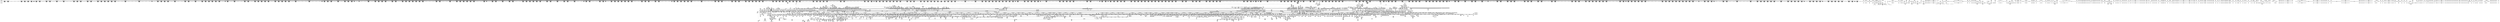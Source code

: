 digraph {
	CE0x65bf650 [shape=record,shape=Mrecord,label="{CE0x65bf650|i64_ptrtoint_(i8*_blockaddress(_rcu_lock_acquire,_%__here)_to_i64)|*Constant*|*SummSink*}"]
	CE0x4c1d160 [shape=record,shape=Mrecord,label="{CE0x4c1d160|selinux_setprocattr:tobool|security/selinux/hooks.c,5578}"]
	CE0x4d6b070 [shape=record,shape=Mrecord,label="{CE0x4d6b070|current_has_perm:call2|security/selinux/hooks.c,1544|*SummSource*}"]
	CE0x4c4c9d0 [shape=record,shape=Mrecord,label="{CE0x4c4c9d0|i64_58|*Constant*|*SummSink*}"]
	CE0x6524010 [shape=record,shape=Mrecord,label="{CE0x6524010|task_sid:call3|security/selinux/hooks.c,208}"]
	CE0x6580e70 [shape=record,shape=Mrecord,label="{CE0x6580e70|current_sid:sid|security/selinux/hooks.c,220|*SummSource*}"]
	CE0x646fdc0 [shape=record,shape=Mrecord,label="{CE0x646fdc0|i32_77|*Constant*}"]
	CE0x4d36640 [shape=record,shape=Mrecord,label="{CE0x4d36640|24:_i32,_2088:_%struct.task_struct*,_2472:_%struct.cred*,_:_CRE_3088,3096_|*MultipleSource*|Function::task_sid&Arg::task::|Function::current_has_perm&Arg::tsk::|include/linux/ptrace.h,91|Function::selinux_setprocattr&Arg::p::|Function::may_create_key&Arg::ctx::|security/selinux/hooks.c,5670|Function::ptrace_parent&Arg::task::}"]
	CE0x4d4c650 [shape=record,shape=Mrecord,label="{CE0x4d4c650|selinux_setprocattr:arrayidx40|security/selinux/hooks.c,5595}"]
	CE0x4d23b10 [shape=record,shape=Mrecord,label="{CE0x4d23b10|24:_i32,_2088:_%struct.task_struct*,_2472:_%struct.cred*,_:_CRE_2600,2608_|*MultipleSource*|Function::task_sid&Arg::task::|Function::current_has_perm&Arg::tsk::|include/linux/ptrace.h,91|Function::selinux_setprocattr&Arg::p::|Function::may_create_key&Arg::ctx::|security/selinux/hooks.c,5670|Function::ptrace_parent&Arg::task::}"]
	CE0x4bdfbb0 [shape=record,shape=Mrecord,label="{CE0x4bdfbb0|selinux_setprocattr:tmp80|security/selinux/hooks.c,5600|*SummSource*}"]
	CE0x4bd48f0 [shape=record,shape=Mrecord,label="{CE0x4bd48f0|selinux_setprocattr:tmp136|security/selinux/hooks.c,5642|*SummSink*}"]
	CE0x6525500 [shape=record,shape=Mrecord,label="{CE0x6525500|_call_void_mcount()_#3|*SummSource*}"]
	CE0x6470ee0 [shape=record,shape=Mrecord,label="{CE0x6470ee0|24:_i32,_2088:_%struct.task_struct*,_2472:_%struct.cred*,_:_CRE_695,696_}"]
	CE0x4d7c510 [shape=record,shape=Mrecord,label="{CE0x4d7c510|i64*_getelementptr_inbounds_(_11_x_i64_,_11_x_i64_*___llvm_gcov_ctr127,_i64_0,_i64_8)|*Constant*}"]
	CE0x4d678c0 [shape=record,shape=Mrecord,label="{CE0x4d678c0|i64_5|*Constant*}"]
	CE0x4be1120 [shape=record,shape=Mrecord,label="{CE0x4be1120|i64_14|*Constant*|*SummSource*}"]
	CE0x4d81e00 [shape=record,shape=Mrecord,label="{CE0x4d81e00|i64*_getelementptr_inbounds_(_11_x_i64_,_11_x_i64_*___llvm_gcov_ctr127,_i64_0,_i64_8)|*Constant*}"]
	CE0x4c82ad0 [shape=record,shape=Mrecord,label="{CE0x4c82ad0|i64_72|*Constant*}"]
	CE0x6539e30 [shape=record,shape=Mrecord,label="{CE0x6539e30|ptrace_parent:tmp11|include/linux/ptrace.h,92|*SummSink*}"]
	CE0x4c0b850 [shape=record,shape=Mrecord,label="{CE0x4c0b850|selinux_setprocattr:tmp104|security/selinux/hooks.c,5621|*SummSource*}"]
	CE0x4bea1f0 [shape=record,shape=Mrecord,label="{CE0x4bea1f0|rcu_read_lock:tmp|*SummSink*}"]
	CE0x4c62290 [shape=record,shape=Mrecord,label="{CE0x4c62290|selinux_setprocattr:call128|security/selinux/hooks.c,5676}"]
	CE0x64669e0 [shape=record,shape=Mrecord,label="{CE0x64669e0|i64*_getelementptr_inbounds_(_4_x_i64_,_4_x_i64_*___llvm_gcov_ctr128,_i64_0,_i64_3)|*Constant*}"]
	CE0x4d2e7c0 [shape=record,shape=Mrecord,label="{CE0x4d2e7c0|24:_i32,_2088:_%struct.task_struct*,_2472:_%struct.cred*,_:_CRE_2926,2927_}"]
	CE0x4d301c0 [shape=record,shape=Mrecord,label="{CE0x4d301c0|24:_i32,_2088:_%struct.task_struct*,_2472:_%struct.cred*,_:_CRE_2942,2943_}"]
	CE0x4bb3fb0 [shape=record,shape=Mrecord,label="{CE0x4bb3fb0|selinux_setprocattr:if.then30|*SummSource*}"]
	CE0x658e8b0 [shape=record,shape=Mrecord,label="{CE0x658e8b0|__rcu_read_lock:tmp6|include/linux/rcupdate.h,240|*SummSource*}"]
	CE0x4c809e0 [shape=record,shape=Mrecord,label="{CE0x4c809e0|selinux_setprocattr:tmp154|security/selinux/hooks.c,5647}"]
	CE0x4c264b0 [shape=record,shape=Mrecord,label="{CE0x4c264b0|rcu_read_unlock:tobool|include/linux/rcupdate.h,933|*SummSource*}"]
	CE0x4c17b80 [shape=record,shape=Mrecord,label="{CE0x4c17b80|i32_-22|*Constant*|*SummSink*}"]
	CE0x655e870 [shape=record,shape=Mrecord,label="{CE0x655e870|i64*_getelementptr_inbounds_(_13_x_i64_,_13_x_i64_*___llvm_gcov_ctr126,_i64_0,_i64_1)|*Constant*}"]
	CE0x65277b0 [shape=record,shape=Mrecord,label="{CE0x65277b0|rcu_lock_acquire:__here}"]
	CE0x4c4d740 [shape=record,shape=Mrecord,label="{CE0x4c4d740|selinux_setprocattr:tmp126|security/selinux/hooks.c,5638}"]
	CE0x4c06940 [shape=record,shape=Mrecord,label="{CE0x4c06940|selinux_setprocattr:tmp111|security/selinux/hooks.c,5626|*SummSource*}"]
	CE0x65af3f0 [shape=record,shape=Mrecord,label="{CE0x65af3f0|__rcu_read_unlock:tmp5|include/linux/rcupdate.h,244|*SummSource*}"]
	CE0x4c09d30 [shape=record,shape=Mrecord,label="{CE0x4c09d30|i64_49|*Constant*}"]
	CE0x6561320 [shape=record,shape=Mrecord,label="{CE0x6561320|task_sid:call|security/selinux/hooks.c,208|*SummSource*}"]
	CE0x4c56300 [shape=record,shape=Mrecord,label="{CE0x4c56300|GLOBAL:rcu_read_lock|*Constant*|*SummSource*}"]
	CE0x6481730 [shape=record,shape=Mrecord,label="{CE0x6481730|selinux_setprocattr:sid116|security/selinux/hooks.c,5661|*SummSink*}"]
	CE0x653ac40 [shape=record,shape=Mrecord,label="{CE0x653ac40|GLOBAL:ptrace_parent.__warned|Global_var:ptrace_parent.__warned|*SummSink*}"]
	CE0x659a510 [shape=record,shape=Mrecord,label="{CE0x659a510|__preempt_count_add:tmp7|./arch/x86/include/asm/preempt.h,73}"]
	CE0x4c61130 [shape=record,shape=Mrecord,label="{CE0x4c61130|selinux_setprocattr:tmp193|security/selinux/hooks.c,5675}"]
	CE0x4d52450 [shape=record,shape=Mrecord,label="{CE0x4d52450|selinux_setprocattr:conv60|security/selinux/hooks.c,5607}"]
	CE0x4c945b0 [shape=record,shape=Mrecord,label="{CE0x4c945b0|24:_i32,_2088:_%struct.task_struct*,_2472:_%struct.cred*,_:_CRE_0,8_|*MultipleSource*|Function::task_sid&Arg::task::|Function::current_has_perm&Arg::tsk::|include/linux/ptrace.h,91|Function::selinux_setprocattr&Arg::p::|Function::may_create_key&Arg::ctx::|security/selinux/hooks.c,5670|Function::ptrace_parent&Arg::task::}"]
	CE0x4c2ef80 [shape=record,shape=Mrecord,label="{CE0x4c2ef80|current_has_perm:entry|*SummSink*}"]
	CE0x4d36d20 [shape=record,shape=Mrecord,label="{CE0x4d36d20|24:_i32,_2088:_%struct.task_struct*,_2472:_%struct.cred*,_:_CRE_3104,3108_|*MultipleSource*|Function::task_sid&Arg::task::|Function::current_has_perm&Arg::tsk::|include/linux/ptrace.h,91|Function::selinux_setprocattr&Arg::p::|Function::may_create_key&Arg::ctx::|security/selinux/hooks.c,5670|Function::ptrace_parent&Arg::task::}"]
	CE0x65ab450 [shape=record,shape=Mrecord,label="{CE0x65ab450|task_sid:tmp5|security/selinux/hooks.c,208}"]
	CE0x4d83760 [shape=record,shape=Mrecord,label="{CE0x4d83760|24:_i32,_2088:_%struct.task_struct*,_2472:_%struct.cred*,_:_CRE_232,240_|*MultipleSource*|Function::task_sid&Arg::task::|Function::current_has_perm&Arg::tsk::|include/linux/ptrace.h,91|Function::selinux_setprocattr&Arg::p::|Function::may_create_key&Arg::ctx::|security/selinux/hooks.c,5670|Function::ptrace_parent&Arg::task::}"]
	CE0x4c52590 [shape=record,shape=Mrecord,label="{CE0x4c52590|i64_61|*Constant*|*SummSource*}"]
	CE0x65a1550 [shape=record,shape=Mrecord,label="{CE0x65a1550|task_sid:tmp7|security/selinux/hooks.c,208}"]
	CE0x647ed30 [shape=record,shape=Mrecord,label="{CE0x647ed30|24:_i32,_2088:_%struct.task_struct*,_2472:_%struct.cred*,_:_CRE_272,280_|*MultipleSource*|Function::task_sid&Arg::task::|Function::current_has_perm&Arg::tsk::|include/linux/ptrace.h,91|Function::selinux_setprocattr&Arg::p::|Function::may_create_key&Arg::ctx::|security/selinux/hooks.c,5670|Function::ptrace_parent&Arg::task::}"]
	CE0x4cbd390 [shape=record,shape=Mrecord,label="{CE0x4cbd390|selinux_setprocattr:tmp116|security/selinux/hooks.c,5635}"]
	CE0x4c49fa0 [shape=record,shape=Mrecord,label="{CE0x4c49fa0|i32_2|*Constant*|*SummSink*}"]
	CE0x65ac980 [shape=record,shape=Mrecord,label="{CE0x65ac980|task_sid:tmp13|security/selinux/hooks.c,208}"]
	CE0x4d564c0 [shape=record,shape=Mrecord,label="{CE0x4d564c0|selinux_setprocattr:call49|security/selinux/hooks.c,5599|*SummSink*}"]
	CE0x4c597c0 [shape=record,shape=Mrecord,label="{CE0x4c597c0|i64_84|*Constant*}"]
	CE0x6596830 [shape=record,shape=Mrecord,label="{CE0x6596830|VOIDTB_TE:_CE_144,152_|*MultipleSource*|Function::cred_sid&Arg::cred::|*LoadInst*|security/selinux/hooks.c,208|security/selinux/hooks.c,196}"]
	CE0x4ca6990 [shape=record,shape=Mrecord,label="{CE0x4ca6990|__preempt_count_add:entry}"]
	CE0x65031c0 [shape=record,shape=Mrecord,label="{CE0x65031c0|i64*_getelementptr_inbounds_(_4_x_i64_,_4_x_i64_*___llvm_gcov_ctr129,_i64_0,_i64_0)|*Constant*|*SummSource*}"]
	CE0x6477400 [shape=record,shape=Mrecord,label="{CE0x6477400|24:_i32,_2088:_%struct.task_struct*,_2472:_%struct.cred*,_:_CRE_1928,1936_|*MultipleSource*|Function::task_sid&Arg::task::|Function::current_has_perm&Arg::tsk::|include/linux/ptrace.h,91|Function::selinux_setprocattr&Arg::p::|Function::may_create_key&Arg::ctx::|security/selinux/hooks.c,5670|Function::ptrace_parent&Arg::task::}"]
	CE0x6485160 [shape=record,shape=Mrecord,label="{CE0x6485160|i32_8388608|*Constant*|*SummSource*}"]
	CE0x6460550 [shape=record,shape=Mrecord,label="{CE0x6460550|task_sid:tmp2|*SummSource*}"]
	CE0x646ee50 [shape=record,shape=Mrecord,label="{CE0x646ee50|24:_i32,_2088:_%struct.task_struct*,_2472:_%struct.cred*,_:_CRE_672,680_|*MultipleSource*|Function::task_sid&Arg::task::|Function::current_has_perm&Arg::tsk::|include/linux/ptrace.h,91|Function::selinux_setprocattr&Arg::p::|Function::may_create_key&Arg::ctx::|security/selinux/hooks.c,5670|Function::ptrace_parent&Arg::task::}"]
	CE0x64f9390 [shape=record,shape=Mrecord,label="{CE0x64f9390|__preempt_count_sub:sub|./arch/x86/include/asm/preempt.h,77}"]
	CE0x4c8f7f0 [shape=record,shape=Mrecord,label="{CE0x4c8f7f0|i8*_getelementptr_inbounds_(_25_x_i8_,_25_x_i8_*_.str3,_i32_0,_i32_0)|*Constant*}"]
	CE0x4d79a70 [shape=record,shape=Mrecord,label="{CE0x4d79a70|selinux_setprocattr:tmp47}"]
	CE0x4bb2ae0 [shape=record,shape=Mrecord,label="{CE0x4bb2ae0|i64*_getelementptr_inbounds_(_102_x_i64_,_102_x_i64_*___llvm_gcov_ctr330,_i64_0,_i64_15)|*Constant*}"]
	CE0x4c8e6f0 [shape=record,shape=Mrecord,label="{CE0x4c8e6f0|current_sid:tmp16|security/selinux/hooks.c,218|*SummSink*}"]
	CE0x65a01e0 [shape=record,shape=Mrecord,label="{CE0x65a01e0|__rcu_read_lock:tmp2|*SummSink*}"]
	CE0x6560140 [shape=record,shape=Mrecord,label="{CE0x6560140|rcu_read_unlock:land.lhs.true2}"]
	CE0x656f960 [shape=record,shape=Mrecord,label="{CE0x656f960|%struct.lockdep_map*_null|*Constant*|*SummSink*}"]
	CE0x4c7c760 [shape=record,shape=Mrecord,label="{CE0x4c7c760|selinux_setprocattr:tmp150|security/selinux/hooks.c,5646|*SummSink*}"]
	CE0x4d2ee40 [shape=record,shape=Mrecord,label="{CE0x4d2ee40|24:_i32,_2088:_%struct.task_struct*,_2472:_%struct.cred*,_:_CRE_2930,2931_}"]
	CE0x4c533a0 [shape=record,shape=Mrecord,label="{CE0x4c533a0|selinux_setprocattr:tmp133|security/selinux/hooks.c,5640}"]
	CE0x4c91330 [shape=record,shape=Mrecord,label="{CE0x4c91330|selinux_setprocattr:tmp171|security/selinux/hooks.c,5656|*SummSource*}"]
	CE0x65a3b70 [shape=record,shape=Mrecord,label="{CE0x65a3b70|task_sid:tmp18|security/selinux/hooks.c,208}"]
	CE0x4c82c80 [shape=record,shape=Mrecord,label="{CE0x4c82c80|i64_72|*Constant*|*SummSink*}"]
	CE0x4c4dcd0 [shape=record,shape=Mrecord,label="{CE0x4c4dcd0|selinux_setprocattr:tmp127|security/selinux/hooks.c,5638}"]
	CE0x4c1e700 [shape=record,shape=Mrecord,label="{CE0x4c1e700|selinux_setprocattr:if.end135}"]
	CE0x4c4df50 [shape=record,shape=Mrecord,label="{CE0x4c4df50|selinux_setprocattr:tmp127|security/selinux/hooks.c,5638|*SummSource*}"]
	CE0x6567e20 [shape=record,shape=Mrecord,label="{CE0x6567e20|_ret_void,_!dbg_!27717|include/linux/rcupdate.h,245|*SummSource*}"]
	CE0x4c11fc0 [shape=record,shape=Mrecord,label="{CE0x4c11fc0|i64*_getelementptr_inbounds_(_102_x_i64_,_102_x_i64_*___llvm_gcov_ctr330,_i64_0,_i64_0)|*Constant*|*SummSink*}"]
	CE0x4c8d670 [shape=record,shape=Mrecord,label="{CE0x4c8d670|current_sid:tmp18|security/selinux/hooks.c,218}"]
	CE0x659b580 [shape=record,shape=Mrecord,label="{CE0x659b580|i64*_getelementptr_inbounds_(_4_x_i64_,_4_x_i64_*___llvm_gcov_ctr129,_i64_0,_i64_1)|*Constant*}"]
	CE0x4c23430 [shape=record,shape=Mrecord,label="{CE0x4c23430|may_create_key:call1|security/selinux/hooks.c,1750|*SummSource*}"]
	CE0x64e4700 [shape=record,shape=Mrecord,label="{CE0x64e4700|__preempt_count_add:tmp7|./arch/x86/include/asm/preempt.h,73|*SummSink*}"]
	CE0x4c528b0 [shape=record,shape=Mrecord,label="{CE0x4c528b0|selinux_setprocattr:tmp132|security/selinux/hooks.c,5640}"]
	CE0x64cb740 [shape=record,shape=Mrecord,label="{CE0x64cb740|i64*_getelementptr_inbounds_(_102_x_i64_,_102_x_i64_*___llvm_gcov_ctr330,_i64_0,_i64_101)|*Constant*}"]
	CE0x65a3610 [shape=record,shape=Mrecord,label="{CE0x65a3610|task_sid:tmp15|security/selinux/hooks.c,208}"]
	CE0x4c0f1f0 [shape=record,shape=Mrecord,label="{CE0x4c0f1f0|rcu_read_unlock:tmp|*SummSource*}"]
	CE0x6528b50 [shape=record,shape=Mrecord,label="{CE0x6528b50|ptrace_parent:tmp20|include/linux/ptrace.h,92|*SummSource*}"]
	CE0x4c857a0 [shape=record,shape=Mrecord,label="{CE0x4c857a0|selinux_setprocattr:tmp162|security/selinux/hooks.c,5650}"]
	CE0x655bd50 [shape=record,shape=Mrecord,label="{CE0x655bd50|GLOBAL:cred_sid|*Constant*|*SummSource*}"]
	CE0x4c5e480 [shape=record,shape=Mrecord,label="{CE0x4c5e480|_call_void_rcu_read_unlock()_#10,_!dbg_!27902|security/selinux/hooks.c,5673|*SummSource*}"]
	CE0x65261b0 [shape=record,shape=Mrecord,label="{CE0x65261b0|task_sid:bb}"]
	CE0x64d2d80 [shape=record,shape=Mrecord,label="{CE0x64d2d80|_ret_void,_!dbg_!27720|./arch/x86/include/asm/preempt.h,78|*SummSink*}"]
	CE0x6466420 [shape=record,shape=Mrecord,label="{CE0x6466420|task_sid:tmp3}"]
	CE0x4cb0df0 [shape=record,shape=Mrecord,label="{CE0x4cb0df0|%struct.cred*_null|*Constant*|*SummSource*}"]
	CE0x65395b0 [shape=record,shape=Mrecord,label="{CE0x65395b0|ptrace_parent:tmp10|include/linux/ptrace.h,92}"]
	CE0x595f1f0 [shape=record,shape=Mrecord,label="{CE0x595f1f0|selinux_setprocattr:if.else|*SummSink*}"]
	CE0x646d800 [shape=record,shape=Mrecord,label="{CE0x646d800|24:_i32,_2088:_%struct.task_struct*,_2472:_%struct.cred*,_:_CRE_632,640_|*MultipleSource*|Function::task_sid&Arg::task::|Function::current_has_perm&Arg::tsk::|include/linux/ptrace.h,91|Function::selinux_setprocattr&Arg::p::|Function::may_create_key&Arg::ctx::|security/selinux/hooks.c,5670|Function::ptrace_parent&Arg::task::}"]
	CE0x4c5c770 [shape=record,shape=Mrecord,label="{CE0x4c5c770|selinux_setprocattr:call124|security/selinux/hooks.c,5672}"]
	CE0x4c17130 [shape=record,shape=Mrecord,label="{CE0x4c17130|GLOBAL:current_sid|*Constant*|*SummSource*}"]
	CE0x4c825b0 [shape=record,shape=Mrecord,label="{CE0x4c825b0|selinux_setprocattr:cmp104|security/selinux/hooks.c,5649|*SummSource*}"]
	CE0x4c0e110 [shape=record,shape=Mrecord,label="{CE0x4c0e110|rcu_read_lock:tmp18|include/linux/rcupdate.h,882|*SummSource*}"]
	CE0x4bd8b70 [shape=record,shape=Mrecord,label="{CE0x4bd8b70|ptrace_parent:tmp25|include/linux/ptrace.h,92}"]
	CE0x4c12110 [shape=record,shape=Mrecord,label="{CE0x4c12110|selinux_setprocattr:tmp|*SummSink*}"]
	CE0x4bd0ed0 [shape=record,shape=Mrecord,label="{CE0x4bd0ed0|selinux_setprocattr:size|Function::selinux_setprocattr&Arg::size::|*SummSink*}"]
	CE0x6516100 [shape=record,shape=Mrecord,label="{CE0x6516100|24:_i32,_2088:_%struct.task_struct*,_2472:_%struct.cred*,_:_CRE_10544,10548_|*MultipleSource*|Function::task_sid&Arg::task::|Function::current_has_perm&Arg::tsk::|include/linux/ptrace.h,91|Function::selinux_setprocattr&Arg::p::|Function::may_create_key&Arg::ctx::|security/selinux/hooks.c,5670|Function::ptrace_parent&Arg::task::}"]
	CE0x4cafa30 [shape=record,shape=Mrecord,label="{CE0x4cafa30|selinux_setprocattr:tmp108|security/selinux/hooks.c,5623|*SummSink*}"]
	CE0x4c62a00 [shape=record,shape=Mrecord,label="{CE0x4c62a00|selinux_setprocattr:call128|security/selinux/hooks.c,5676|*SummSink*}"]
	CE0x4c05340 [shape=record,shape=Mrecord,label="{CE0x4c05340|may_create_key:entry|*SummSink*}"]
	CE0x4d5f670 [shape=record,shape=Mrecord,label="{CE0x4d5f670|GLOBAL:__llvm_gcov_ctr132|Global_var:__llvm_gcov_ctr132|*SummSink*}"]
	CE0x65b5000 [shape=record,shape=Mrecord,label="{CE0x65b5000|_call_void_asm_addl_$1,_%gs:$0_,_*m,ri,*m,_dirflag_,_fpsr_,_flags_(i32*___preempt_count,_i32_%val,_i32*___preempt_count)_#3,_!dbg_!27714,_!srcloc_!27717|./arch/x86/include/asm/preempt.h,72|*SummSink*}"]
	CE0x64e8750 [shape=record,shape=Mrecord,label="{CE0x64e8750|__preempt_count_add:tmp1}"]
	CE0x4d591d0 [shape=record,shape=Mrecord,label="{CE0x4d591d0|selinux_setprocattr:tmp37|security/selinux/hooks.c,5587|*SummSource*}"]
	CE0x4c4b3e0 [shape=record,shape=Mrecord,label="{CE0x4c4b3e0|4:_i32,_8:_i32,_12:_i32,_16:_i32,_20:_i32,_:_CMRE_12,16_|*MultipleSource*|security/selinux/hooks.c,5635|security/selinux/hooks.c,5635|security/selinux/hooks.c,5637}"]
	CE0x4c43700 [shape=record,shape=Mrecord,label="{CE0x4c43700|__preempt_count_sub:tmp4|./arch/x86/include/asm/preempt.h,77|*SummSource*}"]
	CE0x4d809e0 [shape=record,shape=Mrecord,label="{CE0x4d809e0|selinux_setprocattr:tmp1|*SummSource*}"]
	CE0x4c38200 [shape=record,shape=Mrecord,label="{CE0x4c38200|selinux_setprocattr:audit_context|security/selinux/hooks.c,5611}"]
	CE0x4c51c00 [shape=record,shape=Mrecord,label="{CE0x4c51c00|selinux_setprocattr:tobool90|security/selinux/hooks.c,5640}"]
	CE0x4c5d7b0 [shape=record,shape=Mrecord,label="{CE0x4c5d7b0|_ret_i32_%call7,_!dbg_!27749|security/selinux/hooks.c,210}"]
	CE0x647e440 [shape=record,shape=Mrecord,label="{CE0x647e440|i64*_getelementptr_inbounds_(_13_x_i64_,_13_x_i64_*___llvm_gcov_ctr126,_i64_0,_i64_1)|*Constant*|*SummSink*}"]
	CE0x4c2b3d0 [shape=record,shape=Mrecord,label="{CE0x4c2b3d0|i16_43|*Constant*|*SummSink*}"]
	CE0x4c18310 [shape=record,shape=Mrecord,label="{CE0x4c18310|GLOBAL:lockdep_rcu_suspicious|*Constant*|*SummSink*}"]
	CE0x6539480 [shape=record,shape=Mrecord,label="{CE0x6539480|ptrace_parent:tobool3|include/linux/ptrace.h,92|*SummSink*}"]
	CE0x65b8210 [shape=record,shape=Mrecord,label="{CE0x65b8210|i64*_getelementptr_inbounds_(_4_x_i64_,_4_x_i64_*___llvm_gcov_ctr128,_i64_0,_i64_2)|*Constant*|*SummSource*}"]
	CE0x6531450 [shape=record,shape=Mrecord,label="{CE0x6531450|ptrace_parent:tmp8|include/linux/ptrace.h,92|*SummSink*}"]
	CE0x64d1da0 [shape=record,shape=Mrecord,label="{CE0x64d1da0|_call_void___rcu_read_unlock()_#10,_!dbg_!27734|include/linux/rcupdate.h,937}"]
	CE0x4bd5410 [shape=record,shape=Mrecord,label="{CE0x4bd5410|_call_void_lockdep_rcu_suspicious(i8*_getelementptr_inbounds_(_25_x_i8_,_25_x_i8_*_.str45,_i32_0,_i32_0),_i32_883,_i8*_getelementptr_inbounds_(_42_x_i8_,_42_x_i8_*_.str46,_i32_0,_i32_0))_#10,_!dbg_!27728|include/linux/rcupdate.h,882|*SummSource*}"]
	CE0x4bea430 [shape=record,shape=Mrecord,label="{CE0x4bea430|GLOBAL:audit_log_start|*Constant*|*SummSink*}"]
	CE0x4d20b00 [shape=record,shape=Mrecord,label="{CE0x4d20b00|24:_i32,_2088:_%struct.task_struct*,_2472:_%struct.cred*,_:_CRE_2523,2524_}"]
	CE0x4d2aff0 [shape=record,shape=Mrecord,label="{CE0x4d2aff0|24:_i32,_2088:_%struct.task_struct*,_2472:_%struct.cred*,_:_CRE_2876,2880_|*MultipleSource*|Function::task_sid&Arg::task::|Function::current_has_perm&Arg::tsk::|include/linux/ptrace.h,91|Function::selinux_setprocattr&Arg::p::|Function::may_create_key&Arg::ctx::|security/selinux/hooks.c,5670|Function::ptrace_parent&Arg::task::}"]
	CE0x4d43e60 [shape=record,shape=Mrecord,label="{CE0x4d43e60|24:_i32,_2088:_%struct.task_struct*,_2472:_%struct.cred*,_:_CRE_6305,6306_}"]
	CE0x4cb2260 [shape=record,shape=Mrecord,label="{CE0x4cb2260|selinux_setprocattr:tmp110|security/selinux/hooks.c,5626}"]
	CE0x6598e50 [shape=record,shape=Mrecord,label="{CE0x6598e50|task_sid:do.body5}"]
	CE0x4c06a50 [shape=record,shape=Mrecord,label="{CE0x4c06a50|selinux_setprocattr:tmp111|security/selinux/hooks.c,5626|*SummSink*}"]
	CE0x652bab0 [shape=record,shape=Mrecord,label="{CE0x652bab0|ptrace_parent:expval|include/linux/ptrace.h,91}"]
	CE0x4bb5cd0 [shape=record,shape=Mrecord,label="{CE0x4bb5cd0|selinux_setprocattr:if.end31}"]
	CE0x6476640 [shape=record,shape=Mrecord,label="{CE0x6476640|24:_i32,_2088:_%struct.task_struct*,_2472:_%struct.cred*,_:_CRE_1896,1900_|*MultipleSource*|Function::task_sid&Arg::task::|Function::current_has_perm&Arg::tsk::|include/linux/ptrace.h,91|Function::selinux_setprocattr&Arg::p::|Function::may_create_key&Arg::ctx::|security/selinux/hooks.c,5670|Function::ptrace_parent&Arg::task::}"]
	CE0x4c301a0 [shape=record,shape=Mrecord,label="{CE0x4c301a0|i32_131072|*Constant*|*SummSink*}"]
	CE0x4c11190 [shape=record,shape=Mrecord,label="{CE0x4c11190|ptrace_parent:do.body9}"]
	CE0x4c607f0 [shape=record,shape=Mrecord,label="{CE0x4c607f0|i64_88|*Constant*|*SummSource*}"]
	CE0x4c5aaf0 [shape=record,shape=Mrecord,label="{CE0x4c5aaf0|selinux_setprocattr:tmp188|security/selinux/hooks.c,5671|*SummSink*}"]
	CE0x647cba0 [shape=record,shape=Mrecord,label="{CE0x647cba0|task_sid:tmp23|security/selinux/hooks.c,208}"]
	CE0x657f4b0 [shape=record,shape=Mrecord,label="{CE0x657f4b0|current_sid:tmp21|security/selinux/hooks.c,218|*SummSource*}"]
	CE0x4bb4760 [shape=record,shape=Mrecord,label="{CE0x4bb4760|selinux_setprocattr:if.then127}"]
	CE0x6487e60 [shape=record,shape=Mrecord,label="{CE0x6487e60|selinux_setprocattr:tmp181|security/selinux/hooks.c,5663|*SummSource*}"]
	CE0x4d7c780 [shape=record,shape=Mrecord,label="{CE0x4d7c780|i64_7|*Constant*|*SummSource*}"]
	CE0x656bfa0 [shape=record,shape=Mrecord,label="{CE0x656bfa0|task_sid:call|security/selinux/hooks.c,208}"]
	CE0x4d42c80 [shape=record,shape=Mrecord,label="{CE0x4d42c80|24:_i32,_2088:_%struct.task_struct*,_2472:_%struct.cred*,_:_CRE_6294,6295_}"]
	CE0x6584ec0 [shape=record,shape=Mrecord,label="{CE0x6584ec0|i32_208|*Constant*}"]
	CE0x4d52f40 [shape=record,shape=Mrecord,label="{CE0x4d52f40|selinux_setprocattr:cmp61|security/selinux/hooks.c,5607|*SummSink*}"]
	CE0x65b6ff0 [shape=record,shape=Mrecord,label="{CE0x65b6ff0|GLOBAL:lock_release|*Constant*}"]
	CE0x4d2d2a0 [shape=record,shape=Mrecord,label="{CE0x4d2d2a0|24:_i32,_2088:_%struct.task_struct*,_2472:_%struct.cred*,_:_CRE_2913,2914_}"]
	CE0x4bc6680 [shape=record,shape=Mrecord,label="{CE0x4bc6680|i64_28|*Constant*|*SummSink*}"]
	CE0x4c88960 [shape=record,shape=Mrecord,label="{CE0x4c88960|selinux_setprocattr:tmp166|security/selinux/hooks.c,5654|*SummSink*}"]
	CE0x4c0b040 [shape=record,shape=Mrecord,label="{CE0x4c0b040|selinux_setprocattr:tmp103|security/selinux/hooks.c,5621}"]
	CE0x648a630 [shape=record,shape=Mrecord,label="{CE0x648a630|_call_void_rcu_read_lock()_#10,_!dbg_!27893|security/selinux/hooks.c,5669|*SummSource*}"]
	CE0x6565950 [shape=record,shape=Mrecord,label="{CE0x6565950|_call_void_rcu_lock_release(%struct.lockdep_map*_rcu_lock_map)_#10,_!dbg_!27733|include/linux/rcupdate.h,935}"]
	CE0x65303a0 [shape=record,shape=Mrecord,label="{CE0x65303a0|ptrace_parent:tobool7|include/linux/ptrace.h,92|*SummSource*}"]
	CE0x4c83810 [shape=record,shape=Mrecord,label="{CE0x4c83810|selinux_setprocattr:tmp158|security/selinux/hooks.c,5649|*SummSource*}"]
	CE0x4beba30 [shape=record,shape=Mrecord,label="{CE0x4beba30|GLOBAL:audit_log_format|*Constant*}"]
	CE0x4c4b8f0 [shape=record,shape=Mrecord,label="{CE0x4c4b8f0|selinux_setprocattr:call85|security/selinux/hooks.c,5638}"]
	CE0x4c71ac0 [shape=record,shape=Mrecord,label="{CE0x4c71ac0|selinux_setprocattr:tmp218|security/selinux/hooks.c,5688|*SummSink*}"]
	CE0x4cae0d0 [shape=record,shape=Mrecord,label="{CE0x4cae0d0|selinux_setprocattr:tmp106|security/selinux/hooks.c,5622}"]
	CE0x64d6460 [shape=record,shape=Mrecord,label="{CE0x64d6460|rcu_lock_release:tmp1}"]
	CE0x64ce6b0 [shape=record,shape=Mrecord,label="{CE0x64ce6b0|24:_i32,_2088:_%struct.task_struct*,_2472:_%struct.cred*,_:_CRE_432,440_|*MultipleSource*|Function::task_sid&Arg::task::|Function::current_has_perm&Arg::tsk::|include/linux/ptrace.h,91|Function::selinux_setprocattr&Arg::p::|Function::may_create_key&Arg::ctx::|security/selinux/hooks.c,5670|Function::ptrace_parent&Arg::task::}"]
	CE0x4d82f50 [shape=record,shape=Mrecord,label="{CE0x4d82f50|%struct.task_struct*_(%struct.task_struct**)*_asm_movq_%gs:$_1:P_,$0_,_r,im,_dirflag_,_fpsr_,_flags_|*SummSource*}"]
	CE0x4c59830 [shape=record,shape=Mrecord,label="{CE0x4c59830|i64_84|*Constant*|*SummSource*}"]
	CE0x4ca6880 [shape=record,shape=Mrecord,label="{CE0x4ca6880|rcu_read_unlock:bb|*SummSource*}"]
	CE0x6570d40 [shape=record,shape=Mrecord,label="{CE0x6570d40|current_sid:tmp12|security/selinux/hooks.c,218|*SummSink*}"]
	CE0x65a56b0 [shape=record,shape=Mrecord,label="{CE0x65a56b0|i64*_getelementptr_inbounds_(_13_x_i64_,_13_x_i64_*___llvm_gcov_ctr126,_i64_0,_i64_10)|*Constant*}"]
	CE0x4d4d800 [shape=record,shape=Mrecord,label="{CE0x4d4d800|%struct.common_audit_data*_null|*Constant*}"]
	CE0x6559d90 [shape=record,shape=Mrecord,label="{CE0x6559d90|i64*_getelementptr_inbounds_(_13_x_i64_,_13_x_i64_*___llvm_gcov_ctr126,_i64_0,_i64_11)|*Constant*|*SummSource*}"]
	CE0x4d50b30 [shape=record,shape=Mrecord,label="{CE0x4d50b30|may_create_key:call|security/selinux/hooks.c,1748|*SummSink*}"]
	CE0x4c362f0 [shape=record,shape=Mrecord,label="{CE0x4c362f0|selinux_setprocattr:if.then44}"]
	CE0x65a34e0 [shape=record,shape=Mrecord,label="{CE0x65a34e0|task_sid:tmp17|security/selinux/hooks.c,208}"]
	CE0x4c86f60 [shape=record,shape=Mrecord,label="{CE0x4c86f60|i64_76|*Constant*|*SummSink*}"]
	CE0x64e4540 [shape=record,shape=Mrecord,label="{CE0x64e4540|__preempt_count_add:tmp7|./arch/x86/include/asm/preempt.h,73|*SummSource*}"]
	CE0x4c842e0 [shape=record,shape=Mrecord,label="{CE0x4c842e0|selinux_setprocattr:tmp160|security/selinux/hooks.c,5649|*SummSource*}"]
	CE0x658f7e0 [shape=record,shape=Mrecord,label="{CE0x658f7e0|cred_sid:tmp2|*SummSink*}"]
	CE0x64d3bf0 [shape=record,shape=Mrecord,label="{CE0x64d3bf0|_call_void_asm_sideeffect_,_memory_,_dirflag_,_fpsr_,_flags_()_#3,_!dbg_!27711,_!srcloc_!27714|include/linux/rcupdate.h,244|*SummSource*}"]
	CE0x64cc1c0 [shape=record,shape=Mrecord,label="{CE0x64cc1c0|selinux_setprocattr:tmp222|security/selinux/hooks.c,5694|*SummSink*}"]
	CE0x4c030f0 [shape=record,shape=Mrecord,label="{CE0x4c030f0|i64*_getelementptr_inbounds_(_102_x_i64_,_102_x_i64_*___llvm_gcov_ctr330,_i64_0,_i64_35)|*Constant*}"]
	CE0x64e6260 [shape=record,shape=Mrecord,label="{CE0x64e6260|__rcu_read_unlock:do.end|*SummSource*}"]
	CE0x4c7b330 [shape=record,shape=Mrecord,label="{CE0x4c7b330|i64*_getelementptr_inbounds_(_102_x_i64_,_102_x_i64_*___llvm_gcov_ctr330,_i64_0,_i64_69)|*Constant*}"]
	CE0x65a1910 [shape=record,shape=Mrecord,label="{CE0x65a1910|task_sid:tmp9|security/selinux/hooks.c,208}"]
	CE0x65a4420 [shape=record,shape=Mrecord,label="{CE0x65a4420|i8*_getelementptr_inbounds_(_41_x_i8_,_41_x_i8_*_.str44,_i32_0,_i32_0)|*Constant*}"]
	CE0x659bc30 [shape=record,shape=Mrecord,label="{CE0x659bc30|__preempt_count_sub:do.body}"]
	CE0x4c63e40 [shape=record,shape=Mrecord,label="{CE0x4c63e40|i64_89|*Constant*}"]
	CE0x4d57cd0 [shape=record,shape=Mrecord,label="{CE0x4d57cd0|selinux_setprocattr:error.4}"]
	CE0x64cb0d0 [shape=record,shape=Mrecord,label="{CE0x64cb0d0|i32_-13|*Constant*|*SummSink*}"]
	CE0x4c284f0 [shape=record,shape=Mrecord,label="{CE0x4c284f0|i64*_getelementptr_inbounds_(_2_x_i64_,_2_x_i64_*___llvm_gcov_ctr331,_i64_0,_i64_0)|*Constant*|*SummSource*}"]
	CE0x6598250 [shape=record,shape=Mrecord,label="{CE0x6598250|cred_sid:tmp5|security/selinux/hooks.c,196}"]
	CE0x4c16b00 [shape=record,shape=Mrecord,label="{CE0x4c16b00|current_has_perm:tmp1}"]
	CE0x6527e40 [shape=record,shape=Mrecord,label="{CE0x6527e40|GLOBAL:__preempt_count_add|*Constant*}"]
	CE0x4beeef0 [shape=record,shape=Mrecord,label="{CE0x4beeef0|selinux_setprocattr:tmp91|security/selinux/hooks.c,5607|*SummSink*}"]
	CE0x64dc300 [shape=record,shape=Mrecord,label="{CE0x64dc300|_call_void_mcount()_#3}"]
	CE0x4c458c0 [shape=record,shape=Mrecord,label="{CE0x4c458c0|task_sid:tmp10|security/selinux/hooks.c,208|*SummSink*}"]
	CE0x4d558d0 [shape=record,shape=Mrecord,label="{CE0x4d558d0|selinux_setprocattr:size.addr.0|security/selinux/hooks.c, 5603|*SummSink*}"]
	CE0x4d819a0 [shape=record,shape=Mrecord,label="{CE0x4d819a0|rcu_read_lock:tmp16|include/linux/rcupdate.h,882}"]
	CE0x4c57bc0 [shape=record,shape=Mrecord,label="{CE0x4c57bc0|ptrace_parent:task|Function::ptrace_parent&Arg::task::|*SummSource*}"]
	CE0x6569f60 [shape=record,shape=Mrecord,label="{CE0x6569f60|current_sid:tmp10|security/selinux/hooks.c,218|*SummSource*}"]
	CE0x4c10e20 [shape=record,shape=Mrecord,label="{CE0x4c10e20|selinux_setprocattr:call1|security/selinux/hooks.c,5578|*SummSink*}"]
	CE0x658dff0 [shape=record,shape=Mrecord,label="{CE0x658dff0|i32_0|*Constant*}"]
	CE0x4bcb0d0 [shape=record,shape=Mrecord,label="{CE0x4bcb0d0|get_current:tmp3|*SummSource*}"]
	CE0x4d189d0 [shape=record,shape=Mrecord,label="{CE0x4d189d0|24:_i32,_2088:_%struct.task_struct*,_2472:_%struct.cred*,_:_CRE_2136,2144_|*MultipleSource*|Function::task_sid&Arg::task::|Function::current_has_perm&Arg::tsk::|include/linux/ptrace.h,91|Function::selinux_setprocattr&Arg::p::|Function::may_create_key&Arg::ctx::|security/selinux/hooks.c,5670|Function::ptrace_parent&Arg::task::}"]
	CE0x4c08770 [shape=record,shape=Mrecord,label="{CE0x4c08770|selinux_setprocattr:arrayidx|security/selinux/hooks.c,5594}"]
	CE0x4c6ecd0 [shape=record,shape=Mrecord,label="{CE0x4c6ecd0|selinux_setprocattr:tmp213|*SummSource*}"]
	CE0x4d73580 [shape=record,shape=Mrecord,label="{CE0x4d73580|selinux_setprocattr:tmp17|security/selinux/hooks.c,5580|*SummSink*}"]
	CE0x4c93c10 [shape=record,shape=Mrecord,label="{CE0x4c93c10|may_create_key:tmp3|*SummSource*}"]
	CE0x65a7a00 [shape=record,shape=Mrecord,label="{CE0x65a7a00|task_sid:do.body}"]
	CE0x6487350 [shape=record,shape=Mrecord,label="{CE0x6487350|selinux_setprocattr:tmp179|security/selinux/hooks.c,5663}"]
	CE0x4d25320 [shape=record,shape=Mrecord,label="{CE0x4d25320|24:_i32,_2088:_%struct.task_struct*,_2472:_%struct.cred*,_:_CRE_2680,2688_|*MultipleSource*|Function::task_sid&Arg::task::|Function::current_has_perm&Arg::tsk::|include/linux/ptrace.h,91|Function::selinux_setprocattr&Arg::p::|Function::may_create_key&Arg::ctx::|security/selinux/hooks.c,5670|Function::ptrace_parent&Arg::task::}"]
	CE0x656f430 [shape=record,shape=Mrecord,label="{CE0x656f430|i64*_getelementptr_inbounds_(_4_x_i64_,_4_x_i64_*___llvm_gcov_ctr130,_i64_0,_i64_3)|*Constant*}"]
	CE0x64896c0 [shape=record,shape=Mrecord,label="{CE0x64896c0|selinux_setprocattr:tmp184|security/selinux/hooks.c,5664}"]
	CE0x4bd42e0 [shape=record,shape=Mrecord,label="{CE0x4bd42e0|selinux_setprocattr:tmp137|security/selinux/hooks.c,5642}"]
	CE0x4c20ec0 [shape=record,shape=Mrecord,label="{CE0x4c20ec0|_ret_i32_%call7,_!dbg_!27749|security/selinux/hooks.c,210}"]
	CE0x64fcf80 [shape=record,shape=Mrecord,label="{CE0x64fcf80|void_(i32*,_i32,_i32*)*_asm_addl_$1,_%gs:$0_,_*m,ri,*m,_dirflag_,_fpsr_,_flags_}"]
	CE0x4d21a20 [shape=record,shape=Mrecord,label="{CE0x4d21a20|24:_i32,_2088:_%struct.task_struct*,_2472:_%struct.cred*,_:_CRE_2533,2534_}"]
	CE0x65260f0 [shape=record,shape=Mrecord,label="{CE0x65260f0|task_sid:do.end|*SummSink*}"]
	CE0x6480640 [shape=record,shape=Mrecord,label="{CE0x6480640|selinux_setprocattr:tmp176|security/selinux/hooks.c,5658}"]
	CE0x4c18030 [shape=record,shape=Mrecord,label="{CE0x4c18030|GLOBAL:lockdep_rcu_suspicious|*Constant*}"]
	CE0x4c80760 [shape=record,shape=Mrecord,label="{CE0x4c80760|selinux_setprocattr:tmp153|security/selinux/hooks.c,5647|*SummSource*}"]
	CE0x4d1afa0 [shape=record,shape=Mrecord,label="{CE0x4d1afa0|24:_i32,_2088:_%struct.task_struct*,_2472:_%struct.cred*,_:_CRE_2288,2296_|*MultipleSource*|Function::task_sid&Arg::task::|Function::current_has_perm&Arg::tsk::|include/linux/ptrace.h,91|Function::selinux_setprocattr&Arg::p::|Function::may_create_key&Arg::ctx::|security/selinux/hooks.c,5670|Function::ptrace_parent&Arg::task::}"]
	CE0x4bed990 [shape=record,shape=Mrecord,label="{CE0x4bed990|i64_43|*Constant*}"]
	CE0x65321c0 [shape=record,shape=Mrecord,label="{CE0x65321c0|ptrace_parent:tmp9|*LoadInst*|include/linux/ptrace.h,92|*SummSource*}"]
	CE0x4c61a80 [shape=record,shape=Mrecord,label="{CE0x4c61a80|selinux_setprocattr:tmp194|security/selinux/hooks.c,5675|*SummSink*}"]
	CE0x655c220 [shape=record,shape=Mrecord,label="{CE0x655c220|cred_sid:entry}"]
	CE0x4c2dba0 [shape=record,shape=Mrecord,label="{CE0x4c2dba0|_ret_i32_%retval.0,_!dbg_!27728|security/selinux/avc.c,775}"]
	CE0x65b4b00 [shape=record,shape=Mrecord,label="{CE0x65b4b00|rcu_read_unlock:tmp5|include/linux/rcupdate.h,933}"]
	CE0x647df00 [shape=record,shape=Mrecord,label="{CE0x647df00|ptrace_parent:do.end10}"]
	CE0x4d6b930 [shape=record,shape=Mrecord,label="{CE0x4d6b930|i64_16|*Constant*|*SummSink*}"]
	CE0x4c26c10 [shape=record,shape=Mrecord,label="{CE0x4c26c10|ptrace_parent:return|*SummSink*}"]
	CE0x64e86e0 [shape=record,shape=Mrecord,label="{CE0x64e86e0|i64_1|*Constant*}"]
	CE0x4caf1f0 [shape=record,shape=Mrecord,label="{CE0x4caf1f0|i64*_getelementptr_inbounds_(_102_x_i64_,_102_x_i64_*___llvm_gcov_ctr330,_i64_0,_i64_51)|*Constant*|*SummSink*}"]
	CE0x653ad70 [shape=record,shape=Mrecord,label="{CE0x653ad70|ptrace_parent:tmp14|include/linux/ptrace.h,92}"]
	CE0x64f5c80 [shape=record,shape=Mrecord,label="{CE0x64f5c80|__preempt_count_add:tmp|*SummSource*}"]
	"CONST[source:1(input),value:2(dynamic)][purpose:{object}][SrcIdx:29]"
	CE0x6529660 [shape=record,shape=Mrecord,label="{CE0x6529660|ptrace_parent:tmp22|include/linux/ptrace.h,92|*SummSink*}"]
	CE0x4ca6e60 [shape=record,shape=Mrecord,label="{CE0x4ca6e60|rcu_read_unlock:tmp10|include/linux/rcupdate.h,933}"]
	CE0x4be8ba0 [shape=record,shape=Mrecord,label="{CE0x4be8ba0|selinux_setprocattr:audit_size.0}"]
	CE0x4c5d110 [shape=record,shape=Mrecord,label="{CE0x4c5d110|task_sid:entry}"]
	CE0x4d87a20 [shape=record,shape=Mrecord,label="{CE0x4d87a20|selinux_setprocattr:tmp66|security/selinux/hooks.c,5594|*SummSink*}"]
	CE0x65ae8d0 [shape=record,shape=Mrecord,label="{CE0x65ae8d0|rcu_read_unlock:land.lhs.true2}"]
	CE0x4bd46c0 [shape=record,shape=Mrecord,label="{CE0x4bd46c0|selinux_setprocattr:tmp136|security/selinux/hooks.c,5642}"]
	CE0x4d8de00 [shape=record,shape=Mrecord,label="{CE0x4d8de00|selinux_setprocattr:tmp86|security/selinux/hooks.c,5601|*SummSink*}"]
	CE0x4c5a4b0 [shape=record,shape=Mrecord,label="{CE0x4c5a4b0|selinux_setprocattr:tmp187|security/selinux/hooks.c,5671|*SummSource*}"]
	CE0x4c6b870 [shape=record,shape=Mrecord,label="{CE0x4c6b870|i64*_getelementptr_inbounds_(_102_x_i64_,_102_x_i64_*___llvm_gcov_ctr330,_i64_0,_i64_94)|*Constant*|*SummSource*}"]
	CE0x4bdfcc0 [shape=record,shape=Mrecord,label="{CE0x4bdfcc0|selinux_setprocattr:tmp80|security/selinux/hooks.c,5600|*SummSink*}"]
	CE0x4c92b40 [shape=record,shape=Mrecord,label="{CE0x4c92b40|i64*_getelementptr_inbounds_(_11_x_i64_,_11_x_i64_*___llvm_gcov_ctr127,_i64_0,_i64_9)|*Constant*|*SummSource*}"]
	CE0x4c87770 [shape=record,shape=Mrecord,label="{CE0x4c87770|selinux_setprocattr:tmp164|security/selinux/hooks.c,5654}"]
	CE0x64807e0 [shape=record,shape=Mrecord,label="{CE0x64807e0|selinux_setprocattr:tmp176|security/selinux/hooks.c,5658|*SummSource*}"]
	CE0x4d1a1e0 [shape=record,shape=Mrecord,label="{CE0x4d1a1e0|24:_i32,_2088:_%struct.task_struct*,_2472:_%struct.cred*,_:_CRE_2256,2264_|*MultipleSource*|Function::task_sid&Arg::task::|Function::current_has_perm&Arg::tsk::|include/linux/ptrace.h,91|Function::selinux_setprocattr&Arg::p::|Function::may_create_key&Arg::ctx::|security/selinux/hooks.c,5670|Function::ptrace_parent&Arg::task::}"]
	CE0x647abf0 [shape=record,shape=Mrecord,label="{CE0x647abf0|ptrace_parent:if.then8|*SummSink*}"]
	CE0x4d21880 [shape=record,shape=Mrecord,label="{CE0x4d21880|24:_i32,_2088:_%struct.task_struct*,_2472:_%struct.cred*,_:_CRE_2532,2533_}"]
	CE0x4c51030 [shape=record,shape=Mrecord,label="{CE0x4c51030|selinux_setprocattr:create_sid|security/selinux/hooks.c,5639|*SummSink*}"]
	CE0x4c49e90 [shape=record,shape=Mrecord,label="{CE0x4c49e90|i32_2|*Constant*|*SummSource*}"]
	CE0x6590fe0 [shape=record,shape=Mrecord,label="{CE0x6590fe0|_ret_void,_!dbg_!27719|./arch/x86/include/asm/preempt.h,73}"]
	CE0x655d910 [shape=record,shape=Mrecord,label="{CE0x655d910|GLOBAL:rcu_read_unlock.__warned|Global_var:rcu_read_unlock.__warned|*SummSink*}"]
	CE0x64683c0 [shape=record,shape=Mrecord,label="{CE0x64683c0|24:_i32,_2088:_%struct.task_struct*,_2472:_%struct.cred*,_:_CRE_6536,6544_|*MultipleSource*|Function::task_sid&Arg::task::|Function::current_has_perm&Arg::tsk::|include/linux/ptrace.h,91|Function::selinux_setprocattr&Arg::p::|Function::may_create_key&Arg::ctx::|security/selinux/hooks.c,5670|Function::ptrace_parent&Arg::task::}"]
	CE0x4c58940 [shape=record,shape=Mrecord,label="{CE0x4c58940|%struct.task_struct*_null|*Constant*|*SummSource*}"]
	CE0x652d600 [shape=record,shape=Mrecord,label="{CE0x652d600|ptrace_parent:tmp5|include/linux/ptrace.h,91}"]
	CE0x4c18ca0 [shape=record,shape=Mrecord,label="{CE0x4c18ca0|_ret_i32_%tmp24,_!dbg_!27742|security/selinux/hooks.c,220|*SummSource*}"]
	CE0x4d68600 [shape=record,shape=Mrecord,label="{CE0x4d68600|avc_has_perm:ssid|Function::avc_has_perm&Arg::ssid::}"]
	CE0x652b670 [shape=record,shape=Mrecord,label="{CE0x652b670|ptrace_parent:lnot.ext|include/linux/ptrace.h,91|*SummSink*}"]
	CE0x658b8f0 [shape=record,shape=Mrecord,label="{CE0x658b8f0|i8*_getelementptr_inbounds_(_41_x_i8_,_41_x_i8_*_.str44,_i32_0,_i32_0)|*Constant*}"]
	CE0x4c9fa90 [shape=record,shape=Mrecord,label="{CE0x4c9fa90|current_sid:tmp9|security/selinux/hooks.c,218}"]
	CE0x4c0e550 [shape=record,shape=Mrecord,label="{CE0x4c0e550|i64_2|*Constant*|*SummSource*}"]
	CE0x64831d0 [shape=record,shape=Mrecord,label="{CE0x64831d0|i32_(i32,_i32,_i16,_i32,_%struct.common_audit_data*)*_bitcast_(i32_(i32,_i32,_i16,_i32,_%struct.common_audit_data.495*)*_avc_has_perm_to_i32_(i32,_i32,_i16,_i32,_%struct.common_audit_data*)*)|*Constant*}"]
	CE0x658ef20 [shape=record,shape=Mrecord,label="{CE0x658ef20|i64*_getelementptr_inbounds_(_4_x_i64_,_4_x_i64_*___llvm_gcov_ctr130,_i64_0,_i64_1)|*Constant*|*SummSource*}"]
	CE0x6485240 [shape=record,shape=Mrecord,label="{CE0x6485240|i32_8388608|*Constant*|*SummSink*}"]
	CE0x4d28340 [shape=record,shape=Mrecord,label="{CE0x4d28340|24:_i32,_2088:_%struct.task_struct*,_2472:_%struct.cred*,_:_CRE_2776,2784_|*MultipleSource*|Function::task_sid&Arg::task::|Function::current_has_perm&Arg::tsk::|include/linux/ptrace.h,91|Function::selinux_setprocattr&Arg::p::|Function::may_create_key&Arg::ctx::|security/selinux/hooks.c,5670|Function::ptrace_parent&Arg::task::}"]
	CE0x647d030 [shape=record,shape=Mrecord,label="{CE0x647d030|task_sid:tmp22|security/selinux/hooks.c,208|*SummSource*}"]
	CE0x4ca6640 [shape=record,shape=Mrecord,label="{CE0x4ca6640|rcu_read_unlock:if.end|*SummSink*}"]
	CE0x65a9190 [shape=record,shape=Mrecord,label="{CE0x65a9190|i64*_getelementptr_inbounds_(_4_x_i64_,_4_x_i64_*___llvm_gcov_ctr133,_i64_0,_i64_0)|*Constant*}"]
	CE0x4d84b00 [shape=record,shape=Mrecord,label="{CE0x4d84b00|selinux_setprocattr:if.end69|*SummSink*}"]
	CE0x6527440 [shape=record,shape=Mrecord,label="{CE0x6527440|__rcu_read_lock:tmp7|include/linux/rcupdate.h,240|*SummSink*}"]
	CE0x4d27c60 [shape=record,shape=Mrecord,label="{CE0x4d27c60|24:_i32,_2088:_%struct.task_struct*,_2472:_%struct.cred*,_:_CRE_2760,2768_|*MultipleSource*|Function::task_sid&Arg::task::|Function::current_has_perm&Arg::tsk::|include/linux/ptrace.h,91|Function::selinux_setprocattr&Arg::p::|Function::may_create_key&Arg::ctx::|security/selinux/hooks.c,5670|Function::ptrace_parent&Arg::task::}"]
	CE0x4c616c0 [shape=record,shape=Mrecord,label="{CE0x4c616c0|selinux_setprocattr:tmp194|security/selinux/hooks.c,5675}"]
	CE0x6475bf0 [shape=record,shape=Mrecord,label="{CE0x6475bf0|24:_i32,_2088:_%struct.task_struct*,_2472:_%struct.cred*,_:_CRE_1872,1880_|*MultipleSource*|Function::task_sid&Arg::task::|Function::current_has_perm&Arg::tsk::|include/linux/ptrace.h,91|Function::selinux_setprocattr&Arg::p::|Function::may_create_key&Arg::ctx::|security/selinux/hooks.c,5670|Function::ptrace_parent&Arg::task::}"]
	CE0x64df8a0 [shape=record,shape=Mrecord,label="{CE0x64df8a0|__preempt_count_sub:entry|*SummSink*}"]
	CE0x4c33490 [shape=record,shape=Mrecord,label="{CE0x4c33490|i64*_getelementptr_inbounds_(_2_x_i64_,_2_x_i64_*___llvm_gcov_ctr136,_i64_0,_i64_1)|*Constant*|*SummSource*}"]
	CE0x4d37e50 [shape=record,shape=Mrecord,label="{CE0x4d37e50|24:_i32,_2088:_%struct.task_struct*,_2472:_%struct.cred*,_:_CRE_3128,3136_|*MultipleSource*|Function::task_sid&Arg::task::|Function::current_has_perm&Arg::tsk::|include/linux/ptrace.h,91|Function::selinux_setprocattr&Arg::p::|Function::may_create_key&Arg::ctx::|security/selinux/hooks.c,5670|Function::ptrace_parent&Arg::task::}"]
	CE0x4d5dca0 [shape=record,shape=Mrecord,label="{CE0x4d5dca0|i64*_getelementptr_inbounds_(_102_x_i64_,_102_x_i64_*___llvm_gcov_ctr330,_i64_0,_i64_21)|*Constant*}"]
	CE0x4bf38a0 [shape=record,shape=Mrecord,label="{CE0x4bf38a0|COLLAPSED:_GCMRE_current_task_external_global_%struct.task_struct*:_elem_0::|security/selinux/hooks.c,5611}"]
	CE0x4d171c0 [shape=record,shape=Mrecord,label="{CE0x4d171c0|24:_i32,_2088:_%struct.task_struct*,_2472:_%struct.cred*,_:_CRE_2080,2088_|*MultipleSource*|Function::task_sid&Arg::task::|Function::current_has_perm&Arg::tsk::|include/linux/ptrace.h,91|Function::selinux_setprocattr&Arg::p::|Function::may_create_key&Arg::ctx::|security/selinux/hooks.c,5670|Function::ptrace_parent&Arg::task::}"]
	CE0x4bdb0d0 [shape=record,shape=Mrecord,label="{CE0x4bdb0d0|selinux_setprocattr:if.else65|*SummSource*}"]
	CE0x4cbd510 [shape=record,shape=Mrecord,label="{CE0x4cbd510|selinux_setprocattr:tmp116|security/selinux/hooks.c,5635|*SummSink*}"]
	CE0x6523a40 [shape=record,shape=Mrecord,label="{CE0x6523a40|task_sid:do.body}"]
	CE0x64ced10 [shape=record,shape=Mrecord,label="{CE0x64ced10|task_sid:tmp14|security/selinux/hooks.c,208|*SummSink*}"]
	CE0x4bd2d10 [shape=record,shape=Mrecord,label="{CE0x4bd2d10|may_create_key:ksid|Function::may_create_key&Arg::ksid::|*SummSource*}"]
	CE0x4d62170 [shape=record,shape=Mrecord,label="{CE0x4d62170|selinux_setprocattr:tmp68|*LoadInst*|security/selinux/hooks.c,5595|*SummSource*}"]
	CE0x4c6e260 [shape=record,shape=Mrecord,label="{CE0x4c6e260|selinux_setprocattr:tmp212|*SummSource*}"]
	CE0x4d213a0 [shape=record,shape=Mrecord,label="{CE0x4d213a0|24:_i32,_2088:_%struct.task_struct*,_2472:_%struct.cred*,_:_CRE_2529,2530_}"]
	CE0x4c39b40 [shape=record,shape=Mrecord,label="{CE0x4c39b40|GLOBAL:audit_log_end|*Constant*|*SummSource*}"]
	CE0x4c834d0 [shape=record,shape=Mrecord,label="{CE0x4c834d0|selinux_setprocattr:tmp157|security/selinux/hooks.c,5649|*SummSink*}"]
	CE0x64d44a0 [shape=record,shape=Mrecord,label="{CE0x64d44a0|rcu_lock_release:bb|*SummSink*}"]
	CE0x656f320 [shape=record,shape=Mrecord,label="{CE0x656f320|%struct.lockdep_map*_null|*Constant*}"]
	CE0x4be2f80 [shape=record,shape=Mrecord,label="{CE0x4be2f80|selinux_setprocattr:tmp138|security/selinux/hooks.c,5642|*SummSink*}"]
	CE0x4c725d0 [shape=record,shape=Mrecord,label="{CE0x4c725d0|GLOBAL:commit_creds|*Constant*}"]
	CE0x4bd16d0 [shape=record,shape=Mrecord,label="{CE0x4bd16d0|selinux_setprocattr:tmp60|security/selinux/hooks.c,5594|*SummSink*}"]
	CE0x652f8b0 [shape=record,shape=Mrecord,label="{CE0x652f8b0|ptrace_parent:tmp18|include/linux/ptrace.h,92|*SummSink*}"]
	CE0x4d313a0 [shape=record,shape=Mrecord,label="{CE0x4d313a0|24:_i32,_2088:_%struct.task_struct*,_2472:_%struct.cred*,_:_CRE_2953,2954_}"]
	CE0x65ba280 [shape=record,shape=Mrecord,label="{CE0x65ba280|rcu_read_lock:tmp2}"]
	CE0x4c505d0 [shape=record,shape=Mrecord,label="{CE0x4c505d0|i32_3|*Constant*|*SummSource*}"]
	CE0x4bb36e0 [shape=record,shape=Mrecord,label="{CE0x4bb36e0|selinux_setprocattr:if.end138}"]
	CE0x4c241b0 [shape=record,shape=Mrecord,label="{CE0x4c241b0|i64_5|*Constant*}"]
	CE0x4be0290 [shape=record,shape=Mrecord,label="{CE0x4be0290|selinux_setprocattr:tmp81|security/selinux/hooks.c,5600|*SummSink*}"]
	CE0x4c80e00 [shape=record,shape=Mrecord,label="{CE0x4c80e00|selinux_setprocattr:tmp154|security/selinux/hooks.c,5647|*SummSink*}"]
	CE0x657f0c0 [shape=record,shape=Mrecord,label="{CE0x657f0c0|current_sid:cred|security/selinux/hooks.c,218|*SummSink*}"]
	CE0x4d37400 [shape=record,shape=Mrecord,label="{CE0x4d37400|24:_i32,_2088:_%struct.task_struct*,_2472:_%struct.cred*,_:_CRE_3112,3116_|*MultipleSource*|Function::task_sid&Arg::task::|Function::current_has_perm&Arg::tsk::|include/linux/ptrace.h,91|Function::selinux_setprocattr&Arg::p::|Function::may_create_key&Arg::ctx::|security/selinux/hooks.c,5670|Function::ptrace_parent&Arg::task::}"]
	CE0x4c1c820 [shape=record,shape=Mrecord,label="{CE0x4c1c820|selinux_setprocattr:if.then|*SummSink*}"]
	CE0x4d746b0 [shape=record,shape=Mrecord,label="{CE0x4d746b0|selinux_setprocattr:tmp15|security/selinux/hooks.c,5580|*SummSink*}"]
	CE0x4c2d360 [shape=record,shape=Mrecord,label="{CE0x4c2d360|i32_64|*Constant*}"]
	CE0x655cdf0 [shape=record,shape=Mrecord,label="{CE0x655cdf0|rcu_read_unlock:bb|*SummSink*}"]
	CE0x64cd300 [shape=record,shape=Mrecord,label="{CE0x64cd300|_ret_i32_%retval.0,_!dbg_!27928|security/selinux/hooks.c,5694|*SummSink*}"]
	CE0x4d537d0 [shape=record,shape=Mrecord,label="{CE0x4d537d0|i32_208|*Constant*|*SummSource*}"]
	CE0x6571550 [shape=record,shape=Mrecord,label="{CE0x6571550|current_sid:bb|*SummSink*}"]
	CE0x4d81c90 [shape=record,shape=Mrecord,label="{CE0x4d81c90|rcu_read_lock:tmp16|include/linux/rcupdate.h,882|*SummSink*}"]
	CE0x64ce8e0 [shape=record,shape=Mrecord,label="{CE0x64ce8e0|rcu_read_unlock:tmp2}"]
	CE0x4c020d0 [shape=record,shape=Mrecord,label="{CE0x4c020d0|selinux_setprocattr:tmp70|security/selinux/hooks.c,5595|*SummSink*}"]
	CE0x4c37bd0 [shape=record,shape=Mrecord,label="{CE0x4c37bd0|selinux_setprocattr:if.then99|*SummSource*}"]
	CE0x4bd7d40 [shape=record,shape=Mrecord,label="{CE0x4bd7d40|selinux_setprocattr:tmp25|security/selinux/hooks.c,5583|*SummSource*}"]
	CE0x4bd44a0 [shape=record,shape=Mrecord,label="{CE0x4bd44a0|i64_63|*Constant*}"]
	CE0x4c0aaa0 [shape=record,shape=Mrecord,label="{CE0x4c0aaa0|selinux_setprocattr:tmp101|security/selinux/hooks.c,5621|*SummSink*}"]
	CE0x4c54dd0 [shape=record,shape=Mrecord,label="{CE0x4c54dd0|i64*_getelementptr_inbounds_(_102_x_i64_,_102_x_i64_*___llvm_gcov_ctr330,_i64_0,_i64_66)|*Constant*|*SummSource*}"]
	CE0x4d8adf0 [shape=record,shape=Mrecord,label="{CE0x4d8adf0|selinux_setprocattr:tmp173|security/selinux/hooks.c,5657|*SummSink*}"]
	CE0x4d21bc0 [shape=record,shape=Mrecord,label="{CE0x4d21bc0|24:_i32,_2088:_%struct.task_struct*,_2472:_%struct.cred*,_:_CRE_2534,2535_}"]
	CE0x6532820 [shape=record,shape=Mrecord,label="{CE0x6532820|ptrace_parent:tmp15|include/linux/ptrace.h,92|*SummSink*}"]
	CE0x6598050 [shape=record,shape=Mrecord,label="{CE0x6598050|GLOBAL:rcu_read_lock.__warned|Global_var:rcu_read_lock.__warned}"]
	CE0x4c2abd0 [shape=record,shape=Mrecord,label="{CE0x4c2abd0|i32_883|*Constant*|*SummSink*}"]
	CE0x6532ef0 [shape=record,shape=Mrecord,label="{CE0x6532ef0|i1_true|*Constant*}"]
	CE0x4baceb0 [shape=record,shape=Mrecord,label="{CE0x4baceb0|selinux_setprocattr:tmp151|security/selinux/hooks.c,5646|*SummSource*}"]
	CE0x657d550 [shape=record,shape=Mrecord,label="{CE0x657d550|i64*_getelementptr_inbounds_(_11_x_i64_,_11_x_i64_*___llvm_gcov_ctr125,_i64_0,_i64_10)|*Constant*|*SummSource*}"]
	CE0x4bdf3d0 [shape=record,shape=Mrecord,label="{CE0x4bdf3d0|selinux_setprocattr:if.then2}"]
	CE0x4d46220 [shape=record,shape=Mrecord,label="{CE0x4d46220|24:_i32,_2088:_%struct.task_struct*,_2472:_%struct.cred*,_:_CRE_6327,6328_}"]
	CE0x4d86500 [shape=record,shape=Mrecord,label="{CE0x4d86500|rcu_read_lock:tmp15|include/linux/rcupdate.h,882}"]
	CE0x4bf2890 [shape=record,shape=Mrecord,label="{CE0x4bf2890|selinux_setprocattr:tmp97|security/selinux/hooks.c,5611|*SummSink*}"]
	CE0x4d8e320 [shape=record,shape=Mrecord,label="{CE0x4d8e320|selinux_setprocattr:sub58|security/selinux/hooks.c,5607}"]
	CE0x4bf30b0 [shape=record,shape=Mrecord,label="{CE0x4bf30b0|selinux_setprocattr:call67|security/selinux/hooks.c,5611|*SummSink*}"]
	CE0x6530650 [shape=record,shape=Mrecord,label="{CE0x6530650|i64_8|*Constant*}"]
	CE0x65714b0 [shape=record,shape=Mrecord,label="{CE0x65714b0|current_sid:bb|*SummSource*}"]
	CE0x64f9320 [shape=record,shape=Mrecord,label="{CE0x64f9320|i32_0|*Constant*}"]
	CE0x655d4b0 [shape=record,shape=Mrecord,label="{CE0x655d4b0|current_sid:tobool|security/selinux/hooks.c,218|*SummSink*}"]
	CE0x4be9600 [shape=record,shape=Mrecord,label="{CE0x4be9600|selinux_setprocattr:audit_size.0|*SummSink*}"]
	CE0x65bf220 [shape=record,shape=Mrecord,label="{CE0x65bf220|_call_void_mcount()_#3|*SummSource*}"]
	CE0x655bc80 [shape=record,shape=Mrecord,label="{CE0x655bc80|task_sid:call7|security/selinux/hooks.c,208|*SummSink*}"]
	CE0x6573e70 [shape=record,shape=Mrecord,label="{CE0x6573e70|i64_4|*Constant*}"]
	CE0x64663b0 [shape=record,shape=Mrecord,label="{CE0x64663b0|rcu_read_unlock:tmp9|include/linux/rcupdate.h,933|*SummSink*}"]
	CE0x647ebb0 [shape=record,shape=Mrecord,label="{CE0x647ebb0|current_sid:tmp5|security/selinux/hooks.c,218|*SummSink*}"]
	CE0x4c23320 [shape=record,shape=Mrecord,label="{CE0x4c23320|selinux_setprocattr:call1|security/selinux/hooks.c,5578}"]
	CE0x4c90d60 [shape=record,shape=Mrecord,label="{CE0x4c90d60|selinux_setprocattr:tmp170|security/selinux/hooks.c,5656|*SummSource*}"]
	CE0x4d306a0 [shape=record,shape=Mrecord,label="{CE0x4d306a0|24:_i32,_2088:_%struct.task_struct*,_2472:_%struct.cred*,_:_CRE_2945,2946_}"]
	CE0x4c05070 [shape=record,shape=Mrecord,label="{CE0x4c05070|may_create_key:entry}"]
	CE0x4d8f730 [shape=record,shape=Mrecord,label="{CE0x4d8f730|rcu_read_lock:tobool|include/linux/rcupdate.h,882}"]
	CE0x4be3b10 [shape=record,shape=Mrecord,label="{CE0x4be3b10|i64*_getelementptr_inbounds_(_102_x_i64_,_102_x_i64_*___llvm_gcov_ctr330,_i64_0,_i64_65)|*Constant*}"]
	CE0x655b010 [shape=record,shape=Mrecord,label="{CE0x655b010|task_sid:tmp26|security/selinux/hooks.c,208|*SummSource*}"]
	CE0x4bc6a40 [shape=record,shape=Mrecord,label="{CE0x4bc6a40|i64_27|*Constant*}"]
	CE0x4c0ad80 [shape=record,shape=Mrecord,label="{CE0x4c0ad80|selinux_setprocattr:tmp102|security/selinux/hooks.c,5621|*SummSource*}"]
	CE0x6586920 [shape=record,shape=Mrecord,label="{CE0x6586920|COLLAPSED:_GCMRE___llvm_gcov_ctr130_internal_global_4_x_i64_zeroinitializer:_elem_0:default:}"]
	CE0x65a0760 [shape=record,shape=Mrecord,label="{CE0x65a0760|i64*_getelementptr_inbounds_(_4_x_i64_,_4_x_i64_*___llvm_gcov_ctr130,_i64_0,_i64_2)|*Constant*|*SummSource*}"]
	"CONST[source:0(mediator),value:2(dynamic)][purpose:{subject}][SnkIdx:0]"
	CE0x65b4e70 [shape=record,shape=Mrecord,label="{CE0x65b4e70|rcu_read_unlock:tmp6|include/linux/rcupdate.h,933}"]
	CE0x4d55a00 [shape=record,shape=Mrecord,label="{CE0x4d55a00|selinux_setprocattr:conv48|security/selinux/hooks.c,5599}"]
	CE0x4c09da0 [shape=record,shape=Mrecord,label="{CE0x4c09da0|i64_49|*Constant*|*SummSource*}"]
	CE0x64d5c00 [shape=record,shape=Mrecord,label="{CE0x64d5c00|__preempt_count_sub:tmp7|./arch/x86/include/asm/preempt.h,78}"]
	CE0x4d78390 [shape=record,shape=Mrecord,label="{CE0x4d78390|current_has_perm:tmp3|*SummSink*}"]
	CE0x65168c0 [shape=record,shape=Mrecord,label="{CE0x65168c0|24:_i32,_2088:_%struct.task_struct*,_2472:_%struct.cred*,_:_CRE_10568,10572_|*MultipleSource*|Function::task_sid&Arg::task::|Function::current_has_perm&Arg::tsk::|include/linux/ptrace.h,91|Function::selinux_setprocattr&Arg::p::|Function::may_create_key&Arg::ctx::|security/selinux/hooks.c,5670|Function::ptrace_parent&Arg::task::}"]
	CE0x4be6180 [shape=record,shape=Mrecord,label="{CE0x4be6180|i8_0|*Constant*|*SummSink*}"]
	CE0x4c9e2b0 [shape=record,shape=Mrecord,label="{CE0x4c9e2b0|task_sid:tmp20|security/selinux/hooks.c,208|*SummSource*}"]
	CE0x4c57070 [shape=record,shape=Mrecord,label="{CE0x4c57070|GLOBAL:ptrace_parent|*Constant*}"]
	CE0x6538840 [shape=record,shape=Mrecord,label="{CE0x6538840|ptrace_parent:tmp36|include/linux/ptrace.h,94|*SummSource*}"]
	CE0x4cb30f0 [shape=record,shape=Mrecord,label="{CE0x4cb30f0|task_sid:tmp18|security/selinux/hooks.c,208}"]
	CE0x64fc280 [shape=record,shape=Mrecord,label="{CE0x64fc280|__preempt_count_add:tmp4|./arch/x86/include/asm/preempt.h,72|*SummSource*}"]
	CE0x659b890 [shape=record,shape=Mrecord,label="{CE0x659b890|__preempt_count_sub:bb|*SummSource*}"]
	CE0x64fc0b0 [shape=record,shape=Mrecord,label="{CE0x64fc0b0|_call_void_mcount()_#3}"]
	CE0x4d47740 [shape=record,shape=Mrecord,label="{CE0x4d47740|24:_i32,_2088:_%struct.task_struct*,_2472:_%struct.cred*,_:_CRE_6340,6341_}"]
	CE0x4c46570 [shape=record,shape=Mrecord,label="{CE0x4c46570|selinux_setprocattr:tobool82|security/selinux/hooks.c,5636}"]
	CE0x651bac0 [shape=record,shape=Mrecord,label="{CE0x651bac0|ptrace_parent:tmp28|include/linux/ptrace.h,92|*SummSink*}"]
	CE0x4d59e70 [shape=record,shape=Mrecord,label="{CE0x4d59e70|rcu_read_lock:tmp20|include/linux/rcupdate.h,882}"]
	CE0x4c01530 [shape=record,shape=Mrecord,label="{CE0x4c01530|i64*_getelementptr_inbounds_(_102_x_i64_,_102_x_i64_*___llvm_gcov_ctr330,_i64_0,_i64_26)|*Constant*}"]
	CE0x4be3370 [shape=record,shape=Mrecord,label="{CE0x4be3370|selinux_setprocattr:tmp139|security/selinux/hooks.c,5642|*SummSource*}"]
	CE0x4c526f0 [shape=record,shape=Mrecord,label="{CE0x4c526f0|i64_61|*Constant*|*SummSink*}"]
	CE0x4bcafd0 [shape=record,shape=Mrecord,label="{CE0x4bcafd0|selinux_setprocattr:if.end76}"]
	CE0x4bd98e0 [shape=record,shape=Mrecord,label="{CE0x4bd98e0|i64_13|*Constant*|*SummSink*}"]
	CE0x4c11330 [shape=record,shape=Mrecord,label="{CE0x4c11330|ptrace_parent:do.body9|*SummSource*}"]
	CE0x64d4e50 [shape=record,shape=Mrecord,label="{CE0x64d4e50|rcu_lock_release:__here|*SummSink*}"]
	CE0x64df6a0 [shape=record,shape=Mrecord,label="{CE0x64df6a0|__preempt_count_sub:entry}"]
	CE0x4c32790 [shape=record,shape=Mrecord,label="{CE0x4c32790|may_create_key:tmp2}"]
	CE0x655c480 [shape=record,shape=Mrecord,label="{CE0x655c480|cred_sid:entry|*SummSink*}"]
	CE0x6525c90 [shape=record,shape=Mrecord,label="{CE0x6525c90|current_sid:land.lhs.true|*SummSink*}"]
	CE0x4d71530 [shape=record,shape=Mrecord,label="{CE0x4d71530|selinux_setprocattr:tmp23|security/selinux/hooks.c,5582}"]
	CE0x4bc6ec0 [shape=record,shape=Mrecord,label="{CE0x4bc6ec0|selinux_setprocattr:tmp58|*LoadInst*|security/selinux/hooks.c,5594}"]
	CE0x4d73f90 [shape=record,shape=Mrecord,label="{CE0x4d73f90|selinux_setprocattr:call7|security/selinux/hooks.c,5581}"]
	CE0x4d6f920 [shape=record,shape=Mrecord,label="{CE0x4d6f920|GLOBAL:rcu_lock_acquire|*Constant*}"]
	CE0x655ab70 [shape=record,shape=Mrecord,label="{CE0x655ab70|task_sid:tmp27|security/selinux/hooks.c,208}"]
	CE0x65669c0 [shape=record,shape=Mrecord,label="{CE0x65669c0|GLOBAL:__rcu_read_unlock|*Constant*}"]
	CE0x64d29a0 [shape=record,shape=Mrecord,label="{CE0x64d29a0|__preempt_count_sub:val|Function::__preempt_count_sub&Arg::val::|*SummSource*}"]
	CE0x4c868c0 [shape=record,shape=Mrecord,label="{CE0x4c868c0|i64_75|*Constant*}"]
	CE0x65ab7d0 [shape=record,shape=Mrecord,label="{CE0x65ab7d0|GLOBAL:__llvm_gcov_ctr126|Global_var:__llvm_gcov_ctr126}"]
	CE0x4bce800 [shape=record,shape=Mrecord,label="{CE0x4bce800|selinux_setprocattr:cmp50|security/selinux/hooks.c,5600|*SummSource*}"]
	CE0x4c4f420 [shape=record,shape=Mrecord,label="{CE0x4c4f420|selinux_setprocattr:tmp128|security/selinux/hooks.c,5639|*SummSink*}"]
	CE0x4d7bc40 [shape=record,shape=Mrecord,label="{CE0x4d7bc40|task_sid:do.body|*SummSink*}"]
	CE0x4c81990 [shape=record,shape=Mrecord,label="{CE0x4c81990|selinux_setprocattr:tmp156|security/selinux/hooks.c,5649|*SummSink*}"]
	CE0x4d800d0 [shape=record,shape=Mrecord,label="{CE0x4d800d0|selinux_setprocattr:tmp17|security/selinux/hooks.c,5580}"]
	CE0x4ca95d0 [shape=record,shape=Mrecord,label="{CE0x4ca95d0|selinux_setprocattr:tobool98|security/selinux/hooks.c,5645|*SummSink*}"]
	CE0x65b94d0 [shape=record,shape=Mrecord,label="{CE0x65b94d0|GLOBAL:rcu_lock_map|Global_var:rcu_lock_map}"]
	CE0x4c5d420 [shape=record,shape=Mrecord,label="{CE0x4c5d420|task_sid:task|Function::task_sid&Arg::task::}"]
	CE0x65b4c90 [shape=record,shape=Mrecord,label="{CE0x65b4c90|GLOBAL:__llvm_gcov_ctr132|Global_var:__llvm_gcov_ctr132}"]
	CE0x4c830c0 [shape=record,shape=Mrecord,label="{CE0x4c830c0|i64_73|*Constant*|*SummSource*}"]
	CE0x6571340 [shape=record,shape=Mrecord,label="{CE0x6571340|current_sid:bb}"]
	CE0x6583e80 [shape=record,shape=Mrecord,label="{CE0x6583e80|__rcu_read_lock:tmp4|include/linux/rcupdate.h,239|*SummSink*}"]
	CE0x4c06370 [shape=record,shape=Mrecord,label="{CE0x4c06370|selinux_setprocattr:tmp110|security/selinux/hooks.c,5626|*SummSource*}"]
	CE0x65aa2e0 [shape=record,shape=Mrecord,label="{CE0x65aa2e0|rcu_read_lock:land.lhs.true2}"]
	CE0x4cb9be0 [shape=record,shape=Mrecord,label="{CE0x4cb9be0|128:_i8*,_:_CRE_40,44_|*MultipleSource*|security/selinux/hooks.c,5625|security/selinux/hooks.c,5635}"]
	CE0x4bdeff0 [shape=record,shape=Mrecord,label="{CE0x4bdeff0|selinux_setprocattr:if.end114}"]
	CE0x64611d0 [shape=record,shape=Mrecord,label="{CE0x64611d0|ptrace_parent:tmp1|*SummSink*}"]
	CE0x4d20220 [shape=record,shape=Mrecord,label="{CE0x4d20220|24:_i32,_2088:_%struct.task_struct*,_2472:_%struct.cred*,_:_CRE_2520,2521_}"]
	CE0x4c64820 [shape=record,shape=Mrecord,label="{CE0x4c64820|selinux_setprocattr:tmp196|security/selinux/hooks.c,5678|*SummSink*}"]
	CE0x4c46c00 [shape=record,shape=Mrecord,label="{CE0x4c46c00|selinux_setprocattr:tmp118|security/selinux/hooks.c,5636|*SummSource*}"]
	CE0x4c493e0 [shape=record,shape=Mrecord,label="{CE0x4c493e0|selinux_setprocattr:tmp122|security/selinux/hooks.c,5637|*SummSink*}"]
	CE0x4d65e10 [shape=record,shape=Mrecord,label="{CE0x4d65e10|rcu_read_lock:tmp4|include/linux/rcupdate.h,882}"]
	CE0x647b8c0 [shape=record,shape=Mrecord,label="{CE0x647b8c0|rcu_read_unlock:tmp7|include/linux/rcupdate.h,933}"]
	CE0x4d2f9a0 [shape=record,shape=Mrecord,label="{CE0x4d2f9a0|24:_i32,_2088:_%struct.task_struct*,_2472:_%struct.cred*,_:_CRE_2937,2938_}"]
	CE0x4d4ec80 [shape=record,shape=Mrecord,label="{CE0x4d4ec80|selinux_setprocattr:tmp69|security/selinux/hooks.c,5595}"]
	CE0x4bed630 [shape=record,shape=Mrecord,label="{CE0x4bed630|i64_42|*Constant*|*SummSource*}"]
	CE0x64610f0 [shape=record,shape=Mrecord,label="{CE0x64610f0|ptrace_parent:tmp1}"]
	CE0x64fb950 [shape=record,shape=Mrecord,label="{CE0x64fb950|i64*_getelementptr_inbounds_(_4_x_i64_,_4_x_i64_*___llvm_gcov_ctr135,_i64_0,_i64_0)|*Constant*}"]
	CE0x4ca42b0 [shape=record,shape=Mrecord,label="{CE0x4ca42b0|current_sid:tmp14|security/selinux/hooks.c,218|*SummSource*}"]
	CE0x6523be0 [shape=record,shape=Mrecord,label="{CE0x6523be0|rcu_lock_acquire:indirectgoto|*SummSink*}"]
	CE0x6597ad0 [shape=record,shape=Mrecord,label="{CE0x6597ad0|VOIDTB_TE:_CE_88,89_|*MultipleSource*|Function::cred_sid&Arg::cred::|*LoadInst*|security/selinux/hooks.c,208|security/selinux/hooks.c,196}"]
	CE0x4d20900 [shape=record,shape=Mrecord,label="{CE0x4d20900|24:_i32,_2088:_%struct.task_struct*,_2472:_%struct.cred*,_:_CRE_2522,2523_}"]
	CE0x65b9340 [shape=record,shape=Mrecord,label="{CE0x65b9340|GLOBAL:rcu_lock_acquire|*Constant*}"]
	CE0x4caea80 [shape=record,shape=Mrecord,label="{CE0x4caea80|selinux_setprocattr:tmp107|security/selinux/hooks.c,5623}"]
	CE0x64d6770 [shape=record,shape=Mrecord,label="{CE0x64d6770|_call_void___preempt_count_sub(i32_1)_#10,_!dbg_!27715|include/linux/rcupdate.h,244|*SummSource*}"]
	CE0x4cb9340 [shape=record,shape=Mrecord,label="{CE0x4cb9340|128:_i8*,_:_CRE_20,24_|*MultipleSource*|security/selinux/hooks.c,5625|security/selinux/hooks.c,5635}"]
	CE0x4c2f2f0 [shape=record,shape=Mrecord,label="{CE0x4c2f2f0|current_has_perm:tsk|Function::current_has_perm&Arg::tsk::|*SummSource*}"]
	CE0x4ca1240 [shape=record,shape=Mrecord,label="{CE0x4ca1240|i64*_getelementptr_inbounds_(_11_x_i64_,_11_x_i64_*___llvm_gcov_ctr132,_i64_0,_i64_8)|*Constant*}"]
	CE0x4d68c30 [shape=record,shape=Mrecord,label="{CE0x4d68c30|i64*_getelementptr_inbounds_(_102_x_i64_,_102_x_i64_*___llvm_gcov_ctr330,_i64_0,_i64_12)|*Constant*|*SummSink*}"]
	CE0x4c73450 [shape=record,shape=Mrecord,label="{CE0x4c73450|selinux_setprocattr:tmp220|security/selinux/hooks.c,5692|*SummSource*}"]
	CE0x6561ff0 [shape=record,shape=Mrecord,label="{CE0x6561ff0|task_sid:tmp6|security/selinux/hooks.c,208|*SummSource*}"]
	CE0x4d1f460 [shape=record,shape=Mrecord,label="{CE0x4d1f460|24:_i32,_2088:_%struct.task_struct*,_2472:_%struct.cred*,_:_CRE_2488,2504_|*MultipleSource*|Function::task_sid&Arg::task::|Function::current_has_perm&Arg::tsk::|include/linux/ptrace.h,91|Function::selinux_setprocattr&Arg::p::|Function::may_create_key&Arg::ctx::|security/selinux/hooks.c,5670|Function::ptrace_parent&Arg::task::}"]
	CE0x4c1ae20 [shape=record,shape=Mrecord,label="{CE0x4c1ae20|i64_4|*Constant*|*SummSink*}"]
	CE0x4d8e760 [shape=record,shape=Mrecord,label="{CE0x4d8e760|GLOBAL:rcu_lock_map|Global_var:rcu_lock_map|*SummSource*}"]
	CE0x647a730 [shape=record,shape=Mrecord,label="{CE0x647a730|i32_0|*Constant*}"]
	CE0x4c754f0 [shape=record,shape=Mrecord,label="{CE0x4c754f0|selinux_setprocattr:tmp219|security/selinux/hooks.c,5692}"]
	CE0x656d3f0 [shape=record,shape=Mrecord,label="{CE0x656d3f0|current_sid:do.body|*SummSource*}"]
	CE0x4c31780 [shape=record,shape=Mrecord,label="{CE0x4c31780|24:_i32,_2088:_%struct.task_struct*,_2472:_%struct.cred*,_:_CRE_6480,6484_|*MultipleSource*|Function::task_sid&Arg::task::|Function::current_has_perm&Arg::tsk::|include/linux/ptrace.h,91|Function::selinux_setprocattr&Arg::p::|Function::may_create_key&Arg::ctx::|security/selinux/hooks.c,5670|Function::ptrace_parent&Arg::task::}"]
	CE0x4c8ac20 [shape=record,shape=Mrecord,label="{CE0x4c8ac20|selinux_setprocattr:call111|security/selinux/hooks.c,5655}"]
	CE0x4c7e1b0 [shape=record,shape=Mrecord,label="{CE0x4c7e1b0|selinux_setprocattr:sockcreate_sid|security/selinux/hooks.c,5646|*SummSource*}"]
	CE0x4bcb400 [shape=record,shape=Mrecord,label="{CE0x4bcb400|i64_24|*Constant*}"]
	CE0x4c5ec00 [shape=record,shape=Mrecord,label="{CE0x4c5ec00|rcu_read_unlock:entry|*SummSource*}"]
	CE0x4be3660 [shape=record,shape=Mrecord,label="{CE0x4be3660|selinux_setprocattr:tmp140|security/selinux/hooks.c,5643}"]
	CE0x4d7dc40 [shape=record,shape=Mrecord,label="{CE0x4d7dc40|i64*_getelementptr_inbounds_(_102_x_i64_,_102_x_i64_*___llvm_gcov_ctr330,_i64_0,_i64_18)|*Constant*|*SummSink*}"]
	CE0x64ec420 [shape=record,shape=Mrecord,label="{CE0x64ec420|__preempt_count_add:do.end|*SummSink*}"]
	CE0x647c790 [shape=record,shape=Mrecord,label="{CE0x647c790|task_sid:tmp}"]
	CE0x6527970 [shape=record,shape=Mrecord,label="{CE0x6527970|GLOBAL:__llvm_gcov_ctr132|Global_var:__llvm_gcov_ctr132}"]
	CE0x4c87d50 [shape=record,shape=Mrecord,label="{CE0x4c87d50|selinux_setprocattr:tmp164|security/selinux/hooks.c,5654|*SummSource*}"]
	CE0x65a6d50 [shape=record,shape=Mrecord,label="{CE0x65a6d50|GLOBAL:cred_sid|*Constant*}"]
	CE0x4d72a50 [shape=record,shape=Mrecord,label="{CE0x4d72a50|GLOBAL:current_task|Global_var:current_task}"]
	CE0x64f9550 [shape=record,shape=Mrecord,label="{CE0x64f9550|__preempt_count_sub:sub|./arch/x86/include/asm/preempt.h,77|*SummSource*}"]
	CE0x659a030 [shape=record,shape=Mrecord,label="{CE0x659a030|__rcu_read_lock:tmp5|include/linux/rcupdate.h,239|*SummSink*}"]
	CE0x4c58110 [shape=record,shape=Mrecord,label="{CE0x4c58110|_ret_%struct.task_struct*_%retval.0,_!dbg_!27752|include/linux/ptrace.h,94|*SummSource*}"]
	CE0x4cba2a0 [shape=record,shape=Mrecord,label="{CE0x4cba2a0|128:_i8*,_:_CRE_56,64_|*MultipleSource*|security/selinux/hooks.c,5625|security/selinux/hooks.c,5635}"]
	CE0x4bc5f90 [shape=record,shape=Mrecord,label="{CE0x4bc5f90|i64_28|*Constant*}"]
	CE0x4be0b70 [shape=record,shape=Mrecord,label="{CE0x4be0b70|selinux_setprocattr:if.end24}"]
	CE0x6559a60 [shape=record,shape=Mrecord,label="{CE0x6559a60|task_sid:tmp25|security/selinux/hooks.c,208}"]
	CE0x4c32860 [shape=record,shape=Mrecord,label="{CE0x4c32860|selinux_setprocattr:tmp13|security/selinux/hooks.c,5579}"]
	CE0x65688e0 [shape=record,shape=Mrecord,label="{CE0x65688e0|__rcu_read_lock:tmp7|include/linux/rcupdate.h,240}"]
	CE0x4ca0d60 [shape=record,shape=Mrecord,label="{CE0x4ca0d60|rcu_read_unlock:tmp16|include/linux/rcupdate.h,933}"]
	CE0x4c53cf0 [shape=record,shape=Mrecord,label="{CE0x4c53cf0|selinux_setprocattr:tmp134|security/selinux/hooks.c,5640|*SummSink*}"]
	CE0x4c7bef0 [shape=record,shape=Mrecord,label="{CE0x4c7bef0|i64*_getelementptr_inbounds_(_102_x_i64_,_102_x_i64_*___llvm_gcov_ctr330,_i64_0,_i64_69)|*Constant*|*SummSink*}"]
	CE0x6524780 [shape=record,shape=Mrecord,label="{CE0x6524780|task_sid:tmp13|security/selinux/hooks.c,208|*SummSource*}"]
	CE0x64e5200 [shape=record,shape=Mrecord,label="{CE0x64e5200|GLOBAL:current_task|Global_var:current_task}"]
	CE0x4d72100 [shape=record,shape=Mrecord,label="{CE0x4d72100|24:_i32,_2088:_%struct.task_struct*,_2472:_%struct.cred*,_:_CRE_120,128_|*MultipleSource*|Function::task_sid&Arg::task::|Function::current_has_perm&Arg::tsk::|include/linux/ptrace.h,91|Function::selinux_setprocattr&Arg::p::|Function::may_create_key&Arg::ctx::|security/selinux/hooks.c,5670|Function::ptrace_parent&Arg::task::}"]
	CE0x4c5d9e0 [shape=record,shape=Mrecord,label="{CE0x4c5d9e0|_ret_i32_%call7,_!dbg_!27749|security/selinux/hooks.c,210|*SummSource*}"]
	CE0x4c51e20 [shape=record,shape=Mrecord,label="{CE0x4c51e20|selinux_setprocattr:tobool90|security/selinux/hooks.c,5640|*SummSink*}"]
	CE0x4d40460 [shape=record,shape=Mrecord,label="{CE0x4d40460|24:_i32,_2088:_%struct.task_struct*,_2472:_%struct.cred*,_:_CRE_6216,6224_|*MultipleSource*|Function::task_sid&Arg::task::|Function::current_has_perm&Arg::tsk::|include/linux/ptrace.h,91|Function::selinux_setprocattr&Arg::p::|Function::may_create_key&Arg::ctx::|security/selinux/hooks.c,5670|Function::ptrace_parent&Arg::task::}"]
	CE0x6486e30 [shape=record,shape=Mrecord,label="{CE0x6486e30|i64_82|*Constant*|*SummSink*}"]
	CE0x4c280b0 [shape=record,shape=Mrecord,label="{CE0x4c280b0|selinux_setprocattr:if.end132}"]
	CE0x65aed30 [shape=record,shape=Mrecord,label="{CE0x65aed30|rcu_lock_release:tmp1|*SummSink*}"]
	CE0x4caa9c0 [shape=record,shape=Mrecord,label="{CE0x4caa9c0|selinux_setprocattr:conv70|security/selinux/hooks.c,5618|*SummSource*}"]
	CE0x4c87e60 [shape=record,shape=Mrecord,label="{CE0x4c87e60|selinux_setprocattr:tmp164|security/selinux/hooks.c,5654|*SummSink*}"]
	CE0x4bedb50 [shape=record,shape=Mrecord,label="{CE0x4bedb50|i64_43|*Constant*|*SummSource*}"]
	CE0x4bce9c0 [shape=record,shape=Mrecord,label="{CE0x4bce9c0|i64_37|*Constant*|*SummSink*}"]
	CE0x4c70900 [shape=record,shape=Mrecord,label="{CE0x4c70900|selinux_setprocattr:tmp217|security/selinux/hooks.c,5688}"]
	CE0x4c4cdc0 [shape=record,shape=Mrecord,label="{CE0x4c4cdc0|i64_59|*Constant*|*SummSource*}"]
	CE0x4c30900 [shape=record,shape=Mrecord,label="{CE0x4c30900|selinux_setprocattr:if.end107}"]
	CE0x4bd32a0 [shape=record,shape=Mrecord,label="{CE0x4bd32a0|may_create_key:ctx|Function::may_create_key&Arg::ctx::|*SummSink*}"]
	CE0x4d8b5f0 [shape=record,shape=Mrecord,label="{CE0x4d8b5f0|selinux_setprocattr:tmp174|security/selinux/hooks.c,5657|*SummSink*}"]
	CE0x4d7fb50 [shape=record,shape=Mrecord,label="{CE0x4d7fb50|current_sid:tmp6|security/selinux/hooks.c,218|*SummSource*}"]
	CE0x64dca50 [shape=record,shape=Mrecord,label="{CE0x64dca50|__preempt_count_add:tmp2|*SummSource*}"]
	CE0x4d2f4c0 [shape=record,shape=Mrecord,label="{CE0x4d2f4c0|24:_i32,_2088:_%struct.task_struct*,_2472:_%struct.cred*,_:_CRE_2934,2935_}"]
	CE0x4d40b40 [shape=record,shape=Mrecord,label="{CE0x4d40b40|24:_i32,_2088:_%struct.task_struct*,_2472:_%struct.cred*,_:_CRE_6232,6240_|*MultipleSource*|Function::task_sid&Arg::task::|Function::current_has_perm&Arg::tsk::|include/linux/ptrace.h,91|Function::selinux_setprocattr&Arg::p::|Function::may_create_key&Arg::ctx::|security/selinux/hooks.c,5670|Function::ptrace_parent&Arg::task::}"]
	CE0x647c0c0 [shape=record,shape=Mrecord,label="{CE0x647c0c0|task_sid:tmp}"]
	CE0x4c4d1e0 [shape=record,shape=Mrecord,label="{CE0x4c4d1e0|selinux_setprocattr:tmp124|security/selinux/hooks.c,5638|*SummSink*}"]
	CE0x65b2210 [shape=record,shape=Mrecord,label="{CE0x65b2210|rcu_read_unlock:tmp14|include/linux/rcupdate.h,933}"]
	CE0x4c4ff30 [shape=record,shape=Mrecord,label="{CE0x4c4ff30|selinux_setprocattr:tmp130|security/selinux/hooks.c,5639|*SummSource*}"]
	CE0x6487160 [shape=record,shape=Mrecord,label="{CE0x6487160|i64_81|*Constant*}"]
	CE0x4d44680 [shape=record,shape=Mrecord,label="{CE0x4d44680|24:_i32,_2088:_%struct.task_struct*,_2472:_%struct.cred*,_:_CRE_6310,6311_}"]
	CE0x4bd15c0 [shape=record,shape=Mrecord,label="{CE0x4bd15c0|selinux_setprocattr:tmp60|security/selinux/hooks.c,5594|*SummSource*}"]
	CE0x4c56760 [shape=record,shape=Mrecord,label="{CE0x4c56760|rcu_read_lock:entry|*SummSink*}"]
	CE0x652b1c0 [shape=record,shape=Mrecord,label="{CE0x652b1c0|ptrace_parent:conv|include/linux/ptrace.h,91}"]
	CE0x65b1460 [shape=record,shape=Mrecord,label="{CE0x65b1460|cred_sid:sid|security/selinux/hooks.c,197|*SummSource*}"]
	CE0x4c5e550 [shape=record,shape=Mrecord,label="{CE0x4c5e550|_call_void_rcu_read_unlock()_#10,_!dbg_!27902|security/selinux/hooks.c,5673|*SummSink*}"]
	CE0x4d45ee0 [shape=record,shape=Mrecord,label="{CE0x4d45ee0|24:_i32,_2088:_%struct.task_struct*,_2472:_%struct.cred*,_:_CRE_6325,6326_}"]
	CE0x64f7a40 [shape=record,shape=Mrecord,label="{CE0x64f7a40|__preempt_count_sub:do.body|*SummSink*}"]
	CE0x4c2d740 [shape=record,shape=Mrecord,label="{CE0x4c2d740|current_has_perm:tsk|Function::current_has_perm&Arg::tsk::|*SummSink*}"]
	CE0x4cb40f0 [shape=record,shape=Mrecord,label="{CE0x4cb40f0|task_sid:tmp19|security/selinux/hooks.c,208|*SummSink*}"]
	CE0x655e2d0 [shape=record,shape=Mrecord,label="{CE0x655e2d0|0:_i8,_:_GCMR_current_sid.__warned_internal_global_i8_0,_section_.data.unlikely_,_align_1:_elem_0:default:}"]
	CE0x4c88320 [shape=record,shape=Mrecord,label="{CE0x4c88320|selinux_setprocattr:tmp165|security/selinux/hooks.c,5654|*SummSource*}"]
	CE0x4c54e80 [shape=record,shape=Mrecord,label="{CE0x4c54e80|i64*_getelementptr_inbounds_(_102_x_i64_,_102_x_i64_*___llvm_gcov_ctr330,_i64_0,_i64_66)|*Constant*|*SummSink*}"]
	CE0x4c2cf00 [shape=record,shape=Mrecord,label="{CE0x4c2cf00|selinux_setprocattr:if.then109|*SummSink*}"]
	CE0x6467f90 [shape=record,shape=Mrecord,label="{CE0x6467f90|rcu_read_unlock:if.end}"]
	CE0x4c8dfa0 [shape=record,shape=Mrecord,label="{CE0x4c8dfa0|current_sid:tmp15|security/selinux/hooks.c,218|*SummSource*}"]
	CE0x4c51410 [shape=record,shape=Mrecord,label="{CE0x4c51410|selinux_setprocattr:call89|security/selinux/hooks.c,5640|*SummSource*}"]
	CE0x4d712e0 [shape=record,shape=Mrecord,label="{CE0x4d712e0|i64_6|*Constant*}"]
	CE0x6519d30 [shape=record,shape=Mrecord,label="{CE0x6519d30|_call_void_lockdep_rcu_suspicious(i8*_getelementptr_inbounds_(_23_x_i8_,_23_x_i8_*_.str51,_i32_0,_i32_0),_i32_92,_i8*_getelementptr_inbounds_(_41_x_i8_,_41_x_i8_*_.str44,_i32_0,_i32_0))_#10,_!dbg_!27736|include/linux/ptrace.h,92|*SummSource*}"]
	CE0x64cba40 [shape=record,shape=Mrecord,label="{CE0x64cba40|i64*_getelementptr_inbounds_(_102_x_i64_,_102_x_i64_*___llvm_gcov_ctr330,_i64_0,_i64_101)|*Constant*|*SummSource*}"]
	CE0x4d4e080 [shape=record,shape=Mrecord,label="{CE0x4d4e080|selinux_setprocattr:cmp42|security/selinux/hooks.c,5595|*SummSource*}"]
	CE0x64319b0 [shape=record,shape=Mrecord,label="{CE0x64319b0|selinux_setprocattr:return|*SummSink*}"]
	CE0x4c0a870 [shape=record,shape=Mrecord,label="{CE0x4c0a870|selinux_setprocattr:tmp101|security/selinux/hooks.c,5621}"]
	CE0x4c2b880 [shape=record,shape=Mrecord,label="{CE0x4c2b880|selinux_setprocattr:if.then57|*SummSource*}"]
	CE0x4c4b770 [shape=record,shape=Mrecord,label="{CE0x4c4b770|4:_i32,_8:_i32,_12:_i32,_16:_i32,_20:_i32,_:_CMRE_20,24_|*MultipleSource*|security/selinux/hooks.c,5635|security/selinux/hooks.c,5635|security/selinux/hooks.c,5637}"]
	CE0x4d7e560 [shape=record,shape=Mrecord,label="{CE0x4d7e560|rcu_read_lock:tmp4|include/linux/rcupdate.h,882|*SummSink*}"]
	CE0x6531e20 [shape=record,shape=Mrecord,label="{CE0x6531e20|ptrace_parent:parent|include/linux/ptrace.h,92|*SummSink*}"]
	CE0x4c58fd0 [shape=record,shape=Mrecord,label="{CE0x4c58fd0|selinux_setprocattr:tobool122|security/selinux/hooks.c,5671|*SummSink*}"]
	CE0x65331d0 [shape=record,shape=Mrecord,label="{CE0x65331d0|ptrace_parent:lnot1|include/linux/ptrace.h,91}"]
	CE0x65137c0 [shape=record,shape=Mrecord,label="{CE0x65137c0|24:_i32,_2088:_%struct.task_struct*,_2472:_%struct.cred*,_:_CRE_6632,6640_|*MultipleSource*|Function::task_sid&Arg::task::|Function::current_has_perm&Arg::tsk::|include/linux/ptrace.h,91|Function::selinux_setprocattr&Arg::p::|Function::may_create_key&Arg::ctx::|security/selinux/hooks.c,5670|Function::ptrace_parent&Arg::task::}"]
	CE0x64cbb60 [shape=record,shape=Mrecord,label="{CE0x64cbb60|selinux_setprocattr:tmp221|security/selinux/hooks.c,5694|*SummSink*}"]
	CE0x4bdcd10 [shape=record,shape=Mrecord,label="{CE0x4bdcd10|selinux_setprocattr:tmp74|security/selinux/hooks.c,5596|*SummSink*}"]
	CE0x659f8e0 [shape=record,shape=Mrecord,label="{CE0x659f8e0|rcu_lock_release:tmp5|include/linux/rcupdate.h,423|*SummSink*}"]
	CE0x4d62b00 [shape=record,shape=Mrecord,label="{CE0x4d62b00|selinux_setprocattr:conv41|security/selinux/hooks.c,5595|*SummSource*}"]
	CE0x4c71270 [shape=record,shape=Mrecord,label="{CE0x4c71270|i64*_getelementptr_inbounds_(_102_x_i64_,_102_x_i64_*___llvm_gcov_ctr330,_i64_0,_i64_99)|*Constant*|*SummSink*}"]
	CE0x4c303d0 [shape=record,shape=Mrecord,label="{CE0x4c303d0|i64*_getelementptr_inbounds_(_13_x_i64_,_13_x_i64_*___llvm_gcov_ctr126,_i64_0,_i64_8)|*Constant*|*SummSource*}"]
	CE0x4d5c680 [shape=record,shape=Mrecord,label="{CE0x4d5c680|selinux_setprocattr:tmp43|*SummSource*}"]
	CE0x4c1ef60 [shape=record,shape=Mrecord,label="{CE0x4c1ef60|selinux_setprocattr:tmp10|security/selinux/hooks.c,5578|*SummSource*}"]
	CE0x6533980 [shape=record,shape=Mrecord,label="{CE0x6533980|ptrace_parent:tmp30|include/linux/ptrace.h,92|*SummSink*}"]
	CE0x65717e0 [shape=record,shape=Mrecord,label="{CE0x65717e0|i64*_getelementptr_inbounds_(_4_x_i64_,_4_x_i64_*___llvm_gcov_ctr130,_i64_0,_i64_1)|*Constant*}"]
	CE0x65bf3b0 [shape=record,shape=Mrecord,label="{CE0x65bf3b0|i64_ptrtoint_(i8*_blockaddress(_rcu_lock_acquire,_%__here)_to_i64)|*Constant*}"]
	CE0x4d570e0 [shape=record,shape=Mrecord,label="{CE0x4d570e0|selinux_setprocattr:tmp46}"]
	CE0x4bc6ab0 [shape=record,shape=Mrecord,label="{CE0x4bc6ab0|i64_27|*Constant*|*SummSource*}"]
	CE0x4bd5910 [shape=record,shape=Mrecord,label="{CE0x4bd5910|i64_39|*Constant*|*SummSink*}"]
	CE0x4bdf850 [shape=record,shape=Mrecord,label="{CE0x4bdf850|selinux_setprocattr:tmp79|security/selinux/hooks.c,5600|*SummSource*}"]
	CE0x4c17440 [shape=record,shape=Mrecord,label="{CE0x4c17440|current_has_perm:call|security/selinux/hooks.c,1542|*SummSource*}"]
	CE0x4c5b9b0 [shape=record,shape=Mrecord,label="{CE0x4c5b9b0|selinux_setprocattr:tmp190|security/selinux/hooks.c,5672}"]
	CE0x4c204d0 [shape=record,shape=Mrecord,label="{CE0x4c204d0|avc_has_perm:tsid|Function::avc_has_perm&Arg::tsid::}"]
	CE0x4d3efc0 [shape=record,shape=Mrecord,label="{CE0x4d3efc0|24:_i32,_2088:_%struct.task_struct*,_2472:_%struct.cred*,_:_CRE_6176,6180_|*MultipleSource*|Function::task_sid&Arg::task::|Function::current_has_perm&Arg::tsk::|include/linux/ptrace.h,91|Function::selinux_setprocattr&Arg::p::|Function::may_create_key&Arg::ctx::|security/selinux/hooks.c,5670|Function::ptrace_parent&Arg::task::}"]
	CE0x4d2de00 [shape=record,shape=Mrecord,label="{CE0x4d2de00|24:_i32,_2088:_%struct.task_struct*,_2472:_%struct.cred*,_:_CRE_2920,2921_}"]
	CE0x64e7bc0 [shape=record,shape=Mrecord,label="{CE0x64e7bc0|i64*_getelementptr_inbounds_(_4_x_i64_,_4_x_i64_*___llvm_gcov_ctr135,_i64_0,_i64_0)|*Constant*|*SummSink*}"]
	CE0x4bd7510 [shape=record,shape=Mrecord,label="{CE0x4bd7510|i32_33|*Constant*}"]
	CE0x4c13f30 [shape=record,shape=Mrecord,label="{CE0x4c13f30|selinux_setprocattr:if.then6|*SummSink*}"]
	CE0x4cb1160 [shape=record,shape=Mrecord,label="{CE0x4cb1160|i64_52|*Constant*}"]
	CE0x4bb4090 [shape=record,shape=Mrecord,label="{CE0x4bb4090|selinux_setprocattr:if.then30|*SummSink*}"]
	CE0x4c246d0 [shape=record,shape=Mrecord,label="{CE0x4c246d0|may_create_key:call1|security/selinux/hooks.c,1750}"]
	CE0x647fe30 [shape=record,shape=Mrecord,label="{CE0x647fe30|i64*_getelementptr_inbounds_(_102_x_i64_,_102_x_i64_*___llvm_gcov_ctr330,_i64_0,_i64_80)|*Constant*}"]
	CE0x652d770 [shape=record,shape=Mrecord,label="{CE0x652d770|ptrace_parent:tmp5|include/linux/ptrace.h,91|*SummSource*}"]
	CE0x4c53f60 [shape=record,shape=Mrecord,label="{CE0x4c53f60|selinux_setprocattr:tmp141|security/selinux/hooks.c,5643|*SummSink*}"]
	CE0x65a0d80 [shape=record,shape=Mrecord,label="{CE0x65a0d80|cred_sid:tmp1|*SummSource*}"]
	CE0x4c1bdc0 [shape=record,shape=Mrecord,label="{CE0x4c1bdc0|GLOBAL:__llvm_gcov_ctr127|Global_var:__llvm_gcov_ctr127|*SummSink*}"]
	CE0x659ed50 [shape=record,shape=Mrecord,label="{CE0x659ed50|_call_void_lockdep_rcu_suspicious(i8*_getelementptr_inbounds_(_25_x_i8_,_25_x_i8_*_.str45,_i32_0,_i32_0),_i32_883,_i8*_getelementptr_inbounds_(_42_x_i8_,_42_x_i8_*_.str46,_i32_0,_i32_0))_#10,_!dbg_!27728|include/linux/rcupdate.h,882}"]
	CE0x4d69e60 [shape=record,shape=Mrecord,label="{CE0x4d69e60|rcu_read_lock:call|include/linux/rcupdate.h,882|*SummSink*}"]
	CE0x4c2dce0 [shape=record,shape=Mrecord,label="{CE0x4c2dce0|avc_has_perm:auditdata|Function::avc_has_perm&Arg::auditdata::}"]
	CE0x4c67d70 [shape=record,shape=Mrecord,label="{CE0x4c67d70|selinux_setprocattr:tmp202|security/selinux/hooks.c,5680|*SummSink*}"]
	CE0x4c47410 [shape=record,shape=Mrecord,label="{CE0x4c47410|selinux_setprocattr:tmp120|security/selinux/hooks.c,5636}"]
	CE0x4d70d60 [shape=record,shape=Mrecord,label="{CE0x4d70d60|rcu_read_lock:call3|include/linux/rcupdate.h,882}"]
	CE0x6586b70 [shape=record,shape=Mrecord,label="{CE0x6586b70|__preempt_count_add:val|Function::__preempt_count_add&Arg::val::|*SummSource*}"]
	CE0x4beb0a0 [shape=record,shape=Mrecord,label="{CE0x4beb0a0|i32_1401|*Constant*|*SummSink*}"]
	CE0x4c906b0 [shape=record,shape=Mrecord,label="{CE0x4c906b0|i64_77|*Constant*}"]
	CE0x6537510 [shape=record,shape=Mrecord,label="{CE0x6537510|ptrace_parent:tmp34|include/linux/ptrace.h,93|*SummSink*}"]
	CE0x655b200 [shape=record,shape=Mrecord,label="{CE0x655b200|task_sid:call7|security/selinux/hooks.c,208}"]
	CE0x6570a10 [shape=record,shape=Mrecord,label="{CE0x6570a10|current_sid:tmp11|security/selinux/hooks.c,218|*SummSink*}"]
	"CONST[source:0(mediator),value:0(static)][purpose:{operation}][SrcIdx:31]"
	CE0x4c4cd50 [shape=record,shape=Mrecord,label="{CE0x4c4cd50|i64_59|*Constant*}"]
	CE0x4caf260 [shape=record,shape=Mrecord,label="{CE0x4caf260|selinux_setprocattr:tmp107|security/selinux/hooks.c,5623|*SummSink*}"]
	CE0x4c6d400 [shape=record,shape=Mrecord,label="{CE0x4c6d400|selinux_setprocattr:tmp210|*SummSink*}"]
	CE0x4d27210 [shape=record,shape=Mrecord,label="{CE0x4d27210|24:_i32,_2088:_%struct.task_struct*,_2472:_%struct.cred*,_:_CRE_2736,2744_|*MultipleSource*|Function::task_sid&Arg::task::|Function::current_has_perm&Arg::tsk::|include/linux/ptrace.h,91|Function::selinux_setprocattr&Arg::p::|Function::may_create_key&Arg::ctx::|security/selinux/hooks.c,5670|Function::ptrace_parent&Arg::task::}"]
	CE0x4bdded0 [shape=record,shape=Mrecord,label="{CE0x4bdded0|i64_0|*Constant*|*SummSink*}"]
	CE0x6464de0 [shape=record,shape=Mrecord,label="{CE0x6464de0|rcu_read_unlock:tmp1}"]
	CE0x4bdb630 [shape=record,shape=Mrecord,label="{CE0x4bdb630|selinux_setprocattr:if.then74|*SummSource*}"]
	CE0x4c05de0 [shape=record,shape=Mrecord,label="{CE0x4c05de0|rcu_read_lock:tmp17|include/linux/rcupdate.h,882}"]
	CE0x652dfa0 [shape=record,shape=Mrecord,label="{CE0x652dfa0|ptrace_parent:tmp6|include/linux/ptrace.h,91|*SummSink*}"]
	CE0x6482f50 [shape=record,shape=Mrecord,label="{CE0x6482f50|selinux_setprocattr:call117|security/selinux/hooks.c,5661|*SummSource*}"]
	CE0x4d65da0 [shape=record,shape=Mrecord,label="{CE0x4d65da0|i64_2|*Constant*}"]
	"CONST[source:0(mediator),value:0(static)][purpose:{operation}][SnkIdx:11]"
	CE0x4bdf1c0 [shape=record,shape=Mrecord,label="{CE0x4bdf1c0|selinux_setprocattr:if.end114|*SummSink*}"]
	CE0x651a3c0 [shape=record,shape=Mrecord,label="{CE0x651a3c0|i8*_getelementptr_inbounds_(_23_x_i8_,_23_x_i8_*_.str51,_i32_0,_i32_0)|*Constant*}"]
	CE0x6488d50 [shape=record,shape=Mrecord,label="{CE0x6488d50|selinux_setprocattr:tmp183|security/selinux/hooks.c,5664|*SummSource*}"]
	CE0x61f5980 [shape=record,shape=Mrecord,label="{CE0x61f5980|selinux_setprocattr:if.then79|*SummSource*}"]
	CE0x4d2ca00 [shape=record,shape=Mrecord,label="{CE0x4d2ca00|24:_i32,_2088:_%struct.task_struct*,_2472:_%struct.cred*,_:_CRE_2907,2908_}"]
	CE0x4d825a0 [shape=record,shape=Mrecord,label="{CE0x4d825a0|rcu_read_lock:if.then}"]
	CE0x651a910 [shape=record,shape=Mrecord,label="{CE0x651a910|ptrace_parent:tmp26|include/linux/ptrace.h,92|*SummSource*}"]
	CE0x652ef60 [shape=record,shape=Mrecord,label="{CE0x652ef60|ptrace_parent:tmp16|include/linux/ptrace.h,92|*SummSink*}"]
	CE0x657d1a0 [shape=record,shape=Mrecord,label="{CE0x657d1a0|i64*_getelementptr_inbounds_(_11_x_i64_,_11_x_i64_*___llvm_gcov_ctr125,_i64_0,_i64_10)|*Constant*}"]
	CE0x4c23d60 [shape=record,shape=Mrecord,label="{CE0x4c23d60|24:_i32,_2088:_%struct.task_struct*,_2472:_%struct.cred*,_:_CRE_64,72_|*MultipleSource*|Function::task_sid&Arg::task::|Function::current_has_perm&Arg::tsk::|include/linux/ptrace.h,91|Function::selinux_setprocattr&Arg::p::|Function::may_create_key&Arg::ctx::|security/selinux/hooks.c,5670|Function::ptrace_parent&Arg::task::}"]
	CE0x6482c40 [shape=record,shape=Mrecord,label="{CE0x6482c40|selinux_setprocattr:call117|security/selinux/hooks.c,5661}"]
	CE0x651b610 [shape=record,shape=Mrecord,label="{CE0x651b610|i64*_getelementptr_inbounds_(_17_x_i64_,_17_x_i64_*___llvm_gcov_ctr164,_i64_0,_i64_12)|*Constant*|*SummSource*}"]
	CE0x4c1f7d0 [shape=record,shape=Mrecord,label="{CE0x4c1f7d0|selinux_setprocattr:if.end95|*SummSource*}"]
	CE0x4d71980 [shape=record,shape=Mrecord,label="{CE0x4d71980|rcu_read_lock:tmp2}"]
	CE0x6569fd0 [shape=record,shape=Mrecord,label="{CE0x6569fd0|i32_77|*Constant*}"]
	CE0x4be0180 [shape=record,shape=Mrecord,label="{CE0x4be0180|selinux_setprocattr:tmp81|security/selinux/hooks.c,5600|*SummSource*}"]
	CE0x6478e00 [shape=record,shape=Mrecord,label="{CE0x6478e00|24:_i32,_2088:_%struct.task_struct*,_2472:_%struct.cred*,_:_CRE_1984,2016_|*MultipleSource*|Function::task_sid&Arg::task::|Function::current_has_perm&Arg::tsk::|include/linux/ptrace.h,91|Function::selinux_setprocattr&Arg::p::|Function::may_create_key&Arg::ctx::|security/selinux/hooks.c,5670|Function::ptrace_parent&Arg::task::}"]
	CE0x655c7f0 [shape=record,shape=Mrecord,label="{CE0x655c7f0|cred_sid:cred|Function::cred_sid&Arg::cred::|*SummSink*}"]
	CE0x4cbc5e0 [shape=record,shape=Mrecord,label="{CE0x4cbc5e0|i64_55|*Constant*|*SummSink*}"]
	CE0x6568610 [shape=record,shape=Mrecord,label="{CE0x6568610|current_sid:do.body}"]
	CE0x4cb3060 [shape=record,shape=Mrecord,label="{CE0x4cb3060|i64*_getelementptr_inbounds_(_13_x_i64_,_13_x_i64_*___llvm_gcov_ctr126,_i64_0,_i64_8)|*Constant*|*SummSink*}"]
	CE0x4c18e30 [shape=record,shape=Mrecord,label="{CE0x4c18e30|selinux_setprocattr:if.end72}"]
	CE0x646de60 [shape=record,shape=Mrecord,label="{CE0x646de60|24:_i32,_2088:_%struct.task_struct*,_2472:_%struct.cred*,_:_CRE_644,648_|*MultipleSource*|Function::task_sid&Arg::task::|Function::current_has_perm&Arg::tsk::|include/linux/ptrace.h,91|Function::selinux_setprocattr&Arg::p::|Function::may_create_key&Arg::ctx::|security/selinux/hooks.c,5670|Function::ptrace_parent&Arg::task::}"]
	CE0x4bd2d80 [shape=record,shape=Mrecord,label="{CE0x4bd2d80|may_create_key:ksid|Function::may_create_key&Arg::ksid::|*SummSink*}"]
	CE0x4d38f80 [shape=record,shape=Mrecord,label="{CE0x4d38f80|24:_i32,_2088:_%struct.task_struct*,_2472:_%struct.cred*,_:_CRE_3152,3160_|*MultipleSource*|Function::task_sid&Arg::task::|Function::current_has_perm&Arg::tsk::|include/linux/ptrace.h,91|Function::selinux_setprocattr&Arg::p::|Function::may_create_key&Arg::ctx::|security/selinux/hooks.c,5670|Function::ptrace_parent&Arg::task::}"]
	CE0x4c1d8a0 [shape=record,shape=Mrecord,label="{CE0x4c1d8a0|selinux_setprocattr:if.then16|*SummSource*}"]
	CE0x4c515d0 [shape=record,shape=Mrecord,label="{CE0x4c515d0|selinux_setprocattr:call89|security/selinux/hooks.c,5640|*SummSink*}"]
	CE0x4c03b90 [shape=record,shape=Mrecord,label="{CE0x4c03b90|selinux_setprocattr:tmp135|security/selinux/hooks.c,5641|*SummSink*}"]
	CE0x65a3950 [shape=record,shape=Mrecord,label="{CE0x65a3950|i64*_getelementptr_inbounds_(_13_x_i64_,_13_x_i64_*___llvm_gcov_ctr126,_i64_0,_i64_8)|*Constant*}"]
	CE0x6516fc0 [shape=record,shape=Mrecord,label="{CE0x6516fc0|24:_i32,_2088:_%struct.task_struct*,_2472:_%struct.cred*,_:_CRE_10576,10584_|*MultipleSource*|Function::task_sid&Arg::task::|Function::current_has_perm&Arg::tsk::|include/linux/ptrace.h,91|Function::selinux_setprocattr&Arg::p::|Function::may_create_key&Arg::ctx::|security/selinux/hooks.c,5670|Function::ptrace_parent&Arg::task::}"]
	CE0x64e7c60 [shape=record,shape=Mrecord,label="{CE0x64e7c60|__preempt_count_sub:tmp}"]
	CE0x651b290 [shape=record,shape=Mrecord,label="{CE0x651b290|i64*_getelementptr_inbounds_(_17_x_i64_,_17_x_i64_*___llvm_gcov_ctr164,_i64_0,_i64_12)|*Constant*}"]
	CE0x647c1a0 [shape=record,shape=Mrecord,label="{CE0x647c1a0|task_sid:tmp|*SummSource*}"]
	CE0x4be44b0 [shape=record,shape=Mrecord,label="{CE0x4be44b0|selinux_setprocattr:tmp141|security/selinux/hooks.c,5643}"]
	CE0x4d1d200 [shape=record,shape=Mrecord,label="{CE0x4d1d200|24:_i32,_2088:_%struct.task_struct*,_2472:_%struct.cred*,_:_CRE_2368,2376_|*MultipleSource*|Function::task_sid&Arg::task::|Function::current_has_perm&Arg::tsk::|include/linux/ptrace.h,91|Function::selinux_setprocattr&Arg::p::|Function::may_create_key&Arg::ctx::|security/selinux/hooks.c,5670|Function::ptrace_parent&Arg::task::}"]
	CE0x4c4c0b0 [shape=record,shape=Mrecord,label="{CE0x4c4c0b0|selinux_setprocattr:tobool86|security/selinux/hooks.c,5638|*SummSource*}"]
	CE0x4cb5450 [shape=record,shape=Mrecord,label="{CE0x4cb5450|rcu_read_unlock:tmp8|include/linux/rcupdate.h,933|*SummSink*}"]
	CE0x4d2d780 [shape=record,shape=Mrecord,label="{CE0x4d2d780|24:_i32,_2088:_%struct.task_struct*,_2472:_%struct.cred*,_:_CRE_2916,2917_}"]
	CE0x4bd45c0 [shape=record,shape=Mrecord,label="{CE0x4bd45c0|i64_63|*Constant*|*SummSink*}"]
	CE0x658b330 [shape=record,shape=Mrecord,label="{CE0x658b330|VOIDTB_TE:_CE_80,88_|*MultipleSource*|Function::cred_sid&Arg::cred::|*LoadInst*|security/selinux/hooks.c,208|security/selinux/hooks.c,196}"]
	CE0x4d8dfb0 [shape=record,shape=Mrecord,label="{CE0x4d8dfb0|selinux_setprocattr:arrayidx59|security/selinux/hooks.c,5607}"]
	CE0x4c62e50 [shape=record,shape=Mrecord,label="{CE0x4c62e50|i32_128|*Constant*|*SummSource*}"]
	CE0x64e11e0 [shape=record,shape=Mrecord,label="{CE0x64e11e0|__preempt_count_sub:tmp3|*SummSource*}"]
	CE0x64d6c00 [shape=record,shape=Mrecord,label="{CE0x64d6c00|__preempt_count_sub:tmp6|./arch/x86/include/asm/preempt.h,78|*SummSource*}"]
	CE0x4bee8b0 [shape=record,shape=Mrecord,label="{CE0x4bee8b0|selinux_setprocattr:tmp90|security/selinux/hooks.c,5607|*SummSource*}"]
	CE0x4c67740 [shape=record,shape=Mrecord,label="{CE0x4c67740|i64*_getelementptr_inbounds_(_102_x_i64_,_102_x_i64_*___llvm_gcov_ctr330,_i64_0,_i64_92)|*Constant*}"]
	CE0x65bbae0 [shape=record,shape=Mrecord,label="{CE0x65bbae0|__rcu_read_lock:do.body|*SummSink*}"]
	CE0x4cbd900 [shape=record,shape=Mrecord,label="{CE0x4cbd900|selinux_setprocattr:tobool33|security/selinux/hooks.c,5594|*SummSink*}"]
	CE0x65a17e0 [shape=record,shape=Mrecord,label="{CE0x65a17e0|task_sid:tmp8|security/selinux/hooks.c,208}"]
	CE0x6474ac0 [shape=record,shape=Mrecord,label="{CE0x6474ac0|24:_i32,_2088:_%struct.task_struct*,_2472:_%struct.cred*,_:_CRE_1832,1840_|*MultipleSource*|Function::task_sid&Arg::task::|Function::current_has_perm&Arg::tsk::|include/linux/ptrace.h,91|Function::selinux_setprocattr&Arg::p::|Function::may_create_key&Arg::ctx::|security/selinux/hooks.c,5670|Function::ptrace_parent&Arg::task::}"]
	CE0x4be53e0 [shape=record,shape=Mrecord,label="{CE0x4be53e0|selinux_setprocattr:sub45|security/selinux/hooks.c,5596|*SummSource*}"]
	CE0x655ff30 [shape=record,shape=Mrecord,label="{CE0x655ff30|rcu_read_unlock:land.lhs.true|*SummSink*}"]
	CE0x4d47a80 [shape=record,shape=Mrecord,label="{CE0x4d47a80|24:_i32,_2088:_%struct.task_struct*,_2472:_%struct.cred*,_:_CRE_6342,6343_}"]
	CE0x4be6330 [shape=record,shape=Mrecord,label="{CE0x4be6330|selinux_setprocattr:dec|security/selinux/hooks.c,5597}"]
	CE0x65386a0 [shape=record,shape=Mrecord,label="{CE0x65386a0|ptrace_parent:tmp36|include/linux/ptrace.h,94}"]
	CE0x4d6fd20 [shape=record,shape=Mrecord,label="{CE0x4d6fd20|selinux_setprocattr:tmp20|security/selinux/hooks.c,5582|*SummSource*}"]
	CE0x4bc9c60 [shape=record,shape=Mrecord,label="{CE0x4bc9c60|selinux_setprocattr:tmp4|security/selinux/hooks.c,5567|*SummSource*}"]
	CE0x4d655d0 [shape=record,shape=Mrecord,label="{CE0x4d655d0|selinux_setprocattr:tmp45|*SummSource*}"]
	CE0x4c1d770 [shape=record,shape=Mrecord,label="{CE0x4c1d770|selinux_setprocattr:if.then16}"]
	CE0x4ca3a30 [shape=record,shape=Mrecord,label="{CE0x4ca3a30|i64*_getelementptr_inbounds_(_11_x_i64_,_11_x_i64_*___llvm_gcov_ctr132,_i64_0,_i64_9)|*Constant*}"]
	CE0x4d3b8c0 [shape=record,shape=Mrecord,label="{CE0x4d3b8c0|24:_i32,_2088:_%struct.task_struct*,_2472:_%struct.cred*,_:_CRE_5920,5928_|*MultipleSource*|Function::task_sid&Arg::task::|Function::current_has_perm&Arg::tsk::|include/linux/ptrace.h,91|Function::selinux_setprocattr&Arg::p::|Function::may_create_key&Arg::ctx::|security/selinux/hooks.c,5670|Function::ptrace_parent&Arg::task::}"]
	CE0x4cb0bd0 [shape=record,shape=Mrecord,label="{CE0x4cb0bd0|%struct.cred*_null|*Constant*}"]
	CE0x4d78450 [shape=record,shape=Mrecord,label="{CE0x4d78450|_call_void_mcount()_#3}"]
	CE0x4c3a230 [shape=record,shape=Mrecord,label="{CE0x4c3a230|i64*_getelementptr_inbounds_(_102_x_i64_,_102_x_i64_*___llvm_gcov_ctr330,_i64_0,_i64_47)|*Constant*|*SummSource*}"]
	CE0x4c63630 [shape=record,shape=Mrecord,label="{CE0x4c63630|selinux_setprocattr:tobool129|security/selinux/hooks.c,5678|*SummSource*}"]
	CE0x6571260 [shape=record,shape=Mrecord,label="{CE0x6571260|current_sid:if.then|*SummSource*}"]
	CE0x4c83de0 [shape=record,shape=Mrecord,label="{CE0x4c83de0|selinux_setprocattr:tmp159|security/selinux/hooks.c,5649|*SummSource*}"]
	CE0x4c57f50 [shape=record,shape=Mrecord,label="{CE0x4c57f50|_ret_%struct.task_struct*_%retval.0,_!dbg_!27752|include/linux/ptrace.h,94}"]
	CE0x4d2e620 [shape=record,shape=Mrecord,label="{CE0x4d2e620|24:_i32,_2088:_%struct.task_struct*,_2472:_%struct.cred*,_:_CRE_2925,2926_}"]
	CE0x6599cb0 [shape=record,shape=Mrecord,label="{CE0x6599cb0|i64_4|*Constant*}"]
	CE0x4d8e680 [shape=record,shape=Mrecord,label="{CE0x4d8e680|selinux_setprocattr:arrayidx59|security/selinux/hooks.c,5607|*SummSource*}"]
	CE0x4c85490 [shape=record,shape=Mrecord,label="{CE0x4c85490|i64*_getelementptr_inbounds_(_102_x_i64_,_102_x_i64_*___llvm_gcov_ctr330,_i64_0,_i64_74)|*Constant*|*SummSource*}"]
	CE0x4d32a60 [shape=record,shape=Mrecord,label="{CE0x4d32a60|24:_i32,_2088:_%struct.task_struct*,_2472:_%struct.cred*,_:_CRE_2967,2968_}"]
	CE0x4c2d850 [shape=record,shape=Mrecord,label="{CE0x4c2d850|i32_131072|*Constant*}"]
	CE0x4bd6200 [shape=record,shape=Mrecord,label="{CE0x4bd6200|GLOBAL:capable|*Constant*}"]
	CE0x658f700 [shape=record,shape=Mrecord,label="{CE0x658f700|cred_sid:tmp2}"]
	CE0x6514210 [shape=record,shape=Mrecord,label="{CE0x6514210|24:_i32,_2088:_%struct.task_struct*,_2472:_%struct.cred*,_:_CRE_6648,6656_|*MultipleSource*|Function::task_sid&Arg::task::|Function::current_has_perm&Arg::tsk::|include/linux/ptrace.h,91|Function::selinux_setprocattr&Arg::p::|Function::may_create_key&Arg::ctx::|security/selinux/hooks.c,5670|Function::ptrace_parent&Arg::task::}"]
	CE0x6538340 [shape=record,shape=Mrecord,label="{CE0x6538340|i64*_getelementptr_inbounds_(_17_x_i64_,_17_x_i64_*___llvm_gcov_ctr164,_i64_0,_i64_16)|*Constant*|*SummSource*}"]
	CE0x4bace40 [shape=record,shape=Mrecord,label="{CE0x4bace40|selinux_setprocattr:tmp151|security/selinux/hooks.c,5646}"]
	CE0x65ba460 [shape=record,shape=Mrecord,label="{CE0x65ba460|rcu_read_lock:tmp3}"]
	CE0x4d19420 [shape=record,shape=Mrecord,label="{CE0x4d19420|24:_i32,_2088:_%struct.task_struct*,_2472:_%struct.cred*,_:_CRE_2160,2168_|*MultipleSource*|Function::task_sid&Arg::task::|Function::current_has_perm&Arg::tsk::|include/linux/ptrace.h,91|Function::selinux_setprocattr&Arg::p::|Function::may_create_key&Arg::ctx::|security/selinux/hooks.c,5670|Function::ptrace_parent&Arg::task::}"]
	CE0x65b0ec0 [shape=record,shape=Mrecord,label="{CE0x65b0ec0|cred_sid:tmp5|security/selinux/hooks.c,196|*SummSource*}"]
	CE0x4d45860 [shape=record,shape=Mrecord,label="{CE0x4d45860|24:_i32,_2088:_%struct.task_struct*,_2472:_%struct.cred*,_:_CRE_6321,6322_}"]
	CE0x4c5f840 [shape=record,shape=Mrecord,label="{CE0x4c5f840|i64_87|*Constant*|*SummSource*}"]
	CE0x4cb5f10 [shape=record,shape=Mrecord,label="{CE0x4cb5f10|24:_i32,_2088:_%struct.task_struct*,_2472:_%struct.cred*,_:_CRE_368,376_|*MultipleSource*|Function::task_sid&Arg::task::|Function::current_has_perm&Arg::tsk::|include/linux/ptrace.h,91|Function::selinux_setprocattr&Arg::p::|Function::may_create_key&Arg::ctx::|security/selinux/hooks.c,5670|Function::ptrace_parent&Arg::task::}"]
	CE0x65b2e90 [shape=record,shape=Mrecord,label="{CE0x65b2e90|i64*_getelementptr_inbounds_(_4_x_i64_,_4_x_i64_*___llvm_gcov_ctr129,_i64_0,_i64_3)|*Constant*|*SummSource*}"]
	CE0x4c1ea30 [shape=record,shape=Mrecord,label="{CE0x4c1ea30|selinux_setprocattr:if.end95}"]
	CE0x4cb13f0 [shape=record,shape=Mrecord,label="{CE0x4cb13f0|selinux_setprocattr:tobool78|security/selinux/hooks.c,5626|*SummSource*}"]
	CE0x4d6bfd0 [shape=record,shape=Mrecord,label="{CE0x4d6bfd0|rcu_read_lock:tmp21|include/linux/rcupdate.h,884|*SummSource*}"]
	CE0x4c30a30 [shape=record,shape=Mrecord,label="{CE0x4c30a30|selinux_setprocattr:if.end107|*SummSource*}"]
	CE0x4c0df40 [shape=record,shape=Mrecord,label="{CE0x4c0df40|rcu_read_lock:tmp18|include/linux/rcupdate.h,882}"]
	CE0x65b3a20 [shape=record,shape=Mrecord,label="{CE0x65b3a20|_call_void_mcount()_#3}"]
	CE0x4d78e30 [shape=record,shape=Mrecord,label="{CE0x4d78e30|selinux_setprocattr:tmp14|security/selinux/hooks.c,5580}"]
	CE0x4c58a60 [shape=record,shape=Mrecord,label="{CE0x4c58a60|%struct.task_struct*_null|*Constant*|*SummSink*}"]
	CE0x4d61490 [shape=record,shape=Mrecord,label="{CE0x4d61490|24:_i32,_2088:_%struct.task_struct*,_2472:_%struct.cred*,_:_CRE_20,24_|*MultipleSource*|Function::task_sid&Arg::task::|Function::current_has_perm&Arg::tsk::|include/linux/ptrace.h,91|Function::selinux_setprocattr&Arg::p::|Function::may_create_key&Arg::ctx::|security/selinux/hooks.c,5670|Function::ptrace_parent&Arg::task::}"]
	CE0x4d4fa40 [shape=record,shape=Mrecord,label="{CE0x4d4fa40|i32_10|*Constant*}"]
	CE0x645fe50 [shape=record,shape=Mrecord,label="{CE0x645fe50|rcu_read_unlock:tobool|include/linux/rcupdate.h,933|*SummSink*}"]
	CE0x4c15720 [shape=record,shape=Mrecord,label="{CE0x4c15720|selinux_setprocattr:if.then|*SummSource*}"]
	CE0x4c06bc0 [shape=record,shape=Mrecord,label="{CE0x4c06bc0|selinux_setprocattr:tmp112|security/selinux/hooks.c,5626}"]
	CE0x4d5e440 [shape=record,shape=Mrecord,label="{CE0x4d5e440|selinux_setprocattr:tmp6|security/selinux/hooks.c,5570}"]
	CE0x65683b0 [shape=record,shape=Mrecord,label="{CE0x65683b0|current_sid:land.lhs.true2|*SummSource*}"]
	CE0x64e8cc0 [shape=record,shape=Mrecord,label="{CE0x64e8cc0|__preempt_count_add:do.end|*SummSource*}"]
	CE0x6483950 [shape=record,shape=Mrecord,label="{CE0x6483950|avc_has_perm:entry|*SummSink*}"]
	CE0x4c43770 [shape=record,shape=Mrecord,label="{CE0x4c43770|__preempt_count_sub:tmp4|./arch/x86/include/asm/preempt.h,77|*SummSink*}"]
	CE0x4caa060 [shape=record,shape=Mrecord,label="{CE0x4caa060|selinux_setprocattr:tmp146|security/selinux/hooks.c,5645}"]
	CE0x4be4ec0 [shape=record,shape=Mrecord,label="{CE0x4be4ec0|selinux_setprocattr:size.addr.0|security/selinux/hooks.c, 5603}"]
	CE0x4c49ae0 [shape=record,shape=Mrecord,label="{CE0x4c49ae0|i32_2|*Constant*}"]
	CE0x4d65300 [shape=record,shape=Mrecord,label="{CE0x4d65300|GLOBAL:rcu_read_lock.__warned|Global_var:rcu_read_lock.__warned|*SummSink*}"]
	CE0x4c033f0 [shape=record,shape=Mrecord,label="{CE0x4c033f0|avc_has_perm:auditdata|Function::avc_has_perm&Arg::auditdata::}"]
	CE0x6530870 [shape=record,shape=Mrecord,label="{CE0x6530870|i64_9|*Constant*}"]
	CE0x647cfc0 [shape=record,shape=Mrecord,label="{CE0x647cfc0|i64*_getelementptr_inbounds_(_13_x_i64_,_13_x_i64_*___llvm_gcov_ctr126,_i64_0,_i64_10)|*Constant*|*SummSink*}"]
	CE0x4c8c0e0 [shape=record,shape=Mrecord,label="{CE0x4c8c0e0|i32_218|*Constant*}"]
	CE0x4d8afe0 [shape=record,shape=Mrecord,label="{CE0x4d8afe0|selinux_setprocattr:tmp174|security/selinux/hooks.c,5657}"]
	CE0x4be1950 [shape=record,shape=Mrecord,label="{CE0x4be1950|selinux_setprocattr:tmp27|security/selinux/hooks.c,5584|*SummSink*}"]
	CE0x64ee520 [shape=record,shape=Mrecord,label="{CE0x64ee520|i64*_getelementptr_inbounds_(_4_x_i64_,_4_x_i64_*___llvm_gcov_ctr134,_i64_0,_i64_3)|*Constant*|*SummSink*}"]
	CE0x6561840 [shape=record,shape=Mrecord,label="{CE0x6561840|task_sid:tobool|security/selinux/hooks.c,208|*SummSink*}"]
	CE0x659c9b0 [shape=record,shape=Mrecord,label="{CE0x659c9b0|rcu_read_unlock:do.end}"]
	CE0x4c287d0 [shape=record,shape=Mrecord,label="{CE0x4c287d0|selinux_setprocattr:tmp12|security/selinux/hooks.c,5579|*SummSink*}"]
	CE0x659d900 [shape=record,shape=Mrecord,label="{CE0x659d900|i64*_getelementptr_inbounds_(_4_x_i64_,_4_x_i64_*___llvm_gcov_ctr133,_i64_0,_i64_3)|*Constant*}"]
	CE0x4d39660 [shape=record,shape=Mrecord,label="{CE0x4d39660|24:_i32,_2088:_%struct.task_struct*,_2472:_%struct.cred*,_:_CRE_3164,3168_|*MultipleSource*|Function::task_sid&Arg::task::|Function::current_has_perm&Arg::tsk::|include/linux/ptrace.h,91|Function::selinux_setprocattr&Arg::p::|Function::may_create_key&Arg::ctx::|security/selinux/hooks.c,5670|Function::ptrace_parent&Arg::task::}"]
	CE0x4d25d70 [shape=record,shape=Mrecord,label="{CE0x4d25d70|24:_i32,_2088:_%struct.task_struct*,_2472:_%struct.cred*,_:_CRE_2696,2704_|*MultipleSource*|Function::task_sid&Arg::task::|Function::current_has_perm&Arg::tsk::|include/linux/ptrace.h,91|Function::selinux_setprocattr&Arg::p::|Function::may_create_key&Arg::ctx::|security/selinux/hooks.c,5670|Function::ptrace_parent&Arg::task::}"]
	CE0x4c14e70 [shape=record,shape=Mrecord,label="{CE0x4c14e70|selinux_setprocattr:tmp7|security/selinux/hooks.c,5570|*SummSource*}"]
	CE0x4c04ec0 [shape=record,shape=Mrecord,label="{CE0x4c04ec0|GLOBAL:may_create_key|*Constant*|*SummSink*}"]
	CE0x4d84c20 [shape=record,shape=Mrecord,label="{CE0x4d84c20|selinux_setprocattr:if.then119}"]
	CE0x4c88820 [shape=record,shape=Mrecord,label="{CE0x4c88820|selinux_setprocattr:tmp166|security/selinux/hooks.c,5654|*SummSource*}"]
	CE0x4d739e0 [shape=record,shape=Mrecord,label="{CE0x4d739e0|rcu_read_lock:tmp3}"]
	CE0x4c167d0 [shape=record,shape=Mrecord,label="{CE0x4c167d0|selinux_setprocattr:if.end137}"]
	CE0x6561a80 [shape=record,shape=Mrecord,label="{CE0x6561a80|task_sid:tmp5|security/selinux/hooks.c,208|*SummSink*}"]
	CE0x4cbbda0 [shape=record,shape=Mrecord,label="{CE0x4cbbda0|selinux_setprocattr:tmp115|security/selinux/hooks.c,5635|*SummSource*}"]
	CE0x64df560 [shape=record,shape=Mrecord,label="{CE0x64df560|GLOBAL:__preempt_count_sub|*Constant*|*SummSource*}"]
	CE0x4c56c50 [shape=record,shape=Mrecord,label="{CE0x4c56c50|_ret_void,_!dbg_!27735|include/linux/rcupdate.h,884|*SummSink*}"]
	CE0x4d8c6c0 [shape=record,shape=Mrecord,label="{CE0x4d8c6c0|i64_41|*Constant*|*SummSource*}"]
	CE0x4c694d0 [shape=record,shape=Mrecord,label="{CE0x4c694d0|selinux_setprocattr:tmp204|security/selinux/hooks.c,5682|*SummSink*}"]
	CE0x4cba0f0 [shape=record,shape=Mrecord,label="{CE0x4cba0f0|128:_i8*,_:_CRE_52,56_|*MultipleSource*|security/selinux/hooks.c,5625|security/selinux/hooks.c,5635}"]
	CE0x65857c0 [shape=record,shape=Mrecord,label="{CE0x65857c0|rcu_lock_acquire:tmp1|*SummSource*}"]
	CE0x659b3c0 [shape=record,shape=Mrecord,label="{CE0x659b3c0|i64*_getelementptr_inbounds_(_4_x_i64_,_4_x_i64_*___llvm_gcov_ctr135,_i64_0,_i64_1)|*Constant*}"]
	CE0x4c28d90 [shape=record,shape=Mrecord,label="{CE0x4c28d90|24:_i32,_2088:_%struct.task_struct*,_2472:_%struct.cred*,_:_CRE_176,184_|*MultipleSource*|Function::task_sid&Arg::task::|Function::current_has_perm&Arg::tsk::|include/linux/ptrace.h,91|Function::selinux_setprocattr&Arg::p::|Function::may_create_key&Arg::ctx::|security/selinux/hooks.c,5670|Function::ptrace_parent&Arg::task::}"]
	CE0x4c4f3b0 [shape=record,shape=Mrecord,label="{CE0x4c4f3b0|i64*_getelementptr_inbounds_(_102_x_i64_,_102_x_i64_*___llvm_gcov_ctr330,_i64_0,_i64_60)|*Constant*|*SummSink*}"]
	CE0x4d2e480 [shape=record,shape=Mrecord,label="{CE0x4d2e480|24:_i32,_2088:_%struct.task_struct*,_2472:_%struct.cred*,_:_CRE_2924,2925_}"]
	CE0x4d3e8e0 [shape=record,shape=Mrecord,label="{CE0x4d3e8e0|24:_i32,_2088:_%struct.task_struct*,_2472:_%struct.cred*,_:_CRE_6152,6168_|*MultipleSource*|Function::task_sid&Arg::task::|Function::current_has_perm&Arg::tsk::|include/linux/ptrace.h,91|Function::selinux_setprocattr&Arg::p::|Function::may_create_key&Arg::ctx::|security/selinux/hooks.c,5670|Function::ptrace_parent&Arg::task::}"]
	CE0x6475510 [shape=record,shape=Mrecord,label="{CE0x6475510|24:_i32,_2088:_%struct.task_struct*,_2472:_%struct.cred*,_:_CRE_1856,1864_|*MultipleSource*|Function::task_sid&Arg::task::|Function::current_has_perm&Arg::tsk::|include/linux/ptrace.h,91|Function::selinux_setprocattr&Arg::p::|Function::may_create_key&Arg::ctx::|security/selinux/hooks.c,5670|Function::ptrace_parent&Arg::task::}"]
	CE0x648a7e0 [shape=record,shape=Mrecord,label="{CE0x648a7e0|_call_void_rcu_read_lock()_#10,_!dbg_!27893|security/selinux/hooks.c,5669|*SummSink*}"]
	CE0x6594d70 [shape=record,shape=Mrecord,label="{CE0x6594d70|rcu_lock_acquire:tmp7}"]
	CE0x4be34b0 [shape=record,shape=Mrecord,label="{CE0x4be34b0|selinux_setprocattr:tmp139|security/selinux/hooks.c,5642|*SummSink*}"]
	CE0x655a0f0 [shape=record,shape=Mrecord,label="{CE0x655a0f0|task_sid:tmp26|security/selinux/hooks.c,208}"]
	CE0x6506c70 [shape=record,shape=Mrecord,label="{CE0x6506c70|_call_void_asm_addl_$1,_%gs:$0_,_*m,ri,*m,_dirflag_,_fpsr_,_flags_(i32*___preempt_count,_i32_%val,_i32*___preempt_count)_#3,_!dbg_!27714,_!srcloc_!27717|./arch/x86/include/asm/preempt.h,72|*SummSource*}"]
	CE0x4bdbe40 [shape=record,shape=Mrecord,label="{CE0x4bdbe40|selinux_setprocattr:if.else84|*SummSource*}"]
	CE0x6564080 [shape=record,shape=Mrecord,label="{CE0x6564080|rcu_read_unlock:tmp20|include/linux/rcupdate.h,933|*SummSource*}"]
	CE0x4c0f060 [shape=record,shape=Mrecord,label="{CE0x4c0f060|i64*_getelementptr_inbounds_(_102_x_i64_,_102_x_i64_*___llvm_gcov_ctr330,_i64_0,_i64_0)|*Constant*}"]
	CE0x4be56a0 [shape=record,shape=Mrecord,label="{CE0x4be56a0|selinux_setprocattr:arrayidx46|security/selinux/hooks.c,5596|*SummSource*}"]
	CE0x4c67d00 [shape=record,shape=Mrecord,label="{CE0x4c67d00|i64*_getelementptr_inbounds_(_102_x_i64_,_102_x_i64_*___llvm_gcov_ctr330,_i64_0,_i64_92)|*Constant*|*SummSink*}"]
	"CONST[source:2(external),value:0(static)][purpose:{operation}][SrcIdx:8]"
	CE0x6483450 [shape=record,shape=Mrecord,label="{CE0x6483450|i32_(i32,_i32,_i16,_i32,_%struct.common_audit_data*)*_bitcast_(i32_(i32,_i32,_i16,_i32,_%struct.common_audit_data.495*)*_avc_has_perm_to_i32_(i32,_i32,_i16,_i32,_%struct.common_audit_data*)*)|*Constant*|*SummSource*}"]
	CE0x64634a0 [shape=record,shape=Mrecord,label="{CE0x64634a0|24:_i32,_2088:_%struct.task_struct*,_2472:_%struct.cred*,_:_CRE_6552,6560_|*MultipleSource*|Function::task_sid&Arg::task::|Function::current_has_perm&Arg::tsk::|include/linux/ptrace.h,91|Function::selinux_setprocattr&Arg::p::|Function::may_create_key&Arg::ctx::|security/selinux/hooks.c,5670|Function::ptrace_parent&Arg::task::}"]
	CE0x65a7990 [shape=record,shape=Mrecord,label="{CE0x65a7990|task_sid:bb}"]
	CE0x6562ad0 [shape=record,shape=Mrecord,label="{CE0x6562ad0|GLOBAL:task_sid.__warned|Global_var:task_sid.__warned}"]
	CE0x4bfff80 [shape=record,shape=Mrecord,label="{CE0x4bfff80|__rcu_read_lock:tmp1|*SummSink*}"]
	CE0x4d85e10 [shape=record,shape=Mrecord,label="{CE0x4d85e10|selinux_setprocattr:error.0}"]
	CE0x4c6e760 [shape=record,shape=Mrecord,label="{CE0x4c6e760|selinux_setprocattr:tmp213}"]
	CE0x4d68590 [shape=record,shape=Mrecord,label="{CE0x4d68590|avc_has_perm:entry}"]
	CE0x6583660 [shape=record,shape=Mrecord,label="{CE0x6583660|i8_1|*Constant*}"]
	CE0x646ce70 [shape=record,shape=Mrecord,label="{CE0x646ce70|24:_i32,_2088:_%struct.task_struct*,_2472:_%struct.cred*,_:_CRE_608,616_|*MultipleSource*|Function::task_sid&Arg::task::|Function::current_has_perm&Arg::tsk::|include/linux/ptrace.h,91|Function::selinux_setprocattr&Arg::p::|Function::may_create_key&Arg::ctx::|security/selinux/hooks.c,5670|Function::ptrace_parent&Arg::task::}"]
	CE0x4bee270 [shape=record,shape=Mrecord,label="{CE0x4bee270|selinux_setprocattr:tmp89|security/selinux/hooks.c,5607}"]
	CE0x4c877e0 [shape=record,shape=Mrecord,label="{CE0x4c877e0|selinux_setprocattr:tmp163|security/selinux/hooks.c,5654}"]
	CE0x6515a20 [shape=record,shape=Mrecord,label="{CE0x6515a20|24:_i32,_2088:_%struct.task_struct*,_2472:_%struct.cred*,_:_CRE_10528,10536_|*MultipleSource*|Function::task_sid&Arg::task::|Function::current_has_perm&Arg::tsk::|include/linux/ptrace.h,91|Function::selinux_setprocattr&Arg::p::|Function::may_create_key&Arg::ctx::|security/selinux/hooks.c,5670|Function::ptrace_parent&Arg::task::}"]
	CE0x4c0a990 [shape=record,shape=Mrecord,label="{CE0x4c0a990|selinux_setprocattr:tmp101|security/selinux/hooks.c,5621|*SummSource*}"]
	CE0x4c8ebf0 [shape=record,shape=Mrecord,label="{CE0x4c8ebf0|_call_void_lockdep_rcu_suspicious(i8*_getelementptr_inbounds_(_25_x_i8_,_25_x_i8_*_.str3,_i32_0,_i32_0),_i32_218,_i8*_getelementptr_inbounds_(_45_x_i8_,_45_x_i8_*_.str12,_i32_0,_i32_0))_#10,_!dbg_!27727|security/selinux/hooks.c,218|*SummSource*}"]
	CE0x65b4800 [shape=record,shape=Mrecord,label="{CE0x65b4800|rcu_lock_release:tmp}"]
	CE0x64704d0 [shape=record,shape=Mrecord,label="{CE0x64704d0|24:_i32,_2088:_%struct.task_struct*,_2472:_%struct.cred*,_:_CRE_689,690_}"]
	CE0x4c1d5e0 [shape=record,shape=Mrecord,label="{CE0x4c1d5e0|i64*_getelementptr_inbounds_(_11_x_i64_,_11_x_i64_*___llvm_gcov_ctr127,_i64_0,_i64_1)|*Constant*}"]
	CE0x6564d50 [shape=record,shape=Mrecord,label="{CE0x6564d50|rcu_read_unlock:tmp21|include/linux/rcupdate.h,935|*SummSink*}"]
	CE0x4cbc410 [shape=record,shape=Mrecord,label="{CE0x4cbc410|i64_55|*Constant*}"]
	CE0x4c506e0 [shape=record,shape=Mrecord,label="{CE0x4c506e0|i32_3|*Constant*|*SummSink*}"]
	CE0x65258e0 [shape=record,shape=Mrecord,label="{CE0x65258e0|task_sid:tmp14|security/selinux/hooks.c,208}"]
	CE0x6532dd0 [shape=record,shape=Mrecord,label="{CE0x6532dd0|ptrace_parent:tobool|include/linux/ptrace.h,91|*SummSource*}"]
	CE0x4caccb0 [shape=record,shape=Mrecord,label="{CE0x4caccb0|_call_void_audit_log_end(%struct.audit_buffer*_%call68)_#10,_!dbg_!27805|security/selinux/hooks.c,5614}"]
	CE0x652eaf0 [shape=record,shape=Mrecord,label="{CE0x652eaf0|ptrace_parent:tmp16|include/linux/ptrace.h,92}"]
	CE0x650c0f0 [shape=record,shape=Mrecord,label="{CE0x650c0f0|__rcu_read_unlock:tmp7|include/linux/rcupdate.h,245}"]
	CE0x4d8edd0 [shape=record,shape=Mrecord,label="{CE0x4d8edd0|i64*_getelementptr_inbounds_(_102_x_i64_,_102_x_i64_*___llvm_gcov_ctr330,_i64_0,_i64_26)|*Constant*|*SummSink*}"]
	CE0x4d87600 [shape=record,shape=Mrecord,label="{CE0x4d87600|selinux_setprocattr:tmp66|security/selinux/hooks.c,5594}"]
	CE0x4c2d240 [shape=record,shape=Mrecord,label="{CE0x4c2d240|selinux_setprocattr:if.then11|*SummSink*}"]
	CE0x4c9eda0 [shape=record,shape=Mrecord,label="{CE0x4c9eda0|rcu_read_unlock:tmp11|include/linux/rcupdate.h,933|*SummSource*}"]
	CE0x4d8ed20 [shape=record,shape=Mrecord,label="{CE0x4d8ed20|i64*_getelementptr_inbounds_(_102_x_i64_,_102_x_i64_*___llvm_gcov_ctr330,_i64_0,_i64_26)|*Constant*|*SummSource*}"]
	CE0x65abbe0 [shape=record,shape=Mrecord,label="{CE0x65abbe0|task_sid:tmp8|security/selinux/hooks.c,208}"]
	CE0x659d7a0 [shape=record,shape=Mrecord,label="{CE0x659d7a0|i64_ptrtoint_(i8*_blockaddress(_rcu_lock_release,_%__here)_to_i64)|*Constant*|*SummSource*}"]
	CE0x4beedb0 [shape=record,shape=Mrecord,label="{CE0x4beedb0|selinux_setprocattr:tmp91|security/selinux/hooks.c,5607|*SummSource*}"]
	CE0x4be9e60 [shape=record,shape=Mrecord,label="{CE0x4be9e60|selinux_setprocattr:if.then106|*SummSource*}"]
	CE0x4c7fbd0 [shape=record,shape=Mrecord,label="{CE0x4c7fbd0|i64_71|*Constant*|*SummSource*}"]
	CE0x4bd8640 [shape=record,shape=Mrecord,label="{CE0x4bd8640|i8*_getelementptr_inbounds_(_41_x_i8_,_41_x_i8_*_.str44,_i32_0,_i32_0)|*Constant*}"]
	CE0x4ca75c0 [shape=record,shape=Mrecord,label="{CE0x4ca75c0|rcu_read_unlock:if.then}"]
	CE0x6562460 [shape=record,shape=Mrecord,label="{CE0x6562460|task_sid:tmp7|security/selinux/hooks.c,208|*SummSink*}"]
	CE0x4bd9490 [shape=record,shape=Mrecord,label="{CE0x4bd9490|selinux_setprocattr:tobool15|security/selinux/hooks.c,5584}"]
	CE0x64d31b0 [shape=record,shape=Mrecord,label="{CE0x64d31b0|void_(i32*,_i32,_i32*)*_asm_addl_$1,_%gs:$0_,_*m,ri,*m,_dirflag_,_fpsr_,_flags_|*SummSink*}"]
	CE0x4ca1880 [shape=record,shape=Mrecord,label="{CE0x4ca1880|i64*_getelementptr_inbounds_(_11_x_i64_,_11_x_i64_*___llvm_gcov_ctr132,_i64_0,_i64_8)|*Constant*|*SummSink*}"]
	CE0x4c28b00 [shape=record,shape=Mrecord,label="{CE0x4c28b00|24:_i32,_2088:_%struct.task_struct*,_2472:_%struct.cred*,_:_CRE_76,80_|*MultipleSource*|Function::task_sid&Arg::task::|Function::current_has_perm&Arg::tsk::|include/linux/ptrace.h,91|Function::selinux_setprocattr&Arg::p::|Function::may_create_key&Arg::ctx::|security/selinux/hooks.c,5670|Function::ptrace_parent&Arg::task::}"]
	CE0x4d77a10 [shape=record,shape=Mrecord,label="{CE0x4d77a10|i64*_getelementptr_inbounds_(_17_x_i64_,_17_x_i64_*___llvm_gcov_ctr164,_i64_0,_i64_0)|*Constant*}"]
	CE0x65a5da0 [shape=record,shape=Mrecord,label="{CE0x65a5da0|i64*_getelementptr_inbounds_(_13_x_i64_,_13_x_i64_*___llvm_gcov_ctr126,_i64_0,_i64_11)|*Constant*}"]
	CE0x4d5e330 [shape=record,shape=Mrecord,label="{CE0x4d5e330|i64*_getelementptr_inbounds_(_102_x_i64_,_102_x_i64_*___llvm_gcov_ctr330,_i64_0,_i64_3)|*Constant*}"]
	CE0x6489430 [shape=record,shape=Mrecord,label="{CE0x6489430|i64*_getelementptr_inbounds_(_102_x_i64_,_102_x_i64_*___llvm_gcov_ctr330,_i64_0,_i64_83)|*Constant*|*SummSource*}"]
	CE0x4c11f10 [shape=record,shape=Mrecord,label="{CE0x4c11f10|i64*_getelementptr_inbounds_(_102_x_i64_,_102_x_i64_*___llvm_gcov_ctr330,_i64_0,_i64_0)|*Constant*|*SummSource*}"]
	CE0x4c29400 [shape=record,shape=Mrecord,label="{CE0x4c29400|i64_3|*Constant*|*SummSink*}"]
	CE0x4d78990 [shape=record,shape=Mrecord,label="{CE0x4d78990|task_sid:tmp|*SummSink*}"]
	CE0x4c61c30 [shape=record,shape=Mrecord,label="{CE0x4c61c30|selinux_setprocattr:tmp195|security/selinux/hooks.c,5676}"]
	CE0x4d5b6b0 [shape=record,shape=Mrecord,label="{CE0x4d5b6b0|selinux_setprocattr:tmp34|security/selinux/hooks.c,5586|*SummSink*}"]
	CE0x4d6b760 [shape=record,shape=Mrecord,label="{CE0x4d6b760|i64_16|*Constant*}"]
	CE0x4d30b80 [shape=record,shape=Mrecord,label="{CE0x4d30b80|24:_i32,_2088:_%struct.task_struct*,_2472:_%struct.cred*,_:_CRE_2948,2949_}"]
	CE0x4d70480 [shape=record,shape=Mrecord,label="{CE0x4d70480|selinux_setprocattr:call17|security/selinux/hooks.c,5585}"]
	CE0x4d2cf60 [shape=record,shape=Mrecord,label="{CE0x4d2cf60|24:_i32,_2088:_%struct.task_struct*,_2472:_%struct.cred*,_:_CRE_2911,2912_}"]
	CE0x64cfad0 [shape=record,shape=Mrecord,label="{CE0x64cfad0|ptrace_parent:if.end}"]
	CE0x4d32240 [shape=record,shape=Mrecord,label="{CE0x4d32240|24:_i32,_2088:_%struct.task_struct*,_2472:_%struct.cred*,_:_CRE_2962,2963_}"]
	"CONST[source:0(mediator),value:0(static)][purpose:{operation}][SnkIdx:15]"
	CE0x4bf31f0 [shape=record,shape=Mrecord,label="{CE0x4bf31f0|i32_101|*Constant*}"]
	CE0x655c780 [shape=record,shape=Mrecord,label="{CE0x655c780|cred_sid:cred|Function::cred_sid&Arg::cred::|*SummSource*}"]
	CE0x657eca0 [shape=record,shape=Mrecord,label="{CE0x657eca0|i32_78|*Constant*|*SummSink*}"]
	CE0x4c22d00 [shape=record,shape=Mrecord,label="{CE0x4c22d00|get_current:tmp4|./arch/x86/include/asm/current.h,14|*SummSink*}"]
	CE0x4bc9410 [shape=record,shape=Mrecord,label="{CE0x4bc9410|selinux_setprocattr:if.else100}"]
	CE0x4d7b6b0 [shape=record,shape=Mrecord,label="{CE0x4d7b6b0|selinux_setprocattr:tmp18|security/selinux/hooks.c,5581|*SummSink*}"]
	CE0x6520a50 [shape=record,shape=Mrecord,label="{CE0x6520a50|current_sid:tmp7|security/selinux/hooks.c,218|*SummSource*}"]
	CE0x4c1d2b0 [shape=record,shape=Mrecord,label="{CE0x4c1d2b0|rcu_read_lock:tmp1|*SummSource*}"]
	CE0x4be5d10 [shape=record,shape=Mrecord,label="{CE0x4be5d10|i8_0|*Constant*|*SummSource*}"]
	CE0x64841e0 [shape=record,shape=Mrecord,label="{CE0x64841e0|avc_has_perm:ssid|Function::avc_has_perm&Arg::ssid::|*SummSource*}"]
	CE0x4c05210 [shape=record,shape=Mrecord,label="{CE0x4c05210|may_create_key:entry|*SummSource*}"]
	CE0x4c20640 [shape=record,shape=Mrecord,label="{CE0x4c20640|i16_43|*Constant*}"]
	CE0x4d849d0 [shape=record,shape=Mrecord,label="{CE0x4d849d0|selinux_setprocattr:if.end69|*SummSource*}"]
	CE0x4bd0d20 [shape=record,shape=Mrecord,label="{CE0x4bd0d20|selinux_setprocattr:size|Function::selinux_setprocattr&Arg::size::}"]
	CE0x4bd47e0 [shape=record,shape=Mrecord,label="{CE0x4bd47e0|selinux_setprocattr:tmp136|security/selinux/hooks.c,5642|*SummSource*}"]
	CE0x65722e0 [shape=record,shape=Mrecord,label="{CE0x65722e0|current_sid:if.end|*SummSink*}"]
	CE0x4befa70 [shape=record,shape=Mrecord,label="{CE0x4befa70|i64*_getelementptr_inbounds_(_102_x_i64_,_102_x_i64_*___llvm_gcov_ctr330,_i64_0,_i64_44)|*Constant*|*SummSource*}"]
	CE0x4c4cf30 [shape=record,shape=Mrecord,label="{CE0x4c4cf30|selinux_setprocattr:tmp124|security/selinux/hooks.c,5638}"]
	CE0x655daa0 [shape=record,shape=Mrecord,label="{CE0x655daa0|_call_void_asm_sideeffect_,_memory_,_dirflag_,_fpsr_,_flags_()_#3,_!dbg_!27714,_!srcloc_!27715|include/linux/rcupdate.h,239}"]
	CE0x65211c0 [shape=record,shape=Mrecord,label="{CE0x65211c0|rcu_read_unlock:tmp14|include/linux/rcupdate.h,933}"]
	CE0x4bcbfe0 [shape=record,shape=Mrecord,label="{CE0x4bcbfe0|selinux_setprocattr:if.else88|*SummSink*}"]
	CE0x4d78870 [shape=record,shape=Mrecord,label="{CE0x4d78870|i64_1|*Constant*|*SummSink*}"]
	CE0x65be9b0 [shape=record,shape=Mrecord,label="{CE0x65be9b0|i64*_getelementptr_inbounds_(_4_x_i64_,_4_x_i64_*___llvm_gcov_ctr128,_i64_0,_i64_0)|*Constant*}"]
	CE0x4bee3f0 [shape=record,shape=Mrecord,label="{CE0x4bee3f0|selinux_setprocattr:tmp89|security/selinux/hooks.c,5607|*SummSink*}"]
	CE0x4c74900 [shape=record,shape=Mrecord,label="{CE0x4c74900|i64*_getelementptr_inbounds_(_102_x_i64_,_102_x_i64_*___llvm_gcov_ctr330,_i64_0,_i64_100)|*Constant*|*SummSink*}"]
	CE0x4d33c40 [shape=record,shape=Mrecord,label="{CE0x4d33c40|24:_i32,_2088:_%struct.task_struct*,_2472:_%struct.cred*,_:_CRE_2984,2988_|*MultipleSource*|Function::task_sid&Arg::task::|Function::current_has_perm&Arg::tsk::|include/linux/ptrace.h,91|Function::selinux_setprocattr&Arg::p::|Function::may_create_key&Arg::ctx::|security/selinux/hooks.c,5670|Function::ptrace_parent&Arg::task::}"]
	CE0x652a170 [shape=record,shape=Mrecord,label="{CE0x652a170|ptrace_parent:tmp24|include/linux/ptrace.h,92}"]
	CE0x64caf60 [shape=record,shape=Mrecord,label="{CE0x64caf60|i32_-13|*Constant*|*SummSource*}"]
	CE0x6468720 [shape=record,shape=Mrecord,label="{CE0x6468720|task_sid:call|security/selinux/hooks.c,208}"]
	CE0x4bcf9a0 [shape=record,shape=Mrecord,label="{CE0x4bcf9a0|selinux_setprocattr:tmp76|security/selinux/hooks.c,5600}"]
	CE0x65398d0 [shape=record,shape=Mrecord,label="{CE0x65398d0|ptrace_parent:tmp10|include/linux/ptrace.h,92|*SummSink*}"]
	CE0x4d5d830 [shape=record,shape=Mrecord,label="{CE0x4d5d830|selinux_setprocattr:tmp42}"]
	CE0x6561770 [shape=record,shape=Mrecord,label="{CE0x6561770|task_sid:tobool|security/selinux/hooks.c,208|*SummSource*}"]
	CE0x4c6e000 [shape=record,shape=Mrecord,label="{CE0x4c6e000|i64*_getelementptr_inbounds_(_102_x_i64_,_102_x_i64_*___llvm_gcov_ctr330,_i64_0,_i64_96)|*Constant*|*SummSink*}"]
	CE0x65393a0 [shape=record,shape=Mrecord,label="{CE0x65393a0|ptrace_parent:tobool3|include/linux/ptrace.h,92|*SummSource*}"]
	CE0x4bb6cc0 [shape=record,shape=Mrecord,label="{CE0x4bb6cc0|selinux_setprocattr:if.else23|*SummSink*}"]
	CE0x4c1ec80 [shape=record,shape=Mrecord,label="{CE0x4c1ec80|may_create_key:tmp1|*SummSink*}"]
	CE0x4cb88c0 [shape=record,shape=Mrecord,label="{CE0x4cb88c0|128:_i8*,_:_CRE_4,8_|*MultipleSource*|security/selinux/hooks.c,5625|security/selinux/hooks.c,5635}"]
	CE0x655eb20 [shape=record,shape=Mrecord,label="{CE0x655eb20|rcu_read_unlock:tmp12|include/linux/rcupdate.h,933|*SummSource*}"]
	CE0x4d84760 [shape=record,shape=Mrecord,label="{CE0x4d84760|current_has_perm:call|security/selinux/hooks.c,1542}"]
	CE0x4be6d90 [shape=record,shape=Mrecord,label="{CE0x4be6d90|may_create_key:bb|*SummSink*}"]
	CE0x647ab20 [shape=record,shape=Mrecord,label="{CE0x647ab20|ptrace_parent:if.then8|*SummSource*}"]
	CE0x4d5bbe0 [shape=record,shape=Mrecord,label="{CE0x4d5bbe0|selinux_setprocattr:tmp35|security/selinux/hooks.c,5586|*SummSink*}"]
	CE0x4c5bb50 [shape=record,shape=Mrecord,label="{CE0x4c5bb50|selinux_setprocattr:tmp190|security/selinux/hooks.c,5672|*SummSource*}"]
	CE0x6509460 [shape=record,shape=Mrecord,label="{CE0x6509460|__preempt_count_add:tmp6|./arch/x86/include/asm/preempt.h,73}"]
	CE0x4bdf360 [shape=record,shape=Mrecord,label="{CE0x4bdf360|selinux_setprocattr:if.else134|*SummSink*}"]
	CE0x64e3460 [shape=record,shape=Mrecord,label="{CE0x64e3460|__preempt_count_sub:do.body|*SummSource*}"]
	CE0x4d2eb00 [shape=record,shape=Mrecord,label="{CE0x4d2eb00|24:_i32,_2088:_%struct.task_struct*,_2472:_%struct.cred*,_:_CRE_2928,2929_}"]
	CE0x4c8b430 [shape=record,shape=Mrecord,label="{CE0x4c8b430|GLOBAL:security_bounded_transition|*Constant*|*SummSource*}"]
	CE0x4d429d0 [shape=record,shape=Mrecord,label="{CE0x4d429d0|24:_i32,_2088:_%struct.task_struct*,_2472:_%struct.cred*,_:_CRE_6292,6293_}"]
	CE0x4d30d20 [shape=record,shape=Mrecord,label="{CE0x4d30d20|24:_i32,_2088:_%struct.task_struct*,_2472:_%struct.cred*,_:_CRE_2949,2950_}"]
	CE0x4d78f40 [shape=record,shape=Mrecord,label="{CE0x4d78f40|selinux_setprocattr:tmp14|security/selinux/hooks.c,5580|*SummSource*}"]
	CE0x4c394b0 [shape=record,shape=Mrecord,label="{CE0x4c394b0|_call_void_audit_log_end(%struct.audit_buffer*_%call68)_#10,_!dbg_!27805|security/selinux/hooks.c,5614|*SummSink*}"]
	CE0x4d78800 [shape=record,shape=Mrecord,label="{CE0x4d78800|i64_1|*Constant*|*SummSource*}"]
	CE0x65aad60 [shape=record,shape=Mrecord,label="{CE0x65aad60|rcu_lock_acquire:tmp5|include/linux/rcupdate.h,418|*SummSink*}"]
	CE0x65856e0 [shape=record,shape=Mrecord,label="{CE0x65856e0|rcu_lock_acquire:tmp|*SummSink*}"]
	CE0x4be5370 [shape=record,shape=Mrecord,label="{CE0x4be5370|selinux_setprocattr:sub45|security/selinux/hooks.c,5596}"]
	CE0x6590a90 [shape=record,shape=Mrecord,label="{CE0x6590a90|VOIDTB_TE:_CE_64,72_|*MultipleSource*|Function::cred_sid&Arg::cred::|*LoadInst*|security/selinux/hooks.c,208|security/selinux/hooks.c,196}"]
	CE0x4bc5e90 [shape=record,shape=Mrecord,label="{CE0x4bc5e90|selinux_setprocattr:tobool32|security/selinux/hooks.c,5594|*SummSource*}"]
	CE0x6531c90 [shape=record,shape=Mrecord,label="{CE0x6531c90|ptrace_parent:parent|include/linux/ptrace.h,92}"]
	CE0x4c2e680 [shape=record,shape=Mrecord,label="{CE0x4c2e680|rcu_read_unlock:call|include/linux/rcupdate.h,933|*SummSource*}"]
	CE0x64691e0 [shape=record,shape=Mrecord,label="{CE0x64691e0|24:_i32,_2088:_%struct.task_struct*,_2472:_%struct.cred*,_:_CRE_460,464_|*MultipleSource*|Function::task_sid&Arg::task::|Function::current_has_perm&Arg::tsk::|include/linux/ptrace.h,91|Function::selinux_setprocattr&Arg::p::|Function::may_create_key&Arg::ctx::|security/selinux/hooks.c,5670|Function::ptrace_parent&Arg::task::}"]
	CE0x6592c00 [shape=record,shape=Mrecord,label="{CE0x6592c00|rcu_read_lock:land.lhs.true}"]
	CE0x4bd0260 [shape=record,shape=Mrecord,label="{CE0x4bd0260|selinux_setprocattr:tmp78|security/selinux/hooks.c,5600}"]
	CE0x4d8d180 [shape=record,shape=Mrecord,label="{CE0x4d8d180|selinux_setprocattr:tmp84|security/selinux/hooks.c,5601}"]
	CE0x4d8cae0 [shape=record,shape=Mrecord,label="{CE0x4d8cae0|i64_40|*Constant*|*SummSink*}"]
	CE0x4bdeb40 [shape=record,shape=Mrecord,label="{CE0x4bdeb40|selinux_setprocattr:entry}"]
	CE0x4c548c0 [shape=record,shape=Mrecord,label="{CE0x4c548c0|i64*_getelementptr_inbounds_(_102_x_i64_,_102_x_i64_*___llvm_gcov_ctr330,_i64_0,_i64_66)|*Constant*}"]
	CE0x4be8d40 [shape=record,shape=Mrecord,label="{CE0x4be8d40|selinux_setprocattr:tmp95|security/selinux/hooks.c,5610}"]
	CE0x645ff30 [shape=record,shape=Mrecord,label="{CE0x645ff30|rcu_read_unlock:tmp4|include/linux/rcupdate.h,933|*SummSink*}"]
	CE0x4be41a0 [shape=record,shape=Mrecord,label="{CE0x4be41a0|i64*_getelementptr_inbounds_(_102_x_i64_,_102_x_i64_*___llvm_gcov_ctr330,_i64_0,_i64_65)|*Constant*|*SummSource*}"]
	CE0x656fab0 [shape=record,shape=Mrecord,label="{CE0x656fab0|current_sid:tmp11|security/selinux/hooks.c,218|*SummSource*}"]
	CE0x4ca87e0 [shape=record,shape=Mrecord,label="{CE0x4ca87e0|selinux_setprocattr:keycreate_sid|security/selinux/hooks.c,5644|*SummSink*}"]
	CE0x4cbb1d0 [shape=record,shape=Mrecord,label="{CE0x4cbb1d0|128:_i8*,_:_CRE_128,136_|*MultipleSource*|security/selinux/hooks.c,5625|security/selinux/hooks.c,5635}"]
	CE0x4c4e6b0 [shape=record,shape=Mrecord,label="{CE0x4c4e6b0|i64*_getelementptr_inbounds_(_102_x_i64_,_102_x_i64_*___llvm_gcov_ctr330,_i64_0,_i64_60)|*Constant*}"]
	CE0x4c07fc0 [shape=record,shape=Mrecord,label="{CE0x4c07fc0|__rcu_read_lock:tmp1}"]
	CE0x4d8e460 [shape=record,shape=Mrecord,label="{CE0x4d8e460|selinux_setprocattr:sub58|security/selinux/hooks.c,5607|*SummSource*}"]
	CE0x4c30b60 [shape=record,shape=Mrecord,label="{CE0x4c30b60|selinux_setprocattr:if.end107|*SummSink*}"]
	CE0x4c82760 [shape=record,shape=Mrecord,label="{CE0x4c82760|selinux_setprocattr:cmp104|security/selinux/hooks.c,5649|*SummSink*}"]
	CE0x4d612e0 [shape=record,shape=Mrecord,label="{CE0x4d612e0|get_current:entry|*SummSink*}"]
	CE0x4d882f0 [shape=record,shape=Mrecord,label="{CE0x4d882f0|selinux_setprocattr:tmp63|*LoadInst*|security/selinux/hooks.c,5594|*SummSource*}"]
	CE0x4c52e40 [shape=record,shape=Mrecord,label="{CE0x4c52e40|selinux_setprocattr:tmp131|security/selinux/hooks.c,5640|*SummSink*}"]
	CE0x659df10 [shape=record,shape=Mrecord,label="{CE0x659df10|rcu_read_lock:tobool1|include/linux/rcupdate.h,882}"]
	CE0x64fab20 [shape=record,shape=Mrecord,label="{CE0x64fab20|_call_void_mcount()_#3|*SummSource*}"]
	CE0x6562c90 [shape=record,shape=Mrecord,label="{CE0x6562c90|GLOBAL:task_sid.__warned|Global_var:task_sid.__warned|*SummSource*}"]
	CE0x4c824a0 [shape=record,shape=Mrecord,label="{CE0x4c824a0|selinux_setprocattr:cmp104|security/selinux/hooks.c,5649}"]
	CE0x4bcb940 [shape=record,shape=Mrecord,label="{CE0x4bcb940|i64_25|*Constant*}"]
	CE0x4be7420 [shape=record,shape=Mrecord,label="{CE0x4be7420|selinux_setprocattr:tmp93|security/selinux/hooks.c,5608|*SummSource*}"]
	CE0x4be6e00 [shape=record,shape=Mrecord,label="{CE0x4be6e00|may_create_key:bb|*SummSource*}"]
	CE0x4bb5170 [shape=record,shape=Mrecord,label="{CE0x4bb5170|selinux_setprocattr:if.end25}"]
	CE0x651b6c0 [shape=record,shape=Mrecord,label="{CE0x651b6c0|i64*_getelementptr_inbounds_(_17_x_i64_,_17_x_i64_*___llvm_gcov_ctr164,_i64_0,_i64_12)|*Constant*|*SummSink*}"]
	CE0x4c36eb0 [shape=record,shape=Mrecord,label="{CE0x4c36eb0|rcu_read_unlock:tmp3|*SummSource*}"]
	CE0x4bed3f0 [shape=record,shape=Mrecord,label="{CE0x4bed3f0|get_current:tmp2|*SummSink*}"]
	CE0x65a36e0 [shape=record,shape=Mrecord,label="{CE0x65a36e0|task_sid:tmp16|security/selinux/hooks.c,208}"]
	CE0x6524bb0 [shape=record,shape=Mrecord,label="{CE0x6524bb0|current_sid:tmp8|security/selinux/hooks.c,218}"]
	CE0x4d400f0 [shape=record,shape=Mrecord,label="{CE0x4d400f0|24:_i32,_2088:_%struct.task_struct*,_2472:_%struct.cred*,_:_CRE_6208,6216_|*MultipleSource*|Function::task_sid&Arg::task::|Function::current_has_perm&Arg::tsk::|include/linux/ptrace.h,91|Function::selinux_setprocattr&Arg::p::|Function::may_create_key&Arg::ctx::|security/selinux/hooks.c,5670|Function::ptrace_parent&Arg::task::}"]
	CE0x4be1b70 [shape=record,shape=Mrecord,label="{CE0x4be1b70|selinux_setprocattr:tmp28|security/selinux/hooks.c,5584|*SummSource*}"]
	CE0x651eec0 [shape=record,shape=Mrecord,label="{CE0x651eec0|i32_92|*Constant*|*SummSink*}"]
	CE0x4bea280 [shape=record,shape=Mrecord,label="{CE0x4bea280|rcu_read_lock:tmp1}"]
	CE0x646f870 [shape=record,shape=Mrecord,label="{CE0x646f870|ptrace_parent:land.lhs.true}"]
	CE0x4cab760 [shape=record,shape=Mrecord,label="{CE0x4cab760|selinux_setprocattr:error.5}"]
	CE0x4d3e570 [shape=record,shape=Mrecord,label="{CE0x4d3e570|24:_i32,_2088:_%struct.task_struct*,_2472:_%struct.cred*,_:_CRE_6144,6152_|*MultipleSource*|Function::task_sid&Arg::task::|Function::current_has_perm&Arg::tsk::|include/linux/ptrace.h,91|Function::selinux_setprocattr&Arg::p::|Function::may_create_key&Arg::ctx::|security/selinux/hooks.c,5670|Function::ptrace_parent&Arg::task::}"]
	CE0x4c5d340 [shape=record,shape=Mrecord,label="{CE0x4c5d340|task_sid:entry|*SummSink*}"]
	CE0x4c23b00 [shape=record,shape=Mrecord,label="{CE0x4c23b00|selinux_setprocattr:if.end66|*SummSink*}"]
	CE0x4d2e960 [shape=record,shape=Mrecord,label="{CE0x4d2e960|24:_i32,_2088:_%struct.task_struct*,_2472:_%struct.cred*,_:_CRE_2927,2928_}"]
	CE0x4c6e0e0 [shape=record,shape=Mrecord,label="{CE0x4c6e0e0|selinux_setprocattr:tmp212}"]
	CE0x4d56b10 [shape=record,shape=Mrecord,label="{CE0x4d56b10|rcu_read_lock:tmp7|include/linux/rcupdate.h,882}"]
	CE0x4c645f0 [shape=record,shape=Mrecord,label="{CE0x4c645f0|selinux_setprocattr:tmp196|security/selinux/hooks.c,5678}"]
	CE0x6487470 [shape=record,shape=Mrecord,label="{CE0x6487470|selinux_setprocattr:tmp179|security/selinux/hooks.c,5663|*SummSource*}"]
	CE0x652cd80 [shape=record,shape=Mrecord,label="{CE0x652cd80|ptrace_parent:tmp4|include/linux/ptrace.h,91}"]
	CE0x64d1160 [shape=record,shape=Mrecord,label="{CE0x64d1160|rcu_lock_release:tmp6|*SummSink*}"]
	CE0x4d1b9f0 [shape=record,shape=Mrecord,label="{CE0x4d1b9f0|24:_i32,_2088:_%struct.task_struct*,_2472:_%struct.cred*,_:_CRE_2312,2320_|*MultipleSource*|Function::task_sid&Arg::task::|Function::current_has_perm&Arg::tsk::|include/linux/ptrace.h,91|Function::selinux_setprocattr&Arg::p::|Function::may_create_key&Arg::ctx::|security/selinux/hooks.c,5670|Function::ptrace_parent&Arg::task::}"]
	CE0x64d6380 [shape=record,shape=Mrecord,label="{CE0x64d6380|rcu_lock_release:tmp|*SummSink*}"]
	CE0x4d82b60 [shape=record,shape=Mrecord,label="{CE0x4d82b60|selinux_setprocattr:tmp19|security/selinux/hooks.c,5581|*SummSink*}"]
	CE0x4bc6880 [shape=record,shape=Mrecord,label="{CE0x4bc6880|selinux_setprocattr:tmp54|security/selinux/hooks.c,5594|*SummSink*}"]
	CE0x4c5ec70 [shape=record,shape=Mrecord,label="{CE0x4c5ec70|rcu_read_unlock:entry|*SummSink*}"]
	CE0x6593cf0 [shape=record,shape=Mrecord,label="{CE0x6593cf0|GLOBAL:lock_acquire|*Constant*|*SummSink*}"]
	CE0x4c7bf60 [shape=record,shape=Mrecord,label="{CE0x4c7bf60|selinux_setprocattr:tmp149|security/selinux/hooks.c,5646|*SummSink*}"]
	CE0x656de60 [shape=record,shape=Mrecord,label="{CE0x656de60|current_sid:tmp13|security/selinux/hooks.c,218}"]
	CE0x65a97e0 [shape=record,shape=Mrecord,label="{CE0x65a97e0|rcu_read_unlock:tmp11|include/linux/rcupdate.h,933}"]
	CE0x4d45040 [shape=record,shape=Mrecord,label="{CE0x4d45040|24:_i32,_2088:_%struct.task_struct*,_2472:_%struct.cred*,_:_CRE_6316,6317_}"]
	CE0x4c18990 [shape=record,shape=Mrecord,label="{CE0x4c18990|current_sid:entry|*SummSource*}"]
	CE0x647dd50 [shape=record,shape=Mrecord,label="{CE0x647dd50|ptrace_parent:if.then|*SummSource*}"]
	CE0x4be75d0 [shape=record,shape=Mrecord,label="{CE0x4be75d0|selinux_setprocattr:tmp93|security/selinux/hooks.c,5608|*SummSink*}"]
	CE0x4c4ba70 [shape=record,shape=Mrecord,label="{CE0x4c4ba70|selinux_setprocattr:call85|security/selinux/hooks.c,5638|*SummSource*}"]
	CE0x4bc7870 [shape=record,shape=Mrecord,label="{CE0x4bc7870|selinux_setprocattr:conv|security/selinux/hooks.c,5594}"]
	CE0x4c02590 [shape=record,shape=Mrecord,label="{CE0x4c02590|selinux_setprocattr:tmp71|security/selinux/hooks.c,5595|*SummSource*}"]
	CE0x4bc5960 [shape=record,shape=Mrecord,label="{CE0x4bc5960|selinux_setprocattr:tmp50|security/selinux/hooks.c,5590|*SummSource*}"]
	CE0x4c73ba0 [shape=record,shape=Mrecord,label="{CE0x4c73ba0|_call_void_abort_creds(%struct.cred*_%call77)_#10,_!dbg_!27926|security/selinux/hooks.c,5692|*SummSource*}"]
	CE0x4c2e890 [shape=record,shape=Mrecord,label="{CE0x4c2e890|selinux_setprocattr:if.then109}"]
	CE0x4c5e330 [shape=record,shape=Mrecord,label="{CE0x4c5e330|_call_void_rcu_read_unlock()_#10,_!dbg_!27902|security/selinux/hooks.c,5673}"]
	CE0x4cb2cb0 [shape=record,shape=Mrecord,label="{CE0x4cb2cb0|ptrace_parent:ptrace|include/linux/ptrace.h,91|*SummSink*}"]
	CE0x4bd3680 [shape=record,shape=Mrecord,label="{CE0x4bd3680|_ret_i32_%call1,_!dbg_!27716|security/selinux/hooks.c,1750|*SummSink*}"]
	CE0x4bd3550 [shape=record,shape=Mrecord,label="{CE0x4bd3550|_ret_i32_%call1,_!dbg_!27716|security/selinux/hooks.c,1750|*SummSource*}"]
	CE0x655e8e0 [shape=record,shape=Mrecord,label="{CE0x655e8e0|task_sid:tmp2}"]
	CE0x4c14a00 [shape=record,shape=Mrecord,label="{CE0x4c14a00|current_has_perm:tmp1|*SummSink*}"]
	CE0x65aba40 [shape=record,shape=Mrecord,label="{CE0x65aba40|task_sid:tmp7|security/selinux/hooks.c,208}"]
	CE0x4c88430 [shape=record,shape=Mrecord,label="{CE0x4c88430|selinux_setprocattr:tmp165|security/selinux/hooks.c,5654|*SummSink*}"]
	CE0x4d85390 [shape=record,shape=Mrecord,label="{CE0x4d85390|selinux_setprocattr:sid|security/selinux/hooks.c, 5563|*SummSource*}"]
	CE0x4c0d510 [shape=record,shape=Mrecord,label="{CE0x4c0d510|i64*_getelementptr_inbounds_(_102_x_i64_,_102_x_i64_*___llvm_gcov_ctr330,_i64_0,_i64_19)|*Constant*|*SummSource*}"]
	CE0x4c01bb0 [shape=record,shape=Mrecord,label="{CE0x4c01bb0|i64*_getelementptr_inbounds_(_11_x_i64_,_11_x_i64_*___llvm_gcov_ctr127,_i64_0,_i64_1)|*Constant*|*SummSink*}"]
	CE0x6471f20 [shape=record,shape=Mrecord,label="{CE0x6471f20|24:_i32,_2088:_%struct.task_struct*,_2472:_%struct.cred*,_:_CRE_712,720_|*MultipleSource*|Function::task_sid&Arg::task::|Function::current_has_perm&Arg::tsk::|include/linux/ptrace.h,91|Function::selinux_setprocattr&Arg::p::|Function::may_create_key&Arg::ctx::|security/selinux/hooks.c,5670|Function::ptrace_parent&Arg::task::}"]
	"CONST[source:0(mediator),value:2(dynamic)][purpose:{object}][SnkIdx:6]"
	CE0x4c3a980 [shape=record,shape=Mrecord,label="{CE0x4c3a980|selinux_setprocattr:tmp100|security/selinux/hooks.c,5618|*SummSink*}"]
	CE0x4caa400 [shape=record,shape=Mrecord,label="{CE0x4caa400|selinux_setprocattr:tmp145|security/selinux/hooks.c,5645}"]
	CE0x64ce950 [shape=record,shape=Mrecord,label="{CE0x64ce950|rcu_read_unlock:tmp2|*SummSource*}"]
	CE0x4c1df40 [shape=record,shape=Mrecord,label="{CE0x4c1df40|selinux_setprocattr:tobool|security/selinux/hooks.c,5578|*SummSource*}"]
	CE0x4be8490 [shape=record,shape=Mrecord,label="{CE0x4be8490|i64*_getelementptr_inbounds_(_102_x_i64_,_102_x_i64_*___llvm_gcov_ctr330,_i64_0,_i64_45)|*Constant*}"]
	CE0x6543f30 [shape=record,shape=Mrecord,label="{CE0x6543f30|task_sid:land.lhs.true2|*SummSource*}"]
	CE0x65608f0 [shape=record,shape=Mrecord,label="{CE0x65608f0|rcu_read_unlock:tmp7|include/linux/rcupdate.h,933|*SummSource*}"]
	CE0x4c33cb0 [shape=record,shape=Mrecord,label="{CE0x4c33cb0|rcu_read_lock:do.end|*SummSource*}"]
	CE0x65691c0 [shape=record,shape=Mrecord,label="{CE0x65691c0|GLOBAL:cred_sid|*Constant*}"]
	CE0x4d19790 [shape=record,shape=Mrecord,label="{CE0x4d19790|24:_i32,_2088:_%struct.task_struct*,_2472:_%struct.cred*,_:_CRE_2168,2240_|*MultipleSource*|Function::task_sid&Arg::task::|Function::current_has_perm&Arg::tsk::|include/linux/ptrace.h,91|Function::selinux_setprocattr&Arg::p::|Function::may_create_key&Arg::ctx::|security/selinux/hooks.c,5670|Function::ptrace_parent&Arg::task::}"]
	CE0x64871d0 [shape=record,shape=Mrecord,label="{CE0x64871d0|i64_81|*Constant*|*SummSource*}"]
	CE0x65aa9b0 [shape=record,shape=Mrecord,label="{CE0x65aa9b0|i64*_getelementptr_inbounds_(_2_x_i64_,_2_x_i64_*___llvm_gcov_ctr131,_i64_0,_i64_1)|*Constant*|*SummSink*}"]
	CE0x4c0dcc0 [shape=record,shape=Mrecord,label="{CE0x4c0dcc0|rcu_read_lock:tmp17|include/linux/rcupdate.h,882|*SummSink*}"]
	CE0x4c91b10 [shape=record,shape=Mrecord,label="{CE0x4c91b10|VOIDTB_TE_array:_GCR_.str74_private_unnamed_addr_constant_9_x_i8_c_fscreate_00_,_align_1:_elem_0:default:}"]
	CE0x4c21920 [shape=record,shape=Mrecord,label="{CE0x4c21920|selinux_setprocattr:if.then74}"]
	CE0x4c22200 [shape=record,shape=Mrecord,label="{CE0x4c22200|selinux_setprocattr:tmp9|security/selinux/hooks.c,5578}"]
	"CONST[source:0(mediator),value:2(dynamic)][purpose:{object}][SnkIdx:1]"
	CE0x6518840 [shape=record,shape=Mrecord,label="{CE0x6518840|24:_i32,_2088:_%struct.task_struct*,_2472:_%struct.cred*,_:_CRE_10624,10628_|*MultipleSource*|Function::task_sid&Arg::task::|Function::current_has_perm&Arg::tsk::|include/linux/ptrace.h,91|Function::selinux_setprocattr&Arg::p::|Function::may_create_key&Arg::ctx::|security/selinux/hooks.c,5670|Function::ptrace_parent&Arg::task::}"]
	CE0x6568530 [shape=record,shape=Mrecord,label="{CE0x6568530|current_sid:land.lhs.true2|*SummSink*}"]
	CE0x4bb3c50 [shape=record,shape=Mrecord,label="{CE0x4bb3c50|selinux_setprocattr:if.then21|*SummSource*}"]
	CE0x4c50070 [shape=record,shape=Mrecord,label="{CE0x4c50070|selinux_setprocattr:tmp130|security/selinux/hooks.c,5639|*SummSink*}"]
	CE0x64cae00 [shape=record,shape=Mrecord,label="{CE0x64cae00|GLOBAL:abort_creds|*Constant*|*SummSink*}"]
	CE0x4c88fc0 [shape=record,shape=Mrecord,label="{CE0x4c88fc0|selinux_setprocattr:sid110|security/selinux/hooks.c,5655|*SummSource*}"]
	CE0x6570010 [shape=record,shape=Mrecord,label="{CE0x6570010|i64_6|*Constant*}"]
	CE0x4bcf520 [shape=record,shape=Mrecord,label="{CE0x4bcf520|selinux_setprocattr:tmp75|security/selinux/hooks.c,5600}"]
	CE0x651ffe0 [shape=record,shape=Mrecord,label="{CE0x651ffe0|task_sid:if.then}"]
	CE0x4c03d40 [shape=record,shape=Mrecord,label="{CE0x4c03d40|selinux_setprocattr:call92|security/selinux/hooks.c,5641}"]
	CE0x65aa1b0 [shape=record,shape=Mrecord,label="{CE0x65aa1b0|rcu_read_lock:if.end}"]
	CE0x64cd150 [shape=record,shape=Mrecord,label="{CE0x64cd150|_ret_i32_%retval.0,_!dbg_!27928|security/selinux/hooks.c,5694}"]
	CE0x65259b0 [shape=record,shape=Mrecord,label="{CE0x65259b0|task_sid:tmp15|security/selinux/hooks.c,208}"]
	CE0x64d39d0 [shape=record,shape=Mrecord,label="{CE0x64d39d0|_call_void_mcount()_#3|*SummSink*}"]
	CE0x651c400 [shape=record,shape=Mrecord,label="{CE0x651c400|i64*_getelementptr_inbounds_(_17_x_i64_,_17_x_i64_*___llvm_gcov_ctr164,_i64_0,_i64_13)|*Constant*}"]
	CE0x4c17cc0 [shape=record,shape=Mrecord,label="{CE0x4c17cc0|selinux_setprocattr:tmp40}"]
	CE0x4bed6a0 [shape=record,shape=Mrecord,label="{CE0x4bed6a0|i64_42|*Constant*|*SummSink*}"]
	CE0x4bb4f50 [shape=record,shape=Mrecord,label="{CE0x4bb4f50|selinux_setprocattr:if.end139|*SummSource*}"]
	CE0x4c5f1e0 [shape=record,shape=Mrecord,label="{CE0x4c5f1e0|_ret_void,_!dbg_!27735|include/linux/rcupdate.h,938|*SummSource*}"]
	CE0x4c20a00 [shape=record,shape=Mrecord,label="{CE0x4c20a00|selinux_setprocattr:if.end27|*SummSink*}"]
	CE0x4c56490 [shape=record,shape=Mrecord,label="{CE0x4c56490|rcu_read_lock:entry|*SummSource*}"]
	CE0x6573060 [shape=record,shape=Mrecord,label="{CE0x6573060|_call_void_mcount()_#3}"]
	CE0x4bcac60 [shape=record,shape=Mrecord,label="{CE0x4bcac60|_call_void_mcount()_#3|*SummSource*}"]
	CE0x4c64210 [shape=record,shape=Mrecord,label="{CE0x4c64210|selinux_setprocattr:tmp197|security/selinux/hooks.c,5678}"]
	CE0x4c7be40 [shape=record,shape=Mrecord,label="{CE0x4c7be40|i64*_getelementptr_inbounds_(_102_x_i64_,_102_x_i64_*___llvm_gcov_ctr330,_i64_0,_i64_69)|*Constant*|*SummSource*}"]
	CE0x4c800b0 [shape=record,shape=Mrecord,label="{CE0x4c800b0|i64_70|*Constant*}"]
	CE0x4d70bf0 [shape=record,shape=Mrecord,label="{CE0x4d70bf0|rcu_read_lock:tmp12|include/linux/rcupdate.h,882|*SummSink*}"]
	CE0x6528590 [shape=record,shape=Mrecord,label="{CE0x6528590|i64_9|*Constant*|*SummSink*}"]
	CE0x65bcf60 [shape=record,shape=Mrecord,label="{CE0x65bcf60|VOIDTB_TE:_CE_112,120_|*MultipleSource*|Function::cred_sid&Arg::cred::|*LoadInst*|security/selinux/hooks.c,208|security/selinux/hooks.c,196}"]
	CE0x4c92ca0 [shape=record,shape=Mrecord,label="{CE0x4c92ca0|i64*_getelementptr_inbounds_(_11_x_i64_,_11_x_i64_*___llvm_gcov_ctr127,_i64_0,_i64_9)|*Constant*|*SummSink*}"]
	CE0x4bf21a0 [shape=record,shape=Mrecord,label="{CE0x4bf21a0|selinux_setprocattr:call67|security/selinux/hooks.c,5611}"]
	CE0x6471a40 [shape=record,shape=Mrecord,label="{CE0x6471a40|24:_i32,_2088:_%struct.task_struct*,_2472:_%struct.cred*,_:_CRE_702,703_}"]
	CE0x4d7c1b0 [shape=record,shape=Mrecord,label="{CE0x4d7c1b0|selinux_setprocattr:tobool10|security/selinux/hooks.c,5582}"]
	CE0x4bd3820 [shape=record,shape=Mrecord,label="{CE0x4bd3820|selinux_setprocattr:tobool93|security/selinux/hooks.c,5642|*SummSink*}"]
	CE0x656d760 [shape=record,shape=Mrecord,label="{CE0x656d760|cred_sid:bb|*SummSink*}"]
	CE0x4bcfa10 [shape=record,shape=Mrecord,label="{CE0x4bcfa10|selinux_setprocattr:tmp76|security/selinux/hooks.c,5600|*SummSource*}"]
	CE0x4be6600 [shape=record,shape=Mrecord,label="{CE0x4be6600|i64_-1|*Constant*|*SummSource*}"]
	CE0x4c3a550 [shape=record,shape=Mrecord,label="{CE0x4c3a550|selinux_setprocattr:tmp100|security/selinux/hooks.c,5618}"]
	CE0x65946b0 [shape=record,shape=Mrecord,label="{CE0x65946b0|VOIDTB_TE:_CE_8,16_|*MultipleSource*|Function::cred_sid&Arg::cred::|*LoadInst*|security/selinux/hooks.c,208|security/selinux/hooks.c,196}"]
	CE0x4bc2500 [shape=record,shape=Mrecord,label="{CE0x4bc2500|i64_39|*Constant*}"]
	CE0x4d86bb0 [shape=record,shape=Mrecord,label="{CE0x4d86bb0|i64_32|*Constant*|*SummSource*}"]
	CE0x4d6d2c0 [shape=record,shape=Mrecord,label="{CE0x4d6d2c0|selinux_setprocattr:tmp4|security/selinux/hooks.c,5567|*SummSink*}"]
	CE0x4d47c20 [shape=record,shape=Mrecord,label="{CE0x4d47c20|24:_i32,_2088:_%struct.task_struct*,_2472:_%struct.cred*,_:_CRE_6343,6344_}"]
	CE0x6519640 [shape=record,shape=Mrecord,label="{CE0x6519640|ptrace_parent:tmp2|*LoadInst*|include/linux/ptrace.h,91|*SummSource*}"]
	CE0x4d7c270 [shape=record,shape=Mrecord,label="{CE0x4d7c270|rcu_read_lock:tmp15|include/linux/rcupdate.h,882}"]
	CE0x6536bb0 [shape=record,shape=Mrecord,label="{CE0x6536bb0|i64*_getelementptr_inbounds_(_17_x_i64_,_17_x_i64_*___llvm_gcov_ctr164,_i64_0,_i64_15)|*Constant*|*SummSource*}"]
	CE0x4ca07e0 [shape=record,shape=Mrecord,label="{CE0x4ca07e0|rcu_read_unlock:tmp15|include/linux/rcupdate.h,933}"]
	CE0x4bcf330 [shape=record,shape=Mrecord,label="{CE0x4bcf330|i64_36|*Constant*|*SummSink*}"]
	CE0x4c28e40 [shape=record,shape=Mrecord,label="{CE0x4c28e40|selinux_setprocattr:if.end132|*SummSource*}"]
	CE0x4c8aab0 [shape=record,shape=Mrecord,label="{CE0x4c8aab0|selinux_setprocattr:tmp168|security/selinux/hooks.c,5655|*SummSink*}"]
	CE0x64fca90 [shape=record,shape=Mrecord,label="{CE0x64fca90|i64*_getelementptr_inbounds_(_4_x_i64_,_4_x_i64_*___llvm_gcov_ctr135,_i64_0,_i64_2)|*Constant*|*SummSink*}"]
	CE0x4c4d110 [shape=record,shape=Mrecord,label="{CE0x4c4d110|selinux_setprocattr:tmp124|security/selinux/hooks.c,5638|*SummSource*}"]
	CE0x4d45d40 [shape=record,shape=Mrecord,label="{CE0x4d45d40|24:_i32,_2088:_%struct.task_struct*,_2472:_%struct.cred*,_:_CRE_6324,6325_}"]
	CE0x6484ef0 [shape=record,shape=Mrecord,label="{CE0x6484ef0|avc_has_perm:tclass|Function::avc_has_perm&Arg::tclass::|*SummSink*}"]
	CE0x4d80a80 [shape=record,shape=Mrecord,label="{CE0x4d80a80|selinux_setprocattr:tmp1|*SummSink*}"]
	CE0x4c95540 [shape=record,shape=Mrecord,label="{CE0x4c95540|GLOBAL:__rcu_read_lock|*Constant*|*SummSource*}"]
	CE0x4c0d630 [shape=record,shape=Mrecord,label="{CE0x4c0d630|selinux_setprocattr:tmp38|security/selinux/hooks.c,5589|*SummSource*}"]
	CE0x4cab4a0 [shape=record,shape=Mrecord,label="{CE0x4cab4a0|GLOBAL:security_context_to_sid_force|*Constant*|*SummSource*}"]
	CE0x4bdfe70 [shape=record,shape=Mrecord,label="{CE0x4bdfe70|selinux_setprocattr:tmp81|security/selinux/hooks.c,5600}"]
	CE0x4c52d70 [shape=record,shape=Mrecord,label="{CE0x4c52d70|selinux_setprocattr:tmp131|security/selinux/hooks.c,5640|*SummSource*}"]
	CE0x4d7d830 [shape=record,shape=Mrecord,label="{CE0x4d7d830|i64_7|*Constant*}"]
	CE0x4d4e640 [shape=record,shape=Mrecord,label="{CE0x4d4e640|selinux_setprocattr:tmp69|security/selinux/hooks.c,5595|*SummSink*}"]
	CE0x6518f40 [shape=record,shape=Mrecord,label="{CE0x6518f40|24:_i32,_2088:_%struct.task_struct*,_2472:_%struct.cred*,_:_CRE_10632,10640_|*MultipleSource*|Function::task_sid&Arg::task::|Function::current_has_perm&Arg::tsk::|include/linux/ptrace.h,91|Function::selinux_setprocattr&Arg::p::|Function::may_create_key&Arg::ctx::|security/selinux/hooks.c,5670|Function::ptrace_parent&Arg::task::}"]
	CE0x4d45ba0 [shape=record,shape=Mrecord,label="{CE0x4d45ba0|24:_i32,_2088:_%struct.task_struct*,_2472:_%struct.cred*,_:_CRE_6323,6324_}"]
	CE0x6584dc0 [shape=record,shape=Mrecord,label="{CE0x6584dc0|i64*_getelementptr_inbounds_(_4_x_i64_,_4_x_i64_*___llvm_gcov_ctr128,_i64_0,_i64_3)|*Constant*|*SummSink*}"]
	CE0x4c7fb60 [shape=record,shape=Mrecord,label="{CE0x4c7fb60|i64_71|*Constant*}"]
	CE0x4bdc520 [shape=record,shape=Mrecord,label="{CE0x4bdc520|selinux_setprocattr:tmp73|security/selinux/hooks.c,5596|*SummSource*}"]
	CE0x4be1b00 [shape=record,shape=Mrecord,label="{CE0x4be1b00|selinux_setprocattr:tmp28|security/selinux/hooks.c,5584}"]
	CE0x65af970 [shape=record,shape=Mrecord,label="{CE0x65af970|rcu_read_unlock:tmp2}"]
	CE0x4c0f9f0 [shape=record,shape=Mrecord,label="{CE0x4c0f9f0|rcu_read_lock:tmp7|include/linux/rcupdate.h,882|*SummSink*}"]
	CE0x64601c0 [shape=record,shape=Mrecord,label="{CE0x64601c0|24:_i32,_2088:_%struct.task_struct*,_2472:_%struct.cred*,_:_CRE_304,312_|*MultipleSource*|Function::task_sid&Arg::task::|Function::current_has_perm&Arg::tsk::|include/linux/ptrace.h,91|Function::selinux_setprocattr&Arg::p::|Function::may_create_key&Arg::ctx::|security/selinux/hooks.c,5670|Function::ptrace_parent&Arg::task::}"]
	CE0x4c0ffc0 [shape=record,shape=Mrecord,label="{CE0x4c0ffc0|0:_i32,_:_SCMRE:_elem_0:default:}"]
	CE0x4cac2c0 [shape=record,shape=Mrecord,label="{CE0x4cac2c0|selinux_setprocattr:tobool73|security/selinux/hooks.c,5621}"]
	CE0x64cbe60 [shape=record,shape=Mrecord,label="{CE0x64cbe60|selinux_setprocattr:tmp222|security/selinux/hooks.c,5694|*SummSource*}"]
	CE0x4c925b0 [shape=record,shape=Mrecord,label="{CE0x4c925b0|i64*_getelementptr_inbounds_(_102_x_i64_,_102_x_i64_*___llvm_gcov_ctr330,_i64_0,_i64_20)|*Constant*|*SummSource*}"]
	CE0x656d960 [shape=record,shape=Mrecord,label="{CE0x656d960|i64*_getelementptr_inbounds_(_4_x_i64_,_4_x_i64_*___llvm_gcov_ctr130,_i64_0,_i64_0)|*Constant*|*SummSource*}"]
	CE0x64ff940 [shape=record,shape=Mrecord,label="{CE0x64ff940|__preempt_count_sub:tmp1}"]
	CE0x65647e0 [shape=record,shape=Mrecord,label="{CE0x65647e0|i64*_getelementptr_inbounds_(_11_x_i64_,_11_x_i64_*___llvm_gcov_ctr132,_i64_0,_i64_10)|*Constant*}"]
	CE0x4c1ec10 [shape=record,shape=Mrecord,label="{CE0x4c1ec10|may_create_key:tmp1|*SummSource*}"]
	CE0x4d6b300 [shape=record,shape=Mrecord,label="{CE0x4d6b300|selinux_setprocattr:tobool20|security/selinux/hooks.c,5586|*SummSink*}"]
	CE0x65a0170 [shape=record,shape=Mrecord,label="{CE0x65a0170|__rcu_read_lock:tmp2|*SummSource*}"]
	CE0x4c6fc90 [shape=record,shape=Mrecord,label="{CE0x4c6fc90|i64*_getelementptr_inbounds_(_102_x_i64_,_102_x_i64_*___llvm_gcov_ctr330,_i64_0,_i64_98)|*Constant*}"]
	CE0x4c0e290 [shape=record,shape=Mrecord,label="{CE0x4c0e290|rcu_read_lock:tmp18|include/linux/rcupdate.h,882|*SummSink*}"]
	CE0x4d2a230 [shape=record,shape=Mrecord,label="{CE0x4d2a230|24:_i32,_2088:_%struct.task_struct*,_2472:_%struct.cred*,_:_CRE_2848,2856_|*MultipleSource*|Function::task_sid&Arg::task::|Function::current_has_perm&Arg::tsk::|include/linux/ptrace.h,91|Function::selinux_setprocattr&Arg::p::|Function::may_create_key&Arg::ctx::|security/selinux/hooks.c,5670|Function::ptrace_parent&Arg::task::}"]
	CE0x647d730 [shape=record,shape=Mrecord,label="{CE0x647d730|24:_i32,_2088:_%struct.task_struct*,_2472:_%struct.cred*,_:_CRE_6520,6528_|*MultipleSource*|Function::task_sid&Arg::task::|Function::current_has_perm&Arg::tsk::|include/linux/ptrace.h,91|Function::selinux_setprocattr&Arg::p::|Function::may_create_key&Arg::ctx::|security/selinux/hooks.c,5670|Function::ptrace_parent&Arg::task::}"]
	CE0x4bdf620 [shape=record,shape=Mrecord,label="{CE0x4bdf620|selinux_setprocattr:call56|security/selinux/hooks.c,5601}"]
	CE0x65a22b0 [shape=record,shape=Mrecord,label="{CE0x65a22b0|task_sid:tmp12|security/selinux/hooks.c,208}"]
	CE0x4d3bc30 [shape=record,shape=Mrecord,label="{CE0x4d3bc30|24:_i32,_2088:_%struct.task_struct*,_2472:_%struct.cred*,_:_CRE_5928,5936_|*MultipleSource*|Function::task_sid&Arg::task::|Function::current_has_perm&Arg::tsk::|include/linux/ptrace.h,91|Function::selinux_setprocattr&Arg::p::|Function::may_create_key&Arg::ctx::|security/selinux/hooks.c,5670|Function::ptrace_parent&Arg::task::}"]
	CE0x6564ce0 [shape=record,shape=Mrecord,label="{CE0x6564ce0|i64*_getelementptr_inbounds_(_11_x_i64_,_11_x_i64_*___llvm_gcov_ctr132,_i64_0,_i64_10)|*Constant*|*SummSink*}"]
	CE0x4d82d20 [shape=record,shape=Mrecord,label="{CE0x4d82d20|get_current:tmp1|*SummSource*}"]
	CE0x4d838e0 [shape=record,shape=Mrecord,label="{CE0x4d838e0|selinux_setprocattr:call7|security/selinux/hooks.c,5581|*SummSink*}"]
	CE0x64d2ab0 [shape=record,shape=Mrecord,label="{CE0x64d2ab0|__preempt_count_sub:val|Function::__preempt_count_sub&Arg::val::|*SummSink*}"]
	CE0x4d852b0 [shape=record,shape=Mrecord,label="{CE0x4d852b0|_call_void_mcount()_#3}"]
	CE0x6567010 [shape=record,shape=Mrecord,label="{CE0x6567010|_call_void___rcu_read_unlock()_#10,_!dbg_!27734|include/linux/rcupdate.h,937|*SummSource*}"]
	CE0x4c48b70 [shape=record,shape=Mrecord,label="{CE0x4c48b70|i64*_getelementptr_inbounds_(_102_x_i64_,_102_x_i64_*___llvm_gcov_ctr330,_i64_0,_i64_57)|*Constant*|*SummSink*}"]
	CE0x4bd1550 [shape=record,shape=Mrecord,label="{CE0x4bd1550|selinux_setprocattr:tmp60|security/selinux/hooks.c,5594}"]
	CE0x4c65d70 [shape=record,shape=Mrecord,label="{CE0x4c65d70|i64*_getelementptr_inbounds_(_102_x_i64_,_102_x_i64_*___llvm_gcov_ctr330,_i64_0,_i64_91)|*Constant*}"]
	CE0x6485c10 [shape=record,shape=Mrecord,label="{CE0x6485c10|_ret_i32_%retval.0,_!dbg_!27728|security/selinux/avc.c,775}"]
	CE0x4d8ee40 [shape=record,shape=Mrecord,label="{CE0x4d8ee40|selinux_setprocattr:tmp52|security/selinux/hooks.c,5591|*SummSource*}"]
	CE0x4c5b150 [shape=record,shape=Mrecord,label="{CE0x4c5b150|i64*_getelementptr_inbounds_(_102_x_i64_,_102_x_i64_*___llvm_gcov_ctr330,_i64_0,_i64_86)|*Constant*}"]
	CE0x4be7d80 [shape=record,shape=Mrecord,label="{CE0x4be7d80|selinux_setprocattr:sub64|security/selinux/hooks.c,5608}"]
	CE0x65842f0 [shape=record,shape=Mrecord,label="{CE0x65842f0|i64_6|*Constant*}"]
	CE0x4c01670 [shape=record,shape=Mrecord,label="{CE0x4c01670|selinux_setprocattr:tmp52|security/selinux/hooks.c,5591}"]
	CE0x4d451e0 [shape=record,shape=Mrecord,label="{CE0x4d451e0|24:_i32,_2088:_%struct.task_struct*,_2472:_%struct.cred*,_:_CRE_6317,6318_}"]
	CE0x646f180 [shape=record,shape=Mrecord,label="{CE0x646f180|24:_i32,_2088:_%struct.task_struct*,_2472:_%struct.cred*,_:_CRE_680,688_|*MultipleSource*|Function::task_sid&Arg::task::|Function::current_has_perm&Arg::tsk::|include/linux/ptrace.h,91|Function::selinux_setprocattr&Arg::p::|Function::may_create_key&Arg::ctx::|security/selinux/hooks.c,5670|Function::ptrace_parent&Arg::task::}"]
	CE0x4bc1360 [shape=record,shape=Mrecord,label="{CE0x4bc1360|selinux_setprocattr:tobool54|security/selinux/hooks.c,5600|*SummSource*}"]
	CE0x4bf1f40 [shape=record,shape=Mrecord,label="{CE0x4bf1f40|i64*_getelementptr_inbounds_(_102_x_i64_,_102_x_i64_*___llvm_gcov_ctr330,_i64_0,_i64_46)|*Constant*|*SummSink*}"]
	CE0x4c49780 [shape=record,shape=Mrecord,label="{CE0x4c49780|selinux_setprocattr:tmp123|security/selinux/hooks.c,5637}"]
	CE0x65a3f80 [shape=record,shape=Mrecord,label="{CE0x65a3f80|task_sid:tmp19|security/selinux/hooks.c,208}"]
	CE0x4d35f60 [shape=record,shape=Mrecord,label="{CE0x4d35f60|24:_i32,_2088:_%struct.task_struct*,_2472:_%struct.cred*,_:_CRE_3072,3080_|*MultipleSource*|Function::task_sid&Arg::task::|Function::current_has_perm&Arg::tsk::|include/linux/ptrace.h,91|Function::selinux_setprocattr&Arg::p::|Function::may_create_key&Arg::ctx::|security/selinux/hooks.c,5670|Function::ptrace_parent&Arg::task::}"]
	CE0x4d463c0 [shape=record,shape=Mrecord,label="{CE0x4d463c0|24:_i32,_2088:_%struct.task_struct*,_2472:_%struct.cred*,_:_CRE_6328,6329_}"]
	CE0x652b3c0 [shape=record,shape=Mrecord,label="{CE0x652b3c0|ptrace_parent:lnot.ext|include/linux/ptrace.h,91}"]
	CE0x650b2e0 [shape=record,shape=Mrecord,label="{CE0x650b2e0|i64*_getelementptr_inbounds_(_4_x_i64_,_4_x_i64_*___llvm_gcov_ctr134,_i64_0,_i64_0)|*Constant*|*SummSource*}"]
	CE0x4c36f20 [shape=record,shape=Mrecord,label="{CE0x4c36f20|rcu_read_unlock:tmp3|*SummSink*}"]
	CE0x4bb4940 [shape=record,shape=Mrecord,label="{CE0x4bb4940|selinux_setprocattr:if.then127|*SummSink*}"]
	CE0x4becad0 [shape=record,shape=Mrecord,label="{CE0x4becad0|selinux_setprocattr:call68|security/selinux/hooks.c,5611|*SummSink*}"]
	CE0x4d896d0 [shape=record,shape=Mrecord,label="{CE0x4d896d0|_ret_void,_!dbg_!27717|include/linux/rcupdate.h,240|*SummSink*}"]
	CE0x64e1410 [shape=record,shape=Mrecord,label="{CE0x64e1410|i64*_getelementptr_inbounds_(_4_x_i64_,_4_x_i64_*___llvm_gcov_ctr129,_i64_0,_i64_2)|*Constant*}"]
	CE0x659d060 [shape=record,shape=Mrecord,label="{CE0x659d060|rcu_read_unlock:tmp17|include/linux/rcupdate.h,933}"]
	CE0x4c4a920 [shape=record,shape=Mrecord,label="{CE0x4c4a920|selinux_setprocattr:exec_sid|security/selinux/hooks.c,5637|*SummSink*}"]
	CE0x4c36420 [shape=record,shape=Mrecord,label="{CE0x4c36420|selinux_setprocattr:if.then44|*SummSource*}"]
	CE0x4d1c7b0 [shape=record,shape=Mrecord,label="{CE0x4d1c7b0|24:_i32,_2088:_%struct.task_struct*,_2472:_%struct.cred*,_:_CRE_2344,2352_|*MultipleSource*|Function::task_sid&Arg::task::|Function::current_has_perm&Arg::tsk::|include/linux/ptrace.h,91|Function::selinux_setprocattr&Arg::p::|Function::may_create_key&Arg::ctx::|security/selinux/hooks.c,5670|Function::ptrace_parent&Arg::task::}"]
	CE0x4c26eb0 [shape=record,shape=Mrecord,label="{CE0x4c26eb0|selinux_setprocattr:if.else18|*SummSink*}"]
	CE0x650af60 [shape=record,shape=Mrecord,label="{CE0x650af60|%struct.task_struct*_(%struct.task_struct**)*_asm_movq_%gs:$_1:P_,$0_,_r,im,_dirflag_,_fpsr_,_flags_}"]
	CE0x650b6a0 [shape=record,shape=Mrecord,label="{CE0x650b6a0|_call_void_mcount()_#3|*SummSink*}"]
	CE0x659b820 [shape=record,shape=Mrecord,label="{CE0x659b820|__preempt_count_sub:bb}"]
	CE0x65662b0 [shape=record,shape=Mrecord,label="{CE0x65662b0|GLOBAL:rcu_lock_release|*Constant*|*SummSource*}"]
	CE0x4c8ea70 [shape=record,shape=Mrecord,label="{CE0x4c8ea70|_call_void_lockdep_rcu_suspicious(i8*_getelementptr_inbounds_(_25_x_i8_,_25_x_i8_*_.str3,_i32_0,_i32_0),_i32_218,_i8*_getelementptr_inbounds_(_45_x_i8_,_45_x_i8_*_.str12,_i32_0,_i32_0))_#10,_!dbg_!27727|security/selinux/hooks.c,218}"]
	CE0x6465630 [shape=record,shape=Mrecord,label="{CE0x6465630|24:_i32,_2088:_%struct.task_struct*,_2472:_%struct.cred*,_:_CRE_448,456_|*MultipleSource*|Function::task_sid&Arg::task::|Function::current_has_perm&Arg::tsk::|include/linux/ptrace.h,91|Function::selinux_setprocattr&Arg::p::|Function::may_create_key&Arg::ctx::|security/selinux/hooks.c,5670|Function::ptrace_parent&Arg::task::}"]
	CE0x4c50b00 [shape=record,shape=Mrecord,label="{CE0x4c50b00|selinux_setprocattr:create_sid|security/selinux/hooks.c,5639}"]
	CE0x4bb8110 [shape=record,shape=Mrecord,label="{CE0x4bb8110|selinux_setprocattr:arrayidx|security/selinux/hooks.c,5594|*SummSink*}"]
	CE0x4c58e70 [shape=record,shape=Mrecord,label="{CE0x4c58e70|selinux_setprocattr:tobool122|security/selinux/hooks.c,5671|*SummSource*}"]
	CE0x647ae30 [shape=record,shape=Mrecord,label="{CE0x647ae30|ptrace_parent:do.body|*SummSource*}"]
	CE0x651b730 [shape=record,shape=Mrecord,label="{CE0x651b730|ptrace_parent:tmp27|include/linux/ptrace.h,92|*SummSink*}"]
	CE0x65703e0 [shape=record,shape=Mrecord,label="{CE0x65703e0|i64*_getelementptr_inbounds_(_11_x_i64_,_11_x_i64_*___llvm_gcov_ctr125,_i64_0,_i64_0)|*Constant*|*SummSink*}"]
	CE0x657fa90 [shape=record,shape=Mrecord,label="{CE0x657fa90|current_sid:security|security/selinux/hooks.c,218|*SummSource*}"]
	CE0x65630e0 [shape=record,shape=Mrecord,label="{CE0x65630e0|task_sid:tmp9|security/selinux/hooks.c,208|*SummSource*}"]
	CE0x65264d0 [shape=record,shape=Mrecord,label="{CE0x65264d0|current_sid:call|security/selinux/hooks.c,218|*SummSource*}"]
	CE0x65b13d0 [shape=record,shape=Mrecord,label="{CE0x65b13d0|cred_sid:sid|security/selinux/hooks.c,197}"]
	CE0x6462640 [shape=record,shape=Mrecord,label="{CE0x6462640|current_sid:tmp|*SummSource*}"]
	CE0x4c29670 [shape=record,shape=Mrecord,label="{CE0x4c29670|current_has_perm:entry}"]
	CE0x6477090 [shape=record,shape=Mrecord,label="{CE0x6477090|24:_i32,_2088:_%struct.task_struct*,_2472:_%struct.cred*,_:_CRE_1920,1928_|*MultipleSource*|Function::task_sid&Arg::task::|Function::current_has_perm&Arg::tsk::|include/linux/ptrace.h,91|Function::selinux_setprocattr&Arg::p::|Function::may_create_key&Arg::ctx::|security/selinux/hooks.c,5670|Function::ptrace_parent&Arg::task::}"]
	CE0x4c26250 [shape=record,shape=Mrecord,label="{CE0x4c26250|rcu_read_unlock:tmp4|include/linux/rcupdate.h,933}"]
	CE0x6566c00 [shape=record,shape=Mrecord,label="{CE0x6566c00|_ret_void,_!dbg_!27717|include/linux/rcupdate.h,424}"]
	CE0x659ba70 [shape=record,shape=Mrecord,label="{CE0x659ba70|__preempt_count_sub:bb|*SummSink*}"]
	CE0x64cf920 [shape=record,shape=Mrecord,label="{CE0x64cf920|ptrace_parent:land.lhs.true5|*SummSource*}"]
	CE0x4c254c0 [shape=record,shape=Mrecord,label="{CE0x4c254c0|i8*_getelementptr_inbounds_(_42_x_i8_,_42_x_i8_*_.str46,_i32_0,_i32_0)|*Constant*|*SummSink*}"]
	CE0x646bb50 [shape=record,shape=Mrecord,label="{CE0x646bb50|24:_i32,_2088:_%struct.task_struct*,_2472:_%struct.cred*,_:_CRE_560,568_|*MultipleSource*|Function::task_sid&Arg::task::|Function::current_has_perm&Arg::tsk::|include/linux/ptrace.h,91|Function::selinux_setprocattr&Arg::p::|Function::may_create_key&Arg::ctx::|security/selinux/hooks.c,5670|Function::ptrace_parent&Arg::task::}"]
	CE0x4c2ae80 [shape=record,shape=Mrecord,label="{CE0x4c2ae80|GLOBAL:current_has_perm|*Constant*|*SummSink*}"]
	CE0x64867b0 [shape=record,shape=Mrecord,label="{CE0x64867b0|selinux_setprocattr:tobool118|security/selinux/hooks.c,5663}"]
	CE0x4c57c60 [shape=record,shape=Mrecord,label="{CE0x4c57c60|ptrace_parent:task|Function::ptrace_parent&Arg::task::|*SummSink*}"]
	CE0x4d3db20 [shape=record,shape=Mrecord,label="{CE0x4d3db20|24:_i32,_2088:_%struct.task_struct*,_2472:_%struct.cred*,_:_CRE_6000,6008_|*MultipleSource*|Function::task_sid&Arg::task::|Function::current_has_perm&Arg::tsk::|include/linux/ptrace.h,91|Function::selinux_setprocattr&Arg::p::|Function::may_create_key&Arg::ctx::|security/selinux/hooks.c,5670|Function::ptrace_parent&Arg::task::}"]
	CE0x4d668b0 [shape=record,shape=Mrecord,label="{CE0x4d668b0|24:_i32,_2088:_%struct.task_struct*,_2472:_%struct.cred*,_:_CRE_344,352_|*MultipleSource*|Function::task_sid&Arg::task::|Function::current_has_perm&Arg::tsk::|include/linux/ptrace.h,91|Function::selinux_setprocattr&Arg::p::|Function::may_create_key&Arg::ctx::|security/selinux/hooks.c,5670|Function::ptrace_parent&Arg::task::}"]
	CE0x6572e00 [shape=record,shape=Mrecord,label="{CE0x6572e00|current_sid:tobool1|security/selinux/hooks.c,218|*SummSink*}"]
	CE0x4c1fdc0 [shape=record,shape=Mrecord,label="{CE0x4c1fdc0|i64*_getelementptr_inbounds_(_2_x_i64_,_2_x_i64_*___llvm_gcov_ctr331,_i64_0,_i64_1)|*Constant*|*SummSource*}"]
	CE0x4d6c280 [shape=record,shape=Mrecord,label="{CE0x4d6c280|selinux_setprocattr:tmp23|security/selinux/hooks.c,5582|*SummSource*}"]
	CE0x4d8ffd0 [shape=record,shape=Mrecord,label="{CE0x4d8ffd0|selinux_setprocattr:tmp57|security/selinux/hooks.c,5594|*SummSource*}"]
	CE0x6472bd0 [shape=record,shape=Mrecord,label="{CE0x6472bd0|24:_i32,_2088:_%struct.task_struct*,_2472:_%struct.cred*,_:_CRE_744,760_|*MultipleSource*|Function::task_sid&Arg::task::|Function::current_has_perm&Arg::tsk::|include/linux/ptrace.h,91|Function::selinux_setprocattr&Arg::p::|Function::may_create_key&Arg::ctx::|security/selinux/hooks.c,5670|Function::ptrace_parent&Arg::task::}"]
	CE0x6599ec0 [shape=record,shape=Mrecord,label="{CE0x6599ec0|__rcu_read_lock:tmp5|include/linux/rcupdate.h,239|*SummSource*}"]
	CE0x4d66840 [shape=record,shape=Mrecord,label="{CE0x4d66840|ptrace_parent:tobool|include/linux/ptrace.h,91}"]
	CE0x65b0470 [shape=record,shape=Mrecord,label="{CE0x65b0470|__rcu_read_unlock:bb}"]
	CE0x656a1d0 [shape=record,shape=Mrecord,label="{CE0x656a1d0|task_sid:tobool|security/selinux/hooks.c,208}"]
	CE0x4c0ebf0 [shape=record,shape=Mrecord,label="{CE0x4c0ebf0|i64*_getelementptr_inbounds_(_2_x_i64_,_2_x_i64_*___llvm_gcov_ctr98,_i64_0,_i64_1)|*Constant*|*SummSource*}"]
	CE0x6462560 [shape=record,shape=Mrecord,label="{CE0x6462560|current_sid:tmp}"]
	CE0x4d30360 [shape=record,shape=Mrecord,label="{CE0x4d30360|24:_i32,_2088:_%struct.task_struct*,_2472:_%struct.cred*,_:_CRE_2943,2944_}"]
	CE0x4d5de00 [shape=record,shape=Mrecord,label="{CE0x4d5de00|selinux_setprocattr:tmp42|*SummSource*}"]
	CE0x65ae480 [shape=record,shape=Mrecord,label="{CE0x65ae480|__rcu_read_unlock:do.body|*SummSink*}"]
	CE0x656d5f0 [shape=record,shape=Mrecord,label="{CE0x656d5f0|cred_sid:bb}"]
	CE0x651f750 [shape=record,shape=Mrecord,label="{CE0x651f750|ptrace_parent:tmp14|include/linux/ptrace.h,92|*SummSink*}"]
	CE0x4d82e70 [shape=record,shape=Mrecord,label="{CE0x4d82e70|%struct.task_struct*_(%struct.task_struct**)*_asm_movq_%gs:$_1:P_,$0_,_r,im,_dirflag_,_fpsr_,_flags_}"]
	CE0x4d30500 [shape=record,shape=Mrecord,label="{CE0x4d30500|24:_i32,_2088:_%struct.task_struct*,_2472:_%struct.cred*,_:_CRE_2944,2945_}"]
	CE0x4c3b3d0 [shape=record,shape=Mrecord,label="{CE0x4c3b3d0|selinux_setprocattr:land.lhs.true52}"]
	CE0x4d309e0 [shape=record,shape=Mrecord,label="{CE0x4d309e0|24:_i32,_2088:_%struct.task_struct*,_2472:_%struct.cred*,_:_CRE_2947,2948_}"]
	CE0x646cb40 [shape=record,shape=Mrecord,label="{CE0x646cb40|24:_i32,_2088:_%struct.task_struct*,_2472:_%struct.cred*,_:_CRE_600,608_|*MultipleSource*|Function::task_sid&Arg::task::|Function::current_has_perm&Arg::tsk::|include/linux/ptrace.h,91|Function::selinux_setprocattr&Arg::p::|Function::may_create_key&Arg::ctx::|security/selinux/hooks.c,5670|Function::ptrace_parent&Arg::task::}"]
	CE0x646be80 [shape=record,shape=Mrecord,label="{CE0x646be80|24:_i32,_2088:_%struct.task_struct*,_2472:_%struct.cred*,_:_CRE_568,576_|*MultipleSource*|Function::task_sid&Arg::task::|Function::current_has_perm&Arg::tsk::|include/linux/ptrace.h,91|Function::selinux_setprocattr&Arg::p::|Function::may_create_key&Arg::ctx::|security/selinux/hooks.c,5670|Function::ptrace_parent&Arg::task::}"]
	CE0x4bc11b0 [shape=record,shape=Mrecord,label="{CE0x4bc11b0|selinux_setprocattr:tobool54|security/selinux/hooks.c,5600}"]
	CE0x4d492e0 [shape=record,shape=Mrecord,label="{CE0x4d492e0|24:_i32,_2088:_%struct.task_struct*,_2472:_%struct.cred*,_:_CRE_6357,6358_}"]
	CE0x4d323e0 [shape=record,shape=Mrecord,label="{CE0x4d323e0|24:_i32,_2088:_%struct.task_struct*,_2472:_%struct.cred*,_:_CRE_2963,2964_}"]
	CE0x4caab00 [shape=record,shape=Mrecord,label="{CE0x4caab00|selinux_setprocattr:conv70|security/selinux/hooks.c,5618|*SummSink*}"]
	CE0x4d1ea10 [shape=record,shape=Mrecord,label="{CE0x4d1ea10|24:_i32,_2088:_%struct.task_struct*,_2472:_%struct.cred*,_:_CRE_2424,2472_|*MultipleSource*|Function::task_sid&Arg::task::|Function::current_has_perm&Arg::tsk::|include/linux/ptrace.h,91|Function::selinux_setprocattr&Arg::p::|Function::may_create_key&Arg::ctx::|security/selinux/hooks.c,5670|Function::ptrace_parent&Arg::task::}"]
	CE0x4c88010 [shape=record,shape=Mrecord,label="{CE0x4c88010|selinux_setprocattr:tmp165|security/selinux/hooks.c,5654}"]
	CE0x4d70380 [shape=record,shape=Mrecord,label="{CE0x4d70380|selinux_setprocattr:tmp30|security/selinux/hooks.c,5585|*SummSource*}"]
	CE0x4c33620 [shape=record,shape=Mrecord,label="{CE0x4c33620|i64*_getelementptr_inbounds_(_2_x_i64_,_2_x_i64_*___llvm_gcov_ctr136,_i64_0,_i64_1)|*Constant*|*SummSink*}"]
	CE0x4be6670 [shape=record,shape=Mrecord,label="{CE0x4be6670|rcu_read_lock:tmp8|include/linux/rcupdate.h,882}"]
	CE0x6562060 [shape=record,shape=Mrecord,label="{CE0x6562060|task_sid:tmp6|security/selinux/hooks.c,208|*SummSink*}"]
	CE0x4bcc9d0 [shape=record,shape=Mrecord,label="{CE0x4bcc9d0|selinux_setprocattr:call14|security/selinux/hooks.c,5584|*SummSink*}"]
	CE0x65680c0 [shape=record,shape=Mrecord,label="{CE0x65680c0|GLOBAL:rcu_lock_release|*Constant*}"]
	CE0x4d4c9c0 [shape=record,shape=Mrecord,label="{CE0x4d4c9c0|selinux_setprocattr:sub|security/selinux/hooks.c,5595}"]
	CE0x4caa300 [shape=record,shape=Mrecord,label="{CE0x4caa300|i64_68|*Constant*|*SummSink*}"]
	CE0x4d68730 [shape=record,shape=Mrecord,label="{CE0x4d68730|avc_has_perm:tsid|Function::avc_has_perm&Arg::tsid::}"]
	CE0x4d45520 [shape=record,shape=Mrecord,label="{CE0x4d45520|24:_i32,_2088:_%struct.task_struct*,_2472:_%struct.cred*,_:_CRE_6319,6320_}"]
	CE0x4c06f80 [shape=record,shape=Mrecord,label="{CE0x4c06f80|selinux_setprocattr:tmp112|security/selinux/hooks.c,5626|*SummSink*}"]
	CE0x4d4da70 [shape=record,shape=Mrecord,label="{CE0x4d4da70|avc_has_perm:requested|Function::avc_has_perm&Arg::requested::}"]
	CE0x4cb7950 [shape=record,shape=Mrecord,label="{CE0x4cb7950|i32_22|*Constant*}"]
	CE0x4c0f680 [shape=record,shape=Mrecord,label="{CE0x4c0f680|selinux_setprocattr:tmp6|security/selinux/hooks.c,5570|*SummSink*}"]
	CE0x6469510 [shape=record,shape=Mrecord,label="{CE0x6469510|24:_i32,_2088:_%struct.task_struct*,_2472:_%struct.cred*,_:_CRE_464,472_|*MultipleSource*|Function::task_sid&Arg::task::|Function::current_has_perm&Arg::tsk::|include/linux/ptrace.h,91|Function::selinux_setprocattr&Arg::p::|Function::may_create_key&Arg::ctx::|security/selinux/hooks.c,5670|Function::ptrace_parent&Arg::task::}"]
	CE0x4c286f0 [shape=record,shape=Mrecord,label="{CE0x4c286f0|i64*_getelementptr_inbounds_(_102_x_i64_,_102_x_i64_*___llvm_gcov_ctr330,_i64_0,_i64_6)|*Constant*|*SummSink*}"]
	CE0x4c6d000 [shape=record,shape=Mrecord,label="{CE0x4c6d000|i64*_getelementptr_inbounds_(_102_x_i64_,_102_x_i64_*___llvm_gcov_ctr330,_i64_0,_i64_95)|*Constant*|*SummSink*}"]
	CE0x4c73790 [shape=record,shape=Mrecord,label="{CE0x4c73790|selinux_setprocattr:tmp220|security/selinux/hooks.c,5692|*SummSink*}"]
	CE0x65667f0 [shape=record,shape=Mrecord,label="{CE0x65667f0|rcu_lock_release:map|Function::rcu_lock_release&Arg::map::|*SummSource*}"]
	CE0x4bdc4b0 [shape=record,shape=Mrecord,label="{CE0x4bdc4b0|i64*_getelementptr_inbounds_(_102_x_i64_,_102_x_i64_*___llvm_gcov_ctr330,_i64_0,_i64_35)|*Constant*|*SummSink*}"]
	CE0x4c83ad0 [shape=record,shape=Mrecord,label="{CE0x4c83ad0|selinux_setprocattr:tmp159|security/selinux/hooks.c,5649}"]
	CE0x4bdaf70 [shape=record,shape=Mrecord,label="{CE0x4bdaf70|selinux_setprocattr:if.else65}"]
	CE0x650c220 [shape=record,shape=Mrecord,label="{CE0x650c220|__rcu_read_unlock:tmp7|include/linux/rcupdate.h,245|*SummSource*}"]
	CE0x4c58280 [shape=record,shape=Mrecord,label="{CE0x4c58280|_ret_%struct.task_struct*_%retval.0,_!dbg_!27752|include/linux/ptrace.h,94|*SummSink*}"]
	CE0x4d6be60 [shape=record,shape=Mrecord,label="{CE0x4d6be60|i64*_getelementptr_inbounds_(_11_x_i64_,_11_x_i64_*___llvm_gcov_ctr127,_i64_0,_i64_10)|*Constant*}"]
	CE0x4caacb0 [shape=record,shape=Mrecord,label="{CE0x4caacb0|selinux_setprocattr:call71|security/selinux/hooks.c,5618}"]
	CE0x64880e0 [shape=record,shape=Mrecord,label="{CE0x64880e0|selinux_setprocattr:tmp182|security/selinux/hooks.c,5663}"]
	CE0x4bec880 [shape=record,shape=Mrecord,label="{CE0x4bec880|selinux_setprocattr:tmp98|security/selinux/hooks.c,5611|*SummSource*}"]
	CE0x4cb3de0 [shape=record,shape=Mrecord,label="{CE0x4cb3de0|i32_4|*Constant*}"]
	CE0x6463f90 [shape=record,shape=Mrecord,label="{CE0x6463f90|task_sid:real_cred|security/selinux/hooks.c,208}"]
	CE0x6567140 [shape=record,shape=Mrecord,label="{CE0x6567140|_call_void___rcu_read_unlock()_#10,_!dbg_!27734|include/linux/rcupdate.h,937|*SummSink*}"]
	CE0x4d54350 [shape=record,shape=Mrecord,label="{CE0x4d54350|i64_37|*Constant*}"]
	CE0x653bbd0 [shape=record,shape=Mrecord,label="{CE0x653bbd0|i32_0|*Constant*}"]
	CE0x64cffd0 [shape=record,shape=Mrecord,label="{CE0x64cffd0|rcu_read_unlock:call|include/linux/rcupdate.h,933}"]
	CE0x4c6b990 [shape=record,shape=Mrecord,label="{CE0x4c6b990|selinux_setprocattr:tmp207|security/selinux/hooks.c,5684|*SummSink*}"]
	CE0x652c8a0 [shape=record,shape=Mrecord,label="{CE0x652c8a0|ptrace_parent:tmp3|include/linux/ptrace.h,91}"]
	CE0x4befca0 [shape=record,shape=Mrecord,label="{CE0x4befca0|i64*_getelementptr_inbounds_(_102_x_i64_,_102_x_i64_*___llvm_gcov_ctr330,_i64_0,_i64_3)|*Constant*|*SummSource*}"]
	CE0x4cb83a0 [shape=record,shape=Mrecord,label="{CE0x4cb83a0|128:_i8*,_:_CRE_0,4_|*MultipleSource*|security/selinux/hooks.c,5625|security/selinux/hooks.c,5635}"]
	CE0x4c10380 [shape=record,shape=Mrecord,label="{CE0x4c10380|task_sid:tmp16|security/selinux/hooks.c,208|*SummSink*}"]
	CE0x4bdbf60 [shape=record,shape=Mrecord,label="{CE0x4bdbf60|selinux_setprocattr:tmp73|security/selinux/hooks.c,5596}"]
	CE0x4cae6e0 [shape=record,shape=Mrecord,label="{CE0x4cae6e0|selinux_setprocattr:tmp106|security/selinux/hooks.c,5622|*SummSink*}"]
	CE0x4d49ea0 [shape=record,shape=Mrecord,label="{CE0x4d49ea0|24:_i32,_2088:_%struct.task_struct*,_2472:_%struct.cred*,_:_CRE_6384,6392_|*MultipleSource*|Function::task_sid&Arg::task::|Function::current_has_perm&Arg::tsk::|include/linux/ptrace.h,91|Function::selinux_setprocattr&Arg::p::|Function::may_create_key&Arg::ctx::|security/selinux/hooks.c,5670|Function::ptrace_parent&Arg::task::}"]
	CE0x4c678f0 [shape=record,shape=Mrecord,label="{CE0x4c678f0|selinux_setprocattr:tmp202|security/selinux/hooks.c,5680|*SummSource*}"]
	CE0x65b0fd0 [shape=record,shape=Mrecord,label="{CE0x65b0fd0|cred_sid:tmp5|security/selinux/hooks.c,196|*SummSink*}"]
	CE0x6572710 [shape=record,shape=Mrecord,label="{CE0x6572710|cred_sid:security|security/selinux/hooks.c,196|*SummSource*}"]
	CE0x4c85540 [shape=record,shape=Mrecord,label="{CE0x4c85540|i64*_getelementptr_inbounds_(_102_x_i64_,_102_x_i64_*___llvm_gcov_ctr330,_i64_0,_i64_74)|*Constant*|*SummSink*}"]
	CE0x4c263d0 [shape=record,shape=Mrecord,label="{CE0x4c263d0|rcu_read_unlock:tobool|include/linux/rcupdate.h,933}"]
	CE0x4c42640 [shape=record,shape=Mrecord,label="{CE0x4c42640|i64*_getelementptr_inbounds_(_4_x_i64_,_4_x_i64_*___llvm_gcov_ctr135,_i64_0,_i64_1)|*Constant*|*SummSource*}"]
	CE0x4bc27c0 [shape=record,shape=Mrecord,label="{CE0x4bc27c0|i64_39|*Constant*|*SummSource*}"]
	CE0x6520960 [shape=record,shape=Mrecord,label="{CE0x6520960|i64*_getelementptr_inbounds_(_13_x_i64_,_13_x_i64_*___llvm_gcov_ctr126,_i64_0,_i64_0)|*Constant*|*SummSink*}"]
	CE0x4cb5690 [shape=record,shape=Mrecord,label="{CE0x4cb5690|rcu_read_unlock:tobool1|include/linux/rcupdate.h,933}"]
	CE0x4c2eb70 [shape=record,shape=Mrecord,label="{CE0x4c2eb70|rcu_read_lock:tmp5|include/linux/rcupdate.h,882|*SummSink*}"]
	CE0x4bc0a70 [shape=record,shape=Mrecord,label="{CE0x4bc0a70|selinux_setprocattr:tmp78|security/selinux/hooks.c,5600|*SummSource*}"]
	CE0x4beb480 [shape=record,shape=Mrecord,label="{CE0x4beb480|_call_void_(%struct.audit_buffer*,_i8*,_...)_audit_log_format(%struct.audit_buffer*_%call68,_i8*_getelementptr_inbounds_(_29_x_i8_,_29_x_i8_*_.str77,_i32_0,_i32_0))_#10,_!dbg_!27803|security/selinux/hooks.c,5612|*SummSource*}"]
	CE0x4c650d0 [shape=record,shape=Mrecord,label="{CE0x4c650d0|selinux_setprocattr:tmp198|security/selinux/hooks.c,5678|*SummSource*}"]
	CE0x4d4acf0 [shape=record,shape=Mrecord,label="{CE0x4d4acf0|24:_i32,_2088:_%struct.task_struct*,_2472:_%struct.cred*,_:_CRE_6424,6432_|*MultipleSource*|Function::task_sid&Arg::task::|Function::current_has_perm&Arg::tsk::|include/linux/ptrace.h,91|Function::selinux_setprocattr&Arg::p::|Function::may_create_key&Arg::ctx::|security/selinux/hooks.c,5670|Function::ptrace_parent&Arg::task::}"]
	"CONST[source:0(mediator),value:0(static)][purpose:{operation}][SnkIdx:7]"
	CE0x4cbb530 [shape=record,shape=Mrecord,label="{CE0x4cbb530|128:_i8*,_:_CRE_144,152_|*MultipleSource*|security/selinux/hooks.c,5625|security/selinux/hooks.c,5635}"]
	CE0x4c0e400 [shape=record,shape=Mrecord,label="{CE0x4c0e400|i8_1|*Constant*}"]
	CE0x4be50c0 [shape=record,shape=Mrecord,label="{CE0x4be50c0|selinux_setprocattr:tmp3|security/selinux/hooks.c,5567|*SummSource*}"]
	CE0x4c22270 [shape=record,shape=Mrecord,label="{CE0x4c22270|selinux_setprocattr:tmp9|security/selinux/hooks.c,5578|*SummSource*}"]
	CE0x4d80970 [shape=record,shape=Mrecord,label="{CE0x4d80970|i32_1|*Constant*}"]
	CE0x4c24e70 [shape=record,shape=Mrecord,label="{CE0x4c24e70|selinux_setprocattr:call19|security/selinux/hooks.c,5586}"]
	CE0x65236c0 [shape=record,shape=Mrecord,label="{CE0x65236c0|task_sid:bb|*SummSource*}"]
	CE0x6484e20 [shape=record,shape=Mrecord,label="{CE0x6484e20|avc_has_perm:tclass|Function::avc_has_perm&Arg::tclass::|*SummSource*}"]
	CE0x4bdb880 [shape=record,shape=Mrecord,label="{CE0x4bdb880|selinux_setprocattr:if.end|*SummSource*}"]
	CE0x4c6cbf0 [shape=record,shape=Mrecord,label="{CE0x4c6cbf0|selinux_setprocattr:tmp209|*SummSource*}"]
	CE0x4d7ce30 [shape=record,shape=Mrecord,label="{CE0x4d7ce30|i64*_getelementptr_inbounds_(_2_x_i64_,_2_x_i64_*___llvm_gcov_ctr98,_i64_0,_i64_0)|*Constant*|*SummSource*}"]
	CE0x4c49930 [shape=record,shape=Mrecord,label="{CE0x4c49930|selinux_setprocattr:tmp123|security/selinux/hooks.c,5637|*SummSink*}"]
	CE0x65a2620 [shape=record,shape=Mrecord,label="{CE0x65a2620|task_sid:tmp13|security/selinux/hooks.c,208}"]
	CE0x650b7b0 [shape=record,shape=Mrecord,label="{CE0x650b7b0|i64*_getelementptr_inbounds_(_4_x_i64_,_4_x_i64_*___llvm_gcov_ctr134,_i64_0,_i64_2)|*Constant*}"]
	CE0x4ca0ac0 [shape=record,shape=Mrecord,label="{CE0x4ca0ac0|rcu_read_unlock:tmp15|include/linux/rcupdate.h,933|*SummSource*}"]
	CE0x4be4a10 [shape=record,shape=Mrecord,label="{CE0x4be4a10|selinux_setprocattr:tobool32|security/selinux/hooks.c,5594|*SummSink*}"]
	CE0x4c0bb40 [shape=record,shape=Mrecord,label="{CE0x4c0bb40|selinux_setprocattr:tmp105|security/selinux/hooks.c,5622}"]
	CE0x4c6d260 [shape=record,shape=Mrecord,label="{CE0x4c6d260|selinux_setprocattr:tmp210|*SummSource*}"]
	CE0x4c64440 [shape=record,shape=Mrecord,label="{CE0x4c64440|i64_90|*Constant*|*SummSource*}"]
	CE0x4d1feb0 [shape=record,shape=Mrecord,label="{CE0x4d1feb0|24:_i32,_2088:_%struct.task_struct*,_2472:_%struct.cred*,_:_CRE_2512,2520_|*MultipleSource*|Function::task_sid&Arg::task::|Function::current_has_perm&Arg::tsk::|include/linux/ptrace.h,91|Function::selinux_setprocattr&Arg::p::|Function::may_create_key&Arg::ctx::|security/selinux/hooks.c,5670|Function::ptrace_parent&Arg::task::}"]
	CE0x4d845d0 [shape=record,shape=Mrecord,label="{CE0x4d845d0|_call_void_mcount()_#3|*SummSource*}"]
	CE0x4c73040 [shape=record,shape=Mrecord,label="{CE0x4c73040|selinux_setprocattr:error.6}"]
	CE0x4ca1e10 [shape=record,shape=Mrecord,label="{CE0x4ca1e10|_call_void_lockdep_rcu_suspicious(i8*_getelementptr_inbounds_(_25_x_i8_,_25_x_i8_*_.str45,_i32_0,_i32_0),_i32_934,_i8*_getelementptr_inbounds_(_44_x_i8_,_44_x_i8_*_.str47,_i32_0,_i32_0))_#10,_!dbg_!27726|include/linux/rcupdate.h,933}"]
	CE0x64cc880 [shape=record,shape=Mrecord,label="{CE0x64cc880|selinux_setprocattr:retval.0|*SummSink*}"]
	CE0x4bedf30 [shape=record,shape=Mrecord,label="{CE0x4bedf30|selinux_setprocattr:tmp88|security/selinux/hooks.c,5607|*SummSource*}"]
	CE0x4c25fc0 [shape=record,shape=Mrecord,label="{CE0x4c25fc0|ptrace_parent:return}"]
	CE0x4d230c0 [shape=record,shape=Mrecord,label="{CE0x4d230c0|24:_i32,_2088:_%struct.task_struct*,_2472:_%struct.cred*,_:_CRE_2594,2596_|*MultipleSource*|Function::task_sid&Arg::task::|Function::current_has_perm&Arg::tsk::|include/linux/ptrace.h,91|Function::selinux_setprocattr&Arg::p::|Function::may_create_key&Arg::ctx::|security/selinux/hooks.c,5670|Function::ptrace_parent&Arg::task::}"]
	CE0x657f630 [shape=record,shape=Mrecord,label="{CE0x657f630|current_sid:tmp21|security/selinux/hooks.c,218|*SummSink*}"]
	CE0x4c38ab0 [shape=record,shape=Mrecord,label="{CE0x4c38ab0|selinux_setprocattr:tmp98|security/selinux/hooks.c,5611|*SummSink*}"]
	CE0x4ca8040 [shape=record,shape=Mrecord,label="{CE0x4ca8040|selinux_setprocattr:call97|security/selinux/hooks.c,5645}"]
	CE0x4cb96d0 [shape=record,shape=Mrecord,label="{CE0x4cb96d0|128:_i8*,_:_CRE_28,32_|*MultipleSource*|security/selinux/hooks.c,5625|security/selinux/hooks.c,5635}"]
	CE0x4d67c70 [shape=record,shape=Mrecord,label="{CE0x4d67c70|rcu_read_lock:tmp9|include/linux/rcupdate.h,882}"]
	CE0x4d18660 [shape=record,shape=Mrecord,label="{CE0x4d18660|24:_i32,_2088:_%struct.task_struct*,_2472:_%struct.cred*,_:_CRE_2128,2136_|*MultipleSource*|Function::task_sid&Arg::task::|Function::current_has_perm&Arg::tsk::|include/linux/ptrace.h,91|Function::selinux_setprocattr&Arg::p::|Function::may_create_key&Arg::ctx::|security/selinux/hooks.c,5670|Function::ptrace_parent&Arg::task::}"]
	CE0x6566520 [shape=record,shape=Mrecord,label="{CE0x6566520|rcu_lock_release:entry|*SummSink*}"]
	CE0x4c366e0 [shape=record,shape=Mrecord,label="{CE0x4c366e0|rcu_read_lock:tmp}"]
	CE0x4be5b60 [shape=record,shape=Mrecord,label="{CE0x4be5b60|i8_0|*Constant*}"]
	CE0x4d49620 [shape=record,shape=Mrecord,label="{CE0x4d49620|24:_i32,_2088:_%struct.task_struct*,_2472:_%struct.cred*,_:_CRE_6359,6360_}"]
	CE0x4d4ea60 [shape=record,shape=Mrecord,label="{CE0x4d4ea60|i64_34|*Constant*|*SummSink*}"]
	CE0x65230a0 [shape=record,shape=Mrecord,label="{CE0x65230a0|task_sid:call3|security/selinux/hooks.c,208|*SummSource*}"]
	CE0x64cff60 [shape=record,shape=Mrecord,label="{CE0x64cff60|_call_void_mcount()_#3}"]
	CE0x65b2db0 [shape=record,shape=Mrecord,label="{CE0x65b2db0|rcu_read_unlock:tobool1|include/linux/rcupdate.h,933}"]
	CE0x4c118d0 [shape=record,shape=Mrecord,label="{CE0x4c118d0|selinux_setprocattr:call|security/selinux/hooks.c,5567|*SummSource*}"]
	CE0x653a700 [shape=record,shape=Mrecord,label="{CE0x653a700|ptrace_parent:tmp13|include/linux/ptrace.h,92|*SummSink*}"]
	CE0x6583560 [shape=record,shape=Mrecord,label="{CE0x6583560|rcu_read_lock:tmp14|include/linux/rcupdate.h,882}"]
	CE0x659e580 [shape=record,shape=Mrecord,label="{CE0x659e580|i64*_getelementptr_inbounds_(_4_x_i64_,_4_x_i64_*___llvm_gcov_ctr135,_i64_0,_i64_3)|*Constant*|*SummSink*}"]
	CE0x65334d0 [shape=record,shape=Mrecord,label="{CE0x65334d0|i64*_getelementptr_inbounds_(_17_x_i64_,_17_x_i64_*___llvm_gcov_ctr164,_i64_0,_i64_13)|*Constant*|*SummSource*}"]
	CE0x658f440 [shape=record,shape=Mrecord,label="{CE0x658f440|i8*_getelementptr_inbounds_(_25_x_i8_,_25_x_i8_*_.str3,_i32_0,_i32_0)|*Constant*}"]
	CE0x64d0eb0 [shape=record,shape=Mrecord,label="{CE0x64d0eb0|i64*_getelementptr_inbounds_(_4_x_i64_,_4_x_i64_*___llvm_gcov_ctr133,_i64_0,_i64_3)|*Constant*|*SummSink*}"]
	CE0x4ca4b50 [shape=record,shape=Mrecord,label="{CE0x4ca4b50|rcu_read_unlock:call3|include/linux/rcupdate.h,933|*SummSource*}"]
	CE0x656b690 [shape=record,shape=Mrecord,label="{CE0x656b690|rcu_lock_acquire:__here|*SummSource*}"]
	CE0x64e0470 [shape=record,shape=Mrecord,label="{CE0x64e0470|_call_void_asm_addl_$1,_%gs:$0_,_*m,ri,*m,_dirflag_,_fpsr_,_flags_(i32*___preempt_count,_i32_%sub,_i32*___preempt_count)_#3,_!dbg_!27717,_!srcloc_!27718|./arch/x86/include/asm/preempt.h,77}"]
	CE0x4c70400 [shape=record,shape=Mrecord,label="{CE0x4c70400|selinux_setprocattr:tmp216|*SummSource*}"]
	CE0x4c019c0 [shape=record,shape=Mrecord,label="{CE0x4c019c0|i64*_getelementptr_inbounds_(_11_x_i64_,_11_x_i64_*___llvm_gcov_ctr127,_i64_0,_i64_1)|*Constant*|*SummSource*}"]
	CE0x6479ae0 [shape=record,shape=Mrecord,label="{CE0x6479ae0|task_sid:real_cred|security/selinux/hooks.c,208|*SummSink*}"]
	CE0x657d2d0 [shape=record,shape=Mrecord,label="{CE0x657d2d0|current_sid:tmp19|security/selinux/hooks.c,218|*SummSource*}"]
	CE0x4d32720 [shape=record,shape=Mrecord,label="{CE0x4d32720|24:_i32,_2088:_%struct.task_struct*,_2472:_%struct.cred*,_:_CRE_2965,2966_}"]
	CE0x653b190 [shape=record,shape=Mrecord,label="{CE0x653b190|0:_i8,_:_GCMR_ptrace_parent.__warned_internal_global_i8_0,_section_.data.unlikely_,_align_1:_elem_0:default:}"]
	CE0x4c14510 [shape=record,shape=Mrecord,label="{CE0x4c14510|selinux_setprocattr:if.else96|*SummSink*}"]
	CE0x646a1d0 [shape=record,shape=Mrecord,label="{CE0x646a1d0|24:_i32,_2088:_%struct.task_struct*,_2472:_%struct.cred*,_:_CRE_496,504_|*MultipleSource*|Function::task_sid&Arg::task::|Function::current_has_perm&Arg::tsk::|include/linux/ptrace.h,91|Function::selinux_setprocattr&Arg::p::|Function::may_create_key&Arg::ctx::|security/selinux/hooks.c,5670|Function::ptrace_parent&Arg::task::}"]
	CE0x4d60ac0 [shape=record,shape=Mrecord,label="{CE0x4d60ac0|selinux_setprocattr:tmp45}"]
	CE0x4d67e10 [shape=record,shape=Mrecord,label="{CE0x4d67e10|selinux_setprocattr:tmp41|*SummSink*}"]
	CE0x655caf0 [shape=record,shape=Mrecord,label="{CE0x655caf0|_ret_i32_%tmp6,_!dbg_!27716|security/selinux/hooks.c,197|*SummSource*}"]
	CE0x659ffe0 [shape=record,shape=Mrecord,label="{CE0x659ffe0|__rcu_read_lock:tmp|*SummSink*}"]
	CE0x4caa5f0 [shape=record,shape=Mrecord,label="{CE0x4caa5f0|selinux_setprocattr:tmp145|security/selinux/hooks.c,5645|*SummSink*}"]
	CE0x65381b0 [shape=record,shape=Mrecord,label="{CE0x65381b0|ptrace_parent:tmp35|include/linux/ptrace.h,94|*SummSource*}"]
	CE0x4c92910 [shape=record,shape=Mrecord,label="{CE0x4c92910|selinux_setprocattr:tmp41|*SummSource*}"]
	CE0x4d79a00 [shape=record,shape=Mrecord,label="{CE0x4d79a00|selinux_setprocattr:tmp46|*SummSink*}"]
	CE0x65bcd70 [shape=record,shape=Mrecord,label="{CE0x65bcd70|VOIDTB_TE:_CE_104,112_|*MultipleSource*|Function::cred_sid&Arg::cred::|*LoadInst*|security/selinux/hooks.c,208|security/selinux/hooks.c,196}"]
	CE0x4c239b0 [shape=record,shape=Mrecord,label="{CE0x4c239b0|selinux_setprocattr:if.end66|*SummSource*}"]
	CE0x4d53900 [shape=record,shape=Mrecord,label="{CE0x4d53900|i32_208|*Constant*|*SummSink*}"]
	CE0x4c31090 [shape=record,shape=Mrecord,label="{CE0x4c31090|selinux_setprocattr:land.lhs.true34}"]
	CE0x4c25cd0 [shape=record,shape=Mrecord,label="{CE0x4c25cd0|ptrace_parent:do.end|*SummSource*}"]
	CE0x4c2e780 [shape=record,shape=Mrecord,label="{CE0x4c2e780|selinux_setprocattr:if.end28|*SummSink*}"]
	CE0x4c1d320 [shape=record,shape=Mrecord,label="{CE0x4c1d320|rcu_read_lock:tmp1|*SummSink*}"]
	CE0x4c3a6f0 [shape=record,shape=Mrecord,label="{CE0x4c3a6f0|selinux_setprocattr:tmp100|security/selinux/hooks.c,5618|*SummSource*}"]
	CE0x4c8cbe0 [shape=record,shape=Mrecord,label="{CE0x4c8cbe0|i64*_getelementptr_inbounds_(_11_x_i64_,_11_x_i64_*___llvm_gcov_ctr125,_i64_0,_i64_9)|*Constant*}"]
	CE0x6587950 [shape=record,shape=Mrecord,label="{CE0x6587950|i64*_getelementptr_inbounds_(_13_x_i64_,_13_x_i64_*___llvm_gcov_ctr126,_i64_0,_i64_0)|*Constant*}"]
	CE0x6583420 [shape=record,shape=Mrecord,label="{CE0x6583420|rcu_read_lock:tmp16|include/linux/rcupdate.h,882}"]
	CE0x4d41fe0 [shape=record,shape=Mrecord,label="{CE0x4d41fe0|24:_i32,_2088:_%struct.task_struct*,_2472:_%struct.cred*,_:_CRE_6288,6289_}"]
	CE0x4c665e0 [shape=record,shape=Mrecord,label="{CE0x4c665e0|selinux_setprocattr:tmp200|security/selinux/hooks.c,5679|*SummSink*}"]
	CE0x4bc4fb0 [shape=record,shape=Mrecord,label="{CE0x4bc4fb0|selinux_setprocattr:if.else23}"]
	CE0x4d795c0 [shape=record,shape=Mrecord,label="{CE0x4d795c0|i64*_getelementptr_inbounds_(_102_x_i64_,_102_x_i64_*___llvm_gcov_ctr330,_i64_0,_i64_23)|*Constant*}"]
	CE0x656c5b0 [shape=record,shape=Mrecord,label="{CE0x656c5b0|_call_void_mcount()_#3}"]
	CE0x658c2e0 [shape=record,shape=Mrecord,label="{CE0x658c2e0|task_sid:tmp3}"]
	CE0x4d6d4d0 [shape=record,shape=Mrecord,label="{CE0x4d6d4d0|_ret_%struct.task_struct*_%tmp4,_!dbg_!27714|./arch/x86/include/asm/current.h,14|*SummSink*}"]
	CE0x656a730 [shape=record,shape=Mrecord,label="{CE0x656a730|current_sid:tmp1|*SummSource*}"]
	CE0x646f980 [shape=record,shape=Mrecord,label="{CE0x646f980|ptrace_parent:land.lhs.true|*SummSource*}"]
	CE0x4d3fd80 [shape=record,shape=Mrecord,label="{CE0x4d3fd80|24:_i32,_2088:_%struct.task_struct*,_2472:_%struct.cred*,_:_CRE_6200,6208_|*MultipleSource*|Function::task_sid&Arg::task::|Function::current_has_perm&Arg::tsk::|include/linux/ptrace.h,91|Function::selinux_setprocattr&Arg::p::|Function::may_create_key&Arg::ctx::|security/selinux/hooks.c,5670|Function::ptrace_parent&Arg::task::}"]
	CE0x64d5910 [shape=record,shape=Mrecord,label="{CE0x64d5910|_call_void_rcu_lock_release(%struct.lockdep_map*_rcu_lock_map)_#10,_!dbg_!27733|include/linux/rcupdate.h,935}"]
	CE0x4bd26f0 [shape=record,shape=Mrecord,label="{CE0x4bd26f0|selinux_setprocattr:arrayidx35|security/selinux/hooks.c,5594|*SummSink*}"]
	CE0x657d860 [shape=record,shape=Mrecord,label="{CE0x657d860|current_sid:tmp20|security/selinux/hooks.c,218|*SummSource*}"]
	CE0x4c60740 [shape=record,shape=Mrecord,label="{CE0x4c60740|i64_88|*Constant*}"]
	CE0x4c9f390 [shape=record,shape=Mrecord,label="{CE0x4c9f390|task_sid:tmp3}"]
	CE0x656db40 [shape=record,shape=Mrecord,label="{CE0x656db40|i64*_getelementptr_inbounds_(_4_x_i64_,_4_x_i64_*___llvm_gcov_ctr130,_i64_0,_i64_0)|*Constant*|*SummSink*}"]
	CE0x6502de0 [shape=record,shape=Mrecord,label="{CE0x6502de0|__preempt_count_sub:tmp5|./arch/x86/include/asm/preempt.h,77|*SummSource*}"]
	CE0x4c52ae0 [shape=record,shape=Mrecord,label="{CE0x4c52ae0|i64_62|*Constant*|*SummSource*}"]
	CE0x4c2f570 [shape=record,shape=Mrecord,label="{CE0x4c2f570|rcu_read_lock:do.body}"]
	CE0x65a3300 [shape=record,shape=Mrecord,label="{CE0x65a3300|task_sid:tmp14|security/selinux/hooks.c,208}"]
	CE0x4c0dd30 [shape=record,shape=Mrecord,label="{CE0x4c0dd30|rcu_read_lock:tmp17|include/linux/rcupdate.h,882|*SummSource*}"]
	CE0x4be2820 [shape=record,shape=Mrecord,label="{CE0x4be2820|selinux_setprocattr:tmp30|security/selinux/hooks.c,5585|*SummSink*}"]
	CE0x4cb2480 [shape=record,shape=Mrecord,label="{CE0x4cb2480|24:_i32,_2088:_%struct.task_struct*,_2472:_%struct.cred*,_:_CRE_144,152_|*MultipleSource*|Function::task_sid&Arg::task::|Function::current_has_perm&Arg::tsk::|include/linux/ptrace.h,91|Function::selinux_setprocattr&Arg::p::|Function::may_create_key&Arg::ctx::|security/selinux/hooks.c,5670|Function::ptrace_parent&Arg::task::}"]
	CE0x4d66e40 [shape=record,shape=Mrecord,label="{CE0x4d66e40|_call_void_mcount()_#3}"]
	CE0x4ca15e0 [shape=record,shape=Mrecord,label="{CE0x4ca15e0|i64*_getelementptr_inbounds_(_11_x_i64_,_11_x_i64_*___llvm_gcov_ctr132,_i64_0,_i64_8)|*Constant*|*SummSource*}"]
	CE0x6544600 [shape=record,shape=Mrecord,label="{CE0x6544600|0:_i8,_:_GCMR_rcu_read_unlock.__warned_internal_global_i8_0,_section_.data.unlikely_,_align_1:_elem_0:default:}"]
	CE0x6588b90 [shape=record,shape=Mrecord,label="{CE0x6588b90|rcu_lock_acquire:tmp5|include/linux/rcupdate.h,418|*SummSource*}"]
	CE0x4d83020 [shape=record,shape=Mrecord,label="{CE0x4d83020|selinux_setprocattr:cmp|security/selinux/hooks.c,5567|*SummSource*}"]
	CE0x657d6e0 [shape=record,shape=Mrecord,label="{CE0x657d6e0|current_sid:tmp20|security/selinux/hooks.c,218}"]
	CE0x4be4c30 [shape=record,shape=Mrecord,label="{CE0x4be4c30|i64_-1|*Constant*|*SummSink*}"]
	CE0x4bdc830 [shape=record,shape=Mrecord,label="{CE0x4bdc830|selinux_setprocattr:tmp74|security/selinux/hooks.c,5596}"]
	CE0x4d44820 [shape=record,shape=Mrecord,label="{CE0x4d44820|24:_i32,_2088:_%struct.task_struct*,_2472:_%struct.cred*,_:_CRE_6311,6312_}"]
	"CONST[source:0(mediator),value:2(dynamic)][purpose:{object}][SnkIdx:10]"
	CE0x65abfa0 [shape=record,shape=Mrecord,label="{CE0x65abfa0|task_sid:tobool1|security/selinux/hooks.c,208}"]
	CE0x4c253b0 [shape=record,shape=Mrecord,label="{CE0x4c253b0|i8*_getelementptr_inbounds_(_42_x_i8_,_42_x_i8_*_.str46,_i32_0,_i32_0)|*Constant*}"]
	CE0x6582750 [shape=record,shape=Mrecord,label="{CE0x6582750|task_sid:bb}"]
	CE0x4d7da20 [shape=record,shape=Mrecord,label="{CE0x4d7da20|rcu_read_lock:tmp13|include/linux/rcupdate.h,882|*SummSink*}"]
	CE0x4d6b7d0 [shape=record,shape=Mrecord,label="{CE0x4d6b7d0|i64_16|*Constant*|*SummSource*}"]
	CE0x6479220 [shape=record,shape=Mrecord,label="{CE0x6479220|24:_i32,_2088:_%struct.task_struct*,_2472:_%struct.cred*,_:_CRE_6568,6576_|*MultipleSource*|Function::task_sid&Arg::task::|Function::current_has_perm&Arg::tsk::|include/linux/ptrace.h,91|Function::selinux_setprocattr&Arg::p::|Function::may_create_key&Arg::ctx::|security/selinux/hooks.c,5670|Function::ptrace_parent&Arg::task::}"]
	CE0x4d8fbe0 [shape=record,shape=Mrecord,label="{CE0x4d8fbe0|selinux_setprocattr:tmp56|security/selinux/hooks.c,5594|*SummSink*}"]
	CE0x4c9f1b0 [shape=record,shape=Mrecord,label="{CE0x4c9f1b0|task_sid:tmp2}"]
	CE0x4c7df30 [shape=record,shape=Mrecord,label="{CE0x4c7df30|selinux_setprocattr:call101|security/selinux/hooks.c,5647}"]
	CE0x6531730 [shape=record,shape=Mrecord,label="{CE0x6531730|i32_51|*Constant*}"]
	CE0x657e160 [shape=record,shape=Mrecord,label="{CE0x657e160|current_sid:call4|security/selinux/hooks.c,218|*SummSource*}"]
	CE0x4c1dd40 [shape=record,shape=Mrecord,label="{CE0x4c1dd40|i64_1|*Constant*}"]
	CE0x4c69860 [shape=record,shape=Mrecord,label="{CE0x4c69860|selinux_setprocattr:tmp205|security/selinux/hooks.c,5682|*SummSource*}"]
	CE0x4c6b440 [shape=record,shape=Mrecord,label="{CE0x4c6b440|selinux_setprocattr:tmp207|security/selinux/hooks.c,5684|*SummSource*}"]
	CE0x4d872d0 [shape=record,shape=Mrecord,label="{CE0x4d872d0|selinux_setprocattr:tmp65|security/selinux/hooks.c,5594}"]
	CE0x6561390 [shape=record,shape=Mrecord,label="{CE0x6561390|task_sid:call|security/selinux/hooks.c,208|*SummSink*}"]
	CE0x4bd0d90 [shape=record,shape=Mrecord,label="{CE0x4bd0d90|selinux_setprocattr:size|Function::selinux_setprocattr&Arg::size::|*SummSource*}"]
	CE0x4d8d4b0 [shape=record,shape=Mrecord,label="{CE0x4d8d4b0|selinux_setprocattr:tmp85|security/selinux/hooks.c,5601}"]
	CE0x652ae00 [shape=record,shape=Mrecord,label="{CE0x652ae00|ptrace_parent:lnot|include/linux/ptrace.h,91|*SummSink*}"]
	CE0x655d7e0 [shape=record,shape=Mrecord,label="{CE0x655d7e0|GLOBAL:rcu_read_unlock.__warned|Global_var:rcu_read_unlock.__warned|*SummSource*}"]
	CE0x65836d0 [shape=record,shape=Mrecord,label="{CE0x65836d0|_call_void_lockdep_rcu_suspicious(i8*_getelementptr_inbounds_(_25_x_i8_,_25_x_i8_*_.str3,_i32_0,_i32_0),_i32_208,_i8*_getelementptr_inbounds_(_41_x_i8_,_41_x_i8_*_.str44,_i32_0,_i32_0))_#10,_!dbg_!27732|security/selinux/hooks.c,208}"]
	CE0x4bad1a0 [shape=record,shape=Mrecord,label="{CE0x4bad1a0|i32_5|*Constant*}"]
	CE0x646fd50 [shape=record,shape=Mrecord,label="{CE0x646fd50|_ret_void,_!dbg_!27735|include/linux/rcupdate.h,884}"]
	CE0x659e510 [shape=record,shape=Mrecord,label="{CE0x659e510|i64*_getelementptr_inbounds_(_4_x_i64_,_4_x_i64_*___llvm_gcov_ctr135,_i64_0,_i64_3)|*Constant*|*SummSource*}"]
	CE0x4d45380 [shape=record,shape=Mrecord,label="{CE0x4d45380|24:_i32,_2088:_%struct.task_struct*,_2472:_%struct.cred*,_:_CRE_6318,6319_}"]
	CE0x646a500 [shape=record,shape=Mrecord,label="{CE0x646a500|24:_i32,_2088:_%struct.task_struct*,_2472:_%struct.cred*,_:_CRE_504,512_|*MultipleSource*|Function::task_sid&Arg::task::|Function::current_has_perm&Arg::tsk::|include/linux/ptrace.h,91|Function::selinux_setprocattr&Arg::p::|Function::may_create_key&Arg::ctx::|security/selinux/hooks.c,5670|Function::ptrace_parent&Arg::task::}"]
	CE0x4c7cc80 [shape=record,shape=Mrecord,label="{CE0x4c7cc80|i64*_getelementptr_inbounds_(_17_x_i64_,_17_x_i64_*___llvm_gcov_ctr164,_i64_0,_i64_14)|*Constant*}"]
	CE0x4c39120 [shape=record,shape=Mrecord,label="{CE0x4c39120|GLOBAL:audit_log_n_untrustedstring|*Constant*|*SummSink*}"]
	CE0x4cb0540 [shape=record,shape=Mrecord,label="{CE0x4cb0540|selinux_setprocattr:call77|security/selinux/hooks.c,5625}"]
	CE0x6462f20 [shape=record,shape=Mrecord,label="{CE0x6462f20|_call_void_rcu_read_lock()_#10,_!dbg_!27712|security/selinux/hooks.c,207|*SummSink*}"]
	CE0x64e7cd0 [shape=record,shape=Mrecord,label="{CE0x64e7cd0|i64*_getelementptr_inbounds_(_4_x_i64_,_4_x_i64_*___llvm_gcov_ctr129,_i64_0,_i64_0)|*Constant*|*SummSink*}"]
	CE0x4c2d110 [shape=record,shape=Mrecord,label="{CE0x4c2d110|selinux_setprocattr:if.then11|*SummSource*}"]
	CE0x4d15640 [shape=record,shape=Mrecord,label="{CE0x4d15640|24:_i32,_2088:_%struct.task_struct*,_2472:_%struct.cred*,_:_CRE_2040,2044_|*MultipleSource*|Function::task_sid&Arg::task::|Function::current_has_perm&Arg::tsk::|include/linux/ptrace.h,91|Function::selinux_setprocattr&Arg::p::|Function::may_create_key&Arg::ctx::|security/selinux/hooks.c,5670|Function::ptrace_parent&Arg::task::}"]
	CE0x4c3aaf0 [shape=record,shape=Mrecord,label="{CE0x4c3aaf0|selinux_setprocattr:conv70|security/selinux/hooks.c,5618}"]
	CE0x659edc0 [shape=record,shape=Mrecord,label="{CE0x659edc0|GLOBAL:lockdep_rcu_suspicious|*Constant*}"]
	CE0x4c19fd0 [shape=record,shape=Mrecord,label="{CE0x4c19fd0|selinux_setprocattr:if.then39}"]
	CE0x4bd1080 [shape=record,shape=Mrecord,label="{CE0x4bd1080|selinux_setprocattr:tobool32|security/selinux/hooks.c,5594}"]
	CE0x4c075e0 [shape=record,shape=Mrecord,label="{CE0x4c075e0|i64*_getelementptr_inbounds_(_102_x_i64_,_102_x_i64_*___llvm_gcov_ctr330,_i64_0,_i64_54)|*Constant*}"]
	CE0x6471080 [shape=record,shape=Mrecord,label="{CE0x6471080|24:_i32,_2088:_%struct.task_struct*,_2472:_%struct.cred*,_:_CRE_696,697_}"]
	CE0x4c331b0 [shape=record,shape=Mrecord,label="{CE0x4c331b0|selinux_setprocattr:if.else13|*SummSource*}"]
	CE0x65b9bf0 [shape=record,shape=Mrecord,label="{CE0x65b9bf0|rcu_read_lock:tmp21|include/linux/rcupdate.h,884}"]
	CE0x4c74890 [shape=record,shape=Mrecord,label="{CE0x4c74890|i64*_getelementptr_inbounds_(_102_x_i64_,_102_x_i64_*___llvm_gcov_ctr330,_i64_0,_i64_100)|*Constant*|*SummSource*}"]
	CE0x4c19eb0 [shape=record,shape=Mrecord,label="{CE0x4c19eb0|selinux_setprocattr:if.end80|*SummSink*}"]
	CE0x65ab0d0 [shape=record,shape=Mrecord,label="{CE0x65ab0d0|_call_void_lock_acquire(%struct.lockdep_map*_%map,_i32_0,_i32_0,_i32_2,_i32_0,_%struct.lockdep_map*_null,_i64_ptrtoint_(i8*_blockaddress(_rcu_lock_acquire,_%__here)_to_i64))_#10,_!dbg_!27716|include/linux/rcupdate.h,418}"]
	CE0x4c70210 [shape=record,shape=Mrecord,label="{CE0x4c70210|selinux_setprocattr:tmp215|*SummSink*}"]
	CE0x647d0a0 [shape=record,shape=Mrecord,label="{CE0x647d0a0|task_sid:tmp22|security/selinux/hooks.c,208|*SummSink*}"]
	CE0x4c81330 [shape=record,shape=Mrecord,label="{CE0x4c81330|selinux_setprocattr:tmp155|security/selinux/hooks.c,5647|*SummSink*}"]
	CE0x4c52a70 [shape=record,shape=Mrecord,label="{CE0x4c52a70|i64_62|*Constant*}"]
	CE0x4ca3530 [shape=record,shape=Mrecord,label="{CE0x4ca3530|i8*_getelementptr_inbounds_(_44_x_i8_,_44_x_i8_*_.str47,_i32_0,_i32_0)|*Constant*}"]
	CE0x4c72c10 [shape=record,shape=Mrecord,label="{CE0x4c72c10|selinux_setprocattr:conv141|security/selinux/hooks.c,5689}"]
	CE0x65a8000 [shape=record,shape=Mrecord,label="{CE0x65a8000|cred_sid:tmp4|*LoadInst*|security/selinux/hooks.c,196}"]
	CE0x4d7cbf0 [shape=record,shape=Mrecord,label="{CE0x4d7cbf0|current_has_perm:tmp|*SummSource*}"]
	CE0x65aeeb0 [shape=record,shape=Mrecord,label="{CE0x65aeeb0|i64*_getelementptr_inbounds_(_4_x_i64_,_4_x_i64_*___llvm_gcov_ctr133,_i64_0,_i64_1)|*Constant*|*SummSource*}"]
	CE0x4bee9c0 [shape=record,shape=Mrecord,label="{CE0x4bee9c0|selinux_setprocattr:tmp90|security/selinux/hooks.c,5607|*SummSink*}"]
	CE0x4d73bc0 [shape=record,shape=Mrecord,label="{CE0x4d73bc0|rcu_read_lock:tmp3|*SummSource*}"]
	CE0x656a160 [shape=record,shape=Mrecord,label="{CE0x656a160|task_sid:real_cred|security/selinux/hooks.c,208}"]
	CE0x65a8730 [shape=record,shape=Mrecord,label="{CE0x65a8730|rcu_read_unlock:tmp3}"]
	CE0x4d42fc0 [shape=record,shape=Mrecord,label="{CE0x4d42fc0|24:_i32,_2088:_%struct.task_struct*,_2472:_%struct.cred*,_:_CRE_6296,6297_}"]
	CE0x4cb4a10 [shape=record,shape=Mrecord,label="{CE0x4cb4a10|i64*_getelementptr_inbounds_(_4_x_i64_,_4_x_i64_*___llvm_gcov_ctr128,_i64_0,_i64_1)|*Constant*}"]
	CE0x64858d0 [shape=record,shape=Mrecord,label="{CE0x64858d0|%struct.common_audit_data*_null|*Constant*|*SummSource*}"]
	CE0x6528e00 [shape=record,shape=Mrecord,label="{CE0x6528e00|ptrace_parent:tmp21|include/linux/ptrace.h,92}"]
	CE0x4c21ca0 [shape=record,shape=Mrecord,label="{CE0x4c21ca0|current_has_perm:call1|security/selinux/hooks.c,1543}"]
	CE0x6594fc0 [shape=record,shape=Mrecord,label="{CE0x6594fc0|rcu_lock_acquire:tmp7|*SummSink*}"]
	CE0x4c337d0 [shape=record,shape=Mrecord,label="{CE0x4c337d0|current_has_perm:tmp2}"]
	CE0x6479170 [shape=record,shape=Mrecord,label="{CE0x6479170|24:_i32,_2088:_%struct.task_struct*,_2472:_%struct.cred*,_:_CRE_2016,2020_|*MultipleSource*|Function::task_sid&Arg::task::|Function::current_has_perm&Arg::tsk::|include/linux/ptrace.h,91|Function::selinux_setprocattr&Arg::p::|Function::may_create_key&Arg::ctx::|security/selinux/hooks.c,5670|Function::ptrace_parent&Arg::task::}"]
	CE0x4c7cdb0 [shape=record,shape=Mrecord,label="{CE0x4c7cdb0|ptrace_parent:tmp31|include/linux/ptrace.h,92|*SummSource*}"]
	CE0x658ed80 [shape=record,shape=Mrecord,label="{CE0x658ed80|i64*_getelementptr_inbounds_(_13_x_i64_,_13_x_i64_*___llvm_gcov_ctr126,_i64_0,_i64_11)|*Constant*}"]
	CE0x4d17f80 [shape=record,shape=Mrecord,label="{CE0x4d17f80|24:_i32,_2088:_%struct.task_struct*,_2472:_%struct.cred*,_:_CRE_2112,2120_|*MultipleSource*|Function::task_sid&Arg::task::|Function::current_has_perm&Arg::tsk::|include/linux/ptrace.h,91|Function::selinux_setprocattr&Arg::p::|Function::may_create_key&Arg::ctx::|security/selinux/hooks.c,5670|Function::ptrace_parent&Arg::task::}"]
	CE0x651a7c0 [shape=record,shape=Mrecord,label="{CE0x651a7c0|i64*_getelementptr_inbounds_(_17_x_i64_,_17_x_i64_*___llvm_gcov_ctr164,_i64_0,_i64_11)|*Constant*|*SummSink*}"]
	CE0x65273a0 [shape=record,shape=Mrecord,label="{CE0x65273a0|i32_208|*Constant*}"]
	CE0x4c60e70 [shape=record,shape=Mrecord,label="{CE0x4c60e70|selinux_setprocattr:tmp192|security/selinux/hooks.c,5675|*SummSource*}"]
	CE0x656ded0 [shape=record,shape=Mrecord,label="{CE0x656ded0|current_sid:tmp13|security/selinux/hooks.c,218|*SummSource*}"]
	CE0x651a750 [shape=record,shape=Mrecord,label="{CE0x651a750|i64*_getelementptr_inbounds_(_17_x_i64_,_17_x_i64_*___llvm_gcov_ctr164,_i64_0,_i64_11)|*Constant*|*SummSource*}"]
	CE0x4c376d0 [shape=record,shape=Mrecord,label="{CE0x4c376d0|rcu_lock_acquire:entry|*SummSource*}"]
	CE0x64cc7b0 [shape=record,shape=Mrecord,label="{CE0x64cc7b0|selinux_setprocattr:retval.0|*SummSource*}"]
	CE0x4cb4720 [shape=record,shape=Mrecord,label="{CE0x4cb4720|24:_i32,_2088:_%struct.task_struct*,_2472:_%struct.cred*,_:_CRE_6488,6492_|*MultipleSource*|Function::task_sid&Arg::task::|Function::current_has_perm&Arg::tsk::|include/linux/ptrace.h,91|Function::selinux_setprocattr&Arg::p::|Function::may_create_key&Arg::ctx::|security/selinux/hooks.c,5670|Function::ptrace_parent&Arg::task::}"]
	CE0x4d34750 [shape=record,shape=Mrecord,label="{CE0x4d34750|24:_i32,_2088:_%struct.task_struct*,_2472:_%struct.cred*,_:_CRE_3008,3024_|*MultipleSource*|Function::task_sid&Arg::task::|Function::current_has_perm&Arg::tsk::|include/linux/ptrace.h,91|Function::selinux_setprocattr&Arg::p::|Function::may_create_key&Arg::ctx::|security/selinux/hooks.c,5670|Function::ptrace_parent&Arg::task::}"]
	CE0x4d38530 [shape=record,shape=Mrecord,label="{CE0x4d38530|24:_i32,_2088:_%struct.task_struct*,_2472:_%struct.cred*,_:_CRE_3140,3144_|*MultipleSource*|Function::task_sid&Arg::task::|Function::current_has_perm&Arg::tsk::|include/linux/ptrace.h,91|Function::selinux_setprocattr&Arg::p::|Function::may_create_key&Arg::ctx::|security/selinux/hooks.c,5670|Function::ptrace_parent&Arg::task::}"]
	CE0x4d522a0 [shape=record,shape=Mrecord,label="{CE0x4d522a0|selinux_setprocattr:tmp87|*LoadInst*|security/selinux/hooks.c,5607|*SummSink*}"]
	CE0x6474750 [shape=record,shape=Mrecord,label="{CE0x6474750|24:_i32,_2088:_%struct.task_struct*,_2472:_%struct.cred*,_:_CRE_1824,1832_|*MultipleSource*|Function::task_sid&Arg::task::|Function::current_has_perm&Arg::tsk::|include/linux/ptrace.h,91|Function::selinux_setprocattr&Arg::p::|Function::may_create_key&Arg::ctx::|security/selinux/hooks.c,5670|Function::ptrace_parent&Arg::task::}"]
	CE0x4d7a360 [shape=record,shape=Mrecord,label="{CE0x4d7a360|rcu_read_lock:tmp12|include/linux/rcupdate.h,882}"]
	CE0x4c1bc50 [shape=record,shape=Mrecord,label="{CE0x4c1bc50|GLOBAL:__llvm_gcov_ctr127|Global_var:__llvm_gcov_ctr127|*SummSource*}"]
	CE0x4d32c00 [shape=record,shape=Mrecord,label="{CE0x4d32c00|24:_i32,_2088:_%struct.task_struct*,_2472:_%struct.cred*,_:_CRE_2968,2969_}"]
	CE0x65693a0 [shape=record,shape=Mrecord,label="{CE0x65693a0|current_sid:tobool1|security/selinux/hooks.c,218}"]
	CE0x6538de0 [shape=record,shape=Mrecord,label="{CE0x6538de0|ptrace_parent:call|include/linux/ptrace.h,92|*SummSource*}"]
	CE0x4d41590 [shape=record,shape=Mrecord,label="{CE0x4d41590|24:_i32,_2088:_%struct.task_struct*,_2472:_%struct.cred*,_:_CRE_6256,6264_|*MultipleSource*|Function::task_sid&Arg::task::|Function::current_has_perm&Arg::tsk::|include/linux/ptrace.h,91|Function::selinux_setprocattr&Arg::p::|Function::may_create_key&Arg::ctx::|security/selinux/hooks.c,5670|Function::ptrace_parent&Arg::task::}"]
	CE0x6517340 [shape=record,shape=Mrecord,label="{CE0x6517340|24:_i32,_2088:_%struct.task_struct*,_2472:_%struct.cred*,_:_CRE_10584,10592_|*MultipleSource*|Function::task_sid&Arg::task::|Function::current_has_perm&Arg::tsk::|include/linux/ptrace.h,91|Function::selinux_setprocattr&Arg::p::|Function::may_create_key&Arg::ctx::|security/selinux/hooks.c,5670|Function::ptrace_parent&Arg::task::}"]
	CE0x4d43b20 [shape=record,shape=Mrecord,label="{CE0x4d43b20|24:_i32,_2088:_%struct.task_struct*,_2472:_%struct.cred*,_:_CRE_6303,6304_}"]
	CE0x4d4db00 [shape=record,shape=Mrecord,label="{CE0x4d4db00|selinux_setprocattr:conv41|security/selinux/hooks.c,5595|*SummSink*}"]
	CE0x4c2c630 [shape=record,shape=Mrecord,label="{CE0x4c2c630|ptrace_parent:do.end}"]
	CE0x652f2d0 [shape=record,shape=Mrecord,label="{CE0x652f2d0|ptrace_parent:tmp17|include/linux/ptrace.h,92|*SummSource*}"]
	CE0x65a64a0 [shape=record,shape=Mrecord,label="{CE0x65a64a0|task_sid:tmp26|security/selinux/hooks.c,208}"]
	CE0x4bebb90 [shape=record,shape=Mrecord,label="{CE0x4bebb90|GLOBAL:audit_log_format|*Constant*|*SummSink*}"]
	CE0x651e690 [shape=record,shape=Mrecord,label="{CE0x651e690|i8*_getelementptr_inbounds_(_23_x_i8_,_23_x_i8_*_.str51,_i32_0,_i32_0)|*Constant*|*SummSource*}"]
	CE0x4c5f710 [shape=record,shape=Mrecord,label="{CE0x4c5f710|i64_87|*Constant*}"]
	CE0x6467630 [shape=record,shape=Mrecord,label="{CE0x6467630|task_sid:do.end6}"]
	CE0x6523cd0 [shape=record,shape=Mrecord,label="{CE0x6523cd0|rcu_lock_acquire:bb|*SummSource*}"]
	CE0x65852f0 [shape=record,shape=Mrecord,label="{CE0x65852f0|i64*_getelementptr_inbounds_(_2_x_i64_,_2_x_i64_*___llvm_gcov_ctr131,_i64_0,_i64_0)|*Constant*|*SummSource*}"]
	CE0x646d4d0 [shape=record,shape=Mrecord,label="{CE0x646d4d0|24:_i32,_2088:_%struct.task_struct*,_2472:_%struct.cred*,_:_CRE_624,632_|*MultipleSource*|Function::task_sid&Arg::task::|Function::current_has_perm&Arg::tsk::|include/linux/ptrace.h,91|Function::selinux_setprocattr&Arg::p::|Function::may_create_key&Arg::ctx::|security/selinux/hooks.c,5670|Function::ptrace_parent&Arg::task::}"]
	CE0x4d8e610 [shape=record,shape=Mrecord,label="{CE0x4d8e610|selinux_setprocattr:sub58|security/selinux/hooks.c,5607|*SummSink*}"]
	CE0x4caba90 [shape=record,shape=Mrecord,label="{CE0x4caba90|selinux_setprocattr:error.5|*SummSink*}"]
	CE0x4bd3f80 [shape=record,shape=Mrecord,label="{CE0x4bd3f80|i64_64|*Constant*|*SummSource*}"]
	CE0x6566e60 [shape=record,shape=Mrecord,label="{CE0x6566e60|_ret_void,_!dbg_!27717|include/linux/rcupdate.h,424|*SummSink*}"]
	CE0x6586de0 [shape=record,shape=Mrecord,label="{CE0x6586de0|_ret_void,_!dbg_!27719|./arch/x86/include/asm/preempt.h,73|*SummSink*}"]
	CE0x4c320e0 [shape=record,shape=Mrecord,label="{CE0x4c320e0|selinux_setprocattr:if.end136|*SummSource*}"]
	CE0x4d48ac0 [shape=record,shape=Mrecord,label="{CE0x4d48ac0|24:_i32,_2088:_%struct.task_struct*,_2472:_%struct.cred*,_:_CRE_6352,6353_}"]
	CE0x652db40 [shape=record,shape=Mrecord,label="{CE0x652db40|ptrace_parent:tmp5|include/linux/ptrace.h,91|*SummSink*}"]
	CE0x4c4c800 [shape=record,shape=Mrecord,label="{CE0x4c4c800|i64_58|*Constant*}"]
	CE0x65739f0 [shape=record,shape=Mrecord,label="{CE0x65739f0|rcu_lock_acquire:tmp3|*SummSink*}"]
	CE0x4d16e50 [shape=record,shape=Mrecord,label="{CE0x4d16e50|24:_i32,_2088:_%struct.task_struct*,_2472:_%struct.cred*,_:_CRE_2076,2080_|*MultipleSource*|Function::task_sid&Arg::task::|Function::current_has_perm&Arg::tsk::|include/linux/ptrace.h,91|Function::selinux_setprocattr&Arg::p::|Function::may_create_key&Arg::ctx::|security/selinux/hooks.c,5670|Function::ptrace_parent&Arg::task::}"]
	CE0x4c6a450 [shape=record,shape=Mrecord,label="{CE0x4c6a450|selinux_setprocattr:tmp206|security/selinux/hooks.c,5682}"]
	CE0x4bd5d50 [shape=record,shape=Mrecord,label="{CE0x4bd5d50|selinux_setprocattr:call56|security/selinux/hooks.c,5601|*SummSource*}"]
	CE0x4d6dc10 [shape=record,shape=Mrecord,label="{CE0x4d6dc10|selinux_setprocattr:tmp21|security/selinux/hooks.c,5582|*SummSource*}"]
	CE0x4cacc40 [shape=record,shape=Mrecord,label="{CE0x4cacc40|_call_void_audit_log_n_untrustedstring(%struct.audit_buffer*_%call68,_i8*_%value,_i64_%audit_size.0)_#10,_!dbg_!27804|security/selinux/hooks.c,5613|*SummSink*}"]
	CE0x4c86ca0 [shape=record,shape=Mrecord,label="{CE0x4c86ca0|i64_75|*Constant*|*SummSource*}"]
	CE0x4c64010 [shape=record,shape=Mrecord,label="{CE0x4c64010|i64_89|*Constant*|*SummSink*}"]
	CE0x651ae00 [shape=record,shape=Mrecord,label="{CE0x651ae00|ptrace_parent:tmp27|include/linux/ptrace.h,92}"]
	CE0x653a580 [shape=record,shape=Mrecord,label="{CE0x653a580|ptrace_parent:tmp13|include/linux/ptrace.h,92|*SummSource*}"]
	CE0x65247f0 [shape=record,shape=Mrecord,label="{CE0x65247f0|task_sid:tmp13|security/selinux/hooks.c,208|*SummSink*}"]
	CE0x4c150b0 [shape=record,shape=Mrecord,label="{CE0x4c150b0|get_current:tmp|*SummSink*}"]
	CE0x4c80870 [shape=record,shape=Mrecord,label="{CE0x4c80870|selinux_setprocattr:tmp153|security/selinux/hooks.c,5647|*SummSink*}"]
	CE0x6564370 [shape=record,shape=Mrecord,label="{CE0x6564370|rcu_read_unlock:tmp21|include/linux/rcupdate.h,935}"]
	CE0x6487b50 [shape=record,shape=Mrecord,label="{CE0x6487b50|selinux_setprocattr:tmp181|security/selinux/hooks.c,5663}"]
	CE0x4d241f0 [shape=record,shape=Mrecord,label="{CE0x4d241f0|24:_i32,_2088:_%struct.task_struct*,_2472:_%struct.cred*,_:_CRE_2616,2648_|*MultipleSource*|Function::task_sid&Arg::task::|Function::current_has_perm&Arg::tsk::|include/linux/ptrace.h,91|Function::selinux_setprocattr&Arg::p::|Function::may_create_key&Arg::ctx::|security/selinux/hooks.c,5670|Function::ptrace_parent&Arg::task::}"]
	CE0x4bcccf0 [shape=record,shape=Mrecord,label="{CE0x4bcccf0|VOIDTB_TE_array:_GCR_.str76_private_unnamed_addr_constant_11_x_i8_c_sockcreate_00_,_align_1:_elem_0:default:}"]
	CE0x6585fe0 [shape=record,shape=Mrecord,label="{CE0x6585fe0|task_sid:tmp20|security/selinux/hooks.c,208}"]
	CE0x652e0d0 [shape=record,shape=Mrecord,label="{CE0x652e0d0|i64*_getelementptr_inbounds_(_17_x_i64_,_17_x_i64_*___llvm_gcov_ctr164,_i64_0,_i64_3)|*Constant*}"]
	CE0x4c845d0 [shape=record,shape=Mrecord,label="{CE0x4c845d0|selinux_setprocattr:tmp161|security/selinux/hooks.c,5650}"]
	CE0x4c20b90 [shape=record,shape=Mrecord,label="{CE0x4c20b90|current_has_perm:call1|security/selinux/hooks.c,1543|*SummSink*}"]
	CE0x4cb22d0 [shape=record,shape=Mrecord,label="{CE0x4cb22d0|selinux_setprocattr:tmp109|security/selinux/hooks.c,5626}"]
	CE0x4c620e0 [shape=record,shape=Mrecord,label="{CE0x4c620e0|selinux_setprocattr:tmp195|security/selinux/hooks.c,5676|*SummSink*}"]
	CE0x65636a0 [shape=record,shape=Mrecord,label="{CE0x65636a0|i64*_getelementptr_inbounds_(_11_x_i64_,_11_x_i64_*___llvm_gcov_ctr132,_i64_0,_i64_9)|*Constant*|*SummSink*}"]
	CE0x4d437e0 [shape=record,shape=Mrecord,label="{CE0x4d437e0|24:_i32,_2088:_%struct.task_struct*,_2472:_%struct.cred*,_:_CRE_6301,6302_}"]
	CE0x4c05a60 [shape=record,shape=Mrecord,label="{CE0x4c05a60|i64*_getelementptr_inbounds_(_11_x_i64_,_11_x_i64_*___llvm_gcov_ctr127,_i64_0,_i64_8)|*Constant*|*SummSink*}"]
	CE0x4c61fa0 [shape=record,shape=Mrecord,label="{CE0x4c61fa0|selinux_setprocattr:tmp195|security/selinux/hooks.c,5676|*SummSource*}"]
	CE0x4c39c90 [shape=record,shape=Mrecord,label="{CE0x4c39c90|GLOBAL:audit_log_end|*Constant*|*SummSink*}"]
	CE0x65384b0 [shape=record,shape=Mrecord,label="{CE0x65384b0|ptrace_parent:tmp35|include/linux/ptrace.h,94|*SummSink*}"]
	CE0x65650e0 [shape=record,shape=Mrecord,label="{CE0x65650e0|rcu_read_unlock:tmp22|include/linux/rcupdate.h,935|*SummSource*}"]
	CE0x4d53610 [shape=record,shape=Mrecord,label="{CE0x4d53610|i32_208|*Constant*}"]
	CE0x6484c50 [shape=record,shape=Mrecord,label="{CE0x6484c50|i32_8388608|*Constant*}"]
	CE0x4d645f0 [shape=record,shape=Mrecord,label="{CE0x4d645f0|selinux_setprocattr:tobool20|security/selinux/hooks.c,5586|*SummSource*}"]
	CE0x64d6700 [shape=record,shape=Mrecord,label="{CE0x64d6700|i64*_getelementptr_inbounds_(_4_x_i64_,_4_x_i64_*___llvm_gcov_ctr133,_i64_0,_i64_1)|*Constant*}"]
	CE0x4bea590 [shape=record,shape=Mrecord,label="{CE0x4bea590|COLLAPSED:_CMRE:_elem_0:default:}"]
	CE0x652ffa0 [shape=record,shape=Mrecord,label="{CE0x652ffa0|ptrace_parent:tobool7|include/linux/ptrace.h,92}"]
	CE0x6525570 [shape=record,shape=Mrecord,label="{CE0x6525570|_call_void_mcount()_#3|*SummSink*}"]
	CE0x4bc7a00 [shape=record,shape=Mrecord,label="{CE0x4bc7a00|selinux_setprocattr:conv|security/selinux/hooks.c,5594|*SummSource*}"]
	CE0x64fc2f0 [shape=record,shape=Mrecord,label="{CE0x64fc2f0|__preempt_count_add:tmp4|./arch/x86/include/asm/preempt.h,72|*SummSink*}"]
	CE0x4d2b360 [shape=record,shape=Mrecord,label="{CE0x4d2b360|24:_i32,_2088:_%struct.task_struct*,_2472:_%struct.cred*,_:_CRE_2880,2884_|*MultipleSource*|Function::task_sid&Arg::task::|Function::current_has_perm&Arg::tsk::|include/linux/ptrace.h,91|Function::selinux_setprocattr&Arg::p::|Function::may_create_key&Arg::ctx::|security/selinux/hooks.c,5670|Function::ptrace_parent&Arg::task::}"]
	CE0x4c599a0 [shape=record,shape=Mrecord,label="{CE0x4c599a0|selinux_setprocattr:tmp185|security/selinux/hooks.c,5671}"]
	CE0x4d589f0 [shape=record,shape=Mrecord,label="{CE0x4d589f0|selinux_setprocattr:tmp34|security/selinux/hooks.c,5586}"]
	CE0x65bf4f0 [shape=record,shape=Mrecord,label="{CE0x65bf4f0|i64_ptrtoint_(i8*_blockaddress(_rcu_lock_acquire,_%__here)_to_i64)|*Constant*|*SummSource*}"]
	CE0x4c32b90 [shape=record,shape=Mrecord,label="{CE0x4c32b90|selinux_setprocattr:tmp13|security/selinux/hooks.c,5579|*SummSource*}"]
	CE0x4c9d9b0 [shape=record,shape=Mrecord,label="{CE0x4c9d9b0|task_sid:tmp21|security/selinux/hooks.c,208|*SummSource*}"]
	CE0x4caf5f0 [shape=record,shape=Mrecord,label="{CE0x4caf5f0|selinux_setprocattr:tmp108|security/selinux/hooks.c,5623|*SummSource*}"]
	CE0x4c26db0 [shape=record,shape=Mrecord,label="{CE0x4c26db0|selinux_setprocattr:if.else18}"]
	CE0x4bb85a0 [shape=record,shape=Mrecord,label="{CE0x4bb85a0|i64_4|*Constant*|*SummSource*}"]
	CE0x4be06c0 [shape=record,shape=Mrecord,label="{CE0x4be06c0|i32_16777216|*Constant*|*SummSource*}"]
	CE0x4c2bb60 [shape=record,shape=Mrecord,label="{CE0x4c2bb60|i64*_getelementptr_inbounds_(_11_x_i64_,_11_x_i64_*___llvm_gcov_ctr127,_i64_0,_i64_10)|*Constant*|*SummSink*}"]
	CE0x64623e0 [shape=record,shape=Mrecord,label="{CE0x64623e0|ptrace_parent:tmp|*SummSink*}"]
	CE0x657e730 [shape=record,shape=Mrecord,label="{CE0x657e730|get_current:entry}"]
	CE0x655fb90 [shape=record,shape=Mrecord,label="{CE0x655fb90|rcu_read_unlock:land.lhs.true}"]
	CE0x4be30f0 [shape=record,shape=Mrecord,label="{CE0x4be30f0|selinux_setprocattr:tmp139|security/selinux/hooks.c,5642}"]
	CE0x4d2fce0 [shape=record,shape=Mrecord,label="{CE0x4d2fce0|24:_i32,_2088:_%struct.task_struct*,_2472:_%struct.cred*,_:_CRE_2939,2940_}"]
	CE0x652d1c0 [shape=record,shape=Mrecord,label="{CE0x652d1c0|GLOBAL:__llvm_gcov_ctr164|Global_var:__llvm_gcov_ctr164|*SummSource*}"]
	CE0x64d65f0 [shape=record,shape=Mrecord,label="{CE0x64d65f0|rcu_lock_release:tmp1|*SummSource*}"]
	CE0x4d434a0 [shape=record,shape=Mrecord,label="{CE0x4d434a0|24:_i32,_2088:_%struct.task_struct*,_2472:_%struct.cred*,_:_CRE_6299,6300_}"]
	CE0x658a950 [shape=record,shape=Mrecord,label="{CE0x658a950|VOIDTB_TE:_CE_48,52_|*MultipleSource*|Function::cred_sid&Arg::cred::|*LoadInst*|security/selinux/hooks.c,208|security/selinux/hooks.c,196}"]
	CE0x646e4c0 [shape=record,shape=Mrecord,label="{CE0x646e4c0|24:_i32,_2088:_%struct.task_struct*,_2472:_%struct.cred*,_:_CRE_652,656_|*MultipleSource*|Function::task_sid&Arg::task::|Function::current_has_perm&Arg::tsk::|include/linux/ptrace.h,91|Function::selinux_setprocattr&Arg::p::|Function::may_create_key&Arg::ctx::|security/selinux/hooks.c,5670|Function::ptrace_parent&Arg::task::}"]
	CE0x4bd4f80 [shape=record,shape=Mrecord,label="{CE0x4bd4f80|i8_1|*Constant*|*SummSink*}"]
	CE0x4d1b310 [shape=record,shape=Mrecord,label="{CE0x4d1b310|24:_i32,_2088:_%struct.task_struct*,_2472:_%struct.cred*,_:_CRE_2296,2304_|*MultipleSource*|Function::task_sid&Arg::task::|Function::current_has_perm&Arg::tsk::|include/linux/ptrace.h,91|Function::selinux_setprocattr&Arg::p::|Function::may_create_key&Arg::ctx::|security/selinux/hooks.c,5670|Function::ptrace_parent&Arg::task::}"]
	CE0x4d20590 [shape=record,shape=Mrecord,label="{CE0x4d20590|24:_i32,_2088:_%struct.task_struct*,_2472:_%struct.cred*,_:_CRE_2521,2522_}"]
	CE0x4d6aad0 [shape=record,shape=Mrecord,label="{CE0x4d6aad0|i64_11|*Constant*|*SummSource*}"]
	CE0x4c722e0 [shape=record,shape=Mrecord,label="{CE0x4c722e0|selinux_setprocattr:call140|security/selinux/hooks.c,5688|*SummSource*}"]
	CE0x4bd1e10 [shape=record,shape=Mrecord,label="{CE0x4bd1e10|selinux_setprocattr:tmp62|security/selinux/hooks.c,5594}"]
	CE0x4d550d0 [shape=record,shape=Mrecord,label="{CE0x4d550d0|selinux_setprocattr:dec|security/selinux/hooks.c,5597|*SummSource*}"]
	CE0x4c6efd0 [shape=record,shape=Mrecord,label="{CE0x4c6efd0|i64*_getelementptr_inbounds_(_102_x_i64_,_102_x_i64_*___llvm_gcov_ctr330,_i64_0,_i64_97)|*Constant*|*SummSource*}"]
	CE0x64fc840 [shape=record,shape=Mrecord,label="{CE0x64fc840|__preempt_count_sub:do.end|*SummSource*}"]
	CE0x6568ef0 [shape=record,shape=Mrecord,label="{CE0x6568ef0|current_sid:tmp3}"]
	CE0x656cc00 [shape=record,shape=Mrecord,label="{CE0x656cc00|_call_void_mcount()_#3|*SummSource*}"]
	CE0x6537dd0 [shape=record,shape=Mrecord,label="{CE0x6537dd0|ptrace_parent:retval.0|*SummSink*}"]
	CE0x65bdd70 [shape=record,shape=Mrecord,label="{CE0x65bdd70|rcu_read_unlock:if.end}"]
	CE0x64cc650 [shape=record,shape=Mrecord,label="{CE0x64cc650|i32_-12|*Constant*|*SummSink*}"]
	CE0x4bd3c00 [shape=record,shape=Mrecord,label="{CE0x4bd3c00|selinux_setprocattr:tobool93|security/selinux/hooks.c,5642|*SummSource*}"]
	CE0x6520d00 [shape=record,shape=Mrecord,label="{CE0x6520d00|GLOBAL:current_sid.__warned|Global_var:current_sid.__warned}"]
	CE0x65bbd50 [shape=record,shape=Mrecord,label="{CE0x65bbd50|_call_void_mcount()_#3}"]
	CE0x652dc70 [shape=record,shape=Mrecord,label="{CE0x652dc70|ptrace_parent:tmp6|include/linux/ptrace.h,91}"]
	CE0x4c1f8c0 [shape=record,shape=Mrecord,label="{CE0x4c1f8c0|selinux_setprocattr:if.end95|*SummSink*}"]
	CE0x6502fb0 [shape=record,shape=Mrecord,label="{CE0x6502fb0|i64*_getelementptr_inbounds_(_4_x_i64_,_4_x_i64_*___llvm_gcov_ctr129,_i64_0,_i64_0)|*Constant*}"]
	CE0x4d743d0 [shape=record,shape=Mrecord,label="{CE0x4d743d0|GLOBAL:current_sid.__warned|Global_var:current_sid.__warned|*SummSink*}"]
	CE0x4d43640 [shape=record,shape=Mrecord,label="{CE0x4d43640|24:_i32,_2088:_%struct.task_struct*,_2472:_%struct.cred*,_:_CRE_6300,6301_}"]
	"CONST[source:0(mediator),value:2(dynamic)][purpose:{object}][SnkIdx:5]"
	CE0x646ae90 [shape=record,shape=Mrecord,label="{CE0x646ae90|24:_i32,_2088:_%struct.task_struct*,_2472:_%struct.cred*,_:_CRE_528,536_|*MultipleSource*|Function::task_sid&Arg::task::|Function::current_has_perm&Arg::tsk::|include/linux/ptrace.h,91|Function::selinux_setprocattr&Arg::p::|Function::may_create_key&Arg::ctx::|security/selinux/hooks.c,5670|Function::ptrace_parent&Arg::task::}"]
	CE0x6530520 [shape=record,shape=Mrecord,label="{CE0x6530520|ptrace_parent:tobool7|include/linux/ptrace.h,92|*SummSink*}"]
	CE0x6467980 [shape=record,shape=Mrecord,label="{CE0x6467980|24:_i32,_2088:_%struct.task_struct*,_2472:_%struct.cred*,_:_CRE_320,328_|*MultipleSource*|Function::task_sid&Arg::task::|Function::current_has_perm&Arg::tsk::|include/linux/ptrace.h,91|Function::selinux_setprocattr&Arg::p::|Function::may_create_key&Arg::ctx::|security/selinux/hooks.c,5670|Function::ptrace_parent&Arg::task::}"]
	CE0x4cab030 [shape=record,shape=Mrecord,label="{CE0x4cab030|selinux_setprocattr:call71|security/selinux/hooks.c,5618|*SummSource*}"]
	CE0x4d83090 [shape=record,shape=Mrecord,label="{CE0x4d83090|i64_2|*Constant*}"]
	CE0x4c6ca80 [shape=record,shape=Mrecord,label="{CE0x4c6ca80|i64*_getelementptr_inbounds_(_102_x_i64_,_102_x_i64_*___llvm_gcov_ctr330,_i64_0,_i64_95)|*Constant*}"]
	CE0x657e410 [shape=record,shape=Mrecord,label="{CE0x657e410|GLOBAL:get_current|*Constant*}"]
	CE0x658ab40 [shape=record,shape=Mrecord,label="{CE0x658ab40|VOIDTB_TE:_CE_52,56_|*MultipleSource*|Function::cred_sid&Arg::cred::|*LoadInst*|security/selinux/hooks.c,208|security/selinux/hooks.c,196}"]
	CE0x65b48e0 [shape=record,shape=Mrecord,label="{CE0x65b48e0|rcu_lock_release:tmp|*SummSource*}"]
	CE0x4bdc400 [shape=record,shape=Mrecord,label="{CE0x4bdc400|i64*_getelementptr_inbounds_(_102_x_i64_,_102_x_i64_*___llvm_gcov_ctr330,_i64_0,_i64_35)|*Constant*|*SummSource*}"]
	CE0x4d49480 [shape=record,shape=Mrecord,label="{CE0x4d49480|24:_i32,_2088:_%struct.task_struct*,_2472:_%struct.cred*,_:_CRE_6358,6359_}"]
	CE0x4cbba40 [shape=record,shape=Mrecord,label="{CE0x4cbba40|128:_i8*,_:_CRE_168,176_|*MultipleSource*|security/selinux/hooks.c,5625|security/selinux/hooks.c,5635}"]
	CE0x4d69df0 [shape=record,shape=Mrecord,label="{CE0x4d69df0|rcu_read_lock:call|include/linux/rcupdate.h,882|*SummSource*}"]
	CE0x4c63eb0 [shape=record,shape=Mrecord,label="{CE0x4c63eb0|i64_89|*Constant*|*SummSource*}"]
	CE0x6486cd0 [shape=record,shape=Mrecord,label="{CE0x6486cd0|i64_82|*Constant*|*SummSource*}"]
	CE0x4c24ee0 [shape=record,shape=Mrecord,label="{CE0x4c24ee0|selinux_setprocattr:call19|security/selinux/hooks.c,5586|*SummSource*}"]
	CE0x6533e30 [shape=record,shape=Mrecord,label="{CE0x6533e30|ptrace_parent:tmp31|include/linux/ptrace.h,92}"]
	CE0x6569230 [shape=record,shape=Mrecord,label="{CE0x6569230|GLOBAL:rcu_read_unlock|*Constant*}"]
	CE0x4d66920 [shape=record,shape=Mrecord,label="{CE0x4d66920|selinux_setprocattr:tmp5|security/selinux/hooks.c,5567|*SummSource*}"]
	CE0x65b1ae0 [shape=record,shape=Mrecord,label="{CE0x65b1ae0|cred_sid:tmp6|security/selinux/hooks.c,197|*SummSource*}"]
	CE0x64d0980 [shape=record,shape=Mrecord,label="{CE0x64d0980|i8*_getelementptr_inbounds_(_44_x_i8_,_44_x_i8_*_.str47,_i32_0,_i32_0)|*Constant*}"]
	CE0x4d19e70 [shape=record,shape=Mrecord,label="{CE0x4d19e70|24:_i32,_2088:_%struct.task_struct*,_2472:_%struct.cred*,_:_CRE_2248,2256_|*MultipleSource*|Function::task_sid&Arg::task::|Function::current_has_perm&Arg::tsk::|include/linux/ptrace.h,91|Function::selinux_setprocattr&Arg::p::|Function::may_create_key&Arg::ctx::|security/selinux/hooks.c,5670|Function::ptrace_parent&Arg::task::}"]
	CE0x64783b0 [shape=record,shape=Mrecord,label="{CE0x64783b0|24:_i32,_2088:_%struct.task_struct*,_2472:_%struct.cred*,_:_CRE_1968,1976_|*MultipleSource*|Function::task_sid&Arg::task::|Function::current_has_perm&Arg::tsk::|include/linux/ptrace.h,91|Function::selinux_setprocattr&Arg::p::|Function::may_create_key&Arg::ctx::|security/selinux/hooks.c,5670|Function::ptrace_parent&Arg::task::}"]
	CE0x4c75720 [shape=record,shape=Mrecord,label="{CE0x4c75720|i64*_getelementptr_inbounds_(_102_x_i64_,_102_x_i64_*___llvm_gcov_ctr330,_i64_0,_i64_100)|*Constant*}"]
	CE0x4c2b290 [shape=record,shape=Mrecord,label="{CE0x4c2b290|i16_43|*Constant*|*SummSource*}"]
	CE0x657e9e0 [shape=record,shape=Mrecord,label="{CE0x657e9e0|_ret_%struct.task_struct*_%tmp4,_!dbg_!27714|./arch/x86/include/asm/current.h,14}"]
	CE0x4c10bb0 [shape=record,shape=Mrecord,label="{CE0x4c10bb0|24:_i32,_2088:_%struct.task_struct*,_2472:_%struct.cred*,_:_CRE_40,44_|*MultipleSource*|Function::task_sid&Arg::task::|Function::current_has_perm&Arg::tsk::|include/linux/ptrace.h,91|Function::selinux_setprocattr&Arg::p::|Function::may_create_key&Arg::ctx::|security/selinux/hooks.c,5670|Function::ptrace_parent&Arg::task::}"]
	CE0x65156b0 [shape=record,shape=Mrecord,label="{CE0x65156b0|24:_i32,_2088:_%struct.task_struct*,_2472:_%struct.cred*,_:_CRE_6688,10528_|*MultipleSource*|Function::task_sid&Arg::task::|Function::current_has_perm&Arg::tsk::|include/linux/ptrace.h,91|Function::selinux_setprocattr&Arg::p::|Function::may_create_key&Arg::ctx::|security/selinux/hooks.c,5670|Function::ptrace_parent&Arg::task::}"]
	CE0x4c6dc00 [shape=record,shape=Mrecord,label="{CE0x4c6dc00|selinux_setprocattr:tmp211|*SummSource*}"]
	CE0x652ac90 [shape=record,shape=Mrecord,label="{CE0x652ac90|ptrace_parent:lnot|include/linux/ptrace.h,91}"]
	CE0x4bc2350 [shape=record,shape=Mrecord,label="{CE0x4bc2350|selinux_setprocattr:tobool54|security/selinux/hooks.c,5600|*SummSink*}"]
	CE0x656d6f0 [shape=record,shape=Mrecord,label="{CE0x656d6f0|cred_sid:bb|*SummSource*}"]
	CE0x655b3a0 [shape=record,shape=Mrecord,label="{CE0x655b3a0|task_sid:tmp27|security/selinux/hooks.c,208|*SummSource*}"]
	CE0x4c86db0 [shape=record,shape=Mrecord,label="{CE0x4c86db0|i64_75|*Constant*|*SummSink*}"]
	CE0x4c34a00 [shape=record,shape=Mrecord,label="{CE0x4c34a00|selinux_setprocattr:if.then91|*SummSink*}"]
	CE0x647e9c0 [shape=record,shape=Mrecord,label="{CE0x647e9c0|current_sid:tmp5|security/selinux/hooks.c,218}"]
	CE0x64ff9b0 [shape=record,shape=Mrecord,label="{CE0x64ff9b0|__preempt_count_sub:tmp1|*SummSource*}"]
	CE0x6487890 [shape=record,shape=Mrecord,label="{CE0x6487890|selinux_setprocattr:tmp180|security/selinux/hooks.c,5663|*SummSource*}"]
	CE0x6561e50 [shape=record,shape=Mrecord,label="{CE0x6561e50|GLOBAL:__llvm_gcov_ctr126|Global_var:__llvm_gcov_ctr126|*SummSource*}"]
	CE0x4d52dd0 [shape=record,shape=Mrecord,label="{CE0x4d52dd0|selinux_setprocattr:cmp61|security/selinux/hooks.c,5607|*SummSource*}"]
	CE0x4c2e6f0 [shape=record,shape=Mrecord,label="{CE0x4c2e6f0|rcu_read_unlock:call|include/linux/rcupdate.h,933|*SummSink*}"]
	CE0x6472460 [shape=record,shape=Mrecord,label="{CE0x6472460|24:_i32,_2088:_%struct.task_struct*,_2472:_%struct.cred*,_:_CRE_728,732_|*MultipleSource*|Function::task_sid&Arg::task::|Function::current_has_perm&Arg::tsk::|include/linux/ptrace.h,91|Function::selinux_setprocattr&Arg::p::|Function::may_create_key&Arg::ctx::|security/selinux/hooks.c,5670|Function::ptrace_parent&Arg::task::}"]
	CE0x4bde030 [shape=record,shape=Mrecord,label="{CE0x4bde030|selinux_setprocattr:tmp3|security/selinux/hooks.c,5567|*SummSink*}"]
	CE0x4d66c20 [shape=record,shape=Mrecord,label="{CE0x4d66c20|_ret_%struct.task_struct*_%tmp4,_!dbg_!27714|./arch/x86/include/asm/current.h,14|*SummSource*}"]
	CE0x4c06e40 [shape=record,shape=Mrecord,label="{CE0x4c06e40|selinux_setprocattr:tmp112|security/selinux/hooks.c,5626|*SummSource*}"]
	CE0x4c11e30 [shape=record,shape=Mrecord,label="{CE0x4c11e30|COLLAPSED:_GCMRE___llvm_gcov_ctr330_internal_global_102_x_i64_zeroinitializer:_elem_0:default:}"]
	CE0x4c83920 [shape=record,shape=Mrecord,label="{CE0x4c83920|selinux_setprocattr:tmp158|security/selinux/hooks.c,5649|*SummSink*}"]
	CE0x4c0bff0 [shape=record,shape=Mrecord,label="{CE0x4c0bff0|i64*_getelementptr_inbounds_(_102_x_i64_,_102_x_i64_*___llvm_gcov_ctr330,_i64_0,_i64_50)|*Constant*}"]
	CE0x4c60b60 [shape=record,shape=Mrecord,label="{CE0x4c60b60|selinux_setprocattr:tmp191|security/selinux/hooks.c,5675|*SummSink*}"]
	CE0x4d85320 [shape=record,shape=Mrecord,label="{CE0x4d85320|selinux_setprocattr:sid|security/selinux/hooks.c, 5563}"]
	CE0x6559180 [shape=record,shape=Mrecord,label="{CE0x6559180|task_sid:tmp23|security/selinux/hooks.c,208|*SummSource*}"]
	CE0x4d79e70 [shape=record,shape=Mrecord,label="{CE0x4d79e70|rcu_read_lock:tmp11|include/linux/rcupdate.h,882}"]
	CE0x4d71df0 [shape=record,shape=Mrecord,label="{CE0x4d71df0|GLOBAL:get_current|*Constant*|*SummSink*}"]
	CE0x4cb0250 [shape=record,shape=Mrecord,label="{CE0x4cb0250|selinux_setprocattr:size.addr.1|*SummSource*}"]
	CE0x646f790 [shape=record,shape=Mrecord,label="{CE0x646f790|ptrace_parent:if.end|*SummSink*}"]
	CE0x4c8df30 [shape=record,shape=Mrecord,label="{CE0x4c8df30|current_sid:tmp15|security/selinux/hooks.c,218}"]
	CE0x6521530 [shape=record,shape=Mrecord,label="{CE0x6521530|rcu_read_unlock:tmp14|include/linux/rcupdate.h,933|*SummSource*}"]
	CE0x4d3bfa0 [shape=record,shape=Mrecord,label="{CE0x4d3bfa0|24:_i32,_2088:_%struct.task_struct*,_2472:_%struct.cred*,_:_CRE_5936,5944_|*MultipleSource*|Function::task_sid&Arg::task::|Function::current_has_perm&Arg::tsk::|include/linux/ptrace.h,91|Function::selinux_setprocattr&Arg::p::|Function::may_create_key&Arg::ctx::|security/selinux/hooks.c,5670|Function::ptrace_parent&Arg::task::}"]
	CE0x64732b0 [shape=record,shape=Mrecord,label="{CE0x64732b0|24:_i32,_2088:_%struct.task_struct*,_2472:_%struct.cred*,_:_CRE_768,772_|*MultipleSource*|Function::task_sid&Arg::task::|Function::current_has_perm&Arg::tsk::|include/linux/ptrace.h,91|Function::selinux_setprocattr&Arg::p::|Function::may_create_key&Arg::ctx::|security/selinux/hooks.c,5670|Function::ptrace_parent&Arg::task::}"]
	CE0x4c279b0 [shape=record,shape=Mrecord,label="{CE0x4c279b0|i64*_getelementptr_inbounds_(_2_x_i64_,_2_x_i64_*___llvm_gcov_ctr331,_i64_0,_i64_0)|*Constant*}"]
	CE0x4d5c420 [shape=record,shape=Mrecord,label="{CE0x4d5c420|i64*_getelementptr_inbounds_(_102_x_i64_,_102_x_i64_*___llvm_gcov_ctr330,_i64_0,_i64_21)|*Constant*|*SummSink*}"]
	CE0x65aa3d0 [shape=record,shape=Mrecord,label="{CE0x65aa3d0|rcu_read_lock:if.then}"]
	CE0x4cb41a0 [shape=record,shape=Mrecord,label="{CE0x4cb41a0|_call_void_lockdep_rcu_suspicious(i8*_getelementptr_inbounds_(_25_x_i8_,_25_x_i8_*_.str3,_i32_0,_i32_0),_i32_208,_i8*_getelementptr_inbounds_(_41_x_i8_,_41_x_i8_*_.str44,_i32_0,_i32_0))_#10,_!dbg_!27732|security/selinux/hooks.c,208|*SummSource*}"]
	CE0x4d81580 [shape=record,shape=Mrecord,label="{CE0x4d81580|i32_536870912|*Constant*|*SummSource*}"]
	CE0x6470d40 [shape=record,shape=Mrecord,label="{CE0x6470d40|24:_i32,_2088:_%struct.task_struct*,_2472:_%struct.cred*,_:_CRE_694,695_}"]
	CE0x65b0090 [shape=record,shape=Mrecord,label="{CE0x65b0090|rcu_lock_release:tmp7|*SummSink*}"]
	CE0x6562d20 [shape=record,shape=Mrecord,label="{CE0x6562d20|GLOBAL:task_sid.__warned|Global_var:task_sid.__warned|*SummSink*}"]
	CE0x4c12290 [shape=record,shape=Mrecord,label="{CE0x4c12290|i64*_getelementptr_inbounds_(_2_x_i64_,_2_x_i64_*___llvm_gcov_ctr136,_i64_0,_i64_0)|*Constant*}"]
	CE0x4d48e00 [shape=record,shape=Mrecord,label="{CE0x4d48e00|24:_i32,_2088:_%struct.task_struct*,_2472:_%struct.cred*,_:_CRE_6354,6355_}"]
	CE0x4befb20 [shape=record,shape=Mrecord,label="{CE0x4befb20|i64*_getelementptr_inbounds_(_102_x_i64_,_102_x_i64_*___llvm_gcov_ctr330,_i64_0,_i64_44)|*Constant*|*SummSink*}"]
	CE0x6584510 [shape=record,shape=Mrecord,label="{CE0x6584510|i64_7|*Constant*}"]
	CE0x4c8a320 [shape=record,shape=Mrecord,label="{CE0x4c8a320|selinux_setprocattr:tobool112|security/selinux/hooks.c,5656|*SummSink*}"]
	CE0x4c5aca0 [shape=record,shape=Mrecord,label="{CE0x4c5aca0|selinux_setprocattr:tmp189|security/selinux/hooks.c,5672}"]
	CE0x4c63110 [shape=record,shape=Mrecord,label="{CE0x4c63110|selinux_setprocattr:tobool129|security/selinux/hooks.c,5678|*SummSink*}"]
	CE0x4ca6580 [shape=record,shape=Mrecord,label="{CE0x4ca6580|rcu_read_unlock:if.end|*SummSource*}"]
	CE0x648a480 [shape=record,shape=Mrecord,label="{CE0x648a480|GLOBAL:rcu_read_lock|*Constant*}"]
	CE0x4d6f840 [shape=record,shape=Mrecord,label="{CE0x4d6f840|rcu_lock_acquire:entry}"]
	CE0x65237d0 [shape=record,shape=Mrecord,label="{CE0x65237d0|task_sid:land.lhs.true}"]
	CE0x64df4f0 [shape=record,shape=Mrecord,label="{CE0x64df4f0|GLOBAL:__preempt_count_sub|*Constant*|*SummSink*}"]
	CE0x4d3a420 [shape=record,shape=Mrecord,label="{CE0x4d3a420|24:_i32,_2088:_%struct.task_struct*,_2472:_%struct.cred*,_:_CRE_5872,5880_|*MultipleSource*|Function::task_sid&Arg::task::|Function::current_has_perm&Arg::tsk::|include/linux/ptrace.h,91|Function::selinux_setprocattr&Arg::p::|Function::may_create_key&Arg::ctx::|security/selinux/hooks.c,5670|Function::ptrace_parent&Arg::task::}"]
	CE0x652b090 [shape=record,shape=Mrecord,label="{CE0x652b090|ptrace_parent:lnot1|include/linux/ptrace.h,91|*SummSink*}"]
	CE0x4d33fe0 [shape=record,shape=Mrecord,label="{CE0x4d33fe0|24:_i32,_2088:_%struct.task_struct*,_2472:_%struct.cred*,_:_CRE_2992,3000_|*MultipleSource*|Function::task_sid&Arg::task::|Function::current_has_perm&Arg::tsk::|include/linux/ptrace.h,91|Function::selinux_setprocattr&Arg::p::|Function::may_create_key&Arg::ctx::|security/selinux/hooks.c,5670|Function::ptrace_parent&Arg::task::}"]
	CE0x4bcaf60 [shape=record,shape=Mrecord,label="{CE0x4bcaf60|_call_void_mcount()_#3}"]
	CE0x652bf00 [shape=record,shape=Mrecord,label="{CE0x652bf00|GLOBAL:llvm.expect.i64|*Constant*|*SummSink*}"]
	CE0x4c91b80 [shape=record,shape=Mrecord,label="{CE0x4c91b80|selinux_setprocattr:tobool5|security/selinux/hooks.c,5580}"]
	CE0x4be2e70 [shape=record,shape=Mrecord,label="{CE0x4be2e70|selinux_setprocattr:tmp138|security/selinux/hooks.c,5642|*SummSource*}"]
	CE0x4c208d0 [shape=record,shape=Mrecord,label="{CE0x4c208d0|selinux_setprocattr:if.end27|*SummSource*}"]
	CE0x65a05d0 [shape=record,shape=Mrecord,label="{CE0x65a05d0|task_sid:tmp17|security/selinux/hooks.c,208}"]
	CE0x6536c60 [shape=record,shape=Mrecord,label="{CE0x6536c60|i64*_getelementptr_inbounds_(_17_x_i64_,_17_x_i64_*___llvm_gcov_ctr164,_i64_0,_i64_15)|*Constant*|*SummSink*}"]
	CE0x4d7a940 [shape=record,shape=Mrecord,label="{CE0x4d7a940|selinux_setprocattr:sid|security/selinux/hooks.c, 5563|*SummSink*}"]
	CE0x658ecd0 [shape=record,shape=Mrecord,label="{CE0x658ecd0|task_sid:tmp24|security/selinux/hooks.c,208}"]
	CE0x4d8c9d0 [shape=record,shape=Mrecord,label="{CE0x4d8c9d0|i64_40|*Constant*|*SummSource*}"]
	CE0x4be10b0 [shape=record,shape=Mrecord,label="{CE0x4be10b0|i64_14|*Constant*}"]
	CE0x645f9a0 [shape=record,shape=Mrecord,label="{CE0x645f9a0|24:_i32,_2088:_%struct.task_struct*,_2472:_%struct.cred*,_:_CRE_216,224_|*MultipleSource*|Function::task_sid&Arg::task::|Function::current_has_perm&Arg::tsk::|include/linux/ptrace.h,91|Function::selinux_setprocattr&Arg::p::|Function::may_create_key&Arg::ctx::|security/selinux/hooks.c,5670|Function::ptrace_parent&Arg::task::}"]
	CE0x4c2c7e0 [shape=record,shape=Mrecord,label="{CE0x4c2c7e0|selinux_setprocattr:call3|security/selinux/hooks.c,5579|*SummSource*}"]
	CE0x4c83ef0 [shape=record,shape=Mrecord,label="{CE0x4c83ef0|selinux_setprocattr:tmp159|security/selinux/hooks.c,5649|*SummSink*}"]
	CE0x6487280 [shape=record,shape=Mrecord,label="{CE0x6487280|i64_81|*Constant*|*SummSink*}"]
	CE0x4c5d670 [shape=record,shape=Mrecord,label="{CE0x4c5d670|task_sid:task|Function::task_sid&Arg::task::|*SummSource*}"]
	CE0x65606b0 [shape=record,shape=Mrecord,label="{CE0x65606b0|current_sid:tmp4|security/selinux/hooks.c,218|*SummSource*}"]
	CE0x4d894f0 [shape=record,shape=Mrecord,label="{CE0x4d894f0|selinux_setprocattr:tmp63|*LoadInst*|security/selinux/hooks.c,5594|*SummSink*}"]
	CE0x4d83a80 [shape=record,shape=Mrecord,label="{CE0x4d83a80|i32_262144|*Constant*|*SummSource*}"]
	CE0x652ad70 [shape=record,shape=Mrecord,label="{CE0x652ad70|ptrace_parent:lnot|include/linux/ptrace.h,91|*SummSource*}"]
	CE0x4bed380 [shape=record,shape=Mrecord,label="{CE0x4bed380|get_current:tmp2|*SummSource*}"]
	CE0x65620d0 [shape=record,shape=Mrecord,label="{CE0x65620d0|task_sid:tmp7|security/selinux/hooks.c,208}"]
	CE0x4cbe300 [shape=record,shape=Mrecord,label="{CE0x4cbe300|i64_29|*Constant*}"]
	CE0x6470ba0 [shape=record,shape=Mrecord,label="{CE0x6470ba0|24:_i32,_2088:_%struct.task_struct*,_2472:_%struct.cred*,_:_CRE_693,694_}"]
	CE0x6592f70 [shape=record,shape=Mrecord,label="{CE0x6592f70|rcu_read_lock:bb}"]
	CE0x6594a80 [shape=record,shape=Mrecord,label="{CE0x6594a80|rcu_lock_acquire:tmp6|*SummSource*}"]
	CE0x64e0210 [shape=record,shape=Mrecord,label="{CE0x64e0210|i64*_getelementptr_inbounds_(_4_x_i64_,_4_x_i64_*___llvm_gcov_ctr135,_i64_0,_i64_3)|*Constant*}"]
	CE0x4d64bb0 [shape=record,shape=Mrecord,label="{CE0x4d64bb0|GLOBAL:__llvm_gcov_ctr125|Global_var:__llvm_gcov_ctr125|*SummSource*}"]
	CE0x6590e10 [shape=record,shape=Mrecord,label="{CE0x6590e10|_call_void_rcu_lock_acquire(%struct.lockdep_map*_rcu_lock_map)_#10,_!dbg_!27711|include/linux/rcupdate.h,881}"]
	CE0x655afa0 [shape=record,shape=Mrecord,label="{CE0x655afa0|i64*_getelementptr_inbounds_(_13_x_i64_,_13_x_i64_*___llvm_gcov_ctr126,_i64_0,_i64_12)|*Constant*|*SummSink*}"]
	CE0x4bc9ea0 [shape=record,shape=Mrecord,label="{CE0x4bc9ea0|selinux_setprocattr:if.then83|*SummSink*}"]
	CE0x4bed190 [shape=record,shape=Mrecord,label="{CE0x4bed190|GLOBAL:audit_log_start|*Constant*|*SummSource*}"]
	CE0x6572a90 [shape=record,shape=Mrecord,label="{CE0x6572a90|current_sid:tmp8|security/selinux/hooks.c,218|*SummSink*}"]
	CE0x4d69670 [shape=record,shape=Mrecord,label="{CE0x4d69670|_call_void___rcu_read_lock()_#10,_!dbg_!27710|include/linux/rcupdate.h,879|*SummSource*}"]
	CE0x4ca30f0 [shape=record,shape=Mrecord,label="{CE0x4ca30f0|i32_934|*Constant*|*SummSink*}"]
	CE0x6564200 [shape=record,shape=Mrecord,label="{CE0x6564200|rcu_read_unlock:tmp20|include/linux/rcupdate.h,933|*SummSink*}"]
	CE0x65a43b0 [shape=record,shape=Mrecord,label="{CE0x65a43b0|i32_208|*Constant*}"]
	CE0x4c901d0 [shape=record,shape=Mrecord,label="{CE0x4c901d0|i64_78|*Constant*|*SummSource*}"]
	CE0x4d598d0 [shape=record,shape=Mrecord,label="{CE0x4d598d0|i32_16777216|*Constant*}"]
	CE0x4d4c4a0 [shape=record,shape=Mrecord,label="{CE0x4d4c4a0|selinux_setprocattr:tmp67|security/selinux/hooks.c,5594|*SummSink*}"]
	CE0x4c5f430 [shape=record,shape=Mrecord,label="{CE0x4c5f430|selinux_setprocattr:tobool126|security/selinux/hooks.c,5675|*SummSource*}"]
	CE0x4d14f60 [shape=record,shape=Mrecord,label="{CE0x4d14f60|24:_i32,_2088:_%struct.task_struct*,_2472:_%struct.cred*,_:_CRE_2032,2036_|*MultipleSource*|Function::task_sid&Arg::task::|Function::current_has_perm&Arg::tsk::|include/linux/ptrace.h,91|Function::selinux_setprocattr&Arg::p::|Function::may_create_key&Arg::ctx::|security/selinux/hooks.c,5670|Function::ptrace_parent&Arg::task::}"]
	CE0x4be1c60 [shape=record,shape=Mrecord,label="{CE0x4be1c60|i32_268435456|*Constant*|*SummSink*}"]
	CE0x4d4c0d0 [shape=record,shape=Mrecord,label="{CE0x4d4c0d0|24:_i32,_2088:_%struct.task_struct*,_2472:_%struct.cred*,_:_CRE_6472,6474_|*MultipleSource*|Function::task_sid&Arg::task::|Function::current_has_perm&Arg::tsk::|include/linux/ptrace.h,91|Function::selinux_setprocattr&Arg::p::|Function::may_create_key&Arg::ctx::|security/selinux/hooks.c,5670|Function::ptrace_parent&Arg::task::}"]
	CE0x4bb8370 [shape=record,shape=Mrecord,label="{CE0x4bb8370|selinux_setprocattr:tmp8|security/selinux/hooks.c,5578|*SummSink*}"]
	CE0x4c288d0 [shape=record,shape=Mrecord,label="{CE0x4c288d0|GLOBAL:current_has_perm|*Constant*}"]
	CE0x4c1a100 [shape=record,shape=Mrecord,label="{CE0x4c1a100|selinux_setprocattr:if.then39|*SummSource*}"]
	CE0x4d6bab0 [shape=record,shape=Mrecord,label="{CE0x4d6bab0|rcu_read_lock:tmp21|include/linux/rcupdate.h,884}"]
	CE0x656df40 [shape=record,shape=Mrecord,label="{CE0x656df40|current_sid:tmp13|security/selinux/hooks.c,218|*SummSink*}"]
	CE0x4c8cfb0 [shape=record,shape=Mrecord,label="{CE0x4c8cfb0|current_sid:tmp17|security/selinux/hooks.c,218}"]
	CE0x65b5f40 [shape=record,shape=Mrecord,label="{CE0x65b5f40|rcu_read_unlock:tmp13|include/linux/rcupdate.h,933}"]
	CE0x4c8e570 [shape=record,shape=Mrecord,label="{CE0x4c8e570|current_sid:tmp16|security/selinux/hooks.c,218|*SummSource*}"]
	CE0x4c21a20 [shape=record,shape=Mrecord,label="{CE0x4c21a20|selinux_setprocattr:if.then74|*SummSink*}"]
	CE0x4c57850 [shape=record,shape=Mrecord,label="{CE0x4c57850|ptrace_parent:entry|*SummSink*}"]
	CE0x6562600 [shape=record,shape=Mrecord,label="{CE0x6562600|task_sid:tmp8|security/selinux/hooks.c,208|*SummSource*}"]
	CE0x6589590 [shape=record,shape=Mrecord,label="{CE0x6589590|i64*_getelementptr_inbounds_(_4_x_i64_,_4_x_i64_*___llvm_gcov_ctr130,_i64_0,_i64_2)|*Constant*}"]
	CE0x4d2eca0 [shape=record,shape=Mrecord,label="{CE0x4d2eca0|24:_i32,_2088:_%struct.task_struct*,_2472:_%struct.cred*,_:_CRE_2929,2930_}"]
	CE0x4d30020 [shape=record,shape=Mrecord,label="{CE0x4d30020|24:_i32,_2088:_%struct.task_struct*,_2472:_%struct.cred*,_:_CRE_2941,2942_}"]
	CE0x4bcb780 [shape=record,shape=Mrecord,label="{CE0x4bcb780|selinux_setprocattr:tmp48|security/selinux/hooks.c,5590|*SummSink*}"]
	CE0x4bc89a0 [shape=record,shape=Mrecord,label="{CE0x4bc89a0|selinux_setprocattr:if.then113|*SummSink*}"]
	CE0x4cab140 [shape=record,shape=Mrecord,label="{CE0x4cab140|selinux_setprocattr:call71|security/selinux/hooks.c,5618|*SummSink*}"]
	CE0x6596b50 [shape=record,shape=Mrecord,label="{CE0x6596b50|i64_3|*Constant*}"]
	CE0x4d75ee0 [shape=record,shape=Mrecord,label="{CE0x4d75ee0|rcu_read_lock:tmp10|include/linux/rcupdate.h,882|*SummSource*}"]
	CE0x4d485e0 [shape=record,shape=Mrecord,label="{CE0x4d485e0|24:_i32,_2088:_%struct.task_struct*,_2472:_%struct.cred*,_:_CRE_6349,6350_}"]
	CE0x4d7dcb0 [shape=record,shape=Mrecord,label="{CE0x4d7dcb0|selinux_setprocattr:tmp36|security/selinux/hooks.c,5587|*SummSource*}"]
	CE0x4d804f0 [shape=record,shape=Mrecord,label="{CE0x4d804f0|_call_void_mcount()_#3|*SummSink*}"]
	CE0x6484db0 [shape=record,shape=Mrecord,label="{CE0x6484db0|avc_has_perm:tclass|Function::avc_has_perm&Arg::tclass::}"]
	CE0x4c644f0 [shape=record,shape=Mrecord,label="{CE0x4c644f0|i64_90|*Constant*|*SummSink*}"]
	CE0x64e87f0 [shape=record,shape=Mrecord,label="{CE0x64e87f0|get_current:tmp3}"]
	CE0x6461470 [shape=record,shape=Mrecord,label="{CE0x6461470|_call_void_mcount()_#3}"]
	CE0x4c6d0e0 [shape=record,shape=Mrecord,label="{CE0x4c6d0e0|selinux_setprocattr:tmp210}"]
	CE0x4bd50f0 [shape=record,shape=Mrecord,label="{CE0x4bd50f0|_call_void_lockdep_rcu_suspicious(i8*_getelementptr_inbounds_(_25_x_i8_,_25_x_i8_*_.str45,_i32_0,_i32_0),_i32_883,_i8*_getelementptr_inbounds_(_42_x_i8_,_42_x_i8_*_.str46,_i32_0,_i32_0))_#10,_!dbg_!27728|include/linux/rcupdate.h,882|*SummSink*}"]
	CE0x4c33d50 [shape=record,shape=Mrecord,label="{CE0x4c33d50|rcu_read_lock:do.end|*SummSink*}"]
	CE0x4c885a0 [shape=record,shape=Mrecord,label="{CE0x4c885a0|selinux_setprocattr:tmp166|security/selinux/hooks.c,5654}"]
	CE0x4caddc0 [shape=record,shape=Mrecord,label="{CE0x4caddc0|i64*_getelementptr_inbounds_(_102_x_i64_,_102_x_i64_*___llvm_gcov_ctr330,_i64_0,_i64_50)|*Constant*|*SummSource*}"]
	CE0x65b0c50 [shape=record,shape=Mrecord,label="{CE0x65b0c50|__rcu_read_unlock:do.body|*SummSource*}"]
	CE0x4bb5750 [shape=record,shape=Mrecord,label="{CE0x4bb5750|selinux_setprocattr:if.then83}"]
	CE0x4d81830 [shape=record,shape=Mrecord,label="{CE0x4d81830|rcu_read_lock:tmp15|include/linux/rcupdate.h,882|*SummSink*}"]
	CE0x656d1a0 [shape=record,shape=Mrecord,label="{CE0x656d1a0|i64*_getelementptr_inbounds_(_11_x_i64_,_11_x_i64_*___llvm_gcov_ctr125,_i64_0,_i64_0)|*Constant*}"]
	CE0x659e940 [shape=record,shape=Mrecord,label="{CE0x659e940|GLOBAL:__rcu_read_lock|*Constant*}"]
	CE0x4c90160 [shape=record,shape=Mrecord,label="{CE0x4c90160|i64_78|*Constant*}"]
	CE0x65a02b0 [shape=record,shape=Mrecord,label="{CE0x65a02b0|__rcu_read_lock:tmp3}"]
	CE0x64d4d60 [shape=record,shape=Mrecord,label="{CE0x64d4d60|rcu_lock_release:__here|*SummSource*}"]
	CE0x4c6f0d0 [shape=record,shape=Mrecord,label="{CE0x4c6f0d0|i64*_getelementptr_inbounds_(_102_x_i64_,_102_x_i64_*___llvm_gcov_ctr330,_i64_0,_i64_97)|*Constant*|*SummSink*}"]
	CE0x4d6cf10 [shape=record,shape=Mrecord,label="{CE0x4d6cf10|24:_i32,_2088:_%struct.task_struct*,_2472:_%struct.cred*,_:_CRE_24,28_|*MultipleSource*|Function::task_sid&Arg::task::|Function::current_has_perm&Arg::tsk::|include/linux/ptrace.h,91|Function::selinux_setprocattr&Arg::p::|Function::may_create_key&Arg::ctx::|security/selinux/hooks.c,5670|Function::ptrace_parent&Arg::task::}"]
	CE0x4cb8480 [shape=record,shape=Mrecord,label="{CE0x4cb8480|selinux_setprocattr:security|security/selinux/hooks.c,5635|*SummSource*}"]
	CE0x6489cd0 [shape=record,shape=Mrecord,label="{CE0x6489cd0|selinux_setprocattr:tmp184|security/selinux/hooks.c,5664|*SummSink*}"]
	CE0x6594530 [shape=record,shape=Mrecord,label="{CE0x6594530|VOIDTB_TE:_CE_4,8_|*MultipleSource*|Function::cred_sid&Arg::cred::|*LoadInst*|security/selinux/hooks.c,208|security/selinux/hooks.c,196}"]
	CE0x4d5f7e0 [shape=record,shape=Mrecord,label="{CE0x4d5f7e0|selinux_setprocattr:error.0|*SummSource*}"]
	CE0x6466f40 [shape=record,shape=Mrecord,label="{CE0x6466f40|i64*_getelementptr_inbounds_(_11_x_i64_,_11_x_i64_*___llvm_gcov_ctr132,_i64_0,_i64_0)|*Constant*}"]
	CE0x64794d0 [shape=record,shape=Mrecord,label="{CE0x64794d0|rcu_read_unlock:tmp|*SummSink*}"]
	CE0x6599670 [shape=record,shape=Mrecord,label="{CE0x6599670|rcu_lock_acquire:tmp4|include/linux/rcupdate.h,418}"]
	CE0x6466e20 [shape=record,shape=Mrecord,label="{CE0x6466e20|rcu_read_unlock:do.body|*SummSink*}"]
	CE0x4c25960 [shape=record,shape=Mrecord,label="{CE0x4c25960|selinux_setprocattr:tmp12|security/selinux/hooks.c,5579}"]
	CE0x652b850 [shape=record,shape=Mrecord,label="{CE0x652b850|ptrace_parent:conv|include/linux/ptrace.h,91|*SummSink*}"]
	CE0x4c536b0 [shape=record,shape=Mrecord,label="{CE0x4c536b0|selinux_setprocattr:tmp133|security/selinux/hooks.c,5640|*SummSource*}"]
	CE0x4bd5be0 [shape=record,shape=Mrecord,label="{CE0x4bd5be0|selinux_setprocattr:tmp82|security/selinux/hooks.c,5600|*SummSink*}"]
	CE0x4c14aa0 [shape=record,shape=Mrecord,label="{CE0x4c14aa0|i64*_getelementptr_inbounds_(_2_x_i64_,_2_x_i64_*___llvm_gcov_ctr136,_i64_0,_i64_1)|*Constant*}"]
	CE0x4c2eec0 [shape=record,shape=Mrecord,label="{CE0x4c2eec0|rcu_read_lock:tmp6|include/linux/rcupdate.h,882|*SummSource*}"]
	CE0x647bc70 [shape=record,shape=Mrecord,label="{CE0x647bc70|24:_i32,_2088:_%struct.task_struct*,_2472:_%struct.cred*,_:_CRE_256,264_|*MultipleSource*|Function::task_sid&Arg::task::|Function::current_has_perm&Arg::tsk::|include/linux/ptrace.h,91|Function::selinux_setprocattr&Arg::p::|Function::may_create_key&Arg::ctx::|security/selinux/hooks.c,5670|Function::ptrace_parent&Arg::task::}"]
	CE0x4c07f50 [shape=record,shape=Mrecord,label="{CE0x4c07f50|i64_1|*Constant*}"]
	CE0x4d65b20 [shape=record,shape=Mrecord,label="{CE0x4d65b20|selinux_setprocattr:error.3}"]
	CE0x4c86560 [shape=record,shape=Mrecord,label="{CE0x4c86560|selinux_setprocattr:call108|security/selinux/hooks.c,5654}"]
	CE0x64d5240 [shape=record,shape=Mrecord,label="{CE0x64d5240|i64*_getelementptr_inbounds_(_11_x_i64_,_11_x_i64_*___llvm_gcov_ctr132,_i64_0,_i64_10)|*Constant*}"]
	CE0x65b0be0 [shape=record,shape=Mrecord,label="{CE0x65b0be0|__rcu_read_unlock:do.body}"]
	CE0x4c2f650 [shape=record,shape=Mrecord,label="{CE0x4c2f650|rcu_read_lock:do.body|*SummSink*}"]
	CE0x4d633a0 [shape=record,shape=Mrecord,label="{CE0x4d633a0|i64_17|*Constant*|*SummSink*}"]
	CE0x65a0100 [shape=record,shape=Mrecord,label="{CE0x65a0100|__rcu_read_lock:tmp2}"]
	CE0x4c7d310 [shape=record,shape=Mrecord,label="{CE0x4c7d310|ptrace_parent:tmp32|include/linux/ptrace.h,92|*SummSource*}"]
	CE0x4c08d30 [shape=record,shape=Mrecord,label="{CE0x4c08d30|selinux_setprocattr:tmp55|security/selinux/hooks.c,5594|*SummSource*}"]
	CE0x4c34c50 [shape=record,shape=Mrecord,label="{CE0x4c34c50|selinux_setprocattr:if.then130|*SummSource*}"]
	CE0x4c29060 [shape=record,shape=Mrecord,label="{CE0x4c29060|selinux_setprocattr:if.else18|*SummSource*}"]
	CE0x646b4f0 [shape=record,shape=Mrecord,label="{CE0x646b4f0|24:_i32,_2088:_%struct.task_struct*,_2472:_%struct.cred*,_:_CRE_544,552_|*MultipleSource*|Function::task_sid&Arg::task::|Function::current_has_perm&Arg::tsk::|include/linux/ptrace.h,91|Function::selinux_setprocattr&Arg::p::|Function::may_create_key&Arg::ctx::|security/selinux/hooks.c,5670|Function::ptrace_parent&Arg::task::}"]
	CE0x4d5c490 [shape=record,shape=Mrecord,label="{CE0x4d5c490|selinux_setprocattr:tmp42|*SummSink*}"]
	CE0x64cec50 [shape=record,shape=Mrecord,label="{CE0x64cec50|rcu_read_unlock:tmp3}"]
	CE0x6517dc0 [shape=record,shape=Mrecord,label="{CE0x6517dc0|24:_i32,_2088:_%struct.task_struct*,_2472:_%struct.cred*,_:_CRE_10604,10608_|*MultipleSource*|Function::task_sid&Arg::task::|Function::current_has_perm&Arg::tsk::|include/linux/ptrace.h,91|Function::selinux_setprocattr&Arg::p::|Function::may_create_key&Arg::ctx::|security/selinux/hooks.c,5670|Function::ptrace_parent&Arg::task::}"]
	CE0x4d7d520 [shape=record,shape=Mrecord,label="{CE0x4d7d520|i64_6|*Constant*|*SummSource*}"]
	CE0x4d79990 [shape=record,shape=Mrecord,label="{CE0x4d79990|i64*_getelementptr_inbounds_(_102_x_i64_,_102_x_i64_*___llvm_gcov_ctr330,_i64_0,_i64_23)|*Constant*|*SummSink*}"]
	CE0x4c74970 [shape=record,shape=Mrecord,label="{CE0x4c74970|selinux_setprocattr:tmp219|security/selinux/hooks.c,5692|*SummSink*}"]
	CE0x657ee80 [shape=record,shape=Mrecord,label="{CE0x657ee80|current_sid:tmp21|security/selinux/hooks.c,218}"]
	CE0x65176c0 [shape=record,shape=Mrecord,label="{CE0x65176c0|24:_i32,_2088:_%struct.task_struct*,_2472:_%struct.cred*,_:_CRE_10592,10600_|*MultipleSource*|Function::task_sid&Arg::task::|Function::current_has_perm&Arg::tsk::|include/linux/ptrace.h,91|Function::selinux_setprocattr&Arg::p::|Function::may_create_key&Arg::ctx::|security/selinux/hooks.c,5670|Function::ptrace_parent&Arg::task::}"]
	CE0x65199c0 [shape=record,shape=Mrecord,label="{CE0x65199c0|ptrace_parent:tmp2|*LoadInst*|include/linux/ptrace.h,91|*SummSink*}"]
	CE0x4c238d0 [shape=record,shape=Mrecord,label="{CE0x4c238d0|selinux_setprocattr:if.end66}"]
	CE0x64894e0 [shape=record,shape=Mrecord,label="{CE0x64894e0|i64*_getelementptr_inbounds_(_102_x_i64_,_102_x_i64_*___llvm_gcov_ctr330,_i64_0,_i64_83)|*Constant*|*SummSink*}"]
	CE0x657e8b0 [shape=record,shape=Mrecord,label="{CE0x657e8b0|i32_78|*Constant*}"]
	CE0x4c4b5f0 [shape=record,shape=Mrecord,label="{CE0x4c4b5f0|4:_i32,_8:_i32,_12:_i32,_16:_i32,_20:_i32,_:_CMRE_16,20_|*MultipleSource*|security/selinux/hooks.c,5635|security/selinux/hooks.c,5635|security/selinux/hooks.c,5637}"]
	CE0x4cb91c0 [shape=record,shape=Mrecord,label="{CE0x4cb91c0|128:_i8*,_:_CRE_16,20_|*MultipleSource*|security/selinux/hooks.c,5625|security/selinux/hooks.c,5635}"]
	CE0x4c56b40 [shape=record,shape=Mrecord,label="{CE0x4c56b40|_ret_void,_!dbg_!27735|include/linux/rcupdate.h,884|*SummSource*}"]
	CE0x6531320 [shape=record,shape=Mrecord,label="{CE0x6531320|ptrace_parent:tmp8|include/linux/ptrace.h,92|*SummSource*}"]
	CE0x4d8f500 [shape=record,shape=Mrecord,label="{CE0x4d8f500|selinux_setprocattr:tmp53|security/selinux/hooks.c,5591|*SummSink*}"]
	CE0x4c60510 [shape=record,shape=Mrecord,label="{CE0x4c60510|i64_88|*Constant*|*SummSink*}"]
	CE0x4c855b0 [shape=record,shape=Mrecord,label="{CE0x4c855b0|selinux_setprocattr:tmp161|security/selinux/hooks.c,5650|*SummSink*}"]
	CE0x4d76d20 [shape=record,shape=Mrecord,label="{CE0x4d76d20|selinux_setprocattr:tmp16|security/selinux/hooks.c,5580}"]
	CE0x4d60240 [shape=record,shape=Mrecord,label="{CE0x4d60240|_ret_void,_!dbg_!27717|include/linux/rcupdate.h,419|*SummSink*}"]
	CE0x64cf7f0 [shape=record,shape=Mrecord,label="{CE0x64cf7f0|_call_void_lockdep_rcu_suspicious(i8*_getelementptr_inbounds_(_25_x_i8_,_25_x_i8_*_.str3,_i32_0,_i32_0),_i32_208,_i8*_getelementptr_inbounds_(_41_x_i8_,_41_x_i8_*_.str44,_i32_0,_i32_0))_#10,_!dbg_!27732|security/selinux/hooks.c,208}"]
	CE0x4c082b0 [shape=record,shape=Mrecord,label="{CE0x4c082b0|__rcu_read_unlock:tmp|*SummSink*}"]
	CE0x6467160 [shape=record,shape=Mrecord,label="{CE0x6467160|24:_i32,_2088:_%struct.task_struct*,_2472:_%struct.cred*,_:_CRE_280,288_|*MultipleSource*|Function::task_sid&Arg::task::|Function::current_has_perm&Arg::tsk::|include/linux/ptrace.h,91|Function::selinux_setprocattr&Arg::p::|Function::may_create_key&Arg::ctx::|security/selinux/hooks.c,5670|Function::ptrace_parent&Arg::task::}"]
	CE0x4d392f0 [shape=record,shape=Mrecord,label="{CE0x4d392f0|24:_i32,_2088:_%struct.task_struct*,_2472:_%struct.cred*,_:_CRE_3160,3164_|*MultipleSource*|Function::task_sid&Arg::task::|Function::current_has_perm&Arg::tsk::|include/linux/ptrace.h,91|Function::selinux_setprocattr&Arg::p::|Function::may_create_key&Arg::ctx::|security/selinux/hooks.c,5670|Function::ptrace_parent&Arg::task::}"]
	CE0x4c2b9b0 [shape=record,shape=Mrecord,label="{CE0x4c2b9b0|selinux_setprocattr:if.then57|*SummSink*}"]
	CE0x4c21bd0 [shape=record,shape=Mrecord,label="{CE0x4c21bd0|GLOBAL:task_sid|*Constant*}"]
	CE0x65b1c80 [shape=record,shape=Mrecord,label="{CE0x65b1c80|cred_sid:tmp6|security/selinux/hooks.c,197|*SummSink*}"]
	CE0x4c17b10 [shape=record,shape=Mrecord,label="{CE0x4c17b10|i32_-22|*Constant*|*SummSource*}"]
	CE0x4bdfb40 [shape=record,shape=Mrecord,label="{CE0x4bdfb40|selinux_setprocattr:tmp80|security/selinux/hooks.c,5600}"]
	CE0x4d59cb0 [shape=record,shape=Mrecord,label="{CE0x4d59cb0|rcu_read_lock:tmp19|include/linux/rcupdate.h,882|*SummSource*}"]
	CE0x65330f0 [shape=record,shape=Mrecord,label="{CE0x65330f0|i1_true|*Constant*|*SummSink*}"]
	CE0x4d31200 [shape=record,shape=Mrecord,label="{CE0x4d31200|24:_i32,_2088:_%struct.task_struct*,_2472:_%struct.cred*,_:_CRE_2952,2953_}"]
	CE0x659a190 [shape=record,shape=Mrecord,label="{CE0x659a190|__preempt_count_add:tmp6|./arch/x86/include/asm/preempt.h,73|*SummSink*}"]
	CE0x656a4c0 [shape=record,shape=Mrecord,label="{CE0x656a4c0|current_sid:do.body|*SummSink*}"]
	CE0x647ea30 [shape=record,shape=Mrecord,label="{CE0x647ea30|current_sid:tmp5|security/selinux/hooks.c,218|*SummSource*}"]
	CE0x4d7ff60 [shape=record,shape=Mrecord,label="{CE0x4d7ff60|selinux_setprocattr:tmp16|security/selinux/hooks.c,5580|*SummSink*}"]
	CE0x4c91760 [shape=record,shape=Mrecord,label="{CE0x4c91760|rcu_read_lock:tmp5|include/linux/rcupdate.h,882|*SummSource*}"]
	CE0x4bd00f0 [shape=record,shape=Mrecord,label="{CE0x4bd00f0|selinux_setprocattr:tmp77|security/selinux/hooks.c,5600|*SummSink*}"]
	CE0x646f6c0 [shape=record,shape=Mrecord,label="{CE0x646f6c0|ptrace_parent:if.end|*SummSource*}"]
	CE0x4c06060 [shape=record,shape=Mrecord,label="{CE0x4c06060|selinux_setprocattr:tmp109|security/selinux/hooks.c,5626|*SummSink*}"]
	CE0x657d670 [shape=record,shape=Mrecord,label="{CE0x657d670|current_sid:tmp19|security/selinux/hooks.c,218|*SummSink*}"]
	CE0x6598da0 [shape=record,shape=Mrecord,label="{CE0x6598da0|task_sid:land.lhs.true2}"]
	CE0x4bdbae0 [shape=record,shape=Mrecord,label="{CE0x4bdbae0|selinux_setprocattr:if.end25|*SummSource*}"]
	CE0x4bee2e0 [shape=record,shape=Mrecord,label="{CE0x4bee2e0|selinux_setprocattr:tmp89|security/selinux/hooks.c,5607|*SummSource*}"]
	CE0x4c47df0 [shape=record,shape=Mrecord,label="{CE0x4c47df0|i64*_getelementptr_inbounds_(_102_x_i64_,_102_x_i64_*___llvm_gcov_ctr330,_i64_0,_i64_57)|*Constant*}"]
	CE0x6561a10 [shape=record,shape=Mrecord,label="{CE0x6561a10|task_sid:tmp5|security/selinux/hooks.c,208|*SummSource*}"]
	CE0x4d52820 [shape=record,shape=Mrecord,label="{CE0x4d52820|selinux_setprocattr:conv60|security/selinux/hooks.c,5607|*SummSink*}"]
	CE0x4c5fad0 [shape=record,shape=Mrecord,label="{CE0x4c5fad0|i64_87|*Constant*|*SummSink*}"]
	CE0x4d44340 [shape=record,shape=Mrecord,label="{CE0x4d44340|24:_i32,_2088:_%struct.task_struct*,_2472:_%struct.cred*,_:_CRE_6308,6309_}"]
	CE0x4cbcc20 [shape=record,shape=Mrecord,label="{CE0x4cbcc20|selinux_setprocattr:tmp117|security/selinux/hooks.c,5636|*SummSource*}"]
	CE0x6473990 [shape=record,shape=Mrecord,label="{CE0x6473990|24:_i32,_2088:_%struct.task_struct*,_2472:_%struct.cred*,_:_CRE_776,780_|*MultipleSource*|Function::task_sid&Arg::task::|Function::current_has_perm&Arg::tsk::|include/linux/ptrace.h,91|Function::selinux_setprocattr&Arg::p::|Function::may_create_key&Arg::ctx::|security/selinux/hooks.c,5670|Function::ptrace_parent&Arg::task::}"]
	CE0x4d31880 [shape=record,shape=Mrecord,label="{CE0x4d31880|24:_i32,_2088:_%struct.task_struct*,_2472:_%struct.cred*,_:_CRE_2956,2957_}"]
	CE0x656e3b0 [shape=record,shape=Mrecord,label="{CE0x656e3b0|_call_void_mcount()_#3}"]
	CE0x4c9e240 [shape=record,shape=Mrecord,label="{CE0x4c9e240|task_sid:tmp21|security/selinux/hooks.c,208}"]
	CE0x656caa0 [shape=record,shape=Mrecord,label="{CE0x656caa0|rcu_read_lock:tmp1}"]
	CE0x4c06480 [shape=record,shape=Mrecord,label="{CE0x4c06480|selinux_setprocattr:tmp110|security/selinux/hooks.c,5626|*SummSink*}"]
	CE0x655f9c0 [shape=record,shape=Mrecord,label="{CE0x655f9c0|_ret_void,_!dbg_!27735|include/linux/rcupdate.h,938}"]
	CE0x4d449c0 [shape=record,shape=Mrecord,label="{CE0x4d449c0|24:_i32,_2088:_%struct.task_struct*,_2472:_%struct.cred*,_:_CRE_6312,6313_}"]
	CE0x65812b0 [shape=record,shape=Mrecord,label="{CE0x65812b0|0:_i32,_4:_i32,_8:_i32,_12:_i32,_:_CMRE_4,8_|*MultipleSource*|security/selinux/hooks.c,218|security/selinux/hooks.c,218|security/selinux/hooks.c,220}"]
	CE0x4d2f660 [shape=record,shape=Mrecord,label="{CE0x4d2f660|24:_i32,_2088:_%struct.task_struct*,_2472:_%struct.cred*,_:_CRE_2935,2936_}"]
	CE0x4d6d410 [shape=record,shape=Mrecord,label="{CE0x4d6d410|selinux_setprocattr:tmp5|security/selinux/hooks.c,5567}"]
	CE0x647c9d0 [shape=record,shape=Mrecord,label="{CE0x647c9d0|i64_1|*Constant*}"]
	CE0x658f770 [shape=record,shape=Mrecord,label="{CE0x658f770|cred_sid:tmp2|*SummSource*}"]
	CE0x4d4c390 [shape=record,shape=Mrecord,label="{CE0x4d4c390|selinux_setprocattr:tmp67|security/selinux/hooks.c,5594|*SummSource*}"]
	CE0x4d4ccb0 [shape=record,shape=Mrecord,label="{CE0x4d4ccb0|selinux_setprocattr:sub|security/selinux/hooks.c,5595|*SummSink*}"]
	CE0x4c59270 [shape=record,shape=Mrecord,label="{CE0x4c59270|i64_85|*Constant*|*SummSource*}"]
	CE0x4d75b90 [shape=record,shape=Mrecord,label="{CE0x4d75b90|rcu_read_lock:tmp9|include/linux/rcupdate.h,882|*SummSink*}"]
	"CONST[source:2(external),value:2(dynamic)][purpose:{subject}][SrcIdx:32]"
	CE0x4c46d10 [shape=record,shape=Mrecord,label="{CE0x4c46d10|selinux_setprocattr:tmp118|security/selinux/hooks.c,5636|*SummSink*}"]
	CE0x4cb9d90 [shape=record,shape=Mrecord,label="{CE0x4cb9d90|128:_i8*,_:_CRE_44,48_|*MultipleSource*|security/selinux/hooks.c,5625|security/selinux/hooks.c,5635}"]
	CE0x4d229e0 [shape=record,shape=Mrecord,label="{CE0x4d229e0|24:_i32,_2088:_%struct.task_struct*,_2472:_%struct.cred*,_:_CRE_2584,2592_|*MultipleSource*|Function::task_sid&Arg::task::|Function::current_has_perm&Arg::tsk::|include/linux/ptrace.h,91|Function::selinux_setprocattr&Arg::p::|Function::may_create_key&Arg::ctx::|security/selinux/hooks.c,5670|Function::ptrace_parent&Arg::task::}"]
	CE0x4be2050 [shape=record,shape=Mrecord,label="{CE0x4be2050|selinux_setprocattr:call14|security/selinux/hooks.c,5584}"]
	CE0x4bd63b0 [shape=record,shape=Mrecord,label="{CE0x4bd63b0|GLOBAL:capable|*Constant*|*SummSource*}"]
	CE0x6536ec0 [shape=record,shape=Mrecord,label="{CE0x6536ec0|ptrace_parent:tmp34|include/linux/ptrace.h,93}"]
	CE0x4bd7ef0 [shape=record,shape=Mrecord,label="{CE0x4bd7ef0|selinux_setprocattr:tmp25|security/selinux/hooks.c,5583|*SummSink*}"]
	CE0x4c29280 [shape=record,shape=Mrecord,label="{CE0x4c29280|i64_3|*Constant*|*SummSource*}"]
	CE0x64f9700 [shape=record,shape=Mrecord,label="{CE0x64f9700|__preempt_count_add:bb}"]
	CE0x659b900 [shape=record,shape=Mrecord,label="{CE0x659b900|i64*_getelementptr_inbounds_(_4_x_i64_,_4_x_i64_*___llvm_gcov_ctr135,_i64_0,_i64_0)|*Constant*|*SummSource*}"]
	CE0x4c80120 [shape=record,shape=Mrecord,label="{CE0x4c80120|i64_70|*Constant*|*SummSource*}"]
	CE0x4d66620 [shape=record,shape=Mrecord,label="{CE0x4d66620|24:_i32,_2088:_%struct.task_struct*,_2472:_%struct.cred*,_:_CRE_92,96_|*MultipleSource*|Function::task_sid&Arg::task::|Function::current_has_perm&Arg::tsk::|include/linux/ptrace.h,91|Function::selinux_setprocattr&Arg::p::|Function::may_create_key&Arg::ctx::|security/selinux/hooks.c,5670|Function::ptrace_parent&Arg::task::}"]
	CE0x4d7ab20 [shape=record,shape=Mrecord,label="{CE0x4d7ab20|24:_i32,_2088:_%struct.task_struct*,_2472:_%struct.cred*,_:_CRE_112,116_|*MultipleSource*|Function::task_sid&Arg::task::|Function::current_has_perm&Arg::tsk::|include/linux/ptrace.h,91|Function::selinux_setprocattr&Arg::p::|Function::may_create_key&Arg::ctx::|security/selinux/hooks.c,5670|Function::ptrace_parent&Arg::task::}"]
	CE0x4caf450 [shape=record,shape=Mrecord,label="{CE0x4caf450|selinux_setprocattr:tmp108|security/selinux/hooks.c,5623}"]
	CE0x4bf2340 [shape=record,shape=Mrecord,label="{CE0x4bf2340|selinux_setprocattr:tmp97|security/selinux/hooks.c,5611}"]
	CE0x647c5a0 [shape=record,shape=Mrecord,label="{CE0x647c5a0|ptrace_parent:bb|*SummSource*}"]
	CE0x659be20 [shape=record,shape=Mrecord,label="{CE0x659be20|get_current:tmp4|./arch/x86/include/asm/current.h,14}"]
	CE0x656eeb0 [shape=record,shape=Mrecord,label="{CE0x656eeb0|i64*_getelementptr_inbounds_(_2_x_i64_,_2_x_i64_*___llvm_gcov_ctr131,_i64_0,_i64_1)|*Constant*}"]
	CE0x4bba700 [shape=record,shape=Mrecord,label="{CE0x4bba700|selinux_setprocattr:if.then30}"]
	CE0x4bcb9b0 [shape=record,shape=Mrecord,label="{CE0x4bcb9b0|i64_25|*Constant*|*SummSource*}"]
	CE0x65a4c50 [shape=record,shape=Mrecord,label="{CE0x65a4c50|i64*_getelementptr_inbounds_(_13_x_i64_,_13_x_i64_*___llvm_gcov_ctr126,_i64_0,_i64_9)|*Constant*}"]
	CE0x6527cd0 [shape=record,shape=Mrecord,label="{CE0x6527cd0|_call_void___preempt_count_add(i32_1)_#10,_!dbg_!27711|include/linux/rcupdate.h,239|*SummSink*}"]
	CE0x4c01f50 [shape=record,shape=Mrecord,label="{CE0x4c01f50|selinux_setprocattr:tmp70|security/selinux/hooks.c,5595}"]
	CE0x4d20d20 [shape=record,shape=Mrecord,label="{CE0x4d20d20|24:_i32,_2088:_%struct.task_struct*,_2472:_%struct.cred*,_:_CRE_2525,2526_}"]
	CE0x64fac90 [shape=record,shape=Mrecord,label="{CE0x64fac90|__preempt_count_add:do.body}"]
	CE0x4caede0 [shape=record,shape=Mrecord,label="{CE0x4caede0|selinux_setprocattr:tmp107|security/selinux/hooks.c,5623|*SummSource*}"]
	CE0x6431ab0 [shape=record,shape=Mrecord,label="{CE0x6431ab0|selinux_setprocattr:if.then21}"]
	CE0x655aea0 [shape=record,shape=Mrecord,label="{CE0x655aea0|i64*_getelementptr_inbounds_(_13_x_i64_,_13_x_i64_*___llvm_gcov_ctr126,_i64_0,_i64_12)|*Constant*|*SummSource*}"]
	CE0x6560330 [shape=record,shape=Mrecord,label="{CE0x6560330|rcu_read_unlock:land.lhs.true2|*SummSink*}"]
	CE0x4d2dac0 [shape=record,shape=Mrecord,label="{CE0x4d2dac0|24:_i32,_2088:_%struct.task_struct*,_2472:_%struct.cred*,_:_CRE_2918,2919_}"]
	CE0x4d22240 [shape=record,shape=Mrecord,label="{CE0x4d22240|24:_i32,_2088:_%struct.task_struct*,_2472:_%struct.cred*,_:_CRE_2568,2576_|*MultipleSource*|Function::task_sid&Arg::task::|Function::current_has_perm&Arg::tsk::|include/linux/ptrace.h,91|Function::selinux_setprocattr&Arg::p::|Function::may_create_key&Arg::ctx::|security/selinux/hooks.c,5670|Function::ptrace_parent&Arg::task::}"]
	CE0x65b0190 [shape=record,shape=Mrecord,label="{CE0x65b0190|i8*_undef|*Constant*}"]
	CE0x6474e30 [shape=record,shape=Mrecord,label="{CE0x6474e30|24:_i32,_2088:_%struct.task_struct*,_2472:_%struct.cred*,_:_CRE_1840,1844_|*MultipleSource*|Function::task_sid&Arg::task::|Function::current_has_perm&Arg::tsk::|include/linux/ptrace.h,91|Function::selinux_setprocattr&Arg::p::|Function::may_create_key&Arg::ctx::|security/selinux/hooks.c,5670|Function::ptrace_parent&Arg::task::}"]
	CE0x64d2890 [shape=record,shape=Mrecord,label="{CE0x64d2890|__preempt_count_sub:val|Function::__preempt_count_sub&Arg::val::}"]
	CE0x4d565e0 [shape=record,shape=Mrecord,label="{CE0x4d565e0|GLOBAL:security_context_to_sid|*Constant*}"]
	CE0x4c8b950 [shape=record,shape=Mrecord,label="{CE0x4c8b950|selinux_setprocattr:tobool112|security/selinux/hooks.c,5656|*SummSource*}"]
	CE0x65337e0 [shape=record,shape=Mrecord,label="{CE0x65337e0|ptrace_parent:tmp30|include/linux/ptrace.h,92|*SummSource*}"]
	CE0x65af900 [shape=record,shape=Mrecord,label="{CE0x65af900|i64*_getelementptr_inbounds_(_11_x_i64_,_11_x_i64_*___llvm_gcov_ctr132,_i64_0,_i64_1)|*Constant*}"]
	CE0x4c5b750 [shape=record,shape=Mrecord,label="{CE0x4c5b750|i64*_getelementptr_inbounds_(_102_x_i64_,_102_x_i64_*___llvm_gcov_ctr330,_i64_0,_i64_86)|*Constant*|*SummSink*}"]
	CE0x4c655d0 [shape=record,shape=Mrecord,label="{CE0x4c655d0|selinux_setprocattr:tmp199|security/selinux/hooks.c,5678|*SummSource*}"]
	CE0x4bcfcd0 [shape=record,shape=Mrecord,label="{CE0x4bcfcd0|selinux_setprocattr:tmp77|security/selinux/hooks.c,5600}"]
	CE0x6467380 [shape=record,shape=Mrecord,label="{CE0x6467380|24:_i32,_2088:_%struct.task_struct*,_2472:_%struct.cred*,_:_CRE_6528,6536_|*MultipleSource*|Function::task_sid&Arg::task::|Function::current_has_perm&Arg::tsk::|include/linux/ptrace.h,91|Function::selinux_setprocattr&Arg::p::|Function::may_create_key&Arg::ctx::|security/selinux/hooks.c,5670|Function::ptrace_parent&Arg::task::}"]
	CE0x6528660 [shape=record,shape=Mrecord,label="{CE0x6528660|ptrace_parent:tmp19|include/linux/ptrace.h,92}"]
	CE0x6521f20 [shape=record,shape=Mrecord,label="{CE0x6521f20|task_sid:do.body5|*SummSource*}"]
	CE0x4d823f0 [shape=record,shape=Mrecord,label="{CE0x4d823f0|rcu_read_lock:land.lhs.true2|*SummSource*}"]
	CE0x650fc40 [shape=record,shape=Mrecord,label="{CE0x650fc40|__preempt_count_sub:do.end}"]
	CE0x655de30 [shape=record,shape=Mrecord,label="{CE0x655de30|task_sid:real_cred|security/selinux/hooks.c,208}"]
	CE0x4c19c50 [shape=record,shape=Mrecord,label="{CE0x4c19c50|i8*_getelementptr_inbounds_(_25_x_i8_,_25_x_i8_*_.str3,_i32_0,_i32_0)|*Constant*|*SummSink*}"]
	CE0x4c29210 [shape=record,shape=Mrecord,label="{CE0x4c29210|i64_3|*Constant*}"]
	CE0x4d20ec0 [shape=record,shape=Mrecord,label="{CE0x4d20ec0|24:_i32,_2088:_%struct.task_struct*,_2472:_%struct.cred*,_:_CRE_2526,2527_}"]
	CE0x64cf210 [shape=record,shape=Mrecord,label="{CE0x64cf210|24:_i32,_2088:_%struct.task_struct*,_2472:_%struct.cred*,_:_CRE_192,200_|*MultipleSource*|Function::task_sid&Arg::task::|Function::current_has_perm&Arg::tsk::|include/linux/ptrace.h,91|Function::selinux_setprocattr&Arg::p::|Function::may_create_key&Arg::ctx::|security/selinux/hooks.c,5670|Function::ptrace_parent&Arg::task::}"]
	CE0x4d86390 [shape=record,shape=Mrecord,label="{CE0x4d86390|rcu_read_lock:tmp14|include/linux/rcupdate.h,882|*SummSink*}"]
	CE0x648a4f0 [shape=record,shape=Mrecord,label="{CE0x648a4f0|_call_void_rcu_read_lock()_#10,_!dbg_!27893|security/selinux/hooks.c,5669}"]
	CE0x4c55e70 [shape=record,shape=Mrecord,label="{CE0x4c55e70|selinux_setprocattr:tmp144|security/selinux/hooks.c,5644}"]
	CE0x4ca35a0 [shape=record,shape=Mrecord,label="{CE0x4ca35a0|i8*_getelementptr_inbounds_(_44_x_i8_,_44_x_i8_*_.str47,_i32_0,_i32_0)|*Constant*|*SummSource*}"]
	CE0x6567d60 [shape=record,shape=Mrecord,label="{CE0x6567d60|_ret_void,_!dbg_!27717|include/linux/rcupdate.h,245}"]
	CE0x4d695d0 [shape=record,shape=Mrecord,label="{CE0x4d695d0|_call_void___rcu_read_lock()_#10,_!dbg_!27710|include/linux/rcupdate.h,879}"]
	CE0x4bcf400 [shape=record,shape=Mrecord,label="{CE0x4bcf400|selinux_setprocattr:call53|security/selinux/hooks.c,5600}"]
	CE0x64d10f0 [shape=record,shape=Mrecord,label="{CE0x64d10f0|rcu_lock_release:tmp6|*SummSource*}"]
	CE0x4beaba0 [shape=record,shape=Mrecord,label="{CE0x4beaba0|i32_32|*Constant*|*SummSink*}"]
	CE0x4c4c040 [shape=record,shape=Mrecord,label="{CE0x4c4c040|selinux_setprocattr:tobool86|security/selinux/hooks.c,5638}"]
	CE0x4c66970 [shape=record,shape=Mrecord,label="{CE0x4c66970|selinux_setprocattr:tmp201|security/selinux/hooks.c,5679|*SummSource*}"]
	CE0x4c1e4e0 [shape=record,shape=Mrecord,label="{CE0x4c1e4e0|i64*_getelementptr_inbounds_(_11_x_i64_,_11_x_i64_*___llvm_gcov_ctr127,_i64_0,_i64_0)|*Constant*|*SummSource*}"]
	CE0x652f450 [shape=record,shape=Mrecord,label="{CE0x652f450|ptrace_parent:tmp17|include/linux/ptrace.h,92|*SummSink*}"]
	CE0x64ec260 [shape=record,shape=Mrecord,label="{CE0x64ec260|get_current:tmp2}"]
	CE0x4bac780 [shape=record,shape=Mrecord,label="{CE0x4bac780|i32_268435456|*Constant*|*SummSource*}"]
	CE0x4d8b180 [shape=record,shape=Mrecord,label="{CE0x4d8b180|selinux_setprocattr:tmp174|security/selinux/hooks.c,5657|*SummSource*}"]
	CE0x647be90 [shape=record,shape=Mrecord,label="{CE0x647be90|24:_i32,_2088:_%struct.task_struct*,_2472:_%struct.cred*,_:_CRE_6512,6520_|*MultipleSource*|Function::task_sid&Arg::task::|Function::current_has_perm&Arg::tsk::|include/linux/ptrace.h,91|Function::selinux_setprocattr&Arg::p::|Function::may_create_key&Arg::ctx::|security/selinux/hooks.c,5670|Function::ptrace_parent&Arg::task::}"]
	CE0x4bc5320 [shape=record,shape=Mrecord,label="{CE0x4bc5320|selinux_setprocattr:tmp49|security/selinux/hooks.c,5590}"]
	CE0x4d3c680 [shape=record,shape=Mrecord,label="{CE0x4d3c680|24:_i32,_2088:_%struct.task_struct*,_2472:_%struct.cred*,_:_CRE_5952,5960_|*MultipleSource*|Function::task_sid&Arg::task::|Function::current_has_perm&Arg::tsk::|include/linux/ptrace.h,91|Function::selinux_setprocattr&Arg::p::|Function::may_create_key&Arg::ctx::|security/selinux/hooks.c,5670|Function::ptrace_parent&Arg::task::}"]
	CE0x4c5b7c0 [shape=record,shape=Mrecord,label="{CE0x4c5b7c0|selinux_setprocattr:tmp189|security/selinux/hooks.c,5672|*SummSink*}"]
	CE0x4d5c820 [shape=record,shape=Mrecord,label="{CE0x4d5c820|selinux_setprocattr:tmp43|*SummSink*}"]
	CE0x4c2b700 [shape=record,shape=Mrecord,label="{CE0x4c2b700|selinux_setprocattr:if.then57}"]
	CE0x4c92720 [shape=record,shape=Mrecord,label="{CE0x4c92720|selinux_setprocattr:tmp40|*SummSink*}"]
	CE0x4be4250 [shape=record,shape=Mrecord,label="{CE0x4be4250|i64*_getelementptr_inbounds_(_102_x_i64_,_102_x_i64_*___llvm_gcov_ctr330,_i64_0,_i64_65)|*Constant*|*SummSink*}"]
	CE0x4c0f610 [shape=record,shape=Mrecord,label="{CE0x4c0f610|selinux_setprocattr:tmp6|security/selinux/hooks.c,5570|*SummSource*}"]
	CE0x4c72950 [shape=record,shape=Mrecord,label="{CE0x4c72950|GLOBAL:commit_creds|*Constant*|*SummSource*}"]
	CE0x4bc9f70 [shape=record,shape=Mrecord,label="{CE0x4bc9f70|get_current:tmp3}"]
	CE0x4c14760 [shape=record,shape=Mrecord,label="{CE0x4c14760|selinux_setprocattr:if.end26|*SummSource*}"]
	CE0x652d4f0 [shape=record,shape=Mrecord,label="{CE0x652d4f0|ptrace_parent:tmp4|include/linux/ptrace.h,91|*SummSink*}"]
	CE0x4be14f0 [shape=record,shape=Mrecord,label="{CE0x4be14f0|selinux_setprocattr:tmp26|security/selinux/hooks.c,5584|*SummSource*}"]
	CE0x65b69a0 [shape=record,shape=Mrecord,label="{CE0x65b69a0|_call_void_lock_release(%struct.lockdep_map*_%map,_i32_1,_i64_ptrtoint_(i8*_blockaddress(_rcu_lock_release,_%__here)_to_i64))_#10,_!dbg_!27716|include/linux/rcupdate.h,423}"]
	CE0x65badd0 [shape=record,shape=Mrecord,label="{CE0x65badd0|i64_0|*Constant*}"]
	CE0x4c58b40 [shape=record,shape=Mrecord,label="{CE0x4c58b40|selinux_setprocattr:tobool122|security/selinux/hooks.c,5671}"]
	CE0x4d840d0 [shape=record,shape=Mrecord,label="{CE0x4d840d0|GLOBAL:__llvm_gcov_ctr330|Global_var:__llvm_gcov_ctr330|*SummSource*}"]
	CE0x4ca0fa0 [shape=record,shape=Mrecord,label="{CE0x4ca0fa0|rcu_read_unlock:tmp16|include/linux/rcupdate.h,933|*SummSource*}"]
	CE0x4c71170 [shape=record,shape=Mrecord,label="{CE0x4c71170|i64*_getelementptr_inbounds_(_102_x_i64_,_102_x_i64_*___llvm_gcov_ctr330,_i64_0,_i64_99)|*Constant*|*SummSource*}"]
	CE0x4c90330 [shape=record,shape=Mrecord,label="{CE0x4c90330|i64_78|*Constant*|*SummSink*}"]
	CE0x4d2a910 [shape=record,shape=Mrecord,label="{CE0x4d2a910|24:_i32,_2088:_%struct.task_struct*,_2472:_%struct.cred*,_:_CRE_2864,2872_|*MultipleSource*|Function::task_sid&Arg::task::|Function::current_has_perm&Arg::tsk::|include/linux/ptrace.h,91|Function::selinux_setprocattr&Arg::p::|Function::may_create_key&Arg::ctx::|security/selinux/hooks.c,5670|Function::ptrace_parent&Arg::task::}"]
	CE0x4d4f7c0 [shape=record,shape=Mrecord,label="{CE0x4d4f7c0|selinux_setprocattr:conv36|security/selinux/hooks.c,5594|*SummSource*}"]
	CE0x4d61ed0 [shape=record,shape=Mrecord,label="{CE0x4d61ed0|selinux_setprocattr:arrayidx40|security/selinux/hooks.c,5595|*SummSink*}"]
	CE0x646e7f0 [shape=record,shape=Mrecord,label="{CE0x646e7f0|24:_i32,_2088:_%struct.task_struct*,_2472:_%struct.cred*,_:_CRE_656,660_|*MultipleSource*|Function::task_sid&Arg::task::|Function::current_has_perm&Arg::tsk::|include/linux/ptrace.h,91|Function::selinux_setprocattr&Arg::p::|Function::may_create_key&Arg::ctx::|security/selinux/hooks.c,5670|Function::ptrace_parent&Arg::task::}"]
	CE0x4c0e4e0 [shape=record,shape=Mrecord,label="{CE0x4c0e4e0|i64_2|*Constant*|*SummSink*}"]
	CE0x4bf3040 [shape=record,shape=Mrecord,label="{CE0x4bf3040|selinux_setprocattr:call67|security/selinux/hooks.c,5611|*SummSource*}"]
	CE0x6481580 [shape=record,shape=Mrecord,label="{CE0x6481580|selinux_setprocattr:sid116|security/selinux/hooks.c,5661|*SummSource*}"]
	CE0x4d6af00 [shape=record,shape=Mrecord,label="{CE0x4d6af00|current_has_perm:call2|security/selinux/hooks.c,1544|*SummSink*}"]
	CE0x4c942c0 [shape=record,shape=Mrecord,label="{CE0x4c942c0|ptrace_parent:ptrace|include/linux/ptrace.h,91|*SummSource*}"]
	CE0x655f340 [shape=record,shape=Mrecord,label="{CE0x655f340|_call_void_rcu_read_unlock()_#10,_!dbg_!27748|security/selinux/hooks.c,209}"]
	CE0x4d4f290 [shape=record,shape=Mrecord,label="{CE0x4d4f290|get_current:tmp4|./arch/x86/include/asm/current.h,14|*SummSource*}"]
	CE0x4c15500 [shape=record,shape=Mrecord,label="{CE0x4c15500|selinux_setprocattr:land.lhs.true|*SummSource*}"]
	CE0x6486fa0 [shape=record,shape=Mrecord,label="{CE0x6486fa0|selinux_setprocattr:tmp180|security/selinux/hooks.c,5663}"]
	CE0x4d7cb80 [shape=record,shape=Mrecord,label="{CE0x4d7cb80|COLLAPSED:_GCMRE___llvm_gcov_ctr136_internal_global_2_x_i64_zeroinitializer:_elem_0:default:}"]
	CE0x6526fd0 [shape=record,shape=Mrecord,label="{CE0x6526fd0|i64*_getelementptr_inbounds_(_13_x_i64_,_13_x_i64_*___llvm_gcov_ctr126,_i64_0,_i64_9)|*Constant*|*SummSource*}"]
	CE0x656ea50 [shape=record,shape=Mrecord,label="{CE0x656ea50|_call_void___preempt_count_add(i32_1)_#10,_!dbg_!27711|include/linux/rcupdate.h,239|*SummSource*}"]
	CE0x65030b0 [shape=record,shape=Mrecord,label="{CE0x65030b0|COLLAPSED:_GCMRE___llvm_gcov_ctr135_internal_global_4_x_i64_zeroinitializer:_elem_0:default:}"]
	CE0x4d278f0 [shape=record,shape=Mrecord,label="{CE0x4d278f0|24:_i32,_2088:_%struct.task_struct*,_2472:_%struct.cred*,_:_CRE_2752,2760_|*MultipleSource*|Function::task_sid&Arg::task::|Function::current_has_perm&Arg::tsk::|include/linux/ptrace.h,91|Function::selinux_setprocattr&Arg::p::|Function::may_create_key&Arg::ctx::|security/selinux/hooks.c,5670|Function::ptrace_parent&Arg::task::}"]
	CE0x4c4f590 [shape=record,shape=Mrecord,label="{CE0x4c4f590|selinux_setprocattr:tmp129|security/selinux/hooks.c,5639}"]
	CE0x6523110 [shape=record,shape=Mrecord,label="{CE0x6523110|task_sid:call3|security/selinux/hooks.c,208|*SummSink*}"]
	CE0x4d32da0 [shape=record,shape=Mrecord,label="{CE0x4d32da0|24:_i32,_2088:_%struct.task_struct*,_2472:_%struct.cred*,_:_CRE_2969,2970_}"]
	CE0x65311a0 [shape=record,shape=Mrecord,label="{CE0x65311a0|ptrace_parent:tmp8|include/linux/ptrace.h,92}"]
	CE0x6596990 [shape=record,shape=Mrecord,label="{CE0x6596990|rcu_read_lock:tobool|include/linux/rcupdate.h,882}"]
	CE0x64879a0 [shape=record,shape=Mrecord,label="{CE0x64879a0|selinux_setprocattr:tmp180|security/selinux/hooks.c,5663|*SummSink*}"]
	CE0x4d50540 [shape=record,shape=Mrecord,label="{CE0x4d50540|i64_31|*Constant*|*SummSource*}"]
	CE0x651f260 [shape=record,shape=Mrecord,label="{CE0x651f260|ptrace_parent:tmp15|include/linux/ptrace.h,92}"]
	CE0x4d49140 [shape=record,shape=Mrecord,label="{CE0x4d49140|24:_i32,_2088:_%struct.task_struct*,_2472:_%struct.cred*,_:_CRE_6356,6357_}"]
	CE0x6525680 [shape=record,shape=Mrecord,label="{CE0x6525680|rcu_read_unlock:call|include/linux/rcupdate.h,933}"]
	CE0x4caa520 [shape=record,shape=Mrecord,label="{CE0x4caa520|selinux_setprocattr:tmp145|security/selinux/hooks.c,5645|*SummSource*}"]
	CE0x4d59c40 [shape=record,shape=Mrecord,label="{CE0x4d59c40|rcu_read_lock:tmp19|include/linux/rcupdate.h,882}"]
	CE0x4c72420 [shape=record,shape=Mrecord,label="{CE0x4c72420|selinux_setprocattr:call140|security/selinux/hooks.c,5688|*SummSink*}"]
	CE0x4c0b5d0 [shape=record,shape=Mrecord,label="{CE0x4c0b5d0|selinux_setprocattr:tmp104|security/selinux/hooks.c,5621}"]
	CE0x4c5ddd0 [shape=record,shape=Mrecord,label="{CE0x4c5ddd0|selinux_setprocattr:ptsid.0}"]
	CE0x4bddcd0 [shape=record,shape=Mrecord,label="{CE0x4bddcd0|selinux_setprocattr:if.else134|*SummSource*}"]
	CE0x4c6d690 [shape=record,shape=Mrecord,label="{CE0x4c6d690|selinux_setprocattr:tmp211}"]
	CE0x64604e0 [shape=record,shape=Mrecord,label="{CE0x64604e0|task_sid:tmp2}"]
	CE0x659fb30 [shape=record,shape=Mrecord,label="{CE0x659fb30|i64*_getelementptr_inbounds_(_11_x_i64_,_11_x_i64_*___llvm_gcov_ctr127,_i64_0,_i64_1)|*Constant*}"]
	CE0x658db90 [shape=record,shape=Mrecord,label="{CE0x658db90|i64*_getelementptr_inbounds_(_13_x_i64_,_13_x_i64_*___llvm_gcov_ctr126,_i64_0,_i64_0)|*Constant*}"]
	CE0x64d4ca0 [shape=record,shape=Mrecord,label="{CE0x64d4ca0|rcu_lock_release:__here}"]
	CE0x659f5f0 [shape=record,shape=Mrecord,label="{CE0x659f5f0|rcu_lock_release:tmp5|include/linux/rcupdate.h,423}"]
	CE0x64d1f20 [shape=record,shape=Mrecord,label="{CE0x64d1f20|rcu_lock_release:bb|*SummSource*}"]
	CE0x4d71f80 [shape=record,shape=Mrecord,label="{CE0x4d71f80|get_current:entry}"]
	CE0x6563240 [shape=record,shape=Mrecord,label="{CE0x6563240|task_sid:tobool1|security/selinux/hooks.c,208}"]
	CE0x4c563b0 [shape=record,shape=Mrecord,label="{CE0x4c563b0|GLOBAL:rcu_read_lock|*Constant*|*SummSink*}"]
	CE0x4ca4430 [shape=record,shape=Mrecord,label="{CE0x4ca4430|current_sid:tmp14|security/selinux/hooks.c,218|*SummSink*}"]
	CE0x6539080 [shape=record,shape=Mrecord,label="{CE0x6539080|ptrace_parent:tobool3|include/linux/ptrace.h,92}"]
	CE0x4c39e70 [shape=record,shape=Mrecord,label="{CE0x4c39e70|i64*_getelementptr_inbounds_(_102_x_i64_,_102_x_i64_*___llvm_gcov_ctr330,_i64_0,_i64_47)|*Constant*}"]
	CE0x4c1e2f0 [shape=record,shape=Mrecord,label="{CE0x4c1e2f0|rcu_read_lock:if.then|*SummSink*}"]
	CE0x6469b70 [shape=record,shape=Mrecord,label="{CE0x6469b70|24:_i32,_2088:_%struct.task_struct*,_2472:_%struct.cred*,_:_CRE_480,488_|*MultipleSource*|Function::task_sid&Arg::task::|Function::current_has_perm&Arg::tsk::|include/linux/ptrace.h,91|Function::selinux_setprocattr&Arg::p::|Function::may_create_key&Arg::ctx::|security/selinux/hooks.c,5670|Function::ptrace_parent&Arg::task::}"]
	CE0x4bedc00 [shape=record,shape=Mrecord,label="{CE0x4bedc00|i64_43|*Constant*|*SummSink*}"]
	CE0x4ca7740 [shape=record,shape=Mrecord,label="{CE0x4ca7740|selinux_setprocattr:tmp144|security/selinux/hooks.c,5644|*SummSource*}"]
	CE0x4c345e0 [shape=record,shape=Mrecord,label="{CE0x4c345e0|24:_i32,_2088:_%struct.task_struct*,_2472:_%struct.cred*,_:_CRE_80,84_|*MultipleSource*|Function::task_sid&Arg::task::|Function::current_has_perm&Arg::tsk::|include/linux/ptrace.h,91|Function::selinux_setprocattr&Arg::p::|Function::may_create_key&Arg::ctx::|security/selinux/hooks.c,5670|Function::ptrace_parent&Arg::task::}"]
	CE0x4c4a430 [shape=record,shape=Mrecord,label="{CE0x4c4a430|selinux_setprocattr:exec_sid|security/selinux/hooks.c,5637|*SummSource*}"]
	CE0x4c2cd10 [shape=record,shape=Mrecord,label="{CE0x4c2cd10|rcu_read_lock:bb}"]
	CE0x4c08ff0 [shape=record,shape=Mrecord,label="{CE0x4c08ff0|selinux_setprocattr:tmp56|security/selinux/hooks.c,5594}"]
	CE0x4d62d40 [shape=record,shape=Mrecord,label="{CE0x4d62d40|24:_i32,_2088:_%struct.task_struct*,_2472:_%struct.cred*,_:_CRE_208,216_|*MultipleSource*|Function::task_sid&Arg::task::|Function::current_has_perm&Arg::tsk::|include/linux/ptrace.h,91|Function::selinux_setprocattr&Arg::p::|Function::may_create_key&Arg::ctx::|security/selinux/hooks.c,5670|Function::ptrace_parent&Arg::task::}"]
	CE0x65b9540 [shape=record,shape=Mrecord,label="{CE0x65b9540|i32_0|*Constant*}"]
	CE0x4c361d0 [shape=record,shape=Mrecord,label="{CE0x4c361d0|selinux_setprocattr:if.then130|*SummSink*}"]
	CE0x4c460e0 [shape=record,shape=Mrecord,label="{CE0x4c460e0|selinux_setprocattr:call81|security/selinux/hooks.c,5636|*SummSource*}"]
	CE0x4cb2b90 [shape=record,shape=Mrecord,label="{CE0x4cb2b90|ptrace_parent:ptrace|include/linux/ptrace.h,91}"]
	CE0x6568a10 [shape=record,shape=Mrecord,label="{CE0x6568a10|__rcu_read_lock:tmp7|include/linux/rcupdate.h,240|*SummSource*}"]
	CE0x4c10580 [shape=record,shape=Mrecord,label="{CE0x4c10580|selinux_setprocattr:if.end137|*SummSource*}"]
	CE0x64681a0 [shape=record,shape=Mrecord,label="{CE0x64681a0|24:_i32,_2088:_%struct.task_struct*,_2472:_%struct.cred*,_:_CRE_288,296_|*MultipleSource*|Function::task_sid&Arg::task::|Function::current_has_perm&Arg::tsk::|include/linux/ptrace.h,91|Function::selinux_setprocattr&Arg::p::|Function::may_create_key&Arg::ctx::|security/selinux/hooks.c,5670|Function::ptrace_parent&Arg::task::}"]
	CE0x6526b30 [shape=record,shape=Mrecord,label="{CE0x6526b30|i64*_getelementptr_inbounds_(_13_x_i64_,_13_x_i64_*___llvm_gcov_ctr126,_i64_0,_i64_1)|*Constant*}"]
	CE0x4d3ec50 [shape=record,shape=Mrecord,label="{CE0x4d3ec50|24:_i32,_2088:_%struct.task_struct*,_2472:_%struct.cred*,_:_CRE_6168,6176_|*MultipleSource*|Function::task_sid&Arg::task::|Function::current_has_perm&Arg::tsk::|include/linux/ptrace.h,91|Function::selinux_setprocattr&Arg::p::|Function::may_create_key&Arg::ctx::|security/selinux/hooks.c,5670|Function::ptrace_parent&Arg::task::}"]
	CE0x4bcc100 [shape=record,shape=Mrecord,label="{CE0x4bcc100|selinux_setprocattr:if.end139}"]
	CE0x6531a50 [shape=record,shape=Mrecord,label="{CE0x6531a50|ptrace_parent:tmp9|*LoadInst*|include/linux/ptrace.h,92}"]
	CE0x657e2e0 [shape=record,shape=Mrecord,label="{CE0x657e2e0|current_sid:call4|security/selinux/hooks.c,218|*SummSink*}"]
	CE0x4d381c0 [shape=record,shape=Mrecord,label="{CE0x4d381c0|24:_i32,_2088:_%struct.task_struct*,_2472:_%struct.cred*,_:_CRE_3136,3140_|*MultipleSource*|Function::task_sid&Arg::task::|Function::current_has_perm&Arg::tsk::|include/linux/ptrace.h,91|Function::selinux_setprocattr&Arg::p::|Function::may_create_key&Arg::ctx::|security/selinux/hooks.c,5670|Function::ptrace_parent&Arg::task::}"]
	CE0x4d29100 [shape=record,shape=Mrecord,label="{CE0x4d29100|24:_i32,_2088:_%struct.task_struct*,_2472:_%struct.cred*,_:_CRE_2808,2816_|*MultipleSource*|Function::task_sid&Arg::task::|Function::current_has_perm&Arg::tsk::|include/linux/ptrace.h,91|Function::selinux_setprocattr&Arg::p::|Function::may_create_key&Arg::ctx::|security/selinux/hooks.c,5670|Function::ptrace_parent&Arg::task::}"]
	CE0x6465dc0 [shape=record,shape=Mrecord,label="{CE0x6465dc0|i64_3|*Constant*}"]
	CE0x4bcbc40 [shape=record,shape=Mrecord,label="{CE0x4bcbc40|selinux_setprocattr:tmp48|security/selinux/hooks.c,5590}"]
	CE0x6462d60 [shape=record,shape=Mrecord,label="{CE0x6462d60|_call_void_rcu_read_lock()_#10,_!dbg_!27712|security/selinux/hooks.c,207}"]
	CE0x6574d10 [shape=record,shape=Mrecord,label="{CE0x6574d10|i32_77|*Constant*}"]
	CE0x4d713c0 [shape=record,shape=Mrecord,label="{CE0x4d713c0|selinux_setprocattr:tmp22|security/selinux/hooks.c,5582|*SummSink*}"]
	CE0x4bde960 [shape=record,shape=Mrecord,label="{CE0x4bde960|selinux_setprocattr:abort_change|*SummSource*}"]
	CE0x4cbb890 [shape=record,shape=Mrecord,label="{CE0x4cbb890|128:_i8*,_:_CRE_160,168_|*MultipleSource*|security/selinux/hooks.c,5625|security/selinux/hooks.c,5635}"]
	CE0x655dfc0 [shape=record,shape=Mrecord,label="{CE0x655dfc0|task_sid:tmp4|*LoadInst*|security/selinux/hooks.c,208}"]
	CE0x652b9d0 [shape=record,shape=Mrecord,label="{CE0x652b9d0|GLOBAL:llvm.expect.i64|*Constant*}"]
	CE0x4d68ec0 [shape=record,shape=Mrecord,label="{CE0x4d68ec0|24:_i32,_2088:_%struct.task_struct*,_2472:_%struct.cred*,_:_CRE_160,164_|*MultipleSource*|Function::task_sid&Arg::task::|Function::current_has_perm&Arg::tsk::|include/linux/ptrace.h,91|Function::selinux_setprocattr&Arg::p::|Function::may_create_key&Arg::ctx::|security/selinux/hooks.c,5670|Function::ptrace_parent&Arg::task::}"]
	CE0x6463060 [shape=record,shape=Mrecord,label="{CE0x6463060|__rcu_read_lock:tmp}"]
	CE0x6461a20 [shape=record,shape=Mrecord,label="{CE0x6461a20|24:_i32,_2088:_%struct.task_struct*,_2472:_%struct.cred*,_:_CRE_224,232_|*MultipleSource*|Function::task_sid&Arg::task::|Function::current_has_perm&Arg::tsk::|include/linux/ptrace.h,91|Function::selinux_setprocattr&Arg::p::|Function::may_create_key&Arg::ctx::|security/selinux/hooks.c,5670|Function::ptrace_parent&Arg::task::}"]
	CE0x65280d0 [shape=record,shape=Mrecord,label="{CE0x65280d0|task_sid:if.then|*SummSource*}"]
	CE0x6593240 [shape=record,shape=Mrecord,label="{CE0x6593240|__rcu_read_lock:bb|*SummSource*}"]
	CE0x65bac70 [shape=record,shape=Mrecord,label="{CE0x65bac70|rcu_read_lock:tmp5|include/linux/rcupdate.h,882}"]
	CE0x4d63590 [shape=record,shape=Mrecord,label="{CE0x4d63590|selinux_setprocattr:tmp32|security/selinux/hooks.c,5586}"]
	CE0x65605a0 [shape=record,shape=Mrecord,label="{CE0x65605a0|i64_0|*Constant*}"]
	CE0x6582880 [shape=record,shape=Mrecord,label="{CE0x6582880|task_sid:do.body}"]
	CE0x4c7a690 [shape=record,shape=Mrecord,label="{CE0x4c7a690|selinux_setprocattr:tmp147|security/selinux/hooks.c,5645|*SummSource*}"]
	CE0x4c8ed20 [shape=record,shape=Mrecord,label="{CE0x4c8ed20|i32_218|*Constant*|*SummSource*}"]
	CE0x6471be0 [shape=record,shape=Mrecord,label="{CE0x6471be0|24:_i32,_2088:_%struct.task_struct*,_2472:_%struct.cred*,_:_CRE_703,704_}"]
	CE0x4c8d3e0 [shape=record,shape=Mrecord,label="{CE0x4c8d3e0|current_sid:tmp17|security/selinux/hooks.c,218|*SummSink*}"]
	CE0x4c0d6a0 [shape=record,shape=Mrecord,label="{CE0x4c0d6a0|selinux_setprocattr:tmp38|security/selinux/hooks.c,5589|*SummSink*}"]
	CE0x6560440 [shape=record,shape=Mrecord,label="{CE0x6560440|rcu_read_unlock:do.body}"]
	CE0x4c89170 [shape=record,shape=Mrecord,label="{CE0x4c89170|selinux_setprocattr:sid110|security/selinux/hooks.c,5655|*SummSink*}"]
	CE0x657ea90 [shape=record,shape=Mrecord,label="{CE0x657ea90|i32_78|*Constant*|*SummSource*}"]
	CE0x4c571a0 [shape=record,shape=Mrecord,label="{CE0x4c571a0|GLOBAL:ptrace_parent|*Constant*|*SummSource*}"]
	CE0x4be9c10 [shape=record,shape=Mrecord,label="{CE0x4be9c10|selinux_setprocattr:if.else84|*SummSink*}"]
	CE0x6580380 [shape=record,shape=Mrecord,label="{CE0x6580380|current_sid:tmp23|security/selinux/hooks.c,218}"]
	CE0x4c651e0 [shape=record,shape=Mrecord,label="{CE0x4c651e0|selinux_setprocattr:tmp198|security/selinux/hooks.c,5678|*SummSink*}"]
	CE0x65a5640 [shape=record,shape=Mrecord,label="{CE0x65a5640|task_sid:tmp22|security/selinux/hooks.c,208}"]
	CE0x6471220 [shape=record,shape=Mrecord,label="{CE0x6471220|24:_i32,_2088:_%struct.task_struct*,_2472:_%struct.cred*,_:_CRE_697,698_}"]
	CE0x4bcd480 [shape=record,shape=Mrecord,label="{CE0x4bcd480|selinux_setprocattr:if.else8|*SummSink*}"]
	CE0x4c44eb0 [shape=record,shape=Mrecord,label="{CE0x4c44eb0|current_sid:tmp1|*SummSink*}"]
	CE0x647f030 [shape=record,shape=Mrecord,label="{CE0x647f030|task_sid:tobool1|security/selinux/hooks.c,208|*SummSink*}"]
	CE0x4d320a0 [shape=record,shape=Mrecord,label="{CE0x4d320a0|24:_i32,_2088:_%struct.task_struct*,_2472:_%struct.cred*,_:_CRE_2961,2962_}"]
	CE0x4c21800 [shape=record,shape=Mrecord,label="{CE0x4c21800|selinux_setprocattr:if.then103|*SummSink*}"]
	CE0x65720b0 [shape=record,shape=Mrecord,label="{CE0x65720b0|task_sid:call|security/selinux/hooks.c,208}"]
	CE0x4ca6300 [shape=record,shape=Mrecord,label="{CE0x4ca6300|current_sid:tmp|*SummSink*}"]
	CE0x4d74530 [shape=record,shape=Mrecord,label="{CE0x4d74530|selinux_setprocattr:tmp15|security/selinux/hooks.c,5580}"]
	CE0x4d719f0 [shape=record,shape=Mrecord,label="{CE0x4d719f0|rcu_read_lock:tmp2|*SummSource*}"]
	CE0x4c44830 [shape=record,shape=Mrecord,label="{CE0x4c44830|task_sid:tmp18|security/selinux/hooks.c,208|*SummSource*}"]
	CE0x65bd310 [shape=record,shape=Mrecord,label="{CE0x65bd310|rcu_read_lock:call|include/linux/rcupdate.h,882}"]
	CE0x64d3c60 [shape=record,shape=Mrecord,label="{CE0x64d3c60|_call_void_asm_sideeffect_,_memory_,_dirflag_,_fpsr_,_flags_()_#3,_!dbg_!27711,_!srcloc_!27714|include/linux/rcupdate.h,244|*SummSink*}"]
	CE0x4c1cb70 [shape=record,shape=Mrecord,label="{CE0x4c1cb70|i64*_getelementptr_inbounds_(_13_x_i64_,_13_x_i64_*___llvm_gcov_ctr126,_i64_0,_i64_12)|*Constant*}"]
	CE0x65bcae0 [shape=record,shape=Mrecord,label="{CE0x65bcae0|__rcu_read_lock:tmp3|*SummSink*}"]
	CE0x65184c0 [shape=record,shape=Mrecord,label="{CE0x65184c0|24:_i32,_2088:_%struct.task_struct*,_2472:_%struct.cred*,_:_CRE_10616,10624_|*MultipleSource*|Function::task_sid&Arg::task::|Function::current_has_perm&Arg::tsk::|include/linux/ptrace.h,91|Function::selinux_setprocattr&Arg::p::|Function::may_create_key&Arg::ctx::|security/selinux/hooks.c,5670|Function::ptrace_parent&Arg::task::}"]
	CE0x4d8e960 [shape=record,shape=Mrecord,label="{CE0x4d8e960|rcu_lock_acquire:map|Function::rcu_lock_acquire&Arg::map::}"]
	CE0x4c8b540 [shape=record,shape=Mrecord,label="{CE0x4c8b540|GLOBAL:security_bounded_transition|*Constant*|*SummSink*}"]
	CE0x4c09f00 [shape=record,shape=Mrecord,label="{CE0x4c09f00|i64_49|*Constant*|*SummSink*}"]
	CE0x4c7d120 [shape=record,shape=Mrecord,label="{CE0x4c7d120|ptrace_parent:tmp31|include/linux/ptrace.h,92|*SummSink*}"]
	CE0x651f3b0 [shape=record,shape=Mrecord,label="{CE0x651f3b0|ptrace_parent:tobool4|include/linux/ptrace.h,92|*SummSource*}"]
	CE0x4d369b0 [shape=record,shape=Mrecord,label="{CE0x4d369b0|24:_i32,_2088:_%struct.task_struct*,_2472:_%struct.cred*,_:_CRE_3096,3104_|*MultipleSource*|Function::task_sid&Arg::task::|Function::current_has_perm&Arg::tsk::|include/linux/ptrace.h,91|Function::selinux_setprocattr&Arg::p::|Function::may_create_key&Arg::ctx::|security/selinux/hooks.c,5670|Function::ptrace_parent&Arg::task::}"]
	CE0x4c61550 [shape=record,shape=Mrecord,label="{CE0x4c61550|selinux_setprocattr:tmp193|security/selinux/hooks.c,5675|*SummSink*}"]
	CE0x6538ec0 [shape=record,shape=Mrecord,label="{CE0x6538ec0|ptrace_parent:call|include/linux/ptrace.h,92|*SummSink*}"]
	CE0x6482050 [shape=record,shape=Mrecord,label="{CE0x6482050|selinux_setprocattr:tmp177|security/selinux/hooks.c,5661|*SummSource*}"]
	CE0x4d829b0 [shape=record,shape=Mrecord,label="{CE0x4d829b0|selinux_setprocattr:tmp19|security/selinux/hooks.c,5581|*SummSource*}"]
	CE0x4c94620 [shape=record,shape=Mrecord,label="{CE0x4c94620|24:_i32,_2088:_%struct.task_struct*,_2472:_%struct.cred*,_:_CRE_8,16_|*MultipleSource*|Function::task_sid&Arg::task::|Function::current_has_perm&Arg::tsk::|include/linux/ptrace.h,91|Function::selinux_setprocattr&Arg::p::|Function::may_create_key&Arg::ctx::|security/selinux/hooks.c,5670|Function::ptrace_parent&Arg::task::}"]
	CE0x6517a40 [shape=record,shape=Mrecord,label="{CE0x6517a40|24:_i32,_2088:_%struct.task_struct*,_2472:_%struct.cred*,_:_CRE_10600,10604_|*MultipleSource*|Function::task_sid&Arg::task::|Function::current_has_perm&Arg::tsk::|include/linux/ptrace.h,91|Function::selinux_setprocattr&Arg::p::|Function::may_create_key&Arg::ctx::|security/selinux/hooks.c,5670|Function::ptrace_parent&Arg::task::}"]
	CE0x4c56e00 [shape=record,shape=Mrecord,label="{CE0x4c56e00|selinux_setprocattr:call121|security/selinux/hooks.c,5670|*SummSink*}"]
	CE0x6486c60 [shape=record,shape=Mrecord,label="{CE0x6486c60|i64_82|*Constant*}"]
	CE0x6485f50 [shape=record,shape=Mrecord,label="{CE0x6485f50|avc_has_perm:auditdata|Function::avc_has_perm&Arg::auditdata::|*SummSource*}"]
	CE0x4bcd220 [shape=record,shape=Mrecord,label="{CE0x4bcd220|selinux_setprocattr:if.else8}"]
	CE0x4d56790 [shape=record,shape=Mrecord,label="{CE0x4d56790|GLOBAL:security_context_to_sid|*Constant*|*SummSource*}"]
	CE0x4c92ad0 [shape=record,shape=Mrecord,label="{CE0x4c92ad0|i64*_getelementptr_inbounds_(_11_x_i64_,_11_x_i64_*___llvm_gcov_ctr127,_i64_0,_i64_9)|*Constant*}"]
	CE0x4d35bf0 [shape=record,shape=Mrecord,label="{CE0x4d35bf0|24:_i32,_2088:_%struct.task_struct*,_2472:_%struct.cred*,_:_CRE_3064,3072_|*MultipleSource*|Function::task_sid&Arg::task::|Function::current_has_perm&Arg::tsk::|include/linux/ptrace.h,91|Function::selinux_setprocattr&Arg::p::|Function::may_create_key&Arg::ctx::|security/selinux/hooks.c,5670|Function::ptrace_parent&Arg::task::}"]
	CE0x4bd92a0 [shape=record,shape=Mrecord,label="{CE0x4bd92a0|selinux_setprocattr:if.end115}"]
	CE0x6567830 [shape=record,shape=Mrecord,label="{CE0x6567830|__rcu_read_unlock:entry|*SummSource*}"]
	CE0x6560d00 [shape=record,shape=Mrecord,label="{CE0x6560d00|task_sid:call3|security/selinux/hooks.c,208}"]
	CE0x4d21540 [shape=record,shape=Mrecord,label="{CE0x4d21540|24:_i32,_2088:_%struct.task_struct*,_2472:_%struct.cred*,_:_CRE_2530,2531_}"]
	CE0x4bc7190 [shape=record,shape=Mrecord,label="{CE0x4bc7190|selinux_setprocattr:tmp58|*LoadInst*|security/selinux/hooks.c,5594|*SummSource*}"]
	CE0x4c8cdb0 [shape=record,shape=Mrecord,label="{CE0x4c8cdb0|i64*_getelementptr_inbounds_(_11_x_i64_,_11_x_i64_*___llvm_gcov_ctr125,_i64_0,_i64_9)|*Constant*|*SummSource*}"]
	CE0x4d90630 [shape=record,shape=Mrecord,label="{CE0x4d90630|selinux_setprocattr:value|Function::selinux_setprocattr&Arg::value::|*SummSource*}"]
	CE0x4d66a30 [shape=record,shape=Mrecord,label="{CE0x4d66a30|selinux_setprocattr:tmp5|security/selinux/hooks.c,5567|*SummSink*}"]
	CE0x4d71170 [shape=record,shape=Mrecord,label="{CE0x4d71170|rcu_read_lock:call3|include/linux/rcupdate.h,882|*SummSink*}"]
	CE0x4d6ae30 [shape=record,shape=Mrecord,label="{CE0x4d6ae30|current_has_perm:call2|security/selinux/hooks.c,1544}"]
	CE0x4d47f60 [shape=record,shape=Mrecord,label="{CE0x4d47f60|24:_i32,_2088:_%struct.task_struct*,_2472:_%struct.cred*,_:_CRE_6345,6346_}"]
	CE0x4c7d4b0 [shape=record,shape=Mrecord,label="{CE0x4c7d4b0|ptrace_parent:tmp32|include/linux/ptrace.h,92|*SummSink*}"]
	CE0x6460fb0 [shape=record,shape=Mrecord,label="{CE0x6460fb0|task_sid:tmp11|security/selinux/hooks.c,208|*SummSink*}"]
	CE0x4d2e2e0 [shape=record,shape=Mrecord,label="{CE0x4d2e2e0|24:_i32,_2088:_%struct.task_struct*,_2472:_%struct.cred*,_:_CRE_2923,2924_}"]
	CE0x4bd7650 [shape=record,shape=Mrecord,label="{CE0x4bd7650|i32_33|*Constant*|*SummSource*}"]
	CE0x4d77950 [shape=record,shape=Mrecord,label="{CE0x4d77950|ptrace_parent:do.body|*SummSink*}"]
	CE0x6567660 [shape=record,shape=Mrecord,label="{CE0x6567660|GLOBAL:__rcu_read_unlock|*Constant*|*SummSource*}"]
	CE0x4d40eb0 [shape=record,shape=Mrecord,label="{CE0x4d40eb0|24:_i32,_2088:_%struct.task_struct*,_2472:_%struct.cred*,_:_CRE_6240,6248_|*MultipleSource*|Function::task_sid&Arg::task::|Function::current_has_perm&Arg::tsk::|include/linux/ptrace.h,91|Function::selinux_setprocattr&Arg::p::|Function::may_create_key&Arg::ctx::|security/selinux/hooks.c,5670|Function::ptrace_parent&Arg::task::}"]
	CE0x6464520 [shape=record,shape=Mrecord,label="{CE0x6464520|24:_i32,_2088:_%struct.task_struct*,_2472:_%struct.cred*,_:_CRE_6544,6552_|*MultipleSource*|Function::task_sid&Arg::task::|Function::current_has_perm&Arg::tsk::|include/linux/ptrace.h,91|Function::selinux_setprocattr&Arg::p::|Function::may_create_key&Arg::ctx::|security/selinux/hooks.c,5670|Function::ptrace_parent&Arg::task::}"]
	CE0x4c472a0 [shape=record,shape=Mrecord,label="{CE0x4c472a0|selinux_setprocattr:tmp119|security/selinux/hooks.c,5636|*SummSink*}"]
	CE0x4c72a60 [shape=record,shape=Mrecord,label="{CE0x4c72a60|GLOBAL:commit_creds|*Constant*|*SummSink*}"]
	CE0x6520f20 [shape=record,shape=Mrecord,label="{CE0x6520f20|rcu_read_unlock:tmp13|include/linux/rcupdate.h,933|*SummSource*}"]
	CE0x4be1190 [shape=record,shape=Mrecord,label="{CE0x4be1190|i64_14|*Constant*|*SummSink*}"]
	CE0x4c17230 [shape=record,shape=Mrecord,label="{CE0x4c17230|current_sid:entry}"]
	CE0x64d4be0 [shape=record,shape=Mrecord,label="{CE0x64d4be0|rcu_lock_release:indirectgoto|*SummSink*}"]
	CE0x4d31bc0 [shape=record,shape=Mrecord,label="{CE0x4d31bc0|24:_i32,_2088:_%struct.task_struct*,_2472:_%struct.cred*,_:_CRE_2958,2959_}"]
	CE0x4d6fad0 [shape=record,shape=Mrecord,label="{CE0x4d6fad0|_call_void_rcu_lock_acquire(%struct.lockdep_map*_rcu_lock_map)_#10,_!dbg_!27711|include/linux/rcupdate.h,881|*SummSink*}"]
	CE0x4beffd0 [shape=record,shape=Mrecord,label="{CE0x4beffd0|current_has_perm:bb}"]
	CE0x6599d40 [shape=record,shape=Mrecord,label="{CE0x6599d40|__rcu_read_lock:tmp5|include/linux/rcupdate.h,239}"]
	CE0x4d21060 [shape=record,shape=Mrecord,label="{CE0x4d21060|24:_i32,_2088:_%struct.task_struct*,_2472:_%struct.cred*,_:_CRE_2527,2528_}"]
	CE0x65723d0 [shape=record,shape=Mrecord,label="{CE0x65723d0|current_sid:if.then}"]
	CE0x4c926b0 [shape=record,shape=Mrecord,label="{CE0x4c926b0|i64*_getelementptr_inbounds_(_102_x_i64_,_102_x_i64_*___llvm_gcov_ctr330,_i64_0,_i64_20)|*Constant*|*SummSink*}"]
	CE0x4c332e0 [shape=record,shape=Mrecord,label="{CE0x4c332e0|selinux_setprocattr:if.else13|*SummSink*}"]
	CE0x4d48920 [shape=record,shape=Mrecord,label="{CE0x4d48920|24:_i32,_2088:_%struct.task_struct*,_2472:_%struct.cred*,_:_CRE_6351,6352_}"]
	CE0x4d33420 [shape=record,shape=Mrecord,label="{CE0x4d33420|24:_i32,_2088:_%struct.task_struct*,_2472:_%struct.cred*,_:_CRE_2973,2974_}"]
	CE0x4d5a640 [shape=record,shape=Mrecord,label="{CE0x4d5a640|selinux_setprocattr:error.2|*SummSource*}"]
	CE0x647dbe0 [shape=record,shape=Mrecord,label="{CE0x647dbe0|ptrace_parent:if.then}"]
	CE0x4c0b460 [shape=record,shape=Mrecord,label="{CE0x4c0b460|selinux_setprocattr:tmp103|security/selinux/hooks.c,5621|*SummSink*}"]
	CE0x4d6d6d0 [shape=record,shape=Mrecord,label="{CE0x4d6d6d0|_call_void_mcount()_#3|*SummSink*}"]
	CE0x4d46700 [shape=record,shape=Mrecord,label="{CE0x4d46700|24:_i32,_2088:_%struct.task_struct*,_2472:_%struct.cred*,_:_CRE_6330,6331_}"]
	CE0x65a4340 [shape=record,shape=Mrecord,label="{CE0x65a4340|_call_void_lockdep_rcu_suspicious(i8*_getelementptr_inbounds_(_25_x_i8_,_25_x_i8_*_.str3,_i32_0,_i32_0),_i32_208,_i8*_getelementptr_inbounds_(_41_x_i8_,_41_x_i8_*_.str44,_i32_0,_i32_0))_#10,_!dbg_!27732|security/selinux/hooks.c,208}"]
	CE0x4d15d20 [shape=record,shape=Mrecord,label="{CE0x4d15d20|24:_i32,_2088:_%struct.task_struct*,_2472:_%struct.cred*,_:_CRE_2048,2052_|*MultipleSource*|Function::task_sid&Arg::task::|Function::current_has_perm&Arg::tsk::|include/linux/ptrace.h,91|Function::selinux_setprocattr&Arg::p::|Function::may_create_key&Arg::ctx::|security/selinux/hooks.c,5670|Function::ptrace_parent&Arg::task::}"]
	CE0x655c2f0 [shape=record,shape=Mrecord,label="{CE0x655c2f0|cred_sid:entry|*SummSource*}"]
	CE0x4c658c0 [shape=record,shape=Mrecord,label="{CE0x4c658c0|selinux_setprocattr:tmp200|security/selinux/hooks.c,5679}"]
	CE0x4d225e0 [shape=record,shape=Mrecord,label="{CE0x4d225e0|24:_i32,_2088:_%struct.task_struct*,_2472:_%struct.cred*,_:_CRE_2576,2584_|*MultipleSource*|Function::task_sid&Arg::task::|Function::current_has_perm&Arg::tsk::|include/linux/ptrace.h,91|Function::selinux_setprocattr&Arg::p::|Function::may_create_key&Arg::ctx::|security/selinux/hooks.c,5670|Function::ptrace_parent&Arg::task::}"]
	CE0x64642c0 [shape=record,shape=Mrecord,label="{CE0x64642c0|24:_i32,_2088:_%struct.task_struct*,_2472:_%struct.cred*,_:_CRE_296,304_|*MultipleSource*|Function::task_sid&Arg::task::|Function::current_has_perm&Arg::tsk::|include/linux/ptrace.h,91|Function::selinux_setprocattr&Arg::p::|Function::may_create_key&Arg::ctx::|security/selinux/hooks.c,5670|Function::ptrace_parent&Arg::task::}"]
	CE0x65a7e00 [shape=record,shape=Mrecord,label="{CE0x65a7e00|VOIDTB_TE:_CE_168,176_|*MultipleSource*|Function::cred_sid&Arg::cred::|*LoadInst*|security/selinux/hooks.c,208|security/selinux/hooks.c,196}"]
	CE0x6595b00 [shape=record,shape=Mrecord,label="{CE0x6595b00|rcu_read_lock:tmp9|include/linux/rcupdate.h,882}"]
	CE0x4c3a2f0 [shape=record,shape=Mrecord,label="{CE0x4c3a2f0|i64*_getelementptr_inbounds_(_102_x_i64_,_102_x_i64_*___llvm_gcov_ctr330,_i64_0,_i64_47)|*Constant*|*SummSink*}"]
	CE0x64ce380 [shape=record,shape=Mrecord,label="{CE0x64ce380|24:_i32,_2088:_%struct.task_struct*,_2472:_%struct.cred*,_:_CRE_424,428_|*MultipleSource*|Function::task_sid&Arg::task::|Function::current_has_perm&Arg::tsk::|include/linux/ptrace.h,91|Function::selinux_setprocattr&Arg::p::|Function::may_create_key&Arg::ctx::|security/selinux/hooks.c,5670|Function::ptrace_parent&Arg::task::}"]
	CE0x4d4fe30 [shape=record,shape=Mrecord,label="{CE0x4d4fe30|i32_10|*Constant*|*SummSink*}"]
	CE0x4d24fb0 [shape=record,shape=Mrecord,label="{CE0x4d24fb0|24:_i32,_2088:_%struct.task_struct*,_2472:_%struct.cred*,_:_CRE_2672,2680_|*MultipleSource*|Function::task_sid&Arg::task::|Function::current_has_perm&Arg::tsk::|include/linux/ptrace.h,91|Function::selinux_setprocattr&Arg::p::|Function::may_create_key&Arg::ctx::|security/selinux/hooks.c,5670|Function::ptrace_parent&Arg::task::}"]
	CE0x4d159b0 [shape=record,shape=Mrecord,label="{CE0x4d159b0|24:_i32,_2088:_%struct.task_struct*,_2472:_%struct.cred*,_:_CRE_2044,2048_|*MultipleSource*|Function::task_sid&Arg::task::|Function::current_has_perm&Arg::tsk::|include/linux/ptrace.h,91|Function::selinux_setprocattr&Arg::p::|Function::may_create_key&Arg::ctx::|security/selinux/hooks.c,5670|Function::ptrace_parent&Arg::task::}"]
	CE0x4c0f8a0 [shape=record,shape=Mrecord,label="{CE0x4c0f8a0|selinux_setprocattr:tmp7|security/selinux/hooks.c,5570}"]
	CE0x4c22a70 [shape=record,shape=Mrecord,label="{CE0x4c22a70|selinux_setprocattr:if.end125|*SummSource*}"]
	CE0x4c09300 [shape=record,shape=Mrecord,label="{CE0x4c09300|selinux_setprocattr:tmp56|security/selinux/hooks.c,5594|*SummSource*}"]
	CE0x4bc9600 [shape=record,shape=Mrecord,label="{CE0x4bc9600|selinux_setprocattr:if.else100|*SummSink*}"]
	CE0x4d8a530 [shape=record,shape=Mrecord,label="{CE0x4d8a530|selinux_setprocattr:tmp173|security/selinux/hooks.c,5657|*SummSource*}"]
	CE0x65b5180 [shape=record,shape=Mrecord,label="{CE0x65b5180|void_(i32*,_i32,_i32*)*_asm_addl_$1,_%gs:$0_,_*m,ri,*m,_dirflag_,_fpsr_,_flags_}"]
	CE0x4d7f430 [shape=record,shape=Mrecord,label="{CE0x4d7f430|current_has_perm:tmp2|*SummSource*}"]
	CE0x4d1ce90 [shape=record,shape=Mrecord,label="{CE0x4d1ce90|24:_i32,_2088:_%struct.task_struct*,_2472:_%struct.cred*,_:_CRE_2360,2368_|*MultipleSource*|Function::task_sid&Arg::task::|Function::current_has_perm&Arg::tsk::|include/linux/ptrace.h,91|Function::selinux_setprocattr&Arg::p::|Function::may_create_key&Arg::ctx::|security/selinux/hooks.c,5670|Function::ptrace_parent&Arg::task::}"]
	CE0x657de50 [shape=record,shape=Mrecord,label="{CE0x657de50|current_sid:call4|security/selinux/hooks.c,218}"]
	CE0x6466d30 [shape=record,shape=Mrecord,label="{CE0x6466d30|rcu_read_unlock:do.body|*SummSource*}"]
	CE0x4d72630 [shape=record,shape=Mrecord,label="{CE0x4d72630|selinux_setprocattr:tmp25|security/selinux/hooks.c,5583}"]
	CE0x4c6daf0 [shape=record,shape=Mrecord,label="{CE0x4c6daf0|i64*_getelementptr_inbounds_(_102_x_i64_,_102_x_i64_*___llvm_gcov_ctr330,_i64_0,_i64_96)|*Constant*}"]
	CE0x4c0d9c0 [shape=record,shape=Mrecord,label="{CE0x4c0d9c0|selinux_setprocattr:tmp39|security/selinux/hooks.c,5589}"]
	CE0x4d3b1e0 [shape=record,shape=Mrecord,label="{CE0x4d3b1e0|24:_i32,_2088:_%struct.task_struct*,_2472:_%struct.cred*,_:_CRE_5904,5912_|*MultipleSource*|Function::task_sid&Arg::task::|Function::current_has_perm&Arg::tsk::|include/linux/ptrace.h,91|Function::selinux_setprocattr&Arg::p::|Function::may_create_key&Arg::ctx::|security/selinux/hooks.c,5670|Function::ptrace_parent&Arg::task::}"]
	CE0x4d25690 [shape=record,shape=Mrecord,label="{CE0x4d25690|24:_i32,_2088:_%struct.task_struct*,_2472:_%struct.cred*,_:_CRE_2688,2692_|*MultipleSource*|Function::task_sid&Arg::task::|Function::current_has_perm&Arg::tsk::|include/linux/ptrace.h,91|Function::selinux_setprocattr&Arg::p::|Function::may_create_key&Arg::ctx::|security/selinux/hooks.c,5670|Function::ptrace_parent&Arg::task::}"]
	CE0x4c3b030 [shape=record,shape=Mrecord,label="{CE0x4c3b030|_call_void_lockdep_rcu_suspicious(i8*_getelementptr_inbounds_(_25_x_i8_,_25_x_i8_*_.str3,_i32_0,_i32_0),_i32_208,_i8*_getelementptr_inbounds_(_41_x_i8_,_41_x_i8_*_.str44,_i32_0,_i32_0))_#10,_!dbg_!27732|security/selinux/hooks.c,208|*SummSink*}"]
	CE0x4caa290 [shape=record,shape=Mrecord,label="{CE0x4caa290|i64_68|*Constant*|*SummSource*}"]
	CE0x4d56170 [shape=record,shape=Mrecord,label="{CE0x4d56170|selinux_setprocattr:call49|security/selinux/hooks.c,5599}"]
	CE0x4c9da20 [shape=record,shape=Mrecord,label="{CE0x4c9da20|task_sid:tmp21|security/selinux/hooks.c,208|*SummSink*}"]
	CE0x4c664c0 [shape=record,shape=Mrecord,label="{CE0x4c664c0|i64*_getelementptr_inbounds_(_102_x_i64_,_102_x_i64_*___llvm_gcov_ctr330,_i64_0,_i64_91)|*Constant*|*SummSource*}"]
	CE0x4c8f8e0 [shape=record,shape=Mrecord,label="{CE0x4c8f8e0|i8*_getelementptr_inbounds_(_45_x_i8_,_45_x_i8_*_.str12,_i32_0,_i32_0)|*Constant*}"]
	CE0x64803e0 [shape=record,shape=Mrecord,label="{CE0x64803e0|i64*_getelementptr_inbounds_(_102_x_i64_,_102_x_i64_*___llvm_gcov_ctr330,_i64_0,_i64_80)|*Constant*|*SummSink*}"]
	CE0x4c10310 [shape=record,shape=Mrecord,label="{CE0x4c10310|task_sid:tmp16|security/selinux/hooks.c,208|*SummSource*}"]
	CE0x4c8b9e0 [shape=record,shape=Mrecord,label="{CE0x4c8b9e0|i64*_getelementptr_inbounds_(_11_x_i64_,_11_x_i64_*___llvm_gcov_ctr125,_i64_0,_i64_8)|*Constant*|*SummSink*}"]
	CE0x4c39350 [shape=record,shape=Mrecord,label="{CE0x4c39350|_call_void_audit_log_end(%struct.audit_buffer*_%call68)_#10,_!dbg_!27805|security/selinux/hooks.c,5614|*SummSource*}"]
	CE0x4c832a0 [shape=record,shape=Mrecord,label="{CE0x4c832a0|selinux_setprocattr:tmp157|security/selinux/hooks.c,5649}"]
	CE0x4bdb200 [shape=record,shape=Mrecord,label="{CE0x4bdb200|selinux_setprocattr:bb|*SummSource*}"]
	CE0x4c701a0 [shape=record,shape=Mrecord,label="{CE0x4c701a0|i64*_getelementptr_inbounds_(_102_x_i64_,_102_x_i64_*___llvm_gcov_ctr330,_i64_0,_i64_98)|*Constant*|*SummSink*}"]
	CE0x61f58c0 [shape=record,shape=Mrecord,label="{CE0x61f58c0|selinux_setprocattr:if.then79}"]
	CE0x4c1f020 [shape=record,shape=Mrecord,label="{CE0x4c1f020|selinux_setprocattr:tmp10|security/selinux/hooks.c,5578|*SummSink*}"]
	CE0x4d68d10 [shape=record,shape=Mrecord,label="{CE0x4d68d10|selinux_setprocattr:tmp24|security/selinux/hooks.c,5583|*SummSink*}"]
	CE0x4c18280 [shape=record,shape=Mrecord,label="{CE0x4c18280|GLOBAL:lockdep_rcu_suspicious|*Constant*|*SummSource*}"]
	CE0x65594d0 [shape=record,shape=Mrecord,label="{CE0x65594d0|task_sid:tmp23|security/selinux/hooks.c,208|*SummSink*}"]
	CE0x4d27580 [shape=record,shape=Mrecord,label="{CE0x4d27580|24:_i32,_2088:_%struct.task_struct*,_2472:_%struct.cred*,_:_CRE_2744,2752_|*MultipleSource*|Function::task_sid&Arg::task::|Function::current_has_perm&Arg::tsk::|include/linux/ptrace.h,91|Function::selinux_setprocattr&Arg::p::|Function::may_create_key&Arg::ctx::|security/selinux/hooks.c,5670|Function::ptrace_parent&Arg::task::}"]
	CE0x647de20 [shape=record,shape=Mrecord,label="{CE0x647de20|ptrace_parent:if.then|*SummSink*}"]
	CE0x4d792f0 [shape=record,shape=Mrecord,label="{CE0x4d792f0|rcu_read_lock:if.end|*SummSource*}"]
	CE0x4d60e80 [shape=record,shape=Mrecord,label="{CE0x4d60e80|task_sid:tmp17|security/selinux/hooks.c,208|*SummSink*}"]
	CE0x65891e0 [shape=record,shape=Mrecord,label="{CE0x65891e0|task_sid:land.lhs.true}"]
	CE0x65bb640 [shape=record,shape=Mrecord,label="{CE0x65bb640|rcu_read_lock:tmp13|include/linux/rcupdate.h,882}"]
	CE0x4bb4190 [shape=record,shape=Mrecord,label="{CE0x4bb4190|selinux_setprocattr:if.then94}"]
	CE0x4d190b0 [shape=record,shape=Mrecord,label="{CE0x4d190b0|24:_i32,_2088:_%struct.task_struct*,_2472:_%struct.cred*,_:_CRE_2152,2160_|*MultipleSource*|Function::task_sid&Arg::task::|Function::current_has_perm&Arg::tsk::|include/linux/ptrace.h,91|Function::selinux_setprocattr&Arg::p::|Function::may_create_key&Arg::ctx::|security/selinux/hooks.c,5670|Function::ptrace_parent&Arg::task::}"]
	CE0x4d76340 [shape=record,shape=Mrecord,label="{CE0x4d76340|selinux_setprocattr:tmp38|security/selinux/hooks.c,5589}"]
	CE0x4d475a0 [shape=record,shape=Mrecord,label="{CE0x4d475a0|24:_i32,_2088:_%struct.task_struct*,_2472:_%struct.cred*,_:_CRE_6339,6340_}"]
	CE0x4c54ef0 [shape=record,shape=Mrecord,label="{CE0x4c54ef0|selinux_setprocattr:tmp142|security/selinux/hooks.c,5644|*SummSink*}"]
	CE0x4d76010 [shape=record,shape=Mrecord,label="{CE0x4d76010|rcu_read_lock:tmp10|include/linux/rcupdate.h,882|*SummSink*}"]
	CE0x4c6df00 [shape=record,shape=Mrecord,label="{CE0x4c6df00|i64*_getelementptr_inbounds_(_102_x_i64_,_102_x_i64_*___llvm_gcov_ctr330,_i64_0,_i64_96)|*Constant*|*SummSource*}"]
	CE0x4d1e330 [shape=record,shape=Mrecord,label="{CE0x4d1e330|24:_i32,_2088:_%struct.task_struct*,_2472:_%struct.cred*,_:_CRE_2408,2416_|*MultipleSource*|Function::task_sid&Arg::task::|Function::current_has_perm&Arg::tsk::|include/linux/ptrace.h,91|Function::selinux_setprocattr&Arg::p::|Function::may_create_key&Arg::ctx::|security/selinux/hooks.c,5670|Function::ptrace_parent&Arg::task::}"]
	CE0x652e690 [shape=record,shape=Mrecord,label="{CE0x652e690|i64*_getelementptr_inbounds_(_17_x_i64_,_17_x_i64_*___llvm_gcov_ctr164,_i64_0,_i64_3)|*Constant*|*SummSink*}"]
	CE0x6585170 [shape=record,shape=Mrecord,label="{CE0x6585170|i64*_getelementptr_inbounds_(_13_x_i64_,_13_x_i64_*___llvm_gcov_ctr126,_i64_0,_i64_9)|*Constant*}"]
	CE0x4bca140 [shape=record,shape=Mrecord,label="{CE0x4bca140|selinux_setprocattr:if.then55|*SummSink*}"]
	CE0x652ee30 [shape=record,shape=Mrecord,label="{CE0x652ee30|ptrace_parent:tmp16|include/linux/ptrace.h,92|*SummSource*}"]
	CE0x4c5e060 [shape=record,shape=Mrecord,label="{CE0x4c5e060|selinux_setprocattr:ptsid.0|*SummSink*}"]
	CE0x4d1c440 [shape=record,shape=Mrecord,label="{CE0x4d1c440|24:_i32,_2088:_%struct.task_struct*,_2472:_%struct.cred*,_:_CRE_2336,2344_|*MultipleSource*|Function::task_sid&Arg::task::|Function::current_has_perm&Arg::tsk::|include/linux/ptrace.h,91|Function::selinux_setprocattr&Arg::p::|Function::may_create_key&Arg::ctx::|security/selinux/hooks.c,5670|Function::ptrace_parent&Arg::task::}"]
	CE0x4c56aa0 [shape=record,shape=Mrecord,label="{CE0x4c56aa0|_ret_void,_!dbg_!27735|include/linux/rcupdate.h,884}"]
	CE0x651f980 [shape=record,shape=Mrecord,label="{CE0x651f980|ptrace_parent:tmp36|include/linux/ptrace.h,94|*SummSink*}"]
	CE0x4c33f10 [shape=record,shape=Mrecord,label="{CE0x4c33f10|rcu_read_lock:land.lhs.true|*SummSource*}"]
	CE0x656cc70 [shape=record,shape=Mrecord,label="{CE0x656cc70|_call_void_mcount()_#3|*SummSink*}"]
	CE0x4c56d90 [shape=record,shape=Mrecord,label="{CE0x4c56d90|selinux_setprocattr:call121|security/selinux/hooks.c,5670|*SummSource*}"]
	CE0x655e6f0 [shape=record,shape=Mrecord,label="{CE0x655e6f0|task_sid:tmp1}"]
	CE0x4d77770 [shape=record,shape=Mrecord,label="{CE0x4d77770|selinux_setprocattr:tobool10|security/selinux/hooks.c,5582|*SummSink*}"]
	CE0x4c550e0 [shape=record,shape=Mrecord,label="{CE0x4c550e0|selinux_setprocattr:tmp143|security/selinux/hooks.c,5644}"]
	CE0x4d78a20 [shape=record,shape=Mrecord,label="{CE0x4d78a20|task_sid:tmp1}"]
	CE0x64fce30 [shape=record,shape=Mrecord,label="{CE0x64fce30|_call_void_asm_addl_$1,_%gs:$0_,_*m,ri,*m,_dirflag_,_fpsr_,_flags_(i32*___preempt_count,_i32_%sub,_i32*___preempt_count)_#3,_!dbg_!27717,_!srcloc_!27718|./arch/x86/include/asm/preempt.h,77|*SummSink*}"]
	CE0x4d5ea40 [shape=record,shape=Mrecord,label="{CE0x4d5ea40|_ret_void,_!dbg_!27717|include/linux/rcupdate.h,240}"]
	CE0x4bcb5c0 [shape=record,shape=Mrecord,label="{CE0x4bcb5c0|i64_24|*Constant*|*SummSink*}"]
	CE0x4c2ffc0 [shape=record,shape=Mrecord,label="{CE0x4c2ffc0|i32_131072|*Constant*|*SummSource*}"]
	CE0x6568340 [shape=record,shape=Mrecord,label="{CE0x6568340|current_sid:land.lhs.true2}"]
	CE0x4c7dc70 [shape=record,shape=Mrecord,label="{CE0x4c7dc70|i32_5|*Constant*|*SummSource*}"]
	CE0x65baea0 [shape=record,shape=Mrecord,label="{CE0x65baea0|GLOBAL:__llvm_gcov_ctr127|Global_var:__llvm_gcov_ctr127}"]
	CE0x4d688a0 [shape=record,shape=Mrecord,label="{CE0x4d688a0|i16_2|*Constant*}"]
	CE0x4c26a60 [shape=record,shape=Mrecord,label="{CE0x4c26a60|24:_i32,_2088:_%struct.task_struct*,_2472:_%struct.cred*,_:_CRE_376,384_|*MultipleSource*|Function::task_sid&Arg::task::|Function::current_has_perm&Arg::tsk::|include/linux/ptrace.h,91|Function::selinux_setprocattr&Arg::p::|Function::may_create_key&Arg::ctx::|security/selinux/hooks.c,5670|Function::ptrace_parent&Arg::task::}"]
	CE0x65ad0f0 [shape=record,shape=Mrecord,label="{CE0x65ad0f0|rcu_read_unlock:tmp12|include/linux/rcupdate.h,933}"]
	CE0x64d5dc0 [shape=record,shape=Mrecord,label="{CE0x64d5dc0|__preempt_count_sub:tmp7|./arch/x86/include/asm/preempt.h,78|*SummSource*}"]
	CE0x4c3a360 [shape=record,shape=Mrecord,label="{CE0x4c3a360|selinux_setprocattr:tmp99|security/selinux/hooks.c,5618|*SummSource*}"]
	CE0x652af10 [shape=record,shape=Mrecord,label="{CE0x652af10|ptrace_parent:lnot1|include/linux/ptrace.h,91|*SummSource*}"]
	CE0x64e5730 [shape=record,shape=Mrecord,label="{CE0x64e5730|i64*_getelementptr_inbounds_(_4_x_i64_,_4_x_i64_*___llvm_gcov_ctr129,_i64_0,_i64_2)|*Constant*|*SummSource*}"]
	CE0x6530c60 [shape=record,shape=Mrecord,label="{CE0x6530c60|ptrace_parent:tmp7|include/linux/ptrace.h,92}"]
	CE0x4c18f30 [shape=record,shape=Mrecord,label="{CE0x4c18f30|selinux_setprocattr:if.end72|*SummSource*}"]
	CE0x4c4cb90 [shape=record,shape=Mrecord,label="{CE0x4c4cb90|selinux_setprocattr:tmp125|security/selinux/hooks.c,5638}"]
	CE0x4d64300 [shape=record,shape=Mrecord,label="{CE0x4d64300|VOIDTB_TE_array:_GCR_.str71_private_unnamed_addr_constant_8_x_i8_c_current_00_,_align_1:_elem_0:default:}"]
	CE0x4c4d4c0 [shape=record,shape=Mrecord,label="{CE0x4c4d4c0|selinux_setprocattr:tmp125|security/selinux/hooks.c,5638|*SummSource*}"]
	CE0x64f89a0 [shape=record,shape=Mrecord,label="{CE0x64f89a0|__preempt_count_add:tmp3|*SummSource*}"]
	CE0x4c307e0 [shape=record,shape=Mrecord,label="{CE0x4c307e0|selinux_setprocattr:if.then44|*SummSink*}"]
	CE0x64d4510 [shape=record,shape=Mrecord,label="{CE0x64d4510|rcu_lock_release:indirectgoto}"]
	CE0x4c22380 [shape=record,shape=Mrecord,label="{CE0x4c22380|selinux_setprocattr:tmp9|security/selinux/hooks.c,5578|*SummSink*}"]
	CE0x4c3b170 [shape=record,shape=Mrecord,label="{CE0x4c3b170|i8*_getelementptr_inbounds_(_25_x_i8_,_25_x_i8_*_.str3,_i32_0,_i32_0)|*Constant*}"]
	CE0x4ca6750 [shape=record,shape=Mrecord,label="{CE0x4ca6750|rcu_read_unlock:bb}"]
	CE0x4cb2b00 [shape=record,shape=Mrecord,label="{CE0x4cb2b00|current_sid:call|security/selinux/hooks.c,218}"]
	CE0x64625d0 [shape=record,shape=Mrecord,label="{CE0x64625d0|COLLAPSED:_GCMRE___llvm_gcov_ctr125_internal_global_11_x_i64_zeroinitializer:_elem_0:default:}"]
	CE0x4d30840 [shape=record,shape=Mrecord,label="{CE0x4d30840|24:_i32,_2088:_%struct.task_struct*,_2472:_%struct.cred*,_:_CRE_2946,2947_}"]
	CE0x4cb7c40 [shape=record,shape=Mrecord,label="{CE0x4cb7c40|i32_22|*Constant*|*SummSink*}"]
	CE0x4d8f880 [shape=record,shape=Mrecord,label="{CE0x4d8f880|rcu_read_lock:tobool|include/linux/rcupdate.h,882|*SummSink*}"]
	CE0x657da00 [shape=record,shape=Mrecord,label="{CE0x657da00|current_sid:tmp20|security/selinux/hooks.c,218|*SummSink*}"]
	CE0x4d60950 [shape=record,shape=Mrecord,label="{CE0x4d60950|i64*_getelementptr_inbounds_(_102_x_i64_,_102_x_i64_*___llvm_gcov_ctr330,_i64_0,_i64_22)|*Constant*|*SummSource*}"]
	CE0x4be20c0 [shape=record,shape=Mrecord,label="{CE0x4be20c0|selinux_setprocattr:call14|security/selinux/hooks.c,5584|*SummSource*}"]
	CE0x4d68480 [shape=record,shape=Mrecord,label="{CE0x4d68480|selinux_setprocattr:error.1|*SummSource*}"]
	CE0x4bc54a0 [shape=record,shape=Mrecord,label="{CE0x4bc54a0|selinux_setprocattr:tmp49|security/selinux/hooks.c,5590|*SummSink*}"]
	CE0x4c93cb0 [shape=record,shape=Mrecord,label="{CE0x4c93cb0|may_create_key:tmp3|*SummSink*}"]
	CE0x6596200 [shape=record,shape=Mrecord,label="{CE0x6596200|rcu_read_lock:tmp17|include/linux/rcupdate.h,882}"]
	CE0x4d5ee30 [shape=record,shape=Mrecord,label="{CE0x4d5ee30|i64*_getelementptr_inbounds_(_102_x_i64_,_102_x_i64_*___llvm_gcov_ctr330,_i64_0,_i64_18)|*Constant*}"]
	CE0x4c28760 [shape=record,shape=Mrecord,label="{CE0x4c28760|selinux_setprocattr:tmp12|security/selinux/hooks.c,5579|*SummSource*}"]
	CE0x4d705a0 [shape=record,shape=Mrecord,label="{CE0x4d705a0|selinux_setprocattr:tmp31|security/selinux/hooks.c,5585}"]
	CE0x4c20080 [shape=record,shape=Mrecord,label="{CE0x4c20080|selinux_setprocattr:tmp11|security/selinux/hooks.c,5578|*SummSource*}"]
	CE0x656c950 [shape=record,shape=Mrecord,label="{CE0x656c950|i64_1|*Constant*}"]
	"CONST[source:0(mediator),value:0(static)][purpose:{operation}][SnkIdx:3]"
	CE0x4c158d0 [shape=record,shape=Mrecord,label="{CE0x4c158d0|get_current:tmp1|*SummSink*}"]
	CE0x4c5f2f0 [shape=record,shape=Mrecord,label="{CE0x4c5f2f0|_ret_void,_!dbg_!27735|include/linux/rcupdate.h,938|*SummSink*}"]
	CE0x4c579b0 [shape=record,shape=Mrecord,label="{CE0x4c579b0|ptrace_parent:task|Function::ptrace_parent&Arg::task::}"]
	CE0x4bb88b0 [shape=record,shape=Mrecord,label="{CE0x4bb88b0|selinux_setprocattr:if.end47|*SummSource*}"]
	CE0x4d6a6a0 [shape=record,shape=Mrecord,label="{CE0x4d6a6a0|task_sid:tmp13|security/selinux/hooks.c,208}"]
	CE0x4c0d5c0 [shape=record,shape=Mrecord,label="{CE0x4c0d5c0|i64*_getelementptr_inbounds_(_102_x_i64_,_102_x_i64_*___llvm_gcov_ctr330,_i64_0,_i64_19)|*Constant*|*SummSink*}"]
	CE0x4d5a790 [shape=record,shape=Mrecord,label="{CE0x4d5a790|selinux_setprocattr:error.2|*SummSink*}"]
	CE0x6476d20 [shape=record,shape=Mrecord,label="{CE0x6476d20|24:_i32,_2088:_%struct.task_struct*,_2472:_%struct.cred*,_:_CRE_1912,1920_|*MultipleSource*|Function::task_sid&Arg::task::|Function::current_has_perm&Arg::tsk::|include/linux/ptrace.h,91|Function::selinux_setprocattr&Arg::p::|Function::may_create_key&Arg::ctx::|security/selinux/hooks.c,5670|Function::ptrace_parent&Arg::task::}"]
	CE0x6520750 [shape=record,shape=Mrecord,label="{CE0x6520750|i64*_getelementptr_inbounds_(_13_x_i64_,_13_x_i64_*___llvm_gcov_ctr126,_i64_0,_i64_0)|*Constant*|*SummSource*}"]
	CE0x4bda3d0 [shape=record,shape=Mrecord,label="{CE0x4bda3d0|selinux_setprocattr:tobool29|security/selinux/hooks.c,5590|*SummSink*}"]
	CE0x6467e70 [shape=record,shape=Mrecord,label="{CE0x6467e70|rcu_read_unlock:if.then|*SummSink*}"]
	CE0x655e030 [shape=record,shape=Mrecord,label="{CE0x655e030|task_sid:tobool|security/selinux/hooks.c,208}"]
	CE0x4c11510 [shape=record,shape=Mrecord,label="{CE0x4c11510|ptrace_parent:if.then8}"]
	CE0x4d5a8a0 [shape=record,shape=Mrecord,label="{CE0x4d5a8a0|selinux_setprocattr:tmp44}"]
	CE0x4bf1e90 [shape=record,shape=Mrecord,label="{CE0x4bf1e90|i64*_getelementptr_inbounds_(_102_x_i64_,_102_x_i64_*___llvm_gcov_ctr330,_i64_0,_i64_46)|*Constant*|*SummSource*}"]
	CE0x4d497c0 [shape=record,shape=Mrecord,label="{CE0x4d497c0|24:_i32,_2088:_%struct.task_struct*,_2472:_%struct.cred*,_:_CRE_6360,6368_|*MultipleSource*|Function::task_sid&Arg::task::|Function::current_has_perm&Arg::tsk::|include/linux/ptrace.h,91|Function::selinux_setprocattr&Arg::p::|Function::may_create_key&Arg::ctx::|security/selinux/hooks.c,5670|Function::ptrace_parent&Arg::task::}"]
	CE0x4bc3430 [shape=record,shape=Mrecord,label="{CE0x4bc3430|selinux_setprocattr:if.then87|*SummSource*}"]
	CE0x4c91cc0 [shape=record,shape=Mrecord,label="{CE0x4c91cc0|selinux_setprocattr:tobool5|security/selinux/hooks.c,5580|*SummSource*}"]
	CE0x65b8c70 [shape=record,shape=Mrecord,label="{CE0x65b8c70|rcu_read_lock:tmp20|include/linux/rcupdate.h,882}"]
	CE0x4d2b6d0 [shape=record,shape=Mrecord,label="{CE0x4d2b6d0|24:_i32,_2088:_%struct.task_struct*,_2472:_%struct.cred*,_:_CRE_2888,2896_|*MultipleSource*|Function::task_sid&Arg::task::|Function::current_has_perm&Arg::tsk::|include/linux/ptrace.h,91|Function::selinux_setprocattr&Arg::p::|Function::may_create_key&Arg::ctx::|security/selinux/hooks.c,5670|Function::ptrace_parent&Arg::task::}"]
	CE0x4c608c0 [shape=record,shape=Mrecord,label="{CE0x4c608c0|selinux_setprocattr:tmp192|security/selinux/hooks.c,5675}"]
	CE0x4d5fca0 [shape=record,shape=Mrecord,label="{CE0x4d5fca0|selinux_setprocattr:error.0|*SummSink*}"]
	CE0x4c7acd0 [shape=record,shape=Mrecord,label="{CE0x4c7acd0|selinux_setprocattr:tmp148|security/selinux/hooks.c,5645|*SummSink*}"]
	CE0x4c18a20 [shape=record,shape=Mrecord,label="{CE0x4c18a20|current_sid:entry|*SummSink*}"]
	CE0x4c6bb80 [shape=record,shape=Mrecord,label="{CE0x4c6bb80|selinux_setprocattr:tmp208|security/selinux/hooks.c,5684}"]
	CE0x4c22ba0 [shape=record,shape=Mrecord,label="{CE0x4c22ba0|selinux_setprocattr:if.end125|*SummSink*}"]
	CE0x4c8e820 [shape=record,shape=Mrecord,label="{CE0x4c8e820|i8_1|*Constant*}"]
	CE0x4cab980 [shape=record,shape=Mrecord,label="{CE0x4cab980|selinux_setprocattr:error.5|*SummSource*}"]
	CE0x64d5a10 [shape=record,shape=Mrecord,label="{CE0x64d5a10|GLOBAL:rcu_lock_release|*Constant*}"]
	CE0x4d50ac0 [shape=record,shape=Mrecord,label="{CE0x4d50ac0|may_create_key:call|security/selinux/hooks.c,1748|*SummSource*}"]
	CE0x4d89be0 [shape=record,shape=Mrecord,label="{CE0x4d89be0|selinux_setprocattr:tmp172|security/selinux/hooks.c,5656|*SummSource*}"]
	CE0x4c5c920 [shape=record,shape=Mrecord,label="{CE0x4c5c920|selinux_setprocattr:call124|security/selinux/hooks.c,5672|*SummSink*}"]
	CE0x65ac5a0 [shape=record,shape=Mrecord,label="{CE0x65ac5a0|i64_4|*Constant*}"]
	CE0x4d4b6e0 [shape=record,shape=Mrecord,label="{CE0x4d4b6e0|24:_i32,_2088:_%struct.task_struct*,_2472:_%struct.cred*,_:_CRE_6448,6456_|*MultipleSource*|Function::task_sid&Arg::task::|Function::current_has_perm&Arg::tsk::|include/linux/ptrace.h,91|Function::selinux_setprocattr&Arg::p::|Function::may_create_key&Arg::ctx::|security/selinux/hooks.c,5670|Function::ptrace_parent&Arg::task::}"]
	CE0x65ab300 [shape=record,shape=Mrecord,label="{CE0x65ab300|i64_2|*Constant*}"]
	"CONST[source:2(external),value:0(static)][purpose:{operation}][SrcIdx:18]"
	CE0x652de20 [shape=record,shape=Mrecord,label="{CE0x652de20|ptrace_parent:tmp6|include/linux/ptrace.h,91|*SummSource*}"]
	CE0x4c87150 [shape=record,shape=Mrecord,label="{CE0x4c87150|i64_76|*Constant*}"]
	CE0x65a0350 [shape=record,shape=Mrecord,label="{CE0x65a0350|i64_7|*Constant*}"]
	CE0x4c37760 [shape=record,shape=Mrecord,label="{CE0x4c37760|rcu_lock_acquire:entry|*SummSink*}"]
	CE0x6529d50 [shape=record,shape=Mrecord,label="{CE0x6529d50|ptrace_parent:tmp23|include/linux/ptrace.h,92|*SummSource*}"]
	CE0x4c31520 [shape=record,shape=Mrecord,label="{CE0x4c31520|24:_i32,_2088:_%struct.task_struct*,_2472:_%struct.cred*,_:_CRE_152,160_|*MultipleSource*|Function::task_sid&Arg::task::|Function::current_has_perm&Arg::tsk::|include/linux/ptrace.h,91|Function::selinux_setprocattr&Arg::p::|Function::may_create_key&Arg::ctx::|security/selinux/hooks.c,5670|Function::ptrace_parent&Arg::task::}"]
	"CONST[source:2(external),value:0(static)][purpose:{operation}][SrcIdx:20]"
	CE0x4d57fe0 [shape=record,shape=Mrecord,label="{CE0x4d57fe0|selinux_setprocattr:error.4|*SummSource*}"]
	CE0x6462dd0 [shape=record,shape=Mrecord,label="{CE0x6462dd0|_call_void_rcu_read_lock()_#10,_!dbg_!27712|security/selinux/hooks.c,207|*SummSource*}"]
	CE0x4d34e30 [shape=record,shape=Mrecord,label="{CE0x4d34e30|24:_i32,_2088:_%struct.task_struct*,_2472:_%struct.cred*,_:_CRE_3032,3036_|*MultipleSource*|Function::task_sid&Arg::task::|Function::current_has_perm&Arg::tsk::|include/linux/ptrace.h,91|Function::selinux_setprocattr&Arg::p::|Function::may_create_key&Arg::ctx::|security/selinux/hooks.c,5670|Function::ptrace_parent&Arg::task::}"]
	CE0x4d5cfa0 [shape=record,shape=Mrecord,label="{CE0x4d5cfa0|i64_0|*Constant*|*SummSource*}"]
	CE0x4cbd890 [shape=record,shape=Mrecord,label="{CE0x4cbd890|selinux_setprocattr:tobool33|security/selinux/hooks.c,5594|*SummSource*}"]
	CE0x4c5ce50 [shape=record,shape=Mrecord,label="{CE0x4c5ce50|GLOBAL:task_sid|*Constant*|*SummSource*}"]
	CE0x4d2bdb0 [shape=record,shape=Mrecord,label="{CE0x4d2bdb0|24:_i32,_2088:_%struct.task_struct*,_2472:_%struct.cred*,_:_CRE_2900,2904_|*MultipleSource*|Function::task_sid&Arg::task::|Function::current_has_perm&Arg::tsk::|include/linux/ptrace.h,91|Function::selinux_setprocattr&Arg::p::|Function::may_create_key&Arg::ctx::|security/selinux/hooks.c,5670|Function::ptrace_parent&Arg::task::}"]
	CE0x4d16090 [shape=record,shape=Mrecord,label="{CE0x4d16090|24:_i32,_2088:_%struct.task_struct*,_2472:_%struct.cred*,_:_CRE_2052,2056_|*MultipleSource*|Function::task_sid&Arg::task::|Function::current_has_perm&Arg::tsk::|include/linux/ptrace.h,91|Function::selinux_setprocattr&Arg::p::|Function::may_create_key&Arg::ctx::|security/selinux/hooks.c,5670|Function::ptrace_parent&Arg::task::}"]
	CE0x65bdf70 [shape=record,shape=Mrecord,label="{CE0x65bdf70|rcu_read_unlock:do.body}"]
	CE0x4d69b90 [shape=record,shape=Mrecord,label="{CE0x4d69b90|i32_262144|*Constant*|*SummSink*}"]
	CE0x4d5a010 [shape=record,shape=Mrecord,label="{CE0x4d5a010|rcu_read_lock:tmp20|include/linux/rcupdate.h,882|*SummSource*}"]
	CE0x4c7ea10 [shape=record,shape=Mrecord,label="{CE0x4c7ea10|selinux_setprocattr:call101|security/selinux/hooks.c,5647|*SummSource*}"]
	CE0x4d7d8a0 [shape=record,shape=Mrecord,label="{CE0x4d7d8a0|rcu_read_lock:tmp13|include/linux/rcupdate.h,882}"]
	CE0x6464a50 [shape=record,shape=Mrecord,label="{CE0x6464a50|i64*_getelementptr_inbounds_(_13_x_i64_,_13_x_i64_*___llvm_gcov_ctr126,_i64_0,_i64_1)|*Constant*}"]
	CE0x4d1dc50 [shape=record,shape=Mrecord,label="{CE0x4d1dc50|24:_i32,_2088:_%struct.task_struct*,_2472:_%struct.cred*,_:_CRE_2392,2400_|*MultipleSource*|Function::task_sid&Arg::task::|Function::current_has_perm&Arg::tsk::|include/linux/ptrace.h,91|Function::selinux_setprocattr&Arg::p::|Function::may_create_key&Arg::ctx::|security/selinux/hooks.c,5670|Function::ptrace_parent&Arg::task::}"]
	CE0x4bdf2c0 [shape=record,shape=Mrecord,label="{CE0x4bdf2c0|selinux_setprocattr:if.end47}"]
	CE0x4c13fe0 [shape=record,shape=Mrecord,label="{CE0x4c13fe0|selinux_setprocattr:if.end136}"]
	CE0x4bd40e0 [shape=record,shape=Mrecord,label="{CE0x4bd40e0|i64_64|*Constant*|*SummSink*}"]
	CE0x4be0a70 [shape=record,shape=Mrecord,label="{CE0x4be0a70|selinux_setprocattr:if.then2|*SummSink*}"]
	CE0x655e490 [shape=record,shape=Mrecord,label="{CE0x655e490|current_sid:tmp8|security/selinux/hooks.c,218|*SummSource*}"]
	CE0x64d17e0 [shape=record,shape=Mrecord,label="{CE0x64d17e0|GLOBAL:__preempt_count|Global_var:__preempt_count|*SummSink*}"]
	CE0x4c12390 [shape=record,shape=Mrecord,label="{CE0x4c12390|i64*_getelementptr_inbounds_(_2_x_i64_,_2_x_i64_*___llvm_gcov_ctr136,_i64_0,_i64_0)|*Constant*|*SummSink*}"]
	CE0x4bcadb0 [shape=record,shape=Mrecord,label="{CE0x4bcadb0|selinux_setprocattr:if.end76|*SummSink*}"]
	CE0x6477a80 [shape=record,shape=Mrecord,label="{CE0x6477a80|24:_i32,_2088:_%struct.task_struct*,_2472:_%struct.cred*,_:_CRE_1944,1952_|*MultipleSource*|Function::task_sid&Arg::task::|Function::current_has_perm&Arg::tsk::|include/linux/ptrace.h,91|Function::selinux_setprocattr&Arg::p::|Function::may_create_key&Arg::ctx::|security/selinux/hooks.c,5670|Function::ptrace_parent&Arg::task::}"]
	CE0x4c24a70 [shape=record,shape=Mrecord,label="{CE0x4c24a70|i32_536870912|*Constant*|*SummSink*}"]
	CE0x4bd9b30 [shape=record,shape=Mrecord,label="{CE0x4bd9b30|selinux_setprocattr:if.end131}"]
	CE0x64884a0 [shape=record,shape=Mrecord,label="{CE0x64884a0|selinux_setprocattr:tmp182|security/selinux/hooks.c,5663|*SummSink*}"]
	CE0x65b6a10 [shape=record,shape=Mrecord,label="{CE0x65b6a10|_call_void_lock_release(%struct.lockdep_map*_%map,_i32_1,_i64_ptrtoint_(i8*_blockaddress(_rcu_lock_release,_%__here)_to_i64))_#10,_!dbg_!27716|include/linux/rcupdate.h,423|*SummSource*}"]
	CE0x4d18d40 [shape=record,shape=Mrecord,label="{CE0x4d18d40|24:_i32,_2088:_%struct.task_struct*,_2472:_%struct.cred*,_:_CRE_2144,2152_|*MultipleSource*|Function::task_sid&Arg::task::|Function::current_has_perm&Arg::tsk::|include/linux/ptrace.h,91|Function::selinux_setprocattr&Arg::p::|Function::may_create_key&Arg::ctx::|security/selinux/hooks.c,5670|Function::ptrace_parent&Arg::task::}"]
	CE0x4d793c0 [shape=record,shape=Mrecord,label="{CE0x4d793c0|rcu_read_lock:if.end|*SummSink*}"]
	CE0x4c5a9b0 [shape=record,shape=Mrecord,label="{CE0x4c5a9b0|selinux_setprocattr:tmp188|security/selinux/hooks.c,5671|*SummSource*}"]
	CE0x4ca4930 [shape=record,shape=Mrecord,label="{CE0x4ca4930|i64*_getelementptr_inbounds_(_11_x_i64_,_11_x_i64_*___llvm_gcov_ctr125,_i64_0,_i64_8)|*Constant*|*SummSource*}"]
	CE0x4c68540 [shape=record,shape=Mrecord,label="{CE0x4c68540|selinux_setprocattr:tmp203|security/selinux/hooks.c,5680|*SummSink*}"]
	CE0x64fcc70 [shape=record,shape=Mrecord,label="{CE0x64fcc70|_call_void_asm_addl_$1,_%gs:$0_,_*m,ri,*m,_dirflag_,_fpsr_,_flags_(i32*___preempt_count,_i32_%sub,_i32*___preempt_count)_#3,_!dbg_!27717,_!srcloc_!27718|./arch/x86/include/asm/preempt.h,77|*SummSource*}"]
	CE0x4c0fb60 [shape=record,shape=Mrecord,label="{CE0x4c0fb60|GLOBAL:rcu_read_lock.__warned|Global_var:rcu_read_lock.__warned}"]
	CE0x4bdf4e0 [shape=record,shape=Mrecord,label="{CE0x4bdf4e0|selinux_setprocattr:if.then2|*SummSource*}"]
	CE0x65a5cf0 [shape=record,shape=Mrecord,label="{CE0x65a5cf0|task_sid:tmp24|security/selinux/hooks.c,208}"]
	CE0x64d0350 [shape=record,shape=Mrecord,label="{CE0x64d0350|rcu_lock_release:tmp2|*SummSource*}"]
	CE0x4c48be0 [shape=record,shape=Mrecord,label="{CE0x4c48be0|selinux_setprocattr:tmp121|security/selinux/hooks.c,5637|*SummSink*}"]
	CE0x4c054a0 [shape=record,shape=Mrecord,label="{CE0x4c054a0|may_create_key:ksid|Function::may_create_key&Arg::ksid::}"]
	CE0x4c5ee40 [shape=record,shape=Mrecord,label="{CE0x4c5ee40|selinux_setprocattr:tobool126|security/selinux/hooks.c,5675}"]
	CE0x655f830 [shape=record,shape=Mrecord,label="{CE0x655f830|rcu_read_unlock:entry}"]
	CE0x4bdd770 [shape=record,shape=Mrecord,label="{CE0x4bdd770|selinux_setprocattr:tmp28|security/selinux/hooks.c,5584|*SummSink*}"]
	CE0x6506de0 [shape=record,shape=Mrecord,label="{CE0x6506de0|__preempt_count_sub:tmp2|*SummSink*}"]
	CE0x6524350 [shape=record,shape=Mrecord,label="{CE0x6524350|rcu_read_unlock:tmp9|include/linux/rcupdate.h,933}"]
	CE0x65287e0 [shape=record,shape=Mrecord,label="{CE0x65287e0|ptrace_parent:tmp19|include/linux/ptrace.h,92|*SummSink*}"]
	CE0x65a65c0 [shape=record,shape=Mrecord,label="{CE0x65a65c0|task_sid:tmp27|security/selinux/hooks.c,208}"]
	CE0x4c1d050 [shape=record,shape=Mrecord,label="{CE0x4c1d050|VOIDTB_TE_array:_GCR_.str73_private_unnamed_addr_constant_5_x_i8_c_exec_00_,_align_1:_elem_0:default:}"]
	CE0x6560b90 [shape=record,shape=Mrecord,label="{CE0x6560b90|GLOBAL:rcu_read_unlock.__warned|Global_var:rcu_read_unlock.__warned}"]
	CE0x4c811f0 [shape=record,shape=Mrecord,label="{CE0x4c811f0|selinux_setprocattr:tmp155|security/selinux/hooks.c,5647|*SummSource*}"]
	CE0x64d0040 [shape=record,shape=Mrecord,label="{CE0x64d0040|rcu_read_unlock:tmp4|include/linux/rcupdate.h,933}"]
	CE0x64829c0 [shape=record,shape=Mrecord,label="{CE0x64829c0|selinux_setprocattr:tmp178|security/selinux/hooks.c,5661|*SummSource*}"]
	CE0x4bcba20 [shape=record,shape=Mrecord,label="{CE0x4bcba20|i64_25|*Constant*|*SummSink*}"]
	CE0x4bf1bb0 [shape=record,shape=Mrecord,label="{CE0x4bf1bb0|i64*_getelementptr_inbounds_(_102_x_i64_,_102_x_i64_*___llvm_gcov_ctr330,_i64_0,_i64_46)|*Constant*}"]
	CE0x64fb050 [shape=record,shape=Mrecord,label="{CE0x64fb050|i64*_getelementptr_inbounds_(_4_x_i64_,_4_x_i64_*___llvm_gcov_ctr135,_i64_0,_i64_1)|*Constant*|*SummSink*}"]
	CE0x4d2d440 [shape=record,shape=Mrecord,label="{CE0x4d2d440|24:_i32,_2088:_%struct.task_struct*,_2472:_%struct.cred*,_:_CRE_2914,2915_}"]
	CE0x4d444e0 [shape=record,shape=Mrecord,label="{CE0x4d444e0|24:_i32,_2088:_%struct.task_struct*,_2472:_%struct.cred*,_:_CRE_6309,6310_}"]
	CE0x4d895b0 [shape=record,shape=Mrecord,label="{CE0x4d895b0|_ret_void,_!dbg_!27717|include/linux/rcupdate.h,240|*SummSource*}"]
	CE0x4bcbd50 [shape=record,shape=Mrecord,label="{CE0x4bcbd50|selinux_setprocattr:tmp48|security/selinux/hooks.c,5590|*SummSource*}"]
	CE0x4c377d0 [shape=record,shape=Mrecord,label="{CE0x4c377d0|GLOBAL:rcu_lock_map|Global_var:rcu_lock_map}"]
	CE0x4cbae70 [shape=record,shape=Mrecord,label="{CE0x4cbae70|128:_i8*,_:_CRE_112,120_|*MultipleSource*|security/selinux/hooks.c,5625|security/selinux/hooks.c,5635}"]
	CE0x65248a0 [shape=record,shape=Mrecord,label="{CE0x65248a0|task_sid:tobool4|security/selinux/hooks.c,208}"]
	CE0x4bdb420 [shape=record,shape=Mrecord,label="{CE0x4bdb420|selinux_setprocattr:if.end28}"]
	CE0x4c87a10 [shape=record,shape=Mrecord,label="{CE0x4c87a10|selinux_setprocattr:tmp163|security/selinux/hooks.c,5654|*SummSink*}"]
	CE0x4c094b0 [shape=record,shape=Mrecord,label="{CE0x4c094b0|24:_i32,_2088:_%struct.task_struct*,_2472:_%struct.cred*,_:_CRE_96,104_|*MultipleSource*|Function::task_sid&Arg::task::|Function::current_has_perm&Arg::tsk::|include/linux/ptrace.h,91|Function::selinux_setprocattr&Arg::p::|Function::may_create_key&Arg::ctx::|security/selinux/hooks.c,5670|Function::ptrace_parent&Arg::task::}"]
	CE0x65820e0 [shape=record,shape=Mrecord,label="{CE0x65820e0|current_sid:tmp24|security/selinux/hooks.c,220|*SummSink*}"]
	CE0x4d478e0 [shape=record,shape=Mrecord,label="{CE0x4d478e0|24:_i32,_2088:_%struct.task_struct*,_2472:_%struct.cred*,_:_CRE_6341,6342_}"]
	CE0x4d7f740 [shape=record,shape=Mrecord,label="{CE0x4d7f740|i64_1|*Constant*}"]
	CE0x64ff530 [shape=record,shape=Mrecord,label="{CE0x64ff530|_call_void_mcount()_#3|*SummSink*}"]
	CE0x6580fd0 [shape=record,shape=Mrecord,label="{CE0x6580fd0|current_sid:sid|security/selinux/hooks.c,220|*SummSink*}"]
	"CONST[source:2(external),value:0(static)][purpose:{operation}][SrcIdx:13]"
	CE0x4d86f60 [shape=record,shape=Mrecord,label="{CE0x4d86f60|selinux_setprocattr:tmp64|security/selinux/hooks.c,5594|*SummSource*}"]
	CE0x650c710 [shape=record,shape=Mrecord,label="{CE0x650c710|get_current:tmp}"]
	CE0x652d480 [shape=record,shape=Mrecord,label="{CE0x652d480|ptrace_parent:tmp4|include/linux/ptrace.h,91|*SummSource*}"]
	CE0x4c4ad70 [shape=record,shape=Mrecord,label="{CE0x4c4ad70|4:_i32,_8:_i32,_12:_i32,_16:_i32,_20:_i32,_:_CMRE_8,12_|*MultipleSource*|security/selinux/hooks.c,5635|security/selinux/hooks.c,5635|security/selinux/hooks.c,5637}"]
	CE0x4c60f80 [shape=record,shape=Mrecord,label="{CE0x4c60f80|selinux_setprocattr:tmp192|security/selinux/hooks.c,5675|*SummSink*}"]
	CE0x4c37070 [shape=record,shape=Mrecord,label="{CE0x4c37070|_call_void_mcount()_#3}"]
	CE0x65b0b10 [shape=record,shape=Mrecord,label="{CE0x65b0b10|__rcu_read_unlock:do.end}"]
	CE0x4c90720 [shape=record,shape=Mrecord,label="{CE0x4c90720|i64_77|*Constant*|*SummSource*}"]
	CE0x4c72d70 [shape=record,shape=Mrecord,label="{CE0x4c72d70|selinux_setprocattr:conv141|security/selinux/hooks.c,5689|*SummSource*}"]
	CE0x4bf2020 [shape=record,shape=Mrecord,label="{CE0x4bf2020|selinux_setprocattr:tmp96|security/selinux/hooks.c,5611|*SummSink*}"]
	CE0x4c5cad0 [shape=record,shape=Mrecord,label="{CE0x4c5cad0|GLOBAL:task_sid|*Constant*}"]
	CE0x6467480 [shape=record,shape=Mrecord,label="{CE0x6467480|task_sid:if.end|*SummSource*}"]
	CE0x4c693b0 [shape=record,shape=Mrecord,label="{CE0x4c693b0|i64*_getelementptr_inbounds_(_102_x_i64_,_102_x_i64_*___llvm_gcov_ctr330,_i64_0,_i64_93)|*Constant*|*SummSource*}"]
	CE0x64d0e40 [shape=record,shape=Mrecord,label="{CE0x64d0e40|rcu_lock_release:tmp6}"]
	CE0x4d670d0 [shape=record,shape=Mrecord,label="{CE0x4d670d0|_call_void_mcount()_#3|*SummSource*}"]
	CE0x4c312f0 [shape=record,shape=Mrecord,label="{CE0x4c312f0|selinux_setprocattr:land.lhs.true34|*SummSink*}"]
	CE0x4c29570 [shape=record,shape=Mrecord,label="{CE0x4c29570|i64_0|*Constant*}"]
	CE0x6566cf0 [shape=record,shape=Mrecord,label="{CE0x6566cf0|_ret_void,_!dbg_!27717|include/linux/rcupdate.h,424|*SummSource*}"]
	CE0x65807a0 [shape=record,shape=Mrecord,label="{CE0x65807a0|current_sid:tmp23|security/selinux/hooks.c,218|*SummSink*}"]
	CE0x4d330e0 [shape=record,shape=Mrecord,label="{CE0x4d330e0|24:_i32,_2088:_%struct.task_struct*,_2472:_%struct.cred*,_:_CRE_2971,2972_}"]
	CE0x64780a0 [shape=record,shape=Mrecord,label="{CE0x64780a0|24:_i32,_2088:_%struct.task_struct*,_2472:_%struct.cred*,_:_CRE_1960,1968_|*MultipleSource*|Function::task_sid&Arg::task::|Function::current_has_perm&Arg::tsk::|include/linux/ptrace.h,91|Function::selinux_setprocattr&Arg::p::|Function::may_create_key&Arg::ctx::|security/selinux/hooks.c,5670|Function::ptrace_parent&Arg::task::}"]
	CE0x4c7a210 [shape=record,shape=Mrecord,label="{CE0x4c7a210|selinux_setprocattr:tmp146|security/selinux/hooks.c,5645|*SummSink*}"]
	CE0x4d867c0 [shape=record,shape=Mrecord,label="{CE0x4d867c0|rcu_read_lock:tmp15|include/linux/rcupdate.h,882|*SummSource*}"]
	CE0x4d8a380 [shape=record,shape=Mrecord,label="{CE0x4d8a380|i64*_getelementptr_inbounds_(_102_x_i64_,_102_x_i64_*___llvm_gcov_ctr330,_i64_0,_i64_79)|*Constant*}"]
	CE0x6581e00 [shape=record,shape=Mrecord,label="{CE0x6581e00|current_sid:tmp24|security/selinux/hooks.c,220}"]
	CE0x4d55860 [shape=record,shape=Mrecord,label="{CE0x4d55860|selinux_setprocattr:size.addr.0|security/selinux/hooks.c, 5603|*SummSource*}"]
	CE0x4c171a0 [shape=record,shape=Mrecord,label="{CE0x4c171a0|GLOBAL:current_sid|*Constant*|*SummSink*}"]
	CE0x4d90770 [shape=record,shape=Mrecord,label="{CE0x4d90770|selinux_setprocattr:value|Function::selinux_setprocattr&Arg::value::|*SummSink*}"]
	CE0x4c1c8b0 [shape=record,shape=Mrecord,label="{CE0x4c1c8b0|selinux_setprocattr:if.end75|*SummSource*}"]
	CE0x4c712e0 [shape=record,shape=Mrecord,label="{CE0x4c712e0|selinux_setprocattr:tmp217|security/selinux/hooks.c,5688|*SummSink*}"]
	CE0x4c4da50 [shape=record,shape=Mrecord,label="{CE0x4c4da50|selinux_setprocattr:tmp126|security/selinux/hooks.c,5638|*SummSource*}"]
	CE0x65a1980 [shape=record,shape=Mrecord,label="{CE0x65a1980|GLOBAL:task_sid.__warned|Global_var:task_sid.__warned}"]
	CE0x4d47dc0 [shape=record,shape=Mrecord,label="{CE0x4d47dc0|24:_i32,_2088:_%struct.task_struct*,_2472:_%struct.cred*,_:_CRE_6344,6345_}"]
	CE0x4d33aa0 [shape=record,shape=Mrecord,label="{CE0x4d33aa0|24:_i32,_2088:_%struct.task_struct*,_2472:_%struct.cred*,_:_CRE_2980,2984_|*MultipleSource*|Function::task_sid&Arg::task::|Function::current_has_perm&Arg::tsk::|include/linux/ptrace.h,91|Function::selinux_setprocattr&Arg::p::|Function::may_create_key&Arg::ctx::|security/selinux/hooks.c,5670|Function::ptrace_parent&Arg::task::}"]
	CE0x6514580 [shape=record,shape=Mrecord,label="{CE0x6514580|24:_i32,_2088:_%struct.task_struct*,_2472:_%struct.cred*,_:_CRE_6656,6660_|*MultipleSource*|Function::task_sid&Arg::task::|Function::current_has_perm&Arg::tsk::|include/linux/ptrace.h,91|Function::selinux_setprocattr&Arg::p::|Function::may_create_key&Arg::ctx::|security/selinux/hooks.c,5670|Function::ptrace_parent&Arg::task::}"]
	CE0x4cb26a0 [shape=record,shape=Mrecord,label="{CE0x4cb26a0|24:_i32,_2088:_%struct.task_struct*,_2472:_%struct.cred*,_:_CRE_6476,6480_|*MultipleSource*|Function::task_sid&Arg::task::|Function::current_has_perm&Arg::tsk::|include/linux/ptrace.h,91|Function::selinux_setprocattr&Arg::p::|Function::may_create_key&Arg::ctx::|security/selinux/hooks.c,5670|Function::ptrace_parent&Arg::task::}"]
	CE0x4bb71e0 [shape=record,shape=Mrecord,label="{CE0x4bb71e0|selinux_setprocattr:if.then87|*SummSink*}"]
	CE0x4c16a90 [shape=record,shape=Mrecord,label="{CE0x4c16a90|current_has_perm:tmp|*SummSink*}"]
	CE0x64dfbe0 [shape=record,shape=Mrecord,label="{CE0x64dfbe0|void_(i32*,_i32,_i32*)*_asm_addl_$1,_%gs:$0_,_*m,ri,*m,_dirflag_,_fpsr_,_flags_|*SummSource*}"]
	CE0x4d3de90 [shape=record,shape=Mrecord,label="{CE0x4d3de90|24:_i32,_2088:_%struct.task_struct*,_2472:_%struct.cred*,_:_CRE_6008,6136_|*MultipleSource*|Function::task_sid&Arg::task::|Function::current_has_perm&Arg::tsk::|include/linux/ptrace.h,91|Function::selinux_setprocattr&Arg::p::|Function::may_create_key&Arg::ctx::|security/selinux/hooks.c,5670|Function::ptrace_parent&Arg::task::}"]
	CE0x64d4a30 [shape=record,shape=Mrecord,label="{CE0x64d4a30|__preempt_count_add:tmp5|./arch/x86/include/asm/preempt.h,72|*SummSink*}"]
	CE0x4c15600 [shape=record,shape=Mrecord,label="{CE0x4c15600|selinux_setprocattr:land.lhs.true|*SummSink*}"]
	CE0x4c593d0 [shape=record,shape=Mrecord,label="{CE0x4c593d0|i64_85|*Constant*|*SummSink*}"]
	CE0x4d5a330 [shape=record,shape=Mrecord,label="{CE0x4d5a330|selinux_setprocattr:error.2}"]
	CE0x4bce950 [shape=record,shape=Mrecord,label="{CE0x4bce950|i64_37|*Constant*|*SummSource*}"]
	CE0x4c9e670 [shape=record,shape=Mrecord,label="{CE0x4c9e670|task_sid:tobool1|security/selinux/hooks.c,208|*SummSource*}"]
	CE0x6573480 [shape=record,shape=Mrecord,label="{CE0x6573480|i64*_getelementptr_inbounds_(_11_x_i64_,_11_x_i64_*___llvm_gcov_ctr125,_i64_0,_i64_6)|*Constant*|*SummSink*}"]
	CE0x6463aa0 [shape=record,shape=Mrecord,label="{CE0x6463aa0|24:_i32,_2088:_%struct.task_struct*,_2472:_%struct.cred*,_:_CRE_248,256_|*MultipleSource*|Function::task_sid&Arg::task::|Function::current_has_perm&Arg::tsk::|include/linux/ptrace.h,91|Function::selinux_setprocattr&Arg::p::|Function::may_create_key&Arg::ctx::|security/selinux/hooks.c,5670|Function::ptrace_parent&Arg::task::}"]
	CE0x65a8b20 [shape=record,shape=Mrecord,label="{CE0x65a8b20|__rcu_read_unlock:tmp4|include/linux/rcupdate.h,244|*SummSource*}"]
	CE0x647a2c0 [shape=record,shape=Mrecord,label="{CE0x647a2c0|24:_i32,_2088:_%struct.task_struct*,_2472:_%struct.cred*,_:_CRE_408,416_|*MultipleSource*|Function::task_sid&Arg::task::|Function::current_has_perm&Arg::tsk::|include/linux/ptrace.h,91|Function::selinux_setprocattr&Arg::p::|Function::may_create_key&Arg::ctx::|security/selinux/hooks.c,5670|Function::ptrace_parent&Arg::task::}"]
	CE0x4c34260 [shape=record,shape=Mrecord,label="{CE0x4c34260|selinux_setprocattr:call4|security/selinux/hooks.c,5580|*SummSink*}"]
	CE0x6580620 [shape=record,shape=Mrecord,label="{CE0x6580620|current_sid:tmp23|security/selinux/hooks.c,218|*SummSource*}"]
	CE0x4c2c370 [shape=record,shape=Mrecord,label="{CE0x4c2c370|rcu_read_lock:tmp22|include/linux/rcupdate.h,884|*SummSink*}"]
	CE0x4d7a780 [shape=record,shape=Mrecord,label="{CE0x4d7a780|selinux_setprocattr:tmp2|security/selinux/hooks.c,5567|*SummSink*}"]
	CE0x65be940 [shape=record,shape=Mrecord,label="{CE0x65be940|__rcu_read_unlock:tmp1}"]
	CE0x4d5ff80 [shape=record,shape=Mrecord,label="{CE0x4d5ff80|_ret_void,_!dbg_!27717|include/linux/rcupdate.h,419}"]
	CE0x652fcf0 [shape=record,shape=Mrecord,label="{CE0x652fcf0|ptrace_parent:call6|include/linux/ptrace.h,92|*SummSource*}"]
	CE0x4c4fec0 [shape=record,shape=Mrecord,label="{CE0x4c4fec0|selinux_setprocattr:tmp130|security/selinux/hooks.c,5639}"]
	CE0x4c32e00 [shape=record,shape=Mrecord,label="{CE0x4c32e00|task_sid:tmp17|security/selinux/hooks.c,208}"]
	CE0x4c0f180 [shape=record,shape=Mrecord,label="{CE0x4c0f180|COLLAPSED:_GCMRE___llvm_gcov_ctr132_internal_global_11_x_i64_zeroinitializer:_elem_0:default:}"]
	CE0x65910f0 [shape=record,shape=Mrecord,label="{CE0x65910f0|__preempt_count_add:val|Function::__preempt_count_add&Arg::val::}"]
	CE0x4c33400 [shape=record,shape=Mrecord,label="{CE0x4c33400|selinux_setprocattr:if.then63}"]
	CE0x652d2f0 [shape=record,shape=Mrecord,label="{CE0x652d2f0|GLOBAL:__llvm_gcov_ctr164|Global_var:__llvm_gcov_ctr164|*SummSink*}"]
	CE0x65b3c00 [shape=record,shape=Mrecord,label="{CE0x65b3c00|rcu_read_unlock:tobool|include/linux/rcupdate.h,933}"]
	CE0x4d899c0 [shape=record,shape=Mrecord,label="{CE0x4d899c0|selinux_setprocattr:tmp172|security/selinux/hooks.c,5656}"]
	CE0x4c91440 [shape=record,shape=Mrecord,label="{CE0x4c91440|selinux_setprocattr:tmp171|security/selinux/hooks.c,5656|*SummSink*}"]
	CE0x4d86180 [shape=record,shape=Mrecord,label="{CE0x4d86180|rcu_read_lock:tmp14|include/linux/rcupdate.h,882|*SummSource*}"]
	CE0x4d178a0 [shape=record,shape=Mrecord,label="{CE0x4d178a0|24:_i32,_2088:_%struct.task_struct*,_2472:_%struct.cred*,_:_CRE_2096,2104_|*MultipleSource*|Function::task_sid&Arg::task::|Function::current_has_perm&Arg::tsk::|include/linux/ptrace.h,91|Function::selinux_setprocattr&Arg::p::|Function::may_create_key&Arg::ctx::|security/selinux/hooks.c,5670|Function::ptrace_parent&Arg::task::}"]
	CE0x4bc7380 [shape=record,shape=Mrecord,label="{CE0x4bc7380|selinux_setprocattr:tobool33|security/selinux/hooks.c,5594}"]
	CE0x6484ae0 [shape=record,shape=Mrecord,label="{CE0x6484ae0|i16_2|*Constant*|*SummSink*}"]
	CE0x4d794a0 [shape=record,shape=Mrecord,label="{CE0x4d794a0|rcu_read_lock:land.lhs.true2}"]
	CE0x4c45610 [shape=record,shape=Mrecord,label="{CE0x4c45610|task_sid:tmp11|security/selinux/hooks.c,208}"]
	CE0x65885f0 [shape=record,shape=Mrecord,label="{CE0x65885f0|rcu_read_lock:tmp11|include/linux/rcupdate.h,882}"]
	CE0x6529790 [shape=record,shape=Mrecord,label="{CE0x6529790|ptrace_parent:tmp23|include/linux/ptrace.h,92}"]
	CE0x4bd8cd0 [shape=record,shape=Mrecord,label="{CE0x4bd8cd0|i64*_getelementptr_inbounds_(_17_x_i64_,_17_x_i64_*___llvm_gcov_ctr164,_i64_0,_i64_11)|*Constant*}"]
	CE0x6536cd0 [shape=record,shape=Mrecord,label="{CE0x6536cd0|ptrace_parent:tmp33|include/linux/ptrace.h,93|*SummSink*}"]
	CE0x652c1a0 [shape=record,shape=Mrecord,label="{CE0x652c1a0|ptrace_parent:tobool2|include/linux/ptrace.h,91}"]
	CE0x656b7c0 [shape=record,shape=Mrecord,label="{CE0x656b7c0|rcu_lock_acquire:__here|*SummSink*}"]
	CE0x4ca9d40 [shape=record,shape=Mrecord,label="{CE0x4ca9d40|i64_67|*Constant*|*SummSource*}"]
	CE0x4d8c910 [shape=record,shape=Mrecord,label="{CE0x4d8c910|i64_40|*Constant*}"]
	CE0x4c85db0 [shape=record,shape=Mrecord,label="{CE0x4c85db0|selinux_setprocattr:tmp162|security/selinux/hooks.c,5650|*SummSink*}"]
	CE0x4d5c500 [shape=record,shape=Mrecord,label="{CE0x4d5c500|selinux_setprocattr:tmp43}"]
	CE0x4c64b00 [shape=record,shape=Mrecord,label="{CE0x4c64b00|selinux_setprocattr:tmp197|security/selinux/hooks.c,5678|*SummSource*}"]
	CE0x4c9f040 [shape=record,shape=Mrecord,label="{CE0x4c9f040|rcu_read_unlock:tmp12|include/linux/rcupdate.h,933}"]
	CE0x6523dc0 [shape=record,shape=Mrecord,label="{CE0x6523dc0|rcu_lock_acquire:bb|*SummSink*}"]
	CE0x65b6b40 [shape=record,shape=Mrecord,label="{CE0x65b6b40|_call_void_lock_release(%struct.lockdep_map*_%map,_i32_1,_i64_ptrtoint_(i8*_blockaddress(_rcu_lock_release,_%__here)_to_i64))_#10,_!dbg_!27716|include/linux/rcupdate.h,423|*SummSink*}"]
	CE0x4c59ff0 [shape=record,shape=Mrecord,label="{CE0x4c59ff0|selinux_setprocattr:tmp186|security/selinux/hooks.c,5671|*SummSink*}"]
	CE0x65876e0 [shape=record,shape=Mrecord,label="{CE0x65876e0|task_sid:tmp5|security/selinux/hooks.c,208}"]
	CE0x4d7e3e0 [shape=record,shape=Mrecord,label="{CE0x4d7e3e0|i64*_getelementptr_inbounds_(_4_x_i64_,_4_x_i64_*___llvm_gcov_ctr128,_i64_0,_i64_1)|*Constant*|*SummSink*}"]
	CE0x4cbda40 [shape=record,shape=Mrecord,label="{CE0x4cbda40|i64_30|*Constant*}"]
	CE0x6463750 [shape=record,shape=Mrecord,label="{CE0x6463750|GLOBAL:__preempt_count_add|*Constant*|*SummSink*}"]
	CE0x4c3d3e0 [shape=record,shape=Mrecord,label="{CE0x4c3d3e0|i64_1|*Constant*}"]
	CE0x4d4f470 [shape=record,shape=Mrecord,label="{CE0x4d4f470|selinux_setprocattr:conv36|security/selinux/hooks.c,5594}"]
	CE0x65b7660 [shape=record,shape=Mrecord,label="{CE0x65b7660|i64_2|*Constant*}"]
	CE0x4c20d20 [shape=record,shape=Mrecord,label="{CE0x4c20d20|task_sid:entry}"]
	CE0x4c7f1b0 [shape=record,shape=Mrecord,label="{CE0x4c7f1b0|selinux_setprocattr:tobool102|security/selinux/hooks.c,5647}"]
	CE0x4d64a30 [shape=record,shape=Mrecord,label="{CE0x4d64a30|GLOBAL:__llvm_gcov_ctr125|Global_var:__llvm_gcov_ctr125}"]
	CE0x4bd9870 [shape=record,shape=Mrecord,label="{CE0x4bd9870|i64_13|*Constant*}"]
	CE0x6460ea0 [shape=record,shape=Mrecord,label="{CE0x6460ea0|task_sid:tmp12|security/selinux/hooks.c,208}"]
	CE0x4c88e80 [shape=record,shape=Mrecord,label="{CE0x4c88e80|selinux_setprocattr:sid110|security/selinux/hooks.c,5655}"]
	CE0x4c37d00 [shape=record,shape=Mrecord,label="{CE0x4c37d00|selinux_setprocattr:if.then99|*SummSink*}"]
	CE0x65bb9b0 [shape=record,shape=Mrecord,label="{CE0x65bb9b0|i64*_getelementptr_inbounds_(_4_x_i64_,_4_x_i64_*___llvm_gcov_ctr134,_i64_0,_i64_1)|*Constant*}"]
	CE0x65a0ca0 [shape=record,shape=Mrecord,label="{CE0x65a0ca0|cred_sid:tmp|*SummSink*}"]
	CE0x4c58ad0 [shape=record,shape=Mrecord,label="{CE0x4c58ad0|i64_85|*Constant*}"]
	CE0x4c39a70 [shape=record,shape=Mrecord,label="{CE0x4c39a70|GLOBAL:audit_log_end|*Constant*}"]
	CE0x64cd810 [shape=record,shape=Mrecord,label="{CE0x64cd810|get_current:bb}"]
	CE0x6538070 [shape=record,shape=Mrecord,label="{CE0x6538070|i64*_getelementptr_inbounds_(_17_x_i64_,_17_x_i64_*___llvm_gcov_ctr164,_i64_0,_i64_16)|*Constant*}"]
	CE0x4d8c2c0 [shape=record,shape=Mrecord,label="{CE0x4d8c2c0|i64_41|*Constant*|*SummSink*}"]
	CE0x4d82490 [shape=record,shape=Mrecord,label="{CE0x4d82490|rcu_read_lock:land.lhs.true2|*SummSink*}"]
	CE0x4c54a70 [shape=record,shape=Mrecord,label="{CE0x4c54a70|selinux_setprocattr:tmp142|security/selinux/hooks.c,5644|*SummSource*}"]
	CE0x65947f0 [shape=record,shape=Mrecord,label="{CE0x65947f0|rcu_lock_acquire:tmp6}"]
	CE0x4d67330 [shape=record,shape=Mrecord,label="{CE0x4d67330|i64*_getelementptr_inbounds_(_102_x_i64_,_102_x_i64_*___llvm_gcov_ctr330,_i64_0,_i64_12)|*Constant*}"]
	CE0x64cf430 [shape=record,shape=Mrecord,label="{CE0x64cf430|24:_i32,_2088:_%struct.task_struct*,_2472:_%struct.cred*,_:_CRE_6484,6488_|*MultipleSource*|Function::task_sid&Arg::task::|Function::current_has_perm&Arg::tsk::|include/linux/ptrace.h,91|Function::selinux_setprocattr&Arg::p::|Function::may_create_key&Arg::ctx::|security/selinux/hooks.c,5670|Function::ptrace_parent&Arg::task::}"]
	CE0x4c6a600 [shape=record,shape=Mrecord,label="{CE0x4c6a600|selinux_setprocattr:tmp206|security/selinux/hooks.c,5682|*SummSink*}"]
	CE0x4c73b30 [shape=record,shape=Mrecord,label="{CE0x4c73b30|_call_void_abort_creds(%struct.cred*_%call77)_#10,_!dbg_!27926|security/selinux/hooks.c,5692}"]
	CE0x4c19120 [shape=record,shape=Mrecord,label="{CE0x4c19120|selinux_setprocattr:if.end120}"]
	CE0x4d6e650 [shape=record,shape=Mrecord,label="{CE0x4d6e650|i64*_getelementptr_inbounds_(_102_x_i64_,_102_x_i64_*___llvm_gcov_ctr330,_i64_0,_i64_9)|*Constant*|*SummSink*}"]
	CE0x4ca93b0 [shape=record,shape=Mrecord,label="{CE0x4ca93b0|selinux_setprocattr:tobool98|security/selinux/hooks.c,5645}"]
	CE0x6486950 [shape=record,shape=Mrecord,label="{CE0x6486950|selinux_setprocattr:tobool118|security/selinux/hooks.c,5663|*SummSource*}"]
	CE0x6560a20 [shape=record,shape=Mrecord,label="{CE0x6560a20|rcu_read_unlock:tmp7|include/linux/rcupdate.h,933|*SummSink*}"]
	CE0x4d1d570 [shape=record,shape=Mrecord,label="{CE0x4d1d570|24:_i32,_2088:_%struct.task_struct*,_2472:_%struct.cred*,_:_CRE_2376,2384_|*MultipleSource*|Function::task_sid&Arg::task::|Function::current_has_perm&Arg::tsk::|include/linux/ptrace.h,91|Function::selinux_setprocattr&Arg::p::|Function::may_create_key&Arg::ctx::|security/selinux/hooks.c,5670|Function::ptrace_parent&Arg::task::}"]
	CE0x4c1fb50 [shape=record,shape=Mrecord,label="{CE0x4c1fb50|i64*_getelementptr_inbounds_(_2_x_i64_,_2_x_i64_*___llvm_gcov_ctr331,_i64_0,_i64_1)|*Constant*}"]
	CE0x4c1d9d0 [shape=record,shape=Mrecord,label="{CE0x4c1d9d0|selinux_setprocattr:if.then16|*SummSink*}"]
	CE0x4cba450 [shape=record,shape=Mrecord,label="{CE0x4cba450|128:_i8*,_:_CRE_64,72_|*MultipleSource*|security/selinux/hooks.c,5625|security/selinux/hooks.c,5635}"]
	CE0x4d77fe0 [shape=record,shape=Mrecord,label="{CE0x4d77fe0|i64_8|*Constant*|*SummSink*}"]
	CE0x4c27200 [shape=record,shape=Mrecord,label="{CE0x4c27200|may_create_key:tmp|*SummSource*}"]
	CE0x646c4e0 [shape=record,shape=Mrecord,label="{CE0x646c4e0|24:_i32,_2088:_%struct.task_struct*,_2472:_%struct.cred*,_:_CRE_584,592_|*MultipleSource*|Function::task_sid&Arg::task::|Function::current_has_perm&Arg::tsk::|include/linux/ptrace.h,91|Function::selinux_setprocattr&Arg::p::|Function::may_create_key&Arg::ctx::|security/selinux/hooks.c,5670|Function::ptrace_parent&Arg::task::}"]
	CE0x4bca370 [shape=record,shape=Mrecord,label="{CE0x4bca370|selinux_setprocattr:if.then103|*SummSource*}"]
	CE0x6596660 [shape=record,shape=Mrecord,label="{CE0x6596660|VOIDTB_TE:_CE_136,144_|*MultipleSource*|Function::cred_sid&Arg::cred::|*LoadInst*|security/selinux/hooks.c,208|security/selinux/hooks.c,196}"]
	CE0x4c643d0 [shape=record,shape=Mrecord,label="{CE0x4c643d0|i64_90|*Constant*}"]
	CE0x6480330 [shape=record,shape=Mrecord,label="{CE0x6480330|i64*_getelementptr_inbounds_(_102_x_i64_,_102_x_i64_*___llvm_gcov_ctr330,_i64_0,_i64_80)|*Constant*|*SummSource*}"]
	CE0x4c108d0 [shape=record,shape=Mrecord,label="{CE0x4c108d0|selinux_setprocattr:if.else96|*SummSource*}"]
	CE0x4d83cf0 [shape=record,shape=Mrecord,label="{CE0x4d83cf0|get_current:tmp2}"]
	CE0x4cb2950 [shape=record,shape=Mrecord,label="{CE0x4cb2950|_call_void_mcount()_#3|*SummSource*}"]
	CE0x4c7c150 [shape=record,shape=Mrecord,label="{CE0x4c7c150|selinux_setprocattr:tmp150|security/selinux/hooks.c,5646}"]
	CE0x4d1b680 [shape=record,shape=Mrecord,label="{CE0x4d1b680|24:_i32,_2088:_%struct.task_struct*,_2472:_%struct.cred*,_:_CRE_2304,2312_|*MultipleSource*|Function::task_sid&Arg::task::|Function::current_has_perm&Arg::tsk::|include/linux/ptrace.h,91|Function::selinux_setprocattr&Arg::p::|Function::may_create_key&Arg::ctx::|security/selinux/hooks.c,5670|Function::ptrace_parent&Arg::task::}"]
	CE0x4d7d7c0 [shape=record,shape=Mrecord,label="{CE0x4d7d7c0|rcu_read_lock:tmp14|include/linux/rcupdate.h,882}"]
	CE0x4d468a0 [shape=record,shape=Mrecord,label="{CE0x4d468a0|24:_i32,_2088:_%struct.task_struct*,_2472:_%struct.cred*,_:_CRE_6331,6332_}"]
	CE0x4d7b120 [shape=record,shape=Mrecord,label="{CE0x4d7b120|selinux_setprocattr:call9|security/selinux/hooks.c,5582}"]
	CE0x658de80 [shape=record,shape=Mrecord,label="{CE0x658de80|_call_void_lock_acquire(%struct.lockdep_map*_%map,_i32_0,_i32_0,_i32_2,_i32_0,_%struct.lockdep_map*_null,_i64_ptrtoint_(i8*_blockaddress(_rcu_lock_acquire,_%__here)_to_i64))_#10,_!dbg_!27716|include/linux/rcupdate.h,418|*SummSink*}"]
	CE0x4c66de0 [shape=record,shape=Mrecord,label="{CE0x4c66de0|selinux_setprocattr:tmp201|security/selinux/hooks.c,5679|*SummSink*}"]
	CE0x4beca60 [shape=record,shape=Mrecord,label="{CE0x4beca60|selinux_setprocattr:call68|security/selinux/hooks.c,5611|*SummSource*}"]
	CE0x65192c0 [shape=record,shape=Mrecord,label="{CE0x65192c0|ptrace_parent:tmp2|*LoadInst*|include/linux/ptrace.h,91}"]
	CE0x658da90 [shape=record,shape=Mrecord,label="{CE0x658da90|task_sid:do.end6}"]
	CE0x4bc6b90 [shape=record,shape=Mrecord,label="{CE0x4bc6b90|i64_27|*Constant*|*SummSink*}"]
	CE0x4d76730 [shape=record,shape=Mrecord,label="{CE0x4d76730|i64*_getelementptr_inbounds_(_102_x_i64_,_102_x_i64_*___llvm_gcov_ctr330,_i64_0,_i64_19)|*Constant*}"]
	CE0x4bcb310 [shape=record,shape=Mrecord,label="{CE0x4bcb310|rcu_read_lock:bb|*SummSink*}"]
	CE0x4d73030 [shape=record,shape=Mrecord,label="{CE0x4d73030|24:_i32,_2088:_%struct.task_struct*,_2472:_%struct.cred*,_:_CRE_336,344_|*MultipleSource*|Function::task_sid&Arg::task::|Function::current_has_perm&Arg::tsk::|include/linux/ptrace.h,91|Function::selinux_setprocattr&Arg::p::|Function::may_create_key&Arg::ctx::|security/selinux/hooks.c,5670|Function::ptrace_parent&Arg::task::}"]
	CE0x4c83050 [shape=record,shape=Mrecord,label="{CE0x4c83050|i64_73|*Constant*}"]
	CE0x4be1840 [shape=record,shape=Mrecord,label="{CE0x4be1840|selinux_setprocattr:tmp27|security/selinux/hooks.c,5584|*SummSource*}"]
	CE0x4d6f530 [shape=record,shape=Mrecord,label="{CE0x4d6f530|i64*_getelementptr_inbounds_(_102_x_i64_,_102_x_i64_*___llvm_gcov_ctr330,_i64_0,_i64_9)|*Constant*}"]
	CE0x64cc6c0 [shape=record,shape=Mrecord,label="{CE0x64cc6c0|selinux_setprocattr:retval.0}"]
	CE0x4c48ac0 [shape=record,shape=Mrecord,label="{CE0x4c48ac0|i64*_getelementptr_inbounds_(_102_x_i64_,_102_x_i64_*___llvm_gcov_ctr330,_i64_0,_i64_57)|*Constant*|*SummSource*}"]
	CE0x4bd4bd0 [shape=record,shape=Mrecord,label="{CE0x4bd4bd0|selinux_setprocattr:tmp137|security/selinux/hooks.c,5642|*SummSource*}"]
	CE0x4c05f50 [shape=record,shape=Mrecord,label="{CE0x4c05f50|selinux_setprocattr:tmp109|security/selinux/hooks.c,5626|*SummSource*}"]
	CE0x6586f40 [shape=record,shape=Mrecord,label="{CE0x6586f40|task_sid:land.lhs.true}"]
	CE0x4d49960 [shape=record,shape=Mrecord,label="{CE0x4d49960|24:_i32,_2088:_%struct.task_struct*,_2472:_%struct.cred*,_:_CRE_6368,6376_|*MultipleSource*|Function::task_sid&Arg::task::|Function::current_has_perm&Arg::tsk::|include/linux/ptrace.h,91|Function::selinux_setprocattr&Arg::p::|Function::may_create_key&Arg::ctx::|security/selinux/hooks.c,5670|Function::ptrace_parent&Arg::task::}"]
	CE0x4d4bdc0 [shape=record,shape=Mrecord,label="{CE0x4d4bdc0|24:_i32,_2088:_%struct.task_struct*,_2472:_%struct.cred*,_:_CRE_6464,6472_|*MultipleSource*|Function::task_sid&Arg::task::|Function::current_has_perm&Arg::tsk::|include/linux/ptrace.h,91|Function::selinux_setprocattr&Arg::p::|Function::may_create_key&Arg::ctx::|security/selinux/hooks.c,5670|Function::ptrace_parent&Arg::task::}"]
	CE0x4d62680 [shape=record,shape=Mrecord,label="{CE0x4d62680|selinux_setprocattr:tmp68|*LoadInst*|security/selinux/hooks.c,5595|*SummSink*}"]
	CE0x646ab60 [shape=record,shape=Mrecord,label="{CE0x646ab60|24:_i32,_2088:_%struct.task_struct*,_2472:_%struct.cred*,_:_CRE_520,524_|*MultipleSource*|Function::task_sid&Arg::task::|Function::current_has_perm&Arg::tsk::|include/linux/ptrace.h,91|Function::selinux_setprocattr&Arg::p::|Function::may_create_key&Arg::ctx::|security/selinux/hooks.c,5670|Function::ptrace_parent&Arg::task::}"]
	CE0x64d03c0 [shape=record,shape=Mrecord,label="{CE0x64d03c0|rcu_lock_release:tmp2|*SummSink*}"]
	CE0x6466830 [shape=record,shape=Mrecord,label="{CE0x6466830|_call_void_asm_sideeffect_,_memory_,_dirflag_,_fpsr_,_flags_()_#3,_!dbg_!27714,_!srcloc_!27715|include/linux/rcupdate.h,239|*SummSink*}"]
	CE0x4c1eb10 [shape=record,shape=Mrecord,label="{CE0x4c1eb10|may_create_key:tmp|*SummSink*}"]
	CE0x65abe10 [shape=record,shape=Mrecord,label="{CE0x65abe10|GLOBAL:task_sid.__warned|Global_var:task_sid.__warned}"]
	CE0x4c4ce30 [shape=record,shape=Mrecord,label="{CE0x4c4ce30|i64_59|*Constant*|*SummSink*}"]
	CE0x4bc97b0 [shape=record,shape=Mrecord,label="{CE0x4bc97b0|0:_i8,_:_GCMR_rcu_read_lock.__warned_internal_global_i8_0,_section_.data.unlikely_,_align_1:_elem_0:default:}"]
	CE0x6560780 [shape=record,shape=Mrecord,label="{CE0x6560780|current_sid:tmp4|security/selinux/hooks.c,218|*SummSink*}"]
	CE0x65bfa60 [shape=record,shape=Mrecord,label="{CE0x65bfa60|i64*_getelementptr_inbounds_(_4_x_i64_,_4_x_i64_*___llvm_gcov_ctr130,_i64_0,_i64_3)|*Constant*|*SummSource*}"]
	CE0x4c213b0 [shape=record,shape=Mrecord,label="{CE0x4c213b0|may_create_key:tmp2|*SummSource*}"]
	CE0x6466340 [shape=record,shape=Mrecord,label="{CE0x6466340|rcu_read_unlock:tmp9|include/linux/rcupdate.h,933|*SummSource*}"]
	CE0x6526020 [shape=record,shape=Mrecord,label="{CE0x6526020|task_sid:do.end|*SummSource*}"]
	CE0x4c22fb0 [shape=record,shape=Mrecord,label="{CE0x4c22fb0|i64*_getelementptr_inbounds_(_2_x_i64_,_2_x_i64_*___llvm_gcov_ctr98,_i64_0,_i64_0)|*Constant*|*SummSink*}"]
	CE0x4c367c0 [shape=record,shape=Mrecord,label="{CE0x4c367c0|rcu_read_lock:tmp|*SummSource*}"]
	CE0x4d6d060 [shape=record,shape=Mrecord,label="{CE0x4d6d060|24:_i32,_2088:_%struct.task_struct*,_2472:_%struct.cred*,_:_CRE_32,40_|*MultipleSource*|Function::task_sid&Arg::task::|Function::current_has_perm&Arg::tsk::|include/linux/ptrace.h,91|Function::selinux_setprocattr&Arg::p::|Function::may_create_key&Arg::ctx::|security/selinux/hooks.c,5670|Function::ptrace_parent&Arg::task::}"]
	CE0x4beaf70 [shape=record,shape=Mrecord,label="{CE0x4beaf70|i32_1401|*Constant*}"]
	CE0x655d580 [shape=record,shape=Mrecord,label="{CE0x655d580|current_sid:tobool|security/selinux/hooks.c,218|*SummSource*}"]
	CE0x6583c80 [shape=record,shape=Mrecord,label="{CE0x6583c80|i64*_getelementptr_inbounds_(_4_x_i64_,_4_x_i64_*___llvm_gcov_ctr128,_i64_0,_i64_0)|*Constant*|*SummSource*}"]
	CE0x655f200 [shape=record,shape=Mrecord,label="{CE0x655f200|GLOBAL:rcu_read_unlock|*Constant*}"]
	CE0x65618d0 [shape=record,shape=Mrecord,label="{CE0x65618d0|task_sid:tmp5|security/selinux/hooks.c,208}"]
	CE0x4c46e80 [shape=record,shape=Mrecord,label="{CE0x4c46e80|selinux_setprocattr:tmp119|security/selinux/hooks.c,5636}"]
	CE0x4d78a90 [shape=record,shape=Mrecord,label="{CE0x4d78a90|task_sid:tmp1|*SummSource*}"]
	CE0x4ca2250 [shape=record,shape=Mrecord,label="{CE0x4ca2250|_call_void_lockdep_rcu_suspicious(i8*_getelementptr_inbounds_(_25_x_i8_,_25_x_i8_*_.str45,_i32_0,_i32_0),_i32_934,_i8*_getelementptr_inbounds_(_44_x_i8_,_44_x_i8_*_.str47,_i32_0,_i32_0))_#10,_!dbg_!27726|include/linux/rcupdate.h,933|*SummSink*}"]
	CE0x4d76190 [shape=record,shape=Mrecord,label="{CE0x4d76190|i32_16777216|*Constant*|*SummSink*}"]
	CE0x658b140 [shape=record,shape=Mrecord,label="{CE0x658b140|VOIDTB_TE:_CE_72,80_|*MultipleSource*|Function::cred_sid&Arg::cred::|*LoadInst*|security/selinux/hooks.c,208|security/selinux/hooks.c,196}"]
	CE0x4c0a0c0 [shape=record,shape=Mrecord,label="{CE0x4c0a0c0|selinux_setprocattr:tmp102|security/selinux/hooks.c,5621}"]
	CE0x4c10680 [shape=record,shape=Mrecord,label="{CE0x4c10680|selinux_setprocattr:if.end137|*SummSink*}"]
	CE0x646fc30 [shape=record,shape=Mrecord,label="{CE0x646fc30|rcu_read_lock:entry}"]
	CE0x656ffa0 [shape=record,shape=Mrecord,label="{CE0x656ffa0|i64_3|*Constant*}"]
	CE0x64de4f0 [shape=record,shape=Mrecord,label="{CE0x64de4f0|__preempt_count_sub:tmp6|./arch/x86/include/asm/preempt.h,78}"]
	CE0x4c94ca0 [shape=record,shape=Mrecord,label="{CE0x4c94ca0|may_create_key:call|security/selinux/hooks.c,1748}"]
	CE0x4c6ebc0 [shape=record,shape=Mrecord,label="{CE0x4c6ebc0|i64*_getelementptr_inbounds_(_102_x_i64_,_102_x_i64_*___llvm_gcov_ctr330,_i64_0,_i64_97)|*Constant*}"]
	CE0x64ce9c0 [shape=record,shape=Mrecord,label="{CE0x64ce9c0|rcu_read_unlock:tmp2|*SummSink*}"]
	CE0x659a0a0 [shape=record,shape=Mrecord,label="{CE0x659a0a0|_call_void___preempt_count_add(i32_1)_#10,_!dbg_!27711|include/linux/rcupdate.h,239}"]
	CE0x64cbcc0 [shape=record,shape=Mrecord,label="{CE0x64cbcc0|selinux_setprocattr:tmp222|security/selinux/hooks.c,5694}"]
	CE0x4bb25c0 [shape=record,shape=Mrecord,label="{CE0x4bb25c0|selinux_setprocattr:tmp29|security/selinux/hooks.c,5584|*SummSink*}"]
	CE0x4cb5720 [shape=record,shape=Mrecord,label="{CE0x4cb5720|rcu_read_unlock:tobool1|include/linux/rcupdate.h,933|*SummSource*}"]
	CE0x4d56e80 [shape=record,shape=Mrecord,label="{CE0x4d56e80|selinux_setprocattr:error.3|*SummSource*}"]
	CE0x65aa4c0 [shape=record,shape=Mrecord,label="{CE0x65aa4c0|__rcu_read_unlock:tmp2|*SummSink*}"]
	CE0x4d2cc20 [shape=record,shape=Mrecord,label="{CE0x4d2cc20|24:_i32,_2088:_%struct.task_struct*,_2472:_%struct.cred*,_:_CRE_2909,2910_}"]
	CE0x4c7d0b0 [shape=record,shape=Mrecord,label="{CE0x4c7d0b0|i64*_getelementptr_inbounds_(_17_x_i64_,_17_x_i64_*___llvm_gcov_ctr164,_i64_0,_i64_14)|*Constant*|*SummSink*}"]
	CE0x4c1c7b0 [shape=record,shape=Mrecord,label="{CE0x4c1c7b0|selinux_setprocattr:if.end75}"]
	CE0x4c7fd30 [shape=record,shape=Mrecord,label="{CE0x4c7fd30|i64_71|*Constant*|*SummSink*}"]
	CE0x4d57970 [shape=record,shape=Mrecord,label="{CE0x4d57970|selinux_setprocattr:tmp47|*SummSink*}"]
	CE0x6525da0 [shape=record,shape=Mrecord,label="{CE0x6525da0|current_sid:if.end}"]
	CE0x6571aa0 [shape=record,shape=Mrecord,label="{CE0x6571aa0|i64*_getelementptr_inbounds_(_11_x_i64_,_11_x_i64_*___llvm_gcov_ctr125,_i64_0,_i64_6)|*Constant*}"]
	CE0x4c2fa90 [shape=record,shape=Mrecord,label="{CE0x4c2fa90|selinux_setprocattr:bb}"]
	CE0x58a22f0 [shape=record,shape=Mrecord,label="{CE0x58a22f0|selinux_setprocattr:return|*SummSource*}"]
	CE0x4d5f500 [shape=record,shape=Mrecord,label="{CE0x4d5f500|GLOBAL:__llvm_gcov_ctr132|Global_var:__llvm_gcov_ctr132|*SummSource*}"]
	CE0x65a9460 [shape=record,shape=Mrecord,label="{CE0x65a9460|i64*_getelementptr_inbounds_(_4_x_i64_,_4_x_i64_*___llvm_gcov_ctr133,_i64_0,_i64_0)|*Constant*|*SummSink*}"]
	CE0x652a270 [shape=record,shape=Mrecord,label="{CE0x652a270|ptrace_parent:tmp24|include/linux/ptrace.h,92|*SummSource*}"]
	CE0x646fa20 [shape=record,shape=Mrecord,label="{CE0x646fa20|ptrace_parent:land.lhs.true|*SummSink*}"]
	CE0x4d90110 [shape=record,shape=Mrecord,label="{CE0x4d90110|selinux_setprocattr:tmp57|security/selinux/hooks.c,5594|*SummSink*}"]
	CE0x4bd1b90 [shape=record,shape=Mrecord,label="{CE0x4bd1b90|selinux_setprocattr:tmp61|security/selinux/hooks.c,5594|*SummSource*}"]
	CE0x64853b0 [shape=record,shape=Mrecord,label="{CE0x64853b0|avc_has_perm:requested|Function::avc_has_perm&Arg::requested::|*SummSink*}"]
	CE0x4c80190 [shape=record,shape=Mrecord,label="{CE0x4c80190|i64_70|*Constant*|*SummSink*}"]
	CE0x656a6c0 [shape=record,shape=Mrecord,label="{CE0x656a6c0|current_sid:tmp1}"]
	CE0x4c33fb0 [shape=record,shape=Mrecord,label="{CE0x4c33fb0|rcu_read_lock:land.lhs.true|*SummSink*}"]
	CE0x65a99f0 [shape=record,shape=Mrecord,label="{CE0x65a99f0|__preempt_count_sub:tmp7|./arch/x86/include/asm/preempt.h,78|*SummSink*}"]
	CE0x4d297e0 [shape=record,shape=Mrecord,label="{CE0x4d297e0|24:_i32,_2088:_%struct.task_struct*,_2472:_%struct.cred*,_:_CRE_2824,2832_|*MultipleSource*|Function::task_sid&Arg::task::|Function::current_has_perm&Arg::tsk::|include/linux/ptrace.h,91|Function::selinux_setprocattr&Arg::p::|Function::may_create_key&Arg::ctx::|security/selinux/hooks.c,5670|Function::ptrace_parent&Arg::task::}"]
	CE0x65ad160 [shape=record,shape=Mrecord,label="{CE0x65ad160|rcu_read_unlock:call3|include/linux/rcupdate.h,933}"]
	CE0x6470800 [shape=record,shape=Mrecord,label="{CE0x6470800|24:_i32,_2088:_%struct.task_struct*,_2472:_%struct.cred*,_:_CRE_690,691_}"]
	CE0x4cb6b20 [shape=record,shape=Mrecord,label="{CE0x4cb6b20|selinux_setprocattr:tmp114|security/selinux/hooks.c,5627}"]
	CE0x651a830 [shape=record,shape=Mrecord,label="{CE0x651a830|ptrace_parent:tmp25|include/linux/ptrace.h,92|*SummSink*}"]
	CE0x4c089a0 [shape=record,shape=Mrecord,label="{CE0x4c089a0|selinux_setprocattr:tmp54|security/selinux/hooks.c,5594|*SummSource*}"]
	CE0x4bf0f70 [shape=record,shape=Mrecord,label="{CE0x4bf0f70|ptrace_parent:if.end11}"]
	CE0x4d2e140 [shape=record,shape=Mrecord,label="{CE0x4d2e140|24:_i32,_2088:_%struct.task_struct*,_2472:_%struct.cred*,_:_CRE_2922,2923_}"]
	CE0x4cbc990 [shape=record,shape=Mrecord,label="{CE0x4cbc990|i64_56|*Constant*|*SummSource*}"]
	CE0x6529080 [shape=record,shape=Mrecord,label="{CE0x6529080|ptrace_parent:tmp21|include/linux/ptrace.h,92|*SummSource*}"]
	CE0x4d636a0 [shape=record,shape=Mrecord,label="{CE0x4d636a0|selinux_setprocattr:tmp32|security/selinux/hooks.c,5586|*SummSource*}"]
	CE0x4d8d7c0 [shape=record,shape=Mrecord,label="{CE0x4d8d7c0|selinux_setprocattr:tmp85|security/selinux/hooks.c,5601|*SummSource*}"]
	CE0x4c31920 [shape=record,shape=Mrecord,label="{CE0x4c31920|current_has_perm:perms|Function::current_has_perm&Arg::perms::}"]
	CE0x6571d80 [shape=record,shape=Mrecord,label="{CE0x6571d80|i64*_getelementptr_inbounds_(_11_x_i64_,_11_x_i64_*___llvm_gcov_ctr125,_i64_0,_i64_6)|*Constant*|*SummSource*}"]
	CE0x4bdb300 [shape=record,shape=Mrecord,label="{CE0x4bdb300|selinux_setprocattr:bb|*SummSink*}"]
	CE0x653a160 [shape=record,shape=Mrecord,label="{CE0x653a160|ptrace_parent:tmp12|include/linux/ptrace.h,92|*SummSource*}"]
	CE0x4bc8bb0 [shape=record,shape=Mrecord,label="{CE0x4bc8bb0|selinux_setprocattr:if.end31|*SummSource*}"]
	CE0x4bb3da0 [shape=record,shape=Mrecord,label="{CE0x4bb3da0|selinux_setprocattr:if.then21|*SummSink*}"]
	CE0x4d73440 [shape=record,shape=Mrecord,label="{CE0x4d73440|selinux_setprocattr:tmp17|security/selinux/hooks.c,5580|*SummSource*}"]
	CE0x4c82b40 [shape=record,shape=Mrecord,label="{CE0x4c82b40|i64_72|*Constant*|*SummSource*}"]
	CE0x4cb01e0 [shape=record,shape=Mrecord,label="{CE0x4cb01e0|selinux_setprocattr:size.addr.1}"]
	CE0x6486370 [shape=record,shape=Mrecord,label="{CE0x6486370|selinux_setprocattr:tobool118|security/selinux/hooks.c,5663|*SummSink*}"]
	CE0x64f8a90 [shape=record,shape=Mrecord,label="{CE0x64f8a90|__preempt_count_add:bb|*SummSink*}"]
	CE0x4bc33c0 [shape=record,shape=Mrecord,label="{CE0x4bc33c0|selinux_setprocattr:if.then87}"]
	CE0x4bd60c0 [shape=record,shape=Mrecord,label="{CE0x4bd60c0|selinux_setprocattr:call56|security/selinux/hooks.c,5601|*SummSink*}"]
	CE0x6471560 [shape=record,shape=Mrecord,label="{CE0x6471560|24:_i32,_2088:_%struct.task_struct*,_2472:_%struct.cred*,_:_CRE_699,700_}"]
	CE0x4c80450 [shape=record,shape=Mrecord,label="{CE0x4c80450|selinux_setprocattr:tmp152|security/selinux/hooks.c,5647|*SummSink*}"]
	CE0x65a9260 [shape=record,shape=Mrecord,label="{CE0x65a9260|i64*_getelementptr_inbounds_(_4_x_i64_,_4_x_i64_*___llvm_gcov_ctr133,_i64_0,_i64_0)|*Constant*|*SummSource*}"]
	CE0x4bf0090 [shape=record,shape=Mrecord,label="{CE0x4bf0090|current_has_perm:bb|*SummSource*}"]
	CE0x4d4e490 [shape=record,shape=Mrecord,label="{CE0x4d4e490|i64_33|*Constant*|*SummSource*}"]
	CE0x65a8dd0 [shape=record,shape=Mrecord,label="{CE0x65a8dd0|i64*_getelementptr_inbounds_(_11_x_i64_,_11_x_i64_*___llvm_gcov_ctr132,_i64_0,_i64_9)|*Constant*}"]
	CE0x4c5b6a0 [shape=record,shape=Mrecord,label="{CE0x4c5b6a0|i64*_getelementptr_inbounds_(_102_x_i64_,_102_x_i64_*___llvm_gcov_ctr330,_i64_0,_i64_86)|*Constant*|*SummSource*}"]
	CE0x4ca04e0 [shape=record,shape=Mrecord,label="{CE0x4ca04e0|i64*_getelementptr_inbounds_(_13_x_i64_,_13_x_i64_*___llvm_gcov_ctr126,_i64_0,_i64_8)|*Constant*}"]
	CE0x658aec0 [shape=record,shape=Mrecord,label="{CE0x658aec0|i8*_getelementptr_inbounds_(_25_x_i8_,_25_x_i8_*_.str45,_i32_0,_i32_0)|*Constant*}"]
	CE0x4ca3650 [shape=record,shape=Mrecord,label="{CE0x4ca3650|i8*_getelementptr_inbounds_(_44_x_i8_,_44_x_i8_*_.str47,_i32_0,_i32_0)|*Constant*|*SummSink*}"]
	CE0x4d56fd0 [shape=record,shape=Mrecord,label="{CE0x4d56fd0|selinux_setprocattr:error.3|*SummSink*}"]
	CE0x4d33900 [shape=record,shape=Mrecord,label="{CE0x4d33900|24:_i32,_2088:_%struct.task_struct*,_2472:_%struct.cred*,_:_CRE_2976,2980_|*MultipleSource*|Function::task_sid&Arg::task::|Function::current_has_perm&Arg::tsk::|include/linux/ptrace.h,91|Function::selinux_setprocattr&Arg::p::|Function::may_create_key&Arg::ctx::|security/selinux/hooks.c,5670|Function::ptrace_parent&Arg::task::}"]
	CE0x4c9fcf0 [shape=record,shape=Mrecord,label="{CE0x4c9fcf0|current_sid:tmp9|security/selinux/hooks.c,218|*SummSource*}"]
	CE0x6485510 [shape=record,shape=Mrecord,label="{CE0x6485510|%struct.common_audit_data*_null|*Constant*}"]
	CE0x65b83c0 [shape=record,shape=Mrecord,label="{CE0x65b83c0|i64*_getelementptr_inbounds_(_4_x_i64_,_4_x_i64_*___llvm_gcov_ctr128,_i64_0,_i64_2)|*Constant*|*SummSink*}"]
	CE0x6475f60 [shape=record,shape=Mrecord,label="{CE0x6475f60|24:_i32,_2088:_%struct.task_struct*,_2472:_%struct.cred*,_:_CRE_1880,1888_|*MultipleSource*|Function::task_sid&Arg::task::|Function::current_has_perm&Arg::tsk::|include/linux/ptrace.h,91|Function::selinux_setprocattr&Arg::p::|Function::may_create_key&Arg::ctx::|security/selinux/hooks.c,5670|Function::ptrace_parent&Arg::task::}"]
	CE0x4c8a970 [shape=record,shape=Mrecord,label="{CE0x4c8a970|selinux_setprocattr:tmp168|security/selinux/hooks.c,5655|*SummSource*}"]
	CE0x656aee0 [shape=record,shape=Mrecord,label="{CE0x656aee0|cred_sid:tmp|*SummSource*}"]
	CE0x4be2b90 [shape=record,shape=Mrecord,label="{CE0x4be2b90|selinux_setprocattr:tmp138|security/selinux/hooks.c,5642}"]
	CE0x4c5c7e0 [shape=record,shape=Mrecord,label="{CE0x4c5c7e0|selinux_setprocattr:call124|security/selinux/hooks.c,5672|*SummSource*}"]
	CE0x651f150 [shape=record,shape=Mrecord,label="{CE0x651f150|ptrace_parent:tobool4|include/linux/ptrace.h,92|*SummSink*}"]
	CE0x4d267c0 [shape=record,shape=Mrecord,label="{CE0x4d267c0|24:_i32,_2088:_%struct.task_struct*,_2472:_%struct.cred*,_:_CRE_2720,2724_|*MultipleSource*|Function::task_sid&Arg::task::|Function::current_has_perm&Arg::tsk::|include/linux/ptrace.h,91|Function::selinux_setprocattr&Arg::p::|Function::may_create_key&Arg::ctx::|security/selinux/hooks.c,5670|Function::ptrace_parent&Arg::task::}"]
	CE0x4c08cc0 [shape=record,shape=Mrecord,label="{CE0x4c08cc0|selinux_setprocattr:tmp55|security/selinux/hooks.c,5594}"]
	CE0x657fbf0 [shape=record,shape=Mrecord,label="{CE0x657fbf0|current_sid:tmp22|security/selinux/hooks.c,218}"]
	CE0x64fe270 [shape=record,shape=Mrecord,label="{CE0x64fe270|__preempt_count_add:bb|*SummSource*}"]
	CE0x4c44af0 [shape=record,shape=Mrecord,label="{CE0x4c44af0|24:_i32,_2088:_%struct.task_struct*,_2472:_%struct.cred*,_:_CRE_104,112_|*MultipleSource*|Function::task_sid&Arg::task::|Function::current_has_perm&Arg::tsk::|include/linux/ptrace.h,91|Function::selinux_setprocattr&Arg::p::|Function::may_create_key&Arg::ctx::|security/selinux/hooks.c,5670|Function::ptrace_parent&Arg::task::}"]
	CE0x4c3b2d0 [shape=record,shape=Mrecord,label="{CE0x4c3b2d0|selinux_setprocattr:if.else65|*SummSink*}"]
	CE0x4d5ef70 [shape=record,shape=Mrecord,label="{CE0x4d5ef70|selinux_setprocattr:tmp36|security/selinux/hooks.c,5587}"]
	CE0x4d7a070 [shape=record,shape=Mrecord,label="{CE0x4d7a070|rcu_read_lock:tmp11|include/linux/rcupdate.h,882|*SummSource*}"]
	CE0x4d79bf0 [shape=record,shape=Mrecord,label="{CE0x4d79bf0|selinux_setprocattr:tmp47|*SummSource*}"]
	CE0x4d851a0 [shape=record,shape=Mrecord,label="{CE0x4d851a0|selinux_setprocattr:p|Function::selinux_setprocattr&Arg::p::}"]
	CE0x6528480 [shape=record,shape=Mrecord,label="{CE0x6528480|ptrace_parent:tmp20|include/linux/ptrace.h,92}"]
	CE0x64d35d0 [shape=record,shape=Mrecord,label="{CE0x64d35d0|_call_void_asm_sideeffect_,_memory_,_dirflag_,_fpsr_,_flags_()_#3,_!dbg_!27711,_!srcloc_!27714|include/linux/rcupdate.h,244}"]
	CE0x64dc370 [shape=record,shape=Mrecord,label="{CE0x64dc370|__preempt_count_add:tmp3|*SummSink*}"]
	CE0x4c8a220 [shape=record,shape=Mrecord,label="{CE0x4c8a220|selinux_setprocattr:tmp168|security/selinux/hooks.c,5655}"]
	CE0x4d26ea0 [shape=record,shape=Mrecord,label="{CE0x4d26ea0|24:_i32,_2088:_%struct.task_struct*,_2472:_%struct.cred*,_:_CRE_2728,2736_|*MultipleSource*|Function::task_sid&Arg::task::|Function::current_has_perm&Arg::tsk::|include/linux/ptrace.h,91|Function::selinux_setprocattr&Arg::p::|Function::may_create_key&Arg::ctx::|security/selinux/hooks.c,5670|Function::ptrace_parent&Arg::task::}"]
	CE0x4d33280 [shape=record,shape=Mrecord,label="{CE0x4d33280|24:_i32,_2088:_%struct.task_struct*,_2472:_%struct.cred*,_:_CRE_2972,2973_}"]
	CE0x4c6a7b0 [shape=record,shape=Mrecord,label="{CE0x4c6a7b0|selinux_setprocattr:sid133|security/selinux/hooks.c,5682}"]
	CE0x658ff40 [shape=record,shape=Mrecord,label="{CE0x658ff40|i64*_getelementptr_inbounds_(_4_x_i64_,_4_x_i64_*___llvm_gcov_ctr133,_i64_0,_i64_2)|*Constant*|*SummSource*}"]
	CE0x64665e0 [shape=record,shape=Mrecord,label="{CE0x64665e0|task_sid:tmp3|*SummSink*}"]
	CE0x4c4bbf0 [shape=record,shape=Mrecord,label="{CE0x4c4bbf0|selinux_setprocattr:call85|security/selinux/hooks.c,5638|*SummSink*}"]
	CE0x4c7a100 [shape=record,shape=Mrecord,label="{CE0x4c7a100|selinux_setprocattr:tmp146|security/selinux/hooks.c,5645|*SummSource*}"]
	CE0x4bb8530 [shape=record,shape=Mrecord,label="{CE0x4bb8530|i64_4|*Constant*}"]
	CE0x6537060 [shape=record,shape=Mrecord,label="{CE0x6537060|ptrace_parent:tmp34|include/linux/ptrace.h,93|*SummSource*}"]
	CE0x6587ca0 [shape=record,shape=Mrecord,label="{CE0x6587ca0|rcu_lock_acquire:tmp2}"]
	CE0x6525f40 [shape=record,shape=Mrecord,label="{CE0x6525f40|task_sid:if.then|*SummSink*}"]
	CE0x4bcee70 [shape=record,shape=Mrecord,label="{CE0x4bcee70|i64_36|*Constant*|*SummSource*}"]
	CE0x4d42350 [shape=record,shape=Mrecord,label="{CE0x4d42350|24:_i32,_2088:_%struct.task_struct*,_2472:_%struct.cred*,_:_CRE_6289,6290_}"]
	CE0x6488650 [shape=record,shape=Mrecord,label="{CE0x6488650|selinux_setprocattr:tmp183|security/selinux/hooks.c,5664}"]
	CE0x657f910 [shape=record,shape=Mrecord,label="{CE0x657f910|current_sid:security|security/selinux/hooks.c,218}"]
	CE0x4d2d920 [shape=record,shape=Mrecord,label="{CE0x4d2d920|24:_i32,_2088:_%struct.task_struct*,_2472:_%struct.cred*,_:_CRE_2917,2918_}"]
	CE0x646db30 [shape=record,shape=Mrecord,label="{CE0x646db30|24:_i32,_2088:_%struct.task_struct*,_2472:_%struct.cred*,_:_CRE_640,644_|*MultipleSource*|Function::task_sid&Arg::task::|Function::current_has_perm&Arg::tsk::|include/linux/ptrace.h,91|Function::selinux_setprocattr&Arg::p::|Function::may_create_key&Arg::ctx::|security/selinux/hooks.c,5670|Function::ptrace_parent&Arg::task::}"]
	CE0x4baba10 [shape=record,shape=Mrecord,label="{CE0x4baba10|selinux_setprocattr:call12|security/selinux/hooks.c,5583|*SummSink*}"]
	CE0x65bd510 [shape=record,shape=Mrecord,label="{CE0x65bd510|rcu_read_unlock:tmp8|include/linux/rcupdate.h,933}"]
	CE0x4c80260 [shape=record,shape=Mrecord,label="{CE0x4c80260|selinux_setprocattr:tmp152|security/selinux/hooks.c,5647}"]
	CE0x64842b0 [shape=record,shape=Mrecord,label="{CE0x64842b0|avc_has_perm:ssid|Function::avc_has_perm&Arg::ssid::|*SummSink*}"]
	CE0x4d7d650 [shape=record,shape=Mrecord,label="{CE0x4d7d650|i64_6|*Constant*|*SummSink*}"]
	CE0x6573140 [shape=record,shape=Mrecord,label="{CE0x6573140|_call_void_rcu_read_lock()_#10,_!dbg_!27712|security/selinux/hooks.c,207}"]
	CE0x4cacae0 [shape=record,shape=Mrecord,label="{CE0x4cacae0|_call_void_audit_log_n_untrustedstring(%struct.audit_buffer*_%call68,_i8*_%value,_i64_%audit_size.0)_#10,_!dbg_!27804|security/selinux/hooks.c,5613|*SummSource*}"]
	CE0x6561d80 [shape=record,shape=Mrecord,label="{CE0x6561d80|GLOBAL:__llvm_gcov_ctr126|Global_var:__llvm_gcov_ctr126}"]
	CE0x658dcd0 [shape=record,shape=Mrecord,label="{CE0x658dcd0|task_sid:tmp}"]
	CE0x4be3cc0 [shape=record,shape=Mrecord,label="{CE0x4be3cc0|selinux_setprocattr:tmp140|security/selinux/hooks.c,5643|*SummSource*}"]
	CE0x4c7ab90 [shape=record,shape=Mrecord,label="{CE0x4c7ab90|selinux_setprocattr:tmp148|security/selinux/hooks.c,5645|*SummSource*}"]
	CE0x4c0f110 [shape=record,shape=Mrecord,label="{CE0x4c0f110|rcu_read_unlock:tmp}"]
	CE0x6594f50 [shape=record,shape=Mrecord,label="{CE0x6594f50|rcu_lock_acquire:tmp7|*SummSource*}"]
	CE0x65bc8b0 [shape=record,shape=Mrecord,label="{CE0x65bc8b0|rcu_lock_acquire:indirectgoto|*SummSource*}"]
	CE0x4d77f30 [shape=record,shape=Mrecord,label="{CE0x4d77f30|i64_8|*Constant*|*SummSource*}"]
	CE0x4d23430 [shape=record,shape=Mrecord,label="{CE0x4d23430|24:_i32,_2088:_%struct.task_struct*,_2472:_%struct.cred*,_:_CRE_2596,2598_|*MultipleSource*|Function::task_sid&Arg::task::|Function::current_has_perm&Arg::tsk::|include/linux/ptrace.h,91|Function::selinux_setprocattr&Arg::p::|Function::may_create_key&Arg::ctx::|security/selinux/hooks.c,5670|Function::ptrace_parent&Arg::task::}"]
	CE0x65a8200 [shape=record,shape=Mrecord,label="{CE0x65a8200|cred_sid:tmp4|*LoadInst*|security/selinux/hooks.c,196|*SummSource*}"]
	CE0x64709c0 [shape=record,shape=Mrecord,label="{CE0x64709c0|24:_i32,_2088:_%struct.task_struct*,_2472:_%struct.cred*,_:_CRE_691,692_}"]
	CE0x6464e50 [shape=record,shape=Mrecord,label="{CE0x6464e50|rcu_read_unlock:tmp1|*SummSource*}"]
	CE0x4be0c60 [shape=record,shape=Mrecord,label="{CE0x4be0c60|selinux_setprocattr:if.end24|*SummSource*}"]
	CE0x4c28f40 [shape=record,shape=Mrecord,label="{CE0x4c28f40|selinux_setprocattr:if.end132|*SummSink*}"]
	CE0x4ca10d0 [shape=record,shape=Mrecord,label="{CE0x4ca10d0|rcu_read_unlock:tmp16|include/linux/rcupdate.h,933|*SummSink*}"]
	CE0x4d74900 [shape=record,shape=Mrecord,label="{CE0x4d74900|_call_void___rcu_read_lock()_#10,_!dbg_!27710|include/linux/rcupdate.h,879|*SummSink*}"]
	CE0x65952f0 [shape=record,shape=Mrecord,label="{CE0x65952f0|i8*_undef|*Constant*|*SummSource*}"]
	CE0x4cab2f0 [shape=record,shape=Mrecord,label="{CE0x4cab2f0|GLOBAL:security_context_to_sid_force|*Constant*}"]
	CE0x4d869f0 [shape=record,shape=Mrecord,label="{CE0x4d869f0|i64_32|*Constant*}"]
	CE0x4d4d6f0 [shape=record,shape=Mrecord,label="{CE0x4d4d6f0|avc_has_perm:tclass|Function::avc_has_perm&Arg::tclass::}"]
	CE0x6591200 [shape=record,shape=Mrecord,label="{CE0x6591200|__preempt_count_add:val|Function::__preempt_count_add&Arg::val::|*SummSink*}"]
	CE0x4c946d0 [shape=record,shape=Mrecord,label="{CE0x4c946d0|selinux_setprocattr:call4|security/selinux/hooks.c,5580}"]
	CE0x4d8fd50 [shape=record,shape=Mrecord,label="{CE0x4d8fd50|selinux_setprocattr:tmp57|security/selinux/hooks.c,5594}"]
	CE0x4d902c0 [shape=record,shape=Mrecord,label="{CE0x4d902c0|selinux_setprocattr:value|Function::selinux_setprocattr&Arg::value::}"]
	CE0x4d69ca0 [shape=record,shape=Mrecord,label="{CE0x4d69ca0|selinux_setprocattr:call9|security/selinux/hooks.c,5582|*SummSink*}"]
	CE0x4c90790 [shape=record,shape=Mrecord,label="{CE0x4c90790|i64_77|*Constant*|*SummSink*}"]
	CE0x4bcb470 [shape=record,shape=Mrecord,label="{CE0x4bcb470|i64_24|*Constant*|*SummSource*}"]
	CE0x4d4d980 [shape=record,shape=Mrecord,label="{CE0x4d4d980|_ret_i32_%retval.0,_!dbg_!27728|security/selinux/avc.c,775}"]
	CE0x655cd80 [shape=record,shape=Mrecord,label="{CE0x655cd80|_call_void_rcu_read_unlock()_#10,_!dbg_!27748|security/selinux/hooks.c,209|*SummSink*}"]
	CE0x64fe170 [shape=record,shape=Mrecord,label="{CE0x64fe170|__preempt_count_add:do.body|*SummSink*}"]
	CE0x6483060 [shape=record,shape=Mrecord,label="{CE0x6483060|selinux_setprocattr:call117|security/selinux/hooks.c,5661|*SummSink*}"]
	CE0x4ca59f0 [shape=record,shape=Mrecord,label="{CE0x4ca59f0|__rcu_read_lock:tmp4|include/linux/rcupdate.h,239}"]
	CE0x65335f0 [shape=record,shape=Mrecord,label="{CE0x65335f0|ptrace_parent:tmp29|include/linux/ptrace.h,92|*SummSink*}"]
	CE0x65b38d0 [shape=record,shape=Mrecord,label="{CE0x65b38d0|rcu_lock_release:tmp3|*SummSink*}"]
	CE0x4d32580 [shape=record,shape=Mrecord,label="{CE0x4d32580|24:_i32,_2088:_%struct.task_struct*,_2472:_%struct.cred*,_:_CRE_2964,2965_}"]
	CE0x653a410 [shape=record,shape=Mrecord,label="{CE0x653a410|ptrace_parent:tmp13|include/linux/ptrace.h,92}"]
	CE0x4d84350 [shape=record,shape=Mrecord,label="{CE0x4d84350|i32_1|*Constant*|*SummSource*}"]
	CE0x4c210a0 [shape=record,shape=Mrecord,label="{CE0x4c210a0|selinux_setprocattr:tmp10|security/selinux/hooks.c,5578}"]
	CE0x6468e90 [shape=record,shape=Mrecord,label="{CE0x6468e90|rcu_read_unlock:tmp5|include/linux/rcupdate.h,933|*SummSink*}"]
	CE0x647ad00 [shape=record,shape=Mrecord,label="{CE0x647ad00|ptrace_parent:do.body}"]
	CE0x6530cd0 [shape=record,shape=Mrecord,label="{CE0x6530cd0|ptrace_parent:tmp7|include/linux/ptrace.h,92|*SummSource*}"]
	CE0x4c311c0 [shape=record,shape=Mrecord,label="{CE0x4c311c0|selinux_setprocattr:land.lhs.true34|*SummSource*}"]
	CE0x64d08a0 [shape=record,shape=Mrecord,label="{CE0x64d08a0|_call_void_lockdep_rcu_suspicious(i8*_getelementptr_inbounds_(_25_x_i8_,_25_x_i8_*_.str45,_i32_0,_i32_0),_i32_934,_i8*_getelementptr_inbounds_(_44_x_i8_,_44_x_i8_*_.str47,_i32_0,_i32_0))_#10,_!dbg_!27726|include/linux/rcupdate.h,933}"]
	CE0x6522010 [shape=record,shape=Mrecord,label="{CE0x6522010|task_sid:do.body5|*SummSink*}"]
	CE0x65a6550 [shape=record,shape=Mrecord,label="{CE0x65a6550|i64*_getelementptr_inbounds_(_13_x_i64_,_13_x_i64_*___llvm_gcov_ctr126,_i64_0,_i64_12)|*Constant*}"]
	CE0x4bacff0 [shape=record,shape=Mrecord,label="{CE0x4bacff0|selinux_setprocattr:tmp151|security/selinux/hooks.c,5646|*SummSink*}"]
	CE0x4d80480 [shape=record,shape=Mrecord,label="{CE0x4d80480|_call_void_mcount()_#3|*SummSource*}"]
	CE0x64d4b40 [shape=record,shape=Mrecord,label="{CE0x64d4b40|rcu_lock_release:indirectgoto|*SummSource*}"]
	CE0x4beeb30 [shape=record,shape=Mrecord,label="{CE0x4beeb30|selinux_setprocattr:tmp91|security/selinux/hooks.c,5607}"]
	CE0x6529c20 [shape=record,shape=Mrecord,label="{CE0x6529c20|i64*_getelementptr_inbounds_(_17_x_i64_,_17_x_i64_*___llvm_gcov_ctr164,_i64_0,_i64_10)|*Constant*}"]
	CE0x6536830 [shape=record,shape=Mrecord,label="{CE0x6536830|i64*_getelementptr_inbounds_(_17_x_i64_,_17_x_i64_*___llvm_gcov_ctr164,_i64_0,_i64_15)|*Constant*}"]
	CE0x65bb080 [shape=record,shape=Mrecord,label="{CE0x65bb080|VOIDTB_TE:_CE_32,36_|*MultipleSource*|Function::cred_sid&Arg::cred::|*LoadInst*|security/selinux/hooks.c,208|security/selinux/hooks.c,196}"]
	CE0x4d79890 [shape=record,shape=Mrecord,label="{CE0x4d79890|i64*_getelementptr_inbounds_(_102_x_i64_,_102_x_i64_*___llvm_gcov_ctr330,_i64_0,_i64_23)|*Constant*|*SummSource*}"]
	CE0x4d841e0 [shape=record,shape=Mrecord,label="{CE0x4d841e0|GLOBAL:__llvm_gcov_ctr330|Global_var:__llvm_gcov_ctr330|*SummSink*}"]
	CE0x4cbe370 [shape=record,shape=Mrecord,label="{CE0x4cbe370|i64_29|*Constant*|*SummSource*}"]
	CE0x4c08140 [shape=record,shape=Mrecord,label="{CE0x4c08140|__rcu_read_lock:bb}"]
	CE0x656a8e0 [shape=record,shape=Mrecord,label="{CE0x656a8e0|i64*_getelementptr_inbounds_(_11_x_i64_,_11_x_i64_*___llvm_gcov_ctr125,_i64_0,_i64_1)|*Constant*}"]
	CE0x4beb5a0 [shape=record,shape=Mrecord,label="{CE0x4beb5a0|_call_void_(%struct.audit_buffer*,_i8*,_...)_audit_log_format(%struct.audit_buffer*_%call68,_i8*_getelementptr_inbounds_(_29_x_i8_,_29_x_i8_*_.str77,_i32_0,_i32_0))_#10,_!dbg_!27803|security/selinux/hooks.c,5612|*SummSink*}"]
	CE0x4c865d0 [shape=record,shape=Mrecord,label="{CE0x4c865d0|selinux_setprocattr:call108|security/selinux/hooks.c,5654|*SummSource*}"]
	CE0x4c026a0 [shape=record,shape=Mrecord,label="{CE0x4c026a0|selinux_setprocattr:tmp71|security/selinux/hooks.c,5595|*SummSink*}"]
	CE0x647c470 [shape=record,shape=Mrecord,label="{CE0x647c470|ptrace_parent:bb}"]
	CE0x6468e20 [shape=record,shape=Mrecord,label="{CE0x6468e20|rcu_read_unlock:tmp5|include/linux/rcupdate.h,933|*SummSource*}"]
	CE0x4c2b580 [shape=record,shape=Mrecord,label="{CE0x4c2b580|i32_64|*Constant*|*SummSink*}"]
	CE0x4d7bd00 [shape=record,shape=Mrecord,label="{CE0x4d7bd00|task_sid:land.lhs.true2}"]
	CE0x6483560 [shape=record,shape=Mrecord,label="{CE0x6483560|i32_(i32,_i32,_i16,_i32,_%struct.common_audit_data*)*_bitcast_(i32_(i32,_i32,_i16,_i32,_%struct.common_audit_data.495*)*_avc_has_perm_to_i32_(i32,_i32,_i16,_i32,_%struct.common_audit_data*)*)|*Constant*|*SummSink*}"]
	CE0x65b0570 [shape=record,shape=Mrecord,label="{CE0x65b0570|__rcu_read_unlock:bb|*SummSink*}"]
	CE0x4d60670 [shape=record,shape=Mrecord,label="{CE0x4d60670|i64*_getelementptr_inbounds_(_102_x_i64_,_102_x_i64_*___llvm_gcov_ctr330,_i64_0,_i64_22)|*Constant*}"]
	CE0x4c59930 [shape=record,shape=Mrecord,label="{CE0x4c59930|selinux_setprocattr:tmp186|security/selinux/hooks.c,5671}"]
	CE0x4c15ef0 [shape=record,shape=Mrecord,label="{CE0x4c15ef0|i32_0|*Constant*}"]
	CE0x4d399d0 [shape=record,shape=Mrecord,label="{CE0x4d399d0|24:_i32,_2088:_%struct.task_struct*,_2472:_%struct.cred*,_:_CRE_3168,5856_|*MultipleSource*|Function::task_sid&Arg::task::|Function::current_has_perm&Arg::tsk::|include/linux/ptrace.h,91|Function::selinux_setprocattr&Arg::p::|Function::may_create_key&Arg::ctx::|security/selinux/hooks.c,5670|Function::ptrace_parent&Arg::task::}"]
	CE0x4d87450 [shape=record,shape=Mrecord,label="{CE0x4d87450|selinux_setprocattr:tmp65|security/selinux/hooks.c,5594|*SummSink*}"]
	CE0x64df310 [shape=record,shape=Mrecord,label="{CE0x64df310|i64*_getelementptr_inbounds_(_4_x_i64_,_4_x_i64_*___llvm_gcov_ctr129,_i64_0,_i64_1)|*Constant*|*SummSink*}"]
	CE0x6588a60 [shape=record,shape=Mrecord,label="{CE0x6588a60|rcu_lock_acquire:tmp5|include/linux/rcupdate.h,418}"]
	CE0x64cdb90 [shape=record,shape=Mrecord,label="{CE0x64cdb90|get_current:bb|*SummSink*}"]
	CE0x4be0dc0 [shape=record,shape=Mrecord,label="{CE0x4be0dc0|i64_13|*Constant*|*SummSource*}"]
	CE0x4c14fe0 [shape=record,shape=Mrecord,label="{CE0x4c14fe0|selinux_setprocattr:tmp7|security/selinux/hooks.c,5570|*SummSink*}"]
	CE0x652b540 [shape=record,shape=Mrecord,label="{CE0x652b540|ptrace_parent:lnot.ext|include/linux/ptrace.h,91|*SummSource*}"]
	CE0x4bce8e0 [shape=record,shape=Mrecord,label="{CE0x4bce8e0|selinux_setprocattr:cmp50|security/selinux/hooks.c,5600|*SummSink*}"]
	CE0x4d7b950 [shape=record,shape=Mrecord,label="{CE0x4d7b950|selinux_setprocattr:tmp19|security/selinux/hooks.c,5581}"]
	CE0x4d4a610 [shape=record,shape=Mrecord,label="{CE0x4d4a610|24:_i32,_2088:_%struct.task_struct*,_2472:_%struct.cred*,_:_CRE_6400,6408_|*MultipleSource*|Function::task_sid&Arg::task::|Function::current_has_perm&Arg::tsk::|include/linux/ptrace.h,91|Function::selinux_setprocattr&Arg::p::|Function::may_create_key&Arg::ctx::|security/selinux/hooks.c,5670|Function::ptrace_parent&Arg::task::}"]
	CE0x6582e60 [shape=record,shape=Mrecord,label="{CE0x6582e60|VOIDTB_TE:_CE_16,20_|*MultipleSource*|Function::cred_sid&Arg::cred::|*LoadInst*|security/selinux/hooks.c,208|security/selinux/hooks.c,196}"]
	CE0x4d60a50 [shape=record,shape=Mrecord,label="{CE0x4d60a50|i64*_getelementptr_inbounds_(_102_x_i64_,_102_x_i64_*___llvm_gcov_ctr330,_i64_0,_i64_22)|*Constant*|*SummSink*}"]
	CE0x656c4b0 [shape=record,shape=Mrecord,label="{CE0x656c4b0|cred_sid:tmp3|*SummSink*}"]
	CE0x4c497f0 [shape=record,shape=Mrecord,label="{CE0x4c497f0|selinux_setprocattr:tmp123|security/selinux/hooks.c,5637|*SummSource*}"]
	"CONST[source:0(mediator),value:2(dynamic)][purpose:{subject}][SnkIdx:12]"
	CE0x4c84c30 [shape=record,shape=Mrecord,label="{CE0x4c84c30|selinux_setprocattr:tmp161|security/selinux/hooks.c,5650|*SummSource*}"]
	CE0x65acaf0 [shape=record,shape=Mrecord,label="{CE0x65acaf0|task_sid:tmp11|security/selinux/hooks.c,208}"]
	CE0x659e8d0 [shape=record,shape=Mrecord,label="{CE0x659e8d0|_call_void_mcount()_#3}"]
	CE0x4c46920 [shape=record,shape=Mrecord,label="{CE0x4c46920|selinux_setprocattr:tmp117|security/selinux/hooks.c,5636|*SummSink*}"]
	CE0x4d7dfc0 [shape=record,shape=Mrecord,label="{CE0x4d7dfc0|selinux_setprocattr:tmp37|security/selinux/hooks.c,5587}"]
	CE0x4c62f60 [shape=record,shape=Mrecord,label="{CE0x4c62f60|i32_128|*Constant*|*SummSink*}"]
	CE0x4c107a0 [shape=record,shape=Mrecord,label="{CE0x4c107a0|selinux_setprocattr:if.else96}"]
	CE0x6520bd0 [shape=record,shape=Mrecord,label="{CE0x6520bd0|current_sid:tmp7|security/selinux/hooks.c,218|*SummSink*}"]
	CE0x656cf10 [shape=record,shape=Mrecord,label="{CE0x656cf10|current_sid:do.end}"]
	CE0x6464cb0 [shape=record,shape=Mrecord,label="{CE0x6464cb0|i64*_getelementptr_inbounds_(_13_x_i64_,_13_x_i64_*___llvm_gcov_ctr126,_i64_0,_i64_1)|*Constant*|*SummSource*}"]
	CE0x4d6dd20 [shape=record,shape=Mrecord,label="{CE0x4d6dd20|selinux_setprocattr:tmp21|security/selinux/hooks.c,5582|*SummSink*}"]
	CE0x4d67470 [shape=record,shape=Mrecord,label="{CE0x4d67470|selinux_setprocattr:tmp24|security/selinux/hooks.c,5583}"]
	CE0x4d62830 [shape=record,shape=Mrecord,label="{CE0x4d62830|selinux_setprocattr:conv41|security/selinux/hooks.c,5595}"]
	CE0x4cb68c0 [shape=record,shape=Mrecord,label="{CE0x4cb68c0|i64*_getelementptr_inbounds_(_102_x_i64_,_102_x_i64_*___llvm_gcov_ctr330,_i64_0,_i64_54)|*Constant*|*SummSink*}"]
	CE0x4bcfb20 [shape=record,shape=Mrecord,label="{CE0x4bcfb20|selinux_setprocattr:tmp76|security/selinux/hooks.c,5600|*SummSink*}"]
	CE0x4d66090 [shape=record,shape=Mrecord,label="{CE0x4d66090|rcu_read_lock:tmp4|include/linux/rcupdate.h,882|*SummSource*}"]
	CE0x6516320 [shape=record,shape=Mrecord,label="{CE0x6516320|24:_i32,_2088:_%struct.task_struct*,_2472:_%struct.cred*,_:_CRE_10552,10560_|*MultipleSource*|Function::task_sid&Arg::task::|Function::current_has_perm&Arg::tsk::|include/linux/ptrace.h,91|Function::selinux_setprocattr&Arg::p::|Function::may_create_key&Arg::ctx::|security/selinux/hooks.c,5670|Function::ptrace_parent&Arg::task::}"]
	CE0x4c50890 [shape=record,shape=Mrecord,label="{CE0x4c50890|selinux_setprocattr:call89|security/selinux/hooks.c,5640}"]
	CE0x4d62fa0 [shape=record,shape=Mrecord,label="{CE0x4d62fa0|24:_i32,_2088:_%struct.task_struct*,_2472:_%struct.cred*,_:_CRE_6496,6504_|*MultipleSource*|Function::task_sid&Arg::task::|Function::current_has_perm&Arg::tsk::|include/linux/ptrace.h,91|Function::selinux_setprocattr&Arg::p::|Function::may_create_key&Arg::ctx::|security/selinux/hooks.c,5670|Function::ptrace_parent&Arg::task::}"]
	CE0x4c71670 [shape=record,shape=Mrecord,label="{CE0x4c71670|selinux_setprocattr:tmp218|security/selinux/hooks.c,5688|*SummSource*}"]
	CE0x6566fa0 [shape=record,shape=Mrecord,label="{CE0x6566fa0|_call_void___rcu_read_unlock()_#10,_!dbg_!27734|include/linux/rcupdate.h,937}"]
	CE0x4d8ad80 [shape=record,shape=Mrecord,label="{CE0x4d8ad80|i64*_getelementptr_inbounds_(_102_x_i64_,_102_x_i64_*___llvm_gcov_ctr330,_i64_0,_i64_79)|*Constant*|*SummSink*}"]
	CE0x6522c50 [shape=record,shape=Mrecord,label="{CE0x6522c50|current_sid:tmp3|*SummSink*}"]
	CE0x64743e0 [shape=record,shape=Mrecord,label="{CE0x64743e0|24:_i32,_2088:_%struct.task_struct*,_2472:_%struct.cred*,_:_CRE_1816,1817_|*MultipleSource*|Function::task_sid&Arg::task::|Function::current_has_perm&Arg::tsk::|include/linux/ptrace.h,91|Function::selinux_setprocattr&Arg::p::|Function::may_create_key&Arg::ctx::|security/selinux/hooks.c,5670|Function::ptrace_parent&Arg::task::}"]
	CE0x4c22940 [shape=record,shape=Mrecord,label="{CE0x4c22940|selinux_setprocattr:if.end125}"]
	CE0x4c7ae80 [shape=record,shape=Mrecord,label="{CE0x4c7ae80|selinux_setprocattr:tmp149|security/selinux/hooks.c,5646}"]
	CE0x4c69460 [shape=record,shape=Mrecord,label="{CE0x4c69460|i64*_getelementptr_inbounds_(_102_x_i64_,_102_x_i64_*___llvm_gcov_ctr330,_i64_0,_i64_93)|*Constant*|*SummSink*}"]
	CE0x6584ab0 [shape=record,shape=Mrecord,label="{CE0x6584ab0|i64*_getelementptr_inbounds_(_4_x_i64_,_4_x_i64_*___llvm_gcov_ctr128,_i64_0,_i64_3)|*Constant*|*SummSource*}"]
	CE0x4d3d440 [shape=record,shape=Mrecord,label="{CE0x4d3d440|24:_i32,_2088:_%struct.task_struct*,_2472:_%struct.cred*,_:_CRE_5984,5992_|*MultipleSource*|Function::task_sid&Arg::task::|Function::current_has_perm&Arg::tsk::|include/linux/ptrace.h,91|Function::selinux_setprocattr&Arg::p::|Function::may_create_key&Arg::ctx::|security/selinux/hooks.c,5670|Function::ptrace_parent&Arg::task::}"]
	CE0x4d72b50 [shape=record,shape=Mrecord,label="{CE0x4d72b50|i64*_getelementptr_inbounds_(_2_x_i64_,_2_x_i64_*___llvm_gcov_ctr136,_i64_0,_i64_0)|*Constant*|*SummSource*}"]
	CE0x4c8c910 [shape=record,shape=Mrecord,label="{CE0x4c8c910|i8*_getelementptr_inbounds_(_45_x_i8_,_45_x_i8_*_.str12,_i32_0,_i32_0)|*Constant*|*SummSink*}"]
	CE0x4bc9bf0 [shape=record,shape=Mrecord,label="{CE0x4bc9bf0|selinux_setprocattr:tmp4|security/selinux/hooks.c,5567}"]
	CE0x4c02810 [shape=record,shape=Mrecord,label="{CE0x4c02810|selinux_setprocattr:tmp72|security/selinux/hooks.c,5595}"]
	CE0x4d29470 [shape=record,shape=Mrecord,label="{CE0x4d29470|24:_i32,_2088:_%struct.task_struct*,_2472:_%struct.cred*,_:_CRE_2816,2824_|*MultipleSource*|Function::task_sid&Arg::task::|Function::current_has_perm&Arg::tsk::|include/linux/ptrace.h,91|Function::selinux_setprocattr&Arg::p::|Function::may_create_key&Arg::ctx::|security/selinux/hooks.c,5670|Function::ptrace_parent&Arg::task::}"]
	CE0x6506f80 [shape=record,shape=Mrecord,label="{CE0x6506f80|i64*_getelementptr_inbounds_(_4_x_i64_,_4_x_i64_*___llvm_gcov_ctr129,_i64_0,_i64_1)|*Constant*|*SummSource*}"]
	CE0x4c6f4d0 [shape=record,shape=Mrecord,label="{CE0x4c6f4d0|selinux_setprocattr:tmp214|*SummSink*}"]
	CE0x4cbbbf0 [shape=record,shape=Mrecord,label="{CE0x4cbbbf0|selinux_setprocattr:tmp115|security/selinux/hooks.c,5635}"]
	CE0x4cb1500 [shape=record,shape=Mrecord,label="{CE0x4cb1500|selinux_setprocattr:tobool78|security/selinux/hooks.c,5626|*SummSink*}"]
	CE0x4d82730 [shape=record,shape=Mrecord,label="{CE0x4d82730|rcu_read_lock:if.then|*SummSource*}"]
	CE0x4cbd400 [shape=record,shape=Mrecord,label="{CE0x4cbd400|selinux_setprocattr:tmp116|security/selinux/hooks.c,5635|*SummSource*}"]
	CE0x6522bb0 [shape=record,shape=Mrecord,label="{CE0x6522bb0|current_sid:tmp3|*SummSource*}"]
	CE0x4d68170 [shape=record,shape=Mrecord,label="{CE0x4d68170|selinux_setprocattr:error.1}"]
	CE0x4d8acd0 [shape=record,shape=Mrecord,label="{CE0x4d8acd0|i64*_getelementptr_inbounds_(_102_x_i64_,_102_x_i64_*___llvm_gcov_ctr330,_i64_0,_i64_79)|*Constant*|*SummSource*}"]
	CE0x4c207a0 [shape=record,shape=Mrecord,label="{CE0x4c207a0|selinux_setprocattr:if.end27}"]
	CE0x6561040 [shape=record,shape=Mrecord,label="{CE0x6561040|task_sid:tobool4|security/selinux/hooks.c,208}"]
	CE0x65aa740 [shape=record,shape=Mrecord,label="{CE0x65aa740|__rcu_read_lock:do.body}"]
	CE0x4cbe4f0 [shape=record,shape=Mrecord,label="{CE0x4cbe4f0|selinux_setprocattr:arrayidx35|security/selinux/hooks.c,5594}"]
	CE0x4c38270 [shape=record,shape=Mrecord,label="{CE0x4c38270|selinux_setprocattr:audit_context|security/selinux/hooks.c,5611|*SummSource*}"]
	"CONST[source:0(mediator),value:2(dynamic)][purpose:{object}][SnkIdx:2]"
	CE0x656e670 [shape=record,shape=Mrecord,label="{CE0x656e670|_call_void_mcount()_#3|*SummSource*}"]
	CE0x4d316e0 [shape=record,shape=Mrecord,label="{CE0x4d316e0|24:_i32,_2088:_%struct.task_struct*,_2472:_%struct.cred*,_:_CRE_2955,2956_}"]
	CE0x4c705a0 [shape=record,shape=Mrecord,label="{CE0x4c705a0|selinux_setprocattr:tmp216|*SummSink*}"]
	CE0x4d67710 [shape=record,shape=Mrecord,label="{CE0x4d67710|rcu_read_lock:tobool1|include/linux/rcupdate.h,882|*SummSource*}"]
	CE0x4c5efa0 [shape=record,shape=Mrecord,label="{CE0x4c5efa0|_ret_void,_!dbg_!27735|include/linux/rcupdate.h,938}"]
	CE0x4c0d2a0 [shape=record,shape=Mrecord,label="{CE0x4c0d2a0|GLOBAL:current_task|Global_var:current_task|*SummSink*}"]
	CE0x650c9b0 [shape=record,shape=Mrecord,label="{CE0x650c9b0|i64_1|*Constant*}"]
	CE0x4c46220 [shape=record,shape=Mrecord,label="{CE0x4c46220|selinux_setprocattr:call81|security/selinux/hooks.c,5636|*SummSink*}"]
	CE0x4c4db60 [shape=record,shape=Mrecord,label="{CE0x4c4db60|selinux_setprocattr:tmp126|security/selinux/hooks.c,5638|*SummSink*}"]
	CE0x4d72490 [shape=record,shape=Mrecord,label="{CE0x4d72490|selinux_setprocattr:call12|security/selinux/hooks.c,5583}"]
	CE0x4c53230 [shape=record,shape=Mrecord,label="{CE0x4c53230|selinux_setprocattr:tmp132|security/selinux/hooks.c,5640|*SummSink*}"]
	CE0x3daf070 [shape=record,shape=Mrecord,label="{CE0x3daf070|selinux_setprocattr:return}"]
	CE0x4d6eb20 [shape=record,shape=Mrecord,label="{CE0x4d6eb20|selinux_setprocattr:tmp22|security/selinux/hooks.c,5582}"]
	CE0x4bd1ca0 [shape=record,shape=Mrecord,label="{CE0x4bd1ca0|selinux_setprocattr:tmp61|security/selinux/hooks.c,5594|*SummSink*}"]
	CE0x4d569a0 [shape=record,shape=Mrecord,label="{CE0x4d569a0|rcu_read_lock:tmp6|include/linux/rcupdate.h,882|*SummSink*}"]
	CE0x4bd8120 [shape=record,shape=Mrecord,label="{CE0x4bd8120|selinux_setprocattr:abort_change|*SummSink*}"]
	CE0x65bd840 [shape=record,shape=Mrecord,label="{CE0x65bd840|i64*_getelementptr_inbounds_(_11_x_i64_,_11_x_i64_*___llvm_gcov_ctr127,_i64_0,_i64_9)|*Constant*}"]
	CE0x6518140 [shape=record,shape=Mrecord,label="{CE0x6518140|24:_i32,_2088:_%struct.task_struct*,_2472:_%struct.cred*,_:_CRE_10608,10609_|*MultipleSource*|Function::task_sid&Arg::task::|Function::current_has_perm&Arg::tsk::|include/linux/ptrace.h,91|Function::selinux_setprocattr&Arg::p::|Function::may_create_key&Arg::ctx::|security/selinux/hooks.c,5670|Function::ptrace_parent&Arg::task::}"]
	CE0x6565af0 [shape=record,shape=Mrecord,label="{CE0x6565af0|_call_void_rcu_lock_release(%struct.lockdep_map*_rcu_lock_map)_#10,_!dbg_!27733|include/linux/rcupdate.h,935|*SummSink*}"]
	CE0x656d0d0 [shape=record,shape=Mrecord,label="{CE0x656d0d0|current_sid:do.end|*SummSink*}"]
	CE0x4d25a00 [shape=record,shape=Mrecord,label="{CE0x4d25a00|24:_i32,_2088:_%struct.task_struct*,_2472:_%struct.cred*,_:_CRE_2692,2696_|*MultipleSource*|Function::task_sid&Arg::task::|Function::current_has_perm&Arg::tsk::|include/linux/ptrace.h,91|Function::selinux_setprocattr&Arg::p::|Function::may_create_key&Arg::ctx::|security/selinux/hooks.c,5670|Function::ptrace_parent&Arg::task::}"]
	CE0x6533280 [shape=record,shape=Mrecord,label="{CE0x6533280|ptrace_parent:tmp29|include/linux/ptrace.h,92|*SummSource*}"]
	CE0x6582b10 [shape=record,shape=Mrecord,label="{CE0x6582b10|_call_void_mcount()_#3}"]
	CE0x4c1b810 [shape=record,shape=Mrecord,label="{CE0x4c1b810|selinux_setprocattr:if.then119|*SummSink*}"]
	CE0x4ca6ca0 [shape=record,shape=Mrecord,label="{CE0x4ca6ca0|i32_1|*Constant*}"]
	CE0x64e5cf0 [shape=record,shape=Mrecord,label="{CE0x64e5cf0|i64*_getelementptr_inbounds_(_4_x_i64_,_4_x_i64_*___llvm_gcov_ctr134,_i64_0,_i64_3)|*Constant*|*SummSource*}"]
	CE0x4d351a0 [shape=record,shape=Mrecord,label="{CE0x4d351a0|24:_i32,_2088:_%struct.task_struct*,_2472:_%struct.cred*,_:_CRE_3040,3048_|*MultipleSource*|Function::task_sid&Arg::task::|Function::current_has_perm&Arg::tsk::|include/linux/ptrace.h,91|Function::selinux_setprocattr&Arg::p::|Function::may_create_key&Arg::ctx::|security/selinux/hooks.c,5670|Function::ptrace_parent&Arg::task::}"]
	CE0x4d846a0 [shape=record,shape=Mrecord,label="{CE0x4d846a0|_call_void_mcount()_#3|*SummSink*}"]
	CE0x65af560 [shape=record,shape=Mrecord,label="{CE0x65af560|__rcu_read_unlock:tmp5|include/linux/rcupdate.h,244|*SummSink*}"]
	CE0x652c770 [shape=record,shape=Mrecord,label="{CE0x652c770|ptrace_parent:tobool2|include/linux/ptrace.h,91|*SummSink*}"]
	CE0x6564950 [shape=record,shape=Mrecord,label="{CE0x6564950|rcu_read_unlock:tmp21|include/linux/rcupdate.h,935|*SummSource*}"]
	CE0x647f550 [shape=record,shape=Mrecord,label="{CE0x647f550|24:_i32,_2088:_%struct.task_struct*,_2472:_%struct.cred*,_:_CRE_328,336_|*MultipleSource*|Function::task_sid&Arg::task::|Function::current_has_perm&Arg::tsk::|include/linux/ptrace.h,91|Function::selinux_setprocattr&Arg::p::|Function::may_create_key&Arg::ctx::|security/selinux/hooks.c,5670|Function::ptrace_parent&Arg::task::}"]
	CE0x64d0d20 [shape=record,shape=Mrecord,label="{CE0x64d0d20|i64*_getelementptr_inbounds_(_4_x_i64_,_4_x_i64_*___llvm_gcov_ctr133,_i64_0,_i64_3)|*Constant*|*SummSource*}"]
	CE0x64e19d0 [shape=record,shape=Mrecord,label="{CE0x64e19d0|__preempt_count_add:tmp}"]
	CE0x65acd20 [shape=record,shape=Mrecord,label="{CE0x65acd20|i64*_getelementptr_inbounds_(_4_x_i64_,_4_x_i64_*___llvm_gcov_ctr133,_i64_0,_i64_1)|*Constant*|*SummSink*}"]
	CE0x4c1c6b0 [shape=record,shape=Mrecord,label="{CE0x4c1c6b0|selinux_setprocattr:if.then}"]
	CE0x647d220 [shape=record,shape=Mrecord,label="{CE0x647d220|task_sid:tmp24|security/selinux/hooks.c,208}"]
	CE0x4c35da0 [shape=record,shape=Mrecord,label="{CE0x4c35da0|rcu_read_unlock:tmp8|include/linux/rcupdate.h,933}"]
	CE0x4c70e70 [shape=record,shape=Mrecord,label="{CE0x4c70e70|selinux_setprocattr:tmp217|security/selinux/hooks.c,5688|*SummSource*}"]
	CE0x4c12220 [shape=record,shape=Mrecord,label="{CE0x4c12220|current_has_perm:bb|*SummSink*}"]
	CE0x4bc5be0 [shape=record,shape=Mrecord,label="{CE0x4bc5be0|selinux_setprocattr:tmp51|security/selinux/hooks.c,5590}"]
	CE0x4ca4010 [shape=record,shape=Mrecord,label="{CE0x4ca4010|rcu_read_unlock:tmp18|include/linux/rcupdate.h,933}"]
	CE0x65378c0 [shape=record,shape=Mrecord,label="{CE0x65378c0|ptrace_parent:retval.0}"]
	CE0x65a2ce0 [shape=record,shape=Mrecord,label="{CE0x65a2ce0|i64_6|*Constant*}"]
	CE0x4c1b130 [shape=record,shape=Mrecord,label="{CE0x4c1b130|selinux_setprocattr:tmp8|security/selinux/hooks.c,5578|*SummSource*}"]
	CE0x4c23540 [shape=record,shape=Mrecord,label="{CE0x4c23540|avc_has_perm:entry}"]
	CE0x4d69510 [shape=record,shape=Mrecord,label="{CE0x4d69510|_ret_%struct.task_struct*_%tmp4,_!dbg_!27714|./arch/x86/include/asm/current.h,14}"]
	CE0x4bc5390 [shape=record,shape=Mrecord,label="{CE0x4bc5390|selinux_setprocattr:tmp49|security/selinux/hooks.c,5590|*SummSource*}"]
	CE0x652cc10 [shape=record,shape=Mrecord,label="{CE0x652cc10|ptrace_parent:tmp3|include/linux/ptrace.h,91|*SummSink*}"]
	CE0x4d260e0 [shape=record,shape=Mrecord,label="{CE0x4d260e0|24:_i32,_2088:_%struct.task_struct*,_2472:_%struct.cred*,_:_CRE_2704,2712_|*MultipleSource*|Function::task_sid&Arg::task::|Function::current_has_perm&Arg::tsk::|include/linux/ptrace.h,91|Function::selinux_setprocattr&Arg::p::|Function::may_create_key&Arg::ctx::|security/selinux/hooks.c,5670|Function::ptrace_parent&Arg::task::}"]
	CE0x4c03a50 [shape=record,shape=Mrecord,label="{CE0x4c03a50|selinux_setprocattr:tmp135|security/selinux/hooks.c,5641|*SummSource*}"]
	CE0x4be2700 [shape=record,shape=Mrecord,label="{CE0x4be2700|i64*_getelementptr_inbounds_(_102_x_i64_,_102_x_i64_*___llvm_gcov_ctr330,_i64_0,_i64_15)|*Constant*|*SummSource*}"]
	CE0x6532e60 [shape=record,shape=Mrecord,label="{CE0x6532e60|ptrace_parent:tobool|include/linux/ptrace.h,91|*SummSink*}"]
	CE0x655c1b0 [shape=record,shape=Mrecord,label="{CE0x655c1b0|GLOBAL:cred_sid|*Constant*|*SummSink*}"]
	CE0x4bca9e0 [shape=record,shape=Mrecord,label="{CE0x4bca9e0|selinux_setprocattr:cmp|security/selinux/hooks.c,5567}"]
	CE0x4bc6ce0 [shape=record,shape=Mrecord,label="{CE0x4bc6ce0|COLLAPSED:_CMRE:_elem_0::|security/selinux/hooks.c,5594}"]
	CE0x6532340 [shape=record,shape=Mrecord,label="{CE0x6532340|ptrace_parent:tmp9|*LoadInst*|include/linux/ptrace.h,92|*SummSink*}"]
	CE0x6565c60 [shape=record,shape=Mrecord,label="{CE0x6565c60|rcu_lock_release:entry}"]
	CE0x4cb1750 [shape=record,shape=Mrecord,label="{CE0x4cb1750|i64_52|*Constant*|*SummSource*}"]
	CE0x4d1a8c0 [shape=record,shape=Mrecord,label="{CE0x4d1a8c0|24:_i32,_2088:_%struct.task_struct*,_2472:_%struct.cred*,_:_CRE_2272,2280_|*MultipleSource*|Function::task_sid&Arg::task::|Function::current_has_perm&Arg::tsk::|include/linux/ptrace.h,91|Function::selinux_setprocattr&Arg::p::|Function::may_create_key&Arg::ctx::|security/selinux/hooks.c,5670|Function::ptrace_parent&Arg::task::}"]
	CE0x4d3a790 [shape=record,shape=Mrecord,label="{CE0x4d3a790|24:_i32,_2088:_%struct.task_struct*,_2472:_%struct.cred*,_:_CRE_5880,5888_|*MultipleSource*|Function::task_sid&Arg::task::|Function::current_has_perm&Arg::tsk::|include/linux/ptrace.h,91|Function::selinux_setprocattr&Arg::p::|Function::may_create_key&Arg::ctx::|security/selinux/hooks.c,5670|Function::ptrace_parent&Arg::task::}"]
	CE0x4cb29f0 [shape=record,shape=Mrecord,label="{CE0x4cb29f0|_call_void_mcount()_#3|*SummSink*}"]
	CE0x4be6590 [shape=record,shape=Mrecord,label="{CE0x4be6590|i64_-1|*Constant*}"]
	CE0x6469840 [shape=record,shape=Mrecord,label="{CE0x6469840|24:_i32,_2088:_%struct.task_struct*,_2472:_%struct.cred*,_:_CRE_472,480_|*MultipleSource*|Function::task_sid&Arg::task::|Function::current_has_perm&Arg::tsk::|include/linux/ptrace.h,91|Function::selinux_setprocattr&Arg::p::|Function::may_create_key&Arg::ctx::|security/selinux/hooks.c,5670|Function::ptrace_parent&Arg::task::}"]
	CE0x651aa20 [shape=record,shape=Mrecord,label="{CE0x651aa20|ptrace_parent:tmp26|include/linux/ptrace.h,92|*SummSink*}"]
	CE0x4c05770 [shape=record,shape=Mrecord,label="{CE0x4c05770|i64*_getelementptr_inbounds_(_11_x_i64_,_11_x_i64_*___llvm_gcov_ctr127,_i64_0,_i64_8)|*Constant*|*SummSource*}"]
	CE0x65b45c0 [shape=record,shape=Mrecord,label="{CE0x65b45c0|i64*_getelementptr_inbounds_(_11_x_i64_,_11_x_i64_*___llvm_gcov_ctr132,_i64_0,_i64_8)|*Constant*}"]
	CE0x4c6c120 [shape=record,shape=Mrecord,label="{CE0x4c6c120|selinux_setprocattr:tmp208|security/selinux/hooks.c,5684|*SummSink*}"]
	CE0x4c64c10 [shape=record,shape=Mrecord,label="{CE0x4c64c10|selinux_setprocattr:tmp197|security/selinux/hooks.c,5678|*SummSink*}"]
	CE0x6516c40 [shape=record,shape=Mrecord,label="{CE0x6516c40|24:_i32,_2088:_%struct.task_struct*,_2472:_%struct.cred*,_:_CRE_10572,10576_|*MultipleSource*|Function::task_sid&Arg::task::|Function::current_has_perm&Arg::tsk::|include/linux/ptrace.h,91|Function::selinux_setprocattr&Arg::p::|Function::may_create_key&Arg::ctx::|security/selinux/hooks.c,5670|Function::ptrace_parent&Arg::task::}"]
	CE0x4d6ac30 [shape=record,shape=Mrecord,label="{CE0x4d6ac30|i64_11|*Constant*|*SummSink*}"]
	CE0x4cbe140 [shape=record,shape=Mrecord,label="{CE0x4cbe140|selinux_setprocattr:tmp59|security/selinux/hooks.c,5594|*SummSink*}"]
	CE0x4d61e60 [shape=record,shape=Mrecord,label="{CE0x4d61e60|selinux_setprocattr:arrayidx40|security/selinux/hooks.c,5595|*SummSource*}"]
	CE0x652a410 [shape=record,shape=Mrecord,label="{CE0x652a410|ptrace_parent:tmp24|include/linux/ptrace.h,92|*SummSink*}"]
	CE0x4d21f00 [shape=record,shape=Mrecord,label="{CE0x4d21f00|24:_i32,_2088:_%struct.task_struct*,_2472:_%struct.cred*,_:_CRE_2536,2544_|*MultipleSource*|Function::task_sid&Arg::task::|Function::current_has_perm&Arg::tsk::|include/linux/ptrace.h,91|Function::selinux_setprocattr&Arg::p::|Function::may_create_key&Arg::ctx::|security/selinux/hooks.c,5670|Function::ptrace_parent&Arg::task::}"]
	CE0x4c31d60 [shape=record,shape=Mrecord,label="{CE0x4c31d60|rcu_lock_acquire:map|Function::rcu_lock_acquire&Arg::map::|*SummSink*}"]
	CE0x659c430 [shape=record,shape=Mrecord,label="{CE0x659c430|rcu_read_unlock:tmp18|include/linux/rcupdate.h,933}"]
	CE0x4d505b0 [shape=record,shape=Mrecord,label="{CE0x4d505b0|i64_31|*Constant*|*SummSink*}"]
	CE0x4c7a380 [shape=record,shape=Mrecord,label="{CE0x4c7a380|selinux_setprocattr:tmp147|security/selinux/hooks.c,5645}"]
	CE0x6533660 [shape=record,shape=Mrecord,label="{CE0x6533660|ptrace_parent:tmp30|include/linux/ptrace.h,92}"]
	CE0x4d52c90 [shape=record,shape=Mrecord,label="{CE0x4d52c90|selinux_setprocattr:cmp61|security/selinux/hooks.c,5607}"]
	CE0x4d3cd60 [shape=record,shape=Mrecord,label="{CE0x4d3cd60|24:_i32,_2088:_%struct.task_struct*,_2472:_%struct.cred*,_:_CRE_5968,5976_|*MultipleSource*|Function::task_sid&Arg::task::|Function::current_has_perm&Arg::tsk::|include/linux/ptrace.h,91|Function::selinux_setprocattr&Arg::p::|Function::may_create_key&Arg::ctx::|security/selinux/hooks.c,5670|Function::ptrace_parent&Arg::task::}"]
	CE0x652f090 [shape=record,shape=Mrecord,label="{CE0x652f090|ptrace_parent:tmp17|include/linux/ptrace.h,92}"]
	CE0x6472f40 [shape=record,shape=Mrecord,label="{CE0x6472f40|24:_i32,_2088:_%struct.task_struct*,_2472:_%struct.cred*,_:_CRE_760,768_|*MultipleSource*|Function::task_sid&Arg::task::|Function::current_has_perm&Arg::tsk::|include/linux/ptrace.h,91|Function::selinux_setprocattr&Arg::p::|Function::may_create_key&Arg::ctx::|security/selinux/hooks.c,5670|Function::ptrace_parent&Arg::task::}"]
	CE0x4d68ca0 [shape=record,shape=Mrecord,label="{CE0x4d68ca0|selinux_setprocattr:tmp24|security/selinux/hooks.c,5583|*SummSource*}"]
	CE0x4c8a0b0 [shape=record,shape=Mrecord,label="{CE0x4c8a0b0|selinux_setprocattr:tmp167|security/selinux/hooks.c,5655|*SummSink*}"]
	CE0x4c5ea30 [shape=record,shape=Mrecord,label="{CE0x4c5ea30|GLOBAL:rcu_read_unlock|*Constant*|*SummSource*}"]
	CE0x64cb340 [shape=record,shape=Mrecord,label="{CE0x64cb340|i32_-12|*Constant*}"]
	CE0x4d8bc40 [shape=record,shape=Mrecord,label="{CE0x4d8bc40|i64_38|*Constant*}"]
	CE0x65678a0 [shape=record,shape=Mrecord,label="{CE0x65678a0|__rcu_read_unlock:entry|*SummSink*}"]
	CE0x6485a90 [shape=record,shape=Mrecord,label="{CE0x6485a90|avc_has_perm:auditdata|Function::avc_has_perm&Arg::auditdata::|*SummSink*}"]
	CE0x64d33d0 [shape=record,shape=Mrecord,label="{CE0x64d33d0|__rcu_read_unlock:tmp4|include/linux/rcupdate.h,244|*SummSink*}"]
	CE0x6464ec0 [shape=record,shape=Mrecord,label="{CE0x6464ec0|rcu_read_unlock:tmp1|*SummSink*}"]
	CE0x6477770 [shape=record,shape=Mrecord,label="{CE0x6477770|24:_i32,_2088:_%struct.task_struct*,_2472:_%struct.cred*,_:_CRE_1936,1944_|*MultipleSource*|Function::task_sid&Arg::task::|Function::current_has_perm&Arg::tsk::|include/linux/ptrace.h,91|Function::selinux_setprocattr&Arg::p::|Function::may_create_key&Arg::ctx::|security/selinux/hooks.c,5670|Function::ptrace_parent&Arg::task::}"]
	CE0x65659c0 [shape=record,shape=Mrecord,label="{CE0x65659c0|_call_void_rcu_lock_release(%struct.lockdep_map*_rcu_lock_map)_#10,_!dbg_!27733|include/linux/rcupdate.h,935|*SummSource*}"]
	CE0x4c65350 [shape=record,shape=Mrecord,label="{CE0x4c65350|selinux_setprocattr:tmp199|security/selinux/hooks.c,5678}"]
	CE0x64cab00 [shape=record,shape=Mrecord,label="{CE0x64cab00|i32_-13|*Constant*}"]
	CE0x4c7f2f0 [shape=record,shape=Mrecord,label="{CE0x4c7f2f0|selinux_setprocattr:tobool102|security/selinux/hooks.c,5647|*SummSource*}"]
	CE0x4c45030 [shape=record,shape=Mrecord,label="{CE0x4c45030|i64*_getelementptr_inbounds_(_11_x_i64_,_11_x_i64_*___llvm_gcov_ctr125,_i64_0,_i64_1)|*Constant*|*SummSource*}"]
	CE0x6478a90 [shape=record,shape=Mrecord,label="{CE0x6478a90|24:_i32,_2088:_%struct.task_struct*,_2472:_%struct.cred*,_:_CRE_1980,1984_|*MultipleSource*|Function::task_sid&Arg::task::|Function::current_has_perm&Arg::tsk::|include/linux/ptrace.h,91|Function::selinux_setprocattr&Arg::p::|Function::may_create_key&Arg::ctx::|security/selinux/hooks.c,5670|Function::ptrace_parent&Arg::task::}"]
	CE0x4d89d20 [shape=record,shape=Mrecord,label="{CE0x4d89d20|selinux_setprocattr:tmp172|security/selinux/hooks.c,5656|*SummSink*}"]
	CE0x4c1b020 [shape=record,shape=Mrecord,label="{CE0x4c1b020|selinux_setprocattr:tmp8|security/selinux/hooks.c,5578}"]
	CE0x4bd2380 [shape=record,shape=Mrecord,label="{CE0x4bd2380|selinux_setprocattr:arrayidx35|security/selinux/hooks.c,5594|*SummSource*}"]
	CE0x4c318b0 [shape=record,shape=Mrecord,label="{CE0x4c318b0|_ret_i32_%call2,_!dbg_!27718|security/selinux/hooks.c,1544}"]
	CE0x6520610 [shape=record,shape=Mrecord,label="{CE0x6520610|i64*_getelementptr_inbounds_(_13_x_i64_,_13_x_i64_*___llvm_gcov_ctr126,_i64_0,_i64_0)|*Constant*}"]
	CE0x4d48fa0 [shape=record,shape=Mrecord,label="{CE0x4d48fa0|24:_i32,_2088:_%struct.task_struct*,_2472:_%struct.cred*,_:_CRE_6355,6356_}"]
	CE0x65aa870 [shape=record,shape=Mrecord,label="{CE0x65aa870|__rcu_read_unlock:tmp1|*SummSource*}"]
	CE0x4c19de0 [shape=record,shape=Mrecord,label="{CE0x4c19de0|selinux_setprocattr:if.end80|*SummSource*}"]
	CE0x4ca1b70 [shape=record,shape=Mrecord,label="{CE0x4ca1b70|rcu_read_unlock:tmp18|include/linux/rcupdate.h,933|*SummSource*}"]
	CE0x6593a20 [shape=record,shape=Mrecord,label="{CE0x6593a20|GLOBAL:lock_acquire|*Constant*|*SummSource*}"]
	CE0x6469ea0 [shape=record,shape=Mrecord,label="{CE0x6469ea0|24:_i32,_2088:_%struct.task_struct*,_2472:_%struct.cred*,_:_CRE_488,496_|*MultipleSource*|Function::task_sid&Arg::task::|Function::current_has_perm&Arg::tsk::|include/linux/ptrace.h,91|Function::selinux_setprocattr&Arg::p::|Function::may_create_key&Arg::ctx::|security/selinux/hooks.c,5670|Function::ptrace_parent&Arg::task::}"]
	CE0x64846a0 [shape=record,shape=Mrecord,label="{CE0x64846a0|avc_has_perm:tsid|Function::avc_has_perm&Arg::tsid::|*SummSink*}"]
	CE0x4d8eeb0 [shape=record,shape=Mrecord,label="{CE0x4d8eeb0|selinux_setprocattr:tmp52|security/selinux/hooks.c,5591|*SummSink*}"]
	CE0x4c80f70 [shape=record,shape=Mrecord,label="{CE0x4c80f70|selinux_setprocattr:tmp155|security/selinux/hooks.c,5647}"]
	CE0x6532470 [shape=record,shape=Mrecord,label="{CE0x6532470|ptrace_parent:call|include/linux/ptrace.h,92}"]
	CE0x65a50d0 [shape=record,shape=Mrecord,label="{CE0x65a50d0|task_sid:tmp20|security/selinux/hooks.c,208}"]
	CE0x6563cd0 [shape=record,shape=Mrecord,label="{CE0x6563cd0|rcu_read_unlock:tmp19|include/linux/rcupdate.h,933|*SummSink*}"]
	CE0x65a5380 [shape=record,shape=Mrecord,label="{CE0x65a5380|task_sid:tmp21|security/selinux/hooks.c,208}"]
	CE0x4c8e010 [shape=record,shape=Mrecord,label="{CE0x4c8e010|current_sid:tmp15|security/selinux/hooks.c,218|*SummSink*}"]
	CE0x4c25420 [shape=record,shape=Mrecord,label="{CE0x4c25420|i8*_getelementptr_inbounds_(_42_x_i8_,_42_x_i8_*_.str46,_i32_0,_i32_0)|*Constant*|*SummSource*}"]
	CE0x653b3e0 [shape=record,shape=Mrecord,label="{CE0x653b3e0|ptrace_parent:tmp14|include/linux/ptrace.h,92|*SummSource*}"]
	CE0x652a090 [shape=record,shape=Mrecord,label="{CE0x652a090|i64*_getelementptr_inbounds_(_17_x_i64_,_17_x_i64_*___llvm_gcov_ctr164,_i64_0,_i64_10)|*Constant*|*SummSink*}"]
	CE0x4bb5050 [shape=record,shape=Mrecord,label="{CE0x4bb5050|selinux_setprocattr:if.end139|*SummSink*}"]
	CE0x6477d90 [shape=record,shape=Mrecord,label="{CE0x6477d90|24:_i32,_2088:_%struct.task_struct*,_2472:_%struct.cred*,_:_CRE_1952,1960_|*MultipleSource*|Function::task_sid&Arg::task::|Function::current_has_perm&Arg::tsk::|include/linux/ptrace.h,91|Function::selinux_setprocattr&Arg::p::|Function::may_create_key&Arg::ctx::|security/selinux/hooks.c,5670|Function::ptrace_parent&Arg::task::}"]
	CE0x4bd3ad0 [shape=record,shape=Mrecord,label="{CE0x4bd3ad0|selinux_setprocattr:tobool93|security/selinux/hooks.c,5642}"]
	CE0x4ca4560 [shape=record,shape=Mrecord,label="{CE0x4ca4560|i1_true|*Constant*}"]
	CE0x4bd7970 [shape=record,shape=Mrecord,label="{CE0x4bd7970|selinux_setprocattr:if.end115|*SummSink*}"]
	CE0x4d6fa60 [shape=record,shape=Mrecord,label="{CE0x4d6fa60|_call_void_rcu_lock_acquire(%struct.lockdep_map*_rcu_lock_map)_#10,_!dbg_!27711|include/linux/rcupdate.h,881|*SummSource*}"]
	CE0x4cac540 [shape=record,shape=Mrecord,label="{CE0x4cac540|selinux_setprocattr:tobool73|security/selinux/hooks.c,5621|*SummSink*}"]
	CE0x64630d0 [shape=record,shape=Mrecord,label="{CE0x64630d0|COLLAPSED:_GCMRE___llvm_gcov_ctr128_internal_global_4_x_i64_zeroinitializer:_elem_0:default:}"]
	CE0x65b8d90 [shape=record,shape=Mrecord,label="{CE0x65b8d90|i64*_getelementptr_inbounds_(_4_x_i64_,_4_x_i64_*___llvm_gcov_ctr133,_i64_0,_i64_2)|*Constant*}"]
	CE0x4d335c0 [shape=record,shape=Mrecord,label="{CE0x4d335c0|24:_i32,_2088:_%struct.task_struct*,_2472:_%struct.cred*,_:_CRE_2974,2975_}"]
	CE0x4c8cf40 [shape=record,shape=Mrecord,label="{CE0x4c8cf40|i64*_getelementptr_inbounds_(_11_x_i64_,_11_x_i64_*___llvm_gcov_ctr125,_i64_0,_i64_9)|*Constant*|*SummSink*}"]
	CE0x4d14bf0 [shape=record,shape=Mrecord,label="{CE0x4d14bf0|24:_i32,_2088:_%struct.task_struct*,_2472:_%struct.cred*,_:_CRE_2020,2032_|*MultipleSource*|Function::task_sid&Arg::task::|Function::current_has_perm&Arg::tsk::|include/linux/ptrace.h,91|Function::selinux_setprocattr&Arg::p::|Function::may_create_key&Arg::ctx::|security/selinux/hooks.c,5670|Function::ptrace_parent&Arg::task::}"]
	CE0x64ec2d0 [shape=record,shape=Mrecord,label="{CE0x64ec2d0|__preempt_count_add:tmp1|*SummSource*}"]
	CE0x6485580 [shape=record,shape=Mrecord,label="{CE0x6485580|avc_has_perm:requested|Function::avc_has_perm&Arg::requested::}"]
	CE0x65b8a60 [shape=record,shape=Mrecord,label="{CE0x65b8a60|rcu_read_lock:tmp19|include/linux/rcupdate.h,882}"]
	CE0x64fe0c0 [shape=record,shape=Mrecord,label="{CE0x64fe0c0|__preempt_count_add:do.body|*SummSource*}"]
	CE0x4c20f30 [shape=record,shape=Mrecord,label="{CE0x4c20f30|i32_(i32,_i32,_i16,_i32,_%struct.common_audit_data*)*_bitcast_(i32_(i32,_i32,_i16,_i32,_%struct.common_audit_data.495*)*_avc_has_perm_to_i32_(i32,_i32,_i16,_i32,_%struct.common_audit_data*)*)|*Constant*}"]
	CE0x4be6ae0 [shape=record,shape=Mrecord,label="{CE0x4be6ae0|may_create_key:bb}"]
	CE0x4c1a3b0 [shape=record,shape=Mrecord,label="{CE0x4c1a3b0|ptrace_parent:tmp|*SummSource*}"]
	CE0x6543fd0 [shape=record,shape=Mrecord,label="{CE0x6543fd0|task_sid:land.lhs.true2|*SummSink*}"]
	CE0x65a9580 [shape=record,shape=Mrecord,label="{CE0x65a9580|rcu_read_unlock:tmp10|include/linux/rcupdate.h,933}"]
	CE0x4cb9f40 [shape=record,shape=Mrecord,label="{CE0x4cb9f40|128:_i8*,_:_CRE_48,52_|*MultipleSource*|security/selinux/hooks.c,5625|security/selinux/hooks.c,5635}"]
	CE0x650ac00 [shape=record,shape=Mrecord,label="{CE0x650ac00|i64*_getelementptr_inbounds_(_4_x_i64_,_4_x_i64_*___llvm_gcov_ctr134,_i64_0,_i64_0)|*Constant*|*SummSink*}"]
	CE0x4bdc690 [shape=record,shape=Mrecord,label="{CE0x4bdc690|selinux_setprocattr:arrayidx46|security/selinux/hooks.c,5596}"]
	CE0x64d3640 [shape=record,shape=Mrecord,label="{CE0x64d3640|__rcu_read_unlock:tmp5|include/linux/rcupdate.h,244}"]
	CE0x4bd4da0 [shape=record,shape=Mrecord,label="{CE0x4bd4da0|i8_1|*Constant*|*SummSource*}"]
	CE0x6512320 [shape=record,shape=Mrecord,label="{CE0x6512320|24:_i32,_2088:_%struct.task_struct*,_2472:_%struct.cred*,_:_CRE_6576,6584_|*MultipleSource*|Function::task_sid&Arg::task::|Function::current_has_perm&Arg::tsk::|include/linux/ptrace.h,91|Function::selinux_setprocattr&Arg::p::|Function::may_create_key&Arg::ctx::|security/selinux/hooks.c,5670|Function::ptrace_parent&Arg::task::}"]
	CE0x4d3c9f0 [shape=record,shape=Mrecord,label="{CE0x4d3c9f0|24:_i32,_2088:_%struct.task_struct*,_2472:_%struct.cred*,_:_CRE_5960,5968_|*MultipleSource*|Function::task_sid&Arg::task::|Function::current_has_perm&Arg::tsk::|include/linux/ptrace.h,91|Function::selinux_setprocattr&Arg::p::|Function::may_create_key&Arg::ctx::|security/selinux/hooks.c,5670|Function::ptrace_parent&Arg::task::}"]
	CE0x4bdbd10 [shape=record,shape=Mrecord,label="{CE0x4bdbd10|selinux_setprocattr:if.else84}"]
	CE0x64cc590 [shape=record,shape=Mrecord,label="{CE0x64cc590|i32_-12|*Constant*|*SummSource*}"]
	CE0x4bf1fb0 [shape=record,shape=Mrecord,label="{CE0x4bf1fb0|selinux_setprocattr:tmp96|security/selinux/hooks.c,5611|*SummSource*}"]
	CE0x4c4fb20 [shape=record,shape=Mrecord,label="{CE0x4c4fb20|selinux_setprocattr:tmp129|security/selinux/hooks.c,5639|*SummSink*}"]
	CE0x4c94bb0 [shape=record,shape=Mrecord,label="{CE0x4c94bb0|_call_void_mcount()_#3|*SummSink*}"]
	CE0x65a0950 [shape=record,shape=Mrecord,label="{CE0x65a0950|i64*_getelementptr_inbounds_(_4_x_i64_,_4_x_i64_*___llvm_gcov_ctr130,_i64_0,_i64_2)|*Constant*|*SummSink*}"]
	CE0x6561b10 [shape=record,shape=Mrecord,label="{CE0x6561b10|task_sid:tmp6|security/selinux/hooks.c,208}"]
	CE0x4bd4510 [shape=record,shape=Mrecord,label="{CE0x4bd4510|i64_63|*Constant*|*SummSource*}"]
	CE0x4c700a0 [shape=record,shape=Mrecord,label="{CE0x4c700a0|i64*_getelementptr_inbounds_(_102_x_i64_,_102_x_i64_*___llvm_gcov_ctr330,_i64_0,_i64_98)|*Constant*|*SummSource*}"]
	CE0x6569bc0 [shape=record,shape=Mrecord,label="{CE0x6569bc0|current_sid:tmp9|security/selinux/hooks.c,218|*SummSink*}"]
	CE0x4c04aa0 [shape=record,shape=Mrecord,label="{CE0x4c04aa0|GLOBAL:may_create_key|*Constant*}"]
	CE0x4d328c0 [shape=record,shape=Mrecord,label="{CE0x4d328c0|24:_i32,_2088:_%struct.task_struct*,_2472:_%struct.cred*,_:_CRE_2966,2967_}"]
	CE0x652e3e0 [shape=record,shape=Mrecord,label="{CE0x652e3e0|i64*_getelementptr_inbounds_(_17_x_i64_,_17_x_i64_*___llvm_gcov_ctr164,_i64_0,_i64_3)|*Constant*|*SummSource*}"]
	CE0x4c7a7a0 [shape=record,shape=Mrecord,label="{CE0x4c7a7a0|selinux_setprocattr:tmp147|security/selinux/hooks.c,5645|*SummSink*}"]
	CE0x6480c20 [shape=record,shape=Mrecord,label="{CE0x6480c20|selinux_setprocattr:tmp176|security/selinux/hooks.c,5658|*SummSink*}"]
	CE0x4d87e60 [shape=record,shape=Mrecord,label="{CE0x4d87e60|24:_i32,_2088:_%struct.task_struct*,_2472:_%struct.cred*,_:_CRE_72,76_|*MultipleSource*|Function::task_sid&Arg::task::|Function::current_has_perm&Arg::tsk::|include/linux/ptrace.h,91|Function::selinux_setprocattr&Arg::p::|Function::may_create_key&Arg::ctx::|security/selinux/hooks.c,5670|Function::ptrace_parent&Arg::task::}"]
	CE0x6516540 [shape=record,shape=Mrecord,label="{CE0x6516540|24:_i32,_2088:_%struct.task_struct*,_2472:_%struct.cred*,_:_CRE_10560,10568_|*MultipleSource*|Function::task_sid&Arg::task::|Function::current_has_perm&Arg::tsk::|include/linux/ptrace.h,91|Function::selinux_setprocattr&Arg::p::|Function::may_create_key&Arg::ctx::|security/selinux/hooks.c,5670|Function::ptrace_parent&Arg::task::}"]
	CE0x4c6b920 [shape=record,shape=Mrecord,label="{CE0x4c6b920|i64*_getelementptr_inbounds_(_102_x_i64_,_102_x_i64_*___llvm_gcov_ctr330,_i64_0,_i64_94)|*Constant*|*SummSink*}"]
	CE0x4d53460 [shape=record,shape=Mrecord,label="{CE0x4d53460|GLOBAL:security_context_to_sid|*Constant*|*SummSink*}"]
	CE0x4c195c0 [shape=record,shape=Mrecord,label="{CE0x4c195c0|selinux_setprocattr:tobool|security/selinux/hooks.c,5578|*SummSink*}"]
	CE0x4cbc920 [shape=record,shape=Mrecord,label="{CE0x4cbc920|i64_56|*Constant*}"]
	CE0x4d529e0 [shape=record,shape=Mrecord,label="{CE0x4d529e0|i64_42|*Constant*}"]
	CE0x65b1870 [shape=record,shape=Mrecord,label="{CE0x65b1870|4:_i32,_:_CRE_4,8_|*MultipleSource*|security/selinux/hooks.c,196|*LoadInst*|security/selinux/hooks.c,196|security/selinux/hooks.c,197}"]
	CE0x4d791b0 [shape=record,shape=Mrecord,label="{CE0x4d791b0|rcu_read_lock:if.end}"]
	CE0x4c0e7a0 [shape=record,shape=Mrecord,label="{CE0x4c0e7a0|_call_void_mcount()_#3|*SummSink*}"]
	CE0x4d53a90 [shape=record,shape=Mrecord,label="{CE0x4d53a90|selinux_setprocattr:cmp50|security/selinux/hooks.c,5600}"]
	CE0x4cb8410 [shape=record,shape=Mrecord,label="{CE0x4cb8410|selinux_setprocattr:security|security/selinux/hooks.c,5635}"]
	CE0x4cbb020 [shape=record,shape=Mrecord,label="{CE0x4cbb020|128:_i8*,_:_CRE_120,128_|*MultipleSource*|security/selinux/hooks.c,5625|security/selinux/hooks.c,5635}"]
	CE0x4d59790 [shape=record,shape=Mrecord,label="{CE0x4d59790|selinux_setprocattr:call22|security/selinux/hooks.c,5587|*SummSink*}"]
	CE0x4c9e1d0 [shape=record,shape=Mrecord,label="{CE0x4c9e1d0|task_sid:tmp20|security/selinux/hooks.c,208}"]
	CE0x4d4b370 [shape=record,shape=Mrecord,label="{CE0x4d4b370|24:_i32,_2088:_%struct.task_struct*,_2472:_%struct.cred*,_:_CRE_6440,6448_|*MultipleSource*|Function::task_sid&Arg::task::|Function::current_has_perm&Arg::tsk::|include/linux/ptrace.h,91|Function::selinux_setprocattr&Arg::p::|Function::may_create_key&Arg::ctx::|security/selinux/hooks.c,5670|Function::ptrace_parent&Arg::task::}"]
	CE0x4c430f0 [shape=record,shape=Mrecord,label="{CE0x4c430f0|__preempt_count_sub:sub|./arch/x86/include/asm/preempt.h,77|*SummSink*}"]
	CE0x64825d0 [shape=record,shape=Mrecord,label="{CE0x64825d0|avc_has_perm:entry}"]
	CE0x4caf140 [shape=record,shape=Mrecord,label="{CE0x4caf140|i64*_getelementptr_inbounds_(_102_x_i64_,_102_x_i64_*___llvm_gcov_ctr330,_i64_0,_i64_51)|*Constant*|*SummSource*}"]
	CE0x653b5c0 [shape=record,shape=Mrecord,label="{CE0x653b5c0|ptrace_parent:tobool4|include/linux/ptrace.h,92}"]
	CE0x659d390 [shape=record,shape=Mrecord,label="{CE0x659d390|GLOBAL:lock_release|*Constant*|*SummSource*}"]
	CE0x4c34b20 [shape=record,shape=Mrecord,label="{CE0x4c34b20|selinux_setprocattr:if.then130}"]
	CE0x6519eb0 [shape=record,shape=Mrecord,label="{CE0x6519eb0|_call_void_lockdep_rcu_suspicious(i8*_getelementptr_inbounds_(_23_x_i8_,_23_x_i8_*_.str51,_i32_0,_i32_0),_i32_92,_i8*_getelementptr_inbounds_(_41_x_i8_,_41_x_i8_*_.str44,_i32_0,_i32_0))_#10,_!dbg_!27736|include/linux/ptrace.h,92|*SummSink*}"]
	CE0x4d7cb10 [shape=record,shape=Mrecord,label="{CE0x4d7cb10|current_has_perm:tmp}"]
	CE0x6537a40 [shape=record,shape=Mrecord,label="{CE0x6537a40|ptrace_parent:retval.0|*SummSource*}"]
	CE0x65b7cd0 [shape=record,shape=Mrecord,label="{CE0x65b7cd0|i64*_getelementptr_inbounds_(_11_x_i64_,_11_x_i64_*___llvm_gcov_ctr127,_i64_0,_i64_0)|*Constant*}"]
	CE0x65627c0 [shape=record,shape=Mrecord,label="{CE0x65627c0|task_sid:tmp8|security/selinux/hooks.c,208|*SummSink*}"]
	CE0x4cb4500 [shape=record,shape=Mrecord,label="{CE0x4cb4500|24:_i32,_2088:_%struct.task_struct*,_2472:_%struct.cred*,_:_CRE_200,208_|*MultipleSource*|Function::task_sid&Arg::task::|Function::current_has_perm&Arg::tsk::|include/linux/ptrace.h,91|Function::selinux_setprocattr&Arg::p::|Function::may_create_key&Arg::ctx::|security/selinux/hooks.c,5670|Function::ptrace_parent&Arg::task::}"]
	CE0x4d3f6a0 [shape=record,shape=Mrecord,label="{CE0x4d3f6a0|24:_i32,_2088:_%struct.task_struct*,_2472:_%struct.cred*,_:_CRE_6192,6196_|*MultipleSource*|Function::task_sid&Arg::task::|Function::current_has_perm&Arg::tsk::|include/linux/ptrace.h,91|Function::selinux_setprocattr&Arg::p::|Function::may_create_key&Arg::ctx::|security/selinux/hooks.c,5670|Function::ptrace_parent&Arg::task::}"]
	CE0x4d2c120 [shape=record,shape=Mrecord,label="{CE0x4d2c120|24:_i32,_2088:_%struct.task_struct*,_2472:_%struct.cred*,_:_CRE_2904,2905_}"]
	CE0x6563ea0 [shape=record,shape=Mrecord,label="{CE0x6563ea0|rcu_read_unlock:tmp20|include/linux/rcupdate.h,933}"]
	CE0x4c1a1f0 [shape=record,shape=Mrecord,label="{CE0x4c1a1f0|i64*_getelementptr_inbounds_(_17_x_i64_,_17_x_i64_*___llvm_gcov_ctr164,_i64_0,_i64_0)|*Constant*|*SummSink*}"]
	CE0x4bcc640 [shape=record,shape=Mrecord,label="{CE0x4bcc640|selinux_setprocattr:tobool15|security/selinux/hooks.c,5584|*SummSink*}"]
	CE0x64dc9e0 [shape=record,shape=Mrecord,label="{CE0x64dc9e0|__preempt_count_add:tmp2}"]
	CE0x4c2dc10 [shape=record,shape=Mrecord,label="{CE0x4c2dc10|avc_has_perm:requested|Function::avc_has_perm&Arg::requested::}"]
	CE0x6597270 [shape=record,shape=Mrecord,label="{CE0x6597270|i32_883|*Constant*}"]
	CE0x659bdb0 [shape=record,shape=Mrecord,label="{CE0x659bdb0|_call_void_mcount()_#3}"]
	CE0x6588520 [shape=record,shape=Mrecord,label="{CE0x6588520|rcu_read_lock:tmp10|include/linux/rcupdate.h,882}"]
	CE0x4c696c0 [shape=record,shape=Mrecord,label="{CE0x4c696c0|selinux_setprocattr:tmp205|security/selinux/hooks.c,5682}"]
	CE0x4d7f510 [shape=record,shape=Mrecord,label="{CE0x4d7f510|current_has_perm:tmp3}"]
	CE0x4d43300 [shape=record,shape=Mrecord,label="{CE0x4d43300|24:_i32,_2088:_%struct.task_struct*,_2472:_%struct.cred*,_:_CRE_6298,6299_}"]
	CE0x4bd5aa0 [shape=record,shape=Mrecord,label="{CE0x4bd5aa0|selinux_setprocattr:tmp82|security/selinux/hooks.c,5600|*SummSource*}"]
	CE0x4cb6810 [shape=record,shape=Mrecord,label="{CE0x4cb6810|i64*_getelementptr_inbounds_(_102_x_i64_,_102_x_i64_*___llvm_gcov_ctr330,_i64_0,_i64_54)|*Constant*|*SummSource*}"]
	CE0x4cbe720 [shape=record,shape=Mrecord,label="{CE0x4cbe720|selinux_setprocattr:tmp59|security/selinux/hooks.c,5594|*SummSource*}"]
	CE0x4d5e720 [shape=record,shape=Mrecord,label="{CE0x4d5e720|__rcu_read_lock:entry|*SummSource*}"]
	CE0x64d02e0 [shape=record,shape=Mrecord,label="{CE0x64d02e0|rcu_lock_release:tmp2}"]
	CE0x4d6d7e0 [shape=record,shape=Mrecord,label="{CE0x4d6d7e0|GLOBAL:__rcu_read_lock|*Constant*}"]
	CE0x4d44000 [shape=record,shape=Mrecord,label="{CE0x4d44000|24:_i32,_2088:_%struct.task_struct*,_2472:_%struct.cred*,_:_CRE_6306,6307_}"]
	CE0x4c5bfc0 [shape=record,shape=Mrecord,label="{CE0x4c5bfc0|selinux_setprocattr:tmp190|security/selinux/hooks.c,5672|*SummSink*}"]
	CE0x4c50220 [shape=record,shape=Mrecord,label="{CE0x4c50220|i32_3|*Constant*}"]
	CE0x4d84f50 [shape=record,shape=Mrecord,label="{CE0x4d84f50|GLOBAL:current_sid|*Constant*}"]
	CE0x6523f80 [shape=record,shape=Mrecord,label="{CE0x6523f80|task_sid:tmp12|security/selinux/hooks.c,208|*SummSink*}"]
	CE0x6522da0 [shape=record,shape=Mrecord,label="{CE0x6522da0|_call_void_mcount()_#3}"]
	CE0x65b36b0 [shape=record,shape=Mrecord,label="{CE0x65b36b0|rcu_lock_release:tmp3}"]
	CE0x4d31a20 [shape=record,shape=Mrecord,label="{CE0x4d31a20|24:_i32,_2088:_%struct.task_struct*,_2472:_%struct.cred*,_:_CRE_2957,2958_}"]
	CE0x4d48780 [shape=record,shape=Mrecord,label="{CE0x4d48780|24:_i32,_2088:_%struct.task_struct*,_2472:_%struct.cred*,_:_CRE_6350,6351_}"]
	CE0x4c5d250 [shape=record,shape=Mrecord,label="{CE0x4c5d250|task_sid:entry|*SummSource*}"]
	CE0x64fca20 [shape=record,shape=Mrecord,label="{CE0x64fca20|i64*_getelementptr_inbounds_(_4_x_i64_,_4_x_i64_*___llvm_gcov_ctr135,_i64_0,_i64_2)|*Constant*}"]
	CE0x64caa90 [shape=record,shape=Mrecord,label="{CE0x64caa90|GLOBAL:abort_creds|*Constant*|*SummSource*}"]
	CE0x4d7c8c0 [shape=record,shape=Mrecord,label="{CE0x4d7c8c0|i64_7|*Constant*|*SummSink*}"]
	CE0x4cb1d50 [shape=record,shape=Mrecord,label="{CE0x4cb1d50|i64_53|*Constant*|*SummSource*}"]
	CE0x655c8c0 [shape=record,shape=Mrecord,label="{CE0x655c8c0|_ret_i32_%tmp6,_!dbg_!27716|security/selinux/hooks.c,197}"]
	CE0x64e5a50 [shape=record,shape=Mrecord,label="{CE0x64e5a50|COLLAPSED:_GCMRE___llvm_gcov_ctr134_internal_global_4_x_i64_zeroinitializer:_elem_0:default:}"]
	CE0x4c19ab0 [shape=record,shape=Mrecord,label="{CE0x4c19ab0|i8*_getelementptr_inbounds_(_25_x_i8_,_25_x_i8_*_.str3,_i32_0,_i32_0)|*Constant*|*SummSource*}"]
	CE0x6471700 [shape=record,shape=Mrecord,label="{CE0x6471700|24:_i32,_2088:_%struct.task_struct*,_2472:_%struct.cred*,_:_CRE_700,701_}"]
	CE0x4d4ed90 [shape=record,shape=Mrecord,label="{CE0x4d4ed90|selinux_setprocattr:tmp69|security/selinux/hooks.c,5595|*SummSource*}"]
	CE0x4c2f5e0 [shape=record,shape=Mrecord,label="{CE0x4c2f5e0|rcu_read_lock:do.body|*SummSource*}"]
	CE0x65148f0 [shape=record,shape=Mrecord,label="{CE0x65148f0|24:_i32,_2088:_%struct.task_struct*,_2472:_%struct.cred*,_:_CRE_6660,6664_|*MultipleSource*|Function::task_sid&Arg::task::|Function::current_has_perm&Arg::tsk::|include/linux/ptrace.h,91|Function::selinux_setprocattr&Arg::p::|Function::may_create_key&Arg::ctx::|security/selinux/hooks.c,5670|Function::ptrace_parent&Arg::task::}"]
	CE0x4c53bb0 [shape=record,shape=Mrecord,label="{CE0x4c53bb0|selinux_setprocattr:tmp134|security/selinux/hooks.c,5640|*SummSource*}"]
	CE0x4c06630 [shape=record,shape=Mrecord,label="{CE0x4c06630|selinux_setprocattr:tmp111|security/selinux/hooks.c,5626}"]
	CE0x4d6dba0 [shape=record,shape=Mrecord,label="{CE0x4d6dba0|selinux_setprocattr:tmp21|security/selinux/hooks.c,5582}"]
	CE0x655cc50 [shape=record,shape=Mrecord,label="{CE0x655cc50|_ret_i32_%tmp6,_!dbg_!27716|security/selinux/hooks.c,197|*SummSink*}"]
	CE0x64dcac0 [shape=record,shape=Mrecord,label="{CE0x64dcac0|__preempt_count_add:tmp2|*SummSink*}"]
	CE0x4d3ab00 [shape=record,shape=Mrecord,label="{CE0x4d3ab00|24:_i32,_2088:_%struct.task_struct*,_2472:_%struct.cred*,_:_CRE_5888,5896_|*MultipleSource*|Function::task_sid&Arg::task::|Function::current_has_perm&Arg::tsk::|include/linux/ptrace.h,91|Function::selinux_setprocattr&Arg::p::|Function::may_create_key&Arg::ctx::|security/selinux/hooks.c,5670|Function::ptrace_parent&Arg::task::}"]
	CE0x6597e50 [shape=record,shape=Mrecord,label="{CE0x6597e50|rcu_read_lock:tmp6|include/linux/rcupdate.h,882}"]
	CE0x4d51a80 [shape=record,shape=Mrecord,label="{CE0x4d51a80|selinux_setprocattr:arrayidx59|security/selinux/hooks.c,5607|*SummSink*}"]
	CE0x65b9c60 [shape=record,shape=Mrecord,label="{CE0x65b9c60|i64*_getelementptr_inbounds_(_11_x_i64_,_11_x_i64_*___llvm_gcov_ctr127,_i64_0,_i64_10)|*Constant*}"]
	CE0x6515d90 [shape=record,shape=Mrecord,label="{CE0x6515d90|24:_i32,_2088:_%struct.task_struct*,_2472:_%struct.cred*,_:_CRE_10536,10544_|*MultipleSource*|Function::task_sid&Arg::task::|Function::current_has_perm&Arg::tsk::|include/linux/ptrace.h,91|Function::selinux_setprocattr&Arg::p::|Function::may_create_key&Arg::ctx::|security/selinux/hooks.c,5670|Function::ptrace_parent&Arg::task::}"]
	CE0x65968a0 [shape=record,shape=Mrecord,label="{CE0x65968a0|VOIDTB_TE:_CE_152,160_|*MultipleSource*|Function::cred_sid&Arg::cred::|*LoadInst*|security/selinux/hooks.c,208|security/selinux/hooks.c,196}"]
	CE0x4c7d000 [shape=record,shape=Mrecord,label="{CE0x4c7d000|i64*_getelementptr_inbounds_(_17_x_i64_,_17_x_i64_*___llvm_gcov_ctr164,_i64_0,_i64_14)|*Constant*|*SummSource*}"]
	CE0x4bb3b60 [shape=record,shape=Mrecord,label="{CE0x4bb3b60|selinux_setprocattr:entry|*SummSink*}"]
	CE0x65870c0 [shape=record,shape=Mrecord,label="{CE0x65870c0|task_sid:do.body5}"]
	CE0x4d41220 [shape=record,shape=Mrecord,label="{CE0x4d41220|24:_i32,_2088:_%struct.task_struct*,_2472:_%struct.cred*,_:_CRE_6248,6256_|*MultipleSource*|Function::task_sid&Arg::task::|Function::current_has_perm&Arg::tsk::|include/linux/ptrace.h,91|Function::selinux_setprocattr&Arg::p::|Function::may_create_key&Arg::ctx::|security/selinux/hooks.c,5670|Function::ptrace_parent&Arg::task::}"]
	CE0x4d74250 [shape=record,shape=Mrecord,label="{CE0x4d74250|GLOBAL:current_sid.__warned|Global_var:current_sid.__warned|*SummSource*}"]
	CE0x4c27f90 [shape=record,shape=Mrecord,label="{CE0x4c27f90|selinux_setprocattr:if.then123|*SummSink*}"]
	CE0x4c89f30 [shape=record,shape=Mrecord,label="{CE0x4c89f30|selinux_setprocattr:tmp167|security/selinux/hooks.c,5655}"]
	CE0x4c26fd0 [shape=record,shape=Mrecord,label="{CE0x4c26fd0|selinux_setprocattr:if.then55}"]
	CE0x65abb70 [shape=record,shape=Mrecord,label="{CE0x65abb70|task_sid:tmp9|security/selinux/hooks.c,208}"]
	CE0x4d663a0 [shape=record,shape=Mrecord,label="{CE0x4d663a0|i64_10|*Constant*|*SummSink*}"]
	CE0x4bc1070 [shape=record,shape=Mrecord,label="{CE0x4bc1070|selinux_setprocattr:call53|security/selinux/hooks.c,5600|*SummSink*}"]
	CE0x4d7d940 [shape=record,shape=Mrecord,label="{CE0x4d7d940|rcu_read_lock:tmp13|include/linux/rcupdate.h,882|*SummSource*}"]
	CE0x4c25e50 [shape=record,shape=Mrecord,label="{CE0x4c25e50|ptrace_parent:do.end|*SummSink*}"]
	CE0x650b250 [shape=record,shape=Mrecord,label="{CE0x650b250|i64*_getelementptr_inbounds_(_4_x_i64_,_4_x_i64_*___llvm_gcov_ctr134,_i64_0,_i64_0)|*Constant*}"]
	CE0x65830e0 [shape=record,shape=Mrecord,label="{CE0x65830e0|VOIDTB_TE:_CE_20,24_|*MultipleSource*|Function::cred_sid&Arg::cred::|*LoadInst*|security/selinux/hooks.c,208|security/selinux/hooks.c,196}"]
	CE0x4bdcb60 [shape=record,shape=Mrecord,label="{CE0x4bdcb60|selinux_setprocattr:tmp74|security/selinux/hooks.c,5596|*SummSource*}"]
	CE0x4c53930 [shape=record,shape=Mrecord,label="{CE0x4c53930|selinux_setprocattr:tmp134|security/selinux/hooks.c,5640}"]
	CE0x653aac0 [shape=record,shape=Mrecord,label="{CE0x653aac0|GLOBAL:ptrace_parent.__warned|Global_var:ptrace_parent.__warned|*SummSource*}"]
	CE0x4d586c0 [shape=record,shape=Mrecord,label="{CE0x4d586c0|selinux_setprocattr:tmp33|security/selinux/hooks.c,5586}"]
	CE0x4c1e880 [shape=record,shape=Mrecord,label="{CE0x4c1e880|selinux_setprocattr:if.end135|*SummSource*}"]
	CE0x4cb34c0 [shape=record,shape=Mrecord,label="{CE0x4cb34c0|24:_i32,_2088:_%struct.task_struct*,_2472:_%struct.cred*,_:_CRE_184,192_|*MultipleSource*|Function::task_sid&Arg::task::|Function::current_has_perm&Arg::tsk::|include/linux/ptrace.h,91|Function::selinux_setprocattr&Arg::p::|Function::may_create_key&Arg::ctx::|security/selinux/hooks.c,5670|Function::ptrace_parent&Arg::task::}"]
	CE0x4d59380 [shape=record,shape=Mrecord,label="{CE0x4d59380|selinux_setprocattr:tmp37|security/selinux/hooks.c,5587|*SummSink*}"]
	CE0x4d55fb0 [shape=record,shape=Mrecord,label="{CE0x4d55fb0|selinux_setprocattr:conv48|security/selinux/hooks.c,5599|*SummSink*}"]
	CE0x4d2c490 [shape=record,shape=Mrecord,label="{CE0x4d2c490|24:_i32,_2088:_%struct.task_struct*,_2472:_%struct.cred*,_:_CRE_2905,2906_}"]
	CE0x64d1770 [shape=record,shape=Mrecord,label="{CE0x64d1770|i64*_getelementptr_inbounds_(_4_x_i64_,_4_x_i64_*___llvm_gcov_ctr129,_i64_0,_i64_3)|*Constant*}"]
	CE0x4bb96a0 [shape=record,shape=Mrecord,label="{CE0x4bb96a0|selinux_setprocattr:land.lhs.true52|*SummSource*}"]
	CE0x4c65710 [shape=record,shape=Mrecord,label="{CE0x4c65710|selinux_setprocattr:tmp199|security/selinux/hooks.c,5678|*SummSink*}"]
	CE0x4c129f0 [shape=record,shape=Mrecord,label="{CE0x4c129f0|i32_0|*Constant*}"]
	CE0x4d17c10 [shape=record,shape=Mrecord,label="{CE0x4d17c10|24:_i32,_2088:_%struct.task_struct*,_2472:_%struct.cred*,_:_CRE_2104,2112_|*MultipleSource*|Function::task_sid&Arg::task::|Function::current_has_perm&Arg::tsk::|include/linux/ptrace.h,91|Function::selinux_setprocattr&Arg::p::|Function::may_create_key&Arg::ctx::|security/selinux/hooks.c,5670|Function::ptrace_parent&Arg::task::}"]
	CE0x4d708d0 [shape=record,shape=Mrecord,label="{CE0x4d708d0|selinux_setprocattr:tmp31|security/selinux/hooks.c,5585|*SummSource*}"]
	CE0x4c25000 [shape=record,shape=Mrecord,label="{CE0x4c25000|selinux_setprocattr:call19|security/selinux/hooks.c,5586|*SummSink*}"]
	CE0x657f760 [shape=record,shape=Mrecord,label="{CE0x657f760|i32_22|*Constant*}"]
	CE0x4bb4850 [shape=record,shape=Mrecord,label="{CE0x4bb4850|selinux_setprocattr:if.then127|*SummSource*}"]
	CE0x647d7d0 [shape=record,shape=Mrecord,label="{CE0x647d7d0|i64*_getelementptr_inbounds_(_11_x_i64_,_11_x_i64_*___llvm_gcov_ctr132,_i64_0,_i64_0)|*Constant*|*SummSource*}"]
	CE0x4be17d0 [shape=record,shape=Mrecord,label="{CE0x4be17d0|selinux_setprocattr:tmp27|security/selinux/hooks.c,5584}"]
	CE0x4caa220 [shape=record,shape=Mrecord,label="{CE0x4caa220|i64_68|*Constant*}"]
	CE0x64e59e0 [shape=record,shape=Mrecord,label="{CE0x64e59e0|__rcu_read_unlock:tmp}"]
	CE0x4ca0670 [shape=record,shape=Mrecord,label="{CE0x4ca0670|rcu_read_unlock:tmp14|include/linux/rcupdate.h,933|*SummSink*}"]
	CE0x652d040 [shape=record,shape=Mrecord,label="{CE0x652d040|GLOBAL:__llvm_gcov_ctr164|Global_var:__llvm_gcov_ctr164}"]
	CE0x4d4e7f0 [shape=record,shape=Mrecord,label="{CE0x4d4e7f0|i64_34|*Constant*}"]
	CE0x4d2f320 [shape=record,shape=Mrecord,label="{CE0x4d2f320|24:_i32,_2088:_%struct.task_struct*,_2472:_%struct.cred*,_:_CRE_2933,2934_}"]
	CE0x6528cd0 [shape=record,shape=Mrecord,label="{CE0x6528cd0|ptrace_parent:tmp20|include/linux/ptrace.h,92|*SummSink*}"]
	CE0x4d745a0 [shape=record,shape=Mrecord,label="{CE0x4d745a0|selinux_setprocattr:tmp15|security/selinux/hooks.c,5580|*SummSource*}"]
	CE0x4d8cd30 [shape=record,shape=Mrecord,label="{CE0x4d8cd30|selinux_setprocattr:tmp83|security/selinux/hooks.c,5601}"]
	CE0x64df630 [shape=record,shape=Mrecord,label="{CE0x64df630|__preempt_count_sub:entry|*SummSource*}"]
	CE0x4d43980 [shape=record,shape=Mrecord,label="{CE0x4d43980|24:_i32,_2088:_%struct.task_struct*,_2472:_%struct.cred*,_:_CRE_6302,6303_}"]
	CE0x6537850 [shape=record,shape=Mrecord,label="{CE0x6537850|%struct.task_struct*_null|*Constant*}"]
	CE0x64718a0 [shape=record,shape=Mrecord,label="{CE0x64718a0|24:_i32,_2088:_%struct.task_struct*,_2472:_%struct.cred*,_:_CRE_701,702_}"]
	CE0x6568bf0 [shape=record,shape=Mrecord,label="{CE0x6568bf0|current_sid:tmp2|*SummSource*}"]
	CE0x64db9b0 [shape=record,shape=Mrecord,label="{CE0x64db9b0|i64*_getelementptr_inbounds_(_4_x_i64_,_4_x_i64_*___llvm_gcov_ctr134,_i64_0,_i64_1)|*Constant*|*SummSink*}"]
	CE0x4bd76c0 [shape=record,shape=Mrecord,label="{CE0x4bd76c0|i32_33|*Constant*|*SummSink*}"]
	CE0x6514c60 [shape=record,shape=Mrecord,label="{CE0x6514c60|24:_i32,_2088:_%struct.task_struct*,_2472:_%struct.cred*,_:_CRE_6664,6668_|*MultipleSource*|Function::task_sid&Arg::task::|Function::current_has_perm&Arg::tsk::|include/linux/ptrace.h,91|Function::selinux_setprocattr&Arg::p::|Function::may_create_key&Arg::ctx::|security/selinux/hooks.c,5670|Function::ptrace_parent&Arg::task::}"]
	CE0x6581f70 [shape=record,shape=Mrecord,label="{CE0x6581f70|current_sid:tmp24|security/selinux/hooks.c,220|*SummSource*}"]
	CE0x64685b0 [shape=record,shape=Mrecord,label="{CE0x64685b0|task_sid:tmp4|*LoadInst*|security/selinux/hooks.c,208|*SummSink*}"]
	CE0x659e300 [shape=record,shape=Mrecord,label="{CE0x659e300|GLOBAL:__preempt_count|Global_var:__preempt_count}"]
	CE0x6587010 [shape=record,shape=Mrecord,label="{CE0x6587010|task_sid:land.lhs.true2}"]
	CE0x4d27fd0 [shape=record,shape=Mrecord,label="{CE0x4d27fd0|24:_i32,_2088:_%struct.task_struct*,_2472:_%struct.cred*,_:_CRE_2768,2776_|*MultipleSource*|Function::task_sid&Arg::task::|Function::current_has_perm&Arg::tsk::|include/linux/ptrace.h,91|Function::selinux_setprocattr&Arg::p::|Function::may_create_key&Arg::ctx::|security/selinux/hooks.c,5670|Function::ptrace_parent&Arg::task::}"]
	CE0x4c6c8d0 [shape=record,shape=Mrecord,label="{CE0x4c6c8d0|selinux_setprocattr:tmp209}"]
	CE0x6485640 [shape=record,shape=Mrecord,label="{CE0x6485640|avc_has_perm:requested|Function::avc_has_perm&Arg::requested::|*SummSource*}"]
	CE0x4d3a0b0 [shape=record,shape=Mrecord,label="{CE0x4d3a0b0|24:_i32,_2088:_%struct.task_struct*,_2472:_%struct.cred*,_:_CRE_5864,5872_|*MultipleSource*|Function::task_sid&Arg::task::|Function::current_has_perm&Arg::tsk::|include/linux/ptrace.h,91|Function::selinux_setprocattr&Arg::p::|Function::may_create_key&Arg::ctx::|security/selinux/hooks.c,5670|Function::ptrace_parent&Arg::task::}"]
	CE0x6525eb0 [shape=record,shape=Mrecord,label="{CE0x6525eb0|current_sid:if.end|*SummSource*}"]
	CE0x646c810 [shape=record,shape=Mrecord,label="{CE0x646c810|24:_i32,_2088:_%struct.task_struct*,_2472:_%struct.cred*,_:_CRE_592,600_|*MultipleSource*|Function::task_sid&Arg::task::|Function::current_has_perm&Arg::tsk::|include/linux/ptrace.h,91|Function::selinux_setprocattr&Arg::p::|Function::may_create_key&Arg::ctx::|security/selinux/hooks.c,5670|Function::ptrace_parent&Arg::task::}"]
	CE0x4ca8b80 [shape=record,shape=Mrecord,label="{CE0x4ca8b80|selinux_setprocattr:call97|security/selinux/hooks.c,5645|*SummSource*}"]
	CE0x4d29b50 [shape=record,shape=Mrecord,label="{CE0x4d29b50|24:_i32,_2088:_%struct.task_struct*,_2472:_%struct.cred*,_:_CRE_2832,2840_|*MultipleSource*|Function::task_sid&Arg::task::|Function::current_has_perm&Arg::tsk::|include/linux/ptrace.h,91|Function::selinux_setprocattr&Arg::p::|Function::may_create_key&Arg::ctx::|security/selinux/hooks.c,5670|Function::ptrace_parent&Arg::task::}"]
	CE0x4c27100 [shape=record,shape=Mrecord,label="{CE0x4c27100|selinux_setprocattr:if.then55|*SummSource*}"]
	CE0x4d152d0 [shape=record,shape=Mrecord,label="{CE0x4d152d0|24:_i32,_2088:_%struct.task_struct*,_2472:_%struct.cred*,_:_CRE_2036,2040_|*MultipleSource*|Function::task_sid&Arg::task::|Function::current_has_perm&Arg::tsk::|include/linux/ptrace.h,91|Function::selinux_setprocattr&Arg::p::|Function::may_create_key&Arg::ctx::|security/selinux/hooks.c,5670|Function::ptrace_parent&Arg::task::}"]
	CE0x65904d0 [shape=record,shape=Mrecord,label="{CE0x65904d0|rcu_lock_release:tmp4|include/linux/rcupdate.h,423|*SummSource*}"]
	CE0x659ece0 [shape=record,shape=Mrecord,label="{CE0x659ece0|i8_1|*Constant*}"]
	CE0x65be660 [shape=record,shape=Mrecord,label="{CE0x65be660|cred_sid:tmp6|security/selinux/hooks.c,197}"]
	CE0x4cbb6e0 [shape=record,shape=Mrecord,label="{CE0x4cbb6e0|128:_i8*,_:_CRE_152,160_|*MultipleSource*|security/selinux/hooks.c,5625|security/selinux/hooks.c,5635}"]
	CE0x65a1c40 [shape=record,shape=Mrecord,label="{CE0x65a1c40|task_sid:tobool1|security/selinux/hooks.c,208}"]
	CE0x4cb0390 [shape=record,shape=Mrecord,label="{CE0x4cb0390|selinux_setprocattr:size.addr.1|*SummSink*}"]
	CE0x4d17530 [shape=record,shape=Mrecord,label="{CE0x4d17530|24:_i32,_2088:_%struct.task_struct*,_2472:_%struct.cred*,_:_CRE_2088,2096_|*MultipleSource*|Function::task_sid&Arg::task::|Function::current_has_perm&Arg::tsk::|include/linux/ptrace.h,91|Function::selinux_setprocattr&Arg::p::|Function::may_create_key&Arg::ctx::|security/selinux/hooks.c,5670|Function::ptrace_parent&Arg::task::}"]
	CE0x4c2a9e0 [shape=record,shape=Mrecord,label="{CE0x4c2a9e0|i32_883|*Constant*}"]
	CE0x4c6bd20 [shape=record,shape=Mrecord,label="{CE0x4c6bd20|selinux_setprocattr:tmp208|security/selinux/hooks.c,5684|*SummSource*}"]
	CE0x4d6a610 [shape=record,shape=Mrecord,label="{CE0x4d6a610|task_sid:tmp11|security/selinux/hooks.c,208|*SummSource*}"]
	CE0x4c21420 [shape=record,shape=Mrecord,label="{CE0x4c21420|may_create_key:tmp2|*SummSink*}"]
	CE0x6572880 [shape=record,shape=Mrecord,label="{CE0x6572880|VOIDTB_TE:_CE_0,4_|*MultipleSource*|Function::cred_sid&Arg::cred::|*LoadInst*|security/selinux/hooks.c,208|security/selinux/hooks.c,196}"]
	CE0x4c9f920 [shape=record,shape=Mrecord,label="{CE0x4c9f920|rcu_read_unlock:tmp10|include/linux/rcupdate.h,933|*SummSink*}"]
	CE0x651ecd0 [shape=record,shape=Mrecord,label="{CE0x651ecd0|i32_92|*Constant*}"]
	CE0x4c32450 [shape=record,shape=Mrecord,label="{CE0x4c32450|i64*_getelementptr_inbounds_(_2_x_i64_,_2_x_i64_*___llvm_gcov_ctr331,_i64_0,_i64_1)|*Constant*|*SummSink*}"]
	CE0x4c11610 [shape=record,shape=Mrecord,label="{CE0x4c11610|selinux_setprocattr:p|Function::selinux_setprocattr&Arg::p::|*SummSource*}"]
	CE0x4d7f4a0 [shape=record,shape=Mrecord,label="{CE0x4d7f4a0|current_has_perm:tmp2|*SummSink*}"]
	CE0x4d848a0 [shape=record,shape=Mrecord,label="{CE0x4d848a0|selinux_setprocattr:if.end69}"]
	CE0x4d26b30 [shape=record,shape=Mrecord,label="{CE0x4d26b30|24:_i32,_2088:_%struct.task_struct*,_2472:_%struct.cred*,_:_CRE_2724,2725_|*MultipleSource*|Function::task_sid&Arg::task::|Function::current_has_perm&Arg::tsk::|include/linux/ptrace.h,91|Function::selinux_setprocattr&Arg::p::|Function::may_create_key&Arg::ctx::|security/selinux/hooks.c,5670|Function::ptrace_parent&Arg::task::}"]
	CE0x647e880 [shape=record,shape=Mrecord,label="{CE0x647e880|GLOBAL:__llvm_gcov_ctr125|Global_var:__llvm_gcov_ctr125|*SummSink*}"]
	CE0x4c90a80 [shape=record,shape=Mrecord,label="{CE0x4c90a80|selinux_setprocattr:tmp169|security/selinux/hooks.c,5656|*SummSink*}"]
	CE0x64d3d90 [shape=record,shape=Mrecord,label="{CE0x64d3d90|_call_void___preempt_count_sub(i32_1)_#10,_!dbg_!27715|include/linux/rcupdate.h,244}"]
	CE0x4d42e20 [shape=record,shape=Mrecord,label="{CE0x4d42e20|24:_i32,_2088:_%struct.task_struct*,_2472:_%struct.cred*,_:_CRE_6295,6296_}"]
	CE0x4d1e6a0 [shape=record,shape=Mrecord,label="{CE0x4d1e6a0|24:_i32,_2088:_%struct.task_struct*,_2472:_%struct.cred*,_:_CRE_2416,2424_|*MultipleSource*|Function::task_sid&Arg::task::|Function::current_has_perm&Arg::tsk::|include/linux/ptrace.h,91|Function::selinux_setprocattr&Arg::p::|Function::may_create_key&Arg::ctx::|security/selinux/hooks.c,5670|Function::ptrace_parent&Arg::task::}"]
	CE0x64677d0 [shape=record,shape=Mrecord,label="{CE0x64677d0|task_sid:do.end6|*SummSink*}"]
	CE0x4c75270 [shape=record,shape=Mrecord,label="{CE0x4c75270|selinux_setprocattr:error.6|*SummSource*}"]
	CE0x4d38c10 [shape=record,shape=Mrecord,label="{CE0x4d38c10|24:_i32,_2088:_%struct.task_struct*,_2472:_%struct.cred*,_:_CRE_3148,3152_|*MultipleSource*|Function::task_sid&Arg::task::|Function::current_has_perm&Arg::tsk::|include/linux/ptrace.h,91|Function::selinux_setprocattr&Arg::p::|Function::may_create_key&Arg::ctx::|security/selinux/hooks.c,5670|Function::ptrace_parent&Arg::task::}"]
	CE0x4c2ea20 [shape=record,shape=Mrecord,label="{CE0x4c2ea20|selinux_setprocattr:if.then109|*SummSource*}"]
	CE0x4c81850 [shape=record,shape=Mrecord,label="{CE0x4c81850|selinux_setprocattr:tmp156|security/selinux/hooks.c,5649|*SummSource*}"]
	CE0x65676d0 [shape=record,shape=Mrecord,label="{CE0x65676d0|__rcu_read_unlock:entry}"]
	CE0x64d13e0 [shape=record,shape=Mrecord,label="{CE0x64d13e0|rcu_lock_release:tmp7}"]
	CE0x65b63c0 [shape=record,shape=Mrecord,label="{CE0x65b63c0|_call_void___preempt_count_sub(i32_1)_#10,_!dbg_!27715|include/linux/rcupdate.h,244|*SummSink*}"]
	CE0x6489860 [shape=record,shape=Mrecord,label="{CE0x6489860|selinux_setprocattr:tmp184|security/selinux/hooks.c,5664|*SummSource*}"]
	CE0x4c5d6e0 [shape=record,shape=Mrecord,label="{CE0x4c5d6e0|task_sid:task|Function::task_sid&Arg::task::|*SummSink*}"]
	CE0x6571fe0 [shape=record,shape=Mrecord,label="{CE0x6571fe0|task_sid:tmp4|*LoadInst*|security/selinux/hooks.c,208}"]
	CE0x651ed40 [shape=record,shape=Mrecord,label="{CE0x651ed40|i32_92|*Constant*|*SummSource*}"]
	CE0x65238b0 [shape=record,shape=Mrecord,label="{CE0x65238b0|task_sid:land.lhs.true|*SummSource*}"]
	CE0x645fec0 [shape=record,shape=Mrecord,label="{CE0x645fec0|rcu_read_unlock:tmp4|include/linux/rcupdate.h,933|*SummSource*}"]
	CE0x4c667d0 [shape=record,shape=Mrecord,label="{CE0x4c667d0|selinux_setprocattr:tmp201|security/selinux/hooks.c,5679}"]
	CE0x4d216e0 [shape=record,shape=Mrecord,label="{CE0x4d216e0|24:_i32,_2088:_%struct.task_struct*,_2472:_%struct.cred*,_:_CRE_2531,2532_}"]
	CE0x4c447c0 [shape=record,shape=Mrecord,label="{CE0x4c447c0|task_sid:tmp19|security/selinux/hooks.c,208}"]
	CE0x4c4f6b0 [shape=record,shape=Mrecord,label="{CE0x4c4f6b0|selinux_setprocattr:tmp129|security/selinux/hooks.c,5639|*SummSource*}"]
	CE0x4d1ed80 [shape=record,shape=Mrecord,label="{CE0x4d1ed80|24:_i32,_2088:_%struct.task_struct*,_2472:_%struct.cred*,_:_CRE_2472,2480_|*MultipleSource*|Function::task_sid&Arg::task::|Function::current_has_perm&Arg::tsk::|include/linux/ptrace.h,91|Function::selinux_setprocattr&Arg::p::|Function::may_create_key&Arg::ctx::|security/selinux/hooks.c,5670|Function::ptrace_parent&Arg::task::}"]
	CE0x4bb5450 [shape=record,shape=Mrecord,label="{CE0x4bb5450|selinux_setprocattr:if.end131|*SummSink*}"]
	CE0x4be7120 [shape=record,shape=Mrecord,label="{CE0x4be7120|selinux_setprocattr:tmp93|security/selinux/hooks.c,5608}"]
	CE0x4d5baa0 [shape=record,shape=Mrecord,label="{CE0x4d5baa0|selinux_setprocattr:tmp35|security/selinux/hooks.c,5586|*SummSource*}"]
	CE0x4d55ae0 [shape=record,shape=Mrecord,label="{CE0x4d55ae0|selinux_setprocattr:conv48|security/selinux/hooks.c,5599|*SummSource*}"]
	CE0x4c8b040 [shape=record,shape=Mrecord,label="{CE0x4c8b040|selinux_setprocattr:call111|security/selinux/hooks.c,5655|*SummSink*}"]
	CE0x6529330 [shape=record,shape=Mrecord,label="{CE0x6529330|ptrace_parent:tmp22|include/linux/ptrace.h,92}"]
	CE0x4c2bf60 [shape=record,shape=Mrecord,label="{CE0x4c2bf60|rcu_read_lock:tmp22|include/linux/rcupdate.h,884|*SummSource*}"]
	CE0x4bb45e0 [shape=record,shape=Mrecord,label="{CE0x4bb45e0|selinux_setprocattr:if.end138|*SummSource*}"]
	CE0x6482ad0 [shape=record,shape=Mrecord,label="{CE0x6482ad0|selinux_setprocattr:tmp178|security/selinux/hooks.c,5661|*SummSink*}"]
	CE0x4d7fcb0 [shape=record,shape=Mrecord,label="{CE0x4d7fcb0|current_sid:tmp6|security/selinux/hooks.c,218|*SummSink*}"]
	CE0x4bf0d70 [shape=record,shape=Mrecord,label="{CE0x4bf0d70|ptrace_parent:do.end10|*SummSource*}"]
	CE0x6513b30 [shape=record,shape=Mrecord,label="{CE0x6513b30|24:_i32,_2088:_%struct.task_struct*,_2472:_%struct.cred*,_:_CRE_6640,6644_|*MultipleSource*|Function::task_sid&Arg::task::|Function::current_has_perm&Arg::tsk::|include/linux/ptrace.h,91|Function::selinux_setprocattr&Arg::p::|Function::may_create_key&Arg::ctx::|security/selinux/hooks.c,5670|Function::ptrace_parent&Arg::task::}"]
	CE0x646d1a0 [shape=record,shape=Mrecord,label="{CE0x646d1a0|24:_i32,_2088:_%struct.task_struct*,_2472:_%struct.cred*,_:_CRE_616,624_|*MultipleSource*|Function::task_sid&Arg::task::|Function::current_has_perm&Arg::tsk::|include/linux/ptrace.h,91|Function::selinux_setprocattr&Arg::p::|Function::may_create_key&Arg::ctx::|security/selinux/hooks.c,5670|Function::ptrace_parent&Arg::task::}"]
	CE0x4c4e820 [shape=record,shape=Mrecord,label="{CE0x4c4e820|selinux_setprocattr:tmp128|security/selinux/hooks.c,5639|*SummSource*}"]
	CE0x646a830 [shape=record,shape=Mrecord,label="{CE0x646a830|24:_i32,_2088:_%struct.task_struct*,_2472:_%struct.cred*,_:_CRE_512,520_|*MultipleSource*|Function::task_sid&Arg::task::|Function::current_has_perm&Arg::tsk::|include/linux/ptrace.h,91|Function::selinux_setprocattr&Arg::p::|Function::may_create_key&Arg::ctx::|security/selinux/hooks.c,5670|Function::ptrace_parent&Arg::task::}"]
	CE0x65621f0 [shape=record,shape=Mrecord,label="{CE0x65621f0|task_sid:tmp7|security/selinux/hooks.c,208|*SummSource*}"]
	CE0x65266d0 [shape=record,shape=Mrecord,label="{CE0x65266d0|rcu_read_unlock:tmp6|include/linux/rcupdate.h,933|*SummSink*}"]
	CE0x646c1b0 [shape=record,shape=Mrecord,label="{CE0x646c1b0|24:_i32,_2088:_%struct.task_struct*,_2472:_%struct.cred*,_:_CRE_576,584_|*MultipleSource*|Function::task_sid&Arg::task::|Function::current_has_perm&Arg::tsk::|include/linux/ptrace.h,91|Function::selinux_setprocattr&Arg::p::|Function::may_create_key&Arg::ctx::|security/selinux/hooks.c,5670|Function::ptrace_parent&Arg::task::}"]
	CE0x658d920 [shape=record,shape=Mrecord,label="{CE0x658d920|__rcu_read_lock:tmp|*SummSource*}"]
	CE0x4c47f60 [shape=record,shape=Mrecord,label="{CE0x4c47f60|selinux_setprocattr:tmp121|security/selinux/hooks.c,5637|*SummSource*}"]
	CE0x656bce0 [shape=record,shape=Mrecord,label="{CE0x656bce0|current_sid:tmp11|security/selinux/hooks.c,218}"]
	CE0x4bb42f0 [shape=record,shape=Mrecord,label="{CE0x4bb42f0|selinux_setprocattr:if.then94|*SummSource*}"]
	CE0x4c47940 [shape=record,shape=Mrecord,label="{CE0x4c47940|selinux_setprocattr:tmp121|security/selinux/hooks.c,5637}"]
	CE0x64cd1c0 [shape=record,shape=Mrecord,label="{CE0x64cd1c0|_ret_i32_%retval.0,_!dbg_!27928|security/selinux/hooks.c,5694|*SummSource*}"]
	CE0x4ca7d80 [shape=record,shape=Mrecord,label="{CE0x4ca7d80|i32_4|*Constant*|*SummSource*}"]
	CE0x4d88080 [shape=record,shape=Mrecord,label="{CE0x4d88080|24:_i32,_2088:_%struct.task_struct*,_2472:_%struct.cred*,_:_CRE_128,136_|*MultipleSource*|Function::task_sid&Arg::task::|Function::current_has_perm&Arg::tsk::|include/linux/ptrace.h,91|Function::selinux_setprocattr&Arg::p::|Function::may_create_key&Arg::ctx::|security/selinux/hooks.c,5670|Function::ptrace_parent&Arg::task::}"]
	CE0x6526ed0 [shape=record,shape=Mrecord,label="{CE0x6526ed0|i64*_getelementptr_inbounds_(_13_x_i64_,_13_x_i64_*___llvm_gcov_ctr126,_i64_0,_i64_9)|*Constant*|*SummSink*}"]
	CE0x4bb9790 [shape=record,shape=Mrecord,label="{CE0x4bb9790|selinux_setprocattr:land.lhs.true52|*SummSink*}"]
	CE0x65309f0 [shape=record,shape=Mrecord,label="{CE0x65309f0|i64_9|*Constant*|*SummSource*}"]
	CE0x64cddb0 [shape=record,shape=Mrecord,label="{CE0x64cddb0|rcu_read_unlock:tmp11|include/linux/rcupdate.h,933}"]
	CE0x656f110 [shape=record,shape=Mrecord,label="{CE0x656f110|i64*_getelementptr_inbounds_(_2_x_i64_,_2_x_i64_*___llvm_gcov_ctr131,_i64_0,_i64_1)|*Constant*|*SummSource*}"]
	CE0x4d880f0 [shape=record,shape=Mrecord,label="{CE0x4d880f0|24:_i32,_2088:_%struct.task_struct*,_2472:_%struct.cred*,_:_CRE_136,144_|*MultipleSource*|Function::task_sid&Arg::task::|Function::current_has_perm&Arg::tsk::|include/linux/ptrace.h,91|Function::selinux_setprocattr&Arg::p::|Function::may_create_key&Arg::ctx::|security/selinux/hooks.c,5670|Function::ptrace_parent&Arg::task::}"]
	CE0x65ac610 [shape=record,shape=Mrecord,label="{CE0x65ac610|task_sid:tmp10|security/selinux/hooks.c,208}"]
	CE0x650bcc0 [shape=record,shape=Mrecord,label="{CE0x650bcc0|__rcu_read_unlock:tmp6|include/linux/rcupdate.h,245}"]
	CE0x4c2b5f0 [shape=record,shape=Mrecord,label="{CE0x4c2b5f0|avc_has_perm:tclass|Function::avc_has_perm&Arg::tclass::}"]
	CE0x656d870 [shape=record,shape=Mrecord,label="{CE0x656d870|i64*_getelementptr_inbounds_(_4_x_i64_,_4_x_i64_*___llvm_gcov_ctr130,_i64_0,_i64_0)|*Constant*}"]
	CE0x65294e0 [shape=record,shape=Mrecord,label="{CE0x65294e0|ptrace_parent:tmp22|include/linux/ptrace.h,92|*SummSource*}"]
	CE0x4cbab10 [shape=record,shape=Mrecord,label="{CE0x4cbab10|128:_i8*,_:_CRE_96,104_|*MultipleSource*|security/selinux/hooks.c,5625|security/selinux/hooks.c,5635}"]
	CE0x4bcbdc0 [shape=record,shape=Mrecord,label="{CE0x4bcbdc0|selinux_setprocattr:if.else88}"]
	CE0x4bdd8e0 [shape=record,shape=Mrecord,label="{CE0x4bdd8e0|selinux_setprocattr:tmp29|security/selinux/hooks.c,5584}"]
	CE0x4d87340 [shape=record,shape=Mrecord,label="{CE0x4d87340|selinux_setprocattr:tmp65|security/selinux/hooks.c,5594|*SummSource*}"]
	CE0x65af790 [shape=record,shape=Mrecord,label="{CE0x65af790|rcu_read_unlock:tmp1}"]
	CE0x4d2ba40 [shape=record,shape=Mrecord,label="{CE0x4d2ba40|24:_i32,_2088:_%struct.task_struct*,_2472:_%struct.cred*,_:_CRE_2896,2900_|*MultipleSource*|Function::task_sid&Arg::task::|Function::current_has_perm&Arg::tsk::|include/linux/ptrace.h,91|Function::selinux_setprocattr&Arg::p::|Function::may_create_key&Arg::ctx::|security/selinux/hooks.c,5670|Function::ptrace_parent&Arg::task::}"]
	CE0x4c91870 [shape=record,shape=Mrecord,label="{CE0x4c91870|rcu_read_lock:tmp6|include/linux/rcupdate.h,882}"]
	CE0x4d441a0 [shape=record,shape=Mrecord,label="{CE0x4d441a0|24:_i32,_2088:_%struct.task_struct*,_2472:_%struct.cred*,_:_CRE_6307,6308_}"]
	CE0x4d46f20 [shape=record,shape=Mrecord,label="{CE0x4d46f20|24:_i32,_2088:_%struct.task_struct*,_2472:_%struct.cred*,_:_CRE_6335,6336_}"]
	CE0x4bdc590 [shape=record,shape=Mrecord,label="{CE0x4bdc590|selinux_setprocattr:tmp73|security/selinux/hooks.c,5596|*SummSink*}"]
	CE0x4d8d300 [shape=record,shape=Mrecord,label="{CE0x4d8d300|selinux_setprocattr:tmp84|security/selinux/hooks.c,5601|*SummSink*}"]
	CE0x6568240 [shape=record,shape=Mrecord,label="{CE0x6568240|_ret_void,_!dbg_!27717|include/linux/rcupdate.h,245|*SummSink*}"]
	CE0x4d31f00 [shape=record,shape=Mrecord,label="{CE0x4d31f00|24:_i32,_2088:_%struct.task_struct*,_2472:_%struct.cred*,_:_CRE_2960,2961_}"]
	CE0x4c24220 [shape=record,shape=Mrecord,label="{CE0x4c24220|i64_5|*Constant*|*SummSource*}"]
	CE0x4c90e70 [shape=record,shape=Mrecord,label="{CE0x4c90e70|selinux_setprocattr:tmp170|security/selinux/hooks.c,5656|*SummSink*}"]
	CE0x4c57580 [shape=record,shape=Mrecord,label="{CE0x4c57580|ptrace_parent:entry}"]
	CE0x647cec0 [shape=record,shape=Mrecord,label="{CE0x647cec0|i64*_getelementptr_inbounds_(_13_x_i64_,_13_x_i64_*___llvm_gcov_ctr126,_i64_0,_i64_10)|*Constant*|*SummSource*}"]
	CE0x4c50b70 [shape=record,shape=Mrecord,label="{CE0x4c50b70|selinux_setprocattr:create_sid|security/selinux/hooks.c,5639|*SummSource*}"]
	CE0x6521e40 [shape=record,shape=Mrecord,label="{CE0x6521e40|task_sid:do.body5}"]
	CE0x6590460 [shape=record,shape=Mrecord,label="{CE0x6590460|rcu_lock_release:tmp4|include/linux/rcupdate.h,423}"]
	CE0x4c8af30 [shape=record,shape=Mrecord,label="{CE0x4c8af30|selinux_setprocattr:call111|security/selinux/hooks.c,5655|*SummSource*}"]
	CE0x65674b0 [shape=record,shape=Mrecord,label="{CE0x65674b0|GLOBAL:__rcu_read_unlock|*Constant*|*SummSink*}"]
	CE0x4d26450 [shape=record,shape=Mrecord,label="{CE0x4d26450|24:_i32,_2088:_%struct.task_struct*,_2472:_%struct.cred*,_:_CRE_2712,2720_|*MultipleSource*|Function::task_sid&Arg::task::|Function::current_has_perm&Arg::tsk::|include/linux/ptrace.h,91|Function::selinux_setprocattr&Arg::p::|Function::may_create_key&Arg::ctx::|security/selinux/hooks.c,5670|Function::ptrace_parent&Arg::task::}"]
	CE0x4bcffe0 [shape=record,shape=Mrecord,label="{CE0x4bcffe0|selinux_setprocattr:tmp77|security/selinux/hooks.c,5600|*SummSource*}"]
	CE0x4c115a0 [shape=record,shape=Mrecord,label="{CE0x4c115a0|selinux_setprocattr:p|Function::selinux_setprocattr&Arg::p::|*SummSink*}"]
	CE0x4c7e6d0 [shape=record,shape=Mrecord,label="{CE0x4c7e6d0|selinux_setprocattr:sockcreate_sid|security/selinux/hooks.c,5646|*SummSink*}"]
	CE0x6467520 [shape=record,shape=Mrecord,label="{CE0x6467520|task_sid:if.end|*SummSink*}"]
	CE0x4d1fb40 [shape=record,shape=Mrecord,label="{CE0x4d1fb40|24:_i32,_2088:_%struct.task_struct*,_2472:_%struct.cred*,_:_CRE_2508,2512_|*MultipleSource*|Function::task_sid&Arg::task::|Function::current_has_perm&Arg::tsk::|include/linux/ptrace.h,91|Function::selinux_setprocattr&Arg::p::|Function::may_create_key&Arg::ctx::|security/selinux/hooks.c,5670|Function::ptrace_parent&Arg::task::}"]
	CE0x4d4a2a0 [shape=record,shape=Mrecord,label="{CE0x4d4a2a0|24:_i32,_2088:_%struct.task_struct*,_2472:_%struct.cred*,_:_CRE_6392,6400_|*MultipleSource*|Function::task_sid&Arg::task::|Function::current_has_perm&Arg::tsk::|include/linux/ptrace.h,91|Function::selinux_setprocattr&Arg::p::|Function::may_create_key&Arg::ctx::|security/selinux/hooks.c,5670|Function::ptrace_parent&Arg::task::}"]
	CE0x4cae270 [shape=record,shape=Mrecord,label="{CE0x4cae270|selinux_setprocattr:tmp106|security/selinux/hooks.c,5622|*SummSource*}"]
	CE0x4c0cc80 [shape=record,shape=Mrecord,label="{CE0x4c0cc80|i64_0|*Constant*}"]
	CE0x4ca82b0 [shape=record,shape=Mrecord,label="{CE0x4ca82b0|selinux_setprocattr:keycreate_sid|security/selinux/hooks.c,5644}"]
	CE0x4d5a0f0 [shape=record,shape=Mrecord,label="{CE0x4d5a0f0|rcu_read_lock:tmp20|include/linux/rcupdate.h,882|*SummSink*}"]
	CE0x6585650 [shape=record,shape=Mrecord,label="{CE0x6585650|cred_sid:tmp}"]
	CE0x4d24c40 [shape=record,shape=Mrecord,label="{CE0x4d24c40|24:_i32,_2088:_%struct.task_struct*,_2472:_%struct.cred*,_:_CRE_2664,2672_|*MultipleSource*|Function::task_sid&Arg::task::|Function::current_has_perm&Arg::tsk::|include/linux/ptrace.h,91|Function::selinux_setprocattr&Arg::p::|Function::may_create_key&Arg::ctx::|security/selinux/hooks.c,5670|Function::ptrace_parent&Arg::task::}"]
	CE0x4d4ba50 [shape=record,shape=Mrecord,label="{CE0x4d4ba50|24:_i32,_2088:_%struct.task_struct*,_2472:_%struct.cred*,_:_CRE_6456,6464_|*MultipleSource*|Function::task_sid&Arg::task::|Function::current_has_perm&Arg::tsk::|include/linux/ptrace.h,91|Function::selinux_setprocattr&Arg::p::|Function::may_create_key&Arg::ctx::|security/selinux/hooks.c,5670|Function::ptrace_parent&Arg::task::}"]
	CE0x4c43690 [shape=record,shape=Mrecord,label="{CE0x4c43690|__preempt_count_sub:tmp4|./arch/x86/include/asm/preempt.h,77}"]
	CE0x4c59590 [shape=record,shape=Mrecord,label="{CE0x4c59590|i64_84|*Constant*|*SummSink*}"]
	CE0x4bb5bd0 [shape=record,shape=Mrecord,label="{CE0x4bb5bd0|selinux_setprocattr:if.end138|*SummSink*}"]
	CE0x4c1b700 [shape=record,shape=Mrecord,label="{CE0x4c1b700|selinux_setprocattr:if.then119|*SummSource*}"]
	CE0x4bdb4f0 [shape=record,shape=Mrecord,label="{CE0x4bdb4f0|selinux_setprocattr:if.end28|*SummSource*}"]
	CE0x4c757b0 [shape=record,shape=Mrecord,label="{CE0x4c757b0|selinux_setprocattr:tmp219|security/selinux/hooks.c,5692|*SummSource*}"]
	CE0x6599110 [shape=record,shape=Mrecord,label="{CE0x6599110|__rcu_read_lock:do.end|*SummSource*}"]
	CE0x4c37aa0 [shape=record,shape=Mrecord,label="{CE0x4c37aa0|selinux_setprocattr:if.then99}"]
	CE0x4d67550 [shape=record,shape=Mrecord,label="{CE0x4d67550|rcu_read_lock:tmp8|include/linux/rcupdate.h,882|*SummSink*}"]
	CE0x4bd53a0 [shape=record,shape=Mrecord,label="{CE0x4bd53a0|_call_void_lockdep_rcu_suspicious(i8*_getelementptr_inbounds_(_25_x_i8_,_25_x_i8_*_.str45,_i32_0,_i32_0),_i32_883,_i8*_getelementptr_inbounds_(_42_x_i8_,_42_x_i8_*_.str46,_i32_0,_i32_0))_#10,_!dbg_!27728|include/linux/rcupdate.h,882}"]
	CE0x64cb1e0 [shape=record,shape=Mrecord,label="{CE0x64cb1e0|selinux_setprocattr:tmp221|security/selinux/hooks.c,5694}"]
	"CONST[source:2(external),value:0(static)][purpose:{operation}][SrcIdx:10]"
	CE0x4d46080 [shape=record,shape=Mrecord,label="{CE0x4d46080|24:_i32,_2088:_%struct.task_struct*,_2472:_%struct.cred*,_:_CRE_6326,6327_}"]
	CE0x4d30ec0 [shape=record,shape=Mrecord,label="{CE0x4d30ec0|24:_i32,_2088:_%struct.task_struct*,_2472:_%struct.cred*,_:_CRE_2950,2951_}"]
	CE0x6533580 [shape=record,shape=Mrecord,label="{CE0x6533580|i64*_getelementptr_inbounds_(_17_x_i64_,_17_x_i64_*___llvm_gcov_ctr164,_i64_0,_i64_13)|*Constant*|*SummSink*}"]
	CE0x4d81290 [shape=record,shape=Mrecord,label="{CE0x4d81290|selinux_setprocattr:call17|security/selinux/hooks.c,5585|*SummSink*}"]
	CE0x4c6f330 [shape=record,shape=Mrecord,label="{CE0x4c6f330|selinux_setprocattr:tmp214|*SummSource*}"]
	CE0x4c52520 [shape=record,shape=Mrecord,label="{CE0x4c52520|i64_61|*Constant*}"]
	CE0x4c57d70 [shape=record,shape=Mrecord,label="{CE0x4c57d70|%struct.task_struct*_null|*Constant*}"]
	CE0x4c5eaa0 [shape=record,shape=Mrecord,label="{CE0x4c5eaa0|GLOBAL:rcu_read_unlock|*Constant*|*SummSink*}"]
	CE0x6559f70 [shape=record,shape=Mrecord,label="{CE0x6559f70|task_sid:tmp24|security/selinux/hooks.c,208|*SummSink*}"]
	CE0x4d3e200 [shape=record,shape=Mrecord,label="{CE0x4d3e200|24:_i32,_2088:_%struct.task_struct*,_2472:_%struct.cred*,_:_CRE_6136,6140_|*MultipleSource*|Function::task_sid&Arg::task::|Function::current_has_perm&Arg::tsk::|include/linux/ptrace.h,91|Function::selinux_setprocattr&Arg::p::|Function::may_create_key&Arg::ctx::|security/selinux/hooks.c,5670|Function::ptrace_parent&Arg::task::}"]
	CE0x6568b80 [shape=record,shape=Mrecord,label="{CE0x6568b80|current_sid:tmp2}"]
	CE0x6595360 [shape=record,shape=Mrecord,label="{CE0x6595360|i8*_undef|*Constant*|*SummSink*}"]
	"CONST[source:0(mediator),value:2(dynamic)][purpose:{object}][SnkIdx:13]"
	CE0x4d75200 [shape=record,shape=Mrecord,label="{CE0x4d75200|get_current:tmp|*SummSource*}"]
	CE0x64d5a80 [shape=record,shape=Mrecord,label="{CE0x64d5a80|GLOBAL:__rcu_read_unlock|*Constant*}"]
	CE0x4d6aa60 [shape=record,shape=Mrecord,label="{CE0x4d6aa60|i64_11|*Constant*}"]
	CE0x4c1ca90 [shape=record,shape=Mrecord,label="{CE0x4c1ca90|task_sid:tmp26|security/selinux/hooks.c,208}"]
	CE0x65599f0 [shape=record,shape=Mrecord,label="{CE0x65599f0|i64*_getelementptr_inbounds_(_13_x_i64_,_13_x_i64_*___llvm_gcov_ctr126,_i64_0,_i64_11)|*Constant*}"]
	CE0x4d632d0 [shape=record,shape=Mrecord,label="{CE0x4d632d0|i64_17|*Constant*|*SummSource*}"]
	CE0x4d58d00 [shape=record,shape=Mrecord,label="{CE0x4d58d00|selinux_setprocattr:tmp34|security/selinux/hooks.c,5586|*SummSource*}"]
	CE0x6479e50 [shape=record,shape=Mrecord,label="{CE0x6479e50|task_sid:tmp4|*LoadInst*|security/selinux/hooks.c,208|*SummSource*}"]
	CE0x4d654d0 [shape=record,shape=Mrecord,label="{CE0x4d654d0|selinux_setprocattr:tmp44|*SummSink*}"]
	CE0x65a5e10 [shape=record,shape=Mrecord,label="{CE0x65a5e10|task_sid:tmp25|security/selinux/hooks.c,208}"]
	CE0x4d4e500 [shape=record,shape=Mrecord,label="{CE0x4d4e500|i64_33|*Constant*|*SummSink*}"]
	CE0x64fbf20 [shape=record,shape=Mrecord,label="{CE0x64fbf20|__preempt_count_sub:tmp3}"]
	CE0x4ca3ca0 [shape=record,shape=Mrecord,label="{CE0x4ca3ca0|rcu_read_unlock:tmp17|include/linux/rcupdate.h,933}"]
	CE0x4d71a60 [shape=record,shape=Mrecord,label="{CE0x4d71a60|rcu_read_lock:tmp2|*SummSink*}"]
	CE0x4d5e960 [shape=record,shape=Mrecord,label="{CE0x4d5e960|_call_void_rcu_lock_acquire(%struct.lockdep_map*_rcu_lock_map)_#10,_!dbg_!27711|include/linux/rcupdate.h,881}"]
	CE0x4bc5a70 [shape=record,shape=Mrecord,label="{CE0x4bc5a70|selinux_setprocattr:tmp50|security/selinux/hooks.c,5590|*SummSink*}"]
	CE0x4cb3bd0 [shape=record,shape=Mrecord,label="{CE0x4cb3bd0|_call_void_mcount()_#3|*SummSource*}"]
	CE0x64637c0 [shape=record,shape=Mrecord,label="{CE0x64637c0|GLOBAL:__preempt_count_add|*Constant*|*SummSource*}"]
	CE0x4c0a2f0 [shape=record,shape=Mrecord,label="{CE0x4c0a2f0|i64_48|*Constant*|*SummSource*}"]
	CE0x65737d0 [shape=record,shape=Mrecord,label="{CE0x65737d0|rcu_lock_acquire:tmp3}"]
	CE0x4d7a1f0 [shape=record,shape=Mrecord,label="{CE0x4d7a1f0|rcu_read_lock:tmp11|include/linux/rcupdate.h,882|*SummSink*}"]
	CE0x4c2bab0 [shape=record,shape=Mrecord,label="{CE0x4c2bab0|i64*_getelementptr_inbounds_(_11_x_i64_,_11_x_i64_*___llvm_gcov_ctr127,_i64_0,_i64_10)|*Constant*|*SummSource*}"]
	CE0x65825d0 [shape=record,shape=Mrecord,label="{CE0x65825d0|task_sid:do.end}"]
	CE0x4c87230 [shape=record,shape=Mrecord,label="{CE0x4c87230|i64_76|*Constant*|*SummSource*}"]
	CE0x4bd28f0 [shape=record,shape=Mrecord,label="{CE0x4bd28f0|GLOBAL:current_task|Global_var:current_task|*SummSource*}"]
	CE0x4d65770 [shape=record,shape=Mrecord,label="{CE0x4d65770|selinux_setprocattr:tmp45|*SummSink*}"]
	CE0x4c02280 [shape=record,shape=Mrecord,label="{CE0x4c02280|selinux_setprocattr:tmp71|security/selinux/hooks.c,5595}"]
	CE0x64e89e0 [shape=record,shape=Mrecord,label="{CE0x64e89e0|__preempt_count_add:tmp1|*SummSink*}"]
	CE0x4cbdf40 [shape=record,shape=Mrecord,label="{CE0x4cbdf40|i64_30|*Constant*|*SummSink*}"]
	CE0x6594af0 [shape=record,shape=Mrecord,label="{CE0x6594af0|rcu_lock_acquire:tmp6|*SummSink*}"]
	CE0x4d3b550 [shape=record,shape=Mrecord,label="{CE0x4d3b550|24:_i32,_2088:_%struct.task_struct*,_2472:_%struct.cred*,_:_CRE_5912,5920_|*MultipleSource*|Function::task_sid&Arg::task::|Function::current_has_perm&Arg::tsk::|include/linux/ptrace.h,91|Function::selinux_setprocattr&Arg::p::|Function::may_create_key&Arg::ctx::|security/selinux/hooks.c,5670|Function::ptrace_parent&Arg::task::}"]
	CE0x4bd8760 [shape=record,shape=Mrecord,label="{CE0x4bd8760|i8*_getelementptr_inbounds_(_41_x_i8_,_41_x_i8_*_.str44,_i32_0,_i32_0)|*Constant*|*SummSink*}"]
	CE0x4d77b80 [shape=record,shape=Mrecord,label="{CE0x4d77b80|i64*_getelementptr_inbounds_(_17_x_i64_,_17_x_i64_*___llvm_gcov_ctr164,_i64_0,_i64_0)|*Constant*|*SummSource*}"]
	CE0x4be91f0 [shape=record,shape=Mrecord,label="{CE0x4be91f0|selinux_setprocattr:tmp95|security/selinux/hooks.c,5610|*SummSink*}"]
	CE0x4d66d30 [shape=record,shape=Mrecord,label="{CE0x4d66d30|rcu_read_lock:tmp3|*SummSink*}"]
	CE0x4bef550 [shape=record,shape=Mrecord,label="{CE0x4bef550|selinux_setprocattr:tmp92|security/selinux/hooks.c,5608}"]
	CE0x4be7f30 [shape=record,shape=Mrecord,label="{CE0x4be7f30|selinux_setprocattr:sub64|security/selinux/hooks.c,5608|*SummSink*}"]
	CE0x4c55280 [shape=record,shape=Mrecord,label="{CE0x4c55280|selinux_setprocattr:tmp143|security/selinux/hooks.c,5644|*SummSource*}"]
	CE0x4c0ae90 [shape=record,shape=Mrecord,label="{CE0x4c0ae90|selinux_setprocattr:tmp102|security/selinux/hooks.c,5621|*SummSink*}"]
	CE0x652bdd0 [shape=record,shape=Mrecord,label="{CE0x652bdd0|GLOBAL:llvm.expect.i64|*Constant*|*SummSource*}"]
	CE0x6563b40 [shape=record,shape=Mrecord,label="{CE0x6563b40|rcu_read_unlock:tmp19|include/linux/rcupdate.h,933}"]
	CE0x65b6cb0 [shape=record,shape=Mrecord,label="{CE0x65b6cb0|i32_1|*Constant*}"]
	CE0x4c2d430 [shape=record,shape=Mrecord,label="{CE0x4c2d430|i32_64|*Constant*|*SummSource*}"]
	CE0x4c340c0 [shape=record,shape=Mrecord,label="{CE0x4c340c0|_ret_i32_%call2,_!dbg_!27718|security/selinux/hooks.c,1544|*SummSource*}"]
	CE0x4d775e0 [shape=record,shape=Mrecord,label="{CE0x4d775e0|selinux_setprocattr:tobool10|security/selinux/hooks.c,5582|*SummSource*}"]
	CE0x4bcaba0 [shape=record,shape=Mrecord,label="{CE0x4bcaba0|selinux_setprocattr:if.else}"]
	CE0x4c60930 [shape=record,shape=Mrecord,label="{CE0x4c60930|selinux_setprocattr:tmp191|security/selinux/hooks.c,5675}"]
	CE0x4d8c8a0 [shape=record,shape=Mrecord,label="{CE0x4d8c8a0|selinux_setprocattr:tmp83|security/selinux/hooks.c,5601|*SummSink*}"]
	CE0x6565580 [shape=record,shape=Mrecord,label="{CE0x6565580|rcu_read_unlock:tmp22|include/linux/rcupdate.h,935|*SummSink*}"]
	CE0x4d7c710 [shape=record,shape=Mrecord,label="{CE0x4d7c710|i64_7|*Constant*}"]
	CE0x4c18ab0 [shape=record,shape=Mrecord,label="{CE0x4c18ab0|_ret_i32_%tmp24,_!dbg_!27742|security/selinux/hooks.c,220}"]
	CE0x4becc10 [shape=record,shape=Mrecord,label="{CE0x4becc10|GLOBAL:audit_log_start|*Constant*}"]
	CE0x6480450 [shape=record,shape=Mrecord,label="{CE0x6480450|selinux_setprocattr:tmp175|security/selinux/hooks.c,5658|*SummSink*}"]
	CE0x659d630 [shape=record,shape=Mrecord,label="{CE0x659d630|i64_ptrtoint_(i8*_blockaddress(_rcu_lock_release,_%__here)_to_i64)|*Constant*}"]
	CE0x4c909b0 [shape=record,shape=Mrecord,label="{CE0x4c909b0|selinux_setprocattr:tmp169|security/selinux/hooks.c,5656|*SummSource*}"]
	CE0x64d6c70 [shape=record,shape=Mrecord,label="{CE0x64d6c70|__preempt_count_sub:tmp6|./arch/x86/include/asm/preempt.h,78|*SummSink*}"]
	CE0x6566590 [shape=record,shape=Mrecord,label="{CE0x6566590|rcu_lock_release:map|Function::rcu_lock_release&Arg::map::}"]
	CE0x6561510 [shape=record,shape=Mrecord,label="{CE0x6561510|task_sid:tobool|security/selinux/hooks.c,208}"]
	CE0x4babb50 [shape=record,shape=Mrecord,label="{CE0x4babb50|i32_268435456|*Constant*}"]
	CE0x4d66b30 [shape=record,shape=Mrecord,label="{CE0x4d66b30|get_current:entry|*SummSource*}"]
	CE0x4bd0600 [shape=record,shape=Mrecord,label="{CE0x4bd0600|selinux_setprocattr:tmp53|security/selinux/hooks.c,5591|*SummSource*}"]
	CE0x4c0e730 [shape=record,shape=Mrecord,label="{CE0x4c0e730|_call_void_mcount()_#3|*SummSource*}"]
	CE0x4c48dd0 [shape=record,shape=Mrecord,label="{CE0x4c48dd0|selinux_setprocattr:tmp122|security/selinux/hooks.c,5637}"]
	CE0x4c4c870 [shape=record,shape=Mrecord,label="{CE0x4c4c870|i64_58|*Constant*|*SummSource*}"]
	CE0x65a2240 [shape=record,shape=Mrecord,label="{CE0x65a2240|task_sid:tmp11|security/selinux/hooks.c,208}"]
	CE0x65831e0 [shape=record,shape=Mrecord,label="{CE0x65831e0|VOIDTB_TE:_CE_24,28_|*MultipleSource*|Function::cred_sid&Arg::cred::|*LoadInst*|security/selinux/hooks.c,208|security/selinux/hooks.c,196}"]
	CE0x6465e30 [shape=record,shape=Mrecord,label="{CE0x6465e30|i64_2|*Constant*}"]
	CE0x4bab9a0 [shape=record,shape=Mrecord,label="{CE0x4bab9a0|selinux_setprocattr:call12|security/selinux/hooks.c,5583|*SummSource*}"]
	CE0x4d4ffa0 [shape=record,shape=Mrecord,label="{CE0x4d4ffa0|selinux_setprocattr:cmp37|security/selinux/hooks.c,5594|*SummSink*}"]
	CE0x4d34ac0 [shape=record,shape=Mrecord,label="{CE0x4d34ac0|24:_i32,_2088:_%struct.task_struct*,_2472:_%struct.cred*,_:_CRE_3024,3032_|*MultipleSource*|Function::task_sid&Arg::task::|Function::current_has_perm&Arg::tsk::|include/linux/ptrace.h,91|Function::selinux_setprocattr&Arg::p::|Function::may_create_key&Arg::ctx::|security/selinux/hooks.c,5670|Function::ptrace_parent&Arg::task::}"]
	CE0x4d74000 [shape=record,shape=Mrecord,label="{CE0x4d74000|selinux_setprocattr:call7|security/selinux/hooks.c,5581|*SummSource*}"]
	CE0x4d8dcc0 [shape=record,shape=Mrecord,label="{CE0x4d8dcc0|selinux_setprocattr:tmp86|security/selinux/hooks.c,5601|*SummSource*}"]
	CE0x4d4dcc0 [shape=record,shape=Mrecord,label="{CE0x4d4dcc0|i64_33|*Constant*}"]
	CE0x64cd880 [shape=record,shape=Mrecord,label="{CE0x64cd880|get_current:tmp}"]
	CE0x65ae9a0 [shape=record,shape=Mrecord,label="{CE0x65ae9a0|i64*_getelementptr_inbounds_(_11_x_i64_,_11_x_i64_*___llvm_gcov_ctr132,_i64_0,_i64_0)|*Constant*}"]
	CE0x4bf33a0 [shape=record,shape=Mrecord,label="{CE0x4bf33a0|i32_101|*Constant*|*SummSource*}"]
	CE0x4cb3cd0 [shape=record,shape=Mrecord,label="{CE0x4cb3cd0|_call_void_mcount()_#3|*SummSink*}"]
	CE0x4d39d40 [shape=record,shape=Mrecord,label="{CE0x4d39d40|24:_i32,_2088:_%struct.task_struct*,_2472:_%struct.cred*,_:_CRE_5856,5860_|*MultipleSource*|Function::task_sid&Arg::task::|Function::current_has_perm&Arg::tsk::|include/linux/ptrace.h,91|Function::selinux_setprocattr&Arg::p::|Function::may_create_key&Arg::ctx::|security/selinux/hooks.c,5670|Function::ptrace_parent&Arg::task::}"]
	CE0x4bea690 [shape=record,shape=Mrecord,label="{CE0x4bea690|i32_32|*Constant*|*SummSource*}"]
	CE0x4cb18b0 [shape=record,shape=Mrecord,label="{CE0x4cb18b0|i64_52|*Constant*|*SummSink*}"]
	CE0x6570bc0 [shape=record,shape=Mrecord,label="{CE0x6570bc0|current_sid:tmp12|security/selinux/hooks.c,218|*SummSource*}"]
	CE0x65be050 [shape=record,shape=Mrecord,label="{CE0x65be050|rcu_read_unlock:tmp}"]
	CE0x4d8f1d0 [shape=record,shape=Mrecord,label="{CE0x4d8f1d0|selinux_setprocattr:tmp53|security/selinux/hooks.c,5591}"]
	CE0x64caa20 [shape=record,shape=Mrecord,label="{CE0x64caa20|GLOBAL:abort_creds|*Constant*}"]
	CE0x4ca2860 [shape=record,shape=Mrecord,label="{CE0x4ca2860|i32_934|*Constant*}"]
	CE0x6596fd0 [shape=record,shape=Mrecord,label="{CE0x6596fd0|GLOBAL:__preempt_count|Global_var:__preempt_count|*SummSource*}"]
	CE0x4cb4080 [shape=record,shape=Mrecord,label="{CE0x4cb4080|task_sid:tmp19|security/selinux/hooks.c,208|*SummSource*}"]
	CE0x4d1f7d0 [shape=record,shape=Mrecord,label="{CE0x4d1f7d0|24:_i32,_2088:_%struct.task_struct*,_2472:_%struct.cred*,_:_CRE_2504,2508_|*MultipleSource*|Function::task_sid&Arg::task::|Function::current_has_perm&Arg::tsk::|include/linux/ptrace.h,91|Function::selinux_setprocattr&Arg::p::|Function::may_create_key&Arg::ctx::|security/selinux/hooks.c,5670|Function::ptrace_parent&Arg::task::}"]
	CE0x4d82280 [shape=record,shape=Mrecord,label="{CE0x4d82280|i32_0|*Constant*|*SummSink*}"]
	CE0x4d66100 [shape=record,shape=Mrecord,label="{CE0x4d66100|selinux_setprocattr:tmp20|security/selinux/hooks.c,5582|*SummSink*}"]
	CE0x650c390 [shape=record,shape=Mrecord,label="{CE0x650c390|__rcu_read_unlock:tmp7|include/linux/rcupdate.h,245|*SummSink*}"]
	CE0x4d31d60 [shape=record,shape=Mrecord,label="{CE0x4d31d60|24:_i32,_2088:_%struct.task_struct*,_2472:_%struct.cred*,_:_CRE_2959,2960_}"]
	CE0x4c0ee20 [shape=record,shape=Mrecord,label="{CE0x4c0ee20|selinux_setprocattr:tmp}"]
	CE0x4d75ac0 [shape=record,shape=Mrecord,label="{CE0x4d75ac0|rcu_read_lock:tmp9|include/linux/rcupdate.h,882|*SummSource*}"]
	CE0x656ae70 [shape=record,shape=Mrecord,label="{CE0x656ae70|COLLAPSED:_GCMRE___llvm_gcov_ctr131_internal_global_2_x_i64_zeroinitializer:_elem_0:default:}"]
	CE0x4d237a0 [shape=record,shape=Mrecord,label="{CE0x4d237a0|24:_i32,_2088:_%struct.task_struct*,_2472:_%struct.cred*,_:_CRE_2598,2600_|*MultipleSource*|Function::task_sid&Arg::task::|Function::current_has_perm&Arg::tsk::|include/linux/ptrace.h,91|Function::selinux_setprocattr&Arg::p::|Function::may_create_key&Arg::ctx::|security/selinux/hooks.c,5670|Function::ptrace_parent&Arg::task::}"]
	CE0x4c8da60 [shape=record,shape=Mrecord,label="{CE0x4c8da60|current_sid:tmp18|security/selinux/hooks.c,218|*SummSink*}"]
	CE0x4d557f0 [shape=record,shape=Mrecord,label="{CE0x4d557f0|selinux_setprocattr:dec|security/selinux/hooks.c,5597|*SummSink*}"]
	CE0x4d4df40 [shape=record,shape=Mrecord,label="{CE0x4d4df40|selinux_setprocattr:cmp42|security/selinux/hooks.c,5595}"]
	CE0x4d31060 [shape=record,shape=Mrecord,label="{CE0x4d31060|24:_i32,_2088:_%struct.task_struct*,_2472:_%struct.cred*,_:_CRE_2951,2952_}"]
	CE0x4d4fcf0 [shape=record,shape=Mrecord,label="{CE0x4d4fcf0|i32_10|*Constant*|*SummSource*}"]
	CE0x4c8db90 [shape=record,shape=Mrecord,label="{CE0x4c8db90|current_sid:tmp19|security/selinux/hooks.c,218}"]
	CE0x4c904f0 [shape=record,shape=Mrecord,label="{CE0x4c904f0|selinux_setprocattr:tmp170|security/selinux/hooks.c,5656}"]
	CE0x4c6e400 [shape=record,shape=Mrecord,label="{CE0x4c6e400|selinux_setprocattr:tmp212|*SummSink*}"]
	CE0x4c42a40 [shape=record,shape=Mrecord,label="{CE0x4c42a40|__preempt_count_sub:tmp5|./arch/x86/include/asm/preempt.h,77}"]
	CE0x64751a0 [shape=record,shape=Mrecord,label="{CE0x64751a0|24:_i32,_2088:_%struct.task_struct*,_2472:_%struct.cred*,_:_CRE_1848,1856_|*MultipleSource*|Function::task_sid&Arg::task::|Function::current_has_perm&Arg::tsk::|include/linux/ptrace.h,91|Function::selinux_setprocattr&Arg::p::|Function::may_create_key&Arg::ctx::|security/selinux/hooks.c,5670|Function::ptrace_parent&Arg::task::}"]
	CE0x4cab5b0 [shape=record,shape=Mrecord,label="{CE0x4cab5b0|GLOBAL:security_context_to_sid_force|*Constant*|*SummSink*}"]
	CE0x6587d10 [shape=record,shape=Mrecord,label="{CE0x6587d10|rcu_lock_acquire:tmp2|*SummSource*}"]
	CE0x4be7df0 [shape=record,shape=Mrecord,label="{CE0x4be7df0|selinux_setprocattr:sub64|security/selinux/hooks.c,5608|*SummSource*}"]
	CE0x4c54710 [shape=record,shape=Mrecord,label="{CE0x4c54710|selinux_setprocattr:tmp142|security/selinux/hooks.c,5644}"]
	CE0x4c714d0 [shape=record,shape=Mrecord,label="{CE0x4c714d0|selinux_setprocattr:tmp218|security/selinux/hooks.c,5688}"]
	CE0x655ab00 [shape=record,shape=Mrecord,label="{CE0x655ab00|i64*_getelementptr_inbounds_(_13_x_i64_,_13_x_i64_*___llvm_gcov_ctr126,_i64_0,_i64_12)|*Constant*}"]
	CE0x4c48f70 [shape=record,shape=Mrecord,label="{CE0x4c48f70|selinux_setprocattr:tmp122|security/selinux/hooks.c,5637|*SummSource*}"]
	CE0x4c537c0 [shape=record,shape=Mrecord,label="{CE0x4c537c0|selinux_setprocattr:tmp133|security/selinux/hooks.c,5640|*SummSink*}"]
	CE0x647eb40 [shape=record,shape=Mrecord,label="{CE0x647eb40|current_sid:tmp6|security/selinux/hooks.c,218}"]
	CE0x4c0d820 [shape=record,shape=Mrecord,label="{CE0x4c0d820|i32_-22|*Constant*}"]
	CE0x6584950 [shape=record,shape=Mrecord,label="{CE0x6584950|task_sid:tmp22|security/selinux/hooks.c,208}"]
	CE0x4d362d0 [shape=record,shape=Mrecord,label="{CE0x4d362d0|24:_i32,_2088:_%struct.task_struct*,_2472:_%struct.cred*,_:_CRE_3080,3084_|*MultipleSource*|Function::task_sid&Arg::task::|Function::current_has_perm&Arg::tsk::|include/linux/ptrace.h,91|Function::selinux_setprocattr&Arg::p::|Function::may_create_key&Arg::ctx::|security/selinux/hooks.c,5670|Function::ptrace_parent&Arg::task::}"]
	CE0x6521620 [shape=record,shape=Mrecord,label="{CE0x6521620|task_sid:tobool4|security/selinux/hooks.c,208|*SummSource*}"]
	CE0x4d1f0f0 [shape=record,shape=Mrecord,label="{CE0x4d1f0f0|24:_i32,_2088:_%struct.task_struct*,_2472:_%struct.cred*,_:_CRE_2480,2488_|*MultipleSource*|Function::task_sid&Arg::task::|Function::current_has_perm&Arg::tsk::|include/linux/ptrace.h,91|Function::selinux_setprocattr&Arg::p::|Function::may_create_key&Arg::ctx::|security/selinux/hooks.c,5670|Function::ptrace_parent&Arg::task::}"]
	CE0x655dc20 [shape=record,shape=Mrecord,label="{CE0x655dc20|_call_void_asm_sideeffect_,_memory_,_dirflag_,_fpsr_,_flags_()_#3,_!dbg_!27714,_!srcloc_!27715|include/linux/rcupdate.h,239|*SummSource*}"]
	CE0x4ca01f0 [shape=record,shape=Mrecord,label="{CE0x4ca01f0|task_sid:tmp15|security/selinux/hooks.c,208}"]
	CE0x4c70280 [shape=record,shape=Mrecord,label="{CE0x4c70280|selinux_setprocattr:tmp216}"]
	CE0x65849c0 [shape=record,shape=Mrecord,label="{CE0x65849c0|i64*_getelementptr_inbounds_(_13_x_i64_,_13_x_i64_*___llvm_gcov_ctr126,_i64_0,_i64_10)|*Constant*}"]
	CE0x4d90920 [shape=record,shape=Mrecord,label="{CE0x4d90920|selinux_setprocattr:arrayidx|security/selinux/hooks.c,5594|*SummSource*}"]
	CE0x64762d0 [shape=record,shape=Mrecord,label="{CE0x64762d0|24:_i32,_2088:_%struct.task_struct*,_2472:_%struct.cred*,_:_CRE_1888,1896_|*MultipleSource*|Function::task_sid&Arg::task::|Function::current_has_perm&Arg::tsk::|include/linux/ptrace.h,91|Function::selinux_setprocattr&Arg::p::|Function::may_create_key&Arg::ctx::|security/selinux/hooks.c,5670|Function::ptrace_parent&Arg::task::}"]
	CE0x4c466b0 [shape=record,shape=Mrecord,label="{CE0x4c466b0|selinux_setprocattr:tobool82|security/selinux/hooks.c,5636|*SummSource*}"]
	"CONST[source:0(mediator),value:2(dynamic)][purpose:{subject}][SnkIdx:8]"
	CE0x64701a0 [shape=record,shape=Mrecord,label="{CE0x64701a0|24:_i32,_2088:_%struct.task_struct*,_2472:_%struct.cred*,_:_CRE_688,689_}"]
	CE0x4cb4e70 [shape=record,shape=Mrecord,label="{CE0x4cb4e70|24:_i32,_2088:_%struct.task_struct*,_2472:_%struct.cred*,_:_CRE_384,392_|*MultipleSource*|Function::task_sid&Arg::task::|Function::current_has_perm&Arg::tsk::|include/linux/ptrace.h,91|Function::selinux_setprocattr&Arg::p::|Function::may_create_key&Arg::ctx::|security/selinux/hooks.c,5670|Function::ptrace_parent&Arg::task::}"]
	CE0x4cac3e0 [shape=record,shape=Mrecord,label="{CE0x4cac3e0|selinux_setprocattr:tobool73|security/selinux/hooks.c,5621|*SummSource*}"]
	CE0x4be27b0 [shape=record,shape=Mrecord,label="{CE0x4be27b0|i64*_getelementptr_inbounds_(_102_x_i64_,_102_x_i64_*___llvm_gcov_ctr330,_i64_0,_i64_15)|*Constant*|*SummSink*}"]
	CE0x4ca9ea0 [shape=record,shape=Mrecord,label="{CE0x4ca9ea0|i64_67|*Constant*|*SummSink*}"]
	CE0x4c2bbd0 [shape=record,shape=Mrecord,label="{CE0x4c2bbd0|rcu_read_lock:tmp21|include/linux/rcupdate.h,884|*SummSink*}"]
	CE0x6562850 [shape=record,shape=Mrecord,label="{CE0x6562850|task_sid:tmp9|security/selinux/hooks.c,208}"]
	CE0x4c2c770 [shape=record,shape=Mrecord,label="{CE0x4c2c770|selinux_setprocattr:call3|security/selinux/hooks.c,5579}"]
	CE0x4c38da0 [shape=record,shape=Mrecord,label="{CE0x4c38da0|GLOBAL:audit_log_n_untrustedstring|*Constant*}"]
	CE0x4c04820 [shape=record,shape=Mrecord,label="{CE0x4c04820|selinux_setprocattr:call92|security/selinux/hooks.c,5641|*SummSource*}"]
	CE0x6463da0 [shape=record,shape=Mrecord,label="{CE0x6463da0|i32_77|*Constant*|*SummSink*}"]
	CE0x651a8a0 [shape=record,shape=Mrecord,label="{CE0x651a8a0|ptrace_parent:tmp26|include/linux/ptrace.h,92}"]
	CE0x6467ba0 [shape=record,shape=Mrecord,label="{CE0x6467ba0|24:_i32,_2088:_%struct.task_struct*,_2472:_%struct.cred*,_:_CRE_6560,6568_|*MultipleSource*|Function::task_sid&Arg::task::|Function::current_has_perm&Arg::tsk::|include/linux/ptrace.h,91|Function::selinux_setprocattr&Arg::p::|Function::may_create_key&Arg::ctx::|security/selinux/hooks.c,5670|Function::ptrace_parent&Arg::task::}"]
	CE0x659c8d0 [shape=record,shape=Mrecord,label="{CE0x659c8d0|i64*_getelementptr_inbounds_(_4_x_i64_,_4_x_i64_*___llvm_gcov_ctr134,_i64_0,_i64_2)|*Constant*|*SummSource*}"]
	CE0x6566050 [shape=record,shape=Mrecord,label="{CE0x6566050|GLOBAL:rcu_lock_release|*Constant*|*SummSink*}"]
	CE0x6503120 [shape=record,shape=Mrecord,label="{CE0x6503120|__preempt_count_sub:tmp|*SummSource*}"]
	CE0x4c08e40 [shape=record,shape=Mrecord,label="{CE0x4c08e40|selinux_setprocattr:tmp55|security/selinux/hooks.c,5594|*SummSink*}"]
	CE0x4c23390 [shape=record,shape=Mrecord,label="{CE0x4c23390|selinux_setprocattr:call1|security/selinux/hooks.c,5578|*SummSource*}"]
	CE0x4caca70 [shape=record,shape=Mrecord,label="{CE0x4caca70|_call_void_audit_log_n_untrustedstring(%struct.audit_buffer*_%call68,_i8*_%value,_i64_%audit_size.0)_#10,_!dbg_!27804|security/selinux/hooks.c,5613}"]
	CE0x4bdbc10 [shape=record,shape=Mrecord,label="{CE0x4bdbc10|selinux_setprocattr:if.end25|*SummSink*}"]
	CE0x4ca6fd0 [shape=record,shape=Mrecord,label="{CE0x4ca6fd0|rcu_read_unlock:tmp10|include/linux/rcupdate.h,933|*SummSource*}"]
	CE0x4c67f60 [shape=record,shape=Mrecord,label="{CE0x4c67f60|selinux_setprocattr:tmp203|security/selinux/hooks.c,5680}"]
	CE0x4be5a50 [shape=record,shape=Mrecord,label="{CE0x4be5a50|selinux_setprocattr:arrayidx46|security/selinux/hooks.c,5596|*SummSink*}"]
	CE0x651b7a0 [shape=record,shape=Mrecord,label="{CE0x651b7a0|ptrace_parent:tmp28|include/linux/ptrace.h,92}"]
	CE0x65a6dc0 [shape=record,shape=Mrecord,label="{CE0x65a6dc0|GLOBAL:rcu_read_unlock|*Constant*}"]
	CE0x64ee1a0 [shape=record,shape=Mrecord,label="{CE0x64ee1a0|i64*_getelementptr_inbounds_(_4_x_i64_,_4_x_i64_*___llvm_gcov_ctr129,_i64_0,_i64_2)|*Constant*|*SummSink*}"]
	CE0x4d5e790 [shape=record,shape=Mrecord,label="{CE0x4d5e790|__rcu_read_lock:entry|*SummSink*}"]
	CE0x65baae0 [shape=record,shape=Mrecord,label="{CE0x65baae0|rcu_read_lock:do.end}"]
	CE0x4bf3bf0 [shape=record,shape=Mrecord,label="{CE0x4bf3bf0|selinux_setprocattr:if.else|*SummSource*}"]
	CE0x4d5e690 [shape=record,shape=Mrecord,label="{CE0x4d5e690|GLOBAL:get_current|*Constant*|*SummSource*}"]
	CE0x4c6b2d0 [shape=record,shape=Mrecord,label="{CE0x4c6b2d0|i64*_getelementptr_inbounds_(_102_x_i64_,_102_x_i64_*___llvm_gcov_ctr330,_i64_0,_i64_94)|*Constant*}"]
	CE0x4c1c380 [shape=record,shape=Mrecord,label="{CE0x4c1c380|i64*_getelementptr_inbounds_(_2_x_i64_,_2_x_i64_*___llvm_gcov_ctr98,_i64_0,_i64_1)|*Constant*}"]
	CE0x4c0e630 [shape=record,shape=Mrecord,label="{CE0x4c0e630|selinux_setprocattr:tmp2|security/selinux/hooks.c,5567|*SummSource*}"]
	CE0x4beb030 [shape=record,shape=Mrecord,label="{CE0x4beb030|i32_1401|*Constant*|*SummSource*}"]
	CE0x4bd1880 [shape=record,shape=Mrecord,label="{CE0x4bd1880|selinux_setprocattr:tmp61|security/selinux/hooks.c,5594}"]
	CE0x4d1ac30 [shape=record,shape=Mrecord,label="{CE0x4d1ac30|24:_i32,_2088:_%struct.task_struct*,_2472:_%struct.cred*,_:_CRE_2280,2288_|*MultipleSource*|Function::task_sid&Arg::task::|Function::current_has_perm&Arg::tsk::|include/linux/ptrace.h,91|Function::selinux_setprocattr&Arg::p::|Function::may_create_key&Arg::ctx::|security/selinux/hooks.c,5670|Function::ptrace_parent&Arg::task::}"]
	CE0x4ca3d10 [shape=record,shape=Mrecord,label="{CE0x4ca3d10|rcu_read_unlock:tmp17|include/linux/rcupdate.h,933|*SummSource*}"]
	CE0x4d70ff0 [shape=record,shape=Mrecord,label="{CE0x4d70ff0|rcu_read_lock:call3|include/linux/rcupdate.h,882|*SummSource*}"]
	CE0x4c64dc0 [shape=record,shape=Mrecord,label="{CE0x4c64dc0|selinux_setprocattr:tmp198|security/selinux/hooks.c,5678}"]
	CE0x4bc0d60 [shape=record,shape=Mrecord,label="{CE0x4bc0d60|selinux_setprocattr:call53|security/selinux/hooks.c,5600|*SummSource*}"]
	CE0x65bbb70 [shape=record,shape=Mrecord,label="{CE0x65bbb70|__rcu_read_unlock:tmp1|*SummSink*}"]
	CE0x656ac70 [shape=record,shape=Mrecord,label="{CE0x656ac70|rcu_read_lock:call3|include/linux/rcupdate.h,882}"]
	CE0x4c7d190 [shape=record,shape=Mrecord,label="{CE0x4c7d190|ptrace_parent:tmp32|include/linux/ptrace.h,92}"]
	CE0x4c628f0 [shape=record,shape=Mrecord,label="{CE0x4c628f0|selinux_setprocattr:call128|security/selinux/hooks.c,5676|*SummSource*}"]
	CE0x4d220a0 [shape=record,shape=Mrecord,label="{CE0x4d220a0|24:_i32,_2088:_%struct.task_struct*,_2472:_%struct.cred*,_:_CRE_2544,2568_|*MultipleSource*|Function::task_sid&Arg::task::|Function::current_has_perm&Arg::tsk::|include/linux/ptrace.h,91|Function::selinux_setprocattr&Arg::p::|Function::may_create_key&Arg::ctx::|security/selinux/hooks.c,5670|Function::ptrace_parent&Arg::task::}"]
	CE0x6512a00 [shape=record,shape=Mrecord,label="{CE0x6512a00|24:_i32,_2088:_%struct.task_struct*,_2472:_%struct.cred*,_:_CRE_6600,6608_|*MultipleSource*|Function::task_sid&Arg::task::|Function::current_has_perm&Arg::tsk::|include/linux/ptrace.h,91|Function::selinux_setprocattr&Arg::p::|Function::may_create_key&Arg::ctx::|security/selinux/hooks.c,5670|Function::ptrace_parent&Arg::task::}"]
	CE0x4c27b40 [shape=record,shape=Mrecord,label="{CE0x4c27b40|i64*_getelementptr_inbounds_(_2_x_i64_,_2_x_i64_*___llvm_gcov_ctr331,_i64_0,_i64_0)|*Constant*|*SummSink*}"]
	CE0x4c7b4e0 [shape=record,shape=Mrecord,label="{CE0x4c7b4e0|selinux_setprocattr:tmp149|security/selinux/hooks.c,5646|*SummSource*}"]
	CE0x4cbacc0 [shape=record,shape=Mrecord,label="{CE0x4cbacc0|128:_i8*,_:_CRE_104,112_|*MultipleSource*|security/selinux/hooks.c,5625|security/selinux/hooks.c,5635}"]
	CE0x65716d0 [shape=record,shape=Mrecord,label="{CE0x65716d0|rcu_lock_acquire:tmp1|*SummSink*}"]
	CE0x4c08890 [shape=record,shape=Mrecord,label="{CE0x4c08890|selinux_setprocattr:tmp54|security/selinux/hooks.c,5594}"]
	CE0x4c916f0 [shape=record,shape=Mrecord,label="{CE0x4c916f0|rcu_read_lock:tmp5|include/linux/rcupdate.h,882}"]
	CE0x659c680 [shape=record,shape=Mrecord,label="{CE0x659c680|i64*_getelementptr_inbounds_(_4_x_i64_,_4_x_i64_*___llvm_gcov_ctr134,_i64_0,_i64_2)|*Constant*|*SummSink*}"]
	CE0x4d24560 [shape=record,shape=Mrecord,label="{CE0x4d24560|24:_i32,_2088:_%struct.task_struct*,_2472:_%struct.cred*,_:_CRE_2648,2656_|*MultipleSource*|Function::task_sid&Arg::task::|Function::current_has_perm&Arg::tsk::|include/linux/ptrace.h,91|Function::selinux_setprocattr&Arg::p::|Function::may_create_key&Arg::ctx::|security/selinux/hooks.c,5670|Function::ptrace_parent&Arg::task::}"]
	CE0x4be0400 [shape=record,shape=Mrecord,label="{CE0x4be0400|selinux_setprocattr:tmp82|security/selinux/hooks.c,5600}"]
	CE0x4c92430 [shape=record,shape=Mrecord,label="{CE0x4c92430|selinux_setprocattr:tmp40|*SummSource*}"]
	CE0x4c947b0 [shape=record,shape=Mrecord,label="{CE0x4c947b0|selinux_setprocattr:call4|security/selinux/hooks.c,5580|*SummSource*}"]
	CE0x64836d0 [shape=record,shape=Mrecord,label="{CE0x64836d0|avc_has_perm:entry|*SummSource*}"]
	CE0x6538440 [shape=record,shape=Mrecord,label="{CE0x6538440|i64*_getelementptr_inbounds_(_17_x_i64_,_17_x_i64_*___llvm_gcov_ctr164,_i64_0,_i64_16)|*Constant*|*SummSink*}"]
	CE0x64f88e0 [shape=record,shape=Mrecord,label="{CE0x64f88e0|__preempt_count_add:tmp3}"]
	CE0x6514fd0 [shape=record,shape=Mrecord,label="{CE0x6514fd0|24:_i32,_2088:_%struct.task_struct*,_2472:_%struct.cred*,_:_CRE_6672,6680_|*MultipleSource*|Function::task_sid&Arg::task::|Function::current_has_perm&Arg::tsk::|include/linux/ptrace.h,91|Function::selinux_setprocattr&Arg::p::|Function::may_create_key&Arg::ctx::|security/selinux/hooks.c,5670|Function::ptrace_parent&Arg::task::}"]
	CE0x6597cc0 [shape=record,shape=Mrecord,label="{CE0x6597cc0|VOIDTB_TE:_CE_96,104_|*MultipleSource*|Function::cred_sid&Arg::cred::|*LoadInst*|security/selinux/hooks.c,208|security/selinux/hooks.c,196}"]
	CE0x4d2d100 [shape=record,shape=Mrecord,label="{CE0x4d2d100|24:_i32,_2088:_%struct.task_struct*,_2472:_%struct.cred*,_:_CRE_2912,2913_}"]
	CE0x6486190 [shape=record,shape=Mrecord,label="{CE0x6486190|_ret_i32_%retval.0,_!dbg_!27728|security/selinux/avc.c,775|*SummSink*}"]
	CE0x64dc410 [shape=record,shape=Mrecord,label="{CE0x64dc410|_call_void_mcount()_#3}"]
	CE0x4bc94f0 [shape=record,shape=Mrecord,label="{CE0x4bc94f0|selinux_setprocattr:if.else100|*SummSource*}"]
	CE0x6564c30 [shape=record,shape=Mrecord,label="{CE0x6564c30|i64*_getelementptr_inbounds_(_11_x_i64_,_11_x_i64_*___llvm_gcov_ctr132,_i64_0,_i64_10)|*Constant*|*SummSource*}"]
	CE0x64615b0 [shape=record,shape=Mrecord,label="{CE0x64615b0|__rcu_read_lock:do.end}"]
	CE0x659f770 [shape=record,shape=Mrecord,label="{CE0x659f770|rcu_lock_release:tmp5|include/linux/rcupdate.h,423|*SummSource*}"]
	CE0x4c6cf50 [shape=record,shape=Mrecord,label="{CE0x4c6cf50|i64*_getelementptr_inbounds_(_102_x_i64_,_102_x_i64_*___llvm_gcov_ctr330,_i64_0,_i64_95)|*Constant*|*SummSource*}"]
	CE0x4c6d070 [shape=record,shape=Mrecord,label="{CE0x4c6d070|selinux_setprocattr:tmp209|*SummSink*}"]
	CE0x4d8bd60 [shape=record,shape=Mrecord,label="{CE0x4d8bd60|i64_38|*Constant*|*SummSink*}"]
	CE0x4c64710 [shape=record,shape=Mrecord,label="{CE0x4c64710|selinux_setprocattr:tmp196|security/selinux/hooks.c,5678|*SummSource*}"]
	CE0x4c1ddb0 [shape=record,shape=Mrecord,label="{CE0x4c1ddb0|get_current:tmp1}"]
	CE0x6573b90 [shape=record,shape=Mrecord,label="{CE0x6573b90|i64_5|*Constant*}"]
	CE0x4d87910 [shape=record,shape=Mrecord,label="{CE0x4d87910|selinux_setprocattr:tmp66|security/selinux/hooks.c,5594|*SummSource*}"]
	CE0x4d3d0d0 [shape=record,shape=Mrecord,label="{CE0x4d3d0d0|24:_i32,_2088:_%struct.task_struct*,_2472:_%struct.cred*,_:_CRE_5976,5984_|*MultipleSource*|Function::task_sid&Arg::task::|Function::current_has_perm&Arg::tsk::|include/linux/ptrace.h,91|Function::selinux_setprocattr&Arg::p::|Function::may_create_key&Arg::ctx::|security/selinux/hooks.c,5670|Function::ptrace_parent&Arg::task::}"]
	CE0x4c73e20 [shape=record,shape=Mrecord,label="{CE0x4c73e20|_call_void_abort_creds(%struct.cred*_%call77)_#10,_!dbg_!27926|security/selinux/hooks.c,5692|*SummSink*}"]
	CE0x4c95460 [shape=record,shape=Mrecord,label="{CE0x4c95460|__rcu_read_lock:entry}"]
	CE0x4d662f0 [shape=record,shape=Mrecord,label="{CE0x4d662f0|i64_10|*Constant*|*SummSource*}"]
	CE0x4bceb00 [shape=record,shape=Mrecord,label="{CE0x4bceb00|selinux_setprocattr:tmp75|security/selinux/hooks.c,5600|*SummSink*}"]
	CE0x64849b0 [shape=record,shape=Mrecord,label="{CE0x64849b0|i16_2|*Constant*|*SummSource*}"]
	CE0x658cf40 [shape=record,shape=Mrecord,label="{CE0x658cf40|task_sid:tmp19|security/selinux/hooks.c,208}"]
	CE0x4ca1ca0 [shape=record,shape=Mrecord,label="{CE0x4ca1ca0|rcu_read_unlock:tmp18|include/linux/rcupdate.h,933|*SummSink*}"]
	CE0x4cba960 [shape=record,shape=Mrecord,label="{CE0x4cba960|128:_i8*,_:_CRE_88,89_|*MultipleSource*|security/selinux/hooks.c,5625|security/selinux/hooks.c,5635}"]
	CE0x4d89ed0 [shape=record,shape=Mrecord,label="{CE0x4d89ed0|selinux_setprocattr:tmp173|security/selinux/hooks.c,5657}"]
	CE0x647b7e0 [shape=record,shape=Mrecord,label="{CE0x647b7e0|rcu_read_unlock:tmp6|include/linux/rcupdate.h,933|*SummSource*}"]
	CE0x647b250 [shape=record,shape=Mrecord,label="{CE0x647b250|i64*_getelementptr_inbounds_(_13_x_i64_,_13_x_i64_*___llvm_gcov_ctr126,_i64_0,_i64_9)|*Constant*}"]
	CE0x4d4e9b0 [shape=record,shape=Mrecord,label="{CE0x4d4e9b0|i64_34|*Constant*|*SummSource*}"]
	CE0x4c1e950 [shape=record,shape=Mrecord,label="{CE0x4c1e950|selinux_setprocattr:if.end135|*SummSink*}"]
	CE0x65b2aa0 [shape=record,shape=Mrecord,label="{CE0x65b2aa0|rcu_read_unlock:tmp9|include/linux/rcupdate.h,933}"]
	CE0x6583740 [shape=record,shape=Mrecord,label="{CE0x6583740|GLOBAL:lockdep_rcu_suspicious|*Constant*}"]
	CE0x4c201c0 [shape=record,shape=Mrecord,label="{CE0x4c201c0|selinux_setprocattr:tmp11|security/selinux/hooks.c,5578|*SummSink*}"]
	CE0x65728f0 [shape=record,shape=Mrecord,label="{CE0x65728f0|cred_sid:security|security/selinux/hooks.c,196|*SummSink*}"]
	CE0x6559e90 [shape=record,shape=Mrecord,label="{CE0x6559e90|i64*_getelementptr_inbounds_(_13_x_i64_,_13_x_i64_*___llvm_gcov_ctr126,_i64_0,_i64_11)|*Constant*|*SummSink*}"]
	CE0x4cb8550 [shape=record,shape=Mrecord,label="{CE0x4cb8550|selinux_setprocattr:security|security/selinux/hooks.c,5635|*SummSink*}"]
	CE0x4c321f0 [shape=record,shape=Mrecord,label="{CE0x4c321f0|selinux_setprocattr:if.end136|*SummSink*}"]
	CE0x4c38f90 [shape=record,shape=Mrecord,label="{CE0x4c38f90|GLOBAL:audit_log_n_untrustedstring|*Constant*|*SummSource*}"]
	CE0x4c20d90 [shape=record,shape=Mrecord,label="{CE0x4c20d90|task_sid:task|Function::task_sid&Arg::task::}"]
	CE0x4d59720 [shape=record,shape=Mrecord,label="{CE0x4d59720|selinux_setprocattr:call22|security/selinux/hooks.c,5587|*SummSource*}"]
	CE0x4c24470 [shape=record,shape=Mrecord,label="{CE0x4c24470|task_sid:entry}"]
	CE0x6526ac0 [shape=record,shape=Mrecord,label="{CE0x6526ac0|task_sid:tmp1}"]
	CE0x4d733d0 [shape=record,shape=Mrecord,label="{CE0x4d733d0|24:_i32,_2088:_%struct.task_struct*,_2472:_%struct.cred*,_:_CRE_56,64_|*MultipleSource*|Function::task_sid&Arg::task::|Function::current_has_perm&Arg::tsk::|include/linux/ptrace.h,91|Function::selinux_setprocattr&Arg::p::|Function::may_create_key&Arg::ctx::|security/selinux/hooks.c,5670|Function::ptrace_parent&Arg::task::}"]
	CE0x64dc240 [shape=record,shape=Mrecord,label="{CE0x64dc240|__rcu_read_unlock:tmp3|*SummSink*}"]
	CE0x4d44ea0 [shape=record,shape=Mrecord,label="{CE0x4d44ea0|24:_i32,_2088:_%struct.task_struct*,_2472:_%struct.cred*,_:_CRE_6315,6316_}"]
	CE0x4c4f300 [shape=record,shape=Mrecord,label="{CE0x4c4f300|i64*_getelementptr_inbounds_(_102_x_i64_,_102_x_i64_*___llvm_gcov_ctr330,_i64_0,_i64_60)|*Constant*|*SummSource*}"]
	CE0x6486120 [shape=record,shape=Mrecord,label="{CE0x6486120|_ret_i32_%retval.0,_!dbg_!27728|security/selinux/avc.c,775|*SummSource*}"]
	CE0x4c568c0 [shape=record,shape=Mrecord,label="{CE0x4c568c0|selinux_setprocattr:call121|security/selinux/hooks.c,5670}"]
	CE0x6537b70 [shape=record,shape=Mrecord,label="{CE0x6537b70|ptrace_parent:tmp35|include/linux/ptrace.h,94}"]
	CE0x4bdf090 [shape=record,shape=Mrecord,label="{CE0x4bdf090|selinux_setprocattr:if.end114|*SummSource*}"]
	CE0x4ca4df0 [shape=record,shape=Mrecord,label="{CE0x4ca4df0|rcu_read_unlock:tmp13|include/linux/rcupdate.h,933}"]
	CE0x4c166b0 [shape=record,shape=Mrecord,label="{CE0x4c166b0|selinux_setprocattr:if.end120|*SummSink*}"]
	CE0x6585450 [shape=record,shape=Mrecord,label="{CE0x6585450|i64*_getelementptr_inbounds_(_2_x_i64_,_2_x_i64_*___llvm_gcov_ctr131,_i64_0,_i64_0)|*Constant*|*SummSink*}"]
	CE0x646b1c0 [shape=record,shape=Mrecord,label="{CE0x646b1c0|24:_i32,_2088:_%struct.task_struct*,_2472:_%struct.cred*,_:_CRE_536,544_|*MultipleSource*|Function::task_sid&Arg::task::|Function::current_has_perm&Arg::tsk::|include/linux/ptrace.h,91|Function::selinux_setprocattr&Arg::p::|Function::may_create_key&Arg::ctx::|security/selinux/hooks.c,5670|Function::ptrace_parent&Arg::task::}"]
	CE0x4d48440 [shape=record,shape=Mrecord,label="{CE0x4d48440|24:_i32,_2088:_%struct.task_struct*,_2472:_%struct.cred*,_:_CRE_6348,6349_}"]
	CE0x6515340 [shape=record,shape=Mrecord,label="{CE0x6515340|24:_i32,_2088:_%struct.task_struct*,_2472:_%struct.cred*,_:_CRE_6680,6684_|*MultipleSource*|Function::task_sid&Arg::task::|Function::current_has_perm&Arg::tsk::|include/linux/ptrace.h,91|Function::selinux_setprocattr&Arg::p::|Function::may_create_key&Arg::ctx::|security/selinux/hooks.c,5670|Function::ptrace_parent&Arg::task::}"]
	CE0x4ca02a0 [shape=record,shape=Mrecord,label="{CE0x4ca02a0|task_sid:tmp16|security/selinux/hooks.c,208}"]
	CE0x647a5f0 [shape=record,shape=Mrecord,label="{CE0x647a5f0|24:_i32,_2088:_%struct.task_struct*,_2472:_%struct.cred*,_:_CRE_416,424_|*MultipleSource*|Function::task_sid&Arg::task::|Function::current_has_perm&Arg::tsk::|include/linux/ptrace.h,91|Function::selinux_setprocattr&Arg::p::|Function::may_create_key&Arg::ctx::|security/selinux/hooks.c,5670|Function::ptrace_parent&Arg::task::}"]
	CE0x6588410 [shape=record,shape=Mrecord,label="{CE0x6588410|rcu_read_lock:tmp12|include/linux/rcupdate.h,882}"]
	CE0x4befb90 [shape=record,shape=Mrecord,label="{CE0x4befb90|selinux_setprocattr:tmp92|security/selinux/hooks.c,5608|*SummSource*}"]
	CE0x65234b0 [shape=record,shape=Mrecord,label="{CE0x65234b0|i64*_getelementptr_inbounds_(_11_x_i64_,_11_x_i64_*___llvm_gcov_ctr132,_i64_0,_i64_1)|*Constant*|*SummSource*}"]
	CE0x4d32f40 [shape=record,shape=Mrecord,label="{CE0x4d32f40|24:_i32,_2088:_%struct.task_struct*,_2472:_%struct.cred*,_:_CRE_2970,2971_}"]
	CE0x4c80cf0 [shape=record,shape=Mrecord,label="{CE0x4c80cf0|selinux_setprocattr:tmp154|security/selinux/hooks.c,5647|*SummSource*}"]
	CE0x64cd9d0 [shape=record,shape=Mrecord,label="{CE0x64cd9d0|get_current:bb|*SummSource*}"]
	CE0x65ab5b0 [shape=record,shape=Mrecord,label="{CE0x65ab5b0|task_sid:tmp6|security/selinux/hooks.c,208}"]
	CE0x4c01fc0 [shape=record,shape=Mrecord,label="{CE0x4c01fc0|selinux_setprocattr:tmp70|security/selinux/hooks.c,5595|*SummSource*}"]
	CE0x4cb6930 [shape=record,shape=Mrecord,label="{CE0x4cb6930|selinux_setprocattr:tmp113|security/selinux/hooks.c,5627|*SummSink*}"]
	CE0x6522250 [shape=record,shape=Mrecord,label="{CE0x6522250|i64*_getelementptr_inbounds_(_11_x_i64_,_11_x_i64_*___llvm_gcov_ctr132,_i64_0,_i64_1)|*Constant*|*SummSink*}"]
	CE0x4bda270 [shape=record,shape=Mrecord,label="{CE0x4bda270|selinux_setprocattr:tobool29|security/selinux/hooks.c,5590|*SummSource*}"]
	CE0x650c080 [shape=record,shape=Mrecord,label="{CE0x650c080|get_current:bb}"]
	CE0x4c8c400 [shape=record,shape=Mrecord,label="{CE0x4c8c400|i32_218|*Constant*|*SummSink*}"]
	CE0x656f770 [shape=record,shape=Mrecord,label="{CE0x656f770|%struct.lockdep_map*_null|*Constant*|*SummSource*}"]
	CE0x4c0c1a0 [shape=record,shape=Mrecord,label="{CE0x4c0c1a0|selinux_setprocattr:tmp105|security/selinux/hooks.c,5622|*SummSource*}"]
	CE0x4d35510 [shape=record,shape=Mrecord,label="{CE0x4d35510|24:_i32,_2088:_%struct.task_struct*,_2472:_%struct.cred*,_:_CRE_3048,3056_|*MultipleSource*|Function::task_sid&Arg::task::|Function::current_has_perm&Arg::tsk::|include/linux/ptrace.h,91|Function::selinux_setprocattr&Arg::p::|Function::may_create_key&Arg::ctx::|security/selinux/hooks.c,5670|Function::ptrace_parent&Arg::task::}"]
	CE0x655d050 [shape=record,shape=Mrecord,label="{CE0x655d050|rcu_read_unlock:do.end|*SummSource*}"]
	CE0x4d7b640 [shape=record,shape=Mrecord,label="{CE0x4d7b640|selinux_setprocattr:tmp18|security/selinux/hooks.c,5581|*SummSource*}"]
	CE0x4d45a00 [shape=record,shape=Mrecord,label="{CE0x4d45a00|24:_i32,_2088:_%struct.task_struct*,_2472:_%struct.cred*,_:_CRE_6322,6323_}"]
	CE0x4bcaec0 [shape=record,shape=Mrecord,label="{CE0x4bcaec0|get_current:tmp3|*SummSink*}"]
	CE0x4c3d370 [shape=record,shape=Mrecord,label="{CE0x4c3d370|__preempt_count_sub:tmp|*SummSink*}"]
	CE0x4d77d60 [shape=record,shape=Mrecord,label="{CE0x4d77d60|selinux_setprocattr:tmp14|security/selinux/hooks.c,5580|*SummSink*}"]
	CE0x4cb4950 [shape=record,shape=Mrecord,label="{CE0x4cb4950|__rcu_read_unlock:tmp2|*SummSource*}"]
	CE0x6595760 [shape=record,shape=Mrecord,label="{CE0x6595760|VOIDTB_TE:_CE_28,32_|*MultipleSource*|Function::cred_sid&Arg::cred::|*LoadInst*|security/selinux/hooks.c,208|security/selinux/hooks.c,196}"]
	CE0x4c8b1b0 [shape=record,shape=Mrecord,label="{CE0x4c8b1b0|GLOBAL:security_bounded_transition|*Constant*}"]
	CE0x4d21200 [shape=record,shape=Mrecord,label="{CE0x4d21200|24:_i32,_2088:_%struct.task_struct*,_2472:_%struct.cred*,_:_CRE_2528,2529_}"]
	CE0x4c67c50 [shape=record,shape=Mrecord,label="{CE0x4c67c50|i64*_getelementptr_inbounds_(_102_x_i64_,_102_x_i64_*___llvm_gcov_ctr330,_i64_0,_i64_92)|*Constant*|*SummSource*}"]
	CE0x4c0b350 [shape=record,shape=Mrecord,label="{CE0x4c0b350|selinux_setprocattr:tmp103|security/selinux/hooks.c,5621|*SummSource*}"]
	CE0x4cade70 [shape=record,shape=Mrecord,label="{CE0x4cade70|i64*_getelementptr_inbounds_(_102_x_i64_,_102_x_i64_*___llvm_gcov_ctr330,_i64_0,_i64_50)|*Constant*|*SummSink*}"]
	CE0x4cbc480 [shape=record,shape=Mrecord,label="{CE0x4cbc480|i64_55|*Constant*|*SummSource*}"]
	CE0x6595e80 [shape=record,shape=Mrecord,label="{CE0x6595e80|task_sid:tmp18|security/selinux/hooks.c,208}"]
	CE0x65690c0 [shape=record,shape=Mrecord,label="{CE0x65690c0|task_sid:call7|security/selinux/hooks.c,208}"]
	CE0x6580210 [shape=record,shape=Mrecord,label="{CE0x6580210|current_sid:tmp22|security/selinux/hooks.c,218|*SummSink*}"]
	CE0x4d2efe0 [shape=record,shape=Mrecord,label="{CE0x4d2efe0|24:_i32,_2088:_%struct.task_struct*,_2472:_%struct.cred*,_:_CRE_2931,2932_}"]
	CE0x4c47190 [shape=record,shape=Mrecord,label="{CE0x4c47190|selinux_setprocattr:tmp119|security/selinux/hooks.c,5636|*SummSource*}"]
	CE0x4c8d370 [shape=record,shape=Mrecord,label="{CE0x4c8d370|current_sid:tmp17|security/selinux/hooks.c,218|*SummSource*}"]
	CE0x658e840 [shape=record,shape=Mrecord,label="{CE0x658e840|__rcu_read_lock:tmp6|include/linux/rcupdate.h,240}"]
	CE0x65094d0 [shape=record,shape=Mrecord,label="{CE0x65094d0|__preempt_count_add:tmp6|./arch/x86/include/asm/preempt.h,73|*SummSource*}"]
	CE0x657ee10 [shape=record,shape=Mrecord,label="{CE0x657ee10|current_sid:cred|security/selinux/hooks.c,218}"]
	CE0x4c31c30 [shape=record,shape=Mrecord,label="{CE0x4c31c30|rcu_lock_acquire:map|Function::rcu_lock_acquire&Arg::map::|*SummSource*}"]
	CE0x4d1dfc0 [shape=record,shape=Mrecord,label="{CE0x4d1dfc0|24:_i32,_2088:_%struct.task_struct*,_2472:_%struct.cred*,_:_CRE_2400,2408_|*MultipleSource*|Function::task_sid&Arg::task::|Function::current_has_perm&Arg::tsk::|include/linux/ptrace.h,91|Function::selinux_setprocattr&Arg::p::|Function::may_create_key&Arg::ctx::|security/selinux/hooks.c,5670|Function::ptrace_parent&Arg::task::}"]
	CE0x4cb51a0 [shape=record,shape=Mrecord,label="{CE0x4cb51a0|24:_i32,_2088:_%struct.task_struct*,_2472:_%struct.cred*,_:_CRE_392,400_|*MultipleSource*|Function::task_sid&Arg::task::|Function::current_has_perm&Arg::tsk::|include/linux/ptrace.h,91|Function::selinux_setprocattr&Arg::p::|Function::may_create_key&Arg::ctx::|security/selinux/hooks.c,5670|Function::ptrace_parent&Arg::task::}"]
	CE0x4bc0bb0 [shape=record,shape=Mrecord,label="{CE0x4bc0bb0|selinux_setprocattr:tmp78|security/selinux/hooks.c,5600|*SummSink*}"]
	CE0x4ca3aa0 [shape=record,shape=Mrecord,label="{CE0x4ca3aa0|i64*_getelementptr_inbounds_(_11_x_i64_,_11_x_i64_*___llvm_gcov_ctr132,_i64_0,_i64_9)|*Constant*|*SummSource*}"]
	CE0x4d470c0 [shape=record,shape=Mrecord,label="{CE0x4d470c0|24:_i32,_2088:_%struct.task_struct*,_2472:_%struct.cred*,_:_CRE_6336,6337_}"]
	CE0x6518bc0 [shape=record,shape=Mrecord,label="{CE0x6518bc0|24:_i32,_2088:_%struct.task_struct*,_2472:_%struct.cred*,_:_CRE_10628,10632_|*MultipleSource*|Function::task_sid&Arg::task::|Function::current_has_perm&Arg::tsk::|include/linux/ptrace.h,91|Function::selinux_setprocattr&Arg::p::|Function::may_create_key&Arg::ctx::|security/selinux/hooks.c,5670|Function::ptrace_parent&Arg::task::}"]
	CE0x646e190 [shape=record,shape=Mrecord,label="{CE0x646e190|24:_i32,_2088:_%struct.task_struct*,_2472:_%struct.cred*,_:_CRE_648,652_|*MultipleSource*|Function::task_sid&Arg::task::|Function::current_has_perm&Arg::tsk::|include/linux/ptrace.h,91|Function::selinux_setprocattr&Arg::p::|Function::may_create_key&Arg::ctx::|security/selinux/hooks.c,5670|Function::ptrace_parent&Arg::task::}"]
	CE0x65868b0 [shape=record,shape=Mrecord,label="{CE0x65868b0|rcu_lock_acquire:tmp}"]
	CE0x65b5320 [shape=record,shape=Mrecord,label="{CE0x65b5320|rcu_lock_release:bb}"]
	CE0x4c13cd0 [shape=record,shape=Mrecord,label="{CE0x4c13cd0|selinux_setprocattr:if.then6}"]
	CE0x65668b0 [shape=record,shape=Mrecord,label="{CE0x65668b0|rcu_lock_release:map|Function::rcu_lock_release&Arg::map::|*SummSink*}"]
	CE0x4cb0900 [shape=record,shape=Mrecord,label="{CE0x4cb0900|selinux_setprocattr:call77|security/selinux/hooks.c,5625|*SummSource*}"]
	CE0x65ab140 [shape=record,shape=Mrecord,label="{CE0x65ab140|_call_void_lock_acquire(%struct.lockdep_map*_%map,_i32_0,_i32_0,_i32_2,_i32_0,_%struct.lockdep_map*_null,_i64_ptrtoint_(i8*_blockaddress(_rcu_lock_acquire,_%__here)_to_i64))_#10,_!dbg_!27716|include/linux/rcupdate.h,418|*SummSource*}"]
	CE0x4c0a770 [shape=record,shape=Mrecord,label="{CE0x4c0a770|i64_48|*Constant*|*SummSink*}"]
	CE0x4beb3c0 [shape=record,shape=Mrecord,label="{CE0x4beb3c0|_call_void_(%struct.audit_buffer*,_i8*,_...)_audit_log_format(%struct.audit_buffer*_%call68,_i8*_getelementptr_inbounds_(_29_x_i8_,_29_x_i8_*_.str77,_i32_0,_i32_0))_#10,_!dbg_!27803|security/selinux/hooks.c,5612}"]
	CE0x4c2b1b0 [shape=record,shape=Mrecord,label="{CE0x4c2b1b0|GLOBAL:current_has_perm|*Constant*|*SummSource*}"]
	CE0x4c18410 [shape=record,shape=Mrecord,label="{CE0x4c18410|i8*_getelementptr_inbounds_(_25_x_i8_,_25_x_i8_*_.str45,_i32_0,_i32_0)|*Constant*|*SummSource*}"]
	CE0x6465140 [shape=record,shape=Mrecord,label="{CE0x6465140|i64*_getelementptr_inbounds_(_11_x_i64_,_11_x_i64_*___llvm_gcov_ctr132,_i64_0,_i64_1)|*Constant*}"]
	CE0x6566450 [shape=record,shape=Mrecord,label="{CE0x6566450|rcu_lock_release:entry|*SummSource*}"]
	CE0x4c20b20 [shape=record,shape=Mrecord,label="{CE0x4c20b20|selinux_setprocattr:if.then123}"]
	CE0x65aa6d0 [shape=record,shape=Mrecord,label="{CE0x65aa6d0|__rcu_read_lock:bb|*SummSink*}"]
	CE0x4c11400 [shape=record,shape=Mrecord,label="{CE0x4c11400|ptrace_parent:do.body9|*SummSink*}"]
	CE0x4d3fa10 [shape=record,shape=Mrecord,label="{CE0x4d3fa10|24:_i32,_2088:_%struct.task_struct*,_2472:_%struct.cred*,_:_CRE_6196,6200_|*MultipleSource*|Function::task_sid&Arg::task::|Function::current_has_perm&Arg::tsk::|include/linux/ptrace.h,91|Function::selinux_setprocattr&Arg::p::|Function::may_create_key&Arg::ctx::|security/selinux/hooks.c,5670|Function::ptrace_parent&Arg::task::}"]
	CE0x4d8c610 [shape=record,shape=Mrecord,label="{CE0x4d8c610|i64_41|*Constant*}"]
	CE0x4c74b30 [shape=record,shape=Mrecord,label="{CE0x4c74b30|selinux_setprocattr:tmp220|security/selinux/hooks.c,5692}"]
	CE0x4c8c5c0 [shape=record,shape=Mrecord,label="{CE0x4c8c5c0|i8*_getelementptr_inbounds_(_45_x_i8_,_45_x_i8_*_.str12,_i32_0,_i32_0)|*Constant*|*SummSource*}"]
	CE0x656fc30 [shape=record,shape=Mrecord,label="{CE0x656fc30|current_sid:tmp12|security/selinux/hooks.c,218}"]
	CE0x4d86e50 [shape=record,shape=Mrecord,label="{CE0x4d86e50|selinux_setprocattr:tmp64|security/selinux/hooks.c,5594}"]
	CE0x4c7dd80 [shape=record,shape=Mrecord,label="{CE0x4c7dd80|i32_5|*Constant*|*SummSink*}"]
	CE0x65adbb0 [shape=record,shape=Mrecord,label="{CE0x65adbb0|__rcu_read_unlock:tmp|*SummSource*}"]
	CE0x4be89b0 [shape=record,shape=Mrecord,label="{CE0x4be89b0|selinux_setprocattr:tmp94|security/selinux/hooks.c,5610|*SummSource*}"]
	CE0x4d62000 [shape=record,shape=Mrecord,label="{CE0x4d62000|selinux_setprocattr:tmp68|*LoadInst*|security/selinux/hooks.c,5595}"]
	CE0x4be8a20 [shape=record,shape=Mrecord,label="{CE0x4be8a20|selinux_setprocattr:tmp94|security/selinux/hooks.c,5610|*SummSink*}"]
	CE0x4d84e90 [shape=record,shape=Mrecord,label="{CE0x4d84e90|current_has_perm:call|security/selinux/hooks.c,1542|*SummSink*}"]
	CE0x4c59ac0 [shape=record,shape=Mrecord,label="{CE0x4c59ac0|selinux_setprocattr:tmp185|security/selinux/hooks.c,5671|*SummSource*}"]
	CE0x656eb80 [shape=record,shape=Mrecord,label="{CE0x656eb80|current_sid:land.lhs.true}"]
	CE0x4d5d720 [shape=record,shape=Mrecord,label="{CE0x4d5d720|selinux_setprocattr:error.1|*SummSink*}"]
	CE0x4be54f0 [shape=record,shape=Mrecord,label="{CE0x4be54f0|selinux_setprocattr:sub45|security/selinux/hooks.c,5596|*SummSink*}"]
	CE0x4bdb9b0 [shape=record,shape=Mrecord,label="{CE0x4bdb9b0|selinux_setprocattr:if.end|*SummSink*}"]
	CE0x4d59d20 [shape=record,shape=Mrecord,label="{CE0x4d59d20|rcu_read_lock:tmp19|include/linux/rcupdate.h,882|*SummSink*}"]
	CE0x4d482a0 [shape=record,shape=Mrecord,label="{CE0x4d482a0|24:_i32,_2088:_%struct.task_struct*,_2472:_%struct.cred*,_:_CRE_6347,6348_}"]
	CE0x4bec0b0 [shape=record,shape=Mrecord,label="{CE0x4bec0b0|i8*_getelementptr_inbounds_(_29_x_i8_,_29_x_i8_*_.str77,_i32_0,_i32_0)|*Constant*|*SummSink*}"]
	CE0x4d2f800 [shape=record,shape=Mrecord,label="{CE0x4d2f800|24:_i32,_2088:_%struct.task_struct*,_2472:_%struct.cred*,_:_CRE_2936,2937_}"]
	CE0x4d66280 [shape=record,shape=Mrecord,label="{CE0x4d66280|i64_10|*Constant*}"]
	CE0x4c46820 [shape=record,shape=Mrecord,label="{CE0x4c46820|selinux_setprocattr:tobool82|security/selinux/hooks.c,5636|*SummSink*}"]
	CE0x4c0b990 [shape=record,shape=Mrecord,label="{CE0x4c0b990|selinux_setprocattr:tmp104|security/selinux/hooks.c,5621|*SummSink*}"]
	CE0x6587750 [shape=record,shape=Mrecord,label="{CE0x6587750|task_sid:if.end}"]
	CE0x4bcbed0 [shape=record,shape=Mrecord,label="{CE0x4bcbed0|selinux_setprocattr:if.else88|*SummSource*}"]
	CE0x4cb94f0 [shape=record,shape=Mrecord,label="{CE0x4cb94f0|128:_i8*,_:_CRE_24,28_|*MultipleSource*|security/selinux/hooks.c,5625|security/selinux/hooks.c,5635}"]
	CE0x657fde0 [shape=record,shape=Mrecord,label="{CE0x657fde0|current_sid:security|security/selinux/hooks.c,218|*SummSink*}"]
	CE0x65b1a70 [shape=record,shape=Mrecord,label="{CE0x65b1a70|rcu_read_unlock:land.lhs.true}"]
	CE0x4c04d80 [shape=record,shape=Mrecord,label="{CE0x4c04d80|GLOBAL:may_create_key|*Constant*|*SummSource*}"]
	CE0x4c477d0 [shape=record,shape=Mrecord,label="{CE0x4c477d0|selinux_setprocattr:tmp120|security/selinux/hooks.c,5636|*SummSink*}"]
	CE0x6529200 [shape=record,shape=Mrecord,label="{CE0x6529200|ptrace_parent:tmp21|include/linux/ptrace.h,92|*SummSink*}"]
	CE0x656cd50 [shape=record,shape=Mrecord,label="{CE0x656cd50|i64*_getelementptr_inbounds_(_4_x_i64_,_4_x_i64_*___llvm_gcov_ctr128,_i64_0,_i64_2)|*Constant*}"]
	CE0x655c560 [shape=record,shape=Mrecord,label="{CE0x655c560|cred_sid:cred|Function::cred_sid&Arg::cred::}"]
	CE0x652f9e0 [shape=record,shape=Mrecord,label="{CE0x652f9e0|ptrace_parent:call6|include/linux/ptrace.h,92}"]
	CE0x4c266c0 [shape=record,shape=Mrecord,label="{CE0x4c266c0|24:_i32,_2088:_%struct.task_struct*,_2472:_%struct.cred*,_:_CRE_352,360_|*MultipleSource*|Function::task_sid&Arg::task::|Function::current_has_perm&Arg::tsk::|include/linux/ptrace.h,91|Function::selinux_setprocattr&Arg::p::|Function::may_create_key&Arg::ctx::|security/selinux/hooks.c,5670|Function::ptrace_parent&Arg::task::}"]
	CE0x4d837d0 [shape=record,shape=Mrecord,label="{CE0x4d837d0|24:_i32,_2088:_%struct.task_struct*,_2472:_%struct.cred*,_:_CRE_240,248_|*MultipleSource*|Function::task_sid&Arg::task::|Function::current_has_perm&Arg::tsk::|include/linux/ptrace.h,91|Function::selinux_setprocattr&Arg::p::|Function::may_create_key&Arg::ctx::|security/selinux/hooks.c,5670|Function::ptrace_parent&Arg::task::}"]
	CE0x6465300 [shape=record,shape=Mrecord,label="{CE0x6465300|24:_i32,_2088:_%struct.task_struct*,_2472:_%struct.cred*,_:_CRE_440,448_|*MultipleSource*|Function::task_sid&Arg::task::|Function::current_has_perm&Arg::tsk::|include/linux/ptrace.h,91|Function::selinux_setprocattr&Arg::p::|Function::may_create_key&Arg::ctx::|security/selinux/hooks.c,5670|Function::ptrace_parent&Arg::task::}"]
	"CONST[source:0(mediator),value:2(dynamic)][purpose:{object}][SnkIdx:14]"
	CE0x4d2f180 [shape=record,shape=Mrecord,label="{CE0x4d2f180|24:_i32,_2088:_%struct.task_struct*,_2472:_%struct.cred*,_:_CRE_2932,2933_}"]
	CE0x4c29800 [shape=record,shape=Mrecord,label="{CE0x4c29800|current_has_perm:entry|*SummSource*}"]
	CE0x4c75380 [shape=record,shape=Mrecord,label="{CE0x4c75380|selinux_setprocattr:error.6|*SummSink*}"]
	CE0x4be42c0 [shape=record,shape=Mrecord,label="{CE0x4be42c0|selinux_setprocattr:tmp140|security/selinux/hooks.c,5643|*SummSink*}"]
	CE0x652c130 [shape=record,shape=Mrecord,label="{CE0x652c130|ptrace_parent:expval|include/linux/ptrace.h,91|*SummSink*}"]
	CE0x4d37090 [shape=record,shape=Mrecord,label="{CE0x4d37090|24:_i32,_2088:_%struct.task_struct*,_2472:_%struct.cred*,_:_CRE_3108,3112_|*MultipleSource*|Function::task_sid&Arg::task::|Function::current_has_perm&Arg::tsk::|include/linux/ptrace.h,91|Function::selinux_setprocattr&Arg::p::|Function::may_create_key&Arg::ctx::|security/selinux/hooks.c,5670|Function::ptrace_parent&Arg::task::}"]
	CE0x4d2a5a0 [shape=record,shape=Mrecord,label="{CE0x4d2a5a0|24:_i32,_2088:_%struct.task_struct*,_2472:_%struct.cred*,_:_CRE_2856,2864_|*MultipleSource*|Function::task_sid&Arg::task::|Function::current_has_perm&Arg::tsk::|include/linux/ptrace.h,91|Function::selinux_setprocattr&Arg::p::|Function::may_create_key&Arg::ctx::|security/selinux/hooks.c,5670|Function::ptrace_parent&Arg::task::}"]
	CE0x4d31540 [shape=record,shape=Mrecord,label="{CE0x4d31540|24:_i32,_2088:_%struct.task_struct*,_2472:_%struct.cred*,_:_CRE_2954,2955_}"]
	CE0x4c245f0 [shape=record,shape=Mrecord,label="{CE0x4c245f0|_ret_i32_%call7,_!dbg_!27749|security/selinux/hooks.c,210}"]
	CE0x65730d0 [shape=record,shape=Mrecord,label="{CE0x65730d0|GLOBAL:rcu_read_lock|*Constant*}"]
	CE0x6488360 [shape=record,shape=Mrecord,label="{CE0x6488360|selinux_setprocattr:tmp182|security/selinux/hooks.c,5663|*SummSource*}"]
	CE0x4d46d80 [shape=record,shape=Mrecord,label="{CE0x4d46d80|24:_i32,_2088:_%struct.task_struct*,_2472:_%struct.cred*,_:_CRE_6334,6335_}"]
	CE0x4d407d0 [shape=record,shape=Mrecord,label="{CE0x4d407d0|24:_i32,_2088:_%struct.task_struct*,_2472:_%struct.cred*,_:_CRE_6224,6232_|*MultipleSource*|Function::task_sid&Arg::task::|Function::current_has_perm&Arg::tsk::|include/linux/ptrace.h,91|Function::selinux_setprocattr&Arg::p::|Function::may_create_key&Arg::ctx::|security/selinux/hooks.c,5670|Function::ptrace_parent&Arg::task::}"]
	CE0x659e9b0 [shape=record,shape=Mrecord,label="{CE0x659e9b0|_call_void___rcu_read_lock()_#10,_!dbg_!27710|include/linux/rcupdate.h,879}"]
	CE0x4d83540 [shape=record,shape=Mrecord,label="{CE0x4d83540|24:_i32,_2088:_%struct.task_struct*,_2472:_%struct.cred*,_:_CRE_84,88_|*MultipleSource*|Function::task_sid&Arg::task::|Function::current_has_perm&Arg::tsk::|include/linux/ptrace.h,91|Function::selinux_setprocattr&Arg::p::|Function::may_create_key&Arg::ctx::|security/selinux/hooks.c,5670|Function::ptrace_parent&Arg::task::}"]
	CE0x6594860 [shape=record,shape=Mrecord,label="{CE0x6594860|i64*_getelementptr_inbounds_(_4_x_i64_,_4_x_i64_*___llvm_gcov_ctr130,_i64_0,_i64_3)|*Constant*|*SummSink*}"]
	CE0x4cadee0 [shape=record,shape=Mrecord,label="{CE0x4cadee0|selinux_setprocattr:tmp105|security/selinux/hooks.c,5622|*SummSink*}"]
	"CONST[source:0(mediator),value:2(dynamic)][purpose:{subject}][SrcIdx:33]"
	CE0x4bda120 [shape=record,shape=Mrecord,label="{CE0x4bda120|selinux_setprocattr:tobool29|security/selinux/hooks.c,5590}"]
	CE0x4bece40 [shape=record,shape=Mrecord,label="{CE0x4bece40|VOIDTB_TE:_CE:_elem_0:default:}"]
	CE0x65317a0 [shape=record,shape=Mrecord,label="{CE0x65317a0|i32_51|*Constant*|*SummSource*}"]
	CE0x4cb5af0 [shape=record,shape=Mrecord,label="{CE0x4cb5af0|task_sid:tmp14|security/selinux/hooks.c,208|*SummSource*}"]
	CE0x6468fa0 [shape=record,shape=Mrecord,label="{CE0x6468fa0|rcu_read_unlock:tmp6|include/linux/rcupdate.h,933}"]
	CE0x6585750 [shape=record,shape=Mrecord,label="{CE0x6585750|rcu_lock_acquire:tmp1}"]
	CE0x4d48c60 [shape=record,shape=Mrecord,label="{CE0x4d48c60|24:_i32,_2088:_%struct.task_struct*,_2472:_%struct.cred*,_:_CRE_6353,6354_}"]
	CE0x4cb7130 [shape=record,shape=Mrecord,label="{CE0x4cb7130|selinux_setprocattr:tmp114|security/selinux/hooks.c,5627|*SummSink*}"]
	CE0x6470a90 [shape=record,shape=Mrecord,label="{CE0x6470a90|24:_i32,_2088:_%struct.task_struct*,_2472:_%struct.cred*,_:_CRE_692,693_}"]
	CE0x658f090 [shape=record,shape=Mrecord,label="{CE0x658f090|i64*_getelementptr_inbounds_(_4_x_i64_,_4_x_i64_*___llvm_gcov_ctr130,_i64_0,_i64_1)|*Constant*|*SummSink*}"]
	CE0x4d44d00 [shape=record,shape=Mrecord,label="{CE0x4d44d00|24:_i32,_2088:_%struct.task_struct*,_2472:_%struct.cred*,_:_CRE_6314,6315_}"]
	CE0x4d51d70 [shape=record,shape=Mrecord,label="{CE0x4d51d70|selinux_setprocattr:tmp87|*LoadInst*|security/selinux/hooks.c,5607|*SummSource*}"]
	CE0x4d428c0 [shape=record,shape=Mrecord,label="{CE0x4d428c0|24:_i32,_2088:_%struct.task_struct*,_2472:_%struct.cred*,_:_CRE_6291,6292_}"]
	CE0x4c26ce0 [shape=record,shape=Mrecord,label="{CE0x4c26ce0|ptrace_parent:land.lhs.true5}"]
	CE0x6582b80 [shape=record,shape=Mrecord,label="{CE0x6582b80|GLOBAL:rcu_read_lock|*Constant*}"]
	CE0x65acbc0 [shape=record,shape=Mrecord,label="{CE0x65acbc0|task_sid:tmp12|security/selinux/hooks.c,208}"]
	CE0x4c8e320 [shape=record,shape=Mrecord,label="{CE0x4c8e320|current_sid:tmp16|security/selinux/hooks.c,218}"]
	CE0x4d79710 [shape=record,shape=Mrecord,label="{CE0x4d79710|selinux_setprocattr:tmp46|*SummSource*}"]
	CE0x650be40 [shape=record,shape=Mrecord,label="{CE0x650be40|__rcu_read_unlock:tmp6|include/linux/rcupdate.h,245|*SummSink*}"]
	CE0x4d808d0 [shape=record,shape=Mrecord,label="{CE0x4d808d0|selinux_setprocattr:tmp1}"]
	CE0x4c922f0 [shape=record,shape=Mrecord,label="{CE0x4c922f0|i64*_getelementptr_inbounds_(_102_x_i64_,_102_x_i64_*___llvm_gcov_ctr330,_i64_0,_i64_20)|*Constant*}"]
	CE0x4c92790 [shape=record,shape=Mrecord,label="{CE0x4c92790|selinux_setprocattr:tmp41}"]
	CE0x4bf1d10 [shape=record,shape=Mrecord,label="{CE0x4bf1d10|selinux_setprocattr:tmp96|security/selinux/hooks.c,5611}"]
	CE0x6478720 [shape=record,shape=Mrecord,label="{CE0x6478720|24:_i32,_2088:_%struct.task_struct*,_2472:_%struct.cred*,_:_CRE_1976,1977_|*MultipleSource*|Function::task_sid&Arg::task::|Function::current_has_perm&Arg::tsk::|include/linux/ptrace.h,91|Function::selinux_setprocattr&Arg::p::|Function::may_create_key&Arg::ctx::|security/selinux/hooks.c,5670|Function::ptrace_parent&Arg::task::}"]
	CE0x6488ba0 [shape=record,shape=Mrecord,label="{CE0x6488ba0|i64*_getelementptr_inbounds_(_102_x_i64_,_102_x_i64_*___llvm_gcov_ctr330,_i64_0,_i64_83)|*Constant*}"]
	CE0x4bc6520 [shape=record,shape=Mrecord,label="{CE0x4bc6520|i64_28|*Constant*|*SummSource*}"]
	CE0x4cbdbb0 [shape=record,shape=Mrecord,label="{CE0x4cbdbb0|i64_30|*Constant*|*SummSource*}"]
	CE0x4c68100 [shape=record,shape=Mrecord,label="{CE0x4c68100|selinux_setprocattr:tmp203|security/selinux/hooks.c,5680|*SummSource*}"]
	CE0x659e1f0 [shape=record,shape=Mrecord,label="{CE0x659e1f0|i64_5|*Constant*}"]
	CE0x4cbbd30 [shape=record,shape=Mrecord,label="{CE0x4cbbd30|selinux_setprocattr:tmp115|security/selinux/hooks.c,5635|*SummSink*}"]
	CE0x658e300 [shape=record,shape=Mrecord,label="{CE0x658e300|GLOBAL:lock_acquire|*Constant*}"]
	CE0x4d81220 [shape=record,shape=Mrecord,label="{CE0x4d81220|selinux_setprocattr:call17|security/selinux/hooks.c,5585|*SummSource*}"]
	CE0x65aef70 [shape=record,shape=Mrecord,label="{CE0x65aef70|rcu_read_unlock:tmp7|include/linux/rcupdate.h,933}"]
	CE0x4c117f0 [shape=record,shape=Mrecord,label="{CE0x4c117f0|GLOBAL:get_current|*Constant*}"]
	CE0x4c19270 [shape=record,shape=Mrecord,label="{CE0x4c19270|current_has_perm:call1|security/selinux/hooks.c,1543|*SummSource*}"]
	CE0x4bede20 [shape=record,shape=Mrecord,label="{CE0x4bede20|selinux_setprocattr:tmp88|security/selinux/hooks.c,5607}"]
	CE0x652ca90 [shape=record,shape=Mrecord,label="{CE0x652ca90|ptrace_parent:tmp3|include/linux/ptrace.h,91|*SummSource*}"]
	CE0x4be13b0 [shape=record,shape=Mrecord,label="{CE0x4be13b0|selinux_setprocattr:tmp26|security/selinux/hooks.c,5584}"]
	CE0x4d4f8c0 [shape=record,shape=Mrecord,label="{CE0x4d4f8c0|selinux_setprocattr:conv36|security/selinux/hooks.c,5594|*SummSink*}"]
	CE0x6485940 [shape=record,shape=Mrecord,label="{CE0x6485940|%struct.common_audit_data*_null|*Constant*|*SummSink*}"]
	CE0x4d50260 [shape=record,shape=Mrecord,label="{CE0x4d50260|selinux_setprocattr:cmp37|security/selinux/hooks.c,5594|*SummSource*}"]
	CE0x4d75150 [shape=record,shape=Mrecord,label="{CE0x4d75150|i64*_getelementptr_inbounds_(_2_x_i64_,_2_x_i64_*___llvm_gcov_ctr98,_i64_0,_i64_1)|*Constant*|*SummSink*}"]
	CE0x4d1d8e0 [shape=record,shape=Mrecord,label="{CE0x4d1d8e0|24:_i32,_2088:_%struct.task_struct*,_2472:_%struct.cred*,_:_CRE_2384,2392_|*MultipleSource*|Function::task_sid&Arg::task::|Function::current_has_perm&Arg::tsk::|include/linux/ptrace.h,91|Function::selinux_setprocattr&Arg::p::|Function::may_create_key&Arg::ctx::|security/selinux/hooks.c,5670|Function::ptrace_parent&Arg::task::}"]
	CE0x4c14890 [shape=record,shape=Mrecord,label="{CE0x4c14890|current_has_perm:tmp1|*SummSource*}"]
	CE0x4cb6cc0 [shape=record,shape=Mrecord,label="{CE0x4cb6cc0|selinux_setprocattr:tmp114|security/selinux/hooks.c,5627|*SummSource*}"]
	CE0x4c83170 [shape=record,shape=Mrecord,label="{CE0x4c83170|i64_73|*Constant*|*SummSink*}"]
	CE0x4c5db40 [shape=record,shape=Mrecord,label="{CE0x4c5db40|_ret_i32_%call7,_!dbg_!27749|security/selinux/hooks.c,210|*SummSink*}"]
	CE0x4bc99a0 [shape=record,shape=Mrecord,label="{CE0x4bc99a0|rcu_read_lock:tmp8|include/linux/rcupdate.h,882|*SummSource*}"]
	CE0x65a1270 [shape=record,shape=Mrecord,label="{CE0x65a1270|task_sid:tmp6|security/selinux/hooks.c,208}"]
	CE0x65ab700 [shape=record,shape=Mrecord,label="{CE0x65ab700|i64_0|*Constant*}"]
	CE0x4d16400 [shape=record,shape=Mrecord,label="{CE0x4d16400|24:_i32,_2088:_%struct.task_struct*,_2472:_%struct.cred*,_:_CRE_2056,2057_|*MultipleSource*|Function::task_sid&Arg::task::|Function::current_has_perm&Arg::tsk::|include/linux/ptrace.h,91|Function::selinux_setprocattr&Arg::p::|Function::may_create_key&Arg::ctx::|security/selinux/hooks.c,5670|Function::ptrace_parent&Arg::task::}"]
	CE0x4bb6e60 [shape=record,shape=Mrecord,label="{CE0x4bb6e60|selinux_setprocattr:if.then83|*SummSource*}"]
	CE0x6521050 [shape=record,shape=Mrecord,label="{CE0x6521050|rcu_read_unlock:tmp13|include/linux/rcupdate.h,933|*SummSink*}"]
	CE0x64666e0 [shape=record,shape=Mrecord,label="{CE0x64666e0|_call_void_mcount()_#3}"]
	CE0x6561ee0 [shape=record,shape=Mrecord,label="{CE0x6561ee0|GLOBAL:__llvm_gcov_ctr126|Global_var:__llvm_gcov_ctr126|*SummSink*}"]
	CE0x4cbcb00 [shape=record,shape=Mrecord,label="{CE0x4cbcb00|selinux_setprocattr:tmp117|security/selinux/hooks.c,5636}"]
	CE0x64ceff0 [shape=record,shape=Mrecord,label="{CE0x64ceff0|task_sid:tmp16|security/selinux/hooks.c,208}"]
	CE0x4d47400 [shape=record,shape=Mrecord,label="{CE0x4d47400|24:_i32,_2088:_%struct.task_struct*,_2472:_%struct.cred*,_:_CRE_6338,6339_}"]
	CE0x6593030 [shape=record,shape=Mrecord,label="{CE0x6593030|rcu_read_lock:do.body}"]
	CE0x4d4f1f0 [shape=record,shape=Mrecord,label="{CE0x4d4f1f0|_call_void_mcount()_#3|*SummSink*}"]
	CE0x4cba7b0 [shape=record,shape=Mrecord,label="{CE0x4cba7b0|128:_i8*,_:_CRE_80,88_|*MultipleSource*|security/selinux/hooks.c,5625|security/selinux/hooks.c,5635}"]
	CE0x4d1c0d0 [shape=record,shape=Mrecord,label="{CE0x4d1c0d0|24:_i32,_2088:_%struct.task_struct*,_2472:_%struct.cred*,_:_CRE_2328,2336_|*MultipleSource*|Function::task_sid&Arg::task::|Function::current_has_perm&Arg::tsk::|include/linux/ptrace.h,91|Function::selinux_setprocattr&Arg::p::|Function::may_create_key&Arg::ctx::|security/selinux/hooks.c,5670|Function::ptrace_parent&Arg::task::}"]
	CE0x655b6f0 [shape=record,shape=Mrecord,label="{CE0x655b6f0|task_sid:tmp27|security/selinux/hooks.c,208|*SummSink*}"]
	CE0x4c00100 [shape=record,shape=Mrecord,label="{CE0x4c00100|i64*_getelementptr_inbounds_(_4_x_i64_,_4_x_i64_*___llvm_gcov_ctr128,_i64_0,_i64_1)|*Constant*|*SummSource*}"]
	CE0x4bef410 [shape=record,shape=Mrecord,label="{CE0x4bef410|i64*_getelementptr_inbounds_(_102_x_i64_,_102_x_i64_*___llvm_gcov_ctr330,_i64_0,_i64_44)|*Constant*}"]
	CE0x4d49b00 [shape=record,shape=Mrecord,label="{CE0x4d49b00|24:_i32,_2088:_%struct.task_struct*,_2472:_%struct.cred*,_:_CRE_6376,6384_|*MultipleSource*|Function::task_sid&Arg::task::|Function::current_has_perm&Arg::tsk::|include/linux/ptrace.h,91|Function::selinux_setprocattr&Arg::p::|Function::may_create_key&Arg::ctx::|security/selinux/hooks.c,5670|Function::ptrace_parent&Arg::task::}"]
	CE0x6513ea0 [shape=record,shape=Mrecord,label="{CE0x6513ea0|24:_i32,_2088:_%struct.task_struct*,_2472:_%struct.cred*,_:_CRE_6644,6648_|*MultipleSource*|Function::task_sid&Arg::task::|Function::current_has_perm&Arg::tsk::|include/linux/ptrace.h,91|Function::selinux_setprocattr&Arg::p::|Function::may_create_key&Arg::ctx::|security/selinux/hooks.c,5670|Function::ptrace_parent&Arg::task::}"]
	CE0x4c90890 [shape=record,shape=Mrecord,label="{CE0x4c90890|selinux_setprocattr:tmp169|security/selinux/hooks.c,5656}"]
	CE0x4d50140 [shape=record,shape=Mrecord,label="{CE0x4d50140|i64_31|*Constant*}"]
	CE0x4c6f830 [shape=record,shape=Mrecord,label="{CE0x4c6f830|selinux_setprocattr:tmp215}"]
	CE0x6563c60 [shape=record,shape=Mrecord,label="{CE0x6563c60|rcu_read_unlock:tmp19|include/linux/rcupdate.h,933|*SummSource*}"]
	CE0x6581540 [shape=record,shape=Mrecord,label="{CE0x6581540|task_sid:if.then}"]
	CE0x659d460 [shape=record,shape=Mrecord,label="{CE0x659d460|GLOBAL:lock_release|*Constant*|*SummSink*}"]
	CE0x6574910 [shape=record,shape=Mrecord,label="{CE0x6574910|i32_22|*Constant*}"]
	CE0x4c68ea0 [shape=record,shape=Mrecord,label="{CE0x4c68ea0|i64*_getelementptr_inbounds_(_102_x_i64_,_102_x_i64_*___llvm_gcov_ctr330,_i64_0,_i64_93)|*Constant*}"]
	CE0x4bf3730 [shape=record,shape=Mrecord,label="{CE0x4bf3730|i32_101|*Constant*|*SummSink*}"]
	CE0x4c6ae20 [shape=record,shape=Mrecord,label="{CE0x4c6ae20|selinux_setprocattr:tmp207|security/selinux/hooks.c,5684}"]
	CE0x4c11860 [shape=record,shape=Mrecord,label="{CE0x4c11860|selinux_setprocattr:call|security/selinux/hooks.c,5567}"]
	CE0x64769b0 [shape=record,shape=Mrecord,label="{CE0x64769b0|24:_i32,_2088:_%struct.task_struct*,_2472:_%struct.cred*,_:_CRE_1904,1912_|*MultipleSource*|Function::task_sid&Arg::task::|Function::current_has_perm&Arg::tsk::|include/linux/ptrace.h,91|Function::selinux_setprocattr&Arg::p::|Function::may_create_key&Arg::ctx::|security/selinux/hooks.c,5670|Function::ptrace_parent&Arg::task::}"]
	CE0x4be9590 [shape=record,shape=Mrecord,label="{CE0x4be9590|selinux_setprocattr:audit_size.0|*SummSource*}"]
	CE0x4c01050 [shape=record,shape=Mrecord,label="{CE0x4c01050|selinux_setprocattr:tmp51|security/selinux/hooks.c,5590|*SummSink*}"]
	CE0x4c51d40 [shape=record,shape=Mrecord,label="{CE0x4c51d40|selinux_setprocattr:tobool90|security/selinux/hooks.c,5640|*SummSource*}"]
	CE0x6564f40 [shape=record,shape=Mrecord,label="{CE0x6564f40|rcu_read_unlock:tmp22|include/linux/rcupdate.h,935}"]
	CE0x65a1ec0 [shape=record,shape=Mrecord,label="{CE0x65a1ec0|task_sid:tmp10|security/selinux/hooks.c,208}"]
	CE0x65b7520 [shape=record,shape=Mrecord,label="{CE0x65b7520|rcu_read_lock:tmp4|include/linux/rcupdate.h,882}"]
	CE0x64d52b0 [shape=record,shape=Mrecord,label="{CE0x64d52b0|rcu_read_unlock:tmp22|include/linux/rcupdate.h,935}"]
	CE0x4d6c3c0 [shape=record,shape=Mrecord,label="{CE0x4d6c3c0|selinux_setprocattr:tmp23|security/selinux/hooks.c,5582|*SummSink*}"]
	CE0x4d6fc10 [shape=record,shape=Mrecord,label="{CE0x4d6fc10|selinux_setprocattr:tmp20|security/selinux/hooks.c,5582}"]
	CE0x4d388a0 [shape=record,shape=Mrecord,label="{CE0x4d388a0|24:_i32,_2088:_%struct.task_struct*,_2472:_%struct.cred*,_:_CRE_3144,3148_|*MultipleSource*|Function::task_sid&Arg::task::|Function::current_has_perm&Arg::tsk::|include/linux/ptrace.h,91|Function::selinux_setprocattr&Arg::p::|Function::may_create_key&Arg::ctx::|security/selinux/hooks.c,5670|Function::ptrace_parent&Arg::task::}"]
	CE0x4d8ce40 [shape=record,shape=Mrecord,label="{CE0x4d8ce40|selinux_setprocattr:tmp83|security/selinux/hooks.c,5601|*SummSource*}"]
	CE0x6465f80 [shape=record,shape=Mrecord,label="{CE0x6465f80|ptrace_parent:return|*SummSource*}"]
	CE0x4c84420 [shape=record,shape=Mrecord,label="{CE0x4c84420|selinux_setprocattr:tmp160|security/selinux/hooks.c,5649|*SummSink*}"]
	CE0x651e860 [shape=record,shape=Mrecord,label="{CE0x651e860|i8*_getelementptr_inbounds_(_23_x_i8_,_23_x_i8_*_.str51,_i32_0,_i32_0)|*Constant*|*SummSink*}"]
	CE0x6572560 [shape=record,shape=Mrecord,label="{CE0x6572560|current_sid:if.then|*SummSink*}"]
	CE0x4cbc7a0 [shape=record,shape=Mrecord,label="{CE0x4cbc7a0|selinux_setprocattr:tmp118|security/selinux/hooks.c,5636}"]
	CE0x4c216d0 [shape=record,shape=Mrecord,label="{CE0x4c216d0|may_create_key:tmp3}"]
	CE0x652f580 [shape=record,shape=Mrecord,label="{CE0x652f580|ptrace_parent:tmp18|include/linux/ptrace.h,92}"]
	CE0x4c7d960 [shape=record,shape=Mrecord,label="{CE0x4c7d960|ptrace_parent:tmp33|include/linux/ptrace.h,93}"]
	CE0x4d5e1b0 [shape=record,shape=Mrecord,label="{CE0x4d5e1b0|%struct.task_struct*_(%struct.task_struct**)*_asm_movq_%gs:$_1:P_,$0_,_r,im,_dirflag_,_fpsr_,_flags_|*SummSink*}"]
	CE0x4d343e0 [shape=record,shape=Mrecord,label="{CE0x4d343e0|24:_i32,_2088:_%struct.task_struct*,_2472:_%struct.cred*,_:_CRE_3000,3008_|*MultipleSource*|Function::task_sid&Arg::task::|Function::current_has_perm&Arg::tsk::|include/linux/ptrace.h,91|Function::selinux_setprocattr&Arg::p::|Function::may_create_key&Arg::ctx::|security/selinux/hooks.c,5670|Function::ptrace_parent&Arg::task::}"]
	CE0x65130e0 [shape=record,shape=Mrecord,label="{CE0x65130e0|24:_i32,_2088:_%struct.task_struct*,_2472:_%struct.cred*,_:_CRE_6616,6624_|*MultipleSource*|Function::task_sid&Arg::task::|Function::current_has_perm&Arg::tsk::|include/linux/ptrace.h,91|Function::selinux_setprocattr&Arg::p::|Function::may_create_key&Arg::ctx::|security/selinux/hooks.c,5670|Function::ptrace_parent&Arg::task::}"]
	CE0x4c23660 [shape=record,shape=Mrecord,label="{CE0x4c23660|may_create_key:call1|security/selinux/hooks.c,1750|*SummSink*}"]
	CE0x4c22c90 [shape=record,shape=Mrecord,label="{CE0x4c22c90|get_current:tmp4|./arch/x86/include/asm/current.h,14}"]
	CE0x658e920 [shape=record,shape=Mrecord,label="{CE0x658e920|__rcu_read_lock:tmp6|include/linux/rcupdate.h,240|*SummSink*}"]
	CE0x4c53120 [shape=record,shape=Mrecord,label="{CE0x4c53120|selinux_setprocattr:tmp132|security/selinux/hooks.c,5640|*SummSource*}"]
	CE0x4c33080 [shape=record,shape=Mrecord,label="{CE0x4c33080|selinux_setprocattr:if.else13}"]
	CE0x65ac220 [shape=record,shape=Mrecord,label="{CE0x65ac220|i64_5|*Constant*}"]
	CE0x65b7e30 [shape=record,shape=Mrecord,label="{CE0x65b7e30|rcu_read_lock:tmp}"]
	CE0x656c440 [shape=record,shape=Mrecord,label="{CE0x656c440|cred_sid:tmp3|*SummSource*}"]
	CE0x4d8d8d0 [shape=record,shape=Mrecord,label="{CE0x4d8d8d0|selinux_setprocattr:tmp85|security/selinux/hooks.c,5601|*SummSink*}"]
	CE0x6594150 [shape=record,shape=Mrecord,label="{CE0x6594150|_call_void_mcount()_#3|*SummSink*}"]
	CE0x65a7650 [shape=record,shape=Mrecord,label="{CE0x65a7650|task_sid:do.end}"]
	CE0x4d2cb10 [shape=record,shape=Mrecord,label="{CE0x4d2cb10|24:_i32,_2088:_%struct.task_struct*,_2472:_%struct.cred*,_:_CRE_2908,2909_}"]
	CE0x4c57720 [shape=record,shape=Mrecord,label="{CE0x4c57720|ptrace_parent:entry|*SummSource*}"]
	CE0x4c9d8f0 [shape=record,shape=Mrecord,label="{CE0x4c9d8f0|task_sid:tmp22|security/selinux/hooks.c,208}"]
	CE0x6467730 [shape=record,shape=Mrecord,label="{CE0x6467730|task_sid:do.end6|*SummSource*}"]
	CE0x4c2aa50 [shape=record,shape=Mrecord,label="{CE0x4c2aa50|i32_883|*Constant*|*SummSource*}"]
	CE0x4c38320 [shape=record,shape=Mrecord,label="{CE0x4c38320|selinux_setprocattr:audit_context|security/selinux/hooks.c,5611|*SummSink*}"]
	CE0x4ca4c80 [shape=record,shape=Mrecord,label="{CE0x4ca4c80|rcu_read_unlock:call3|include/linux/rcupdate.h,933|*SummSink*}"]
	CE0x655edc0 [shape=record,shape=Mrecord,label="{CE0x655edc0|rcu_read_unlock:call3|include/linux/rcupdate.h,933}"]
	CE0x65861f0 [shape=record,shape=Mrecord,label="{CE0x65861f0|task_sid:tmp21|security/selinux/hooks.c,208}"]
	CE0x4d2dc60 [shape=record,shape=Mrecord,label="{CE0x4d2dc60|24:_i32,_2088:_%struct.task_struct*,_2472:_%struct.cred*,_:_CRE_2919,2920_}"]
	CE0x4d46a40 [shape=record,shape=Mrecord,label="{CE0x4d46a40|24:_i32,_2088:_%struct.task_struct*,_2472:_%struct.cred*,_:_CRE_6332,6333_}"]
	CE0x6465960 [shape=record,shape=Mrecord,label="{CE0x6465960|24:_i32,_2088:_%struct.task_struct*,_2472:_%struct.cred*,_:_CRE_456,460_|*MultipleSource*|Function::task_sid&Arg::task::|Function::current_has_perm&Arg::tsk::|include/linux/ptrace.h,91|Function::selinux_setprocattr&Arg::p::|Function::may_create_key&Arg::ctx::|security/selinux/hooks.c,5670|Function::ptrace_parent&Arg::task::}"]
	CE0x4c82e30 [shape=record,shape=Mrecord,label="{CE0x4c82e30|selinux_setprocattr:tmp158|security/selinux/hooks.c,5649}"]
	CE0x4c13e00 [shape=record,shape=Mrecord,label="{CE0x4c13e00|selinux_setprocattr:if.then6|*SummSource*}"]
	CE0x4d63860 [shape=record,shape=Mrecord,label="{CE0x4d63860|i8*_getelementptr_inbounds_(_25_x_i8_,_25_x_i8_*_.str45,_i32_0,_i32_0)|*Constant*}"]
	CE0x4c2bdc0 [shape=record,shape=Mrecord,label="{CE0x4c2bdc0|rcu_read_lock:tmp22|include/linux/rcupdate.h,884}"]
	CE0x6539a40 [shape=record,shape=Mrecord,label="{CE0x6539a40|ptrace_parent:tmp11|include/linux/ptrace.h,92}"]
	CE0x4c0cd20 [shape=record,shape=Mrecord,label="{CE0x4c0cd20|selinux_setprocattr:tmp2|security/selinux/hooks.c,5567}"]
	CE0x652f730 [shape=record,shape=Mrecord,label="{CE0x652f730|ptrace_parent:tmp18|include/linux/ptrace.h,92|*SummSource*}"]
	CE0x6586d70 [shape=record,shape=Mrecord,label="{CE0x6586d70|_ret_void,_!dbg_!27719|./arch/x86/include/asm/preempt.h,73|*SummSource*}"]
	CE0x6473d00 [shape=record,shape=Mrecord,label="{CE0x6473d00|24:_i32,_2088:_%struct.task_struct*,_2472:_%struct.cred*,_:_CRE_784,1808_|*MultipleSource*|Function::task_sid&Arg::task::|Function::current_has_perm&Arg::tsk::|include/linux/ptrace.h,91|Function::selinux_setprocattr&Arg::p::|Function::may_create_key&Arg::ctx::|security/selinux/hooks.c,5670|Function::ptrace_parent&Arg::task::}"]
	CE0x4cb7a90 [shape=record,shape=Mrecord,label="{CE0x4cb7a90|i32_22|*Constant*|*SummSource*}"]
	CE0x4d6f670 [shape=record,shape=Mrecord,label="{CE0x4d6f670|selinux_setprocattr:tmp18|security/selinux/hooks.c,5581}"]
	CE0x4bb3a50 [shape=record,shape=Mrecord,label="{CE0x4bb3a50|selinux_setprocattr:if.then113}"]
	CE0x4c60a50 [shape=record,shape=Mrecord,label="{CE0x4c60a50|selinux_setprocattr:tmp191|security/selinux/hooks.c,5675|*SummSource*}"]
	CE0x58a2200 [shape=record,shape=Mrecord,label="{CE0x58a2200|selinux_setprocattr:if.then79|*SummSink*}"]
	CE0x4d7f670 [shape=record,shape=Mrecord,label="{CE0x4d7f670|current_has_perm:tmp3|*SummSource*}"]
	CE0x4c59ee0 [shape=record,shape=Mrecord,label="{CE0x4c59ee0|selinux_setprocattr:tmp186|security/selinux/hooks.c,5671|*SummSource*}"]
	CE0x647d9d0 [shape=record,shape=Mrecord,label="{CE0x647d9d0|i64*_getelementptr_inbounds_(_11_x_i64_,_11_x_i64_*___llvm_gcov_ctr132,_i64_0,_i64_0)|*Constant*|*SummSink*}"]
	CE0x4c1eba0 [shape=record,shape=Mrecord,label="{CE0x4c1eba0|may_create_key:tmp1}"]
	CE0x65bc630 [shape=record,shape=Mrecord,label="{CE0x65bc630|rcu_read_lock:tmp8|include/linux/rcupdate.h,882}"]
	CE0x4d63100 [shape=record,shape=Mrecord,label="{CE0x4d63100|selinux_setprocattr:tmp32|security/selinux/hooks.c,5586|*SummSink*}"]
	CE0x652a8f0 [shape=record,shape=Mrecord,label="{CE0x652a8f0|_call_void_lockdep_rcu_suspicious(i8*_getelementptr_inbounds_(_23_x_i8_,_23_x_i8_*_.str51,_i32_0,_i32_0),_i32_92,_i8*_getelementptr_inbounds_(_41_x_i8_,_41_x_i8_*_.str44,_i32_0,_i32_0))_#10,_!dbg_!27736|include/linux/ptrace.h,92}"]
	CE0x4c7a910 [shape=record,shape=Mrecord,label="{CE0x4c7a910|selinux_setprocattr:tmp148|security/selinux/hooks.c,5645}"]
	CE0x65b32a0 [shape=record,shape=Mrecord,label="{CE0x65b32a0|rcu_read_unlock:tmp15|include/linux/rcupdate.h,933}"]
	CE0x658a7a0 [shape=record,shape=Mrecord,label="{CE0x658a7a0|VOIDTB_TE:_CE_44,48_|*MultipleSource*|Function::cred_sid&Arg::cred::|*LoadInst*|security/selinux/hooks.c,208|security/selinux/hooks.c,196}"]
	CE0x4d501b0 [shape=record,shape=Mrecord,label="{CE0x4d501b0|selinux_setprocattr:cmp37|security/selinux/hooks.c,5594}"]
	CE0x4c165a0 [shape=record,shape=Mrecord,label="{CE0x4c165a0|selinux_setprocattr:if.end120|*SummSource*}"]
	CE0x4d7dd20 [shape=record,shape=Mrecord,label="{CE0x4d7dd20|selinux_setprocattr:tmp36|security/selinux/hooks.c,5587|*SummSink*}"]
	CE0x4d600a0 [shape=record,shape=Mrecord,label="{CE0x4d600a0|_ret_void,_!dbg_!27717|include/linux/rcupdate.h,419|*SummSource*}"]
	CE0x64e0060 [shape=record,shape=Mrecord,label="{CE0x64e0060|__rcu_read_unlock:tmp2}"]
	CE0x6597040 [shape=record,shape=Mrecord,label="{CE0x6597040|GLOBAL:__preempt_count|Global_var:__preempt_count}"]
	CE0x4c6f1b0 [shape=record,shape=Mrecord,label="{CE0x4c6f1b0|selinux_setprocattr:tmp214}"]
	CE0x658a620 [shape=record,shape=Mrecord,label="{CE0x658a620|task_sid:tmp14|security/selinux/hooks.c,208}"]
	CE0x4cb53c0 [shape=record,shape=Mrecord,label="{CE0x4cb53c0|24:_i32,_2088:_%struct.task_struct*,_2472:_%struct.cred*,_:_CRE_400,408_|*MultipleSource*|Function::task_sid&Arg::task::|Function::current_has_perm&Arg::tsk::|include/linux/ptrace.h,91|Function::selinux_setprocattr&Arg::p::|Function::may_create_key&Arg::ctx::|security/selinux/hooks.c,5670|Function::ptrace_parent&Arg::task::}"]
	CE0x64dc110 [shape=record,shape=Mrecord,label="{CE0x64dc110|__rcu_read_unlock:tmp3|*SummSource*}"]
	CE0x6525870 [shape=record,shape=Mrecord,label="{CE0x6525870|task_sid:tobool4|security/selinux/hooks.c,208|*SummSink*}"]
	CE0x4d67af0 [shape=record,shape=Mrecord,label="{CE0x4d67af0|i64_4|*Constant*}"]
	CE0x4c63550 [shape=record,shape=Mrecord,label="{CE0x4c63550|selinux_setprocattr:tobool129|security/selinux/hooks.c,5678}"]
	CE0x4c4a3c0 [shape=record,shape=Mrecord,label="{CE0x4c4a3c0|selinux_setprocattr:exec_sid|security/selinux/hooks.c,5637}"]
	CE0x4c28d20 [shape=record,shape=Mrecord,label="{CE0x4c28d20|24:_i32,_2088:_%struct.task_struct*,_2472:_%struct.cred*,_:_CRE_168,176_|*MultipleSource*|Function::task_sid&Arg::task::|Function::current_has_perm&Arg::tsk::|include/linux/ptrace.h,91|Function::selinux_setprocattr&Arg::p::|Function::may_create_key&Arg::ctx::|security/selinux/hooks.c,5670|Function::ptrace_parent&Arg::task::}"]
	CE0x65a8ab0 [shape=record,shape=Mrecord,label="{CE0x65a8ab0|__rcu_read_unlock:tmp4|include/linux/rcupdate.h,244}"]
	CE0x656e6e0 [shape=record,shape=Mrecord,label="{CE0x656e6e0|_call_void_mcount()_#3|*SummSink*}"]
	CE0x647c690 [shape=record,shape=Mrecord,label="{CE0x647c690|ptrace_parent:bb|*SummSink*}"]
	CE0x64645e0 [shape=record,shape=Mrecord,label="{CE0x64645e0|i64*_getelementptr_inbounds_(_11_x_i64_,_11_x_i64_*___llvm_gcov_ctr125,_i64_0,_i64_1)|*Constant*|*SummSink*}"]
	CE0x4bdb750 [shape=record,shape=Mrecord,label="{CE0x4bdb750|selinux_setprocattr:if.end}"]
	CE0x4bd7360 [shape=record,shape=Mrecord,label="{CE0x4bd7360|GLOBAL:capable|*Constant*|*SummSink*}"]
	CE0x6481fe0 [shape=record,shape=Mrecord,label="{CE0x6481fe0|selinux_setprocattr:tmp177|security/selinux/hooks.c,5661}"]
	CE0x4c191b0 [shape=record,shape=Mrecord,label="{CE0x4c191b0|_ret_i32_%tmp24,_!dbg_!27742|security/selinux/hooks.c,220|*SummSink*}"]
	CE0x6573980 [shape=record,shape=Mrecord,label="{CE0x6573980|rcu_lock_acquire:tmp3|*SummSource*}"]
	CE0x4bd21d0 [shape=record,shape=Mrecord,label="{CE0x4bd21d0|selinux_setprocattr:tmp62|security/selinux/hooks.c,5594|*SummSink*}"]
	CE0x4d19b00 [shape=record,shape=Mrecord,label="{CE0x4d19b00|24:_i32,_2088:_%struct.task_struct*,_2472:_%struct.cred*,_:_CRE_2240,2248_|*MultipleSource*|Function::task_sid&Arg::task::|Function::current_has_perm&Arg::tsk::|include/linux/ptrace.h,91|Function::selinux_setprocattr&Arg::p::|Function::may_create_key&Arg::ctx::|security/selinux/hooks.c,5670|Function::ptrace_parent&Arg::task::}"]
	CE0x4d286b0 [shape=record,shape=Mrecord,label="{CE0x4d286b0|24:_i32,_2088:_%struct.task_struct*,_2472:_%struct.cred*,_:_CRE_2784,2792_|*MultipleSource*|Function::task_sid&Arg::task::|Function::current_has_perm&Arg::tsk::|include/linux/ptrace.h,91|Function::selinux_setprocattr&Arg::p::|Function::may_create_key&Arg::ctx::|security/selinux/hooks.c,5670|Function::ptrace_parent&Arg::task::}"]
	CE0x4d3ae70 [shape=record,shape=Mrecord,label="{CE0x4d3ae70|24:_i32,_2088:_%struct.task_struct*,_2472:_%struct.cred*,_:_CRE_5896,5904_|*MultipleSource*|Function::task_sid&Arg::task::|Function::current_has_perm&Arg::tsk::|include/linux/ptrace.h,91|Function::selinux_setprocattr&Arg::p::|Function::may_create_key&Arg::ctx::|security/selinux/hooks.c,5670|Function::ptrace_parent&Arg::task::}"]
	CE0x4befc00 [shape=record,shape=Mrecord,label="{CE0x4befc00|selinux_setprocattr:tmp92|security/selinux/hooks.c,5608|*SummSink*}"]
	CE0x4d63260 [shape=record,shape=Mrecord,label="{CE0x4d63260|i64_17|*Constant*}"]
	CE0x6599750 [shape=record,shape=Mrecord,label="{CE0x6599750|rcu_lock_acquire:tmp4|include/linux/rcupdate.h,418|*SummSink*}"]
	CE0x4d6ede0 [shape=record,shape=Mrecord,label="{CE0x4d6ede0|selinux_setprocattr:tmp22|security/selinux/hooks.c,5582|*SummSource*}"]
	CE0x4d16ae0 [shape=record,shape=Mrecord,label="{CE0x4d16ae0|24:_i32,_2088:_%struct.task_struct*,_2472:_%struct.cred*,_:_CRE_2072,2076_|*MultipleSource*|Function::task_sid&Arg::task::|Function::current_has_perm&Arg::tsk::|include/linux/ptrace.h,91|Function::selinux_setprocattr&Arg::p::|Function::may_create_key&Arg::ctx::|security/selinux/hooks.c,5670|Function::ptrace_parent&Arg::task::}"]
	CE0x4d46560 [shape=record,shape=Mrecord,label="{CE0x4d46560|24:_i32,_2088:_%struct.task_struct*,_2472:_%struct.cred*,_:_CRE_6329,6330_}"]
	CE0x655bc10 [shape=record,shape=Mrecord,label="{CE0x655bc10|task_sid:call7|security/selinux/hooks.c,208|*SummSource*}"]
	CE0x4c1e3d0 [shape=record,shape=Mrecord,label="{CE0x4c1e3d0|i64*_getelementptr_inbounds_(_11_x_i64_,_11_x_i64_*___llvm_gcov_ctr127,_i64_0,_i64_0)|*Constant*}"]
	CE0x4c70d60 [shape=record,shape=Mrecord,label="{CE0x4c70d60|i64*_getelementptr_inbounds_(_102_x_i64_,_102_x_i64_*___llvm_gcov_ctr330,_i64_0,_i64_99)|*Constant*}"]
	CE0x6521aa0 [shape=record,shape=Mrecord,label="{CE0x6521aa0|task_sid:tmp25|security/selinux/hooks.c,208}"]
	CE0x4d6cb10 [shape=record,shape=Mrecord,label="{CE0x4d6cb10|selinux_setprocattr:tobool5|security/selinux/hooks.c,5580|*SummSink*}"]
	CE0x4c15bf0 [shape=record,shape=Mrecord,label="{CE0x4c15bf0|COLLAPSED:_GCMRE___llvm_gcov_ctr98_internal_global_2_x_i64_zeroinitializer:_elem_0:default:}"]
	CE0x4c27190 [shape=record,shape=Mrecord,label="{CE0x4c27190|COLLAPSED:_GCMRE___llvm_gcov_ctr331_internal_global_2_x_i64_zeroinitializer:_elem_0:default:}"]
	CE0x64605c0 [shape=record,shape=Mrecord,label="{CE0x64605c0|task_sid:tmp2|*SummSink*}"]
	CE0x4d5c320 [shape=record,shape=Mrecord,label="{CE0x4d5c320|i64*_getelementptr_inbounds_(_102_x_i64_,_102_x_i64_*___llvm_gcov_ctr330,_i64_0,_i64_21)|*Constant*|*SummSource*}"]
	CE0x64f5960 [shape=record,shape=Mrecord,label="{CE0x64f5960|__preempt_count_sub:tmp5|./arch/x86/include/asm/preempt.h,77|*SummSink*}"]
	CE0x65604e0 [shape=record,shape=Mrecord,label="{CE0x65604e0|current_sid:tmp4|security/selinux/hooks.c,218}"]
	CE0x4d7a4d0 [shape=record,shape=Mrecord,label="{CE0x4d7a4d0|rcu_read_lock:tmp12|include/linux/rcupdate.h,882|*SummSource*}"]
	CE0x4d42ae0 [shape=record,shape=Mrecord,label="{CE0x4d42ae0|24:_i32,_2088:_%struct.task_struct*,_2472:_%struct.cred*,_:_CRE_6293,6294_}"]
	CE0x4c2f970 [shape=record,shape=Mrecord,label="{CE0x4c2f970|selinux_setprocattr:if.then63|*SummSink*}"]
	CE0x6560270 [shape=record,shape=Mrecord,label="{CE0x6560270|rcu_read_unlock:land.lhs.true2|*SummSource*}"]
	CE0x650cb30 [shape=record,shape=Mrecord,label="{CE0x650cb30|i64*_getelementptr_inbounds_(_2_x_i64_,_2_x_i64_*___llvm_gcov_ctr98,_i64_0,_i64_1)|*Constant*}"]
	CE0x6463920 [shape=record,shape=Mrecord,label="{CE0x6463920|__preempt_count_add:entry|*SummSource*}"]
	CE0x4c20370 [shape=record,shape=Mrecord,label="{CE0x4c20370|avc_has_perm:ssid|Function::avc_has_perm&Arg::ssid::}"]
	CE0x656d7d0 [shape=record,shape=Mrecord,label="{CE0x656d7d0|i64*_getelementptr_inbounds_(_2_x_i64_,_2_x_i64_*___llvm_gcov_ctr131,_i64_0,_i64_0)|*Constant*}"]
	CE0x4d2d5e0 [shape=record,shape=Mrecord,label="{CE0x4d2d5e0|24:_i32,_2088:_%struct.task_struct*,_2472:_%struct.cred*,_:_CRE_2915,2916_}"]
	CE0x4c0ed00 [shape=record,shape=Mrecord,label="{CE0x4c0ed00|selinux_setprocattr:if.end26|*SummSink*}"]
	CE0x4d7fde0 [shape=record,shape=Mrecord,label="{CE0x4d7fde0|current_sid:tmp7|security/selinux/hooks.c,218}"]
	CE0x4ca7a30 [shape=record,shape=Mrecord,label="{CE0x4ca7a30|i32_4|*Constant*}"]
	CE0x4c31e50 [shape=record,shape=Mrecord,label="{CE0x4c31e50|rcu_read_lock:call|include/linux/rcupdate.h,882}"]
	CE0x4d81b10 [shape=record,shape=Mrecord,label="{CE0x4d81b10|rcu_read_lock:tmp16|include/linux/rcupdate.h,882|*SummSource*}"]
	CE0x4c0f5a0 [shape=record,shape=Mrecord,label="{CE0x4c0f5a0|i64*_getelementptr_inbounds_(_102_x_i64_,_102_x_i64_*___llvm_gcov_ctr330,_i64_0,_i64_3)|*Constant*|*SummSink*}"]
	CE0x4d43cc0 [shape=record,shape=Mrecord,label="{CE0x4d43cc0|24:_i32,_2088:_%struct.task_struct*,_2472:_%struct.cred*,_:_CRE_6304,6305_}"]
	CE0x65bede0 [shape=record,shape=Mrecord,label="{CE0x65bede0|__rcu_read_lock:tmp1|*SummSource*}"]
	CE0x4ca6b90 [shape=record,shape=Mrecord,label="{CE0x4ca6b90|__preempt_count_add:entry|*SummSink*}"]
	CE0x6463cc0 [shape=record,shape=Mrecord,label="{CE0x6463cc0|24:_i32,_2088:_%struct.task_struct*,_2472:_%struct.cred*,_:_CRE_6504,6512_|*MultipleSource*|Function::task_sid&Arg::task::|Function::current_has_perm&Arg::tsk::|include/linux/ptrace.h,91|Function::selinux_setprocattr&Arg::p::|Function::may_create_key&Arg::ctx::|security/selinux/hooks.c,5670|Function::ptrace_parent&Arg::task::}"]
	CE0x6474070 [shape=record,shape=Mrecord,label="{CE0x6474070|24:_i32,_2088:_%struct.task_struct*,_2472:_%struct.cred*,_:_CRE_1808,1816_|*MultipleSource*|Function::task_sid&Arg::task::|Function::current_has_perm&Arg::tsk::|include/linux/ptrace.h,91|Function::selinux_setprocattr&Arg::p::|Function::may_create_key&Arg::ctx::|security/selinux/hooks.c,5670|Function::ptrace_parent&Arg::task::}"]
	CE0x4c1a340 [shape=record,shape=Mrecord,label="{CE0x4c1a340|COLLAPSED:_GCMRE___llvm_gcov_ctr164_internal_global_17_x_i64_zeroinitializer:_elem_0:default:}"]
	CE0x6536960 [shape=record,shape=Mrecord,label="{CE0x6536960|ptrace_parent:tmp33|include/linux/ptrace.h,93|*SummSource*}"]
	CE0x6563410 [shape=record,shape=Mrecord,label="{CE0x6563410|task_sid:tmp9|security/selinux/hooks.c,208|*SummSink*}"]
	CE0x4d5b820 [shape=record,shape=Mrecord,label="{CE0x4d5b820|selinux_setprocattr:tmp35|security/selinux/hooks.c,5586}"]
	CE0x65a0d10 [shape=record,shape=Mrecord,label="{CE0x65a0d10|cred_sid:tmp1}"]
	CE0x65800e0 [shape=record,shape=Mrecord,label="{CE0x65800e0|current_sid:tmp22|security/selinux/hooks.c,218|*SummSource*}"]
	CE0x647ffd0 [shape=record,shape=Mrecord,label="{CE0x647ffd0|selinux_setprocattr:tmp175|security/selinux/hooks.c,5658|*SummSource*}"]
	CE0x4cbb380 [shape=record,shape=Mrecord,label="{CE0x4cbb380|128:_i8*,_:_CRE_136,144_|*MultipleSource*|security/selinux/hooks.c,5625|security/selinux/hooks.c,5635}"]
	CE0x64cf5c0 [shape=record,shape=Mrecord,label="{CE0x64cf5c0|task_sid:tmp18|security/selinux/hooks.c,208|*SummSink*}"]
	CE0x4bb5560 [shape=record,shape=Mrecord,label="{CE0x4bb5560|selinux_setprocattr:entry|*SummSource*}"]
	CE0x4c9fc00 [shape=record,shape=Mrecord,label="{CE0x4c9fc00|current_sid:tmp10|security/selinux/hooks.c,218}"]
	CE0x4c4ac40 [shape=record,shape=Mrecord,label="{CE0x4c4ac40|4:_i32,_8:_i32,_12:_i32,_16:_i32,_20:_i32,_:_CMRE_4,8_|*MultipleSource*|security/selinux/hooks.c,5635|security/selinux/hooks.c,5635|security/selinux/hooks.c,5637}"]
	CE0x4c34130 [shape=record,shape=Mrecord,label="{CE0x4c34130|_ret_i32_%call2,_!dbg_!27718|security/selinux/hooks.c,1544|*SummSink*}"]
	CE0x4bc7540 [shape=record,shape=Mrecord,label="{CE0x4bc7540|selinux_setprocattr:tmp58|*LoadInst*|security/selinux/hooks.c,5594|*SummSink*}"]
	CE0x651bf70 [shape=record,shape=Mrecord,label="{CE0x651bf70|ptrace_parent:tmp29|include/linux/ptrace.h,92}"]
	CE0x4c9de30 [shape=record,shape=Mrecord,label="{CE0x4c9de30|i64*_getelementptr_inbounds_(_13_x_i64_,_13_x_i64_*___llvm_gcov_ctr126,_i64_0,_i64_10)|*Constant*}"]
	CE0x4cb0a70 [shape=record,shape=Mrecord,label="{CE0x4cb0a70|selinux_setprocattr:call77|security/selinux/hooks.c,5625|*SummSink*}"]
	CE0x65a13c0 [shape=record,shape=Mrecord,label="{CE0x65a13c0|GLOBAL:__llvm_gcov_ctr126|Global_var:__llvm_gcov_ctr126}"]
	CE0x64d4910 [shape=record,shape=Mrecord,label="{CE0x64d4910|__preempt_count_add:tmp5|./arch/x86/include/asm/preempt.h,72|*SummSource*}"]
	CE0x646b820 [shape=record,shape=Mrecord,label="{CE0x646b820|24:_i32,_2088:_%struct.task_struct*,_2472:_%struct.cred*,_:_CRE_552,560_|*MultipleSource*|Function::task_sid&Arg::task::|Function::current_has_perm&Arg::tsk::|include/linux/ptrace.h,91|Function::selinux_setprocattr&Arg::p::|Function::may_create_key&Arg::ctx::|security/selinux/hooks.c,5670|Function::ptrace_parent&Arg::task::}"]
	CE0x4c8f0b0 [shape=record,shape=Mrecord,label="{CE0x4c8f0b0|_call_void_lockdep_rcu_suspicious(i8*_getelementptr_inbounds_(_25_x_i8_,_25_x_i8_*_.str3,_i32_0,_i32_0),_i32_218,_i8*_getelementptr_inbounds_(_45_x_i8_,_45_x_i8_*_.str12,_i32_0,_i32_0))_#10,_!dbg_!27727|security/selinux/hooks.c,218|*SummSink*}"]
	CE0x64d1600 [shape=record,shape=Mrecord,label="{CE0x64d1600|rcu_lock_release:tmp7|*SummSource*}"]
	CE0x4d4b000 [shape=record,shape=Mrecord,label="{CE0x4d4b000|24:_i32,_2088:_%struct.task_struct*,_2472:_%struct.cred*,_:_CRE_6432,6436_|*MultipleSource*|Function::task_sid&Arg::task::|Function::current_has_perm&Arg::tsk::|include/linux/ptrace.h,91|Function::selinux_setprocattr&Arg::p::|Function::may_create_key&Arg::ctx::|security/selinux/hooks.c,5670|Function::ptrace_parent&Arg::task::}"]
	CE0x4c30310 [shape=record,shape=Mrecord,label="{CE0x4c30310|current_has_perm:perms|Function::current_has_perm&Arg::perms::|*SummSink*}"]
	CE0x6463280 [shape=record,shape=Mrecord,label="{CE0x6463280|24:_i32,_2088:_%struct.task_struct*,_2472:_%struct.cred*,_:_CRE_312,320_|*MultipleSource*|Function::task_sid&Arg::task::|Function::current_has_perm&Arg::tsk::|include/linux/ptrace.h,91|Function::selinux_setprocattr&Arg::p::|Function::may_create_key&Arg::ctx::|security/selinux/hooks.c,5670|Function::ptrace_parent&Arg::task::}"]
	CE0x4d75940 [shape=record,shape=Mrecord,label="{CE0x4d75940|rcu_read_lock:tmp10|include/linux/rcupdate.h,882}"]
	CE0x6529fe0 [shape=record,shape=Mrecord,label="{CE0x6529fe0|i64*_getelementptr_inbounds_(_17_x_i64_,_17_x_i64_*___llvm_gcov_ctr164,_i64_0,_i64_10)|*Constant*|*SummSource*}"]
	CE0x6526570 [shape=record,shape=Mrecord,label="{CE0x6526570|current_sid:call|security/selinux/hooks.c,218|*SummSink*}"]
	CE0x6587d80 [shape=record,shape=Mrecord,label="{CE0x6587d80|rcu_lock_acquire:tmp2|*SummSink*}"]
	CE0x65b42e0 [shape=record,shape=Mrecord,label="{CE0x65b42e0|rcu_read_unlock:tmp16|include/linux/rcupdate.h,933}"]
	CE0x4c61440 [shape=record,shape=Mrecord,label="{CE0x4c61440|selinux_setprocattr:tmp193|security/selinux/hooks.c,5675|*SummSource*}"]
	CE0x64d0910 [shape=record,shape=Mrecord,label="{CE0x64d0910|i32_934|*Constant*}"]
	CE0x650cd80 [shape=record,shape=Mrecord,label="{CE0x650cd80|i64*_getelementptr_inbounds_(_4_x_i64_,_4_x_i64_*___llvm_gcov_ctr134,_i64_0,_i64_1)|*Constant*|*SummSource*}"]
	CE0x658b630 [shape=record,shape=Mrecord,label="{CE0x658b630|rcu_read_lock:tmp18|include/linux/rcupdate.h,882}"]
	CE0x64fb8c0 [shape=record,shape=Mrecord,label="{CE0x64fb8c0|__preempt_count_sub:do.end|*SummSink*}"]
	CE0x4c86710 [shape=record,shape=Mrecord,label="{CE0x4c86710|selinux_setprocattr:call108|security/selinux/hooks.c,5654|*SummSink*}"]
	CE0x65701f0 [shape=record,shape=Mrecord,label="{CE0x65701f0|i64*_getelementptr_inbounds_(_11_x_i64_,_11_x_i64_*___llvm_gcov_ctr125,_i64_0,_i64_0)|*Constant*|*SummSource*}"]
	CE0x6568c60 [shape=record,shape=Mrecord,label="{CE0x6568c60|current_sid:tmp2|*SummSink*}"]
	CE0x4d52720 [shape=record,shape=Mrecord,label="{CE0x4d52720|selinux_setprocattr:conv60|security/selinux/hooks.c,5607|*SummSource*}"]
	CE0x4c02bd0 [shape=record,shape=Mrecord,label="{CE0x4c02bd0|selinux_setprocattr:tmp72|security/selinux/hooks.c,5595|*SummSink*}"]
	CE0x6587840 [shape=record,shape=Mrecord,label="{CE0x6587840|task_sid:do.end6}"]
	CE0x4c85940 [shape=record,shape=Mrecord,label="{CE0x4c85940|selinux_setprocattr:tmp162|security/selinux/hooks.c,5650|*SummSource*}"]
	CE0x4c7e140 [shape=record,shape=Mrecord,label="{CE0x4c7e140|selinux_setprocattr:sockcreate_sid|security/selinux/hooks.c,5646}"]
	CE0x652b7e0 [shape=record,shape=Mrecord,label="{CE0x652b7e0|ptrace_parent:conv|include/linux/ptrace.h,91|*SummSource*}"]
	CE0x4ca8320 [shape=record,shape=Mrecord,label="{CE0x4ca8320|selinux_setprocattr:keycreate_sid|security/selinux/hooks.c,5644|*SummSource*}"]
	CE0x4c04930 [shape=record,shape=Mrecord,label="{CE0x4c04930|selinux_setprocattr:call92|security/selinux/hooks.c,5641|*SummSink*}"]
	CE0x6559f00 [shape=record,shape=Mrecord,label="{CE0x6559f00|task_sid:tmp24|security/selinux/hooks.c,208|*SummSource*}"]
	CE0x64e4b30 [shape=record,shape=Mrecord,label="{CE0x64e4b30|__preempt_count_sub:tmp2}"]
	CE0x64e8bf0 [shape=record,shape=Mrecord,label="{CE0x64e8bf0|__preempt_count_add:tmp|*SummSink*}"]
	CE0x64d1960 [shape=record,shape=Mrecord,label="{CE0x64d1960|i64*_getelementptr_inbounds_(_4_x_i64_,_4_x_i64_*___llvm_gcov_ctr129,_i64_0,_i64_3)|*Constant*|*SummSink*}"]
	CE0x4c42540 [shape=record,shape=Mrecord,label="{CE0x4c42540|__preempt_count_sub:tmp1|*SummSink*}"]
	CE0x4c0f780 [shape=record,shape=Mrecord,label="{CE0x4c0f780|VOIDTB_TE:_CRE:_elem_0:default:}"]
	CE0x4cbca00 [shape=record,shape=Mrecord,label="{CE0x4cbca00|i64_56|*Constant*|*SummSink*}"]
	CE0x4d3f330 [shape=record,shape=Mrecord,label="{CE0x4d3f330|24:_i32,_2088:_%struct.task_struct*,_2472:_%struct.cred*,_:_CRE_6184,6192_|*MultipleSource*|Function::task_sid&Arg::task::|Function::current_has_perm&Arg::tsk::|include/linux/ptrace.h,91|Function::selinux_setprocattr&Arg::p::|Function::may_create_key&Arg::ctx::|security/selinux/hooks.c,5670|Function::ptrace_parent&Arg::task::}"]
	CE0x4cbd630 [shape=record,shape=Mrecord,label="{CE0x4cbd630|selinux_setprocattr:call81|security/selinux/hooks.c,5636}"]
	CE0x4c8b7f0 [shape=record,shape=Mrecord,label="{CE0x4c8b7f0|selinux_setprocattr:tobool112|security/selinux/hooks.c,5656}"]
	CE0x4c5b300 [shape=record,shape=Mrecord,label="{CE0x4c5b300|selinux_setprocattr:tmp189|security/selinux/hooks.c,5672|*SummSource*}"]
	CE0x4c62b70 [shape=record,shape=Mrecord,label="{CE0x4c62b70|i32_128|*Constant*}"]
	CE0x4d65180 [shape=record,shape=Mrecord,label="{CE0x4d65180|GLOBAL:rcu_read_lock.__warned|Global_var:rcu_read_lock.__warned|*SummSource*}"]
	CE0x64e1350 [shape=record,shape=Mrecord,label="{CE0x64e1350|_call_void_mcount()_#3|*SummSink*}"]
	CE0x4c556c0 [shape=record,shape=Mrecord,label="{CE0x4c556c0|selinux_setprocattr:tmp143|security/selinux/hooks.c,5644|*SummSink*}"]
	CE0x65871e0 [shape=record,shape=Mrecord,label="{CE0x65871e0|task_sid:if.end}"]
	CE0x655b080 [shape=record,shape=Mrecord,label="{CE0x655b080|task_sid:tmp26|security/selinux/hooks.c,208|*SummSink*}"]
	CE0x4be2160 [shape=record,shape=Mrecord,label="{CE0x4be2160|selinux_setprocattr:tmp30|security/selinux/hooks.c,5585}"]
	CE0x6523950 [shape=record,shape=Mrecord,label="{CE0x6523950|task_sid:land.lhs.true|*SummSink*}"]
	CE0x4d4e1f0 [shape=record,shape=Mrecord,label="{CE0x4d4e1f0|selinux_setprocattr:cmp42|security/selinux/hooks.c,5595|*SummSink*}"]
	CE0x4d37770 [shape=record,shape=Mrecord,label="{CE0x4d37770|24:_i32,_2088:_%struct.task_struct*,_2472:_%struct.cred*,_:_CRE_3116,3120_|*MultipleSource*|Function::task_sid&Arg::task::|Function::current_has_perm&Arg::tsk::|include/linux/ptrace.h,91|Function::selinux_setprocattr&Arg::p::|Function::may_create_key&Arg::ctx::|security/selinux/hooks.c,5670|Function::ptrace_parent&Arg::task::}"]
	CE0x64640b0 [shape=record,shape=Mrecord,label="{CE0x64640b0|task_sid:real_cred|security/selinux/hooks.c,208|*SummSource*}"]
	CE0x4c00f10 [shape=record,shape=Mrecord,label="{CE0x4c00f10|selinux_setprocattr:tmp51|security/selinux/hooks.c,5590|*SummSource*}"]
	CE0x4c10a80 [shape=record,shape=Mrecord,label="{CE0x4c10a80|24:_i32,_2088:_%struct.task_struct*,_2472:_%struct.cred*,_:_CRE_16,20_|*MultipleSource*|Function::task_sid&Arg::task::|Function::current_has_perm&Arg::tsk::|include/linux/ptrace.h,91|Function::selinux_setprocattr&Arg::p::|Function::may_create_key&Arg::ctx::|security/selinux/hooks.c,5670|Function::ptrace_parent&Arg::task::}"]
	CE0x4d28a20 [shape=record,shape=Mrecord,label="{CE0x4d28a20|24:_i32,_2088:_%struct.task_struct*,_2472:_%struct.cred*,_:_CRE_2792,2800_|*MultipleSource*|Function::task_sid&Arg::task::|Function::current_has_perm&Arg::tsk::|include/linux/ptrace.h,91|Function::selinux_setprocattr&Arg::p::|Function::may_create_key&Arg::ctx::|security/selinux/hooks.c,5670|Function::ptrace_parent&Arg::task::}"]
	CE0x4cb12c0 [shape=record,shape=Mrecord,label="{CE0x4cb12c0|selinux_setprocattr:tobool78|security/selinux/hooks.c,5626}"]
	CE0x4d35880 [shape=record,shape=Mrecord,label="{CE0x4d35880|24:_i32,_2088:_%struct.task_struct*,_2472:_%struct.cred*,_:_CRE_3056,3064_|*MultipleSource*|Function::task_sid&Arg::task::|Function::current_has_perm&Arg::tsk::|include/linux/ptrace.h,91|Function::selinux_setprocattr&Arg::p::|Function::may_create_key&Arg::ctx::|security/selinux/hooks.c,5670|Function::ptrace_parent&Arg::task::}"]
	CE0x6580d10 [shape=record,shape=Mrecord,label="{CE0x6580d10|current_sid:sid|security/selinux/hooks.c,220}"]
	CE0x651b3c0 [shape=record,shape=Mrecord,label="{CE0x651b3c0|ptrace_parent:tmp27|include/linux/ptrace.h,92|*SummSource*}"]
	CE0x6489550 [shape=record,shape=Mrecord,label="{CE0x6489550|selinux_setprocattr:tmp183|security/selinux/hooks.c,5664|*SummSink*}"]
	CE0x4c8d8e0 [shape=record,shape=Mrecord,label="{CE0x4c8d8e0|current_sid:tmp18|security/selinux/hooks.c,218|*SummSource*}"]
	CE0x4d84060 [shape=record,shape=Mrecord,label="{CE0x4d84060|GLOBAL:__llvm_gcov_ctr330|Global_var:__llvm_gcov_ctr330}"]
	CE0x6539f60 [shape=record,shape=Mrecord,label="{CE0x6539f60|ptrace_parent:tmp12|include/linux/ptrace.h,92}"]
	CE0x65930f0 [shape=record,shape=Mrecord,label="{CE0x65930f0|i64*_getelementptr_inbounds_(_4_x_i64_,_4_x_i64_*___llvm_gcov_ctr128,_i64_0,_i64_0)|*Constant*|*SummSink*}"]
	CE0x4c319e0 [shape=record,shape=Mrecord,label="{CE0x4c319e0|current_has_perm:perms|Function::current_has_perm&Arg::perms::|*SummSource*}"]
	CE0x4c61940 [shape=record,shape=Mrecord,label="{CE0x4c61940|selinux_setprocattr:tmp194|security/selinux/hooks.c,5675|*SummSource*}"]
	CE0x656f1b0 [shape=record,shape=Mrecord,label="{CE0x656f1b0|i32_2|*Constant*}"]
	CE0x4c16fd0 [shape=record,shape=Mrecord,label="{CE0x4c16fd0|i32_0|*Constant*|*SummSource*}"]
	CE0x6481440 [shape=record,shape=Mrecord,label="{CE0x6481440|selinux_setprocattr:sid116|security/selinux/hooks.c,5661}"]
	CE0x64d2d10 [shape=record,shape=Mrecord,label="{CE0x64d2d10|_ret_void,_!dbg_!27720|./arch/x86/include/asm/preempt.h,78|*SummSource*}"]
	CE0x4ca7e90 [shape=record,shape=Mrecord,label="{CE0x4ca7e90|i32_4|*Constant*|*SummSink*}"]
	CE0x4bebd50 [shape=record,shape=Mrecord,label="{CE0x4bebd50|GLOBAL:audit_log_format|*Constant*|*SummSource*}"]
	CE0x4be4650 [shape=record,shape=Mrecord,label="{CE0x4be4650|selinux_setprocattr:tmp141|security/selinux/hooks.c,5643|*SummSource*}"]
	CE0x4d2cdc0 [shape=record,shape=Mrecord,label="{CE0x4d2cdc0|24:_i32,_2088:_%struct.task_struct*,_2472:_%struct.cred*,_:_CRE_2910,2911_}"]
	CE0x656bbb0 [shape=record,shape=Mrecord,label="{CE0x656bbb0|current_sid:tmp10|security/selinux/hooks.c,218|*SummSink*}"]
	CE0x65a2f60 [shape=record,shape=Mrecord,label="{CE0x65a2f60|i64_7|*Constant*}"]
	CE0x4cb1a70 [shape=record,shape=Mrecord,label="{CE0x4cb1a70|i64_53|*Constant*|*SummSink*}"]
	CE0x4c7ebd0 [shape=record,shape=Mrecord,label="{CE0x4c7ebd0|selinux_setprocattr:call101|security/selinux/hooks.c,5647|*SummSink*}"]
	CE0x4c68cf0 [shape=record,shape=Mrecord,label="{CE0x4c68cf0|selinux_setprocattr:tmp204|security/selinux/hooks.c,5682}"]
	CE0x4bddbe0 [shape=record,shape=Mrecord,label="{CE0x4bddbe0|selinux_setprocattr:if.else134}"]
	CE0x4d8bcb0 [shape=record,shape=Mrecord,label="{CE0x4d8bcb0|i64_38|*Constant*|*SummSource*}"]
	CE0x6485e40 [shape=record,shape=Mrecord,label="{CE0x6485e40|avc_has_perm:auditdata|Function::avc_has_perm&Arg::auditdata::}"]
	CE0x4c6ac70 [shape=record,shape=Mrecord,label="{CE0x4c6ac70|selinux_setprocattr:sid133|security/selinux/hooks.c,5682|*SummSink*}"]
	CE0x4bf0e60 [shape=record,shape=Mrecord,label="{CE0x4bf0e60|ptrace_parent:do.end10|*SummSink*}"]
	CE0x65bb1b0 [shape=record,shape=Mrecord,label="{CE0x65bb1b0|VOIDTB_TE:_CE_36,40_|*MultipleSource*|Function::cred_sid&Arg::cred::|*LoadInst*|security/selinux/hooks.c,208|security/selinux/hooks.c,196}"]
	CE0x4bca240 [shape=record,shape=Mrecord,label="{CE0x4bca240|selinux_setprocattr:if.then103}"]
	CE0x4c5e7d0 [shape=record,shape=Mrecord,label="{CE0x4c5e7d0|rcu_read_unlock:entry}"]
	CE0x4bea7f0 [shape=record,shape=Mrecord,label="{CE0x4bea7f0|i8*_getelementptr_inbounds_(_29_x_i8_,_29_x_i8_*_.str77,_i32_0,_i32_0)|*Constant*}"]
	CE0x4c9d720 [shape=record,shape=Mrecord,label="{CE0x4c9d720|task_sid:tmp20|security/selinux/hooks.c,208|*SummSink*}"]
	CE0x4cb8f90 [shape=record,shape=Mrecord,label="{CE0x4cb8f90|128:_i8*,_:_CRE_8,16_|*MultipleSource*|security/selinux/hooks.c,5625|security/selinux/hooks.c,5635}"]
	CE0x6599180 [shape=record,shape=Mrecord,label="{CE0x6599180|__rcu_read_lock:do.end|*SummSink*}"]
	CE0x64cd470 [shape=record,shape=Mrecord,label="{CE0x64cd470|i64*_getelementptr_inbounds_(_2_x_i64_,_2_x_i64_*___llvm_gcov_ctr98,_i64_0,_i64_0)|*Constant*}"]
	CE0x4bd3410 [shape=record,shape=Mrecord,label="{CE0x4bd3410|_ret_i32_%call1,_!dbg_!27716|security/selinux/hooks.c,1750}"]
	CE0x65a2930 [shape=record,shape=Mrecord,label="{CE0x65a2930|task_sid:call3|security/selinux/hooks.c,208}"]
	CE0x647c130 [shape=record,shape=Mrecord,label="{CE0x647c130|COLLAPSED:_GCMRE___llvm_gcov_ctr126_internal_global_13_x_i64_zeroinitializer:_elem_0:default:}"]
	CE0x656c6d0 [shape=record,shape=Mrecord,label="{CE0x656c6d0|rcu_lock_acquire:bb}"]
	CE0x4cbe610 [shape=record,shape=Mrecord,label="{CE0x4cbe610|selinux_setprocattr:tmp59|security/selinux/hooks.c,5594}"]
	CE0x4caec30 [shape=record,shape=Mrecord,label="{CE0x4caec30|i64*_getelementptr_inbounds_(_102_x_i64_,_102_x_i64_*___llvm_gcov_ctr330,_i64_0,_i64_51)|*Constant*}"]
	CE0x655b7c0 [shape=record,shape=Mrecord,label="{CE0x655b7c0|GLOBAL:cred_sid|*Constant*}"]
	CE0x4d87b90 [shape=record,shape=Mrecord,label="{CE0x4d87b90|selinux_setprocattr:tmp67|security/selinux/hooks.c,5594}"]
	CE0x6563070 [shape=record,shape=Mrecord,label="{CE0x6563070|0:_i8,_:_GCMR_task_sid.__warned_internal_global_i8_0,_section_.data.unlikely_,_align_1:_elem_0:default:}"]
	CE0x4c573e0 [shape=record,shape=Mrecord,label="{CE0x4c573e0|GLOBAL:ptrace_parent|*Constant*|*SummSink*}"]
	CE0x4bc5650 [shape=record,shape=Mrecord,label="{CE0x4bc5650|selinux_setprocattr:tmp50|security/selinux/hooks.c,5590}"]
	CE0x4c2f6f0 [shape=record,shape=Mrecord,label="{CE0x4c2f6f0|rcu_read_lock:do.end}"]
	CE0x652a100 [shape=record,shape=Mrecord,label="{CE0x652a100|ptrace_parent:tmp23|include/linux/ptrace.h,92|*SummSink*}"]
	CE0x4c36750 [shape=record,shape=Mrecord,label="{CE0x4c36750|COLLAPSED:_GCMRE___llvm_gcov_ctr127_internal_global_11_x_i64_zeroinitializer:_elem_0:default:}"]
	CE0x4c10410 [shape=record,shape=Mrecord,label="{CE0x4c10410|i64*_getelementptr_inbounds_(_13_x_i64_,_13_x_i64_*___llvm_gcov_ctr126,_i64_0,_i64_8)|*Constant*}"]
	CE0x4c3a3d0 [shape=record,shape=Mrecord,label="{CE0x4c3a3d0|selinux_setprocattr:tmp99|security/selinux/hooks.c,5618|*SummSink*}"]
	CE0x4d68b80 [shape=record,shape=Mrecord,label="{CE0x4d68b80|i64*_getelementptr_inbounds_(_102_x_i64_,_102_x_i64_*___llvm_gcov_ctr330,_i64_0,_i64_12)|*Constant*|*SummSource*}"]
	CE0x4bf2720 [shape=record,shape=Mrecord,label="{CE0x4bf2720|selinux_setprocattr:tmp97|security/selinux/hooks.c,5611|*SummSource*}"]
	CE0x4c955b0 [shape=record,shape=Mrecord,label="{CE0x4c955b0|GLOBAL:__rcu_read_lock|*Constant*|*SummSink*}"]
	CE0x64fbff0 [shape=record,shape=Mrecord,label="{CE0x64fbff0|__preempt_count_sub:tmp3|*SummSink*}"]
	CE0x4c56420 [shape=record,shape=Mrecord,label="{CE0x4c56420|rcu_read_lock:entry}"]
	CE0x6523730 [shape=record,shape=Mrecord,label="{CE0x6523730|task_sid:bb|*SummSink*}"]
	CE0x6580b90 [shape=record,shape=Mrecord,label="{CE0x6580b90|i32_1|*Constant*}"]
	CE0x4c17770 [shape=record,shape=Mrecord,label="{CE0x4c17770|selinux_setprocattr:tmp39|security/selinux/hooks.c,5589|*SummSink*}"]
	CE0x4d33760 [shape=record,shape=Mrecord,label="{CE0x4d33760|24:_i32,_2088:_%struct.task_struct*,_2472:_%struct.cred*,_:_CRE_2975,2976_}"]
	CE0x4cb3ae0 [shape=record,shape=Mrecord,label="{CE0x4cb3ae0|i32_77|*Constant*|*SummSource*}"]
	CE0x4d64d40 [shape=record,shape=Mrecord,label="{CE0x4d64d40|selinux_setprocattr:tmp3|security/selinux/hooks.c,5567}"]
	CE0x4d7c140 [shape=record,shape=Mrecord,label="{CE0x4d7c140|VOIDTB_TE_array:_GCR_.str75_private_unnamed_addr_constant_10_x_i8_c_keycreate_00_,_align_1:_elem_0:default:}"]
	CE0x64cf9c0 [shape=record,shape=Mrecord,label="{CE0x64cf9c0|ptrace_parent:land.lhs.true5|*SummSink*}"]
	CE0x6466570 [shape=record,shape=Mrecord,label="{CE0x6466570|task_sid:tmp3|*SummSource*}"]
	CE0x4c52c50 [shape=record,shape=Mrecord,label="{CE0x4c52c50|selinux_setprocattr:tmp131|security/selinux/hooks.c,5640}"]
	CE0x4c1baf0 [shape=record,shape=Mrecord,label="{CE0x4c1baf0|GLOBAL:__llvm_gcov_ctr127|Global_var:__llvm_gcov_ctr127}"]
	CE0x4c6e070 [shape=record,shape=Mrecord,label="{CE0x4c6e070|selinux_setprocattr:tmp211|*SummSink*}"]
	CE0x4c35710 [shape=record,shape=Mrecord,label="{CE0x4c35710|GLOBAL:rcu_lock_acquire|*Constant*|*SummSink*}"]
	CE0x4d248d0 [shape=record,shape=Mrecord,label="{CE0x4d248d0|24:_i32,_2088:_%struct.task_struct*,_2472:_%struct.cred*,_:_CRE_2656,2664_|*MultipleSource*|Function::task_sid&Arg::task::|Function::current_has_perm&Arg::tsk::|include/linux/ptrace.h,91|Function::selinux_setprocattr&Arg::p::|Function::may_create_key&Arg::ctx::|security/selinux/hooks.c,5670|Function::ptrace_parent&Arg::task::}"]
	CE0x4bcf630 [shape=record,shape=Mrecord,label="{CE0x4bcf630|selinux_setprocattr:tmp75|security/selinux/hooks.c,5600|*SummSource*}"]
	CE0x4c5df30 [shape=record,shape=Mrecord,label="{CE0x4c5df30|selinux_setprocattr:ptsid.0|*SummSource*}"]
	CE0x4d29ec0 [shape=record,shape=Mrecord,label="{CE0x4d29ec0|24:_i32,_2088:_%struct.task_struct*,_2472:_%struct.cred*,_:_CRE_2840,2848_|*MultipleSource*|Function::task_sid&Arg::task::|Function::current_has_perm&Arg::tsk::|include/linux/ptrace.h,91|Function::selinux_setprocattr&Arg::p::|Function::may_create_key&Arg::ctx::|security/selinux/hooks.c,5670|Function::ptrace_parent&Arg::task::}"]
	CE0x4bd9620 [shape=record,shape=Mrecord,label="{CE0x4bd9620|selinux_setprocattr:tobool15|security/selinux/hooks.c,5584|*SummSource*}"]
	CE0x4c02a90 [shape=record,shape=Mrecord,label="{CE0x4c02a90|selinux_setprocattr:tmp72|security/selinux/hooks.c,5595|*SummSource*}"]
	CE0x4bebf60 [shape=record,shape=Mrecord,label="{CE0x4bebf60|i8*_getelementptr_inbounds_(_29_x_i8_,_29_x_i8_*_.str77,_i32_0,_i32_0)|*Constant*|*SummSource*}"]
	CE0x4d4cb00 [shape=record,shape=Mrecord,label="{CE0x4d4cb00|selinux_setprocattr:sub|security/selinux/hooks.c,5595|*SummSource*}"]
	CE0x4d3d7b0 [shape=record,shape=Mrecord,label="{CE0x4d3d7b0|24:_i32,_2088:_%struct.task_struct*,_2472:_%struct.cred*,_:_CRE_5992,6000_|*MultipleSource*|Function::task_sid&Arg::task::|Function::current_has_perm&Arg::tsk::|include/linux/ptrace.h,91|Function::selinux_setprocattr&Arg::p::|Function::may_create_key&Arg::ctx::|security/selinux/hooks.c,5670|Function::ptrace_parent&Arg::task::}"]
	CE0x4d76fe0 [shape=record,shape=Mrecord,label="{CE0x4d76fe0|selinux_setprocattr:tmp16|security/selinux/hooks.c,5580|*SummSource*}"]
	CE0x65940e0 [shape=record,shape=Mrecord,label="{CE0x65940e0|_call_void_mcount()_#3|*SummSource*}"]
	CE0x4d7db90 [shape=record,shape=Mrecord,label="{CE0x4d7db90|i64*_getelementptr_inbounds_(_102_x_i64_,_102_x_i64_*___llvm_gcov_ctr330,_i64_0,_i64_18)|*Constant*|*SummSource*}"]
	CE0x6531d50 [shape=record,shape=Mrecord,label="{CE0x6531d50|ptrace_parent:parent|include/linux/ptrace.h,92|*SummSource*}"]
	CE0x4c5dc70 [shape=record,shape=Mrecord,label="{CE0x4c5dc70|GLOBAL:rcu_read_unlock|*Constant*}"]
	CE0x6506c00 [shape=record,shape=Mrecord,label="{CE0x6506c00|_call_void_asm_addl_$1,_%gs:$0_,_*m,ri,*m,_dirflag_,_fpsr_,_flags_(i32*___preempt_count,_i32_%val,_i32*___preempt_count)_#3,_!dbg_!27714,_!srcloc_!27717|./arch/x86/include/asm/preempt.h,72}"]
	CE0x4bb5390 [shape=record,shape=Mrecord,label="{CE0x4bb5390|selinux_setprocattr:if.end131|*SummSource*}"]
	CE0x4c47690 [shape=record,shape=Mrecord,label="{CE0x4c47690|selinux_setprocattr:tmp120|security/selinux/hooks.c,5636|*SummSource*}"]
	CE0x4c69ca0 [shape=record,shape=Mrecord,label="{CE0x4c69ca0|selinux_setprocattr:tmp205|security/selinux/hooks.c,5682|*SummSink*}"]
	CE0x64e5b70 [shape=record,shape=Mrecord,label="{CE0x64e5b70|i64*_getelementptr_inbounds_(_4_x_i64_,_4_x_i64_*___llvm_gcov_ctr134,_i64_0,_i64_3)|*Constant*}"]
	CE0x65908a0 [shape=record,shape=Mrecord,label="{CE0x65908a0|VOIDTB_TE:_CE_56,64_|*MultipleSource*|Function::cred_sid&Arg::cred::|*LoadInst*|security/selinux/hooks.c,208|security/selinux/hooks.c,196}"]
	CE0x657f020 [shape=record,shape=Mrecord,label="{CE0x657f020|current_sid:cred|security/selinux/hooks.c,218|*SummSource*}"]
	CE0x4d7de20 [shape=record,shape=Mrecord,label="{CE0x4d7de20|selinux_setprocattr:call22|security/selinux/hooks.c,5587}"]
	CE0x64df9b0 [shape=record,shape=Mrecord,label="{CE0x64df9b0|_ret_void,_!dbg_!27720|./arch/x86/include/asm/preempt.h,78}"]
	CE0x4d2fe80 [shape=record,shape=Mrecord,label="{CE0x4d2fe80|24:_i32,_2088:_%struct.task_struct*,_2472:_%struct.cred*,_:_CRE_2940,2941_}"]
	CE0x4c52b50 [shape=record,shape=Mrecord,label="{CE0x4c52b50|i64_62|*Constant*|*SummSink*}"]
	CE0x4c175e0 [shape=record,shape=Mrecord,label="{CE0x4c175e0|selinux_setprocattr:tmp39|security/selinux/hooks.c,5589|*SummSource*}"]
	CE0x4d677a0 [shape=record,shape=Mrecord,label="{CE0x4d677a0|rcu_read_lock:tobool1|include/linux/rcupdate.h,882|*SummSink*}"]
	CE0x65b08e0 [shape=record,shape=Mrecord,label="{CE0x65b08e0|__rcu_read_unlock:bb|*SummSource*}"]
	CE0x4d20c10 [shape=record,shape=Mrecord,label="{CE0x4d20c10|24:_i32,_2088:_%struct.task_struct*,_2472:_%struct.cred*,_:_CRE_2524,2525_}"]
	CE0x6512650 [shape=record,shape=Mrecord,label="{CE0x6512650|24:_i32,_2088:_%struct.task_struct*,_2472:_%struct.cred*,_:_CRE_6584,6600_|*MultipleSource*|Function::task_sid&Arg::task::|Function::current_has_perm&Arg::tsk::|include/linux/ptrace.h,91|Function::selinux_setprocattr&Arg::p::|Function::may_create_key&Arg::ctx::|security/selinux/hooks.c,5670|Function::ptrace_parent&Arg::task::}"]
	CE0x656b930 [shape=record,shape=Mrecord,label="{CE0x656b930|rcu_lock_acquire:indirectgoto}"]
	CE0x4c22840 [shape=record,shape=Mrecord,label="{CE0x4c22840|selinux_setprocattr:if.then39|*SummSink*}"]
	CE0x4d7b7b0 [shape=record,shape=Mrecord,label="{CE0x4d7b7b0|i32_262144|*Constant*}"]
	CE0x4d23e80 [shape=record,shape=Mrecord,label="{CE0x4d23e80|24:_i32,_2088:_%struct.task_struct*,_2472:_%struct.cred*,_:_CRE_2608,2616_|*MultipleSource*|Function::task_sid&Arg::task::|Function::current_has_perm&Arg::tsk::|include/linux/ptrace.h,91|Function::selinux_setprocattr&Arg::p::|Function::may_create_key&Arg::ctx::|security/selinux/hooks.c,5670|Function::ptrace_parent&Arg::task::}"]
	CE0x4bb89e0 [shape=record,shape=Mrecord,label="{CE0x4bb89e0|selinux_setprocattr:if.end47|*SummSink*}"]
	CE0x4c1a2d0 [shape=record,shape=Mrecord,label="{CE0x4c1a2d0|ptrace_parent:tmp}"]
	CE0x6539cb0 [shape=record,shape=Mrecord,label="{CE0x6539cb0|ptrace_parent:tmp11|include/linux/ptrace.h,92|*SummSource*}"]
	CE0x4cb0f30 [shape=record,shape=Mrecord,label="{CE0x4cb0f30|%struct.cred*_null|*Constant*|*SummSink*}"]
	CE0x4c2c8f0 [shape=record,shape=Mrecord,label="{CE0x4c2c8f0|selinux_setprocattr:call3|security/selinux/hooks.c,5579|*SummSink*}"]
	CE0x4d8da40 [shape=record,shape=Mrecord,label="{CE0x4d8da40|selinux_setprocattr:tmp86|security/selinux/hooks.c,5601}"]
	CE0x4bba600 [shape=record,shape=Mrecord,label="{CE0x4bba600|selinux_setprocattr:if.end24|*SummSink*}"]
	CE0x4c32310 [shape=record,shape=Mrecord,label="{CE0x4c32310|selinux_setprocattr:if.then91}"]
	CE0x4c89fa0 [shape=record,shape=Mrecord,label="{CE0x4c89fa0|selinux_setprocattr:tmp167|security/selinux/hooks.c,5655|*SummSource*}"]
	CE0x4c94ae0 [shape=record,shape=Mrecord,label="{CE0x4c94ae0|_call_void_mcount()_#3}"]
	CE0x4be85a0 [shape=record,shape=Mrecord,label="{CE0x4be85a0|selinux_setprocattr:tmp94|security/selinux/hooks.c,5610}"]
	CE0x6533060 [shape=record,shape=Mrecord,label="{CE0x6533060|i1_true|*Constant*|*SummSource*}"]
	CE0x657d600 [shape=record,shape=Mrecord,label="{CE0x657d600|i64*_getelementptr_inbounds_(_11_x_i64_,_11_x_i64_*___llvm_gcov_ctr125,_i64_0,_i64_10)|*Constant*|*SummSink*}"]
	CE0x65a6e30 [shape=record,shape=Mrecord,label="{CE0x65a6e30|_call_void_rcu_read_unlock()_#10,_!dbg_!27748|security/selinux/hooks.c,209}"]
	CE0x4d506f0 [shape=record,shape=Mrecord,label="{CE0x4d506f0|selinux_setprocattr:tmp64|security/selinux/hooks.c,5594|*SummSink*}"]
	CE0x64d63f0 [shape=record,shape=Mrecord,label="{CE0x64d63f0|i64_1|*Constant*}"]
	CE0x4c1cbe0 [shape=record,shape=Mrecord,label="{CE0x4c1cbe0|task_sid:tmp27|security/selinux/hooks.c,208}"]
	CE0x65aa530 [shape=record,shape=Mrecord,label="{CE0x65aa530|__rcu_read_unlock:tmp3}"]
	CE0x4d7be60 [shape=record,shape=Mrecord,label="{CE0x4d7be60|selinux_setprocattr:call9|security/selinux/hooks.c,5582|*SummSource*}"]
	CE0x652fe70 [shape=record,shape=Mrecord,label="{CE0x652fe70|ptrace_parent:call6|include/linux/ptrace.h,92|*SummSink*}"]
	CE0x4d426c0 [shape=record,shape=Mrecord,label="{CE0x4d426c0|24:_i32,_2088:_%struct.task_struct*,_2472:_%struct.cred*,_:_CRE_6290,6291_}"]
	CE0x4c6ab60 [shape=record,shape=Mrecord,label="{CE0x4c6ab60|selinux_setprocattr:sid133|security/selinux/hooks.c,5682|*SummSource*}"]
	CE0x4d813d0 [shape=record,shape=Mrecord,label="{CE0x4d813d0|i32_536870912|*Constant*}"]
	CE0x6586690 [shape=record,shape=Mrecord,label="{CE0x6586690|i8*_getelementptr_inbounds_(_42_x_i8_,_42_x_i8_*_.str46,_i32_0,_i32_0)|*Constant*}"]
	CE0x4c67590 [shape=record,shape=Mrecord,label="{CE0x4c67590|selinux_setprocattr:tmp202|security/selinux/hooks.c,5680}"]
	CE0x4c72270 [shape=record,shape=Mrecord,label="{CE0x4c72270|selinux_setprocattr:call140|security/selinux/hooks.c,5688}"]
	CE0x4d2dfa0 [shape=record,shape=Mrecord,label="{CE0x4d2dfa0|24:_i32,_2088:_%struct.task_struct*,_2472:_%struct.cred*,_:_CRE_2921,2922_}"]
	CE0x4c45790 [shape=record,shape=Mrecord,label="{CE0x4c45790|task_sid:tmp10|security/selinux/hooks.c,208|*SummSource*}"]
	CE0x4c59bd0 [shape=record,shape=Mrecord,label="{CE0x4c59bd0|selinux_setprocattr:tmp185|security/selinux/hooks.c,5671|*SummSink*}"]
	CE0x6525fb0 [shape=record,shape=Mrecord,label="{CE0x6525fb0|task_sid:do.end}"]
	CE0x4d182f0 [shape=record,shape=Mrecord,label="{CE0x4d182f0|24:_i32,_2088:_%struct.task_struct*,_2472:_%struct.cred*,_:_CRE_2120,2128_|*MultipleSource*|Function::task_sid&Arg::task::|Function::current_has_perm&Arg::tsk::|include/linux/ptrace.h,91|Function::selinux_setprocattr&Arg::p::|Function::may_create_key&Arg::ctx::|security/selinux/hooks.c,5670|Function::ptrace_parent&Arg::task::}"]
	CE0x4d48100 [shape=record,shape=Mrecord,label="{CE0x4d48100|24:_i32,_2088:_%struct.task_struct*,_2472:_%struct.cred*,_:_CRE_6346,6347_}"]
	CE0x4c833c0 [shape=record,shape=Mrecord,label="{CE0x4c833c0|selinux_setprocattr:tmp157|security/selinux/hooks.c,5649|*SummSource*}"]
	CE0x65ae2b0 [shape=record,shape=Mrecord,label="{CE0x65ae2b0|__preempt_count_add:do.end}"]
	CE0x4bdf740 [shape=record,shape=Mrecord,label="{CE0x4bdf740|selinux_setprocattr:tmp79|security/selinux/hooks.c,5600}"]
	CE0x4cb9880 [shape=record,shape=Mrecord,label="{CE0x4cb9880|128:_i8*,_:_CRE_32,36_|*MultipleSource*|security/selinux/hooks.c,5625|security/selinux/hooks.c,5635}"]
	CE0x4be0ef0 [shape=record,shape=Mrecord,label="{CE0x4be0ef0|selinux_setprocattr:tmp26|security/selinux/hooks.c,5584|*SummSink*}"]
	CE0x4d46be0 [shape=record,shape=Mrecord,label="{CE0x4d46be0|24:_i32,_2088:_%struct.task_struct*,_2472:_%struct.cred*,_:_CRE_6333,6334_}"]
	CE0x659dc40 [shape=record,shape=Mrecord,label="{CE0x659dc40|i64_ptrtoint_(i8*_blockaddress(_rcu_lock_release,_%__here)_to_i64)|*Constant*|*SummSink*}"]
	CE0x64e1a40 [shape=record,shape=Mrecord,label="{CE0x64e1a40|COLLAPSED:_GCMRE___llvm_gcov_ctr129_internal_global_4_x_i64_zeroinitializer:_elem_0:default:}"]
	CE0x4d58730 [shape=record,shape=Mrecord,label="{CE0x4d58730|selinux_setprocattr:tmp33|security/selinux/hooks.c,5586|*SummSource*}"]
	CE0x6590260 [shape=record,shape=Mrecord,label="{CE0x6590260|i64*_getelementptr_inbounds_(_4_x_i64_,_4_x_i64_*___llvm_gcov_ctr133,_i64_0,_i64_2)|*Constant*|*SummSink*}"]
	CE0x4c4e090 [shape=record,shape=Mrecord,label="{CE0x4c4e090|selinux_setprocattr:tmp127|security/selinux/hooks.c,5638|*SummSink*}"]
	CE0x65bde00 [shape=record,shape=Mrecord,label="{CE0x65bde00|rcu_read_unlock:bb}"]
	CE0x64713c0 [shape=record,shape=Mrecord,label="{CE0x64713c0|24:_i32,_2088:_%struct.task_struct*,_2472:_%struct.cred*,_:_CRE_698,699_}"]
	CE0x65b1260 [shape=record,shape=Mrecord,label="{CE0x65b1260|i32_1|*Constant*}"]
	CE0x4c6f140 [shape=record,shape=Mrecord,label="{CE0x4c6f140|selinux_setprocattr:tmp213|*SummSink*}"]
	CE0x647d4d0 [shape=record,shape=Mrecord,label="{CE0x647d4d0|24:_i32,_2088:_%struct.task_struct*,_2472:_%struct.cred*,_:_CRE_264,272_|*MultipleSource*|Function::task_sid&Arg::task::|Function::current_has_perm&Arg::tsk::|include/linux/ptrace.h,91|Function::selinux_setprocattr&Arg::p::|Function::may_create_key&Arg::ctx::|security/selinux/hooks.c,5670|Function::ptrace_parent&Arg::task::}"]
	CE0x4c7f460 [shape=record,shape=Mrecord,label="{CE0x4c7f460|selinux_setprocattr:tobool102|security/selinux/hooks.c,5647|*SummSink*}"]
	CE0x4c69050 [shape=record,shape=Mrecord,label="{CE0x4c69050|selinux_setprocattr:tmp204|security/selinux/hooks.c,5682|*SummSource*}"]
	CE0x6483fb0 [shape=record,shape=Mrecord,label="{CE0x6483fb0|avc_has_perm:ssid|Function::avc_has_perm&Arg::ssid::}"]
	CE0x656d060 [shape=record,shape=Mrecord,label="{CE0x656d060|current_sid:do.end|*SummSource*}"]
	CE0x4d51bc0 [shape=record,shape=Mrecord,label="{CE0x4d51bc0|selinux_setprocattr:tmp87|*LoadInst*|security/selinux/hooks.c,5607}"]
	CE0x64e2810 [shape=record,shape=Mrecord,label="{CE0x64e2810|get_current:tmp1}"]
	CE0x6487580 [shape=record,shape=Mrecord,label="{CE0x6487580|selinux_setprocattr:tmp179|security/selinux/hooks.c,5663|*SummSink*}"]
	CE0x4bd7840 [shape=record,shape=Mrecord,label="{CE0x4bd7840|selinux_setprocattr:if.end115|*SummSource*}"]
	CE0x4ca2d20 [shape=record,shape=Mrecord,label="{CE0x4ca2d20|i32_934|*Constant*|*SummSource*}"]
	CE0x4ca8dd0 [shape=record,shape=Mrecord,label="{CE0x4ca8dd0|selinux_setprocattr:call97|security/selinux/hooks.c,5645|*SummSink*}"]
	CE0x4bf10a0 [shape=record,shape=Mrecord,label="{CE0x4bf10a0|ptrace_parent:if.end11|*SummSource*}"]
	CE0x652c010 [shape=record,shape=Mrecord,label="{CE0x652c010|ptrace_parent:expval|include/linux/ptrace.h,91|*SummSource*}"]
	CE0x655ec50 [shape=record,shape=Mrecord,label="{CE0x655ec50|rcu_read_unlock:tmp12|include/linux/rcupdate.h,933|*SummSink*}"]
	CE0x4c1e690 [shape=record,shape=Mrecord,label="{CE0x4c1e690|i64*_getelementptr_inbounds_(_11_x_i64_,_11_x_i64_*___llvm_gcov_ctr127,_i64_0,_i64_0)|*Constant*|*SummSink*}"]
	CE0x4c84a80 [shape=record,shape=Mrecord,label="{CE0x4c84a80|i64*_getelementptr_inbounds_(_102_x_i64_,_102_x_i64_*___llvm_gcov_ctr330,_i64_0,_i64_74)|*Constant*}"]
	CE0x65220d0 [shape=record,shape=Mrecord,label="{CE0x65220d0|task_sid:if.end}"]
	CE0x4d2fb40 [shape=record,shape=Mrecord,label="{CE0x4d2fb40|24:_i32,_2088:_%struct.task_struct*,_2472:_%struct.cred*,_:_CRE_2938,2939_}"]
	CE0x4c1f9e0 [shape=record,shape=Mrecord,label="{CE0x4c1f9e0|selinux_setprocattr:if.end80}"]
	CE0x4bcecb0 [shape=record,shape=Mrecord,label="{CE0x4bcecb0|i64_36|*Constant*}"]
	CE0x64d51d0 [shape=record,shape=Mrecord,label="{CE0x64d51d0|rcu_read_unlock:tmp21|include/linux/rcupdate.h,935}"]
	CE0x4ca2120 [shape=record,shape=Mrecord,label="{CE0x4ca2120|_call_void_lockdep_rcu_suspicious(i8*_getelementptr_inbounds_(_25_x_i8_,_25_x_i8_*_.str45,_i32_0,_i32_0),_i32_934,_i8*_getelementptr_inbounds_(_44_x_i8_,_44_x_i8_*_.str47,_i32_0,_i32_0))_#10,_!dbg_!27726|include/linux/rcupdate.h,933|*SummSource*}"]
	CE0x65996e0 [shape=record,shape=Mrecord,label="{CE0x65996e0|rcu_lock_acquire:tmp4|include/linux/rcupdate.h,418|*SummSource*}"]
	CE0x4be9040 [shape=record,shape=Mrecord,label="{CE0x4be9040|selinux_setprocattr:tmp95|security/selinux/hooks.c,5610|*SummSource*}"]
	CE0x64ff640 [shape=record,shape=Mrecord,label="{CE0x64ff640|i64*_getelementptr_inbounds_(_4_x_i64_,_4_x_i64_*___llvm_gcov_ctr135,_i64_0,_i64_2)|*Constant*|*SummSource*}"]
	CE0x4bd3f10 [shape=record,shape=Mrecord,label="{CE0x4bd3f10|i64_64|*Constant*}"]
	CE0x4c72ee0 [shape=record,shape=Mrecord,label="{CE0x4c72ee0|selinux_setprocattr:conv141|security/selinux/hooks.c,5689|*SummSink*}"]
	CE0x4bd86b0 [shape=record,shape=Mrecord,label="{CE0x4bd86b0|i8*_getelementptr_inbounds_(_41_x_i8_,_41_x_i8_*_.str44,_i32_0,_i32_0)|*Constant*|*SummSource*}"]
	CE0x4d60e10 [shape=record,shape=Mrecord,label="{CE0x4d60e10|task_sid:tmp17|security/selinux/hooks.c,208|*SummSource*}"]
	CE0x4d16770 [shape=record,shape=Mrecord,label="{CE0x4d16770|24:_i32,_2088:_%struct.task_struct*,_2472:_%struct.cred*,_:_CRE_2064,2072_|*MultipleSource*|Function::task_sid&Arg::task::|Function::current_has_perm&Arg::tsk::|include/linux/ptrace.h,91|Function::selinux_setprocattr&Arg::p::|Function::may_create_key&Arg::ctx::|security/selinux/hooks.c,5670|Function::ptrace_parent&Arg::task::}"]
	CE0x65286d0 [shape=record,shape=Mrecord,label="{CE0x65286d0|ptrace_parent:tmp19|include/linux/ptrace.h,92|*SummSource*}"]
	CE0x4d805f0 [shape=record,shape=Mrecord,label="{CE0x4d805f0|GLOBAL:rcu_read_lock|*Constant*}"]
	CE0x4d1cb20 [shape=record,shape=Mrecord,label="{CE0x4d1cb20|24:_i32,_2088:_%struct.task_struct*,_2472:_%struct.cred*,_:_CRE_2352,2360_|*MultipleSource*|Function::task_sid&Arg::task::|Function::current_has_perm&Arg::tsk::|include/linux/ptrace.h,91|Function::selinux_setprocattr&Arg::p::|Function::may_create_key&Arg::ctx::|security/selinux/hooks.c,5670|Function::ptrace_parent&Arg::task::}"]
	CE0x4c269f0 [shape=record,shape=Mrecord,label="{CE0x4c269f0|24:_i32,_2088:_%struct.task_struct*,_2472:_%struct.cred*,_:_CRE_360,368_|*MultipleSource*|Function::task_sid&Arg::task::|Function::current_has_perm&Arg::tsk::|include/linux/ptrace.h,91|Function::selinux_setprocattr&Arg::p::|Function::may_create_key&Arg::ctx::|security/selinux/hooks.c,5670|Function::ptrace_parent&Arg::task::}"]
	CE0x4d37ae0 [shape=record,shape=Mrecord,label="{CE0x4d37ae0|24:_i32,_2088:_%struct.task_struct*,_2472:_%struct.cred*,_:_CRE_3120,3128_|*MultipleSource*|Function::task_sid&Arg::task::|Function::current_has_perm&Arg::tsk::|include/linux/ptrace.h,91|Function::selinux_setprocattr&Arg::p::|Function::may_create_key&Arg::ctx::|security/selinux/hooks.c,5670|Function::ptrace_parent&Arg::task::}"]
	CE0x4be9d30 [shape=record,shape=Mrecord,label="{CE0x4be9d30|selinux_setprocattr:if.then106}"]
	CE0x65a0df0 [shape=record,shape=Mrecord,label="{CE0x65a0df0|cred_sid:tmp1|*SummSink*}"]
	CE0x65bd4a0 [shape=record,shape=Mrecord,label="{CE0x65bd4a0|GLOBAL:rcu_read_unlock.__warned|Global_var:rcu_read_unlock.__warned}"]
	CE0x4c24360 [shape=record,shape=Mrecord,label="{CE0x4c24360|i64_5|*Constant*|*SummSink*}"]
	CE0x65447c0 [shape=record,shape=Mrecord,label="{CE0x65447c0|rcu_read_unlock:tmp8|include/linux/rcupdate.h,933|*SummSource*}"]
	CE0x6466060 [shape=record,shape=Mrecord,label="{CE0x6466060|rcu_read_unlock:tobool1|include/linux/rcupdate.h,933|*SummSink*}"]
	CE0x4bb4420 [shape=record,shape=Mrecord,label="{CE0x4bb4420|selinux_setprocattr:if.then94|*SummSink*}"]
	CE0x4c39fd0 [shape=record,shape=Mrecord,label="{CE0x4c39fd0|selinux_setprocattr:tmp99|security/selinux/hooks.c,5618}"]
	CE0x4bb39e0 [shape=record,shape=Mrecord,label="{CE0x4bb39e0|selinux_setprocattr:if.end31|*SummSink*}"]
	CE0x656a650 [shape=record,shape=Mrecord,label="{CE0x656a650|i64_1|*Constant*}"]
	CE0x6530d40 [shape=record,shape=Mrecord,label="{CE0x6530d40|ptrace_parent:tmp7|include/linux/ptrace.h,92|*SummSink*}"]
	CE0x6539750 [shape=record,shape=Mrecord,label="{CE0x6539750|ptrace_parent:tmp10|include/linux/ptrace.h,92|*SummSource*}"]
	CE0x65b9eb0 [shape=record,shape=Mrecord,label="{CE0x65b9eb0|rcu_read_unlock:tmp19|include/linux/rcupdate.h,933}"]
	"CONST[source:0(mediator),value:2(dynamic)][purpose:{object}][SnkIdx:9]"
	CE0x65a2b50 [shape=record,shape=Mrecord,label="{CE0x65a2b50|task_sid:tobool4|security/selinux/hooks.c,208}"]
	CE0x6484570 [shape=record,shape=Mrecord,label="{CE0x6484570|avc_has_perm:tsid|Function::avc_has_perm&Arg::tsid::|*SummSource*}"]
	CE0x4d88160 [shape=record,shape=Mrecord,label="{CE0x4d88160|selinux_setprocattr:tmp63|*LoadInst*|security/selinux/hooks.c,5594}"]
	CE0x4d73210 [shape=record,shape=Mrecord,label="{CE0x4d73210|24:_i32,_2088:_%struct.task_struct*,_2472:_%struct.cred*,_:_CRE_48,56_|*MultipleSource*|Function::task_sid&Arg::task::|Function::current_has_perm&Arg::tsk::|include/linux/ptrace.h,91|Function::selinux_setprocattr&Arg::p::|Function::may_create_key&Arg::ctx::|security/selinux/hooks.c,5670|Function::ptrace_parent&Arg::task::}"]
	CE0x4d7ad40 [shape=record,shape=Mrecord,label="{CE0x4d7ad40|24:_i32,_2088:_%struct.task_struct*,_2472:_%struct.cred*,_:_CRE_6474,6476_|*MultipleSource*|Function::task_sid&Arg::task::|Function::current_has_perm&Arg::tsk::|include/linux/ptrace.h,91|Function::selinux_setprocattr&Arg::p::|Function::may_create_key&Arg::ctx::|security/selinux/hooks.c,5670|Function::ptrace_parent&Arg::task::}"]
	CE0x4d78b00 [shape=record,shape=Mrecord,label="{CE0x4d78b00|task_sid:tmp1|*SummSink*}"]
	CE0x4c2cfe0 [shape=record,shape=Mrecord,label="{CE0x4c2cfe0|selinux_setprocattr:if.then11}"]
	CE0x4c19000 [shape=record,shape=Mrecord,label="{CE0x4c19000|selinux_setprocattr:if.end72|*SummSink*}"]
	CE0x64dbbd0 [shape=record,shape=Mrecord,label="{CE0x64dbbd0|GLOBAL:__preempt_count_sub|*Constant*}"]
	CE0x4c87900 [shape=record,shape=Mrecord,label="{CE0x4c87900|selinux_setprocattr:tmp163|security/selinux/hooks.c,5654|*SummSource*}"]
	CE0x6586990 [shape=record,shape=Mrecord,label="{CE0x6586990|rcu_lock_acquire:tmp|*SummSource*}"]
	CE0x4c5f4a0 [shape=record,shape=Mrecord,label="{CE0x4c5f4a0|selinux_setprocattr:tobool126|security/selinux/hooks.c,5675|*SummSink*}"]
	CE0x4bed7e0 [shape=record,shape=Mrecord,label="{CE0x4bed7e0|selinux_setprocattr:tmp88|security/selinux/hooks.c,5607|*SummSink*}"]
	CE0x4c07130 [shape=record,shape=Mrecord,label="{CE0x4c07130|selinux_setprocattr:tmp113|security/selinux/hooks.c,5627}"]
	CE0x4c8f490 [shape=record,shape=Mrecord,label="{CE0x4c8f490|GLOBAL:lockdep_rcu_suspicious|*Constant*}"]
	CE0x4be29e0 [shape=record,shape=Mrecord,label="{CE0x4be29e0|selinux_setprocattr:tmp137|security/selinux/hooks.c,5642|*SummSink*}"]
	CE0x4bb4dc0 [shape=record,shape=Mrecord,label="{CE0x4bb4dc0|selinux_setprocattr:abort_change}"]
	CE0x4bd9d50 [shape=record,shape=Mrecord,label="{CE0x4bd9d50|selinux_setprocattr:error.4|*SummSink*}"]
	CE0x6461160 [shape=record,shape=Mrecord,label="{CE0x6461160|ptrace_parent:tmp1|*SummSource*}"]
	CE0x65b1630 [shape=record,shape=Mrecord,label="{CE0x65b1630|cred_sid:sid|security/selinux/hooks.c,197|*SummSink*}"]
	CE0x65b3860 [shape=record,shape=Mrecord,label="{CE0x65b3860|rcu_lock_release:tmp3|*SummSource*}"]
	CE0x4d2c800 [shape=record,shape=Mrecord,label="{CE0x4d2c800|24:_i32,_2088:_%struct.task_struct*,_2472:_%struct.cred*,_:_CRE_2906,2907_}"]
	CE0x656e150 [shape=record,shape=Mrecord,label="{CE0x656e150|current_sid:tmp14|security/selinux/hooks.c,218}"]
	CE0x4cba600 [shape=record,shape=Mrecord,label="{CE0x4cba600|128:_i8*,_:_CRE_72,80_|*MultipleSource*|security/selinux/hooks.c,5625|security/selinux/hooks.c,5635}"]
	CE0x4d607d0 [shape=record,shape=Mrecord,label="{CE0x4d607d0|selinux_setprocattr:tmp44|*SummSource*}"]
	CE0x4c1b930 [shape=record,shape=Mrecord,label="{CE0x4c1b930|selinux_setprocattr:land.lhs.true}"]
	CE0x4ca47b0 [shape=record,shape=Mrecord,label="{CE0x4ca47b0|i64*_getelementptr_inbounds_(_11_x_i64_,_11_x_i64_*___llvm_gcov_ctr125,_i64_0,_i64_8)|*Constant*}"]
	CE0x4d8ba80 [shape=record,shape=Mrecord,label="{CE0x4d8ba80|selinux_setprocattr:tmp79|security/selinux/hooks.c,5600|*SummSink*}"]
	CE0x653a2e0 [shape=record,shape=Mrecord,label="{CE0x653a2e0|ptrace_parent:tmp12|include/linux/ptrace.h,92|*SummSink*}"]
	CE0x4d56c80 [shape=record,shape=Mrecord,label="{CE0x4d56c80|rcu_read_lock:tmp7|include/linux/rcupdate.h,882|*SummSource*}"]
	CE0x65b9cd0 [shape=record,shape=Mrecord,label="{CE0x65b9cd0|rcu_read_lock:tmp22|include/linux/rcupdate.h,884}"]
	CE0x65749b0 [shape=record,shape=Mrecord,label="{CE0x65749b0|cred_sid:security|security/selinux/hooks.c,196}"]
	CE0x65b7890 [shape=record,shape=Mrecord,label="{CE0x65b7890|rcu_read_unlock:tmp20|include/linux/rcupdate.h,933}"]
	CE0x4d50800 [shape=record,shape=Mrecord,label="{CE0x4d50800|task_sid:task|Function::task_sid&Arg::task::}"]
	CE0x65a8400 [shape=record,shape=Mrecord,label="{CE0x65a8400|cred_sid:tmp4|*LoadInst*|security/selinux/hooks.c,196|*SummSink*}"]
	CE0x64822d0 [shape=record,shape=Mrecord,label="{CE0x64822d0|selinux_setprocattr:tmp178|security/selinux/hooks.c,5661}"]
	CE0x4d56380 [shape=record,shape=Mrecord,label="{CE0x4d56380|selinux_setprocattr:call49|security/selinux/hooks.c,5599|*SummSource*}"]
	CE0x655cee0 [shape=record,shape=Mrecord,label="{CE0x655cee0|rcu_read_unlock:do.end}"]
	CE0x6472860 [shape=record,shape=Mrecord,label="{CE0x6472860|24:_i32,_2088:_%struct.task_struct*,_2472:_%struct.cred*,_:_CRE_736,744_|*MultipleSource*|Function::task_sid&Arg::task::|Function::current_has_perm&Arg::tsk::|include/linux/ptrace.h,91|Function::selinux_setprocattr&Arg::p::|Function::may_create_key&Arg::ctx::|security/selinux/hooks.c,5670|Function::ptrace_parent&Arg::task::}"]
	CE0x4c84060 [shape=record,shape=Mrecord,label="{CE0x4c84060|selinux_setprocattr:tmp160|security/selinux/hooks.c,5649}"]
	CE0x65bba70 [shape=record,shape=Mrecord,label="{CE0x65bba70|__rcu_read_lock:do.body|*SummSource*}"]
	CE0x65b88e0 [shape=record,shape=Mrecord,label="{CE0x65b88e0|VOIDTB_TE:_CE_128,136_|*MultipleSource*|Function::cred_sid&Arg::cred::|*LoadInst*|security/selinux/hooks.c,208|security/selinux/hooks.c,196}"]
	CE0x4d21d60 [shape=record,shape=Mrecord,label="{CE0x4d21d60|24:_i32,_2088:_%struct.task_struct*,_2472:_%struct.cred*,_:_CRE_2535,2536_}"]
	CE0x646eb20 [shape=record,shape=Mrecord,label="{CE0x646eb20|24:_i32,_2088:_%struct.task_struct*,_2472:_%struct.cred*,_:_CRE_664,672_|*MultipleSource*|Function::task_sid&Arg::task::|Function::current_has_perm&Arg::tsk::|include/linux/ptrace.h,91|Function::selinux_setprocattr&Arg::p::|Function::may_create_key&Arg::ctx::|security/selinux/hooks.c,5670|Function::ptrace_parent&Arg::task::}"]
	CE0x4c15ce0 [shape=record,shape=Mrecord,label="{CE0x4c15ce0|selinux_setprocattr:cmp|security/selinux/hooks.c,5567|*SummSink*}"]
	CE0x4c38930 [shape=record,shape=Mrecord,label="{CE0x4c38930|selinux_setprocattr:tmp98|security/selinux/hooks.c,5611}"]
	CE0x4c5cf60 [shape=record,shape=Mrecord,label="{CE0x4c5cf60|GLOBAL:task_sid|*Constant*|*SummSink*}"]
	CE0x4c2cb60 [shape=record,shape=Mrecord,label="{CE0x4c2cb60|rcu_read_lock:bb|*SummSource*}"]
	CE0x6595080 [shape=record,shape=Mrecord,label="{CE0x6595080|i8*_undef|*Constant*}"]
	CE0x65b4870 [shape=record,shape=Mrecord,label="{CE0x65b4870|COLLAPSED:_GCMRE___llvm_gcov_ctr133_internal_global_4_x_i64_zeroinitializer:_elem_0:default:}"]
	CE0x4d70a80 [shape=record,shape=Mrecord,label="{CE0x4d70a80|selinux_setprocattr:tmp31|security/selinux/hooks.c,5585|*SummSink*}"]
	CE0x4bd2e90 [shape=record,shape=Mrecord,label="{CE0x4bd2e90|may_create_key:ctx|Function::may_create_key&Arg::ctx::}"]
	CE0x64d3960 [shape=record,shape=Mrecord,label="{CE0x64d3960|_call_void_mcount()_#3|*SummSource*}"]
	CE0x655fec0 [shape=record,shape=Mrecord,label="{CE0x655fec0|rcu_read_unlock:land.lhs.true|*SummSource*}"]
	CE0x4c9eed0 [shape=record,shape=Mrecord,label="{CE0x4c9eed0|rcu_read_unlock:tmp11|include/linux/rcupdate.h,933|*SummSink*}"]
	CE0x4bd8d40 [shape=record,shape=Mrecord,label="{CE0x4bd8d40|ptrace_parent:tmp25|include/linux/ptrace.h,92|*SummSource*}"]
	CE0x65a6c50 [shape=record,shape=Mrecord,label="{CE0x65a6c50|task_sid:call7|security/selinux/hooks.c,208}"]
	CE0x4c1ca00 [shape=record,shape=Mrecord,label="{CE0x4c1ca00|selinux_setprocattr:if.end75|*SummSink*}"]
	CE0x4c07790 [shape=record,shape=Mrecord,label="{CE0x4c07790|selinux_setprocattr:tmp113|security/selinux/hooks.c,5627|*SummSource*}"]
	CE0x4ca9cd0 [shape=record,shape=Mrecord,label="{CE0x4ca9cd0|i64_67|*Constant*}"]
	CE0x4d1a550 [shape=record,shape=Mrecord,label="{CE0x4d1a550|24:_i32,_2088:_%struct.task_struct*,_2472:_%struct.cred*,_:_CRE_2264,2272_|*MultipleSource*|Function::task_sid&Arg::task::|Function::current_has_perm&Arg::tsk::|include/linux/ptrace.h,91|Function::selinux_setprocattr&Arg::p::|Function::may_create_key&Arg::ctx::|security/selinux/hooks.c,5670|Function::ptrace_parent&Arg::task::}"]
	CE0x4c7fef0 [shape=record,shape=Mrecord,label="{CE0x4c7fef0|selinux_setprocattr:tmp153|security/selinux/hooks.c,5647}"]
	CE0x4d28d90 [shape=record,shape=Mrecord,label="{CE0x4d28d90|24:_i32,_2088:_%struct.task_struct*,_2472:_%struct.cred*,_:_CRE_2800,2808_|*MultipleSource*|Function::task_sid&Arg::task::|Function::current_has_perm&Arg::tsk::|include/linux/ptrace.h,91|Function::selinux_setprocattr&Arg::p::|Function::may_create_key&Arg::ctx::|security/selinux/hooks.c,5670|Function::ptrace_parent&Arg::task::}"]
	CE0x4c2f840 [shape=record,shape=Mrecord,label="{CE0x4c2f840|selinux_setprocattr:if.then63|*SummSource*}"]
	CE0x655a5e0 [shape=record,shape=Mrecord,label="{CE0x655a5e0|task_sid:tmp25|security/selinux/hooks.c,208|*SummSink*}"]
	CE0x4bcd350 [shape=record,shape=Mrecord,label="{CE0x4bcd350|selinux_setprocattr:if.else8|*SummSource*}"]
	CE0x4c91020 [shape=record,shape=Mrecord,label="{CE0x4c91020|selinux_setprocattr:tmp171|security/selinux/hooks.c,5656}"]
	CE0x4ca7880 [shape=record,shape=Mrecord,label="{CE0x4ca7880|selinux_setprocattr:tmp144|security/selinux/hooks.c,5644|*SummSink*}"]
	CE0x6482160 [shape=record,shape=Mrecord,label="{CE0x6482160|selinux_setprocattr:tmp177|security/selinux/hooks.c,5661|*SummSink*}"]
	CE0x4d8f950 [shape=record,shape=Mrecord,label="{CE0x4d8f950|rcu_read_lock:tobool|include/linux/rcupdate.h,882|*SummSource*}"]
	CE0x6484810 [shape=record,shape=Mrecord,label="{CE0x6484810|i16_2|*Constant*}"]
	CE0x4c34900 [shape=record,shape=Mrecord,label="{CE0x4c34900|selinux_setprocattr:if.then91|*SummSource*}"]
	CE0x4d7a810 [shape=record,shape=Mrecord,label="{CE0x4d7a810|i32_1|*Constant*|*SummSink*}"]
	CE0x4bb9d80 [shape=record,shape=Mrecord,label="{CE0x4bb9d80|rcu_read_lock:tobool1|include/linux/rcupdate.h,882}"]
	CE0x4cb9a30 [shape=record,shape=Mrecord,label="{CE0x4cb9a30|128:_i8*,_:_CRE_36,40_|*MultipleSource*|security/selinux/hooks.c,5625|security/selinux/hooks.c,5635}"]
	CE0x4d6e5a0 [shape=record,shape=Mrecord,label="{CE0x4d6e5a0|i64*_getelementptr_inbounds_(_102_x_i64_,_102_x_i64_*___llvm_gcov_ctr330,_i64_0,_i64_9)|*Constant*|*SummSource*}"]
	CE0x4d86c60 [shape=record,shape=Mrecord,label="{CE0x4d86c60|i64_32|*Constant*|*SummSink*}"]
	CE0x6513450 [shape=record,shape=Mrecord,label="{CE0x6513450|24:_i32,_2088:_%struct.task_struct*,_2472:_%struct.cred*,_:_CRE_6624,6632_|*MultipleSource*|Function::task_sid&Arg::task::|Function::current_has_perm&Arg::tsk::|include/linux/ptrace.h,91|Function::selinux_setprocattr&Arg::p::|Function::may_create_key&Arg::ctx::|security/selinux/hooks.c,5670|Function::ptrace_parent&Arg::task::}"]
	CE0x4c0a280 [shape=record,shape=Mrecord,label="{CE0x4c0a280|i64_48|*Constant*}"]
	CE0x4bcb040 [shape=record,shape=Mrecord,label="{CE0x4bcb040|selinux_setprocattr:if.end76|*SummSource*}"]
	CE0x4c7c2f0 [shape=record,shape=Mrecord,label="{CE0x4c7c2f0|selinux_setprocattr:tmp150|security/selinux/hooks.c,5646|*SummSource*}"]
	CE0x6532670 [shape=record,shape=Mrecord,label="{CE0x6532670|ptrace_parent:tmp15|include/linux/ptrace.h,92|*SummSource*}"]
	CE0x4ca3d80 [shape=record,shape=Mrecord,label="{CE0x4ca3d80|rcu_read_unlock:tmp17|include/linux/rcupdate.h,933|*SummSink*}"]
	CE0x4c4c190 [shape=record,shape=Mrecord,label="{CE0x4c4c190|selinux_setprocattr:tobool86|security/selinux/hooks.c,5638|*SummSink*}"]
	CE0x4bd2090 [shape=record,shape=Mrecord,label="{CE0x4bd2090|selinux_setprocattr:tmp62|security/selinux/hooks.c,5594|*SummSource*}"]
	CE0x64fc210 [shape=record,shape=Mrecord,label="{CE0x64fc210|__preempt_count_add:tmp4|./arch/x86/include/asm/preempt.h,72}"]
	CE0x4c14630 [shape=record,shape=Mrecord,label="{CE0x4c14630|selinux_setprocattr:if.end26}"]
	CE0x4d8e850 [shape=record,shape=Mrecord,label="{CE0x4d8e850|GLOBAL:rcu_lock_map|Global_var:rcu_lock_map|*SummSink*}"]
	"CONST[source:0(mediator),value:2(dynamic)][purpose:{subject}][SnkIdx:4]"
	CE0x64e5110 [shape=record,shape=Mrecord,label="{CE0x64e5110|__rcu_read_unlock:do.end|*SummSink*}"]
	CE0x4bb7000 [shape=record,shape=Mrecord,label="{CE0x4bb7000|selinux_setprocattr:if.else23|*SummSource*}"]
	CE0x4d41900 [shape=record,shape=Mrecord,label="{CE0x4d41900|24:_i32,_2088:_%struct.task_struct*,_2472:_%struct.cred*,_:_CRE_6264,6280_|*MultipleSource*|Function::task_sid&Arg::task::|Function::current_has_perm&Arg::tsk::|include/linux/ptrace.h,91|Function::selinux_setprocattr&Arg::p::|Function::may_create_key&Arg::ctx::|security/selinux/hooks.c,5670|Function::ptrace_parent&Arg::task::}"]
	CE0x655d380 [shape=record,shape=Mrecord,label="{CE0x655d380|current_sid:tobool|security/selinux/hooks.c,218}"]
	CE0x647f0a0 [shape=record,shape=Mrecord,label="{CE0x647f0a0|task_sid:tmp10|security/selinux/hooks.c,208}"]
	CE0x4bc7b80 [shape=record,shape=Mrecord,label="{CE0x4bc7b80|selinux_setprocattr:conv|security/selinux/hooks.c,5594|*SummSink*}"]
	CE0x65b86f0 [shape=record,shape=Mrecord,label="{CE0x65b86f0|VOIDTB_TE:_CE_120,128_|*MultipleSource*|Function::cred_sid&Arg::cred::|*LoadInst*|security/selinux/hooks.c,208|security/selinux/hooks.c,196}"]
	CE0x4c27d20 [shape=record,shape=Mrecord,label="{CE0x4c27d20|may_create_key:tmp}"]
	CE0x4bb24d0 [shape=record,shape=Mrecord,label="{CE0x4bb24d0|selinux_setprocattr:tmp29|security/selinux/hooks.c,5584|*SummSource*}"]
	CE0x4c5a1a0 [shape=record,shape=Mrecord,label="{CE0x4c5a1a0|selinux_setprocattr:tmp187|security/selinux/hooks.c,5671}"]
	CE0x4d7bb50 [shape=record,shape=Mrecord,label="{CE0x4d7bb50|task_sid:do.body|*SummSource*}"]
	CE0x4d456c0 [shape=record,shape=Mrecord,label="{CE0x4d456c0|24:_i32,_2088:_%struct.task_struct*,_2472:_%struct.cred*,_:_CRE_6320,6321_}"]
	CE0x4d77240 [shape=record,shape=Mrecord,label="{CE0x4d77240|24:_i32,_2088:_%struct.task_struct*,_2472:_%struct.cred*,_:_CRE_88,92_|*MultipleSource*|Function::task_sid&Arg::task::|Function::current_has_perm&Arg::tsk::|include/linux/ptrace.h,91|Function::selinux_setprocattr&Arg::p::|Function::may_create_key&Arg::ctx::|security/selinux/hooks.c,5670|Function::ptrace_parent&Arg::task::}"]
	CE0x6512d70 [shape=record,shape=Mrecord,label="{CE0x6512d70|24:_i32,_2088:_%struct.task_struct*,_2472:_%struct.cred*,_:_CRE_6608,6616_|*MultipleSource*|Function::task_sid&Arg::task::|Function::current_has_perm&Arg::tsk::|include/linux/ptrace.h,91|Function::selinux_setprocattr&Arg::p::|Function::may_create_key&Arg::ctx::|security/selinux/hooks.c,5670|Function::ptrace_parent&Arg::task::}"]
	CE0x4c12860 [shape=record,shape=Mrecord,label="{CE0x4c12860|selinux_setprocattr:call|security/selinux/hooks.c,5567|*SummSink*}"]
	CE0x4bea620 [shape=record,shape=Mrecord,label="{CE0x4bea620|i32_32|*Constant*}"]
	CE0x65a7530 [shape=record,shape=Mrecord,label="{CE0x65a7530|task_sid:if.then}"]
	CE0x4c32d30 [shape=record,shape=Mrecord,label="{CE0x4c32d30|task_sid:tmp15|security/selinux/hooks.c,208|*SummSink*}"]
	CE0x64720c0 [shape=record,shape=Mrecord,label="{CE0x64720c0|24:_i32,_2088:_%struct.task_struct*,_2472:_%struct.cred*,_:_CRE_720,728_|*MultipleSource*|Function::task_sid&Arg::task::|Function::current_has_perm&Arg::tsk::|include/linux/ptrace.h,91|Function::selinux_setprocattr&Arg::p::|Function::may_create_key&Arg::ctx::|security/selinux/hooks.c,5670|Function::ptrace_parent&Arg::task::}"]
	CE0x6484370 [shape=record,shape=Mrecord,label="{CE0x6484370|avc_has_perm:tsid|Function::avc_has_perm&Arg::tsid::}"]
	CE0x4c33df0 [shape=record,shape=Mrecord,label="{CE0x4c33df0|rcu_read_lock:land.lhs.true}"]
	CE0x652c300 [shape=record,shape=Mrecord,label="{CE0x652c300|ptrace_parent:tobool2|include/linux/ptrace.h,91|*SummSource*}"]
	CE0x6587f00 [shape=record,shape=Mrecord,label="{CE0x6587f00|task_sid:tmp23|security/selinux/hooks.c,208}"]
	CE0x4c80380 [shape=record,shape=Mrecord,label="{CE0x4c80380|selinux_setprocattr:tmp152|security/selinux/hooks.c,5647|*SummSource*}"]
	CE0x4c814e0 [shape=record,shape=Mrecord,label="{CE0x4c814e0|selinux_setprocattr:tmp156|security/selinux/hooks.c,5649}"]
	CE0x4c65f20 [shape=record,shape=Mrecord,label="{CE0x4c65f20|selinux_setprocattr:tmp200|security/selinux/hooks.c,5679|*SummSource*}"]
	CE0x4d3c310 [shape=record,shape=Mrecord,label="{CE0x4d3c310|24:_i32,_2088:_%struct.task_struct*,_2472:_%struct.cred*,_:_CRE_5944,5952_|*MultipleSource*|Function::task_sid&Arg::task::|Function::current_has_perm&Arg::tsk::|include/linux/ptrace.h,91|Function::selinux_setprocattr&Arg::p::|Function::may_create_key&Arg::ctx::|security/selinux/hooks.c,5670|Function::ptrace_parent&Arg::task::}"]
	CE0x65692a0 [shape=record,shape=Mrecord,label="{CE0x65692a0|_call_void_rcu_read_unlock()_#10,_!dbg_!27748|security/selinux/hooks.c,209}"]
	CE0x6590540 [shape=record,shape=Mrecord,label="{CE0x6590540|rcu_lock_release:tmp4|include/linux/rcupdate.h,423|*SummSink*}"]
	CE0x653b9b0 [shape=record,shape=Mrecord,label="{CE0x653b9b0|VOIDTB_TE:_CE_160,168_|*MultipleSource*|Function::cred_sid&Arg::cred::|*LoadInst*|security/selinux/hooks.c,208|security/selinux/hooks.c,196}"]
	CE0x4d44b60 [shape=record,shape=Mrecord,label="{CE0x4d44b60|24:_i32,_2088:_%struct.task_struct*,_2472:_%struct.cred*,_:_CRE_6313,6314_}"]
	CE0x4cbe420 [shape=record,shape=Mrecord,label="{CE0x4cbe420|i64_29|*Constant*|*SummSink*}"]
	CE0x6583e10 [shape=record,shape=Mrecord,label="{CE0x6583e10|__rcu_read_lock:tmp4|include/linux/rcupdate.h,239|*SummSource*}"]
	CE0x653a830 [shape=record,shape=Mrecord,label="{CE0x653a830|GLOBAL:ptrace_parent.__warned|Global_var:ptrace_parent.__warned}"]
	CE0x4c1f190 [shape=record,shape=Mrecord,label="{CE0x4c1f190|selinux_setprocattr:tmp11|security/selinux/hooks.c,5578}"]
	CE0x650bb00 [shape=record,shape=Mrecord,label="{CE0x650bb00|_call_void_mcount()_#3|*SummSource*}"]
	CE0x64cbaf0 [shape=record,shape=Mrecord,label="{CE0x64cbaf0|i64*_getelementptr_inbounds_(_102_x_i64_,_102_x_i64_*___llvm_gcov_ctr330,_i64_0,_i64_101)|*Constant*|*SummSink*}"]
	CE0x4d4a980 [shape=record,shape=Mrecord,label="{CE0x4d4a980|24:_i32,_2088:_%struct.task_struct*,_2472:_%struct.cred*,_:_CRE_6408,6424_|*MultipleSource*|Function::task_sid&Arg::task::|Function::current_has_perm&Arg::tsk::|include/linux/ptrace.h,91|Function::selinux_setprocattr&Arg::p::|Function::may_create_key&Arg::ctx::|security/selinux/hooks.c,5670|Function::ptrace_parent&Arg::task::}"]
	CE0x4d1bd60 [shape=record,shape=Mrecord,label="{CE0x4d1bd60|24:_i32,_2088:_%struct.task_struct*,_2472:_%struct.cred*,_:_CRE_2320,2328_|*MultipleSource*|Function::task_sid&Arg::task::|Function::current_has_perm&Arg::tsk::|include/linux/ptrace.h,91|Function::selinux_setprocattr&Arg::p::|Function::may_create_key&Arg::ctx::|security/selinux/hooks.c,5670|Function::ptrace_parent&Arg::task::}"]
	CE0x6473620 [shape=record,shape=Mrecord,label="{CE0x6473620|24:_i32,_2088:_%struct.task_struct*,_2472:_%struct.cred*,_:_CRE_772,776_|*MultipleSource*|Function::task_sid&Arg::task::|Function::current_has_perm&Arg::tsk::|include/linux/ptrace.h,91|Function::selinux_setprocattr&Arg::p::|Function::may_create_key&Arg::ctx::|security/selinux/hooks.c,5670|Function::ptrace_parent&Arg::task::}"]
	CE0x655f420 [shape=record,shape=Mrecord,label="{CE0x655f420|_call_void_rcu_read_unlock()_#10,_!dbg_!27748|security/selinux/hooks.c,209|*SummSource*}"]
	CE0x64cb820 [shape=record,shape=Mrecord,label="{CE0x64cb820|selinux_setprocattr:tmp221|security/selinux/hooks.c,5694|*SummSource*}"]
	CE0x655d120 [shape=record,shape=Mrecord,label="{CE0x655d120|rcu_read_unlock:do.end|*SummSink*}"]
	CE0x4ca0bf0 [shape=record,shape=Mrecord,label="{CE0x4ca0bf0|rcu_read_unlock:tmp15|include/linux/rcupdate.h,933|*SummSink*}"]
	CE0x4be8890 [shape=record,shape=Mrecord,label="{CE0x4be8890|i64*_getelementptr_inbounds_(_102_x_i64_,_102_x_i64_*___llvm_gcov_ctr330,_i64_0,_i64_45)|*Constant*|*SummSource*}"]
	CE0x4c12030 [shape=record,shape=Mrecord,label="{CE0x4c12030|selinux_setprocattr:tmp|*SummSource*}"]
	CE0x656ecc0 [shape=record,shape=Mrecord,label="{CE0x656ecc0|current_sid:land.lhs.true|*SummSource*}"]
	CE0x6475880 [shape=record,shape=Mrecord,label="{CE0x6475880|24:_i32,_2088:_%struct.task_struct*,_2472:_%struct.cred*,_:_CRE_1864,1872_|*MultipleSource*|Function::task_sid&Arg::task::|Function::current_has_perm&Arg::tsk::|include/linux/ptrace.h,91|Function::selinux_setprocattr&Arg::p::|Function::may_create_key&Arg::ctx::|security/selinux/hooks.c,5670|Function::ptrace_parent&Arg::task::}"]
	CE0x655a290 [shape=record,shape=Mrecord,label="{CE0x655a290|task_sid:tmp25|security/selinux/hooks.c,208|*SummSource*}"]
	CE0x4d22d50 [shape=record,shape=Mrecord,label="{CE0x4d22d50|24:_i32,_2088:_%struct.task_struct*,_2472:_%struct.cred*,_:_CRE_2592,2594_|*MultipleSource*|Function::task_sid&Arg::task::|Function::current_has_perm&Arg::tsk::|include/linux/ptrace.h,91|Function::selinux_setprocattr&Arg::p::|Function::may_create_key&Arg::ctx::|security/selinux/hooks.c,5670|Function::ptrace_parent&Arg::task::}"]
	CE0x4d47260 [shape=record,shape=Mrecord,label="{CE0x4d47260|24:_i32,_2088:_%struct.task_struct*,_2472:_%struct.cred*,_:_CRE_6337,6338_}"]
	CE0x4d8d1f0 [shape=record,shape=Mrecord,label="{CE0x4d8d1f0|selinux_setprocattr:tmp84|security/selinux/hooks.c,5601|*SummSource*}"]
	CE0x4cb1ca0 [shape=record,shape=Mrecord,label="{CE0x4cb1ca0|i64_53|*Constant*}"]
	CE0x4c37590 [shape=record,shape=Mrecord,label="{CE0x4c37590|GLOBAL:rcu_lock_acquire|*Constant*|*SummSource*}"]
	CE0x65a5720 [shape=record,shape=Mrecord,label="{CE0x65a5720|task_sid:tmp23|security/selinux/hooks.c,208}"]
	CE0x6487f70 [shape=record,shape=Mrecord,label="{CE0x6487f70|selinux_setprocattr:tmp181|security/selinux/hooks.c,5663|*SummSink*}"]
	CE0x6572cd0 [shape=record,shape=Mrecord,label="{CE0x6572cd0|current_sid:tobool1|security/selinux/hooks.c,218|*SummSource*}"]
	CE0x4c93dc0 [shape=record,shape=Mrecord,label="{CE0x4c93dc0|_call_void_mcount()_#3|*SummSource*}"]
	CE0x647c380 [shape=record,shape=Mrecord,label="{CE0x647c380|ptrace_parent:if.end11|*SummSink*}"]
	CE0x4d58840 [shape=record,shape=Mrecord,label="{CE0x4d58840|selinux_setprocattr:tmp33|security/selinux/hooks.c,5586|*SummSink*}"]
	CE0x6582bf0 [shape=record,shape=Mrecord,label="{CE0x6582bf0|_call_void_rcu_read_lock()_#10,_!dbg_!27712|security/selinux/hooks.c,207}"]
	CE0x4c6a4c0 [shape=record,shape=Mrecord,label="{CE0x4c6a4c0|selinux_setprocattr:tmp206|security/selinux/hooks.c,5682|*SummSource*}"]
	CE0x4d41c70 [shape=record,shape=Mrecord,label="{CE0x4d41c70|24:_i32,_2088:_%struct.task_struct*,_2472:_%struct.cred*,_:_CRE_6280,6284_|*MultipleSource*|Function::task_sid&Arg::task::|Function::current_has_perm&Arg::tsk::|include/linux/ptrace.h,91|Function::selinux_setprocattr&Arg::p::|Function::may_create_key&Arg::ctx::|security/selinux/hooks.c,5670|Function::ptrace_parent&Arg::task::}"]
	CE0x4c32c00 [shape=record,shape=Mrecord,label="{CE0x4c32c00|selinux_setprocattr:tmp13|security/selinux/hooks.c,5579|*SummSink*}"]
	CE0x65bdc00 [shape=record,shape=Mrecord,label="{CE0x65bdc00|rcu_read_unlock:if.then}"]
	CE0x651b920 [shape=record,shape=Mrecord,label="{CE0x651b920|ptrace_parent:tmp28|include/linux/ptrace.h,92|*SummSource*}"]
	CE0x6527850 [shape=record,shape=Mrecord,label="{CE0x6527850|rcu_read_unlock:tmp5|include/linux/rcupdate.h,933}"]
	CE0x4c32cc0 [shape=record,shape=Mrecord,label="{CE0x4c32cc0|task_sid:tmp15|security/selinux/hooks.c,208|*SummSource*}"]
	CE0x6463e10 [shape=record,shape=Mrecord,label="{CE0x6463e10|task_sid:tmp4|*LoadInst*|security/selinux/hooks.c,208}"]
	CE0x4c28640 [shape=record,shape=Mrecord,label="{CE0x4c28640|i64*_getelementptr_inbounds_(_102_x_i64_,_102_x_i64_*___llvm_gcov_ctr330,_i64_0,_i64_6)|*Constant*|*SummSource*}"]
	CE0x4d64440 [shape=record,shape=Mrecord,label="{CE0x4d64440|selinux_setprocattr:tobool20|security/selinux/hooks.c,5586}"]
	CE0x65980c0 [shape=record,shape=Mrecord,label="{CE0x65980c0|rcu_read_lock:tmp7|include/linux/rcupdate.h,882}"]
	CE0x656c2c0 [shape=record,shape=Mrecord,label="{CE0x656c2c0|cred_sid:tmp3}"]
	CE0x65624f0 [shape=record,shape=Mrecord,label="{CE0x65624f0|task_sid:tmp8|security/selinux/hooks.c,208}"]
	CE0x4c66570 [shape=record,shape=Mrecord,label="{CE0x4c66570|i64*_getelementptr_inbounds_(_102_x_i64_,_102_x_i64_*___llvm_gcov_ctr330,_i64_0,_i64_91)|*Constant*|*SummSink*}"]
	CE0x4c5a730 [shape=record,shape=Mrecord,label="{CE0x4c5a730|selinux_setprocattr:tmp188|security/selinux/hooks.c,5671}"]
	CE0x4bee5a0 [shape=record,shape=Mrecord,label="{CE0x4bee5a0|selinux_setprocattr:tmp90|security/selinux/hooks.c,5607}"]
	CE0x4c379a0 [shape=record,shape=Mrecord,label="{CE0x4c379a0|selinux_setprocattr:if.then106|*SummSink*}"]
	CE0x6506d70 [shape=record,shape=Mrecord,label="{CE0x6506d70|__preempt_count_sub:tmp2|*SummSource*}"]
	CE0x4c4e200 [shape=record,shape=Mrecord,label="{CE0x4c4e200|selinux_setprocattr:tmp128|security/selinux/hooks.c,5639}"]
	CE0x4d2ac80 [shape=record,shape=Mrecord,label="{CE0x4d2ac80|24:_i32,_2088:_%struct.task_struct*,_2472:_%struct.cred*,_:_CRE_2872,2876_|*MultipleSource*|Function::task_sid&Arg::task::|Function::current_has_perm&Arg::tsk::|include/linux/ptrace.h,91|Function::selinux_setprocattr&Arg::p::|Function::may_create_key&Arg::ctx::|security/selinux/hooks.c,5670|Function::ptrace_parent&Arg::task::}"]
	CE0x4c27e80 [shape=record,shape=Mrecord,label="{CE0x4c27e80|selinux_setprocattr:if.then123|*SummSource*}"]
	CE0x6531920 [shape=record,shape=Mrecord,label="{CE0x6531920|i32_51|*Constant*|*SummSink*}"]
	CE0x4bd3130 [shape=record,shape=Mrecord,label="{CE0x4bd3130|may_create_key:ctx|Function::may_create_key&Arg::ctx::|*SummSource*}"]
	CE0x4c2eff0 [shape=record,shape=Mrecord,label="{CE0x4c2eff0|current_has_perm:tsk|Function::current_has_perm&Arg::tsk::}"]
	CE0x4c6fda0 [shape=record,shape=Mrecord,label="{CE0x4c6fda0|selinux_setprocattr:tmp215|*SummSource*}"]
	CE0x65bb300 [shape=record,shape=Mrecord,label="{CE0x65bb300|VOIDTB_TE:_CE_40,44_|*MultipleSource*|Function::cred_sid&Arg::cred::|*LoadInst*|security/selinux/hooks.c,208|security/selinux/hooks.c,196}"]
	CE0x4c2e2b0 [shape=record,shape=Mrecord,label="{CE0x4c2e2b0|i64*_getelementptr_inbounds_(_102_x_i64_,_102_x_i64_*___llvm_gcov_ctr330,_i64_0,_i64_6)|*Constant*}"]
	CE0x4ca94f0 [shape=record,shape=Mrecord,label="{CE0x4ca94f0|selinux_setprocattr:tobool98|security/selinux/hooks.c,5645|*SummSource*}"]
	CE0x650c6a0 [shape=record,shape=Mrecord,label="{CE0x650c6a0|i64*_getelementptr_inbounds_(_2_x_i64_,_2_x_i64_*___llvm_gcov_ctr98,_i64_0,_i64_0)|*Constant*}"]
	CE0x65b27c0 [shape=record,shape=Mrecord,label="{CE0x65b27c0|__preempt_count_add:tmp5|./arch/x86/include/asm/preempt.h,72}"]
	CE0x4c386e0 [shape=record,shape=Mrecord,label="{CE0x4c386e0|selinux_setprocattr:call68|security/selinux/hooks.c,5611}"]
	CE0x4c036e0 [shape=record,shape=Mrecord,label="{CE0x4c036e0|selinux_setprocattr:tmp135|security/selinux/hooks.c,5641}"]
	CE0x6471d80 [shape=record,shape=Mrecord,label="{CE0x6471d80|24:_i32,_2088:_%struct.task_struct*,_2472:_%struct.cred*,_:_CRE_704,712_|*MultipleSource*|Function::task_sid&Arg::task::|Function::current_has_perm&Arg::tsk::|include/linux/ptrace.h,91|Function::selinux_setprocattr&Arg::p::|Function::may_create_key&Arg::ctx::|security/selinux/hooks.c,5670|Function::ptrace_parent&Arg::task::}"]
	CE0x65bca70 [shape=record,shape=Mrecord,label="{CE0x65bca70|__rcu_read_lock:tmp3|*SummSource*}"]
	CE0x650bc50 [shape=record,shape=Mrecord,label="{CE0x650bc50|__rcu_read_unlock:tmp6|include/linux/rcupdate.h,245|*SummSource*}"]
	CE0x4c184d0 [shape=record,shape=Mrecord,label="{CE0x4c184d0|i8*_getelementptr_inbounds_(_25_x_i8_,_25_x_i8_*_.str45,_i32_0,_i32_0)|*Constant*|*SummSink*}"]
	CE0x4ca7630 [shape=record,shape=Mrecord,label="{CE0x4ca7630|rcu_read_unlock:if.then|*SummSource*}"]
	CE0x4be8940 [shape=record,shape=Mrecord,label="{CE0x4be8940|i64*_getelementptr_inbounds_(_102_x_i64_,_102_x_i64_*___llvm_gcov_ctr330,_i64_0,_i64_45)|*Constant*|*SummSink*}"]
	CE0x4d77ec0 [shape=record,shape=Mrecord,label="{CE0x4d77ec0|i64_8|*Constant*}"]
	CE0x4d43160 [shape=record,shape=Mrecord,label="{CE0x4d43160|24:_i32,_2088:_%struct.task_struct*,_2472:_%struct.cred*,_:_CRE_6297,6298_}"]
	CE0x647fcb0 [shape=record,shape=Mrecord,label="{CE0x647fcb0|selinux_setprocattr:tmp175|security/selinux/hooks.c,5658}"]
	CE0x4c5a5c0 [shape=record,shape=Mrecord,label="{CE0x4c5a5c0|selinux_setprocattr:tmp187|security/selinux/hooks.c,5671|*SummSink*}"]
	CE0x6523f10 [shape=record,shape=Mrecord,label="{CE0x6523f10|task_sid:tmp12|security/selinux/hooks.c,208|*SummSource*}"]
	CE0x4c4d5d0 [shape=record,shape=Mrecord,label="{CE0x4c4d5d0|selinux_setprocattr:tmp125|security/selinux/hooks.c,5638|*SummSink*}"]
	CE0x4bc88d0 [shape=record,shape=Mrecord,label="{CE0x4bc88d0|selinux_setprocattr:if.then113|*SummSource*}"]
	CE0x656c950 -> CE0x65ba460
	CE0x6525680 -> CE0x4c2e6f0
	CE0x4cb7a90 -> CE0x6574910
	CE0x4c7cdb0 -> CE0x6533e30
	CE0x64e5a50 -> CE0x65a8ab0
	CE0x64cd1c0 -> CE0x64cd150
	CE0x65a8b20 -> CE0x65a8ab0
	CE0x4bc7870 -> CE0x4bc7b80
	CE0x4c14760 -> CE0x4c14630
	CE0x4c2dba0 -> CE0x6486190
	CE0x646fdc0 -> CE0x6463f90
	CE0x65a65c0 -> CE0x647c130
	CE0x4ca6ca0 -> CE0x4d7a810
	CE0x6565c60 -> CE0x6566520
	CE0x4c906b0 -> CE0x4c90790
	CE0x657f020 -> CE0x657ee10
	CE0x4cb1160 -> CE0x4cb22d0
	CE0x6580380 -> CE0x6580d10
	CE0x65b2210 -> CE0x4ca0670
	CE0x4c29570 -> CE0x65259b0
	CE0x65980c0 -> CE0x4c36750
	CE0x4bca240 -> CE0x4c21800
	CE0x652f580 -> CE0x4c1a340
	CE0x4d872d0 -> CE0x4d87450
	CE0x6596b50 -> CE0x65b7520
	CE0x4c70e70 -> CE0x4c70900
	CE0x4c4e200 -> CE0x4c4f420
	CE0x4d645f0 -> CE0x4d64440
	CE0x6587f00 -> CE0x647c130
	CE0x4d65e10 -> CE0x4d7e560
	CE0x4c678f0 -> CE0x4c67590
	CE0x65749b0 -> CE0x65a8000
	CE0x6598050 -> CE0x4d65300
	CE0x4c11e30 -> CE0x4c08ff0
	CE0x650bc50 -> CE0x650bcc0
	CE0x4bf38a0 -> CE0x657fbf0
	"CONST[source:1(input),value:2(dynamic)][purpose:{object}][SrcIdx:29]" -> CE0x4d44820
	CE0x4c91b10 -> CE0x4bcf400
	CE0x4c02810 -> CE0x4c11e30
	"CONST[source:1(input),value:2(dynamic)][purpose:{object}][SrcIdx:29]" -> CE0x4d30840
	CE0x6596200 -> CE0x658b630
	CE0x4c2cb60 -> CE0x4c2cd10
	CE0x4c1c380 -> CE0x4d83cf0
	CE0x655c2f0 -> CE0x655c220
	CE0x4c93dc0 -> CE0x4c94ae0
	CE0x4c16fd0 -> CE0x4c129f0
	CE0x4d4e080 -> CE0x4d4df40
	CE0x4d86500 -> CE0x4d819a0
	CE0x656a650 -> CE0x656a6c0
	CE0x4cb6cc0 -> CE0x4cb6b20
	"CONST[source:1(input),value:2(dynamic)][purpose:{object}][SrcIdx:29]" -> CE0x646e4c0
	CE0x65a5cf0 -> CE0x65a5e10
	"CONST[source:1(input),value:2(dynamic)][purpose:{object}][SrcIdx:29]" -> CE0x6470ee0
	CE0x4c56d90 -> CE0x4c568c0
	"CONST[source:1(input),value:2(dynamic)][purpose:{object}][SrcIdx:29]" -> CE0x4d216e0
	CE0x4c07790 -> CE0x4c07130
	CE0x64e5cf0 -> CE0x64e5b70
	CE0x4d8f1d0 -> CE0x4c11e30
	"CONST[source:1(input),value:2(dynamic)][purpose:{object}][SrcIdx:29]" -> CE0x4d2c490
	"CONST[source:1(input),value:2(dynamic)][purpose:{object}][SrcIdx:29]" -> CE0x4d3a790
	"CONST[source:1(input),value:2(dynamic)][purpose:{object}][SrcIdx:29]" -> CE0x4d18d40
	"CONST[source:1(input),value:2(dynamic)][purpose:{object}][SrcIdx:29]" -> CE0x64601c0
	CE0x4d78f40 -> CE0x4d78e30
	CE0x64e0060 -> CE0x65aa530
	CE0x4c43690 -> CE0x4c43770
	CE0x4be44b0 -> CE0x4c11e30
	CE0x652d770 -> CE0x652d600
	CE0x65abbe0 -> CE0x647c130
	CE0x4bc3430 -> CE0x4bc33c0
	CE0x4d7f740 -> CE0x4c696c0
	CE0x4c54710 -> CE0x4c550e0
	CE0x6539a40 -> CE0x6539e30
	CE0x4c57f50 -> CE0x4c568c0
	"CONST[source:1(input),value:2(dynamic)][purpose:{object}][SrcIdx:29]" -> CE0x4d3bc30
	CE0x4c4cd50 -> CE0x4c4cf30
	CE0x4c07f50 -> CE0x6585750
	CE0x4d7f740 -> CE0x4cbe4f0
	CE0x65b4c90 -> CE0x65b2210
	CE0x4cbc410 -> CE0x4cbcb00
	CE0x4cbb890 -> CE0x4c72270
	CE0x4c0cc80 -> CE0x4c22200
	CE0x652ee30 -> CE0x652eaf0
	CE0x4d57cd0 -> CE0x4bd9d50
	CE0x4d8c9d0 -> CE0x4d8c910
	CE0x64cec50 -> CE0x4c0f180
	"CONST[source:1(input),value:2(dynamic)][purpose:{object}][SrcIdx:29]" -> CE0x65bb1b0
	CE0x4c0f8a0 -> CE0x4c14fe0
	CE0x4d55860 -> CE0x4be4ec0
	"CONST[source:1(input),value:2(dynamic)][purpose:{object}][SrcIdx:29]" -> CE0x6513450
	CE0x655e030 -> CE0x65876e0
	CE0x4be5370 -> CE0x4be54f0
	CE0x4d8e760 -> CE0x4c377d0
	CE0x4c20b20 -> CE0x4c27f90
	CE0x4bc88d0 -> CE0x4bb3a50
	CE0x4c0c1a0 -> CE0x4c0bb40
	CE0x6465e30 -> CE0x65604e0
	"CONST[source:1(input),value:2(dynamic)][purpose:{object}][SrcIdx:29]" -> CE0x4cb51a0
	CE0x6539750 -> CE0x65395b0
	CE0x65852f0 -> CE0x656d7d0
	CE0x4bd5410 -> CE0x659ed50
	CE0x4bd0d20 -> CE0x4be5370
	CE0x4c11e30 -> CE0x4c64dc0
	CE0x6530650 -> CE0x4d77fe0
	CE0x4c1dd40 -> CE0x4c447c0
	CE0x6536830 -> CE0x6536c60
	CE0x4d902c0 -> CE0x4d90770
	CE0x65a1550 -> CE0x65a17e0
	CE0x4be20c0 -> CE0x4be2050
	CE0x6528480 -> CE0x6528e00
	CE0x64e1a40 -> CE0x64fc210
	CE0x65b7cd0 -> CE0x4c1e690
	CE0x4d712e0 -> CE0x4d7d650
	CE0x6568bf0 -> CE0x6568b80
	"CONST[source:1(input),value:2(dynamic)][purpose:{object}][SrcIdx:29]" -> CE0x653b9b0
	CE0x4bd92a0 -> CE0x4bd7970
	CE0x4c0cd20 -> CE0x4d64d40
	CE0x6596200 -> CE0x4c0dcc0
	CE0x4c118d0 -> CE0x4c11860
	CE0x4c15ef0 -> CE0x6481440
	CE0x4d75ac0 -> CE0x4d67c70
	CE0x4cbe610 -> CE0x4bd1550
	CE0x646f6c0 -> CE0x64cfad0
	CE0x4c1ddb0 -> CE0x4c158d0
	CE0x4c0f180 -> CE0x65b32a0
	CE0x6582bf0 -> CE0x6462f20
	"CONST[source:1(input),value:2(dynamic)][purpose:{object}][SrcIdx:29]" -> CE0x4d2d440
	CE0x4bc6ce0 -> CE0x4d51bc0
	CE0x4c35da0 -> CE0x4cb5690
	"CONST[source:1(input),value:2(dynamic)][purpose:{object}][SrcIdx:29]" -> CE0x6474070
	CE0x648a480 -> CE0x4c563b0
	CE0x4c1dd40 -> CE0x4d59e70
	CE0x4beb030 -> CE0x4beaf70
	CE0x4d1ed80 -> CE0x6571fe0
	CE0x4c2f2f0 -> CE0x4c2eff0
	CE0x4c0f180 -> CE0x64cddb0
	CE0x6599670 -> CE0x6599750
	CE0x4ca01f0 -> CE0x4ca02a0
	CE0x650af60 -> CE0x4d5e1b0
	CE0x4c9e670 -> CE0x65a1c40
	CE0x647c130 -> CE0x65acbc0
	CE0x4d84e90 -> "CONST[source:0(mediator),value:2(dynamic)][purpose:{subject}][SnkIdx:8]"
	"CONST[source:1(input),value:2(dynamic)][purpose:{object}][SrcIdx:29]" -> CE0x4d44680
	CE0x65849c0 -> CE0x647cfc0
	CE0x65659c0 -> CE0x64d5910
	CE0x64d63f0 -> CE0x659f5f0
	CE0x4c9d9b0 -> CE0x65a5380
	CE0x4d7d520 -> CE0x6570010
	CE0x4c1dd40 -> CE0x651b7a0
	CE0x4caa060 -> CE0x4c7a380
	CE0x4bd4da0 -> CE0x4c0e400
	CE0x4c14630 -> CE0x4c0ed00
	CE0x65b94d0 -> CE0x6566590
	CE0x4c5d250 -> CE0x4c24470
	CE0x65ac5a0 -> CE0x4c1ae20
	"CONST[source:1(input),value:2(dynamic)][purpose:{object}][SrcIdx:29]" -> CE0x646ce70
	CE0x6530650 -> CE0x6528660
	CE0x65b9c60 -> CE0x4c2bb60
	CE0x6566cf0 -> CE0x6566c00
	CE0x4c1dd40 -> CE0x4c9f040
	CE0x4c36750 -> CE0x65b8a60
	CE0x4bdfbb0 -> CE0x4bdfb40
	CE0x6585750 -> CE0x65716d0
	CE0x4c1a100 -> CE0x4c19fd0
	"CONST[source:1(input),value:2(dynamic)][purpose:{object}][SrcIdx:29]" -> CE0x4d2eb00
	CE0x4c8d670 -> CE0x64625d0
	CE0x4d825a0 -> CE0x4c1e2f0
	CE0x4c07f50 -> CE0x65a02b0
	CE0x6521620 -> CE0x65a2b50
	CE0x4c15ef0 -> CE0x4c6a7b0
	CE0x4d7f740 -> CE0x4c47410
	CE0x6481580 -> CE0x6481440
	CE0x4c5c770 -> CE0x4c5ddd0
	CE0x4d68730 -> CE0x64846a0
	CE0x658ecd0 -> CE0x6521aa0
	CE0x4bd3130 -> CE0x4bd2e90
	"CONST[source:1(input),value:2(dynamic)][purpose:{object}][SrcIdx:29]" -> CE0x4d4c0d0
	CE0x6588a60 -> CE0x65aad60
	CE0x658a620 -> CE0x64ced10
	CE0x4c32e00 -> CE0x647c130
	CE0x4c23320 -> CE0x4c1d160
	CE0x4be8490 -> CE0x4be8940
	CE0x65192c0 -> CE0x4d66840
	"CONST[source:1(input),value:2(dynamic)][purpose:{object}][SrcIdx:29]" -> CE0x4d62d40
	CE0x4c0cd20 -> CE0x4d7a780
	CE0x656c950 -> CE0x65980c0
	CE0x6566c00 -> CE0x64d5910
	CE0x4c1d770 -> CE0x4c1d9d0
	CE0x4cb0900 -> CE0x4cb0540
	CE0x4d7f740 -> CE0x4c550e0
	CE0x4c4a430 -> CE0x4c4a3c0
	CE0x4d4d980 -> CE0x6486190
	CE0x4d50800 -> CE0x656a160
	CE0x4d5ee30 -> CE0x4d5ef70
	CE0x4c0f180 -> CE0x65a97e0
	CE0x4bd1880 -> CE0x4bd1e10
	CE0x4c8c0e0 -> CE0x4c8c400
	CE0x4be4ec0 -> CE0x4d8e320
	CE0x4d5e690 -> CE0x4c117f0
	CE0x4c11e30 -> CE0x6488650
	CE0x4d69df0 -> CE0x65bd310
	"CONST[source:1(input),value:2(dynamic)][purpose:{object}][SrcIdx:29]" -> CE0x4c26a60
	"CONST[source:1(input),value:2(dynamic)][purpose:{object}][SrcIdx:29]" -> CE0x4d328c0
	CE0x6465dc0 -> CE0x65876e0
	CE0x4d7f740 -> CE0x4c4f590
	CE0x4c4a3c0 -> CE0x4c4a920
	CE0x65ab700 -> CE0x65acaf0
	CE0x4c579b0 -> CE0x4c57c60
	CE0x4c0cc80 -> CE0x4c59930
	"CONST[source:1(input),value:2(dynamic)][purpose:{object}][SrcIdx:29]" -> CE0x647d730
	CE0x4d84060 -> CE0x4d586c0
	CE0x4c6f1b0 -> CE0x4c11e30
	CE0x4bf38a0 -> CE0x4bf38a0
	CE0x6528660 -> CE0x65287e0
	CE0x4c47190 -> CE0x4c46e80
	CE0x64896c0 -> CE0x6489cd0
	CE0x4c04820 -> CE0x4c03d40
	CE0x4c9e670 -> CE0x65abfa0
	CE0x4d62170 -> CE0x4d62000
	CE0x4d84f50 -> CE0x4c171a0
	CE0x64669e0 -> CE0x6584dc0
	CE0x659e300 -> CE0x64d17e0
	CE0x4bf38a0 -> CE0x657ee80
	CE0x4bdc520 -> CE0x4bdbf60
	CE0x4c842e0 -> CE0x4c84060
	CE0x64ce8e0 -> CE0x64cec50
	CE0x4c02280 -> CE0x4c026a0
	CE0x64e4540 -> CE0x659a510
	CE0x4c1dd40 -> CE0x653a410
	CE0x4c8c5c0 -> CE0x4c8f8e0
	CE0x4d83cf0 -> CE0x4bc9f70
	CE0x4c376d0 -> CE0x4d6f840
	CE0x6466d30 -> CE0x6560440
	CE0x6580380 -> CE0x65807a0
	CE0x4c36750 -> CE0x4d79e70
	CE0x4c11e30 -> CE0x4bd1880
	CE0x4beaf70 -> CE0x4beb0a0
	CE0x659d630 -> CE0x659dc40
	CE0x4c29670 -> CE0x4c2ef80
	CE0x4d7f740 -> CE0x4c53930
	CE0x4c90d60 -> CE0x4c904f0
	CE0x6566c00 -> CE0x6565950
	CE0x64cf920 -> CE0x4c26ce0
	CE0x4bf2340 -> CE0x4bf2890
	CE0x4c5e7d0 -> CE0x4c5ec70
	CE0x656ded0 -> CE0x656de60
	CE0x4c4e6b0 -> CE0x4c4f3b0
	CE0x647c9d0 -> CE0x6587f00
	CE0x657f4b0 -> CE0x657ee80
	CE0x4c16b00 -> CE0x4d7cb80
	CE0x4c5f1e0 -> CE0x655f9c0
	CE0x4ca4930 -> CE0x4ca47b0
	CE0x4c57d70 -> CE0x4c58a60
	CE0x659d060 -> CE0x4ca3d80
	"CONST[source:1(input),value:2(dynamic)][purpose:{object}][SrcIdx:29]" -> CE0x4d17c10
	CE0x4c11e30 -> CE0x4c809e0
	CE0x4d87600 -> CE0x4d87b90
	CE0x4c5a1a0 -> CE0x4c5a730
	CE0x4c32310 -> CE0x4c34a00
	CE0x4c11e30 -> CE0x4c0bb40
	CE0x4c6efd0 -> CE0x4c6ebc0
	CE0x4c616c0 -> CE0x4c61a80
	CE0x65a0350 -> CE0x4d7c8c0
	CE0x4c01f50 -> CE0x4c020d0
	CE0x4c55e70 -> CE0x4ca7880
	CE0x6464de0 -> CE0x6464ec0
	CE0x4c208d0 -> CE0x4c207a0
	"CONST[source:1(input),value:2(dynamic)][purpose:{object}][SrcIdx:29]" -> CE0x65968a0
	CE0x64e6260 -> CE0x65b0b10
	CE0x61f58c0 -> CE0x58a2200
	CE0x65bdf70 -> CE0x6466e20
	CE0x4caea80 -> CE0x4caf450
	CE0x4d84060 -> CE0x4bcf9a0
	CE0x655fec0 -> CE0x655fb90
	CE0x4c91330 -> CE0x4c91020
	CE0x4c18280 -> CE0x4c8f490
	CE0x4c21ca0 -> CE0x4d68730
	CE0x657d2d0 -> CE0x4c8db90
	CE0x6486120 -> CE0x6485c10
	CE0x4be3b10 -> CE0x4be4250
	CE0x4bd46c0 -> CE0x4bd48f0
	"CONST[source:1(input),value:2(dynamic)][purpose:{object}][SrcIdx:29]" -> CE0x4d24fb0
	CE0x6523cd0 -> CE0x656c6d0
	CE0x4d4fcf0 -> CE0x4d4fa40
	CE0x4be10b0 -> CE0x4be13b0
	CE0x65a1910 -> CE0x65a1c40
	CE0x65b45c0 -> CE0x659d060
	CE0x65238b0 -> CE0x65237d0
	CE0x4d7c140 -> CE0x4c50890
	CE0x657f910 -> CE0x657fbf0
	CE0x4d70d60 -> CE0x4d71170
	CE0x65b7890 -> CE0x6564200
	CE0x6568ef0 -> CE0x64625d0
	CE0x4d68170 -> CE0x4d5a330
	CE0x64cab00 -> CE0x64cb0d0
	CE0x65618d0 -> CE0x6561a80
	CE0x4bddcd0 -> CE0x4bddbe0
	CE0x4c11e30 -> CE0x4bc5650
	CE0x4be6600 -> CE0x4be6590
	CE0x4d607d0 -> CE0x4d5a8a0
	CE0x4c62b70 -> CE0x4c62f60
	CE0x4c1dd40 -> CE0x652a170
	CE0x6562600 -> CE0x65a17e0
	CE0x65be660 -> CE0x655c8c0
	CE0x4c02280 -> CE0x4c02810
	CE0x651b290 -> CE0x651b6c0
	"CONST[source:1(input),value:2(dynamic)][purpose:{object}][SrcIdx:29]" -> CE0x4d47a80
	CE0x6599670 -> CE0x6588a60
	CE0x4d4df40 -> CE0x4d4ec80
	CE0x4c32cc0 -> CE0x4ca01f0
	CE0x4c10310 -> CE0x4ca02a0
	CE0x4be2e70 -> CE0x4be2b90
	CE0x4caa290 -> CE0x4caa220
	CE0x4d74250 -> CE0x6520d00
	CE0x4caa400 -> CE0x4caa060
	CE0x4c238d0 -> CE0x4c23b00
	"CONST[source:1(input),value:2(dynamic)][purpose:{object}][SrcIdx:29]" -> CE0x6472f40
	CE0x4bd3410 -> CE0x4bd3680
	CE0x4c58b40 -> CE0x4c58fd0
	CE0x4c02a90 -> CE0x4c02810
	CE0x650c220 -> CE0x650c0f0
	CE0x64fca20 -> CE0x64fca90
	CE0x4c45030 -> CE0x656a8e0
	CE0x4bc27c0 -> CE0x4bc2500
	CE0x4d8f1d0 -> CE0x4d8f500
	"CONST[source:1(input),value:2(dynamic)][purpose:{object}][SrcIdx:29]" -> CE0x4d29470
	CE0x6592c00 -> CE0x4c33fb0
	"CONST[source:1(input),value:2(dynamic)][purpose:{object}][SrcIdx:29]" -> CE0x4d46220
	CE0x4c2d850 -> CE0x4c31920
	CE0x4c05210 -> CE0x4c05070
	CE0x65737d0 -> CE0x65739f0
	CE0x64d13e0 -> CE0x65b4870
	CE0x4be7120 -> CE0x4be75d0
	CE0x4c08d30 -> CE0x4c08cc0
	CE0x4d7f740 -> CE0x4c667d0
	CE0x4d7db90 -> CE0x4d5ee30
	CE0x4c10580 -> CE0x4c167d0
	CE0x4cb5690 -> CE0x6466060
	CE0x4c608c0 -> CE0x4c60f80
	CE0x657ee10 -> CE0x657ee80
	CE0x4c52590 -> CE0x4c52520
	CE0x4c63e40 -> CE0x4c645f0
	CE0x4c4c800 -> CE0x4c4c9d0
	CE0x655eb20 -> CE0x65ad0f0
	CE0x4c0f780 -> CE0x4ca8040
	CE0x4c2bdc0 -> CE0x4c2c370
	CE0x4ca4b50 -> CE0x65ad160
	CE0x4c0ffc0 -> CE0x4c49780
	"CONST[source:1(input),value:2(dynamic)][purpose:{object}][SrcIdx:29]" -> CE0x4d31060
	CE0x4bdf740 -> CE0x4bdfb40
	CE0x65b9eb0 -> CE0x65b7890
	CE0x4bee8b0 -> CE0x4bee5a0
	CE0x6465e30 -> CE0x4c0e4e0
	CE0x4be7df0 -> CE0x4be7d80
	CE0x65447c0 -> CE0x65bd510
	"CONST[source:1(input),value:2(dynamic)][purpose:{object}][SrcIdx:29]" -> CE0x4d22d50
	"CONST[source:1(input),value:2(dynamic)][purpose:{object}][SrcIdx:29]" -> CE0x4d3ab00
	CE0x4cb5af0 -> CE0x65258e0
	CE0x4d7f740 -> CE0x4c885a0
	CE0x64fc840 -> CE0x650fc40
	CE0x4c6f830 -> CE0x4c70210
	CE0x65606b0 -> CE0x65604e0
	CE0x4d6b070 -> CE0x4d6ae30
	CE0x656bfa0 -> CE0x655e030
	CE0x6559f00 -> CE0x65a5cf0
	CE0x64cd150 -> CE0x64cd300
	CE0x650b7b0 -> CE0x659c680
	CE0x64df9b0 -> CE0x64d3d90
	"CONST[source:1(input),value:2(dynamic)][purpose:{object}][SrcIdx:29]" -> CE0x4d44b60
	CE0x4c5b150 -> CE0x4c5b750
	CE0x4d81e00 -> CE0x4c05a60
	CE0x4c6e760 -> CE0x4c6f140
	CE0x4c83050 -> CE0x4c832a0
	CE0x64e2810 -> CE0x4c158d0
	CE0x6431ab0 -> CE0x4bb3da0
	CE0x4c5f710 -> CE0x4c5fad0
	CE0x4c568c0 -> CE0x4c5ee40
	"CONST[source:1(input),value:2(dynamic)][purpose:{object}][SrcIdx:29]" -> CE0x4d27c60
	CE0x4bcf9a0 -> CE0x4bcfb20
	CE0x4c1e700 -> CE0x4c1e950
	CE0x6538840 -> CE0x65386a0
	CE0x647ab20 -> CE0x4c11510
	CE0x6598250 -> CE0x65b13d0
	CE0x4c0fb60 -> CE0x4d65300
	CE0x4bc7380 -> CE0x4cbe610
	CE0x64625d0 -> CE0x647eb40
	CE0x4bcb400 -> CE0x4bcb5c0
	CE0x4bd47e0 -> CE0x4bd46c0
	CE0x65bf3b0 -> CE0x65bf650
	CE0x6525680 -> CE0x4c263d0
	CE0x4c246d0 -> CE0x4bd3410
	CE0x4d5d830 -> CE0x4d5c490
	CE0x4c0a2f0 -> CE0x4c0a280
	CE0x4d87910 -> CE0x4d87600
	CE0x6524350 -> CE0x4ca6e60
	"CONST[source:1(input),value:2(dynamic)][purpose:{object}][SrcIdx:29]" -> CE0x64780a0
	CE0x4c7b4e0 -> CE0x4c7ae80
	CE0x4c52520 -> CE0x4c52c50
	CE0x647c130 -> CE0x4c9e1d0
	CE0x4cbc7a0 -> CE0x4c46e80
	CE0x4c0dd30 -> CE0x4c05de0
	CE0x4c57580 -> CE0x4c57850
	CE0x6563070 -> CE0x65a1910
	CE0x658c2e0 -> CE0x647c130
	"CONST[source:1(input),value:2(dynamic)][purpose:{object}][SrcIdx:29]" -> CE0x4d241f0
	CE0x4d902c0 -> CE0x4d4c650
	"CONST[source:1(input),value:2(dynamic)][purpose:{object}][SrcIdx:29]" -> CE0x4d3a0b0
	"CONST[source:1(input),value:2(dynamic)][purpose:{object}][SrcIdx:29]" -> CE0x4d48c60
	CE0x65aef70 -> CE0x4c0f180
	"CONST[source:1(input),value:2(dynamic)][purpose:{object}][SrcIdx:29]" -> CE0x4d21f00
	CE0x4c18e30 -> CE0x4c19000
	CE0x4c4fec0 -> CE0x4c4b3e0
	CE0x4c825b0 -> CE0x4c824a0
	CE0x4c207a0 -> CE0x4c20a00
	CE0x4c8f7f0 -> CE0x4c19c50
	CE0x4c2b700 -> CE0x4c2b9b0
	CE0x4c2f570 -> CE0x4c2f650
	CE0x4c08cc0 -> CE0x4c08e40
	CE0x4c1cbe0 -> CE0x647c130
	CE0x4c1eba0 -> CE0x4c1ec80
	CE0x4c69860 -> CE0x4c696c0
	"CONST[source:0(mediator),value:0(static)][purpose:{operation}][SrcIdx:31]" -> CE0x4c319e0
	CE0x655b200 -> CE0x655bc80
	CE0x4c36750 -> CE0x4d6bab0
	CE0x655a0f0 -> CE0x655ab70
	CE0x4c340c0 -> CE0x4c318b0
	CE0x4c70280 -> CE0x4c11e30
	CE0x4c075e0 -> CE0x4cb68c0
	CE0x4d6f840 -> CE0x4c37760
	CE0x65714b0 -> CE0x6571340
	CE0x64e86e0 -> CE0x4d78870
	CE0x65395b0 -> CE0x6539a40
	CE0x65ab700 -> CE0x4bdded0
	CE0x4cb5720 -> CE0x65b2db0
	CE0x656fc30 -> CE0x64625d0
	CE0x65277b0 -> CE0x656b7c0
	CE0x4c64dc0 -> CE0x4c651e0
	CE0x4c667d0 -> CE0x4c66de0
	CE0x647c130 -> CE0x6595e80
	"CONST[source:1(input),value:2(dynamic)][purpose:{object}][SrcIdx:29]" -> CE0x6477770
	"CONST[source:1(input),value:2(dynamic)][purpose:{object}][SrcIdx:29]" -> CE0x4d2e140
	CE0x646fc30 -> CE0x4c56760
	"CONST[source:1(input),value:2(dynamic)][purpose:{object}][SrcIdx:29]" -> CE0x4d48ac0
	CE0x4c3a550 -> CE0x4c3a980
	CE0x6531d50 -> CE0x6531c90
	"CONST[source:1(input),value:2(dynamic)][purpose:{object}][SrcIdx:29]" -> CE0x4c345e0
	CE0x4bd9b30 -> CE0x4bb5450
	CE0x4d7f740 -> CE0x4bc5be0
	CE0x4cb2b00 -> CE0x655d380
	CE0x6580d10 -> CE0x6580fd0
	CE0x4c366e0 -> CE0x4bea1f0
	"CONST[source:1(input),value:2(dynamic)][purpose:{object}][SrcIdx:29]" -> CE0x646a500
	CE0x4c12290 -> CE0x4d7cb10
	CE0x6560d00 -> CE0x6523110
	CE0x4d5a8a0 -> CE0x4d654d0
	CE0x4d84060 -> CE0x4c64210
	CE0x4c696c0 -> CE0x4c69ca0
	CE0x4d600a0 -> CE0x4d5ff80
	"CONST[source:1(input),value:2(dynamic)][purpose:{object}][SrcIdx:29]" -> CE0x4d28d90
	CE0x655edc0 -> CE0x4ca4c80
	CE0x4bec880 -> CE0x4c38930
	CE0x4d7d940 -> CE0x65bb640
	CE0x4d4e9b0 -> CE0x4d4e7f0
	CE0x4d851a0 -> CE0x4bca9e0
	CE0x659be20 -> CE0x4c22d00
	CE0x4cb5af0 -> CE0x65a3300
	CE0x65a8dd0 -> CE0x65b9eb0
	CE0x658ef20 -> CE0x65717e0
	CE0x4c318b0 -> CE0x4d70480
	CE0x4d7f740 -> CE0x4c0cd20
	CE0x64625d0 -> CE0x656de60
	CE0x65220d0 -> CE0x6467520
	CE0x6506c00 -> CE0x65b5000
	CE0x4c1e3d0 -> CE0x4c1e690
	CE0x4c11e30 -> CE0x4d589f0
	CE0x4d8c910 -> CE0x4d8cae0
	CE0x4c31920 -> CE0x4c30310
	CE0x650c9b0 -> CE0x64e87f0
	CE0x6468720 -> CE0x6561510
	CE0x4c885a0 -> CE0x4c88960
	CE0x653a830 -> CE0x653ac40
	CE0x4d7c780 -> CE0x4d7d830
	"CONST[source:1(input),value:2(dynamic)][purpose:{object}][SrcIdx:29]" -> CE0x4d6d060
	CE0x4c0bff0 -> CE0x4c0bb40
	CE0x4bede20 -> CE0x4bee270
	"CONST[source:1(input),value:2(dynamic)][purpose:{object}][SrcIdx:29]" -> CE0x4d25a00
	CE0x4d90630 -> CE0x4d902c0
	CE0x65a2ce0 -> CE0x65a3300
	CE0x4d7d830 -> CE0x65258e0
	"CONST[source:1(input),value:2(dynamic)][purpose:{object}][SrcIdx:29]" -> CE0x65908a0
	CE0x65a50d0 -> CE0x4c9d720
	CE0x65a9190 -> CE0x65a9460
	CE0x4cbe300 -> CE0x4cbe420
	CE0x4bed990 -> CE0x4bede20
	CE0x4c36750 -> CE0x4d71980
	CE0x6580e70 -> CE0x6580d10
	CE0x4d60e10 -> CE0x65a34e0
	CE0x6561e50 -> CE0x65ab7d0
	CE0x4d7bb50 -> CE0x65a7a00
	CE0x4be13b0 -> CE0x4be17d0
	CE0x4c05de0 -> CE0x4c0dcc0
	CE0x647d220 -> CE0x6559f70
	CE0x4c0ffc0 -> CE0x4c55e70
	CE0x4c3d3e0 -> CE0x64fbf20
	CE0x65b2db0 -> CE0x65b2aa0
	CE0x4ca3d10 -> CE0x4ca3ca0
	CE0x4bb4190 -> CE0x4bb4420
	CE0x4d53a90 -> CE0x4bce8e0
	CE0x4d87340 -> CE0x4d872d0
	CE0x4c73b30 -> CE0x4c73e20
	CE0x650b2e0 -> CE0x650b250
	CE0x4c0ffc0 -> CE0x4bace40
	CE0x65a36e0 -> CE0x4c10380
	CE0x4c3d3e0 -> CE0x64ff940
	CE0x4d60670 -> CE0x4d60a50
	CE0x4cb4950 -> CE0x64e0060
	CE0x6460ea0 -> CE0x4d6a6a0
	CE0x65bca70 -> CE0x65a02b0
	CE0x4d7f740 -> CE0x4c0b5d0
	"CONST[source:1(input),value:2(dynamic)][purpose:{object}][SrcIdx:29]" -> CE0x4d2dac0
	CE0x6563240 -> CE0x647f030
	CE0x4c70d60 -> CE0x4c71270
	CE0x64e59e0 -> CE0x4c082b0
	CE0x4c74b30 -> CE0x4c73790
	CE0x4c1ea30 -> CE0x4c1f8c0
	CE0x65947f0 -> CE0x6594d70
	CE0x4c4e200 -> CE0x4c4f590
	CE0x6559a60 -> CE0x647c130
	CE0x6463060 -> CE0x4c07fc0
	CE0x647ffd0 -> CE0x647fcb0
	CE0x656a6c0 -> CE0x4c44eb0
	CE0x65acaf0 -> CE0x65acbc0
	CE0x4ca2d20 -> CE0x64d0910
	CE0x4d586c0 -> CE0x4d589f0
	"CONST[source:1(input),value:2(dynamic)][purpose:{object}][SrcIdx:29]" -> CE0x4d2b6d0
	CE0x6583560 -> CE0x4d7c270
	CE0x65a9190 -> CE0x65b4800
	CE0x4c129f0 -> CE0x4d8f730
	CE0x4d62830 -> CE0x4d4df40
	"CONST[source:1(input),value:2(dynamic)][purpose:{object}][SrcIdx:29]" -> CE0x6518140
	CE0x4c2b3d0 -> "CONST[source:0(mediator),value:2(dynamic)][purpose:{object}][SnkIdx:14]"
	CE0x4c15ef0 -> CE0x4c38200
	CE0x647c130 -> CE0x6460ea0
	CE0x656a1d0 -> CE0x65ab450
	CE0x4ca59f0 -> CE0x6599d40
	CE0x4c08ff0 -> CE0x4d8fd50
	CE0x4c2e2b0 -> CE0x4c286f0
	CE0x4c129f0 -> CE0x4d66840
	CE0x4c17cc0 -> CE0x4c92720
	CE0x4be44b0 -> CE0x4c53f60
	CE0x4c1dd40 -> CE0x652f580
	CE0x4c4f590 -> CE0x4c11e30
	CE0x4c27d20 -> CE0x4c1eba0
	CE0x65badd0 -> CE0x4bdded0
	CE0x4c7b330 -> CE0x4c7ae80
	CE0x6563070 -> CE0x65abb70
	"CONST[source:1(input),value:2(dynamic)][purpose:{object}][SrcIdx:29]" -> CE0x4d37770
	CE0x4c4ff30 -> CE0x4c4fec0
	CE0x4d7f740 -> CE0x4c32860
	CE0x4d67330 -> CE0x4d68c30
	CE0x4c7a910 -> CE0x4c7acd0
	CE0x658c2e0 -> CE0x64665e0
	CE0x4c11190 -> CE0x4c11400
	CE0x65a1910 -> CE0x6563410
	CE0x647c130 -> CE0x647c0c0
	CE0x4c1e3d0 -> CE0x4c366e0
	CE0x6562850 -> CE0x6563410
	CE0x647dd50 -> CE0x647dbe0
	CE0x64841e0 -> CE0x4d68600
	CE0x4c72c10 -> CE0x64cc6c0
	CE0x4c29570 -> CE0x4ca6e60
	CE0x4bdbf60 -> CE0x4bdc830
	CE0x6488650 -> CE0x64896c0
	CE0x4c2d360 -> CE0x4c2dc10
	CE0x4c4cd50 -> CE0x4c4ce30
	CE0x656d870 -> CE0x65868b0
	CE0x4ca7a30 -> CE0x4ca7e90
	CE0x4c213b0 -> CE0x4c32790
	CE0x4c20d20 -> CE0x4c5d340
	CE0x4cacae0 -> CE0x4caca70
	CE0x65ab5b0 -> CE0x6562060
	CE0x655f9c0 -> CE0x65a6e30
	CE0x4c95540 -> CE0x659e940
	CE0x4d55a00 -> CE0x4d55fb0
	CE0x4c7cc80 -> CE0x4c7d0b0
	"CONST[source:1(input),value:2(dynamic)][purpose:{object}][SrcIdx:29]" -> CE0x6469b70
	CE0x4c608c0 -> CE0x4c61130
	CE0x4c95540 -> CE0x4d6d7e0
	CE0x650bcc0 -> CE0x650be40
	CE0x647b7e0 -> CE0x6468fa0
	CE0x4d82730 -> CE0x65aa3d0
	CE0x4c59930 -> CE0x4c5a1a0
	CE0x6529c20 -> CE0x652a090
	CE0x4d7a4d0 -> CE0x6588410
	CE0x652f9e0 -> CE0x652ffa0
	CE0x4c263d0 -> CE0x645fe50
	CE0x4cb0540 -> CE0x4cb8410
	CE0x4d7d8a0 -> CE0x4d7d7c0
	CE0x4c52520 -> CE0x4c526f0
	CE0x659be20 -> CE0x657e9e0
	CE0x4cb41a0 -> CE0x65a4340
	CE0x4d712e0 -> CE0x651f260
	CE0x652d600 -> CE0x652dc70
	CE0x64e86e0 -> CE0x659a510
	CE0x647d220 -> CE0x6559a60
	CE0x4d902c0 -> CE0x4d8dfb0
	CE0x656a650 -> CE0x65a65c0
	CE0x4d7f740 -> CE0x4c02810
	CE0x4d4dcc0 -> CE0x4d4e500
	CE0x65ac610 -> CE0x4c458c0
	CE0x4c39fd0 -> CE0x4c3a550
	CE0x4c74b30 -> CE0x4c11e30
	CE0x4c50b70 -> CE0x4c50b00
	CE0x4c60a50 -> CE0x4c60930
	"CONST[source:1(input),value:2(dynamic)][purpose:{object}][SrcIdx:29]" -> CE0x646d4d0
	CE0x4c64440 -> CE0x4c643d0
	CE0x4d7a070 -> CE0x65885f0
	CE0x6464a50 -> CE0x647e440
	CE0x65a1c40 -> CE0x65a1ec0
	"CONST[source:1(input),value:2(dynamic)][purpose:{object}][SrcIdx:29]" -> CE0x6469840
	CE0x65b27c0 -> CE0x64d4a30
	CE0x64d5240 -> CE0x64d51d0
	CE0x65337e0 -> CE0x6533660
	CE0x4be4ec0 -> CE0x4d55a00
	CE0x4c263d0 -> CE0x4c26250
	CE0x65a3300 -> CE0x65a3610
	"CONST[source:1(input),value:2(dynamic)][purpose:{object}][SrcIdx:29]" -> CE0x4d2dfa0
	CE0x4ca8b80 -> CE0x4ca8040
	CE0x4c318b0 -> CE0x4c34130
	CE0x64d1f20 -> CE0x65b5320
	CE0x4d84060 -> CE0x4c904f0
	CE0x64d51d0 -> CE0x6564d50
	CE0x4c9fc00 -> CE0x656bbb0
	CE0x4d69df0 -> CE0x4c31e50
	CE0x4d7d520 -> CE0x4d712e0
	"CONST[source:1(input),value:2(dynamic)][purpose:{object}][SrcIdx:29]" -> CE0x4d42c80
	CE0x4c5cad0 -> CE0x4c5cf60
	CE0x4d65180 -> CE0x4c0fb60
	CE0x4d7f740 -> CE0x6480640
	CE0x655fec0 -> CE0x65b1a70
	CE0x4d57cd0 -> CE0x64cc6c0
	"CONST[source:1(input),value:2(dynamic)][purpose:{object}][SrcIdx:29]" -> CE0x6597ad0
	CE0x4bc5be0 -> CE0x4c11e30
	CE0x4c73040 -> CE0x64cc6c0
	CE0x64858d0 -> CE0x4d4d800
	CE0x64cc6c0 -> CE0x64cd150
	CE0x4c29280 -> CE0x6596b50
	CE0x6584510 -> CE0x4d7c8c0
	CE0x4c11e30 -> CE0x4d570e0
	CE0x4c3a6f0 -> CE0x4c3a550
	CE0x6509460 -> CE0x659a190
	CE0x659df10 -> CE0x4d677a0
	CE0x64e1a40 -> CE0x64dc9e0
	CE0x4c9e2b0 -> CE0x6585fe0
	CE0x4d8f950 -> CE0x6596990
	CE0x4c909b0 -> CE0x4c90890
	CE0x4cba960 -> CE0x4c72270
	CE0x4c11860 -> CE0x4c12860
	CE0x4c628f0 -> CE0x4c62290
	CE0x4ca0fa0 -> CE0x4ca0d60
	CE0x6506c70 -> CE0x6506c00
	CE0x4cb3de0 -> CE0x4cb2b90
	CE0x4c5aca0 -> CE0x4c5b9b0
	CE0x651ae00 -> CE0x651b730
	CE0x64d5dc0 -> CE0x64d5c00
	CE0x653a160 -> CE0x6539f60
	"CONST[source:1(input),value:2(dynamic)][purpose:{object}][SrcIdx:29]" -> CE0x4d47400
	CE0x6566c00 -> CE0x6566e60
	CE0x4cba7b0 -> CE0x4c72270
	CE0x65ba460 -> CE0x4d66d30
	CE0x4bc5320 -> CE0x4bc54a0
	CE0x4c5efa0 -> CE0x4c5f2f0
	CE0x658db90 -> CE0x658dcd0
	CE0x4c1d5e0 -> CE0x4c01bb0
	CE0x4bcac60 -> CE0x659bdb0
	CE0x4c17440 -> CE0x4d84760
	CE0x6573060 -> CE0x4d804f0
	CE0x4bea7f0 -> CE0x4bec0b0
	CE0x657e9e0 -> CE0x4d6d4d0
	CE0x6532470 -> CE0x6538ec0
	CE0x6572cd0 -> CE0x65693a0
	CE0x656eeb0 -> CE0x65aa9b0
	"CONST[source:1(input),value:2(dynamic)][purpose:{object}][SrcIdx:29]" -> CE0x4d4bdc0
	CE0x65630e0 -> CE0x65a1910
	CE0x4c11e30 -> CE0x4d5e440
	CE0x4c5ec00 -> CE0x655f830
	CE0x65647e0 -> CE0x6564370
	CE0x4c5b6a0 -> CE0x4c5b150
	CE0x4c67f60 -> CE0x4c68540
	"CONST[source:1(input),value:2(dynamic)][purpose:{object}][SrcIdx:29]" -> CE0x4d3fd80
	CE0x4d8dcc0 -> CE0x4d8da40
	"CONST[source:1(input),value:2(dynamic)][purpose:{object}][SrcIdx:29]" -> CE0x4d26450
	CE0x4beeb30 -> CE0x4beeef0
	CE0x657fa90 -> CE0x657f910
	CE0x4c08ff0 -> CE0x4d8fbe0
	CE0x6564c30 -> CE0x64d5240
	CE0x4c129f0 -> CE0x4cb2b90
	CE0x656d5f0 -> CE0x656d760
	CE0x4cbe370 -> CE0x4cbe300
	CE0x4bcf400 -> CE0x4bc1070
	CE0x6583560 -> CE0x4d86390
	CE0x65ae9a0 -> CE0x65be050
	CE0x4c0bff0 -> CE0x4cade70
	CE0x4d84350 -> CE0x6580b90
	CE0x64fac90 -> CE0x64fe170
	CE0x4c20080 -> CE0x4c1f190
	CE0x4c0f780 -> CE0x4c50890
	CE0x4d7f740 -> CE0x4d800d0
	CE0x65baae0 -> CE0x4c33d50
	CE0x4bcb040 -> CE0x4bcafd0
	CE0x6562ad0 -> CE0x6562850
	CE0x4d7fde0 -> CE0x6520bd0
	CE0x4c0a0c0 -> CE0x4c0b040
	CE0x4c4c040 -> CE0x4c4c190
	CE0x4cbdbb0 -> CE0x4cbda40
	CE0x4cae0d0 -> CE0x4c11e30
	CE0x647c130 -> CE0x4c9f1b0
	CE0x4d7f740 -> CE0x4d8f1d0
	CE0x4d76340 -> CE0x4c0d9c0
	CE0x4caacb0 -> CE0x4cab760
	CE0x6573e70 -> CE0x65a1ec0
	CE0x4d8fd50 -> CE0x4c11e30
	CE0x65a8000 -> CE0x65a8400
	CE0x4cb4080 -> CE0x65a3f80
	CE0x65b8210 -> CE0x656cd50
	"CONST[source:2(external),value:0(static)][purpose:{operation}][SrcIdx:18]" -> CE0x4c15ef0
	CE0x4d7f740 -> CE0x4be5370
	CE0x65264d0 -> CE0x4cb2b00
	CE0x4d70480 -> CE0x4d68170
	"CONST[source:1(input),value:2(dynamic)][purpose:{object}][SrcIdx:29]" -> CE0x646ee50
	CE0x4cb0540 -> CE0x4cb12c0
	CE0x4c1fb50 -> CE0x4c32450
	"CONST[source:1(input),value:2(dynamic)][purpose:{object}][SrcIdx:29]" -> CE0x6512a00
	CE0x4d6bab0 -> CE0x4c2bbd0
	CE0x64e19d0 -> CE0x64e8750
	CE0x4c536b0 -> CE0x4c533a0
	CE0x656d7d0 -> CE0x6585450
	CE0x656bce0 -> CE0x6570a10
	CE0x657ee80 -> CE0x657f910
	"CONST[source:1(input),value:2(dynamic)][purpose:{object}][SrcIdx:29]" -> CE0x4d335c0
	CE0x4bb85a0 -> CE0x4bb8530
	CE0x4d688a0 -> CE0x4d4d6f0
	CE0x64d08a0 -> CE0x4ca2250
	CE0x659d060 -> CE0x659c430
	CE0x4bcb9b0 -> CE0x4bcb940
	CE0x4cb30f0 -> CE0x4c447c0
	CE0x659bdb0 -> CE0x4d4f1f0
	CE0x656c950 -> CE0x658b630
	CE0x4bea590 -> CE0x4bece40
	CE0x4c331b0 -> CE0x4c33080
	CE0x4ca1240 -> CE0x4ca1880
	CE0x6530cd0 -> CE0x6530c60
	"CONST[source:1(input),value:2(dynamic)][purpose:{object}][SrcIdx:29]" -> CE0x65137c0
	CE0x4cbc480 -> CE0x4cbc410
	CE0x4c19ab0 -> CE0x4c3b170
	CE0x4c11e30 -> CE0x4bdbf60
	CE0x4ca8320 -> CE0x4ca82b0
	CE0x4bb5170 -> CE0x4bdbc10
	CE0x4c311c0 -> CE0x4c31090
	CE0x64d3960 -> CE0x65b3a20
	CE0x4d50540 -> CE0x4d50140
	CE0x4c83de0 -> CE0x4c83ad0
	CE0x6485580 -> CE0x64853b0
	CE0x4d56c80 -> CE0x4d56b10
	CE0x64ec2d0 -> CE0x64e8750
	CE0x651ffe0 -> CE0x6525f40
	CE0x655e490 -> CE0x6524bb0
	CE0x4c10310 -> CE0x64ceff0
	CE0x4d8c610 -> CE0x4d8cd30
	CE0x652bab0 -> CE0x652c130
	CE0x6566450 -> CE0x6565c60
	"CONST[source:1(input),value:2(dynamic)][purpose:{object}][SrcIdx:29]" -> CE0x646c810
	"CONST[source:1(input),value:2(dynamic)][purpose:{object}][SrcIdx:29]" -> CE0x6463cc0
	CE0x4c8e820 -> CE0x4bd4f80
	CE0x64e5200 -> CE0x659be20
	CE0x6580d10 -> CE0x6581e00
	"CONST[source:1(input),value:2(dynamic)][purpose:{object}][SrcIdx:29]" -> CE0x4d2eca0
	CE0x659d390 -> CE0x65b6ff0
	CE0x4d52450 -> CE0x4d52c90
	CE0x65be660 -> CE0x65b1c80
	CE0x4beba30 -> CE0x4bebb90
	CE0x6571fe0 -> CE0x655c560
	CE0x4d819a0 -> CE0x4d81c90
	CE0x4bc7a00 -> CE0x4bc7870
	"CONST[source:1(input),value:2(dynamic)][purpose:{object}][SrcIdx:29]" -> CE0x4d17530
	CE0x65ab7d0 -> CE0x4ca01f0
	"CONST[source:1(input),value:2(dynamic)][purpose:{object}][SrcIdx:29]" -> CE0x4d2cf60
	CE0x6521e40 -> CE0x6522010
	CE0x65ab140 -> CE0x65ab0d0
	CE0x656a8e0 -> CE0x64645e0
	CE0x655e030 -> CE0x6561840
	CE0x4ca6880 -> CE0x4ca6750
	CE0x4c5df30 -> CE0x4c5ddd0
	CE0x4c528b0 -> CE0x4c53230
	CE0x4c0f180 -> CE0x4ca07e0
	CE0x4d902c0 -> CE0x4cbe4f0
	CE0x4c07fc0 -> CE0x4bfff80
	CE0x6563b40 -> CE0x6563cd0
	"CONST[source:1(input),value:2(dynamic)][purpose:{object}][SrcIdx:29]" -> CE0x6516fc0
	CE0x65605a0 -> CE0x4bdded0
	CE0x65a22b0 -> CE0x65a2620
	CE0x647b250 -> CE0x6526ed0
	CE0x6537060 -> CE0x6536ec0
	CE0x4d66c20 -> CE0x657e9e0
	CE0x4c0cc80 -> CE0x4bc5320
	"CONST[source:1(input),value:2(dynamic)][purpose:{object}][SrcIdx:29]" -> CE0x4d2d780
	CE0x4c19120 -> CE0x4c166b0
	CE0x653a410 -> CE0x4c1a340
	CE0x6521f20 -> CE0x6598e50
	CE0x4be1b00 -> CE0x4bdd770
	CE0x6561a10 -> CE0x65ab450
	CE0x65885f0 -> CE0x6588410
	CE0x4d4c390 -> CE0x4d87b90
	"CONST[source:1(input),value:2(dynamic)][purpose:{object}][SrcIdx:29]" -> CE0x64743e0
	CE0x4d77f30 -> CE0x4d77ec0
	CE0x652bdd0 -> CE0x652b9d0
	CE0x4d6eb20 -> CE0x4d71530
	CE0x4d6d410 -> CE0x4d66a30
	"CONST[source:1(input),value:2(dynamic)][purpose:{object}][SrcIdx:29]" -> CE0x4c10a80
	CE0x6529790 -> CE0x652a100
	CE0x4ca47b0 -> CE0x4c8df30
	"CONST[source:1(input),value:2(dynamic)][purpose:{object}][SrcIdx:29]" -> CE0x4d14bf0
	CE0x4c0f180 -> CE0x65b4e70
	CE0x65b48e0 -> CE0x65b4800
	CE0x4c11e30 -> CE0x4c4d740
	CE0x4d84060 -> CE0x4d8d180
	CE0x6466f40 -> CE0x647d9d0
	CE0x4bc9410 -> CE0x4bc9600
	"CONST[source:1(input),value:2(dynamic)][purpose:{object}][SrcIdx:29]" -> CE0x646cb40
	CE0x4c17130 -> CE0x4d84f50
	"CONST[source:1(input),value:2(dynamic)][purpose:{object}][SrcIdx:29]" -> CE0x4d31540
	"CONST[source:1(input),value:2(dynamic)][purpose:{object}][SrcIdx:29]" -> CE0x6471560
	CE0x65bf220 -> CE0x64dc300
	CE0x4c0bb40 -> CE0x4cadee0
	CE0x4c08890 -> CE0x4bc6880
	CE0x4c6a450 -> CE0x4c6a600
	CE0x6462dd0 -> CE0x6573140
	CE0x65a05d0 -> CE0x647c130
	CE0x6586920 -> CE0x6587ca0
	CE0x659e510 -> CE0x64e0210
	CE0x657e160 -> CE0x657de50
	CE0x6485160 -> CE0x6484c50
	CE0x65b8a60 -> CE0x65b8c70
	CE0x6561b10 -> CE0x6562060
	CE0x6526ac0 -> CE0x647c130
	CE0x65ac980 -> CE0x65247f0
	CE0x65ab450 -> CE0x6561a80
	CE0x4cbba40 -> CE0x4c72270
	CE0x4be85a0 -> CE0x4be8a20
	CE0x6520610 -> CE0x647c0c0
	CE0x6527970 -> CE0x4ca6e60
	"CONST[source:1(input),value:2(dynamic)][purpose:{object}][SrcIdx:29]" -> CE0x4d45ba0
	CE0x4d8c910 -> CE0x4d8cd30
	CE0x64625d0 -> CE0x4c8cfb0
	CE0x65259b0 -> CE0x64ceff0
	CE0x4bc7190 -> CE0x4bc6ec0
	CE0x4d7f740 -> CE0x4bd0260
	CE0x4c56aa0 -> CE0x648a4f0
	CE0x65ba280 -> CE0x4d71a60
	CE0x4c1dd40 -> CE0x6529330
	CE0x6571fe0 -> CE0x64685b0
	CE0x6561320 -> CE0x656bfa0
	CE0x4c83ad0 -> CE0x4c84060
	"CONST[source:1(input),value:2(dynamic)][purpose:{object}][SrcIdx:29]" -> CE0x4d48920
	CE0x4c91020 -> CE0x4d899c0
	CE0x64d5240 -> CE0x6564ce0
	CE0x4c845d0 -> CE0x4c857a0
	CE0x656caa0 -> CE0x4c36750
	CE0x4c800b0 -> CE0x4c80190
	CE0x4c904f0 -> CE0x4c91020
	CE0x647c130 -> CE0x65a50d0
	CE0x4d50260 -> CE0x4d501b0
	CE0x4c45790 -> CE0x647f0a0
	CE0x4c303d0 -> CE0x65a3950
	CE0x4d845d0 -> CE0x4d78450
	CE0x4c29570 -> CE0x652eaf0
	CE0x4c019c0 -> CE0x4c1d5e0
	CE0x4cab760 -> CE0x4cac2c0
	CE0x650cb30 -> CE0x64ec260
	CE0x4c53930 -> CE0x4c53cf0
	CE0x4caf5f0 -> CE0x4caf450
	CE0x4d59c40 -> CE0x4d59d20
	"CONST[source:1(input),value:2(dynamic)][purpose:{object}][SrcIdx:29]" -> CE0x4d31d60
	CE0x4bed380 -> CE0x64ec260
	CE0x4c60740 -> CE0x4c60930
	CE0x4bf10a0 -> CE0x4bf0f70
	"CONST[source:1(input),value:2(dynamic)][purpose:{object}][SrcIdx:29]" -> CE0x65168c0
	CE0x658ff40 -> CE0x65b8d90
	CE0x4c51410 -> CE0x4c50890
	CE0x4c6d0e0 -> CE0x4c11e30
	CE0x4c832a0 -> CE0x4c834d0
	CE0x4bf21a0 -> CE0x4bf30b0
	CE0x4bc99a0 -> CE0x65bc630
	CE0x4d62830 -> CE0x4d4db00
	CE0x655c220 -> CE0x655c480
	CE0x4cbe720 -> CE0x4cbe610
	CE0x4c33f10 -> CE0x6592c00
	CE0x4d85320 -> CE0x4caacb0
	CE0x4c26db0 -> CE0x4c26eb0
	CE0x4c29570 -> CE0x6561b10
	CE0x4c725d0 -> CE0x4c72a60
	CE0x4c1dd40 -> CE0x64cec50
	CE0x4c91b10 -> CE0x4c4b8f0
	CE0x4c0e630 -> CE0x4c0cd20
	CE0x4c033f0 -> CE0x6485a90
	CE0x4c31920 -> CE0x4d4da70
	CE0x4c1bc50 -> CE0x4c1baf0
	"CONST[source:1(input),value:2(dynamic)][purpose:{object}][SrcIdx:29]" -> CE0x6517dc0
	CE0x4bad1a0 -> CE0x4c7e140
	CE0x65871e0 -> CE0x6467520
	CE0x4c0ffc0 -> CE0x4c6a450
	CE0x6562600 -> CE0x65abbe0
	CE0x4c91870 -> CE0x4d569a0
	CE0x4c09d30 -> CE0x4c09f00
	CE0x6484810 -> CE0x6484ae0
	"CONST[source:1(input),value:2(dynamic)][purpose:{object}][SrcIdx:29]" -> CE0x4d38c10
	CE0x4c93c10 -> CE0x4c216d0
	CE0x6460550 -> CE0x655e8e0
	CE0x6571aa0 -> CE0x6573480
	CE0x6531730 -> CE0x6531c90
	CE0x4d5ea40 -> CE0x4d896d0
	"CONST[source:1(input),value:2(dynamic)][purpose:{object}][SrcIdx:29]" -> CE0x4d351a0
	CE0x4cbb530 -> CE0x4c72270
	CE0x4c58940 -> CE0x4c57d70
	"CONST[source:1(input),value:2(dynamic)][purpose:{object}][SrcIdx:29]" -> CE0x6512650
	CE0x4cbda40 -> CE0x4cbdf40
	CE0x4c722e0 -> CE0x4c72270
	"CONST[source:1(input),value:2(dynamic)][purpose:{object}][SrcIdx:29]" -> CE0x4d313a0
	CE0x4bc6a40 -> CE0x4bc6b90
	CE0x64fab20 -> CE0x64fc0b0
	CE0x4c18030 -> CE0x4c18310
	CE0x4c29570 -> CE0x652bab0
	CE0x6589590 -> CE0x6599670
	CE0x6562c90 -> CE0x65a1980
	CE0x6464cb0 -> CE0x6464a50
	CE0x65ac220 -> CE0x4c24360
	CE0x65b1a70 -> CE0x655ff30
	CE0x65a5da0 -> CE0x65a5cf0
	"CONST[source:1(input),value:2(dynamic)][purpose:{object}][SrcIdx:29]" -> CE0x4d2ac80
	CE0x653a410 -> CE0x653a700
	"CONST[source:1(input),value:2(dynamic)][purpose:{object}][SrcIdx:29]" -> CE0x4d426c0
	CE0x4c4d740 -> CE0x4c4dcd0
	CE0x65baea0 -> CE0x65bac70
	CE0x4bd2380 -> CE0x4cbe4f0
	CE0x65870c0 -> CE0x6522010
	"CONST[source:1(input),value:2(dynamic)][purpose:{object}][SrcIdx:29]" -> CE0x4d27580
	CE0x6543f30 -> CE0x6587010
	CE0x6561ff0 -> CE0x6561b10
	"CONST[source:1(input),value:2(dynamic)][purpose:{object}][SrcIdx:29]" -> CE0x4d30360
	CE0x4bcecb0 -> CE0x4bcf520
	CE0x4c70d60 -> CE0x4c70900
	CE0x4c1dd40 -> CE0x6564f40
	CE0x4be56a0 -> CE0x4bdc690
	CE0x656d060 -> CE0x656cf10
	CE0x6520610 -> CE0x6520960
	CE0x4d565e0 -> CE0x4d53460
	CE0x4d80480 -> CE0x6582b10
	CE0x4c0f8a0 -> CE0x4c11e30
	CE0x4c318b0 -> CE0x4d7de20
	"CONST[source:1(input),value:2(dynamic)][purpose:{object}][SrcIdx:29]" -> CE0x65b88e0
	CE0x6463e10 -> CE0x64685b0
	CE0x4c6ebc0 -> CE0x4c6f0d0
	CE0x6520750 -> CE0x658db90
	CE0x655d380 -> CE0x65604e0
	CE0x65885f0 -> CE0x4d7a1f0
	CE0x652c8a0 -> CE0x652cc10
	CE0x4d53a90 -> CE0x4bcf520
	"CONST[source:1(input),value:2(dynamic)][purpose:{object}][SrcIdx:29]" -> CE0x4d21880
	CE0x4c00100 -> CE0x4cb4a10
	CE0x4d84350 -> CE0x65b6cb0
	"CONST[source:1(input),value:2(dynamic)][purpose:{object}][SrcIdx:29]" -> CE0x4d46f20
	CE0x4c0f060 -> CE0x4c0ee20
	CE0x4d79890 -> CE0x4d795c0
	"CONST[source:1(input),value:2(dynamic)][purpose:{object}][SrcIdx:29]" -> CE0x4d3d440
	CE0x6485e40 -> CE0x6485a90
	CE0x4c14890 -> CE0x4c16b00
	CE0x65737d0 -> CE0x6586920
	CE0x4c4da50 -> CE0x4c4d740
	CE0x4be9e60 -> CE0x4be9d30
	CE0x656d1a0 -> CE0x6462560
	CE0x4bd1880 -> CE0x4bd1ca0
	CE0x65b5f40 -> CE0x6521050
	CE0x4bea590 -> CE0x4c386e0
	CE0x4d808d0 -> CE0x4d80a80
	CE0x659edc0 -> CE0x4c18310
	CE0x65a6d50 -> CE0x655c1b0
	CE0x4c5d420 -> CE0x6463f90
	CE0x4c25420 -> CE0x6586690
	CE0x4c15ef0 -> CE0x4c50b00
	"CONST[source:1(input),value:2(dynamic)][purpose:{object}][SrcIdx:29]" -> CE0x4d45a00
	"CONST[source:1(input),value:2(dynamic)][purpose:{object}][SrcIdx:29]" -> CE0x4d388a0
	CE0x4d849d0 -> CE0x4d848a0
	CE0x653b5c0 -> CE0x651f150
	CE0x6573b90 -> CE0x65a1ec0
	CE0x65a56b0 -> CE0x65a5640
	CE0x4c129f0 -> CE0x4d82280
	CE0x4bdf850 -> CE0x4bdf740
	CE0x4c5ee40 -> CE0x4c60930
	CE0x4cb0bd0 -> CE0x4cb0f30
	CE0x64cab00 -> CE0x64cc6c0
	"CONST[source:1(input),value:2(dynamic)][purpose:{object}][SrcIdx:29]" -> CE0x4d33760
	CE0x4c8df30 -> CE0x4c8e010
	"CONST[source:1(input),value:2(dynamic)][purpose:{object}][SrcIdx:29]" -> CE0x6475880
	CE0x652eaf0 -> CE0x652f090
	CE0x4d902c0 -> CE0x4caacb0
	CE0x4c1dd40 -> CE0x4d56b10
	CE0x6536bb0 -> CE0x6536830
	CE0x4d83090 -> CE0x4c0e4e0
	CE0x4d89ed0 -> CE0x4d8adf0
	CE0x4c6df00 -> CE0x4c6daf0
	CE0x64ff940 -> CE0x4c42540
	CE0x4c6e0e0 -> CE0x4c11e30
	CE0x6560b90 -> CE0x655d910
	CE0x4c60930 -> CE0x4c60b60
	CE0x4c8a220 -> CE0x4c8aab0
	CE0x4c6cf50 -> CE0x4c6ca80
	CE0x647fcb0 -> CE0x6480640
	CE0x4c0cc80 -> CE0x4c528b0
	"CONST[source:1(input),value:2(dynamic)][purpose:{object}][SrcIdx:29]" -> CE0x4d3de90
	"CONST[source:1(input),value:2(dynamic)][purpose:{object}][SrcIdx:29]" -> CE0x4d182f0
	CE0x4d7f740 -> CE0x4c0f8a0
	CE0x4be89b0 -> CE0x4be85a0
	CE0x65ab5b0 -> CE0x65aba40
	CE0x4c49780 -> CE0x4c49930
	CE0x653bbd0 -> CE0x656a1d0
	CE0x4cbd630 -> CE0x4c46220
	"CONST[source:1(input),value:2(dynamic)][purpose:{object}][SrcIdx:29]" -> CE0x4d392f0
	CE0x65b13d0 -> CE0x65b1630
	CE0x6596fd0 -> CE0x6597040
	CE0x65b8a60 -> CE0x4d59d20
	CE0x6586990 -> CE0x65868b0
	CE0x4c47410 -> CE0x4c477d0
	CE0x4caddc0 -> CE0x4c0bff0
	CE0x656c950 -> CE0x65a8730
	CE0x6538070 -> CE0x6537b70
	"CONST[source:1(input),value:2(dynamic)][purpose:{object}][SrcIdx:29]" -> CE0x646db30
	CE0x65a5640 -> CE0x65a5720
	CE0x6463f90 -> CE0x6463e10
	CE0x4d8e460 -> CE0x4d8e320
	CE0x4c11e30 -> CE0x4c17cc0
	CE0x6524010 -> CE0x65248a0
	CE0x656a650 -> CE0x65a3f80
	"CONST[source:1(input),value:2(dynamic)][purpose:{object}][SrcIdx:29]" -> CE0x4d3b550
	"CONST[source:1(input),value:2(dynamic)][purpose:{object}][SrcIdx:29]" -> CE0x4d2cc20
	CE0x6568610 -> CE0x656a4c0
	CE0x4c63e40 -> CE0x4c64010
	CE0x4bb8530 -> CE0x4c1b020
	CE0x4bc5390 -> CE0x4bc5320
	CE0x4c15ef0 -> CE0x4d64440
	CE0x4d81e00 -> CE0x4c05de0
	CE0x4d76730 -> CE0x4d76340
	CE0x65b36b0 -> CE0x65b38d0
	CE0x4c6ca80 -> CE0x4c6d000
	CE0x4c57d70 -> CE0x4c5ee40
	CE0x4cb3ae0 -> CE0x646fdc0
	CE0x4c0f180 -> CE0x6564370
	CE0x4d7a360 -> CE0x4c36750
	CE0x6596b50 -> CE0x4c29400
	"CONST[source:1(input),value:2(dynamic)][purpose:{object}][SrcIdx:29]" -> CE0x4d16400
	CE0x4d6f530 -> CE0x4d6f670
	CE0x4cbe300 -> CE0x4cbe610
	CE0x65ad0f0 -> CE0x655ec50
	CE0x4c82ad0 -> CE0x4c82c80
	CE0x647ad00 -> CE0x4d77950
	CE0x4ca6750 -> CE0x655cdf0
	CE0x4c7dc70 -> CE0x4bad1a0
	CE0x4c36420 -> CE0x4c362f0
	CE0x4d84760 -> CE0x4d84e90
	CE0x4c7d190 -> CE0x4c7d4b0
	CE0x4d7b950 -> CE0x4c11e30
	CE0x4c85940 -> CE0x4c857a0
	CE0x4d719f0 -> CE0x4d71980
	CE0x4cbe4f0 -> CE0x4d88160
	CE0x655d380 -> CE0x655d4b0
	"CONST[source:1(input),value:2(dynamic)][purpose:{object}][SrcIdx:29]" -> CE0x4d45520
	CE0x656bce0 -> CE0x656fc30
	CE0x6468e20 -> CE0x65b4b00
	CE0x4c6daf0 -> CE0x4c6e000
	CE0x64de4f0 -> CE0x64d6c70
	"CONST[source:1(input),value:2(dynamic)][purpose:{object}][SrcIdx:29]" -> CE0x4d23e80
	"CONST[source:1(input),value:2(dynamic)][purpose:{object}][SrcIdx:29]" -> CE0x4d2d5e0
	CE0x4c29280 -> CE0x4c29210
	CE0x64cff60 -> CE0x6525570
	CE0x6587950 -> CE0x6520960
	CE0x652d040 -> CE0x652eaf0
	CE0x4cb1d50 -> CE0x4cb1ca0
	CE0x4c05f50 -> CE0x4cb22d0
	"CONST[source:1(input),value:2(dynamic)][purpose:{object}][SrcIdx:29]" -> CE0x4d306a0
	CE0x4c5d7b0 -> CE0x4c5c770
	CE0x4c2c7e0 -> CE0x4c2c770
	CE0x4d60950 -> CE0x4d60670
	CE0x64d2890 -> CE0x64f9390
	"CONST[source:1(input),value:2(dynamic)][purpose:{object}][SrcIdx:29]" -> CE0x4d35510
	CE0x647c9d0 -> CE0x65abbe0
	CE0x4c7d960 -> CE0x6536cd0
	"CONST[source:1(input),value:2(dynamic)][purpose:{object}][SrcIdx:29]" -> CE0x4d6cf10
	CE0x4caede0 -> CE0x4caea80
	CE0x6533060 -> CE0x4ca4560
	CE0x4c12030 -> CE0x4c0ee20
	CE0x4c6b870 -> CE0x4c6b2d0
	CE0x655a0f0 -> CE0x655b080
	CE0x4d570e0 -> CE0x4d79a70
	CE0x6530c60 -> CE0x65311a0
	CE0x4d5a330 -> CE0x4d65b20
	CE0x4c88820 -> CE0x4c885a0
	CE0x4ca9cd0 -> CE0x4ca9ea0
	CE0x65620d0 -> CE0x6562460
	CE0x6594d70 -> CE0x6594fc0
	CE0x656c950 -> CE0x659c430
	CE0x4ca0d60 -> CE0x4c0f180
	CE0x4d867c0 -> CE0x4d86500
	CE0x6521aa0 -> CE0x647c130
	CE0x6465140 -> CE0x6522250
	CE0x4bda120 -> CE0x4bda3d0
	CE0x4c30900 -> CE0x4c30b60
	CE0x4c08140 -> CE0x65aa6d0
	CE0x4c0e550 -> CE0x4d83090
	CE0x6529fe0 -> CE0x6529c20
	CE0x4c25420 -> CE0x4c253b0
	"CONST[source:1(input),value:2(dynamic)][purpose:{object}][SrcIdx:29]" -> CE0x4d45860
	CE0x4bc9f70 -> CE0x4bcaec0
	CE0x6484570 -> CE0x4c204d0
	CE0x65a5e10 -> CE0x647c130
	"CONST[source:1(input),value:2(dynamic)][purpose:{object}][SrcIdx:29]" -> CE0x64751a0
	CE0x4c72950 -> CE0x4c725d0
	CE0x650c6a0 -> CE0x650c710
	CE0x651b610 -> CE0x651b290
	CE0x4d7f740 -> CE0x4be7d80
	CE0x4c2f5e0 -> CE0x4c2f570
	CE0x4c94ae0 -> CE0x4c94bb0
	"CONST[source:1(input),value:2(dynamic)][purpose:{object}][SrcIdx:29]" -> CE0x4d83540
	CE0x4d7f740 -> CE0x64880e0
	CE0x4c9f1b0 -> CE0x64605c0
	CE0x4c447c0 -> CE0x4cb40f0
	CE0x6583660 -> CE0x6563070
	CE0x4c030f0 -> CE0x4bdc4b0
	"CONST[source:1(input),value:2(dynamic)][purpose:{object}][SrcIdx:29]" -> CE0x6476d20
	CE0x652c300 -> CE0x652c1a0
	"CONST[source:1(input),value:2(dynamic)][purpose:{object}][SrcIdx:29]" -> CE0x6471a40
	CE0x4c922f0 -> CE0x4c17cc0
	CE0x6570010 -> CE0x658a620
	CE0x4d7d830 -> CE0x4d7c8c0
	CE0x6561770 -> CE0x655e030
	CE0x4c0cc80 -> CE0x4c7fef0
	CE0x656d1a0 -> CE0x65703e0
	CE0x656c950 -> CE0x656c2c0
	"CONST[source:1(input),value:2(dynamic)][purpose:{object}][SrcIdx:29]" -> CE0x4d470c0
	CE0x4c0f180 -> CE0x659d060
	CE0x4d64a30 -> CE0x4c9fc00
	CE0x4c73450 -> CE0x4c74b30
	CE0x4d52c90 -> CE0x4d52f40
	CE0x4c0cc80 -> CE0x4c4cb90
	CE0x4d87600 -> CE0x4d87a20
	CE0x4c94ca0 -> CE0x4d50b30
	CE0x64867b0 -> CE0x6487350
	CE0x6481440 -> CE0x6481fe0
	CE0x64e1a40 -> CE0x64e19d0
	CE0x4bca370 -> CE0x4bca240
	CE0x4c1fdc0 -> CE0x4c1fb50
	CE0x655e6f0 -> CE0x4d78b00
	CE0x65662b0 -> CE0x65680c0
	CE0x4c11e30 -> CE0x4bc9bf0
	"CONST[source:1(input),value:2(dynamic)][purpose:{object}][SrcIdx:29]" -> CE0x4d733d0
	CE0x4c4fec0 -> CE0x4c50070
	CE0x4bb2ae0 -> CE0x4be27b0
	CE0x6561510 -> CE0x6561840
	CE0x6569f60 -> CE0x4c9fc00
	CE0x4d800d0 -> CE0x4c11e30
	CE0x4c82b40 -> CE0x4c82ad0
	CE0x6587ca0 -> CE0x6587d80
	CE0x4c36750 -> CE0x4c366e0
	CE0x4c7ae80 -> CE0x4c7c150
	CE0x65b9540 -> CE0x4d82280
	"CONST[source:1(input),value:2(dynamic)][purpose:{object}][SrcIdx:29]" -> CE0x4d35f60
	"CONST[source:1(input),value:2(dynamic)][purpose:{object}][SrcIdx:29]" -> CE0x4d16ae0
	CE0x656a650 -> CE0x65a5380
	CE0x4c1fb50 -> CE0x4c32790
	CE0x4ca01f0 -> CE0x4c32d30
	CE0x4d64d40 -> CE0x4bde030
	CE0x4bd2d80 -> "CONST[source:0(mediator),value:2(dynamic)][purpose:{object}][SnkIdx:13]"
	CE0x4c2dce0 -> CE0x6485a90
	CE0x4c11e30 -> CE0x4c6f830
	CE0x64d63f0 -> CE0x650c0f0
	CE0x4c1c6b0 -> CE0x4c1c820
	CE0x4c06630 -> CE0x4c06bc0
	CE0x653b5c0 -> CE0x651f260
	CE0x656e150 -> CE0x64625d0
	CE0x4c24220 -> CE0x4d678c0
	CE0x4bcbc40 -> CE0x4bcb780
	CE0x6561040 -> CE0x6525870
	CE0x4cbd390 -> CE0x4c7e140
	CE0x4d68170 -> CE0x4d5d720
	CE0x65a8ab0 -> CE0x64d3640
	CE0x4d84060 -> CE0x6486fa0
	CE0x4be5b60 -> CE0x4bc6ce0
	CE0x6586f40 -> CE0x6523950
	CE0x652a8f0 -> CE0x6519eb0
	CE0x4d78450 -> CE0x4d846a0
	CE0x658da90 -> CE0x64677d0
	CE0x4ca93b0 -> CE0x4ca95d0
	CE0x4d591d0 -> CE0x4d7dfc0
	CE0x4d59c40 -> CE0x4d59e70
	"CONST[source:1(input),value:2(dynamic)][purpose:{object}][SrcIdx:29]" -> CE0x4d2efe0
	CE0x4d7c780 -> CE0x65a0350
	CE0x65b94d0 -> CE0x4d8e850
	CE0x4c129f0 -> CE0x65248a0
	CE0x647fcb0 -> CE0x6480450
	CE0x65690c0 -> CE0x655bc80
	CE0x4c9e240 -> CE0x647c130
	CE0x64d0980 -> CE0x4ca3650
	"CONST[source:1(input),value:2(dynamic)][purpose:{object}][SrcIdx:29]" -> CE0x4d25d70
	CE0x4d4d800 -> CE0x4c2dce0
	CE0x4c07f50 -> CE0x4d78870
	CE0x659ed50 -> CE0x4bd50f0
	CE0x4cb9880 -> CE0x4c72270
	CE0x4c94ca0 -> CE0x4c20370
	CE0x4c86560 -> CE0x4c877e0
	CE0x6521aa0 -> CE0x655a5e0
	CE0x4d80970 -> CE0x6481440
	CE0x65720b0 -> CE0x656a1d0
	CE0x4c8db90 -> CE0x657d6e0
	CE0x4d4f7c0 -> CE0x4d4f470
	CE0x6466420 -> CE0x64665e0
	CE0x4d7f740 -> CE0x4beeb30
	CE0x4bb4dc0 -> CE0x4bd8120
	CE0x659b3c0 -> CE0x64e4b30
	CE0x4c0f780 -> CE0x4c23320
	CE0x4c64b00 -> CE0x4c64210
	"CONST[source:1(input),value:2(dynamic)][purpose:{object}][SrcIdx:29]" -> CE0x4d46be0
	CE0x4c56b40 -> CE0x4c56aa0
	CE0x6538340 -> CE0x6538070
	CE0x4c88010 -> CE0x4c88430
	CE0x6571aa0 -> CE0x656de60
	CE0x4c11330 -> CE0x4c11190
	CE0x65395b0 -> CE0x65398d0
	CE0x65876e0 -> CE0x65a1270
	CE0x4c38da0 -> CE0x4c39120
	CE0x4d76fe0 -> CE0x4d76d20
	"CONST[source:1(input),value:2(dynamic)][purpose:{object}][SrcIdx:29]" -> CE0x4d7ad40
	CE0x4c279b0 -> CE0x4c27d20
	CE0x65b1260 -> CE0x4d7a810
	"CONST[source:1(input),value:2(dynamic)][purpose:{object}][SrcIdx:29]" -> CE0x4d2fb40
	"CONST[source:1(input),value:2(dynamic)][purpose:{object}][SrcIdx:29]" -> CE0x646c4e0
	CE0x4c5e480 -> CE0x4c5e330
	CE0x655c8c0 -> CE0x655cc50
	CE0x64df6a0 -> CE0x64df8a0
	"CONST[source:1(input),value:2(dynamic)][purpose:{object}][SrcIdx:29]" -> CE0x4d2f800
	CE0x65bd4a0 -> CE0x655d910
	CE0x4d670d0 -> CE0x4d66e40
	CE0x4c1f190 -> CE0x4c11e30
	CE0x4c2d430 -> CE0x4c2d360
	CE0x4c645f0 -> CE0x4c64210
	"CONST[source:1(input),value:2(dynamic)][purpose:{object}][SrcIdx:29]" -> CE0x645f9a0
	CE0x4c857a0 -> CE0x4c11e30
	CE0x4d7b640 -> CE0x4d6f670
	CE0x6574d10 -> CE0x6463da0
	CE0x4c1a3b0 -> CE0x4c1a2d0
	"CONST[source:1(input),value:2(dynamic)][purpose:{object}][SrcIdx:29]" -> CE0x6597cc0
	CE0x4d6dba0 -> CE0x4d6eb20
	CE0x4c5b300 -> CE0x4c5aca0
	CE0x4d7f740 -> CE0x4be30f0
	CE0x4d7b7b0 -> CE0x4c31920
	CE0x658e840 -> CE0x65688e0
	CE0x4cbd400 -> CE0x4cbd390
	CE0x4c1e4e0 -> CE0x4c1e3d0
	CE0x65bd310 -> CE0x4d69e60
	CE0x4c117f0 -> CE0x4d71df0
	CE0x659b820 -> CE0x659ba70
	CE0x4be50c0 -> CE0x4d64d40
	"CONST[source:1(input),value:2(dynamic)][purpose:{object}][SrcIdx:29]" -> CE0x6513b30
	CE0x4bcf400 -> CE0x4bc11b0
	"CONST[source:1(input),value:2(dynamic)][purpose:{object}][SrcIdx:29]" -> CE0x6470a90
	CE0x4c11e30 -> CE0x4c6c8d0
	CE0x65ac5a0 -> CE0x65ac610
	CE0x4d78a20 -> CE0x4d78b00
	CE0x64d5c00 -> CE0x65a99f0
	CE0x4c52d70 -> CE0x4c52c50
	CE0x4c901d0 -> CE0x4c90160
	CE0x647eb40 -> CE0x4d7fcb0
	CE0x6533660 -> CE0x4c1a340
	CE0x6485510 -> CE0x6485e40
	CE0x4d56e80 -> CE0x4d65b20
	CE0x4c1a340 -> CE0x4c1a2d0
	CE0x4d77a10 -> CE0x4c1a2d0
	CE0x6487350 -> CE0x6486fa0
	CE0x64cba40 -> CE0x64cb740
	CE0x65947f0 -> CE0x6594af0
	CE0x4d6b7d0 -> CE0x4d6b760
	CE0x64e0060 -> CE0x65aa4c0
	CE0x6592f70 -> CE0x4bcb310
	CE0x4c50220 -> CE0x4c506e0
	CE0x4c57720 -> CE0x4c57580
	CE0x4bb4f50 -> CE0x4bcc100
	"CONST[source:1(input),value:2(dynamic)][purpose:{object}][SrcIdx:29]" -> CE0x4d25320
	CE0x4bc6ce0 -> CE0x4d88160
	"CONST[source:1(input),value:2(dynamic)][purpose:{object}][SrcIdx:29]" -> CE0x4d220a0
	CE0x4cb9f40 -> CE0x4c72270
	CE0x4d4f290 -> CE0x659be20
	CE0x4c7f1b0 -> CE0x4c80260
	CE0x4d7f740 -> CE0x4bdc830
	CE0x647b8c0 -> CE0x4c0f180
	CE0x4d8ee40 -> CE0x4c01670
	CE0x4bf1e90 -> CE0x4bf1bb0
	CE0x4d7f740 -> CE0x4c6bb80
	CE0x4c2b5f0 -> CE0x6484ef0
	CE0x4d5e440 -> CE0x4c0f8a0
	"CONST[source:1(input),value:2(dynamic)][purpose:{object}][SrcIdx:29]" -> CE0x4d213a0
	CE0x4bc4fb0 -> CE0x4bb6cc0
	CE0x646fd50 -> CE0x6462d60
	CE0x6573e70 -> CE0x4c1ae20
	CE0x4c2bab0 -> CE0x4d6be60
	CE0x4cb91c0 -> CE0x4c72270
	CE0x652d040 -> CE0x6539a40
	CE0x647c0c0 -> CE0x4d78990
	"CONST[source:1(input),value:2(dynamic)][purpose:{object}][SrcIdx:29]" -> CE0x4d190b0
	CE0x65bc630 -> CE0x4d67550
	CE0x4c1cb70 -> CE0x4c1ca90
	CE0x659bc30 -> CE0x64f7a40
	CE0x4c607f0 -> CE0x4c60740
	CE0x4bdfe70 -> CE0x4be0290
	CE0x655e8e0 -> CE0x64605c0
	CE0x6569230 -> CE0x4c5eaa0
	CE0x64625d0 -> CE0x656bce0
	CE0x656eb80 -> CE0x6525c90
	CE0x4d63590 -> CE0x4d63100
	CE0x6484ae0 -> "CONST[source:0(mediator),value:2(dynamic)][purpose:{object}][SnkIdx:2]"
	CE0x4c1dd40 -> CE0x65386a0
	CE0x4c1d050 -> CE0x4c23320
	CE0x65868b0 -> CE0x65856e0
	CE0x656a650 -> CE0x656e150
	CE0x65a6dc0 -> CE0x4c5eaa0
	CE0x6523f10 -> CE0x65acbc0
	CE0x6533660 -> CE0x6533980
	CE0x4be4ec0 -> CE0x4c3aaf0
	CE0x4bd9490 -> CE0x4be13b0
	"CONST[source:1(input),value:2(dynamic)][purpose:{object}][SrcIdx:29]" -> CE0x6594530
	CE0x4d7f740 -> CE0x4d79a70
	CE0x64cbcc0 -> CE0x4c11e30
	CE0x65b88e0 -> CE0x65a8000
	CE0x4d6ede0 -> CE0x4d6eb20
	CE0x4c11e30 -> CE0x4c25960
	CE0x64dca50 -> CE0x64dc9e0
	CE0x4d84060 -> CE0x4c22200
	CE0x6527850 -> CE0x6468e90
	CE0x4c58ad0 -> CE0x4c593d0
	"CONST[source:1(input),value:2(dynamic)][purpose:{object}][SrcIdx:29]" -> CE0x4d399d0
	CE0x4c377d0 -> CE0x6566590
	CE0x4c15ef0 -> CE0x4ca82b0
	CE0x64e1410 -> CE0x64fc210
	CE0x647c130 -> CE0x4c1ca90
	CE0x4c29210 -> CE0x4d65e10
	CE0x4bea620 -> CE0x4bece40
	CE0x6502de0 -> CE0x4c42a40
	CE0x65b9540 -> CE0x65b13d0
	CE0x65bbd50 -> CE0x656cc70
	CE0x4bf0f70 -> CE0x647c380
	CE0x4c284f0 -> CE0x4c279b0
	CE0x4c386e0 -> CE0x4becad0
	CE0x6520f20 -> CE0x4ca4df0
	CE0x4c15500 -> CE0x4c1b930
	CE0x4c5d250 -> CE0x4c5d110
	CE0x6489430 -> CE0x6488ba0
	CE0x657fbf0 -> CE0x6580380
	"CONST[source:1(input),value:2(dynamic)][purpose:{object}][SrcIdx:29]" -> CE0x6474ac0
	"CONST[source:1(input),value:2(dynamic)][purpose:{object}][SrcIdx:29]" -> CE0x4d4a610
	CE0x65868b0 -> CE0x6585750
	CE0x4c0d510 -> CE0x4d76730
	CE0x4d57cd0 -> CE0x4bda120
	CE0x655b3a0 -> CE0x65a65c0
	CE0x4c11e30 -> CE0x4d76340
	CE0x65447c0 -> CE0x4c35da0
	CE0x4d8a380 -> CE0x4d89ed0
	CE0x652e0d0 -> CE0x6530c60
	"CONST[source:1(input),value:2(dynamic)][purpose:{object}][SrcIdx:29]" -> CE0x4d68ec0
	CE0x4be9040 -> CE0x4be8d40
	CE0x65a2b50 -> CE0x6525870
	CE0x4d7f740 -> CE0x4caf450
	CE0x4d5ef70 -> CE0x4d7dd20
	CE0x4c11e30 -> CE0x6487b50
	CE0x4c07f50 -> CE0x65737d0
	CE0x4d7f740 -> CE0x4d60ac0
	CE0x4c0ee20 -> CE0x4d808d0
	CE0x6532670 -> CE0x651f260
	CE0x64d63f0 -> CE0x4d78870
	CE0x64fc0b0 -> CE0x64ff530
	CE0x4d678c0 -> CE0x4d67c70
	CE0x6560440 -> CE0x6466e20
	CE0x4c0cc80 -> CE0x4d74530
	"CONST[source:1(input),value:2(dynamic)][purpose:{object}][SrcIdx:29]" -> CE0x4d2d920
	CE0x4c6ebc0 -> CE0x4c6e760
	CE0x4bc94f0 -> CE0x4bc9410
	CE0x4c11e30 -> CE0x4c7ae80
	CE0x65aba40 -> CE0x65abbe0
	CE0x65a6550 -> CE0x655afa0
	CE0x6487160 -> CE0x6487350
	CE0x6461470 -> CE0x4cb3cd0
	CE0x4d6fd20 -> CE0x4d6fc10
	"CONST[source:1(input),value:2(dynamic)][purpose:{object}][SrcIdx:29]" -> CE0x646b820
	CE0x4d68600 -> CE0x64842b0
	CE0x64ce8e0 -> CE0x64ce9c0
	CE0x4c0d820 -> CE0x4c73040
	"CONST[source:1(input),value:2(dynamic)][purpose:{object}][SrcIdx:29]" -> CE0x4d20220
	CE0x4c18f30 -> CE0x4c18e30
	CE0x65bde00 -> CE0x655cdf0
	CE0x4d5c500 -> CE0x4d5c820
	CE0x4bcffe0 -> CE0x4bcfcd0
	CE0x4ca4b50 -> CE0x655edc0
	CE0x652fcf0 -> CE0x652f9e0
	CE0x4bea620 -> CE0x4beaba0
	CE0x4cac2c0 -> CE0x4cac540
	CE0x4c700a0 -> CE0x4c6fc90
	CE0x64e8cc0 -> CE0x65ae2b0
	CE0x6596b50 -> CE0x64d0040
	CE0x4c29280 -> CE0x6465dc0
	CE0x659b580 -> CE0x64df310
	CE0x4d5de00 -> CE0x4d5d830
	CE0x4bdc400 -> CE0x4c030f0
	"CONST[source:1(input),value:2(dynamic)][purpose:{object}][SrcIdx:29]" -> CE0x4c094b0
	CE0x656a1d0 -> CE0x6561840
	CE0x4bf38a0 -> CE0x4c22c90
	CE0x647cba0 -> CE0x647c130
	CE0x6539f60 -> CE0x653a2e0
	CE0x4d895b0 -> CE0x4d5ea40
	"CONST[source:1(input),value:2(dynamic)][purpose:{object}][SrcIdx:29]" -> CE0x4d29ec0
	CE0x6465dc0 -> CE0x4c29400
	CE0x4c1a340 -> CE0x6530c60
	CE0x4c7df30 -> CE0x4c7ebd0
	"CONST[source:1(input),value:2(dynamic)][purpose:{object}][SrcIdx:29]" -> CE0x4cb4720
	CE0x4cb3ae0 -> CE0x6574d10
	CE0x4be6330 -> CE0x4be4ec0
	CE0x6539a40 -> CE0x6539f60
	CE0x4c92910 -> CE0x4c92790
	CE0x4bdb750 -> CE0x4bdb9b0
	CE0x4d78a90 -> CE0x655e6f0
	CE0x4c11e30 -> CE0x4d6eb20
	CE0x4d78800 -> CE0x4c1dd40
	CE0x6584950 -> CE0x6587f00
	"CONST[source:1(input),value:2(dynamic)][purpose:{object}][SrcIdx:29]" -> CE0x64683c0
	CE0x4d7f740 -> CE0x4d71530
	CE0x4ca3ca0 -> CE0x4ca4010
	CE0x4c90720 -> CE0x4c906b0
	CE0x6467480 -> CE0x6587750
	CE0x4c2eff0 -> CE0x4c2d740
	CE0x6537850 -> CE0x65378c0
	CE0x4d84060 -> CE0x4bc5320
	CE0x6531c90 -> CE0x6531e20
	"CONST[source:1(input),value:2(dynamic)][purpose:{object}][SrcIdx:29]" -> CE0x64783b0
	CE0x657d550 -> CE0x657d1a0
	"CONST[source:1(input),value:2(dynamic)][purpose:{object}][SrcIdx:29]" -> CE0x4d492e0
	CE0x65bd840 -> CE0x65b8a60
	CE0x4c1dd40 -> CE0x6563ea0
	CE0x656ae70 -> CE0x6585650
	CE0x4cb9340 -> CE0x4c72270
	CE0x4d78800 -> CE0x64d63f0
	CE0x4c51c00 -> CE0x4c52c50
	CE0x4c62290 -> CE0x4c73040
	"CONST[source:1(input),value:2(dynamic)][purpose:{object}][SrcIdx:29]" -> CE0x6473620
	CE0x4be1b00 -> CE0x4bdd8e0
	CE0x659ece0 -> CE0x6544600
	CE0x4c11860 -> CE0x4bca9e0
	CE0x4c2b290 -> CE0x4c20640
	CE0x4c90160 -> CE0x4c90890
	CE0x6486120 -> CE0x4d4d980
	CE0x4c4c800 -> CE0x4c4cf30
	CE0x6560b90 -> CE0x4c35da0
	CE0x4bede20 -> CE0x4bed7e0
	CE0x4d84760 -> CE0x4d68600
	CE0x4be41a0 -> CE0x4be3b10
	CE0x65b3c00 -> CE0x64d0040
	CE0x4cae270 -> CE0x4cae0d0
	CE0x65258e0 -> CE0x65259b0
	CE0x6527850 -> CE0x6468fa0
	CE0x4d589f0 -> CE0x4d5b820
	CE0x4d6f670 -> CE0x4d7b6b0
	CE0x4cbc990 -> CE0x4cbc920
	"CONST[source:1(input),value:2(dynamic)][purpose:{object}][SrcIdx:29]" -> CE0x4d2f320
	CE0x6599110 -> CE0x64615b0
	CE0x65a3b70 -> CE0x64cf5c0
	CE0x4d50800 -> CE0x4c5d6e0
	CE0x4d7b120 -> CE0x4d7c1b0
	CE0x6487350 -> CE0x6487580
	CE0x647c130 -> CE0x65a5640
	CE0x4d7ce30 -> CE0x64cd470
	CE0x6530870 -> CE0x6528660
	CE0x6527970 -> CE0x65211c0
	CE0x6468720 -> CE0x6561390
	CE0x4c0f180 -> CE0x65be050
	CE0x4c68ea0 -> CE0x4c69460
	CE0x4c38270 -> CE0x4c38200
	CE0x65a8000 -> CE0x6598250
	"CONST[source:1(input),value:2(dynamic)][purpose:{object}][SrcIdx:29]" -> CE0x6512d70
	CE0x6543f30 -> CE0x6598da0
	CE0x4d678c0 -> CE0x65395b0
	CE0x4bb24d0 -> CE0x4bdd8e0
	CE0x659c430 -> CE0x4c0f180
	CE0x4d7f740 -> CE0x64cbcc0
	CE0x4d85320 -> CE0x4c036e0
	CE0x6466570 -> CE0x6466420
	CE0x4be4ec0 -> CE0x4be8ba0
	"CONST[source:1(input),value:2(dynamic)][purpose:{object}][SrcIdx:29]" -> CE0x4d88080
	CE0x4d82f50 -> CE0x650af60
	"CONST[source:1(input),value:2(dynamic)][purpose:{object}][SrcIdx:29]" -> CE0x4d20ec0
	"CONST[source:1(input),value:2(dynamic)][purpose:{object}][SrcIdx:29]" -> CE0x64cf430
	CE0x4d5dca0 -> CE0x4d5c420
	CE0x4c16fd0 -> CE0x658dff0
	"CONST[source:1(input),value:2(dynamic)][purpose:{object}][SrcIdx:29]" -> CE0x4d61490
	CE0x64e5730 -> CE0x64e1410
	CE0x4c15ef0 -> CE0x4ca93b0
	CE0x65a0170 -> CE0x65a0100
	CE0x4bd44a0 -> CE0x4bd45c0
	CE0x4c59ac0 -> CE0x4c599a0
	CE0x4be9590 -> CE0x4be8ba0
	CE0x6537b70 -> CE0x65386a0
	CE0x4d67c70 -> CE0x4d75940
	CE0x4c904f0 -> CE0x4c90e70
	"CONST[source:1(input),value:2(dynamic)][purpose:{object}][SrcIdx:29]" -> CE0x4d32240
	CE0x4c2bab0 -> CE0x65b9c60
	CE0x4d7dfc0 -> CE0x4c11e30
	CE0x4d67af0 -> CE0x4d67c70
	CE0x655cee0 -> CE0x655d120
	CE0x4d78800 -> CE0x4c07f50
	CE0x6489860 -> CE0x64896c0
	CE0x6533e30 -> CE0x4c7d120
	CE0x4c9e1d0 -> CE0x4c9d720
	CE0x6521620 -> CE0x65248a0
	CE0x4c1dd40 -> CE0x6464de0
	CE0x4c216d0 -> CE0x4c93cb0
	CE0x6529330 -> CE0x6529660
	CE0x659b3c0 -> CE0x64fb050
	CE0x6573b90 -> CE0x4c24360
	CE0x4bcbed0 -> CE0x4bcbdc0
	CE0x65605a0 -> CE0x647e9c0
	CE0x65abfa0 -> CE0x65ac610
	CE0x64d1da0 -> CE0x6567140
	"CONST[source:1(input),value:2(dynamic)][purpose:{object}][SrcIdx:29]" -> CE0x4d482a0
	CE0x4c7d190 -> CE0x4c1a340
	CE0x4ca0ac0 -> CE0x4ca07e0
	CE0x4c1dd40 -> CE0x4c2bdc0
	"CONST[source:1(input),value:2(dynamic)][purpose:{object}][SrcIdx:29]" -> CE0x4d46a40
	CE0x4c0d820 -> CE0x4d53a90
	CE0x4bf1fb0 -> CE0x4bf1d10
	CE0x4c5ee40 -> CE0x4c5f4a0
	CE0x4c11e30 -> CE0x4c68cf0
	CE0x655dc20 -> CE0x655daa0
	CE0x4c6d260 -> CE0x4c6d0e0
	CE0x4c89f30 -> CE0x4c8ac20
	CE0x4c88320 -> CE0x4c88010
	CE0x4cb96d0 -> CE0x4c72270
	CE0x653bbd0 -> CE0x6561040
	CE0x4d85320 -> CE0x4c814e0
	CE0x657f760 -> CE0x4cb7c40
	CE0x4c05770 -> CE0x4d81e00
	CE0x65280d0 -> CE0x651ffe0
	CE0x4cb0540 -> CE0x4cb0a70
	CE0x4c3aaf0 -> CE0x4caab00
	"CONST[source:1(input),value:2(dynamic)][purpose:{object}][SrcIdx:29]" -> CE0x4d449c0
	CE0x4d4f470 -> CE0x4d501b0
	CE0x4d4e7f0 -> CE0x4d4ea60
	CE0x4c8d670 -> CE0x4c8da60
	CE0x4bc7380 -> CE0x4cbd900
	CE0x4bcecb0 -> CE0x4bcf330
	CE0x6521f20 -> CE0x6521e40
	CE0x4d79e70 -> CE0x4d7a1f0
	CE0x652d040 -> CE0x6528480
	CE0x4bc1360 -> CE0x4bc11b0
	CE0x4cb3de0 -> CE0x4ca7e90
	CE0x4bc97b0 -> CE0x65bc630
	CE0x4bc5320 -> CE0x4bc5650
	CE0x64858d0 -> CE0x6485510
	CE0x6467730 -> CE0x6467630
	CE0x4c11510 -> CE0x647abf0
	CE0x4c80260 -> CE0x4c7fef0
	CE0x4c0dd30 -> CE0x6596200
	"CONST[source:1(input),value:2(dynamic)][purpose:{object}][SrcIdx:29]" -> CE0x4cb26a0
	CE0x4c59830 -> CE0x4c597c0
	CE0x65891e0 -> CE0x6523950
	CE0x4c11e30 -> CE0x4be3660
	CE0x6520750 -> CE0x6520610
	CE0x647c130 -> CE0x65a22b0
	"CONST[source:1(input),value:2(dynamic)][purpose:{object}][SrcIdx:29]" -> CE0x4d3c310
	CE0x4d75940 -> CE0x4d76010
	CE0x4d829b0 -> CE0x4d7b950
	CE0x6526fd0 -> CE0x65a4c50
	CE0x6464e50 -> CE0x6464de0
	CE0x4bed380 -> CE0x4d83cf0
	CE0x4cb6b20 -> CE0x4cb7130
	CE0x4c11e30 -> CE0x4bef550
	"CONST[source:1(input),value:2(dynamic)][purpose:{object}][SrcIdx:29]" -> CE0x4d30020
	CE0x4c528b0 -> CE0x4c533a0
	CE0x4c8d8e0 -> CE0x4c8d670
	CE0x4c1a340 -> CE0x6533e30
	CE0x65bb640 -> CE0x6583560
	CE0x4d501b0 -> CE0x4d86e50
	CE0x656a650 -> CE0x4c8e320
	CE0x64dfbe0 -> CE0x64fcf80
	CE0x6528b50 -> CE0x6528480
	CE0x6587840 -> CE0x64677d0
	CE0x4bc5650 -> CE0x4bc5be0
	CE0x4bf38a0 -> CE0x4c38930
	CE0x4c58110 -> CE0x4c57f50
	"CONST[source:1(input),value:2(dynamic)][purpose:{object}][SrcIdx:29]" -> CE0x4d38f80
	CE0x64d0d20 -> CE0x659d900
	CE0x64640b0 -> CE0x656a160
	CE0x647c470 -> CE0x647c690
	CE0x4c1dd40 -> CE0x647cba0
	CE0x652eaf0 -> CE0x652ef60
	CE0x4d7d8a0 -> CE0x4d7da20
	CE0x65230a0 -> CE0x65a2930
	CE0x647c130 -> CE0x65a1550
	CE0x4d71980 -> CE0x4d71a60
	CE0x64e59e0 -> CE0x65be940
	CE0x64e86e0 -> CE0x65b27c0
	"CONST[source:1(input),value:2(dynamic)][purpose:{object}][SrcIdx:29]" -> CE0x4d4b000
	"CONST[source:1(input),value:2(dynamic)][purpose:{object}][SrcIdx:29]" -> CE0x6515340
	CE0x4d5baa0 -> CE0x4d5b820
	CE0x64625d0 -> CE0x6462560
	CE0x4c88e80 -> CE0x4c89f30
	CE0x4c43700 -> CE0x4c43690
	CE0x4cbbda0 -> CE0x4cbbbf0
	"CONST[source:1(input),value:2(dynamic)][purpose:{object}][SrcIdx:29]" -> CE0x646c1b0
	CE0x65ad0f0 -> CE0x4c0f180
	CE0x4be9d30 -> CE0x4c379a0
	CE0x4d6be60 -> CE0x4d6bab0
	CE0x6465dc0 -> CE0x65604e0
	CE0x4d75ee0 -> CE0x4d75940
	CE0x4c01530 -> CE0x4d8edd0
	CE0x4d84060 -> CE0x4c0a0c0
	CE0x652d600 -> CE0x652db40
	CE0x65b9340 -> CE0x4c35710
	CE0x4c15ef0 -> CE0x4c46570
	CE0x4c019c0 -> CE0x659fb30
	CE0x4bb88b0 -> CE0x4bdf2c0
	CE0x4c92ad0 -> CE0x4c92ca0
	CE0x647c130 -> CE0x4c9d8f0
	CE0x4c22c90 -> CE0x4c22d00
	CE0x4c6b440 -> CE0x4c6ae20
	CE0x4bca9e0 -> CE0x4c15ce0
	CE0x65692a0 -> CE0x655cd80
	CE0x4d7f740 -> CE0x4d7dfc0
	CE0x4d819a0 -> CE0x4c36750
	CE0x4c337d0 -> CE0x4d7f510
	CE0x652c8a0 -> CE0x652cd80
	CE0x4d67330 -> CE0x4d67470
	CE0x4c1a340 -> CE0x651ae00
	CE0x6485f50 -> CE0x4c2dce0
	CE0x647b8c0 -> CE0x6560a20
	CE0x4c3aaf0 -> CE0x4caacb0
	"CONST[source:1(input),value:2(dynamic)][purpose:{object}][SrcIdx:29]" -> CE0x6469510
	CE0x4c9fcf0 -> CE0x4c9fa90
	CE0x4c38930 -> CE0x4c386e0
	"CONST[source:1(input),value:2(dynamic)][purpose:{object}][SrcIdx:29]" -> CE0x4d248d0
	CE0x4c1df40 -> CE0x4c1d160
	CE0x4d70ff0 -> CE0x4d70d60
	CE0x4c07130 -> CE0x4cb6b20
	CE0x64825d0 -> CE0x6483950
	CE0x4d84060 -> CE0x4c7fef0
	CE0x65688e0 -> CE0x64630d0
	CE0x4d77b80 -> CE0x4d77a10
	CE0x65a7a00 -> CE0x4d7bc40
	"CONST[source:1(input),value:2(dynamic)][purpose:{object}][SrcIdx:29]" -> CE0x4d152d0
	CE0x4d7f510 -> CE0x4d7cb80
	CE0x658a620 -> CE0x4ca01f0
	CE0x4cbc920 -> CE0x4cbca00
	CE0x657e730 -> CE0x4d612e0
	CE0x650bb00 -> CE0x64dc410
	"CONST[source:1(input),value:2(dynamic)][purpose:{object}][SrcIdx:29]" -> CE0x4d33420
	"CONST[source:1(input),value:2(dynamic)][purpose:{object}][SrcIdx:29]" -> CE0x4d38530
	CE0x65599f0 -> CE0x6559e90
	CE0x4bcd350 -> CE0x4bcd220
	CE0x4d72630 -> CE0x4bd7ef0
	CE0x4d7d830 -> CE0x4ca4df0
	CE0x65749b0 -> CE0x65728f0
	CE0x4c0cc80 -> CE0x4c08cc0
	CE0x64ceff0 -> CE0x4c10380
	CE0x4c0e730 -> CE0x4d852b0
	CE0x4c2e890 -> CE0x4c2cf00
	CE0x4beeb30 -> CE0x4c11e30
	CE0x4c2dc10 -> CE0x64853b0
	CE0x4cb1160 -> CE0x4cb18b0
	"CONST[source:1(input),value:2(dynamic)][purpose:{object}][SrcIdx:29]" -> CE0x6474750
	CE0x4d63260 -> CE0x4d63590
	"CONST[source:1(input),value:2(dynamic)][purpose:{object}][SrcIdx:29]" -> CE0x646bb50
	CE0x4c87230 -> CE0x4c87150
	CE0x4be8490 -> CE0x4be85a0
	CE0x4bd28f0 -> CE0x4d72a50
	CE0x64d63f0 -> CE0x65be940
	CE0x4c4f6b0 -> CE0x4c4f590
	CE0x655edc0 -> CE0x4ca4df0
	"CONST[source:1(input),value:2(dynamic)][purpose:{object}][SrcIdx:29]" -> CE0x646a1d0
	CE0x4c07f50 -> CE0x6588a60
	CE0x4d85320 -> CE0x64822d0
	CE0x656c950 -> CE0x65b8c70
	CE0x4c5d110 -> CE0x4c5d340
	CE0x4c84a80 -> CE0x4c845d0
	CE0x4d87b90 -> CE0x4c11e30
	CE0x64d0910 -> CE0x4ca30f0
	"CONST[source:1(input),value:2(dynamic)][purpose:{object}][SrcIdx:29]" -> CE0x4d41590
	CE0x651e690 -> CE0x651a3c0
	CE0x64fc280 -> CE0x64fc210
	CE0x4c25fc0 -> CE0x4c26c10
	CE0x4c8ac20 -> CE0x4c8b040
	CE0x4c0cc80 -> CE0x4cb2260
	CE0x4bcccf0 -> CE0x4ca8040
	CE0x4cbc410 -> CE0x4cbc5e0
	"CONST[source:1(input),value:2(dynamic)][purpose:{object}][SrcIdx:29]" -> CE0x4d428c0
	CE0x4c4cb90 -> CE0x4c4d5d0
	CE0x655c560 -> CE0x65749b0
	CE0x6587f00 -> CE0x65594d0
	CE0x4d7f740 -> CE0x4d8da40
	CE0x4c264b0 -> CE0x65b3c00
	CE0x6561d80 -> CE0x4c45610
	"CONST[source:1(input),value:2(dynamic)][purpose:{object}][SrcIdx:29]" -> CE0x6467980
	CE0x652f090 -> CE0x652f450
	CE0x4be14f0 -> CE0x4be13b0
	CE0x4d7c510 -> CE0x4c05a60
	CE0x4bdb420 -> CE0x4c2e780
	"CONST[source:1(input),value:2(dynamic)][purpose:{object}][SrcIdx:29]" -> CE0x4d40eb0
	CE0x4c87150 -> CE0x4c86f60
	CE0x6580b90 -> CE0x4d7a810
	CE0x4c20640 -> CE0x4c2b3d0
	CE0x6486fa0 -> CE0x6487b50
	CE0x659fb30 -> CE0x65ba280
	CE0x4d80480 -> CE0x64666e0
	CE0x4cbd630 -> CE0x4c46570
	"CONST[source:1(input),value:2(dynamic)][purpose:{object}][SrcIdx:29]" -> CE0x4c94620
	CE0x4d4e7f0 -> CE0x4d4ec80
	CE0x4c28e40 -> CE0x4c280b0
	CE0x4c1dd40 -> CE0x6533660
	CE0x658b630 -> CE0x4c0e290
	CE0x658cf40 -> CE0x647c130
	CE0x4c4ac40 -> CE0x4c89f30
	CE0x4c824a0 -> CE0x4c82760
	CE0x4c107a0 -> CE0x4c14510
	CE0x4beb3c0 -> CE0x4beb5a0
	CE0x4c11e30 -> CE0x64cb1e0
	CE0x64e7c60 -> CE0x64ff940
	CE0x4d7f740 -> CE0x4cb6b20
	CE0x4c06940 -> CE0x4c06630
	CE0x64cc590 -> CE0x64cb340
	CE0x64610f0 -> CE0x64611d0
	CE0x4c800b0 -> CE0x4c80260
	CE0x4c1a340 -> CE0x4c7d960
	CE0x4c46570 -> CE0x4c46820
	"CONST[source:1(input),value:2(dynamic)][purpose:{object}][SrcIdx:29]" -> CE0x4d30500
	CE0x6487470 -> CE0x6487350
	CE0x65b0be0 -> CE0x65ae480
	CE0x4c693b0 -> CE0x4c68ea0
	CE0x656f1b0 -> CE0x4c49fa0
	CE0x4c1d160 -> CE0x4c1b020
	CE0x4c1a340 -> CE0x6528e00
	CE0x4c75720 -> CE0x4c754f0
	CE0x4c6dc00 -> CE0x4c6d690
	CE0x6563240 -> CE0x647f0a0
	"CONST[source:1(input),value:2(dynamic)][purpose:{object}][SrcIdx:29]" -> CE0x4d1c440
	CE0x4be6670 -> CE0x4bb9d80
	CE0x4c11e30 -> CE0x4d5d830
	CE0x65688e0 -> CE0x6527440
	CE0x65a17e0 -> CE0x647c130
	CE0x4bc5e90 -> CE0x4bd1080
	CE0x4d739e0 -> CE0x4d66d30
	CE0x6599cb0 -> CE0x65b2aa0
	CE0x64625d0 -> CE0x4c8df30
	CE0x4d77ec0 -> CE0x4d77fe0
	CE0x4c129f0 -> CE0x6539080
	CE0x4d7f740 -> CE0x4d7b950
	CE0x64e0210 -> CE0x659e580
	CE0x6597270 -> CE0x4c2abd0
	CE0x4d7f740 -> CE0x4c08770
	CE0x651a3c0 -> CE0x651e860
	CE0x4c49780 -> CE0x4c4ad70
	CE0x65608f0 -> CE0x647b8c0
	CE0x4c4e6b0 -> CE0x4c4e200
	CE0x4d7f740 -> CE0x4d78870
	CE0x4c0e550 -> CE0x65ab300
	CE0x4bee2e0 -> CE0x4bee270
	CE0x6562600 -> CE0x65624f0
	CE0x4d63260 -> CE0x4d633a0
	CE0x4c15ef0 -> CE0x4c5ddd0
	CE0x659a0a0 -> CE0x6527cd0
	CE0x4c2eec0 -> CE0x4c91870
	CE0x4d6fa60 -> CE0x4d5e960
	CE0x4ca6580 -> CE0x6467f90
	CE0x4c1ca90 -> CE0x655b080
	CE0x6573e70 -> CE0x4c9fa90
	CE0x4c6ca80 -> CE0x4c6c8d0
	CE0x647c9d0 -> CE0x65ac980
	CE0x4c089a0 -> CE0x4c08890
	"CONST[source:1(input),value:2(dynamic)][purpose:{object}][SrcIdx:29]" -> CE0x646ab60
	CE0x4d7f740 -> CE0x4c48dd0
	CE0x658f440 -> CE0x4c19c50
	CE0x4c824a0 -> CE0x4c832a0
	CE0x4c54710 -> CE0x4c54ef0
	CE0x656ffa0 -> CE0x65ab450
	CE0x4c1a340 -> CE0x651bf70
	CE0x4c0ffc0 -> CE0x4caacb0
	CE0x6595b00 -> CE0x4d75b90
	CE0x4d805f0 -> CE0x4c563b0
	CE0x4c57f50 -> CE0x4c58280
	CE0x65b4b00 -> CE0x65b4e70
	CE0x4c45790 -> CE0x65a1ec0
	CE0x65bdc00 -> CE0x6467e70
	CE0x4c11e30 -> CE0x4be1b00
	CE0x65baea0 -> CE0x6583560
	CE0x4d4c650 -> CE0x4d62000
	CE0x6484e20 -> CE0x4c2b5f0
	CE0x65842f0 -> CE0x4d7d650
	"CONST[source:1(input),value:2(dynamic)][purpose:{object}][SrcIdx:29]" -> CE0x4d46560
	CE0x6526fd0 -> CE0x647b250
	CE0x4c1f9e0 -> CE0x4c19eb0
	CE0x4c90890 -> CE0x4c904f0
	CE0x4bba700 -> CE0x4bb4090
	CE0x65bb640 -> CE0x4d7da20
	CE0x4c53120 -> CE0x4c528b0
	CE0x4d7d830 -> CE0x651f260
	CE0x4c916f0 -> CE0x4c2eb70
	CE0x64637c0 -> CE0x6527e40
	CE0x4c1ef60 -> CE0x4c210a0
	CE0x4c29570 -> CE0x6527850
	CE0x64ce950 -> CE0x65af970
	"CONST[source:1(input),value:2(dynamic)][purpose:{object}][SrcIdx:29]" -> CE0x4d2ca00
	CE0x4c11e30 -> CE0x4c88010
	CE0x4bc6ab0 -> CE0x4bc6a40
	CE0x4c1a340 -> CE0x652d600
	CE0x4c29570 -> CE0x652c1a0
	CE0x4d636a0 -> CE0x4d63590
	CE0x4cb7950 -> CE0x4cb8410
	CE0x645fec0 -> CE0x4c26250
	CE0x64fb950 -> CE0x64e7bc0
	"CONST[source:1(input),value:2(dynamic)][purpose:{object}][SrcIdx:29]" -> CE0x4d47dc0
	CE0x4d81220 -> CE0x4d70480
	"CONST[source:1(input),value:2(dynamic)][purpose:{object}][SrcIdx:29]" -> CE0x4d297e0
	CE0x65aeeb0 -> CE0x64d6700
	CE0x4c48ac0 -> CE0x4c47df0
	CE0x4c38f90 -> CE0x4c38da0
	CE0x4d76d20 -> CE0x4d7ff60
	CE0x4d8a380 -> CE0x4d8ad80
	CE0x65a4420 -> CE0x4bd8760
	CE0x4c60e70 -> CE0x4c608c0
	"CONST[source:1(input),value:2(dynamic)][purpose:{object}][SrcIdx:29]" -> CE0x647f550
	CE0x4c11e30 -> CE0x4c70900
	CE0x6595b00 -> CE0x6588520
	CE0x4c4f590 -> CE0x4c4fb20
	CE0x4bdfb40 -> CE0x4bdfe70
	CE0x659a510 -> CE0x64e4700
	CE0x4c5f840 -> CE0x4c5f710
	CE0x4c0cc80 -> CE0x4c0a0c0
	CE0x64880e0 -> CE0x4c11e30
	CE0x647c1a0 -> CE0x647c0c0
	CE0x6561510 -> CE0x65618d0
	CE0x4c0f780 -> CE0x4cbd630
	CE0x4c6ae20 -> CE0x4c6bb80
	CE0x4c5ce50 -> CE0x4c5cad0
	CE0x4c5d250 -> CE0x4c20d20
	CE0x656ac70 -> CE0x4d71170
	CE0x6526020 -> CE0x65825d0
	CE0x4c2b1b0 -> CE0x4c288d0
	CE0x65605a0 -> CE0x65a3610
	CE0x4c84c30 -> CE0x4c845d0
	CE0x656a650 -> CE0x4d78870
	CE0x4c42a40 -> CE0x65030b0
	CE0x65604e0 -> CE0x647e9c0
	CE0x64cffd0 -> CE0x4c2e6f0
	CE0x4c9d8f0 -> CE0x647d0a0
	CE0x65ab0d0 -> CE0x658de80
	CE0x4c0ffc0 -> CE0x4c61c30
	"CONST[source:1(input),value:2(dynamic)][purpose:{object}][SrcIdx:29]" -> CE0x4d2f180
	CE0x4d77ec0 -> CE0x4d78e30
	CE0x4c15ef0 -> CE0x4cb8410
	CE0x647c130 -> CE0x65aba40
	CE0x4c5a9b0 -> CE0x4c5a730
	CE0x64fcc70 -> CE0x64e0470
	CE0x4d8e320 -> CE0x4d8dfb0
	"CONST[source:1(input),value:2(dynamic)][purpose:{object}][SrcIdx:29]" -> CE0x6515d90
	CE0x6485240 -> "CONST[source:0(mediator),value:0(static)][purpose:{operation}][SnkIdx:3]"
	CE0x4bea590 -> CE0x657fbf0
	CE0x64cb340 -> CE0x64cc650
	CE0x6583420 -> CE0x4c36750
	"CONST[source:1(input),value:2(dynamic)][purpose:{object}][SrcIdx:29]" -> CE0x6516320
	CE0x65331d0 -> CE0x652b3c0
	CE0x655a290 -> CE0x6521aa0
	CE0x4be4650 -> CE0x4be44b0
	"CONST[source:1(input),value:2(dynamic)][purpose:{object}][SrcIdx:29]" -> CE0x4d343e0
	CE0x655b010 -> CE0x4c1ca90
	CE0x65b2db0 -> CE0x6466060
	CE0x656f110 -> CE0x656eeb0
	CE0x65aa870 -> CE0x65be940
	CE0x4c61c30 -> CE0x6484370
	CE0x6585650 -> CE0x65a0d10
	CE0x6536ec0 -> CE0x4c1a340
	CE0x4c08770 -> CE0x4bb8110
	"CONST[source:1(input),value:2(dynamic)][purpose:{object}][SrcIdx:29]" -> CE0x65b86f0
	CE0x4c19de0 -> CE0x4c1f9e0
	"CONST[source:1(input),value:2(dynamic)][purpose:{object}][SrcIdx:29]" -> CE0x647bc70
	CE0x64d4d60 -> CE0x64d4ca0
	CE0x4c568c0 -> CE0x4c5d420
	"CONST[source:1(input),value:2(dynamic)][purpose:{object}][SrcIdx:29]" -> CE0x4c28d90
	CE0x4d80970 -> CE0x4c6a7b0
	CE0x4bed630 -> CE0x4d529e0
	CE0x4d82d20 -> CE0x64e2810
	"CONST[source:1(input),value:2(dynamic)][purpose:{object}][SrcIdx:29]" -> CE0x4d267c0
	CE0x6593240 -> CE0x4c08140
	CE0x4c69050 -> CE0x4c68cf0
	CE0x4c47940 -> CE0x4c48be0
	CE0x4d851a0 -> CE0x4bd2e90
	CE0x4c9e670 -> CE0x6563240
	CE0x64836d0 -> CE0x4d68590
	CE0x652a170 -> CE0x652a410
	CE0x4ca15e0 -> CE0x4ca1240
	CE0x4becc10 -> CE0x4bea430
	CE0x659e1f0 -> CE0x6595b00
	CE0x4c32860 -> CE0x4c32c00
	CE0x64666e0 -> CE0x4d804f0
	CE0x4be5370 -> CE0x4bdc690
	CE0x4c44830 -> CE0x4cb30f0
	CE0x64d1770 -> CE0x6509460
	CE0x4c9d9b0 -> CE0x65861f0
	CE0x4d68b80 -> CE0x4d67330
	CE0x4bcb940 -> CE0x4bcba20
	CE0x4cbd390 -> CE0x6481440
	"CONST[source:1(input),value:2(dynamic)][purpose:{object}][SrcIdx:29]" -> CE0x4c28b00
	CE0x4d85320 -> CE0x4c55e70
	CE0x4d85320 -> CE0x4c61c30
	"CONST[source:1(input),value:2(dynamic)][purpose:{object}][SrcIdx:29]" -> CE0x64732b0
	CE0x4ca2d20 -> CE0x4ca2860
	CE0x4cbcc20 -> CE0x4cbcb00
	CE0x4c92b40 -> CE0x65bd840
	CE0x65237d0 -> CE0x6523950
	"CONST[source:1(input),value:2(dynamic)][purpose:{object}][SrcIdx:29]" -> CE0x4d1dc50
	CE0x4c29570 -> CE0x4d7d7c0
	CE0x4bca9e0 -> CE0x4c0cd20
	CE0x4bd3f80 -> CE0x4bd3f10
	CE0x657de50 -> CE0x657ee10
	CE0x656c950 -> CE0x64d52b0
	CE0x4be3cc0 -> CE0x4be3660
	CE0x650c080 -> CE0x64cdb90
	CE0x4be8d40 -> CE0x4c11e30
	CE0x656c950 -> CE0x65af790
	CE0x4d8f950 -> CE0x4d8f730
	CE0x4c4b8f0 -> CE0x4c4bbf0
	CE0x4c643d0 -> CE0x4c644f0
	CE0x4c1a2d0 -> CE0x64610f0
	CE0x6484db0 -> CE0x6484ef0
	CE0x4c0cc80 -> CE0x4c82e30
	CE0x4c56b40 -> CE0x646fd50
	CE0x65621f0 -> CE0x65aba40
	CE0x4cb9a30 -> CE0x4c72270
	CE0x4d84060 -> CE0x4c528b0
	CE0x4ca07e0 -> CE0x4ca0bf0
	CE0x4c0cc80 -> CE0x4bcf9a0
	CE0x655daa0 -> CE0x6466830
	"CONST[source:1(input),value:2(dynamic)][purpose:{object}][SrcIdx:29]" -> CE0x6596660
	CE0x4c15ef0 -> CE0x4d82280
	CE0x4d7f740 -> CE0x4c616c0
	CE0x4d59e70 -> CE0x4d5a0f0
	"CONST[source:1(input),value:2(dynamic)][purpose:{object}][SrcIdx:29]" -> CE0x65831e0
	CE0x4befca0 -> CE0x4d5e330
	CE0x4be13b0 -> CE0x4be0ef0
	CE0x4d8da40 -> CE0x4c11e30
	CE0x652dc70 -> CE0x4c1a340
	CE0x65badd0 -> CE0x6583560
	CE0x6585650 -> CE0x65a0ca0
	CE0x652c1a0 -> CE0x652c770
	"CONST[source:1(input),value:2(dynamic)][purpose:{object}][SrcIdx:29]" -> CE0x4d4acf0
	CE0x65bac70 -> CE0x4c2eb70
	CE0x4c5ce50 -> CE0x4c21bd0
	CE0x64e2810 -> CE0x4c15bf0
	CE0x4bc9f70 -> CE0x4c15bf0
	CE0x656b930 -> CE0x6523be0
	CE0x4c1dd40 -> CE0x651a8a0
	CE0x65a02b0 -> CE0x65bcae0
	CE0x4d75ee0 -> CE0x6588520
	CE0x4d6dba0 -> CE0x4d6dd20
	CE0x6464cb0 -> CE0x6526b30
	CE0x65ae9a0 -> CE0x647d9d0
	CE0x4d6aa60 -> CE0x4d6fc10
	"CONST[source:1(input),value:2(dynamic)][purpose:{object}][SrcIdx:29]" -> CE0x6470800
	CE0x4c52c50 -> CE0x4c52e40
	CE0x4cbc920 -> CE0x4cbcb00
	CE0x4d86e50 -> CE0x4d506f0
	CE0x647c9d0 -> CE0x4c9f390
	CE0x64fbf20 -> CE0x64fbff0
	CE0x4c0f1f0 -> CE0x4c0f110
	"CONST[source:1(input),value:2(dynamic)][purpose:{object}][SrcIdx:29]" -> CE0x4d3c9f0
	CE0x4c61130 -> CE0x4c616c0
	CE0x4c8ac20 -> CE0x4c73040
	CE0x64d4b40 -> CE0x64d4510
	CE0x4c3b170 -> CE0x4c19c50
	CE0x647c9d0 -> CE0x4d78870
	CE0x647cec0 -> CE0x65849c0
	CE0x4bed190 -> CE0x4becc10
	CE0x65b94d0 -> CE0x4d8e960
	CE0x4c0cc80 -> CE0x4c01f50
	"CONST[source:1(input),value:2(dynamic)][purpose:{object}][SrcIdx:29]" -> CE0x646b1c0
	CE0x656a650 -> CE0x65a17e0
	CE0x4d74000 -> CE0x4d73f90
	"CONST[source:1(input),value:2(dynamic)][purpose:{object}][SrcIdx:29]" -> CE0x4d1afa0
	CE0x4be7d80 -> CE0x4be7f30
	CE0x4c11e30 -> CE0x4d5a8a0
	CE0x4c11e30 -> CE0x4d76d20
	CE0x4cb41a0 -> CE0x64cf7f0
	CE0x655aea0 -> CE0x4c1cb70
	CE0x650b250 -> CE0x64e59e0
	CE0x4c82ad0 -> CE0x4c832a0
	CE0x4d65da0 -> CE0x652c8a0
	CE0x65bf4f0 -> CE0x65bf3b0
	CE0x6484810 -> CE0x6484db0
	CE0x4c1dd40 -> CE0x4bc9f70
	CE0x4c17b10 -> CE0x4c0d820
	CE0x4d85320 -> CE0x4c49780
	CE0x4c2aa50 -> CE0x4c2a9e0
	CE0x4d6fa60 -> CE0x6590e10
	"CONST[source:1(input),value:2(dynamic)][purpose:{object}][SrcIdx:29]" -> CE0x4d2d2a0
	CE0x4c922f0 -> CE0x4c926b0
	CE0x4cab030 -> CE0x4caacb0
	CE0x647f0a0 -> CE0x4c458c0
	CE0x647c130 -> CE0x655a0f0
	CE0x6588a60 -> CE0x6586920
	CE0x4be0dc0 -> CE0x4bd9870
	CE0x4cb1ca0 -> CE0x4cb22d0
	"CONST[source:1(input),value:2(dynamic)][purpose:{object}][SrcIdx:29]" -> CE0x64762d0
	"CONST[source:1(input),value:2(dynamic)][purpose:{object}][SrcIdx:29]" -> CE0x4d21200
	CE0x4ca6ca0 -> CE0x65910f0
	CE0x65211c0 -> CE0x4ca0670
	CE0x4ca04e0 -> CE0x4cb3060
	CE0x4c1baf0 -> CE0x4d7d7c0
	CE0x4c599a0 -> CE0x4c59930
	"CONST[source:1(input),value:2(dynamic)][purpose:{object}][SrcIdx:29]" -> CE0x658a950
	CE0x659e1f0 -> CE0x4c24360
	CE0x4c10310 -> CE0x65a36e0
	CE0x4d84350 -> CE0x65b1260
	CE0x65258e0 -> CE0x64ced10
	CE0x4c1dd40 -> CE0x65311a0
	CE0x4cbd390 -> CE0x4c6a7b0
	CE0x4c16fd0 -> CE0x4c15ef0
	"CONST[source:1(input),value:2(dynamic)][purpose:{object}][SrcIdx:29]" -> CE0x4d1e6a0
	CE0x65280d0 -> CE0x65a7530
	CE0x65b7660 -> CE0x64d0040
	CE0x647c130 -> CE0x65620d0
	CE0x4caa9c0 -> CE0x4c3aaf0
	CE0x64d63f0 -> CE0x65b36b0
	"CONST[source:1(input),value:2(dynamic)][purpose:{object}][SrcIdx:29]" -> CE0x4d37090
	CE0x4d6fc10 -> CE0x4d66100
	CE0x6523f10 -> CE0x65a22b0
	CE0x4d795c0 -> CE0x4d570e0
	CE0x4d7d7c0 -> CE0x4d86500
	"CONST[source:1(input),value:2(dynamic)][purpose:{object}][SrcIdx:29]" -> CE0x647ed30
	CE0x4d69510 -> CE0x4bf21a0
	CE0x4be8890 -> CE0x4be8490
	CE0x65a2ce0 -> CE0x4d7d650
	CE0x4d80480 -> CE0x6573060
	CE0x6522da0 -> CE0x4cb29f0
	CE0x659b580 -> CE0x64dc9e0
	CE0x4d88160 -> CE0x4d4f470
	CE0x6559f00 -> CE0x647d220
	CE0x652ad70 -> CE0x652ac90
	CE0x4be6670 -> CE0x4d67550
	CE0x4c11e30 -> CE0x4bee5a0
	CE0x652ffa0 -> CE0x6530520
	"CONST[source:1(input),value:2(dynamic)][purpose:{object}][SrcIdx:29]" -> CE0x6477090
	CE0x4d6cf10 -> CE0x65192c0
	CE0x4bf1bb0 -> CE0x4bf1d10
	CE0x4c6d0e0 -> CE0x4c6d400
	CE0x652f2d0 -> CE0x652f090
	CE0x6563ea0 -> CE0x6564200
	CE0x6462dd0 -> CE0x6462d60
	CE0x647c130 -> CE0x4cb30f0
	CE0x4d4dcc0 -> CE0x4d4ec80
	CE0x651f260 -> CE0x6532820
	CE0x657ee10 -> CE0x657f0c0
	"CONST[source:1(input),value:2(dynamic)][purpose:{object}][SrcIdx:29]" -> CE0x658a7a0
	CE0x656c950 -> CE0x65a0d10
	CE0x4d66090 -> CE0x65b7520
	"CONST[source:1(input),value:2(dynamic)][purpose:{object}][SrcIdx:29]" -> CE0x64769b0
	CE0x4c91b80 -> CE0x4d6cb10
	CE0x4d74530 -> CE0x4d746b0
	CE0x4c1dd40 -> CE0x4c9e240
	CE0x4cb4080 -> CE0x658cf40
	CE0x4d4d980 -> CE0x4d6ae30
	CE0x652f580 -> CE0x652f8b0
	CE0x64d02e0 -> CE0x65b36b0
	CE0x4c26250 -> CE0x645ff30
	CE0x4d7f740 -> CE0x4d808d0
	CE0x4d87b90 -> CE0x4d4c4a0
	CE0x658dcd0 -> CE0x4d78990
	CE0x4d6a610 -> CE0x65acaf0
	CE0x4bf0090 -> CE0x4beffd0
	CE0x4c31e50 -> CE0x4d69e60
	CE0x4d85320 -> CE0x4c4fec0
	"CONST[source:1(input),value:2(dynamic)][purpose:{object}][SrcIdx:29]" -> CE0x4d72100
	"CONST[source:1(input),value:2(dynamic)][purpose:{object}][SrcIdx:29]" -> CE0x4d1a550
	CE0x4c39b40 -> CE0x4c39a70
	CE0x4d62000 -> CE0x4d62680
	CE0x6533060 -> CE0x6532ef0
	CE0x6480640 -> CE0x4c11e30
	"CONST[source:1(input),value:2(dynamic)][purpose:{object}][SrcIdx:29]" -> CE0x4cb34c0
	CE0x4c22200 -> CE0x4c22380
	CE0x4d52dd0 -> CE0x4d52c90
	CE0x4ca9cd0 -> CE0x4caa400
	CE0x651c400 -> CE0x651bf70
	CE0x4c24e70 -> CE0x4c25000
	CE0x4c2e680 -> CE0x6525680
	CE0x4bc5f90 -> CE0x4c08890
	CE0x64822d0 -> CE0x6484370
	CE0x4bdf090 -> CE0x4bdeff0
	CE0x4c34900 -> CE0x4c32310
	CE0x65b0b10 -> CE0x64e5110
	CE0x4c2c770 -> CE0x4c2c8f0
	CE0x4c1dd40 -> CE0x65624f0
	CE0x65618d0 -> CE0x6561b10
	CE0x4bd0d20 -> CE0x4d4c9c0
	CE0x4c4cdc0 -> CE0x4c4cd50
	CE0x4cb0df0 -> CE0x4cb0bd0
	CE0x4c303d0 -> CE0x4c10410
	CE0x653a830 -> CE0x653ad70
	CE0x4c6f330 -> CE0x4c6f1b0
	CE0x64f88e0 -> CE0x64e1a40
	CE0x64d6c00 -> CE0x64de4f0
	CE0x4c1dd40 -> CE0x4d7a360
	"CONST[source:1(input),value:2(dynamic)][purpose:{object}][SrcIdx:29]" -> CE0x4d43b20
	CE0x65b4870 -> CE0x64d0e40
	CE0x65a13c0 -> CE0x65a3610
	CE0x4d872d0 -> CE0x4d87600
	CE0x4be85a0 -> CE0x4be8d40
	CE0x4d78a90 -> CE0x6526ac0
	CE0x4c91870 -> CE0x4d56b10
	CE0x4c39e70 -> CE0x4c39fd0
	CE0x4c11e30 -> CE0x4d67470
	CE0x65a1c40 -> CE0x647f030
	"CONST[source:1(input),value:2(dynamic)][purpose:{object}][SrcIdx:29]" -> CE0x4d1dfc0
	CE0x6594a80 -> CE0x65947f0
	"CONST[source:1(input),value:2(dynamic)][purpose:{object}][SrcIdx:29]" -> CE0x4d43640
	CE0x4c34b20 -> CE0x4c361d0
	CE0x4c4d740 -> CE0x4c4db60
	CE0x4d7fde0 -> CE0x64625d0
	"CONST[source:1(input),value:2(dynamic)][purpose:{object}][SrcIdx:29]" -> CE0x4d18660
	CE0x4d5e440 -> CE0x4c0f680
	CE0x4ca6880 -> CE0x65bde00
	CE0x4c0ffc0 -> CE0x4c814e0
	CE0x4c946d0 -> CE0x4c34260
	"CONST[source:1(input),value:2(dynamic)][purpose:{object}][SrcIdx:29]" -> CE0x4d31bc0
	CE0x6523a40 -> CE0x4d7bc40
	CE0x4d5a330 -> CE0x4d5a790
	CE0x4d5e720 -> CE0x4c95460
	CE0x4c06bc0 -> CE0x4c11e30
	CE0x4ca2860 -> CE0x4ca30f0
	CE0x6484ae0 -> "CONST[source:0(mediator),value:2(dynamic)][purpose:{object}][SnkIdx:6]"
	CE0x4bd8d40 -> CE0x4bd8b70
	CE0x4d8cd30 -> CE0x4d8c8a0
	CE0x4c56aa0 -> CE0x4c56c50
	"CONST[source:1(input),value:2(dynamic)][purpose:{object}][SrcIdx:29]" -> CE0x4d19790
	CE0x4c11e30 -> CE0x4c61130
	CE0x657e8b0 -> CE0x657eca0
	CE0x4c49ae0 -> CE0x4c4a3c0
	"CONST[source:1(input),value:2(dynamic)][purpose:{object}][SrcIdx:29]" -> CE0x6514c60
	CE0x4d65da0 -> CE0x4d65e10
	CE0x6543f30 -> CE0x4d7bd00
	CE0x4c4ac40 -> CE0x6481fe0
	CE0x4c31c30 -> CE0x4d8e960
	CE0x659f5f0 -> CE0x65b4870
	CE0x4cbe610 -> CE0x4cbe140
	CE0x4c6ab60 -> CE0x4c6a7b0
	CE0x6539080 -> CE0x65395b0
	CE0x652e3e0 -> CE0x652e0d0
	CE0x4c7a100 -> CE0x4caa060
	CE0x64640b0 -> CE0x655de30
	CE0x4c32790 -> CE0x4c216d0
	"CONST[source:1(input),value:2(dynamic)][purpose:{object}][SrcIdx:29]" -> CE0x6572880
	CE0x64e19d0 -> CE0x64e8bf0
	CE0x4c1dd40 -> CE0x4c216d0
	CE0x4c5aca0 -> CE0x4c5b7c0
	CE0x4c9de30 -> CE0x647cfc0
	CE0x4c7ab90 -> CE0x4c7a910
	CE0x64d0350 -> CE0x64d02e0
	CE0x4c62b70 -> CE0x6485580
	CE0x4d7cb10 -> CE0x4c16b00
	CE0x655f9c0 -> CE0x65692a0
	CE0x6524780 -> CE0x4d6a6a0
	CE0x65825d0 -> CE0x65260f0
	"CONST[source:1(input),value:2(dynamic)][purpose:{object}][SrcIdx:29]" -> CE0x6471700
	CE0x4c87150 -> CE0x4c877e0
	CE0x4c63630 -> CE0x4c63550
	CE0x4c01fc0 -> CE0x4c01f50
	CE0x6482ad0 -> "CONST[source:0(mediator),value:2(dynamic)][purpose:{object}][SnkIdx:1]"
	CE0x6484c50 -> CE0x6485240
	CE0x4d8bc40 -> CE0x4bdf740
	CE0x4c0cc80 -> CE0x6486fa0
	CE0x6586d70 -> CE0x6590fe0
	CE0x4c26250 -> CE0x6527850
	CE0x4c2a9e0 -> CE0x4c2abd0
	CE0x4bb5cd0 -> CE0x4bb39e0
	CE0x4d5f500 -> CE0x6527970
	CE0x6531a50 -> CE0x6532340
	CE0x658b630 -> CE0x4c36750
	CE0x4d6aa60 -> CE0x4d6ac30
	CE0x4be17d0 -> CE0x4be1b00
	CE0x655f420 -> CE0x65692a0
	CE0x64625d0 -> CE0x6568b80
	CE0x4bedf30 -> CE0x4bede20
	CE0x64610f0 -> CE0x4c1a340
	CE0x4c0b040 -> CE0x4c0b5d0
	CE0x4c0b5d0 -> CE0x4c0b990
	CE0x4c11e30 -> CE0x4c46e80
	CE0x652af10 -> CE0x65331d0
	CE0x4be3370 -> CE0x4be30f0
	CE0x4bea280 -> CE0x4c36750
	CE0x4c1c380 -> CE0x4d75150
	CE0x4bd7510 -> CE0x4bd76c0
	CE0x64cd470 -> CE0x4c22fb0
	CE0x4be5d10 -> CE0x4be5b60
	CE0x4bea280 -> CE0x4c1d320
	CE0x64d29a0 -> CE0x64d2890
	CE0x4ca2120 -> CE0x4ca1e10
	"CONST[source:1(input),value:2(dynamic)][purpose:{object}][SrcIdx:29]" -> CE0x65bcf60
	CE0x4c579b0 -> CE0x6531c90
	CE0x4c75270 -> CE0x4c73040
	CE0x4ca7d80 -> CE0x4cb3de0
	CE0x4c8b1b0 -> CE0x4c8b540
	CE0x4d7f740 -> CE0x4c857a0
	CE0x4c0e400 -> CE0x6563070
	CE0x4c279b0 -> CE0x4c27b40
	"CONST[source:1(input),value:2(dynamic)][purpose:{object}][SrcIdx:29]" -> CE0x4d37e50
	CE0x4d75940 -> CE0x4d79e70
	CE0x4ca42b0 -> CE0x656e150
	CE0x4c03d40 -> CE0x4bd3ad0
	CE0x4ca1b70 -> CE0x659c430
	CE0x65a3b70 -> CE0x65a3f80
	"CONST[source:1(input),value:2(dynamic)][purpose:{object}][SrcIdx:29]" -> CE0x4d178a0
	CE0x656eeb0 -> CE0x658f700
	CE0x647c130 -> CE0x65a36e0
	CE0x65730d0 -> CE0x4c563b0
	CE0x4c29570 -> CE0x6528480
	CE0x4c1f7d0 -> CE0x4c1ea30
	CE0x6539cb0 -> CE0x6539a40
	CE0x65a0d10 -> CE0x656ae70
	CE0x65717e0 -> CE0x6587ca0
	CE0x65800e0 -> CE0x657fbf0
	"CONST[source:1(input),value:2(dynamic)][purpose:{object}][SrcIdx:29]" -> CE0x4d77240
	CE0x4c91cc0 -> CE0x4c91b80
	CE0x4c0f780 -> CE0x4c7df30
	CE0x64ff640 -> CE0x64fca20
	CE0x4d71f80 -> CE0x4d612e0
	CE0x4d840d0 -> CE0x4d84060
	CE0x4be0b70 -> CE0x4bba600
	CE0x4c447c0 -> CE0x647c130
	CE0x4c24ee0 -> CE0x4c24e70
	CE0x652d040 -> CE0x652d2f0
	CE0x65980c0 -> CE0x4c0f9f0
	CE0x4c946d0 -> CE0x4c91b80
	CE0x6568b80 -> CE0x6568c60
	CE0x6533280 -> CE0x651bf70
	CE0x65030b0 -> CE0x64e7c60
	"CONST[source:1(input),value:2(dynamic)][purpose:{object}][SrcIdx:29]" -> CE0x4d362d0
	CE0x4d7f740 -> CE0x4c74b30
	CE0x4c53930 -> CE0x4c11e30
	CE0x4d74530 -> CE0x4d76d20
	"CONST[source:1(input),value:2(dynamic)][purpose:{object}][SrcIdx:29]" -> CE0x65148f0
	CE0x4bdb0d0 -> CE0x4bdaf70
	CE0x658f700 -> CE0x658f7e0
	CE0x4d83020 -> CE0x4bca9e0
	CE0x64d10f0 -> CE0x64d0e40
	CE0x4c90160 -> CE0x4c90330
	CE0x64ce950 -> CE0x64ce8e0
	"CONST[source:1(input),value:2(dynamic)][purpose:{object}][SrcIdx:29]" -> CE0x6461a20
	CE0x655bc10 -> CE0x65a6c50
	CE0x655bd50 -> CE0x65a6d50
	CE0x655b200 -> CE0x4c5d7b0
	CE0x65a22b0 -> CE0x6523f80
	CE0x4c65d70 -> CE0x4c66570
	CE0x4c319e0 -> CE0x4c31920
	"CONST[source:1(input),value:2(dynamic)][purpose:{object}][SrcIdx:29]" -> CE0x4d14f60
	CE0x4c1a340 -> CE0x4bd8b70
	CE0x4d70ff0 -> CE0x656ac70
	CE0x4c95460 -> CE0x4d5e790
	CE0x4d50ac0 -> CE0x4c94ca0
	CE0x4c1dd40 -> CE0x647b8c0
	CE0x4c658c0 -> CE0x4c665e0
	"CONST[source:1(input),value:2(dynamic)][purpose:{object}][SrcIdx:29]" -> CE0x6471be0
	CE0x64fc210 -> CE0x64fc2f0
	CE0x4be0400 -> CE0x4bd5be0
	CE0x4c11e30 -> CE0x4c5a1a0
	CE0x6528e00 -> CE0x6529200
	CE0x4d8fd50 -> CE0x4d90110
	CE0x6567d60 -> CE0x64d1da0
	CE0x4c39350 -> CE0x4caccb0
	CE0x4c8e820 -> CE0x655e2d0
	CE0x65a3950 -> CE0x65a3b70
	CE0x65259b0 -> CE0x4c32d30
	CE0x4d5ea40 -> CE0x4d695d0
	"CONST[source:1(input),value:2(dynamic)][purpose:{object}][SrcIdx:29]" -> CE0x64ce380
	CE0x4d7f740 -> CE0x4d8fd50
	CE0x647c130 -> CE0x65a5cf0
	CE0x4c15ef0 -> CE0x4bc11b0
	CE0x4d5f500 -> CE0x65b4c90
	CE0x65af3f0 -> CE0x64d3640
	CE0x6488ba0 -> CE0x6488650
	CE0x6538070 -> CE0x6538440
	CE0x4d851a0 -> CE0x4c2eff0
	CE0x4ca59f0 -> CE0x6583e80
	CE0x6521f20 -> CE0x65870c0
	CE0x4d6f670 -> CE0x4d7b950
	CE0x4c7fbd0 -> CE0x4c7fb60
	CE0x6485640 -> CE0x6485580
	CE0x4c22a70 -> CE0x4c22940
	CE0x4d4f290 -> CE0x4c22c90
	CE0x6462dd0 -> CE0x6582bf0
	CE0x6461160 -> CE0x64610f0
	CE0x6559a60 -> CE0x655a5e0
	"CONST[source:1(input),value:2(dynamic)][purpose:{object}][SrcIdx:29]" -> CE0x4d32f40
	CE0x647c130 -> CE0x6584950
	CE0x65b4800 -> CE0x64d6460
	CE0x64867b0 -> CE0x6486370
	CE0x4be3b10 -> CE0x4be3660
	CE0x4c0d630 -> CE0x4d76340
	CE0x65aa1b0 -> CE0x4d793c0
	CE0x4c15ef0 -> CE0x4bd9490
	CE0x65af970 -> CE0x65a8730
	CE0x647c130 -> CE0x658ecd0
	CE0x4cb2b00 -> CE0x6526570
	CE0x4c036e0 -> CE0x4c03b90
	CE0x4be6590 -> CE0x4be4c30
	CE0x4d7f740 -> CE0x4d6d410
	CE0x4d66280 -> CE0x4d6fc10
	CE0x6586920 -> CE0x65868b0
	CE0x65abb70 -> CE0x6563410
	CE0x4d7f740 -> CE0x4c0d9c0
	"CONST[source:1(input),value:2(dynamic)][purpose:{object}][SrcIdx:29]" -> CE0x65946b0
	"CONST[source:1(input),value:2(dynamic)][purpose:{object}][SrcIdx:29]" -> CE0x4d37ae0
	CE0x4d8ce40 -> CE0x4d8cd30
	CE0x65b4c90 -> CE0x65b4b00
	CE0x647c1a0 -> CE0x658dcd0
	"CONST[source:1(input),value:2(dynamic)][purpose:{object}][SrcIdx:29]" -> CE0x4d451e0
	CE0x4d823f0 -> CE0x4d794a0
	CE0x4cb0bd0 -> CE0x4cb12c0
	CE0x4d71530 -> CE0x4c11e30
	CE0x65a50d0 -> CE0x65a5380
	CE0x6528660 -> CE0x6528480
	CE0x4bdc830 -> CE0x4c11e30
	CE0x4c0ffc0 -> CE0x4d56170
	CE0x4c1ca90 -> CE0x4c1cbe0
	CE0x6487e60 -> CE0x6487b50
	"CONST[source:1(input),value:2(dynamic)][purpose:{object}][SrcIdx:29]" -> CE0x4d43cc0
	CE0x4d823f0 -> CE0x65aa2e0
	CE0x4c87770 -> CE0x4c87e60
	CE0x64de4f0 -> CE0x64d5c00
	"CONST[source:1(input),value:2(dynamic)][purpose:{object}][SrcIdx:29]" -> CE0x4d2b360
	CE0x650c0f0 -> CE0x650c390
	CE0x6563ea0 -> CE0x4c0f180
	CE0x65aa530 -> CE0x64dc240
	CE0x4d67c70 -> CE0x4d75b90
	CE0x4c29060 -> CE0x4c26db0
	CE0x6587ca0 -> CE0x65737d0
	CE0x4c4d110 -> CE0x4c4cf30
	CE0x6594f50 -> CE0x6594d70
	CE0x4d58730 -> CE0x4d586c0
	CE0x4cbb1d0 -> CE0x4c72270
	CE0x6530870 -> CE0x6528590
	"CONST[source:1(input),value:2(dynamic)][purpose:{object}][SrcIdx:29]" -> CE0x4cb4e70
	CE0x4d59720 -> CE0x4d7de20
	CE0x4d84060 -> CE0x4d872d0
	CE0x65b1260 -> CE0x65b13d0
	CE0x6574910 -> CE0x4cb7c40
	CE0x4c8dfa0 -> CE0x4c8df30
	"CONST[source:1(input),value:2(dynamic)][purpose:{object}][SrcIdx:29]" -> CE0x4d2dc60
	CE0x4d4c650 -> CE0x4d61ed0
	CE0x65b69a0 -> CE0x65b6b40
	CE0x4bb5560 -> CE0x4bdeb40
	CE0x4c597c0 -> CE0x4c599a0
	"CONST[source:1(input),value:2(dynamic)][purpose:{object}][SrcIdx:29]" -> CE0x4d34ac0
	CE0x65a34e0 -> CE0x4d60e80
	CE0x4d65e10 -> CE0x4c916f0
	CE0x657f910 -> CE0x657fde0
	CE0x4bd4da0 -> CE0x6583660
	CE0x65a2930 -> CE0x6523110
	CE0x6590460 -> CE0x659f5f0
	CE0x4bb3c50 -> CE0x6431ab0
	CE0x4c42a40 -> CE0x64f5960
	CE0x4bb5390 -> CE0x4bd9b30
	CE0x4c18410 -> CE0x658aec0
	CE0x655fb90 -> CE0x655ff30
	"CONST[source:1(input),value:2(dynamic)][purpose:{object}][SrcIdx:29]" -> CE0x4d330e0
	CE0x65b9540 -> CE0x65749b0
	CE0x65a1980 -> CE0x65a1910
	CE0x659c430 -> CE0x4ca1ca0
	CE0x64d52b0 -> CE0x4c0f180
	"CONST[source:1(input),value:2(dynamic)][purpose:{object}][SrcIdx:29]" -> CE0x4d35880
	CE0x4d60e10 -> CE0x4c32e00
	CE0x64604e0 -> CE0x6466420
	CE0x64841e0 -> CE0x6483fb0
	CE0x6568b80 -> CE0x6568ef0
	CE0x64cd810 -> CE0x64cdb90
	CE0x6598050 -> CE0x65bc630
	CE0x4d78800 -> CE0x650c9b0
	"CONST[source:1(input),value:2(dynamic)][purpose:{object}][SrcIdx:29]" -> CE0x4cb4500
	"CONST[source:1(input),value:2(dynamic)][purpose:{object}][SrcIdx:29]" -> CE0x646a830
	CE0x4bdf620 -> CE0x4d8cd30
	"CONST[source:1(input),value:2(dynamic)][purpose:{object}][SrcIdx:29]" -> CE0x4c44af0
	CE0x64ff9b0 -> CE0x64ff940
	CE0x6544600 -> CE0x65bd510
	"CONST[source:1(input),value:2(dynamic)][purpose:{object}][SrcIdx:29]" -> CE0x6516100
	CE0x658dcd0 -> CE0x655e6f0
	CE0x4d85e10 -> CE0x4d68170
	CE0x65b2aa0 -> CE0x65a9580
	CE0x65abe10 -> CE0x65abb70
	CE0x65a2240 -> CE0x65a22b0
	CE0x4bee270 -> CE0x4bee5a0
	CE0x4d6ae30 -> CE0x4d6af00
	"CONST[source:1(input),value:2(dynamic)][purpose:{object}][SrcIdx:29]" -> CE0x4d444e0
	CE0x4c1cb70 -> CE0x655afa0
	CE0x6570010 -> CE0x4d7d650
	CE0x4c5b150 -> CE0x4c5aca0
	CE0x4bc2500 -> CE0x4bdf740
	CE0x4c24220 -> CE0x6573b90
	CE0x4ca6fd0 -> CE0x4ca6e60
	CE0x4c0f180 -> CE0x65af970
	CE0x6526b30 -> CE0x4c9f1b0
	CE0x4bd0d20 -> CE0x4be4ec0
	CE0x65a5da0 -> CE0x6559e90
	CE0x659e9b0 -> CE0x4d74900
	CE0x6571d80 -> CE0x6571aa0
	CE0x655b3a0 -> CE0x655ab70
	CE0x652b1c0 -> CE0x652bab0
	CE0x4c10410 -> CE0x4cb3060
	CE0x65717e0 -> CE0x658f090
	CE0x4d75ac0 -> CE0x6595b00
	CE0x4d7f740 -> CE0x4bdd8e0
	CE0x656fab0 -> CE0x656bce0
	CE0x647ae30 -> CE0x647ad00
	CE0x4d66280 -> CE0x4d663a0
	CE0x65b1870 -> CE0x65be660
	CE0x4d73bc0 -> CE0x4d739e0
	CE0x4bab9a0 -> CE0x4d72490
	CE0x655e6f0 -> CE0x647c130
	CE0x4be7120 -> CE0x4c11e30
	CE0x4c1dd40 -> CE0x64610f0
	CE0x4ca6e60 -> CE0x64cddb0
	CE0x6587d10 -> CE0x6587ca0
	CE0x657e410 -> CE0x4d71df0
	CE0x4c1eba0 -> CE0x4c27190
	CE0x4c17cc0 -> CE0x4c92790
	"CONST[source:1(input),value:2(dynamic)][purpose:{object}][SrcIdx:29]" -> CE0x4d87e60
	CE0x65030b0 -> CE0x64de4f0
	CE0x65599f0 -> CE0x647d220
	CE0x4c47df0 -> CE0x4c48b70
	CE0x4c53bb0 -> CE0x4c53930
	CE0x6486950 -> CE0x64867b0
	CE0x6566590 -> CE0x65668b0
	"CONST[source:1(input),value:2(dynamic)][purpose:{object}][SrcIdx:29]" -> CE0x64634a0
	CE0x6480640 -> CE0x6480c20
	CE0x4bd8640 -> CE0x4bd8760
	CE0x4d809e0 -> CE0x4d808d0
	CE0x4c81850 -> CE0x4c814e0
	CE0x4d5a010 -> CE0x4d59e70
	CE0x6587750 -> CE0x6467520
	CE0x647dbe0 -> CE0x647de20
	CE0x65badd0 -> CE0x65b2210
	CE0x650fc40 -> CE0x64fb8c0
	"CONST[source:1(input),value:2(dynamic)][purpose:{object}][SrcIdx:29]" -> CE0x646b4f0
	CE0x4d7f740 -> CE0x4be44b0
	CE0x4be7d80 -> CE0x4be8ba0
	"CONST[source:1(input),value:2(dynamic)][purpose:{object}][SrcIdx:29]" -> CE0x4d21060
	CE0x656d6f0 -> CE0x656d5f0
	CE0x65a02b0 -> CE0x64630d0
	CE0x64d5a80 -> CE0x65674b0
	CE0x6581540 -> CE0x6525f40
	CE0x4d76340 -> CE0x4c0d6a0
	CE0x4c3b3d0 -> CE0x4bb9790
	CE0x4c7b330 -> CE0x4c7bef0
	CE0x4bd0d20 -> CE0x4cb01e0
	CE0x64831d0 -> CE0x6483560
	CE0x652f090 -> CE0x652f580
	CE0x4d51bc0 -> CE0x4d522a0
	CE0x4d586c0 -> CE0x4d58840
	CE0x6567d60 -> CE0x6566fa0
	"CONST[source:1(input),value:2(dynamic)][purpose:{object}][SrcIdx:29]" -> CE0x646ae90
	"CONST[source:1(input),value:2(dynamic)][purpose:{object}][SrcIdx:29]" -> CE0x4d1b310
	CE0x65b4e70 -> CE0x65aef70
	CE0x64cf7f0 -> CE0x4c3b030
	CE0x64ec260 -> CE0x64e87f0
	CE0x65849c0 -> CE0x6584950
	CE0x65b8c70 -> CE0x4d5a0f0
	CE0x6595e80 -> CE0x658cf40
	CE0x64f88e0 -> CE0x64dc370
	CE0x4c616c0 -> CE0x4c11e30
	CE0x4bdbe40 -> CE0x4bdbd10
	CE0x6563c60 -> CE0x65b9eb0
	CE0x4c0b350 -> CE0x4c0b040
	CE0x4c29570 -> CE0x4d75940
	CE0x656f430 -> CE0x6594860
	CE0x646f980 -> CE0x646f870
	"CONST[source:1(input),value:2(dynamic)][purpose:{object}][SrcIdx:29]" -> CE0x4d2e960
	CE0x64630d0 -> CE0x6463060
	CE0x4d7c710 -> CE0x4d78e30
	CE0x4c2dba0 -> CE0x4c246d0
	"CONST[source:1(input),value:2(dynamic)][purpose:{object}][SrcIdx:29]" -> CE0x4c269f0
	CE0x65321c0 -> CE0x6531a50
	CE0x65a97e0 -> CE0x65ad0f0
	CE0x64d63f0 -> CE0x64d3640
	CE0x4c0f780 -> CE0x4c946d0
	"CONST[source:1(input),value:2(dynamic)][purpose:{object}][SrcIdx:29]" -> CE0x4d837d0
	CE0x4c7fb60 -> CE0x4c80260
	CE0x4ca3d10 -> CE0x659d060
	CE0x6531c90 -> CE0x6531a50
	CE0x4c2e680 -> CE0x64cffd0
	CE0x4c2aa50 -> CE0x6597270
	CE0x4c18280 -> CE0x4c18030
	CE0x4d67710 -> CE0x659df10
	CE0x4be3660 -> CE0x4be44b0
	CE0x651a910 -> CE0x651a8a0
	CE0x65236c0 -> CE0x6582750
	CE0x4bedb50 -> CE0x4bed990
	CE0x656caa0 -> CE0x4c1d320
	CE0x4d8d1f0 -> CE0x4d8d180
	CE0x4d6b760 -> CE0x4d6b930
	CE0x65a43b0 -> CE0x4d53900
	CE0x4d7f430 -> CE0x4c337d0
	CE0x6583740 -> CE0x4c18310
	CE0x4c56490 -> CE0x4c56420
	CE0x659df10 -> CE0x6595b00
	CE0x4bdfb40 -> CE0x4bdfcc0
	CE0x4c33cb0 -> CE0x65baae0
	CE0x4d902c0 -> CE0x4bdc690
	CE0x4c318b0 -> CE0x4c2c770
	CE0x4be8d40 -> CE0x4be91f0
	CE0x4c6ae20 -> CE0x4c6b990
	CE0x4c29570 -> CE0x6539a40
	CE0x4be17d0 -> CE0x4be1950
	CE0x4d7f740 -> CE0x4be7120
	"CONST[source:1(input),value:2(dynamic)][purpose:{object}][SrcIdx:29]" -> CE0x6518f40
	CE0x4caca70 -> CE0x4cacc40
	CE0x658ed80 -> CE0x658ecd0
	CE0x4c20b90 -> "CONST[source:0(mediator),value:2(dynamic)][purpose:{object}][SnkIdx:9]"
	CE0x4d712e0 -> CE0x4d7d8a0
	CE0x4d7f740 -> CE0x64896c0
	CE0x657ee80 -> CE0x657f630
	CE0x6568340 -> CE0x6568530
	CE0x65b4870 -> CE0x6590460
	CE0x4ca8040 -> CE0x4ca93b0
	CE0x4c91760 -> CE0x65bac70
	CE0x4c1c8b0 -> CE0x4c1c7b0
	CE0x4c1dd40 -> CE0x6559a60
	CE0x647cba0 -> CE0x65594d0
	CE0x4bd7840 -> CE0x4bd92a0
	"CONST[source:1(input),value:2(dynamic)][purpose:{object}][SrcIdx:29]" -> CE0x4d2bdb0
	CE0x4d73440 -> CE0x4d800d0
	CE0x4d7f740 -> CE0x4d8afe0
	"CONST[source:1(input),value:2(dynamic)][purpose:{object}][SrcIdx:29]" -> CE0x4d4b370
	CE0x4c8ed20 -> CE0x4c8c0e0
	CE0x4d7f740 -> CE0x4d4c9c0
	CE0x4bf3040 -> CE0x4bf21a0
	CE0x4bef550 -> CE0x4befc00
	CE0x4be0c60 -> CE0x4be0b70
	CE0x4bac780 -> CE0x4babb50
	CE0x4ca7630 -> CE0x4ca75c0
	CE0x65248a0 -> CE0x65258e0
	CE0x6561e50 -> CE0x65a13c0
	CE0x4d4d6f0 -> CE0x6484ef0
	"CONST[source:1(input),value:2(dynamic)][purpose:{object}][SrcIdx:29]" -> CE0x4d3f6a0
	CE0x4c11e30 -> CE0x4c845d0
	CE0x4c4e820 -> CE0x4c4e200
	CE0x4d7f740 -> CE0x4c65350
	CE0x4bace40 -> CE0x4c4b770
	CE0x6482050 -> CE0x6481fe0
	CE0x655eb20 -> CE0x4c9f040
	CE0x656a650 -> CE0x656fc30
	CE0x65812b0 -> CE0x6581e00
	CE0x647d030 -> CE0x4c9d8f0
	CE0x4c15ef0 -> CE0x4c1d160
	CE0x4d791b0 -> CE0x4d793c0
	CE0x4bc6ec0 -> CE0x4bc7540
	CE0x4d7f740 -> CE0x4c5a730
	CE0x4bdf620 -> CE0x4bd60c0
	CE0x653ad70 -> CE0x651f750
	CE0x65b0c50 -> CE0x65b0be0
	"CONST[source:1(input),value:2(dynamic)][purpose:{object}][SrcIdx:29]" -> CE0x4c10bb0
	CE0x656e3b0 -> CE0x656e6e0
	CE0x4c45790 -> CE0x65ac610
	CE0x64d63f0 -> CE0x64d13e0
	CE0x4d8ed20 -> CE0x4c01530
	CE0x4c0ffc0 -> CE0x64822d0
	CE0x4c3d3e0 -> CE0x4c42a40
	"CONST[source:1(input),value:2(dynamic)][purpose:{object}][SrcIdx:29]" -> CE0x4d21d60
	CE0x4c62e50 -> CE0x4c62b70
	CE0x4d84060 -> CE0x4c87770
	CE0x647fe30 -> CE0x647fcb0
	CE0x4c8db90 -> CE0x657d670
	CE0x4c24220 -> CE0x65ac220
	CE0x6559f00 -> CE0x658ecd0
	CE0x656a650 -> CE0x657d6e0
	CE0x65a1ec0 -> CE0x65a2240
	CE0x4d72a50 -> CE0x4bf38a0
	CE0x658b8f0 -> CE0x4bd8760
	CE0x65acaf0 -> CE0x6460fb0
	CE0x4bd1b90 -> CE0x4bd1880
	CE0x64871d0 -> CE0x6487160
	CE0x655bc10 -> CE0x655b200
	"CONST[source:1(input),value:2(dynamic)][purpose:{object}][SrcIdx:29]" -> CE0x6473d00
	CE0x4c0cc80 -> CE0x4d872d0
	CE0x6463060 -> CE0x659ffe0
	CE0x4c505d0 -> CE0x4c50220
	CE0x4c7c150 -> CE0x4c11e30
	CE0x64fca20 -> CE0x4c43690
	"CONST[source:1(input),value:2(dynamic)][purpose:{object}][SrcIdx:29]" -> CE0x4d19420
	CE0x4c054a0 -> CE0x4bd2d80
	CE0x4d84060 -> CE0x4c82e30
	CE0x4c20ec0 -> CE0x4c21ca0
	CE0x655bd50 -> CE0x655b7c0
	CE0x4c5e330 -> CE0x4c5e550
	CE0x65a64a0 -> CE0x65a65c0
	CE0x4d56170 -> CE0x4cab760
	CE0x650b7b0 -> CE0x65a8ab0
	CE0x4bdb880 -> CE0x4bdb750
	CE0x4d1ed80 -> CE0x6463e10
	CE0x657e8b0 -> CE0x657ee10
	CE0x4c6d690 -> CE0x4c6e070
	CE0x4be1b70 -> CE0x4be1b00
	"CONST[source:1(input),value:2(dynamic)][purpose:{object}][SrcIdx:29]" -> CE0x6479220
	"CONST[source:1(input),value:2(dynamic)][purpose:{object}][SrcIdx:29]" -> CE0x4d1f460
	CE0x4c90890 -> CE0x4c90a80
	CE0x4d5e960 -> CE0x4d6fad0
	CE0x4bd6200 -> CE0x4bd7360
	CE0x652ac90 -> CE0x65331d0
	"CONST[source:1(input),value:2(dynamic)][purpose:{object}][SrcIdx:29]" -> CE0x6518bc0
	CE0x4c05de0 -> CE0x4c0df40
	CE0x652d480 -> CE0x652cd80
	CE0x4bd8b70 -> CE0x651a8a0
	"CONST[source:1(input),value:2(dynamic)][purpose:{object}][SrcIdx:29]" -> CE0x4d41220
	CE0x65a1270 -> CE0x65a1550
	CE0x4c15ef0 -> CE0x4bc7380
	CE0x6479e50 -> CE0x655dfc0
	CE0x4cbbbf0 -> CE0x4cbd390
	CE0x4c8f490 -> CE0x4c18310
	CE0x4c253b0 -> CE0x4c254c0
	CE0x4d4ed90 -> CE0x4d4ec80
	CE0x4bf2340 -> CE0x4c11e30
	CE0x65b3860 -> CE0x65b36b0
	CE0x65b9cd0 -> CE0x4c36750
	"CONST[source:1(input),value:2(dynamic)][purpose:{object}][SrcIdx:29]" -> CE0x4d48440
	CE0x4c075e0 -> CE0x4c07130
	CE0x65be940 -> CE0x65bbb70
	CE0x655f830 -> CE0x4c5ec70
	"CONST[source:1(input),value:2(dynamic)][purpose:{object}][SrcIdx:29]" -> CE0x647be90
	CE0x6567660 -> CE0x64d5a80
	CE0x65badd0 -> CE0x65b4b00
	CE0x4cba600 -> CE0x4c72270
	"CONST[source:1(input),value:2(dynamic)][purpose:{object}][SrcIdx:29]" -> CE0x4d19b00
	CE0x4d72a50 -> CE0x4c0d2a0
	CE0x4c16fd0 -> CE0x647a730
	CE0x65ab7d0 -> CE0x65ab5b0
	CE0x4c0cc80 -> CE0x4cbc7a0
	CE0x4bcbc40 -> CE0x4bc5320
	CE0x4bddbe0 -> CE0x4bdf360
	CE0x4c31e50 -> CE0x4d8f730
	CE0x4bcac60 -> CE0x4bcaf60
	CE0x647f0a0 -> CE0x4c45610
	CE0x65b9540 -> CE0x65b3c00
	CE0x4ca4010 -> CE0x4ca1ca0
	CE0x4c20d90 -> CE0x4c5d6e0
	"CONST[source:1(input),value:2(dynamic)][purpose:{object}][SrcIdx:29]" -> CE0x4d20900
	CE0x4bdd8e0 -> CE0x4c11e30
	CE0x6532ef0 -> CE0x652ac90
	CE0x659e8d0 -> CE0x4d6d6d0
	CE0x64dbbd0 -> CE0x64df4f0
	"CONST[source:1(input),value:2(dynamic)][purpose:{object}][SrcIdx:29]" -> CE0x4d44d00
	CE0x6484e20 -> CE0x4d4d6f0
	CE0x4c87770 -> CE0x4c88010
	CE0x647c790 -> CE0x6526ac0
	CE0x4c15ef0 -> CE0x4c63550
	CE0x659a510 -> CE0x64e1a40
	"CONST[source:1(input),value:2(dynamic)][purpose:{object}][SrcIdx:29]" -> CE0x4d24560
	CE0x4caf450 -> CE0x4c11e30
	CE0x6585750 -> CE0x6586920
	CE0x4be53e0 -> CE0x4be5370
	CE0x4c533a0 -> CE0x4c537c0
	CE0x4d84060 -> CE0x4bd1550
	CE0x6520f20 -> CE0x65b5f40
	CE0x4d67710 -> CE0x4bb9d80
	CE0x4bcf520 -> CE0x4bceb00
	CE0x4d65b20 -> CE0x4d56fd0
	CE0x4d7a360 -> CE0x4d70bf0
	CE0x4cbab10 -> CE0x4c72270
	CE0x647cec0 -> CE0x65a56b0
	CE0x65378c0 -> CE0x6537dd0
	CE0x4bd0d20 -> CE0x4bd1080
	CE0x4c09da0 -> CE0x4c09d30
	CE0x4c7a380 -> CE0x4c7a910
	CE0x4c1e4e0 -> CE0x65b7cd0
	CE0x4c7f2f0 -> CE0x4c7f1b0
	"CONST[source:1(input),value:2(dynamic)][purpose:{object}][SrcIdx:29]" -> CE0x4d40460
	CE0x4c7f1b0 -> CE0x4c7f460
	"CONST[source:1(input),value:2(dynamic)][purpose:{object}][SrcIdx:29]" -> CE0x4d475a0
	CE0x4bdf4e0 -> CE0x4bdf3d0
	CE0x4cb5af0 -> CE0x658a620
	CE0x4cb7a90 -> CE0x657f760
	CE0x4d71530 -> CE0x4d6c3c0
	CE0x4c36750 -> CE0x4d59c40
	"CONST[source:1(input),value:2(dynamic)][purpose:{object}][SrcIdx:29]" -> CE0x6471080
	CE0x64caa20 -> CE0x64cae00
	CE0x4c2c630 -> CE0x4c25e50
	CE0x6561a10 -> CE0x65618d0
	CE0x4ca6580 -> CE0x65bdd70
	CE0x4c45610 -> CE0x6460fb0
	CE0x6502fb0 -> CE0x64e19d0
	CE0x4d6aad0 -> CE0x4d6aa60
	CE0x4bcb470 -> CE0x4bcb400
	CE0x4c11e30 -> CE0x4bf1d10
	CE0x6465140 -> CE0x64ce8e0
	"CONST[source:1(input),value:2(dynamic)][purpose:{object}][SrcIdx:29]" -> CE0x4d171c0
	CE0x4c9fa90 -> CE0x6569bc0
	CE0x647ea30 -> CE0x647e9c0
	CE0x65a05d0 -> CE0x4d60e80
	CE0x647cec0 -> CE0x4c9de30
	CE0x6583c80 -> CE0x65be9b0
	CE0x65294e0 -> CE0x6529330
	CE0x4c925b0 -> CE0x4c922f0
	"CONST[source:1(input),value:2(dynamic)][purpose:{object}][SrcIdx:29]" -> CE0x4d2e620
	CE0x4c47940 -> CE0x4c48dd0
	CE0x4be0180 -> CE0x4bdfe70
	"CONST[source:1(input),value:2(dynamic)][purpose:{object}][SrcIdx:29]" -> CE0x6478a90
	CE0x4c33490 -> CE0x4c14aa0
	CE0x4be2b90 -> CE0x4be2f80
	CE0x4c67590 -> CE0x4c67d70
	CE0x4c8e320 -> CE0x4c8e6f0
	CE0x4cbd390 -> CE0x4ca82b0
	CE0x4c65d70 -> CE0x4c658c0
	CE0x652b3c0 -> CE0x652b670
	CE0x4caccb0 -> CE0x4c394b0
	CE0x4bd4510 -> CE0x4bd44a0
	CE0x4caa520 -> CE0x4caa400
	"CONST[source:1(input),value:2(dynamic)][purpose:{object}][SrcIdx:29]" -> CE0x4d66620
	"CONST[source:1(input),value:2(dynamic)][purpose:{object}][SrcIdx:29]" -> CE0x6517a40
	CE0x4c129f0 -> CE0x4c263d0
	CE0x4d76d20 -> CE0x4d800d0
	CE0x4c6cbf0 -> CE0x4c6c8d0
	CE0x4c2cd10 -> CE0x4bcb310
	"CONST[source:1(input),value:2(dynamic)][purpose:{object}][SrcIdx:29]" -> CE0x4d33fe0
	CE0x4bef410 -> CE0x4bef550
	CE0x4d7c270 -> CE0x6583420
	CE0x4c320e0 -> CE0x4c13fe0
	CE0x4c25960 -> CE0x4c32860
	CE0x4d662f0 -> CE0x4d66280
	"CONST[source:1(input),value:2(dynamic)][purpose:{object}][SrcIdx:29]" -> CE0x6467ba0
	CE0x4c20640 -> CE0x4c2b5f0
	CE0x4d78800 -> CE0x4d7f740
	"CONST[source:1(input),value:2(dynamic)][purpose:{object}][SrcIdx:29]" -> CE0x4d3cd60
	"CONST[source:1(input),value:2(dynamic)][purpose:{object}][SrcIdx:29]" -> CE0x65184c0
	CE0x64dc110 -> CE0x65aa530
	CE0x4c4f300 -> CE0x4c4e6b0
	CE0x4c0cc80 -> CE0x4bd1080
	CE0x4c0f780 -> CE0x4bcf400
	CE0x4c20370 -> CE0x64842b0
	CE0x647d7d0 -> CE0x65ae9a0
	CE0x4c60740 -> CE0x4c60510
	CE0x4d708d0 -> CE0x4d705a0
	CE0x65a6c50 -> CE0x4c20ec0
	CE0x4d82730 -> CE0x4d825a0
	CE0x4d65180 -> CE0x6598050
	CE0x64604e0 -> CE0x64605c0
	CE0x4d66840 -> CE0x6532e60
	CE0x4bd8cd0 -> CE0x651a7c0
	CE0x4d5d830 -> CE0x4d5c500
	"CONST[source:1(input),value:2(dynamic)][purpose:{object}][SrcIdx:29]" -> CE0x65a7e00
	CE0x4c19270 -> CE0x4c21ca0
	CE0x4bcb400 -> CE0x4bcbc40
	CE0x4c33400 -> CE0x4c2f970
	CE0x4d7f740 -> CE0x4d87b90
	"CONST[source:1(input),value:2(dynamic)][purpose:{object}][SrcIdx:29]" -> CE0x4cb2480
	CE0x4d65da0 -> CE0x65618d0
	CE0x4bb7000 -> CE0x4bc4fb0
	CE0x4d8c610 -> CE0x4d8c2c0
	CE0x4d7a070 -> CE0x4d79e70
	CE0x4ca7740 -> CE0x4c55e70
	CE0x65720b0 -> CE0x6561390
	CE0x6483450 -> CE0x64831d0
	CE0x4bdb630 -> CE0x4c21920
	CE0x4c204d0 -> CE0x64846a0
	CE0x65ad160 -> CE0x65b5f40
	CE0x4c65350 -> CE0x4c11e30
	"CONST[source:1(input),value:2(dynamic)][purpose:{object}][SrcIdx:29]" -> CE0x4d41c70
	CE0x4d7c780 -> CE0x4d7c710
	CE0x4c2c770 -> CE0x4d57cd0
	CE0x4c06370 -> CE0x4cb2260
	CE0x65ad160 -> CE0x4ca4c80
	CE0x65a6550 -> CE0x65a64a0
	CE0x6570bc0 -> CE0x656fc30
	CE0x4c87d50 -> CE0x4c87770
	CE0x4d84350 -> CE0x4d80970
	CE0x4bed990 -> CE0x4bedc00
	CE0x4ca3a30 -> CE0x6563b40
	CE0x64df560 -> CE0x64dbbd0
	CE0x4c9e240 -> CE0x4c9da20
	CE0x647c130 -> CE0x64604e0
	CE0x4d83cf0 -> CE0x4bed3f0
	CE0x4d8dfb0 -> CE0x4d51a80
	"CONST[source:1(input),value:2(dynamic)][purpose:{object}][SrcIdx:29]" -> CE0x6472bd0
	"CONST[source:1(input),value:2(dynamic)][purpose:{object}][SrcIdx:29]" -> CE0x6465300
	CE0x4c70400 -> CE0x4c70280
	CE0x4c92790 -> CE0x4c11e30
	CE0x6484c50 -> CE0x6485580
	CE0x4d4f470 -> CE0x4d4f8c0
	CE0x4c18ab0 -> CE0x4d84760
	CE0x4d51d70 -> CE0x4d51bc0
	CE0x4c7d000 -> CE0x4c7cc80
	CE0x4c548c0 -> CE0x4c54710
	CE0x4c5f430 -> CE0x4c5ee40
	CE0x4d8f730 -> CE0x4d8f880
	CE0x64630d0 -> CE0x658e840
	CE0x4c45610 -> CE0x6460ea0
	CE0x4bd3f10 -> CE0x4bd46c0
	CE0x6587950 -> CE0x647c790
	"CONST[source:1(input),value:2(dynamic)][purpose:{object}][SrcIdx:29]" -> CE0x4d44ea0
	"CONST[source:1(input),value:2(dynamic)][purpose:{object}][SrcIdx:29]" -> CE0x4d48780
	"CONST[source:1(input),value:2(dynamic)][purpose:{object}][SrcIdx:29]" -> CE0x6512320
	CE0x4c11e30 -> CE0x4c4e200
	CE0x650b250 -> CE0x650ac00
	CE0x4c23320 -> CE0x4c10e20
	CE0x4bcfcd0 -> CE0x4bd0260
	CE0x4c59930 -> CE0x4c59ff0
	"CONST[source:1(input),value:2(dynamic)][purpose:{object}][SrcIdx:29]" -> CE0x4d3db20
	CE0x4c46e80 -> CE0x4c472a0
	CE0x4be1840 -> CE0x4be17d0
	CE0x64e4b30 -> CE0x6506de0
	CE0x65a9260 -> CE0x65a9190
	CE0x4d83090 -> CE0x4c0cd20
	CE0x6569fd0 -> CE0x6463da0
	CE0x6562c90 -> CE0x65abe10
	"CONST[source:1(input),value:2(dynamic)][purpose:{object}][SrcIdx:29]" -> CE0x6475510
	CE0x4c0cc80 -> CE0x4c608c0
	CE0x65094d0 -> CE0x6509460
	CE0x4d57fe0 -> CE0x4d57cd0
	"CONST[source:1(input),value:2(dynamic)][purpose:{object}][SrcIdx:29]" -> CE0x64701a0
	CE0x6525500 -> CE0x64cff60
	"CONST[source:1(input),value:2(dynamic)][purpose:{object}][SrcIdx:29]" -> CE0x4d1ac30
	CE0x65b6cb0 -> CE0x4d7a810
	CE0x4bf1d10 -> CE0x4bf2340
	CE0x4c29210 -> CE0x4c29400
	CE0x4cb22d0 -> CE0x4cb2260
	CE0x4d7d7c0 -> CE0x4d86390
	CE0x4c25cd0 -> CE0x4c2c630
	CE0x4c0cc80 -> CE0x4be17d0
	CE0x4c0e400 -> CE0x653b190
	CE0x4c01670 -> CE0x4d8f1d0
	CE0x4c1dd40 -> CE0x6536ec0
	"CONST[source:1(input),value:2(dynamic)][purpose:{object}][SrcIdx:29]" -> CE0x6472460
	CE0x4d61e60 -> CE0x4d4c650
	CE0x4c1dd40 -> CE0x6466420
	CE0x4c533a0 -> CE0x4c53930
	CE0x4d852b0 -> CE0x4c0e7a0
	CE0x65be050 -> CE0x64794d0
	CE0x4d75200 -> CE0x64cd880
	CE0x6503120 -> CE0x64e7c60
	CE0x4c6f1b0 -> CE0x4c6f4d0
	CE0x6567830 -> CE0x65676d0
	CE0x4c8cbe0 -> CE0x4c8cfb0
	CE0x4d84060 -> CE0x4c4cb90
	CE0x6593030 -> CE0x4c2f650
	CE0x4bc9c60 -> CE0x4bc9bf0
	CE0x4c4dcd0 -> CE0x4c11e30
	CE0x4c0f110 -> CE0x64794d0
	CE0x647c130 -> CE0x6585fe0
	CE0x4be3660 -> CE0x4be42c0
	CE0x64cddb0 -> CE0x4c9f040
	CE0x4cb6b20 -> CE0x4c11e30
	CE0x4ca82b0 -> CE0x4ca87e0
	"CONST[source:1(input),value:2(dynamic)][purpose:{object}][SrcIdx:29]" -> CE0x4d1c0d0
	CE0x657d860 -> CE0x657d6e0
	CE0x4cb41a0 -> CE0x65836d0
	CE0x65badd0 -> CE0x6588520
	CE0x646fd50 -> CE0x4c56c50
	CE0x4d7f510 -> CE0x4d78390
	"CONST[source:1(input),value:2(dynamic)][purpose:{object}][SrcIdx:29]" -> CE0x4d3bfa0
	CE0x4d72b50 -> CE0x4c12290
	"CONST[source:1(input),value:2(dynamic)][purpose:{object}][SrcIdx:29]" -> CE0x4d437e0
	CE0x4bc6ce0 -> CE0x4bc6ec0
	CE0x4c15ef0 -> CE0x4c0ffc0
	CE0x4c60930 -> CE0x4c608c0
	CE0x4d1ed80 -> CE0x655dfc0
	CE0x64df9b0 -> CE0x64d2d80
	CE0x4c5d420 -> CE0x4c5d6e0
	CE0x64f89a0 -> CE0x64f88e0
	CE0x658ecd0 -> CE0x6559f70
	CE0x4c32e00 -> CE0x4d60e80
	"CONST[source:1(input),value:2(dynamic)][purpose:{object}][SrcIdx:29]" -> CE0x4d22240
	CE0x4c11e30 -> CE0x4be2b90
	CE0x647fe30 -> CE0x64803e0
	CE0x4c7e140 -> CE0x4c7e6d0
	CE0x6466570 -> CE0x658c2e0
	"CONST[source:1(input),value:2(dynamic)][purpose:{object}][SrcIdx:29]" -> CE0x4d2fe80
	CE0x4c1dd40 -> CE0x4d78870
	"CONST[source:1(input),value:2(dynamic)][purpose:{object}][SrcIdx:29]" -> CE0x4d26b30
	CE0x4bcb940 -> CE0x4bcbc40
	CE0x4c877e0 -> CE0x4c87770
	CE0x4c1dd40 -> CE0x4d739e0
	CE0x64630d0 -> CE0x4ca59f0
	CE0x4c15ef0 -> CE0x4cac2c0
	CE0x4c11e30 -> CE0x4d6f670
	CE0x4d598d0 -> CE0x4c31920
	CE0x4c65f20 -> CE0x4c658c0
	CE0x4c27100 -> CE0x4c26fd0
	CE0x4d69510 -> CE0x4c11860
	CE0x4c0f180 -> CE0x6563b40
	CE0x647a730 -> CE0x655d380
	CE0x4d8d180 -> CE0x4d8d4b0
	CE0x4cbc7a0 -> CE0x4c46d10
	"CONST[source:2(external),value:0(static)][purpose:{operation}][SrcIdx:20]" -> CE0x4d53610
	CE0x656c2c0 -> CE0x656c4b0
	CE0x64d0040 -> CE0x645ff30
	CE0x4c06630 -> CE0x4c06a50
	CE0x65b1460 -> CE0x65b13d0
	CE0x6486c60 -> CE0x6487350
	"CONST[source:1(input),value:2(dynamic)][purpose:{object}][SrcIdx:29]" -> CE0x4d2ee40
	CE0x4d869f0 -> CE0x4d86c60
	CE0x65630e0 -> CE0x65abb70
	CE0x4d7c1b0 -> CE0x4d6fc10
	CE0x4c88fc0 -> CE0x4c88e80
	CE0x4d84060 -> CE0x4c59930
	CE0x4c129f0 -> CE0x652ffa0
	CE0x4d77f30 -> CE0x6530650
	CE0x4c80cf0 -> CE0x4c809e0
	CE0x4d8d180 -> CE0x4d8d300
	CE0x4c15ef0 -> CE0x4c4c040
	CE0x4c84a80 -> CE0x4c85540
	CE0x4d73f90 -> CE0x4d65b20
	CE0x65a9580 -> CE0x4c9f920
	CE0x65238b0 -> CE0x65891e0
	CE0x6481fe0 -> CE0x6482160
	"CONST[source:1(input),value:2(dynamic)][purpose:{object}][SrcIdx:29]" -> CE0x4d43980
	CE0x4c0cc80 -> CE0x4bd42e0
	CE0x4c337d0 -> CE0x4d7f4a0
	CE0x4c175e0 -> CE0x4c0d9c0
	CE0x4c865d0 -> CE0x4c86560
	CE0x4d67af0 -> CE0x647f0a0
	CE0x647c9d0 -> CE0x65861f0
	"CONST[source:1(input),value:2(dynamic)][purpose:{object}][SrcIdx:29]" -> CE0x6463280
	CE0x65701f0 -> CE0x656d1a0
	CE0x4c0ffc0 -> CE0x4c8a220
	CE0x4d62000 -> CE0x4d62830
	CE0x4d4fa40 -> CE0x4d4df40
	CE0x6462560 -> CE0x656a6c0
	CE0x655f420 -> CE0x655f340
	CE0x656a8e0 -> CE0x6568b80
	"CONST[source:1(input),value:2(dynamic)][purpose:{object}][SrcIdx:29]" -> CE0x4d3ec50
	CE0x4bdcb60 -> CE0x4bdc830
	CE0x4c754f0 -> CE0x4c74970
	CE0x4d5cfa0 -> CE0x65605a0
	CE0x6531a50 -> CE0x65378c0
	CE0x4d902c0 -> CE0x4d56170
	CE0x647b7e0 -> CE0x65b4e70
	CE0x4d84060 -> CE0x4d74530
	"CONST[source:1(input),value:2(dynamic)][purpose:{object}][SrcIdx:29]" -> CE0x4d2a910
	CE0x4d72630 -> CE0x4c11e30
	CE0x65669c0 -> CE0x65674b0
	CE0x4c07f50 -> CE0x6599d40
	CE0x4c650d0 -> CE0x4c64dc0
	CE0x4d64440 -> CE0x4d63590
	CE0x656c950 -> CE0x6583420
	CE0x4bd7510 -> CE0x4bdf620
	CE0x6583420 -> CE0x4d81c90
	CE0x4d84060 -> CE0x4be17d0
	CE0x4bd15c0 -> CE0x4bd1550
	CE0x656de60 -> CE0x656df40
	CE0x65a17e0 -> CE0x65627c0
	"CONST[source:1(input),value:2(dynamic)][purpose:{object}][SrcIdx:29]" -> CE0x4d33aa0
	CE0x4cb12c0 -> CE0x4cb22d0
	CE0x4cbd390 -> CE0x4c50b00
	CE0x64d5910 -> CE0x6565af0
	CE0x4c61c30 -> CE0x4c620e0
	CE0x65b42e0 -> CE0x4ca10d0
	CE0x4c3d3e0 -> CE0x4d78870
	CE0x4c32cc0 -> CE0x65a3610
	CE0x4d5cfa0 -> CE0x4c29570
	"CONST[source:1(input),value:2(dynamic)][purpose:{object}][SrcIdx:29]" -> CE0x4d316e0
	"CONST[source:1(input),value:2(dynamic)][purpose:{object}][SrcIdx:29]" -> CE0x646d1a0
	CE0x4d7d520 -> CE0x65a2ce0
	CE0x6464cb0 -> CE0x655e870
	CE0x4c11e30 -> CE0x4c754f0
	CE0x65a0760 -> CE0x6589590
	CE0x647eb40 -> CE0x4d7fde0
	CE0x65a56b0 -> CE0x647cfc0
	CE0x4c24220 -> CE0x4c241b0
	CE0x65a5640 -> CE0x647d0a0
	CE0x6597e50 -> CE0x65980c0
	"CONST[source:2(external),value:2(dynamic)][purpose:{subject}][SrcIdx:32]" -> CE0x4bd28f0
	CE0x65621f0 -> CE0x65620d0
	CE0x65be050 -> CE0x65af790
	CE0x655aea0 -> CE0x655ab00
	CE0x4cb9d90 -> CE0x4c72270
	CE0x4c0a870 -> CE0x4c0aaa0
	"CONST[source:1(input),value:2(dynamic)][purpose:{object}][SrcIdx:29]" -> CE0x4d229e0
	CE0x4bd1e10 -> CE0x4bd21d0
	CE0x4c18410 -> CE0x4d63860
	CE0x6520750 -> CE0x6587950
	CE0x4c2e2b0 -> CE0x4c25960
	CE0x6582b80 -> CE0x4c563b0
	CE0x4c2d360 -> CE0x4c2b580
	"CONST[source:1(input),value:2(dynamic)][purpose:{object}][SrcIdx:29]" -> CE0x4d2e2e0
	CE0x4c56420 -> CE0x4c56760
	CE0x6460ea0 -> CE0x6523f80
	CE0x656c950 -> CE0x656caa0
	CE0x4d7be60 -> CE0x4d7b120
	CE0x4c0df40 -> CE0x4c0e290
	CE0x4c030f0 -> CE0x4bdbf60
	CE0x650c9b0 -> CE0x64e2810
	"CONST[source:1(input),value:2(dynamic)][purpose:{object}][SrcIdx:29]" -> CE0x4d49b00
	CE0x4c5bb50 -> CE0x4c5b9b0
	CE0x65230a0 -> CE0x6524010
	CE0x4d84060 -> CE0x4caa060
	CE0x6560140 -> CE0x6560330
	CE0x4d6a610 -> CE0x65a2240
	CE0x4c0ee20 -> CE0x4c12110
	CE0x647c9d0 -> CE0x65a05d0
	CE0x4bee5a0 -> CE0x4beeb30
	CE0x6584ab0 -> CE0x64669e0
	"CONST[source:1(input),value:2(dynamic)][purpose:{object}][SrcIdx:29]" -> CE0x4d1fb40
	CE0x4d7c1b0 -> CE0x4d77770
	CE0x647c130 -> CE0x647d220
	CE0x4d6c280 -> CE0x4d71530
	CE0x6567e20 -> CE0x6567d60
	"CONST[source:1(input),value:2(dynamic)][purpose:{object}][SrcIdx:29]" -> CE0x4d40b40
	CE0x65620d0 -> CE0x65624f0
	CE0x656c950 -> CE0x4d78870
	CE0x4c906b0 -> CE0x4c90890
	"CONST[source:1(input),value:2(dynamic)][purpose:{object}][SrcIdx:29]" -> CE0x4d1f0f0
	CE0x4c6e760 -> CE0x4c6f1b0
	CE0x64822d0 -> CE0x6482ad0
	CE0x4bcafd0 -> CE0x4bcadb0
	"CONST[source:1(input),value:2(dynamic)][purpose:{object}][SrcIdx:29]" -> CE0x4d468a0
	CE0x4d537d0 -> CE0x4d53610
	CE0x4c0b040 -> CE0x4c0b460
	CE0x647e9c0 -> CE0x647ebb0
	CE0x65acbc0 -> CE0x6523f80
	CE0x6559d90 -> CE0x658ed80
	CE0x4d739e0 -> CE0x4c36750
	CE0x4c11e30 -> CE0x4c658c0
	CE0x65bb9b0 -> CE0x64db9b0
	"CONST[source:1(input),value:2(dynamic)][purpose:{object}][SrcIdx:29]" -> CE0x4d3fa10
	"CONST[source:1(input),value:2(dynamic)][purpose:{object}][SrcIdx:29]" -> CE0x4d49ea0
	CE0x4c50890 -> CE0x4c515d0
	CE0x4c0ffc0 -> CE0x4c4fec0
	CE0x4c15ef0 -> CE0x4c51c00
	"CONST[source:1(input),value:2(dynamic)][purpose:{object}][SrcIdx:29]" -> CE0x4c266c0
	CE0x657de50 -> CE0x657e2e0
	"CONST[source:1(input),value:2(dynamic)][purpose:{object}][SrcIdx:29]" -> CE0x4d34750
	CE0x650c6a0 -> CE0x4c22fb0
	CE0x4bd7650 -> CE0x4bd7510
	CE0x4d899c0 -> CE0x4d89d20
	CE0x6573980 -> CE0x65737d0
	CE0x4c1bc50 -> CE0x65baea0
	CE0x4d6a6a0 -> CE0x65247f0
	CE0x64cbcc0 -> CE0x64cc1c0
	CE0x4d78e30 -> CE0x4d74530
	CE0x646fdc0 -> CE0x6463da0
	CE0x655ab70 -> CE0x647c130
	CE0x58a22f0 -> CE0x3daf070
	CE0x6564950 -> CE0x6564370
	CE0x4c36eb0 -> CE0x65a8730
	CE0x64e87f0 -> CE0x4c15bf0
	CE0x4bd0d90 -> CE0x4bd0d20
	CE0x6561d80 -> CE0x65259b0
	"CONST[source:1(input),value:2(dynamic)][purpose:{object}][SrcIdx:29]" -> CE0x4d32c00
	CE0x4c1d2b0 -> CE0x656caa0
	CE0x4bd28f0 -> CE0x64e5200
	CE0x4c22c90 -> CE0x4d69510
	CE0x65608f0 -> CE0x65aef70
	CE0x4cab980 -> CE0x4cab760
	CE0x4c07f50 -> CE0x6594d70
	CE0x4c036e0 -> CE0x4c054a0
	CE0x65abbe0 -> CE0x65627c0
	CE0x6564080 -> CE0x6563ea0
	CE0x64e8750 -> CE0x64e89e0
	CE0x4d6a610 -> CE0x4c45610
	CE0x4d70480 -> CE0x4d81290
	CE0x6588520 -> CE0x4d76010
	CE0x656d870 -> CE0x656db40
	"CONST[source:1(input),value:2(dynamic)][purpose:{object}][SrcIdx:29]" -> CE0x4c31780
	CE0x4d83a80 -> CE0x4d7b7b0
	CE0x4c61fa0 -> CE0x4c61c30
	CE0x65ba460 -> CE0x4c36750
	"CONST[source:1(input),value:2(dynamic)][purpose:{object}][SrcIdx:29]" -> CE0x4c23d60
	CE0x65af900 -> CE0x65af970
	CE0x4bd4bd0 -> CE0x4bd42e0
	CE0x4c56300 -> CE0x648a480
	CE0x65261b0 -> CE0x6523730
	CE0x4c82e30 -> CE0x4c83ad0
	CE0x4caa060 -> CE0x4c7a210
	CE0x4c28760 -> CE0x4c25960
	"CONST[source:1(input),value:2(dynamic)][purpose:{object}][SrcIdx:29]" -> CE0x4d323e0
	CE0x4c8b430 -> CE0x4c8b1b0
	"CONST[source:1(input),value:2(dynamic)][purpose:{object}][SrcIdx:29]" -> CE0x65156b0
	CE0x4c66970 -> CE0x4c667d0
	"CONST[source:1(input),value:2(dynamic)][purpose:{object}][SrcIdx:29]" -> CE0x4d16e50
	CE0x64d65f0 -> CE0x64d6460
	CE0x655b3a0 -> CE0x4c1cbe0
	CE0x4c16b00 -> CE0x4c14a00
	"CONST[source:1(input),value:2(dynamic)][purpose:{object}][SrcIdx:29]" -> CE0x4d4b6e0
	"CONST[source:1(input),value:2(dynamic)][purpose:{object}][SrcIdx:29]" -> CE0x4d7ab20
	CE0x4bd86b0 -> CE0x658b8f0
	CE0x4c15ef0 -> CE0x4d7c1b0
	CE0x64d52b0 -> CE0x6565580
	CE0x4c643d0 -> CE0x4c645f0
	CE0x4c11e30 -> CE0x4c47940
	CE0x651b7a0 -> CE0x4c1a340
	CE0x4bd0260 -> CE0x4c11e30
	CE0x4ca07e0 -> CE0x4ca0d60
	CE0x6583e10 -> CE0x4ca59f0
	CE0x4d84060 -> CE0x4c08cc0
	CE0x4ca3ca0 -> CE0x4ca3d80
	CE0x4c5d670 -> CE0x4d50800
	"CONST[source:1(input),value:2(dynamic)][purpose:{object}][SrcIdx:29]" -> CE0x4d880f0
	CE0x4bdbf60 -> CE0x4bdc590
	CE0x4c13cd0 -> CE0x4c13f30
	CE0x4c28640 -> CE0x4c2e2b0
	"CONST[source:1(input),value:2(dynamic)][purpose:{object}][SrcIdx:29]" -> CE0x4d45380
	CE0x65a8200 -> CE0x65a8000
	CE0x4c92ad0 -> CE0x4d59c40
	CE0x4d5ea40 -> CE0x659e9b0
	CE0x4c245f0 -> CE0x4c94ca0
	CE0x6522bb0 -> CE0x6568ef0
	CE0x4ca9d40 -> CE0x4ca9cd0
	CE0x4c68cf0 -> CE0x4c694d0
	CE0x64dc9e0 -> CE0x64dcac0
	CE0x4c239b0 -> CE0x4c238d0
	CE0x65a6c50 -> CE0x655bc80
	CE0x6588b90 -> CE0x6588a60
	CE0x4d7bb50 -> CE0x6582880
	CE0x4c0cc80 -> CE0x4caa060
	CE0x4d4d800 -> CE0x6485940
	CE0x4c27d20 -> CE0x4c1eb10
	CE0x4c7d960 -> CE0x6536ec0
	CE0x4c11e30 -> CE0x4c67590
	CE0x4c73ba0 -> CE0x4c73b30
	"CONST[source:1(input),value:2(dynamic)][purpose:{object}][SrcIdx:29]" -> CE0x4d463c0
	CE0x4be2b90 -> CE0x4be30f0
	CE0x4d80970 -> CE0x4d85320
	CE0x65b4e70 -> CE0x65266d0
	CE0x4c1dd40 -> CE0x4c32e00
	CE0x4c37070 -> CE0x6525570
	CE0x65ae2b0 -> CE0x64ec420
	CE0x65680c0 -> CE0x6566050
	CE0x64669e0 -> CE0x658e840
	"CONST[source:1(input),value:2(dynamic)][purpose:{object}][SrcIdx:29]" -> CE0x4d33280
	CE0x64e86e0 -> CE0x64f88e0
	CE0x4cb3bd0 -> CE0x6461470
	CE0x659ece0 -> CE0x4bd4f80
	CE0x4cae0d0 -> CE0x4cae6e0
	CE0x656ac70 -> CE0x65bb640
	CE0x4d56170 -> CE0x64cc6c0
	CE0x65bc8b0 -> CE0x656b930
	CE0x4c75720 -> CE0x4c74900
	CE0x4c15ef0 -> CE0x4c7e140
	CE0x653aac0 -> CE0x653a830
	CE0x4c31090 -> CE0x4c312f0
	CE0x4bd3ad0 -> CE0x4bd3820
	CE0x4cb1750 -> CE0x4cb1160
	CE0x65236c0 -> CE0x65a7990
	CE0x6593a20 -> CE0x658e300
	"CONST[source:1(input),value:2(dynamic)][purpose:{object}][SrcIdx:29]" -> CE0x4d478e0
	CE0x4be5b60 -> CE0x4be6180
	CE0x4cab2f0 -> CE0x4cab5b0
	"CONST[source:1(input),value:2(dynamic)][purpose:{object}][SrcIdx:29]" -> CE0x4d62fa0
	CE0x4d56790 -> CE0x4d565e0
	"CONST[source:1(input),value:2(dynamic)][purpose:{object}][SrcIdx:29]" -> CE0x4d2c120
	CE0x4c7be40 -> CE0x4c7b330
	CE0x4beedb0 -> CE0x4beeb30
	CE0x4d79bf0 -> CE0x4d79a70
	CE0x65030b0 -> CE0x4c43690
	CE0x4c0bb40 -> CE0x4cae0d0
	CE0x4c0d9c0 -> CE0x4c11e30
	CE0x4c8b7f0 -> CE0x4c90890
	CE0x4bda120 -> CE0x4bcbc40
	CE0x4d68480 -> CE0x4d68170
	CE0x4d72490 -> CE0x4baba10
	CE0x65a13c0 -> CE0x6561ee0
	CE0x65a97e0 -> CE0x4c9eed0
	CE0x4d86180 -> CE0x4d7d7c0
	CE0x655d580 -> CE0x655d380
	CE0x4c06e40 -> CE0x4c06bc0
	CE0x65abb70 -> CE0x65abfa0
	CE0x4c22940 -> CE0x4c22ba0
	CE0x6486cd0 -> CE0x6486c60
	CE0x64e0470 -> CE0x64fce30
	CE0x4c9de30 -> CE0x4c9d8f0
	"CONST[source:2(external),value:0(static)][purpose:{operation}][SrcIdx:13]" -> CE0x4c0d820
	CE0x4bc6520 -> CE0x4bc5f90
	CE0x65311a0 -> CE0x6531450
	CE0x4c38930 -> CE0x4bece40
	CE0x6465f80 -> CE0x4c25fc0
	CE0x4c05070 -> CE0x4c05340
	CE0x65bd4a0 -> CE0x65bd510
	CE0x6561770 -> CE0x656a1d0
	CE0x4bea620 -> CE0x4c386e0
	CE0x4c6fc90 -> CE0x4c701a0
	"CONST[source:1(input),value:2(dynamic)][purpose:{object}][SrcIdx:29]" -> CE0x6475bf0
	CE0x64f9550 -> CE0x64f9390
	CE0x4d5dca0 -> CE0x4d5d830
	CE0x65b45c0 -> CE0x4ca1880
	CE0x659c8d0 -> CE0x650b7b0
	CE0x4c1dd40 -> CE0x4c1eba0
	CE0x656cc00 -> CE0x65bbd50
	CE0x4bcaba0 -> CE0x595f1f0
	CE0x655e870 -> CE0x647e440
	CE0x4cb4a10 -> CE0x65a0100
	CE0x4d56c80 -> CE0x65980c0
	"CONST[source:1(input),value:2(dynamic)][purpose:{object}][SrcIdx:29]" -> CE0x646e190
	CE0x655c780 -> CE0x655c560
	CE0x4d598d0 -> CE0x4d76190
	CE0x64dfbe0 -> CE0x65b5180
	CE0x4d8bc40 -> CE0x4d8bd60
	CE0x4bb3a50 -> CE0x4bc89a0
	CE0x4c36750 -> CE0x65b9bf0
	CE0x6463920 -> CE0x4ca6990
	CE0x64d4910 -> CE0x65b27c0
	CE0x4d65da0 -> CE0x4c26250
	CE0x4c30310 -> "CONST[source:0(mediator),value:0(static)][purpose:{operation}][SnkIdx:11]"
	CE0x4d5b820 -> CE0x4c11e30
	"CONST[source:1(input),value:2(dynamic)][purpose:{object}][SrcIdx:29]" -> CE0x4d2c800
	CE0x4bc5f90 -> CE0x4bc6680
	"CONST[source:1(input),value:2(dynamic)][purpose:{object}][SrcIdx:29]" -> CE0x4d2d100
	CE0x4d678c0 -> CE0x647f0a0
	CE0x4d882f0 -> CE0x4d88160
	CE0x4d59cb0 -> CE0x4d59c40
	CE0x64f9320 -> CE0x64f9390
	CE0x653b190 -> CE0x653ad70
	CE0x4c0cc80 -> CE0x4d6dba0
	CE0x657ea90 -> CE0x657e8b0
	CE0x4c91b80 -> CE0x4d78e30
	CE0x65b4800 -> CE0x64d6380
	CE0x4bad1a0 -> CE0x4c7dd80
	CE0x4c11e30 -> CE0x4d89ed0
	CE0x64d3bf0 -> CE0x64d35d0
	CE0x4d8afe0 -> CE0x4c11e30
	CE0x4d85320 -> CE0x4d7a940
	CE0x4ca6fd0 -> CE0x65a9580
	CE0x4d8e760 -> CE0x65b94d0
	CE0x4c318b0 -> CE0x4d73f90
	CE0x651b7a0 -> CE0x651bac0
	CE0x4d17530 -> CE0x6531a50
	CE0x4c80260 -> CE0x4c80450
	CE0x4c1dd40 -> CE0x4c7d190
	CE0x64cb740 -> CE0x64cbaf0
	"CONST[source:1(input),value:2(dynamic)][purpose:{object}][SrcIdx:29]" -> CE0x64cf210
	CE0x4befb90 -> CE0x4bef550
	CE0x4c09d30 -> CE0x4c0a870
	CE0x4bd9490 -> CE0x4bcc640
	CE0x4c5d9e0 -> CE0x4c5d7b0
	CE0x4c38200 -> CE0x4c38320
	CE0x4bd2e90 -> CE0x4d50800
	CE0x4d84350 -> CE0x4ca6ca0
	CE0x4cb01e0 -> CE0x4c72c10
	CE0x4bd0600 -> CE0x4d8f1d0
	"CONST[source:1(input),value:2(dynamic)][purpose:{object}][SrcIdx:29]" -> CE0x6479170
	CE0x65691c0 -> CE0x655c1b0
	CE0x4c814e0 -> CE0x4c824a0
	CE0x65ba280 -> CE0x65ba460
	CE0x4c8ac20 -> CE0x4c8b7f0
	"CONST[source:1(input),value:2(dynamic)][purpose:{object}][SrcIdx:29]" -> CE0x64704d0
	CE0x4bd1e10 -> CE0x4c11e30
	CE0x64e5b70 -> CE0x64ee520
	CE0x4c7ea10 -> CE0x4c7df30
	CE0x4c52a70 -> CE0x4c52b50
	CE0x4c6e0e0 -> CE0x4c6e400
	CE0x4be0400 -> CE0x4c11e30
	CE0x64615b0 -> CE0x6599180
	CE0x4c20ec0 -> CE0x4c5db40
	CE0x65b9bf0 -> CE0x65b9cd0
	CE0x4c6a450 -> CE0x4c4ac40
	CE0x4c5d9e0 -> CE0x4c20ec0
	CE0x4c67740 -> CE0x4c67590
	CE0x4d808d0 -> CE0x4c11e30
	CE0x4d7b950 -> CE0x4d82b60
	"CONST[source:1(input),value:2(dynamic)][purpose:{object}][SrcIdx:29]" -> CE0x4d19e70
	CE0x4bd1080 -> CE0x4c08890
	CE0x655d7e0 -> CE0x65bd4a0
	CE0x652d1c0 -> CE0x652d040
	CE0x4c497f0 -> CE0x4c49780
	CE0x4d712e0 -> CE0x65258e0
	CE0x658aec0 -> CE0x4c184d0
	CE0x4d7f740 -> CE0x4c4dcd0
	CE0x4d62b00 -> CE0x4d62830
	"CONST[source:1(input),value:2(dynamic)][purpose:{object}][SrcIdx:29]" -> CE0x4d1d200
	CE0x64cb740 -> CE0x64cb1e0
	"CONST[source:1(input),value:2(dynamic)][purpose:{object}][SrcIdx:29]" -> CE0x4d4ba50
	CE0x4c48dd0 -> CE0x4c493e0
	CE0x4d63860 -> CE0x4c184d0
	CE0x4d7d830 -> CE0x4d7d8a0
	CE0x4cb8480 -> CE0x4cb8410
	CE0x659fb30 -> CE0x4c01bb0
	CE0x4d81b10 -> CE0x6583420
	CE0x4c29570 -> CE0x4c45610
	CE0x656f320 -> CE0x656f960
	CE0x6482160 -> "CONST[source:0(mediator),value:2(dynamic)][purpose:{subject}][SnkIdx:0]"
	CE0x4c809e0 -> CE0x4c80f70
	CE0x4bdf2c0 -> CE0x4bb89e0
	CE0x4d85320 -> CE0x4d56170
	"CONST[source:1(input),value:2(dynamic)][purpose:{object}][SrcIdx:29]" -> CE0x4d37400
	CE0x4bb4760 -> CE0x4bb4940
	"CONST[source:1(input),value:2(dynamic)][purpose:{object}][SrcIdx:29]" -> CE0x658b140
	CE0x4cb8410 -> CE0x4cb8550
	CE0x6580b90 -> CE0x6580d10
	CE0x4c26fd0 -> CE0x4bca140
	CE0x4c57070 -> CE0x4c573e0
	"CONST[source:1(input),value:2(dynamic)][purpose:{object}][SrcIdx:29]" -> CE0x4d1cb20
	CE0x4c2fa90 -> CE0x4bdb300
	CE0x4caacb0 -> CE0x4cab140
	CE0x4c05770 -> CE0x4d7c510
	CE0x4d529e0 -> CE0x4bede20
	"CONST[source:1(input),value:2(dynamic)][purpose:{object}][SrcIdx:29]" -> CE0x4d31f00
	CE0x4d8e680 -> CE0x4d8dfb0
	CE0x64e5b70 -> CE0x650bcc0
	CE0x4c6c8d0 -> CE0x4c6d0e0
	CE0x4d86f60 -> CE0x4d86e50
	CE0x4d86500 -> CE0x4d81830
	CE0x655f9c0 -> CE0x4c5f2f0
	"CONST[source:1(input),value:2(dynamic)][purpose:{object}][SrcIdx:29]" -> CE0x4d15d20
	"CONST[source:1(input),value:2(dynamic)][purpose:{object}][SrcIdx:29]" -> CE0x4d48fa0
	CE0x4be06c0 -> CE0x4d598d0
	CE0x6466340 -> CE0x6524350
	CE0x4cb4a10 -> CE0x4d7e3e0
	CE0x4cbbbf0 -> CE0x4cbbd30
	CE0x659d900 -> CE0x64d0e40
	CE0x4d66b30 -> CE0x4d71f80
	CE0x4bd4da0 -> CE0x659ece0
	CE0x4d501b0 -> CE0x4d4ffa0
	CE0x4c8ebf0 -> CE0x4c8ea70
	CE0x4c814e0 -> CE0x4c81990
	CE0x4cb30f0 -> CE0x64cf5c0
	"CONST[source:1(input),value:2(dynamic)][purpose:{object}][SrcIdx:29]" -> CE0x4d46d80
	CE0x4bcbd50 -> CE0x4bcbc40
	CE0x4ca7d80 -> CE0x4ca7a30
	CE0x656a730 -> CE0x656a6c0
	CE0x65a4c50 -> CE0x6526ed0
	CE0x4c1ddb0 -> CE0x4c15bf0
	CE0x655a290 -> CE0x65a5e10
	"CONST[source:1(input),value:2(dynamic)][purpose:{object}][SrcIdx:29]" -> CE0x4d30d20
	CE0x6544600 -> CE0x4c35da0
	CE0x4c10410 -> CE0x4cb30f0
	CE0x6598da0 -> CE0x6543fd0
	CE0x4d7fb50 -> CE0x647eb40
	CE0x65693a0 -> CE0x6572e00
	CE0x6527970 -> CE0x6527850
	CE0x6569fd0 -> CE0x656a160
	CE0x4c5b9b0 -> CE0x4c11e30
	CE0x6460550 -> CE0x4c9f1b0
	CE0x4c2eec0 -> CE0x6597e50
	"CONST[source:1(input),value:2(dynamic)][purpose:{object}][SrcIdx:29]" -> CE0x4d49140
	CE0x6488ba0 -> CE0x64894e0
	CE0x4c03a50 -> CE0x4c036e0
	CE0x4d8d4b0 -> CE0x4d8d8d0
	CE0x4cb8f90 -> CE0x4c72270
	CE0x4c1dd40 -> CE0x4c1ddb0
	CE0x4d84060 -> CE0x4c01f50
	CE0x4d59cb0 -> CE0x65b8a60
	"CONST[source:1(input),value:2(dynamic)][purpose:{object}][SrcIdx:29]" -> CE0x4d320a0
	CE0x4c0cc80 -> CE0x4d64d40
	CE0x4c1cbe0 -> CE0x655b6f0
	CE0x65acbc0 -> CE0x65ac980
	CE0x4c377d0 -> CE0x4d8e850
	CE0x4d59e70 -> CE0x4c36750
	CE0x4c4dcd0 -> CE0x4c4e090
	CE0x4c5a730 -> CE0x4c11e30
	CE0x656b690 -> CE0x65277b0
	"CONST[source:1(input),value:2(dynamic)][purpose:{object}][SrcIdx:29]" -> CE0x4d49960
	CE0x647a730 -> CE0x655de30
	"CONST[source:1(input),value:2(dynamic)][purpose:{object}][SrcIdx:29]" -> CE0x4d31a20
	CE0x653bbd0 -> CE0x656a160
	CE0x4c11e30 -> CE0x4bdfe70
	CE0x4c1d2b0 -> CE0x4bea280
	CE0x656a650 -> CE0x65a34e0
	CE0x4bce950 -> CE0x4d54350
	CE0x4d56b10 -> CE0x4c36750
	CE0x4c0f610 -> CE0x4d5e440
	CE0x4c37590 -> CE0x4d6f920
	"CONST[source:1(input),value:2(dynamic)][purpose:{object}][SrcIdx:29]" -> CE0x6478720
	CE0x6585fe0 -> CE0x65861f0
	CE0x4d4ec80 -> CE0x4c01f50
	CE0x64d5c00 -> CE0x65030b0
	CE0x65309f0 -> CE0x6530870
	CE0x4c27200 -> CE0x4c27d20
	CE0x656f770 -> CE0x656f320
	"CONST[source:1(input),value:2(dynamic)][purpose:{object}][SrcIdx:29]" -> CE0x4d16090
	CE0x64cbe60 -> CE0x64cbcc0
	CE0x647c130 -> CE0x655e8e0
	"CONST[source:1(input),value:2(dynamic)][purpose:{object}][SrcIdx:29]" -> CE0x4d27fd0
	"CONST[source:1(input),value:2(dynamic)][purpose:{object}][SrcIdx:29]" -> CE0x4d29100
	CE0x4caec30 -> CE0x4caf1f0
	CE0x655c8c0 -> CE0x655b200
	CE0x651b3c0 -> CE0x651ae00
	CE0x655de30 -> CE0x6479ae0
	CE0x6527970 -> CE0x4d5f670
	CE0x6581e00 -> CE0x4c18ab0
	CE0x4c56300 -> CE0x4d805f0
	CE0x65a2f60 -> CE0x4d7c8c0
	CE0x65876e0 -> CE0x6561a80
	CE0x6586920 -> CE0x6599670
	CE0x4c8a970 -> CE0x4c8a220
	CE0x6467730 -> CE0x658da90
	"CONST[source:1(input),value:2(dynamic)][purpose:{object}][SrcIdx:29]" -> CE0x647d4d0
	CE0x65a9580 -> CE0x65a97e0
	CE0x4c00f10 -> CE0x4bc5be0
	CE0x65b7890 -> CE0x4c0f180
	CE0x4c6b2d0 -> CE0x4c6b920
	CE0x4c47410 -> CE0x4c11e30
	CE0x4c1dd40 -> CE0x4ca4010
	CE0x4d63590 -> CE0x4d586c0
	CE0x65b08e0 -> CE0x65b0470
	CE0x4d53610 -> CE0x4d56170
	CE0x4d66090 -> CE0x4d65e10
	CE0x65a3950 -> CE0x4cb3060
	CE0x4c11e30 -> CE0x4be2160
	CE0x4c86560 -> CE0x4c86710
	CE0x4cb2950 -> CE0x6522da0
	"CONST[source:1(input),value:2(dynamic)][purpose:{object}][SrcIdx:29]" -> CE0x4d35bf0
	CE0x6559180 -> CE0x647cba0
	CE0x6482c40 -> CE0x6483060
	CE0x4bc6ec0 -> CE0x4bc7870
	"CONST[source:1(input),value:2(dynamic)][purpose:{object}][SrcIdx:29]" -> CE0x65830e0
	CE0x65723d0 -> CE0x6572560
	"CONST[source:1(input),value:2(dynamic)][purpose:{object}][SrcIdx:29]" -> CE0x4d1b9f0
	CE0x64fcf80 -> CE0x64d31b0
	CE0x4c9d8f0 -> CE0x647cba0
	CE0x65b32a0 -> CE0x65b42e0
	CE0x4d66840 -> CE0x652ac90
	CE0x65ab450 -> CE0x65ab5b0
	CE0x656a160 -> CE0x6479ae0
	CE0x4cbb1d0 -> CE0x4cbbbf0
	CE0x4ca6e60 -> CE0x4c9f920
	CE0x65b8c70 -> CE0x4c36750
	"CONST[source:1(input),value:2(dynamic)][purpose:{object}][SrcIdx:29]" -> CE0x4d3f330
	CE0x64d0040 -> CE0x65b4b00
	CE0x6487160 -> CE0x6487280
	"CONST[source:0(mediator),value:2(dynamic)][purpose:{subject}][SrcIdx:33]" -> CE0x4c17440
	CE0x4c5ddd0 -> CE0x6483fb0
	CE0x4c1dd40 -> CE0x4d819a0
	CE0x4c36750 -> CE0x6597e50
	CE0x4d56170 -> CE0x4d53a90
	CE0x4bd0d20 -> CE0x4bd0ed0
	CE0x65a5380 -> CE0x4c9da20
	CE0x4c11e30 -> CE0x4c6ae20
	CE0x650c710 -> CE0x64e2810
	CE0x64e8750 -> CE0x64e1a40
	CE0x65a7990 -> CE0x6523730
	"CONST[source:1(input),value:2(dynamic)][purpose:{object}][SrcIdx:29]" -> CE0x4d44340
	CE0x65a4c50 -> CE0x65a50d0
	CE0x4c2bf60 -> CE0x65b9cd0
	CE0x655e2d0 -> CE0x6524bb0
	CE0x4be4ec0 -> CE0x4d558d0
	CE0x6520a50 -> CE0x4d7fde0
	CE0x4c0ad80 -> CE0x4c0a0c0
	"CONST[source:1(input),value:2(dynamic)][purpose:{object}][SrcIdx:29]" -> CE0x6463aa0
	CE0x6465e30 -> CE0x65876e0
	CE0x6485c10 -> CE0x4c62290
	CE0x6590fe0 -> CE0x659a0a0
	CE0x4d7f740 -> CE0x4c3a550
	CE0x4c5a1a0 -> CE0x4c5a5c0
	CE0x655ab00 -> CE0x655a0f0
	CE0x4c33080 -> CE0x4c332e0
	CE0x4c8e570 -> CE0x4c8e320
	CE0x4c868c0 -> CE0x4c86db0
	CE0x6468e20 -> CE0x6527850
	CE0x4d8dfb0 -> CE0x4d51bc0
	CE0x4d8afe0 -> CE0x4d8b5f0
	CE0x656ae70 -> CE0x658f700
	CE0x4d5ff80 -> CE0x6590e10
	CE0x65861f0 -> CE0x4c9da20
	CE0x4c1dd40 -> CE0x655ab70
	"CONST[source:1(input),value:2(dynamic)][purpose:{object}][SrcIdx:29]" -> CE0x6518840
	CE0x4c7a690 -> CE0x4c7a380
	CE0x651c400 -> CE0x6533580
	"CONST[source:1(input),value:2(dynamic)][purpose:{object}][SrcIdx:29]" -> CE0x4d1a1e0
	CE0x4c4ba70 -> CE0x4c4b8f0
	CE0x651ed40 -> CE0x651ecd0
	CE0x4d52c90 -> CE0x4bede20
	CE0x4c7fef0 -> CE0x4c80870
	CE0x659b900 -> CE0x64fb950
	CE0x4c5efa0 -> CE0x4c5e330
	CE0x4d6e5a0 -> CE0x4d6f530
	CE0x4bc6a40 -> CE0x4c08890
	"CONST[source:1(input),value:2(dynamic)][purpose:{object}][SrcIdx:29]" -> CE0x4d21540
	CE0x4d70380 -> CE0x4be2160
	CE0x6564950 -> CE0x64d51d0
	CE0x4d7bb50 -> CE0x6523a40
	CE0x65baea0 -> CE0x4c1bdc0
	CE0x4d5f7e0 -> CE0x4d85e10
	CE0x64640b0 -> CE0x6463f90
	CE0x4d851a0 -> CE0x4c579b0
	"CONST[source:1(input),value:2(dynamic)][purpose:{object}][SrcIdx:29]" -> CE0x4d26ea0
	"CONST[source:1(input),value:2(dynamic)][purpose:{object}][SrcIdx:29]" -> CE0x4d2e7c0
	CE0x6561d80 -> CE0x6561ee0
	"CONST[source:1(input),value:2(dynamic)][purpose:{object}][SrcIdx:29]" -> CE0x4d3b1e0
	CE0x65bd510 -> CE0x4cb5450
	CE0x64fbf20 -> CE0x65030b0
	CE0x4c167d0 -> CE0x4c10680
	CE0x65650e0 -> CE0x6564f40
	CE0x4c4cb90 -> CE0x4c4d740
	CE0x6485640 -> CE0x4c2dc10
	CE0x652dc70 -> CE0x652dfa0
	"CONST[source:1(input),value:2(dynamic)][purpose:{object}][SrcIdx:29]" -> CE0x4d20d20
	CE0x4d712e0 -> CE0x4ca4df0
	CE0x4c3a230 -> CE0x4c39e70
	CE0x4d78800 -> CE0x656c950
	"CONST[source:1(input),value:2(dynamic)][purpose:{object}][SrcIdx:29]" -> CE0x6470d40
	CE0x4c7ae80 -> CE0x4c7bf60
	CE0x4c4cf30 -> CE0x4c4cb90
	CE0x656e150 -> CE0x4ca4430
	CE0x6482f50 -> CE0x6482c40
	CE0x6532ef0 -> CE0x65331d0
	"CONST[source:1(input),value:2(dynamic)][purpose:{object}][SrcIdx:29]" -> CE0x4d32da0
	CE0x64ceff0 -> CE0x4c32e00
	CE0x4c08890 -> CE0x4c08cc0
	CE0x4d678c0 -> CE0x4c24360
	"CONST[source:1(input),value:2(dynamic)][purpose:{object}][SrcIdx:29]" -> CE0x6514fd0
	CE0x4c0a990 -> CE0x4c0a870
	CE0x4cbcb00 -> CE0x4c46920
	CE0x656c950 -> CE0x65b9cd0
	CE0x659ece0 -> CE0x4bc97b0
	CE0x4c11e30 -> CE0x4c83ad0
	CE0x4c15ef0 -> CE0x4c8b7f0
	CE0x65a2f60 -> CE0x65a3300
	CE0x4ca1240 -> CE0x4ca3ca0
	CE0x4bc0a70 -> CE0x4bd0260
	CE0x64625d0 -> CE0x4c8db90
	CE0x655de30 -> CE0x655dfc0
	CE0x4d5c320 -> CE0x4d5dca0
	CE0x65ab7d0 -> CE0x65acaf0
	CE0x4be30f0 -> CE0x4be34b0
	CE0x6487b50 -> CE0x64880e0
	CE0x6464a50 -> CE0x64604e0
	CE0x4c36750 -> CE0x65ba280
	"CONST[source:1(input),value:2(dynamic)][purpose:{object}][SrcIdx:29]" -> CE0x4d301c0
	CE0x4beca60 -> CE0x4c386e0
	CE0x65bac70 -> CE0x6597e50
	CE0x4d6ae30 -> CE0x4c318b0
	CE0x65be9b0 -> CE0x6463060
	CE0x4c2cfe0 -> CE0x4c2d240
	CE0x65be9b0 -> CE0x65930f0
	CE0x4d7f740 -> CE0x4c67f60
	CE0x4cb83a0 -> CE0x4c72270
	CE0x6561040 -> CE0x658a620
	CE0x4c11e30 -> CE0x4c6e760
	CE0x4bda270 -> CE0x4bda120
	CE0x647c130 -> CE0x4ca02a0
	CE0x656aee0 -> CE0x6585650
	CE0x4c1e880 -> CE0x4c1e700
	CE0x4c51c00 -> CE0x4c51e20
	CE0x4c5b9b0 -> CE0x4c5bfc0
	CE0x4c3d3e0 -> CE0x64d5c00
	CE0x4c165a0 -> CE0x4c19120
	CE0x6484570 -> CE0x6484370
	CE0x4c67740 -> CE0x4c67d00
	CE0x65ab700 -> CE0x65ab5b0
	CE0x4d8d7c0 -> CE0x4d8d4b0
	"CONST[source:1(input),value:2(dynamic)][purpose:{object}][SrcIdx:29]" -> CE0x4d15640
	CE0x4c36750 -> CE0x4c05de0
	CE0x4bcf9a0 -> CE0x4bcfcd0
	CE0x6524780 -> CE0x65ac980
	"CONST[source:1(input),value:2(dynamic)][purpose:{object}][SrcIdx:29]" -> CE0x4d3ae70
	CE0x4bc97b0 -> CE0x4be6670
	CE0x4d6f530 -> CE0x4d6e650
	CE0x65bdd70 -> CE0x4ca6640
	CE0x4c0f180 -> CE0x6468fa0
	CE0x64836d0 -> CE0x64825d0
	CE0x6485f50 -> CE0x6485e40
	CE0x6481440 -> CE0x6481730
	CE0x4c16fd0 -> CE0x653bbd0
	CE0x658dff0 -> CE0x4d82280
	CE0x6596990 -> CE0x65b7520
	"CONST[source:1(input),value:2(dynamic)][purpose:{object}][SrcIdx:29]" -> CE0x64681a0
	CE0x4c35da0 -> CE0x4cb5450
	CE0x656cf10 -> CE0x656d0d0
	CE0x65604e0 -> CE0x6560780
	CE0x4bf0d70 -> CE0x647df00
	CE0x4c5a4b0 -> CE0x4c5a1a0
	CE0x4c27e80 -> CE0x4c20b20
	CE0x4c18ca0 -> CE0x4c18ab0
	CE0x4c1a340 -> CE0x6529790
	CE0x4bd44a0 -> CE0x4bd46c0
	CE0x4c1b700 -> CE0x4d84c20
	CE0x4c6fda0 -> CE0x4c6f830
	CE0x4d705a0 -> CE0x4d70a80
	CE0x64849b0 -> CE0x4d688a0
	CE0x656c950 -> CE0x6588410
	CE0x659c9b0 -> CE0x655d120
	CE0x4befa70 -> CE0x4bef410
	CE0x6574910 -> CE0x65749b0
	CE0x4c11e30 -> CE0x4c91020
	CE0x64cec50 -> CE0x4c36f20
	CE0x4c7e1b0 -> CE0x4c7e140
	"CONST[source:1(input),value:2(dynamic)][purpose:{object}][SrcIdx:29]" -> CE0x4d1feb0
	CE0x65861f0 -> CE0x647c130
	CE0x4c36750 -> CE0x6596200
	CE0x4d5ff80 -> CE0x4d5e960
	CE0x656c950 -> CE0x65aef70
	CE0x4ca15e0 -> CE0x65b45c0
	CE0x65be940 -> CE0x64e5a50
	CE0x4c6a7b0 -> CE0x4c6ac70
	CE0x4d67470 -> CE0x4d72630
	CE0x4c0e400 -> CE0x4bc97b0
	CE0x659f5f0 -> CE0x659f8e0
	CE0x4cb2b90 -> CE0x65192c0
	CE0x4c32cc0 -> CE0x65259b0
	CE0x647c9d0 -> CE0x6521aa0
	CE0x4bb85a0 -> CE0x65ac5a0
	CE0x4ca94f0 -> CE0x4ca93b0
	CE0x4c757b0 -> CE0x4c754f0
	CE0x6462d60 -> CE0x6462f20
	"CONST[source:1(input),value:2(dynamic)][purpose:{object}][SrcIdx:29]" -> CE0x64718a0
	CE0x4cb8410 -> CE0x4cbbbf0
	CE0x656c6d0 -> CE0x6523dc0
	CE0x65a7530 -> CE0x6525f40
	CE0x4c7df30 -> CE0x4c7f1b0
	CE0x4bb85a0 -> CE0x4d67af0
	CE0x65b2210 -> CE0x65b32a0
	CE0x4bd5d50 -> CE0x4bdf620
	"CONST[source:1(input),value:2(dynamic)][purpose:{object}][SrcIdx:29]" -> CE0x647a2c0
	CE0x653a580 -> CE0x653a410
	CE0x65b9cd0 -> CE0x4c2c370
	CE0x4c0cc80 -> CE0x4bdfb40
	CE0x656cd50 -> CE0x65b83c0
	CE0x4bdf740 -> CE0x4d8ba80
	CE0x64cb1e0 -> CE0x64cbb60
	CE0x4c49ae0 -> CE0x4c49fa0
	CE0x656c950 -> CE0x65ad0f0
	CE0x648a630 -> CE0x648a4f0
	CE0x4c67590 -> CE0x4c67f60
	CE0x64d2890 -> CE0x64d2ab0
	CE0x4ca3a30 -> CE0x65636a0
	"CONST[source:1(input),value:2(dynamic)][purpose:{object}][SrcIdx:29]" -> CE0x4d237a0
	CE0x4c696c0 -> CE0x4c11e30
	CE0x65bd310 -> CE0x6596990
	"CONST[source:1(input),value:2(dynamic)][purpose:{object}][SrcIdx:29]" -> CE0x64642c0
	CE0x65273a0 -> CE0x4d53900
	CE0x4c809e0 -> CE0x4c80e00
	CE0x4d60ac0 -> CE0x4c11e30
	CE0x4c2bdc0 -> CE0x4c36750
	CE0x4c11e30 -> CE0x4c06630
	CE0x4be2700 -> CE0x4bb2ae0
	CE0x4bcaf60 -> CE0x4d4f1f0
	CE0x4bd3ad0 -> CE0x4bd46c0
	CE0x4d85320 -> CE0x4c6a450
	CE0x6466420 -> CE0x647c130
	CE0x4c13e00 -> CE0x4c13cd0
	CE0x65904d0 -> CE0x6590460
	CE0x4c6fc90 -> CE0x4c6f830
	CE0x4d86e50 -> CE0x4d872d0
	CE0x6573140 -> CE0x6462f20
	CE0x4d550d0 -> CE0x4be6330
	CE0x4c366e0 -> CE0x4bea280
	"CONST[source:1(input),value:2(dynamic)][purpose:{object}][SrcIdx:29]" -> CE0x6477d90
	CE0x6537b70 -> CE0x65384b0
	CE0x6467480 -> CE0x65871e0
	"CONST[source:1(input),value:2(dynamic)][purpose:{object}][SrcIdx:29]" -> CE0x6474e30
	CE0x4bb96a0 -> CE0x4c3b3d0
	CE0x6532ef0 -> CE0x65330f0
	CE0x657fbf0 -> CE0x6580210
	CE0x4cbacc0 -> CE0x4c72270
	CE0x4cac3e0 -> CE0x4cac2c0
	CE0x64fe0c0 -> CE0x64fac90
	"CONST[source:1(input),value:2(dynamic)][purpose:{object}][SrcIdx:29]" -> CE0x4d3d0d0
	CE0x4c34c50 -> CE0x4c34b20
	CE0x4c0fb60 -> CE0x4be6670
	CE0x64dc300 -> CE0x650b6a0
	"CONST[source:1(input),value:2(dynamic)][purpose:{object}][SrcIdx:29]" -> CE0x6514210
	CE0x4c67c50 -> CE0x4c67740
	CE0x64e11e0 -> CE0x64fbf20
	CE0x4d7d940 -> CE0x4d7d8a0
	CE0x4c5d7b0 -> CE0x4c5db40
	CE0x6482c40 -> CE0x4c73040
	CE0x65a1ec0 -> CE0x4c458c0
	"CONST[source:1(input),value:2(dynamic)][purpose:{object}][SrcIdx:29]" -> CE0x658ab40
	"CONST[source:1(input),value:2(dynamic)][purpose:{object}][SrcIdx:29]" -> CE0x4d46700
	CE0x4bb8530 -> CE0x4c1ae20
	"CONST[source:1(input),value:2(dynamic)][purpose:{object}][SrcIdx:29]" -> CE0x4d48100
	CE0x656c950 -> CE0x65b7890
	CE0x4bc33c0 -> CE0x4bb71e0
	CE0x64880e0 -> CE0x64884a0
	CE0x4c6bb80 -> CE0x4c11e30
	CE0x4cbb6e0 -> CE0x4c72270
	CE0x6559180 -> CE0x6587f00
	CE0x4bd2090 -> CE0x4bd1e10
	CE0x4c754f0 -> CE0x4c74b30
	CE0x6563c60 -> CE0x6563b40
	CE0x65a0d10 -> CE0x65a0df0
	CE0x4c58ad0 -> CE0x4c599a0
	CE0x652b9d0 -> CE0x652bab0
	CE0x4c68100 -> CE0x4c67f60
	CE0x4d64300 -> CE0x4c7df30
	"CONST[source:1(input),value:2(dynamic)][purpose:{object}][SrcIdx:29]" -> CE0x4cb53c0
	CE0x4d65da0 -> CE0x4c0e4e0
	CE0x656ecc0 -> CE0x656eb80
	CE0x4c89f30 -> CE0x4c8a0b0
	CE0x6526fd0 -> CE0x6585170
	CE0x4c23390 -> CE0x4c23320
	"CONST[source:1(input),value:2(dynamic)][purpose:{object}][SrcIdx:29]" -> CE0x6476640
	CE0x4c63550 -> CE0x4c645f0
	CE0x4d4e490 -> CE0x4d4dcc0
	CE0x653bbd0 -> CE0x4d82280
	CE0x4c7fb60 -> CE0x4c7fd30
	CE0x4c129f0 -> CE0x6531c90
	CE0x6594d70 -> CE0x6586920
	CE0x64cd9d0 -> CE0x650c080
	CE0x4c80120 -> CE0x4c800b0
	"CONST[source:1(input),value:2(dynamic)][purpose:{object}][SrcIdx:29]" -> CE0x4d46080
	CE0x6567660 -> CE0x65669c0
	CE0x65b2aa0 -> CE0x64663b0
	CE0x65af970 -> CE0x64ce9c0
	CE0x4bcbdc0 -> CE0x4bcbfe0
	"CONST[source:1(input),value:2(dynamic)][purpose:{object}][SrcIdx:29]" -> CE0x4d2de00
	CE0x655a290 -> CE0x6559a60
	CE0x65b7660 -> CE0x4c0e4e0
	"CONST[source:1(input),value:2(dynamic)][purpose:{object}][SrcIdx:29]" -> CE0x4d27210
	CE0x61f5980 -> CE0x61f58c0
	CE0x64d6700 -> CE0x64d02e0
	CE0x4c50890 -> CE0x4c51c00
	CE0x4c303d0 -> CE0x4ca04e0
	CE0x652b540 -> CE0x652b3c0
	CE0x65af790 -> CE0x4c0f180
	CE0x64d51d0 -> CE0x64d52b0
	CE0x4c1d8a0 -> CE0x4c1d770
	CE0x4c36750 -> CE0x65885f0
	CE0x4c1d050 -> CE0x4cbd630
	CE0x4c8b950 -> CE0x4c8b7f0
	CE0x6581f70 -> CE0x6581e00
	CE0x659b890 -> CE0x659b820
	CE0x65b6ff0 -> CE0x659d460
	CE0x4bee5a0 -> CE0x4bee9c0
	CE0x4c02590 -> CE0x4c02280
	"CONST[source:1(input),value:2(dynamic)][purpose:{object}][SrcIdx:29]" -> CE0x4d30b80
	CE0x6586690 -> CE0x4c254c0
	CE0x655b7c0 -> CE0x655c1b0
	CE0x652bab0 -> CE0x652c1a0
	CE0x4c4b8f0 -> CE0x4c4c040
	CE0x6506d70 -> CE0x64e4b30
	CE0x65331d0 -> CE0x652b090
	CE0x656a6c0 -> CE0x64625d0
	CE0x4bd7d40 -> CE0x4d72630
	CE0x6467730 -> CE0x6587840
	"CONST[source:1(input),value:2(dynamic)][purpose:{object}][SrcIdx:29]" -> CE0x6516540
	"CONST[source:1(input),value:2(dynamic)][purpose:{object}][SrcIdx:29]" -> CE0x4d45ee0
	CE0x4c1baf0 -> CE0x4d75940
	CE0x655dfc0 -> CE0x64685b0
	"CONST[source:1(input),value:2(dynamic)][purpose:{object}][SrcIdx:29]" -> CE0x646f180
	CE0x4c36eb0 -> CE0x64cec50
	CE0x4c857a0 -> CE0x4c85db0
	CE0x4c0b850 -> CE0x4c0b5d0
	CE0x4d58d00 -> CE0x4d589f0
	CE0x4c9f390 -> CE0x64665e0
	"CONST[source:1(input),value:2(dynamic)][purpose:{object}][SrcIdx:29]" -> CE0x646de60
	CE0x4c29570 -> CE0x4c916f0
	CE0x65630e0 -> CE0x6562850
	CE0x4c1dd40 -> CE0x4d78a20
	CE0x4c571a0 -> CE0x4c57070
	CE0x4c61440 -> CE0x4c61130
	CE0x650cb30 -> CE0x4d75150
	CE0x64e5200 -> CE0x4bf38a0
	"CONST[source:1(input),value:2(dynamic)][purpose:{object}][SrcIdx:29]" -> CE0x4d1b680
	CE0x4c0a0c0 -> CE0x4c0ae90
	CE0x658d920 -> CE0x6463060
	CE0x4c11e30 -> CE0x4d8d4b0
	"CONST[source:1(input),value:2(dynamic)][purpose:{object}][SrcIdx:29]" -> CE0x6471220
	CE0x4c7c2f0 -> CE0x4c7c150
	CE0x65b6a10 -> CE0x65b69a0
	CE0x652ac90 -> CE0x652ae00
	CE0x4c4d4c0 -> CE0x4c4cb90
	CE0x4c88e80 -> CE0x4c89170
	CE0x6589590 -> CE0x65a0950
	CE0x6526020 -> CE0x6525fb0
	CE0x65238b0 -> CE0x6586f40
	"CONST[source:1(input),value:2(dynamic)][purpose:{object}][SrcIdx:29]" -> CE0x6472860
	CE0x655ab00 -> CE0x655afa0
	CE0x4c46570 -> CE0x4cbcb00
	CE0x6486fa0 -> CE0x64879a0
	CE0x4d795c0 -> CE0x4d79990
	"CONST[source:1(input),value:2(dynamic)][purpose:{object}][SrcIdx:29]" -> CE0x4d42ae0
	CE0x6566fa0 -> CE0x6567140
	"CONST[source:1(input),value:2(dynamic)][purpose:{object}][SrcIdx:29]" -> CE0x4d28340
	CE0x647c130 -> CE0x65a3b70
	CE0x65b4870 -> CE0x64d02e0
	CE0x4c318b0 -> CE0x4d72490
	"CONST[source:1(input),value:2(dynamic)][purpose:{object}][SrcIdx:29]" -> CE0x6465960
	"CONST[source:1(input),value:2(dynamic)][purpose:{object}][SrcIdx:29]" -> CE0x6477400
	CE0x4c8a220 -> CE0x4c8ac20
	CE0x652a270 -> CE0x652a170
	CE0x4d813d0 -> CE0x4c24a70
	CE0x4c0a280 -> CE0x4c0a770
	CE0x656f430 -> CE0x65947f0
	CE0x4c11e30 -> CE0x4c0b040
	CE0x4d86bb0 -> CE0x4d869f0
	CE0x65230a0 -> CE0x6560d00
	CE0x65386a0 -> CE0x4c1a340
	CE0x4c5e060 -> "CONST[source:0(mediator),value:2(dynamic)][purpose:{subject}][SnkIdx:4]"
	CE0x4c2d110 -> CE0x4c2cfe0
	CE0x4c36750 -> CE0x4d7c270
	CE0x4d5e690 -> CE0x657e410
	CE0x4cb0540 -> CE0x4c72270
	CE0x4c20f30 -> CE0x6483560
	CE0x4c16fd0 -> CE0x64f9320
	CE0x6559d90 -> CE0x65a5da0
	CE0x65bede0 -> CE0x4c07fc0
	CE0x4c0d820 -> CE0x4d85e10
	CE0x4c1dd40 -> CE0x4d6a6a0
	CE0x4ca3aa0 -> CE0x65a8dd0
	CE0x4c58e70 -> CE0x4c58b40
	CE0x655c8c0 -> CE0x65690c0
	CE0x6467f90 -> CE0x4ca6640
	"CONST[source:1(input),value:2(dynamic)][purpose:{object}][SrcIdx:29]" -> CE0x4cb5f10
	CE0x657d6e0 -> CE0x657da00
	CE0x64d3640 -> CE0x64e5a50
	CE0x64d4ca0 -> CE0x64d4e50
	CE0x4bb5750 -> CE0x4bc9ea0
	"CONST[source:1(input),value:2(dynamic)][purpose:{object}][SrcIdx:29]" -> CE0x4d278f0
	CE0x64cddb0 -> CE0x4c9eed0
	"CONST[source:1(input),value:2(dynamic)][purpose:{object}][SrcIdx:29]" -> CE0x6515a20
	CE0x656fc30 -> CE0x6570d40
	CE0x4c9f040 -> CE0x4c0f180
	CE0x4d7c710 -> CE0x4d7c8c0
	CE0x4c5dc70 -> CE0x4c5eaa0
	CE0x4c11610 -> CE0x4d851a0
	CE0x4c11e30 -> CE0x4d5ef70
	CE0x4c32b90 -> CE0x4c32860
	CE0x4bd0d20 -> CE0x4be6330
	CE0x4c64dc0 -> CE0x4c65350
	CE0x4d72490 -> CE0x4d5a330
	CE0x650c0f0 -> CE0x64e5a50
	CE0x4c1f190 -> CE0x4c201c0
	CE0x65b7e30 -> CE0x656caa0
	CE0x6479e50 -> CE0x6463e10
	CE0x655b010 -> CE0x65a64a0
	CE0x65334d0 -> CE0x651c400
	CE0x65badd0 -> CE0x65bac70
	CE0x6466570 -> CE0x4c9f390
	CE0x4c1dd40 -> CE0x4c0df40
	CE0x4c0cc80 -> CE0x4c87770
	CE0x4d678c0 -> CE0x6524350
	CE0x4c5f1e0 -> CE0x4c5efa0
	CE0x4d4c9c0 -> CE0x4d4c650
	CE0x4cb5690 -> CE0x6524350
	CE0x4be30f0 -> CE0x4c11e30
	CE0x65b5180 -> CE0x64d31b0
	CE0x647c1a0 -> CE0x647c790
	CE0x65659c0 -> CE0x6565950
	CE0x4c80f70 -> CE0x4c11e30
	CE0x4d5cfa0 -> CE0x4c0cc80
	CE0x647c130 -> CE0x65a64a0
	CE0x4c65350 -> CE0x4c65710
	CE0x4c08770 -> CE0x4bc6ec0
	CE0x65b5f40 -> CE0x65b2210
	"CONST[source:1(input),value:2(dynamic)][purpose:{object}][SrcIdx:29]" -> CE0x6513ea0
	CE0x4c1ec10 -> CE0x4c1eba0
	"CONST[source:1(input),value:2(dynamic)][purpose:{object}][SrcIdx:29]" -> CE0x4d39d40
	CE0x655f340 -> CE0x655cd80
	CE0x4c9eda0 -> CE0x65a97e0
	CE0x4c5d670 -> CE0x4c5d420
	CE0x4c29210 -> CE0x65618d0
	CE0x4ca4010 -> CE0x4c0f180
	CE0x4c59ee0 -> CE0x4c59930
	CE0x65b1ae0 -> CE0x65be660
	CE0x652c010 -> CE0x652bab0
	CE0x6524010 -> CE0x6523110
	CE0x65a0100 -> CE0x65a02b0
	CE0x4d51bc0 -> CE0x4d52450
	"CONST[source:1(input),value:2(dynamic)][purpose:{object}][SrcIdx:29]" -> CE0x4d45d40
	CE0x65b0ec0 -> CE0x6598250
	CE0x4be2160 -> CE0x4be2820
	CE0x4c47df0 -> CE0x4c47940
	CE0x65a6e30 -> CE0x655cd80
	CE0x4d60ac0 -> CE0x4d65770
	CE0x4d8bcb0 -> CE0x4d8bc40
	CE0x4ca02a0 -> CE0x65a05d0
	CE0x4d5a010 -> CE0x65b8c70
	CE0x6590fe0 -> CE0x6586de0
	"CONST[source:1(input),value:2(dynamic)][purpose:{object}][SrcIdx:29]" -> CE0x4d2f4c0
	CE0x4c548c0 -> CE0x4c54e80
	CE0x4bdd8e0 -> CE0x4bb25c0
	CE0x4cb13f0 -> CE0x4cb12c0
	CE0x4c11e30 -> CE0x4be85a0
	CE0x4c0cc80 -> CE0x4bdded0
	"CONST[source:1(input),value:2(dynamic)][purpose:{object}][SrcIdx:29]" -> CE0x4d39660
	CE0x4d64300 -> CE0x4c24e70
	CE0x4c39a70 -> CE0x4c39c90
	CE0x65a3300 -> CE0x64ced10
	CE0x656de60 -> CE0x656e150
	CE0x4c84060 -> CE0x4c11e30
	CE0x4c8cbe0 -> CE0x4c8cf40
	CE0x65621f0 -> CE0x65a1550
	CE0x656cd50 -> CE0x4ca59f0
	CE0x4bc5650 -> CE0x4bc5a70
	CE0x657d6e0 -> CE0x64625d0
	CE0x658e840 -> CE0x658e920
	CE0x4cbd390 -> CE0x4cbd510
	CE0x4d5a640 -> CE0x4d5a330
	CE0x4c73040 -> CE0x4c75380
	CE0x6597040 -> CE0x64d17e0
	CE0x4ca1e10 -> CE0x4ca2250
	CE0x4d6f920 -> CE0x4c35710
	CE0x4d7f740 -> CE0x4bf2340
	CE0x65b6cb0 -> CE0x64d2890
	CE0x4d4cb00 -> CE0x4d4c9c0
	CE0x4c9f1b0 -> CE0x4c9f390
	"CONST[source:1(input),value:2(dynamic)][purpose:{object}][SrcIdx:29]" -> CE0x4d441a0
	CE0x64d63f0 -> CE0x64d6460
	CE0x4cb01e0 -> CE0x4cb0390
	CE0x4d56b10 -> CE0x4c0f9f0
	CE0x4c56300 -> CE0x65730d0
	CE0x4baceb0 -> CE0x4bace40
	"CONST[source:1(input),value:2(dynamic)][purpose:{object}][SrcIdx:29]" -> CE0x4d668b0
	CE0x656a650 -> CE0x6568ef0
	CE0x4c21bd0 -> CE0x4c5cf60
	CE0x655f420 -> CE0x65a6e30
	CE0x647c130 -> CE0x64ceff0
	CE0x6563070 -> CE0x6562850
	CE0x65693a0 -> CE0x4c9fa90
	CE0x4bd3410 -> CE0x4c03d40
	CE0x4c15ef0 -> CE0x4c824a0
	CE0x6596fd0 -> CE0x659e300
	CE0x4c655d0 -> CE0x4c65350
	"CONST[source:1(input),value:2(dynamic)][purpose:{object}][SrcIdx:29]" -> CE0x4d49480
	"CONST[source:1(input),value:2(dynamic)][purpose:{object}][SrcIdx:29]" -> CE0x6469ea0
	CE0x65aa2e0 -> CE0x4d82490
	CE0x6580620 -> CE0x6580380
	CE0x64e86e0 -> CE0x64e8750
	CE0x4c3a550 -> CE0x4c11e30
	CE0x4be4ec0 -> CE0x4cb01e0
	CE0x65b9eb0 -> CE0x6563cd0
	CE0x4cba450 -> CE0x4c72270
	CE0x4d6bfd0 -> CE0x4d6bab0
	CE0x64d1770 -> CE0x64d1960
	CE0x4caa400 -> CE0x4caa5f0
	CE0x4c6daf0 -> CE0x4c6d690
	CE0x6529330 -> CE0x4c1a340
	CE0x6596990 -> CE0x4d8f880
	CE0x4d537d0 -> CE0x65a43b0
	CE0x4c0df40 -> CE0x4c36750
	CE0x64cfad0 -> CE0x646f790
	CE0x4d70d60 -> CE0x4d7d8a0
	CE0x4bc11b0 -> CE0x4bdf740
	CE0x65ae8d0 -> CE0x6560330
	CE0x4bf1bb0 -> CE0x4bf1f40
	CE0x4c377d0 -> CE0x4d8e960
	CE0x4c11e30 -> CE0x4c01670
	CE0x4c7a380 -> CE0x4c7a7a0
	CE0x4bdc690 -> CE0x4be5a50
	CE0x4d7f740 -> CE0x4c7c150
	CE0x4d5a8a0 -> CE0x4d60ac0
	CE0x4c658c0 -> CE0x4c667d0
	CE0x4d6bab0 -> CE0x4c2bdc0
	CE0x4cb4080 -> CE0x4c447c0
	CE0x4c24470 -> CE0x4c5d340
	CE0x4c11e30 -> CE0x4c54710
	CE0x4cbcb00 -> CE0x4cbc7a0
	CE0x4c61940 -> CE0x4c616c0
	CE0x4c0cc80 -> CE0x4bee270
	CE0x4d7f740 -> CE0x4d5c500
	"CONST[source:1(input),value:2(dynamic)][purpose:{object}][SrcIdx:29]" -> CE0x4d1d570
	CE0x64f9390 -> CE0x4c430f0
	CE0x4bdf3d0 -> CE0x4be0a70
	CE0x4d7b7b0 -> CE0x4d69b90
	CE0x64e1a40 -> CE0x6509460
	CE0x4bc7870 -> CE0x4bc7380
	CE0x65234b0 -> CE0x65af900
	CE0x64fc210 -> CE0x65b27c0
	CE0x4c19ab0 -> CE0x658f440
	CE0x6466340 -> CE0x65b2aa0
	CE0x4be6590 -> CE0x4be6330
	CE0x65bd510 -> CE0x65b2db0
	CE0x4d7f740 -> CE0x4d8e320
	CE0x4c1a340 -> CE0x6539f60
	CE0x4caf140 -> CE0x4caec30
	CE0x4bc5be0 -> CE0x4c01050
	CE0x659d7a0 -> CE0x659d630
	CE0x64cc7b0 -> CE0x64cc6c0
	CE0x4c1baf0 -> CE0x4c1bdc0
	CE0x4c0f780 -> CE0x4c24e70
	CE0x4c21920 -> CE0x4c21a20
	CE0x652f730 -> CE0x652f580
	CE0x4c43690 -> CE0x4c42a40
	CE0x4c07130 -> CE0x4cb6930
	CE0x65ab300 -> CE0x4c0e4e0
	CE0x65b2e90 -> CE0x64d1770
	CE0x4c8af30 -> CE0x4c8ac20
	CE0x4c5c770 -> CE0x4c5c920
	CE0x65b3c00 -> CE0x645fe50
	"CONST[source:1(input),value:2(dynamic)][purpose:{object}][SrcIdx:29]" -> CE0x4d485e0
	CE0x655d7e0 -> CE0x6560b90
	"CONST[source:1(input),value:2(dynamic)][purpose:{object}][SrcIdx:29]" -> CE0x4d34e30
	CE0x4bb42f0 -> CE0x4bb4190
	CE0x4bcee70 -> CE0x4bcecb0
	CE0x4c15bf0 -> CE0x64cd880
	CE0x4d84060 -> CE0x4d64d40
	CE0x4d77a10 -> CE0x4c1a1f0
	CE0x65ab300 -> CE0x65ab450
	CE0x4c19fd0 -> CE0x4c22840
	CE0x4c9e1d0 -> CE0x4c9e240
	CE0x65baea0 -> CE0x6588520
	CE0x4c15bf0 -> CE0x64ec260
	"CONST[source:1(input),value:2(dynamic)][purpose:{object}][SrcIdx:29]" -> CE0x4d44000
	"CONST[source:1(input),value:2(dynamic)][purpose:{object}][SrcIdx:29]" -> CE0x6473990
	CE0x4c1dd40 -> CE0x4ca0d60
	"CONST[source:1(input),value:2(dynamic)][purpose:{object}][SrcIdx:29]" -> CE0x4d73030
	CE0x658f700 -> CE0x656c2c0
	CE0x656d960 -> CE0x656d870
	CE0x64cd880 -> CE0x4c150b0
	CE0x4d6eb20 -> CE0x4d713c0
	CE0x4c92430 -> CE0x4c17cc0
	CE0x64e4b30 -> CE0x64fbf20
	"CONST[source:1(input),value:2(dynamic)][purpose:{object}][SrcIdx:29]" -> CE0x4d3e8e0
	CE0x4be2160 -> CE0x4d705a0
	CE0x6590460 -> CE0x6590540
	CE0x4c64710 -> CE0x4c645f0
	CE0x4c0a870 -> CE0x4c0a0c0
	CE0x4d7cb80 -> CE0x4d7cb10
	CE0x656a650 -> CE0x65a5720
	CE0x4c1dd40 -> CE0x4d7f510
	CE0x4c264b0 -> CE0x4c263d0
	CE0x65836d0 -> CE0x4c3b030
	"CONST[source:1(input),value:2(dynamic)][purpose:{object}][SrcIdx:29]" -> CE0x4d73210
	CE0x4c18280 -> CE0x6583740
	"CONST[source:2(external),value:2(dynamic)][purpose:{subject}][SrcIdx:32]" -> CE0x4bf38a0
	CE0x4d54350 -> CE0x4bcf520
	CE0x6561b10 -> CE0x65620d0
	CE0x4c18990 -> CE0x4c17230
	CE0x646f870 -> CE0x646fa20
	CE0x651a8a0 -> CE0x651aa20
	"CONST[source:1(input),value:2(dynamic)][purpose:{object}][SrcIdx:29]" -> CE0x4d43e60
	CE0x4c72270 -> CE0x4c72420
	CE0x4c63550 -> CE0x4c63110
	CE0x4c362f0 -> CE0x4c307e0
	CE0x4c1b020 -> CE0x4c22200
	CE0x4ca47b0 -> CE0x4c8b9e0
	CE0x6529790 -> CE0x652a170
	CE0x4d7f740 -> CE0x4c70280
	CE0x6462640 -> CE0x6462560
	CE0x4bd9870 -> CE0x4bd98e0
	CE0x4cb7950 -> CE0x4cb7c40
	CE0x4c80760 -> CE0x4c7fef0
	CE0x4d50140 -> CE0x4d505b0
	CE0x651ae00 -> CE0x651b7a0
	CE0x6584950 -> CE0x647d0a0
	CE0x65317a0 -> CE0x6531730
	CE0x4c22200 -> CE0x4c210a0
	CE0x4cb88c0 -> CE0x4c72270
	CE0x4d85e10 -> CE0x4d5fca0
	CE0x4d6fc10 -> CE0x4d6dba0
	CE0x6584510 -> CE0x65bb640
	CE0x4babb50 -> CE0x4be1c60
	CE0x4c4cf30 -> CE0x4c4d1e0
	CE0x4c32860 -> CE0x4c11e30
	CE0x6528480 -> CE0x6528cd0
	CE0x6466d30 -> CE0x65bdf70
	CE0x4cac2c0 -> CE0x4c0a870
	CE0x4d68590 -> CE0x6483950
	CE0x4cb1ca0 -> CE0x4cb1a70
	CE0x6599cb0 -> CE0x4c1ae20
	CE0x6599ec0 -> CE0x6599d40
	CE0x4c83050 -> CE0x4c83170
	CE0x4c08cc0 -> CE0x4c08ff0
	CE0x4bcfcd0 -> CE0x4bd00f0
	CE0x64807e0 -> CE0x6480640
	CE0x655b010 -> CE0x655a0f0
	CE0x65378c0 -> CE0x4c57f50
	CE0x4cb6810 -> CE0x4c075e0
	CE0x6526020 -> CE0x65a7650
	CE0x4cb2260 -> CE0x4c06630
	CE0x4d79710 -> CE0x4d570e0
	"CONST[source:1(input),value:2(dynamic)][purpose:{object}][SrcIdx:29]" -> CE0x4d1c7b0
	"CONST[source:1(input),value:2(dynamic)][purpose:{object}][SrcIdx:29]" -> CE0x65bb080
	CE0x4c89fa0 -> CE0x4c89f30
	CE0x6524780 -> CE0x65a2620
	CE0x4c48f70 -> CE0x4c48dd0
	CE0x4bdb200 -> CE0x4c2fa90
	CE0x64e5a50 -> CE0x64e59e0
	CE0x4d7f740 -> CE0x4c6d0e0
	CE0x4c19ab0 -> CE0x4c8f7f0
	CE0x6584ec0 -> CE0x4d53900
	CE0x4d78a90 -> CE0x4d78a20
	CE0x65a2240 -> CE0x6460fb0
	CE0x64d35d0 -> CE0x64d3c60
	CE0x65bd840 -> CE0x4c92ca0
	"CONST[source:1(input),value:2(dynamic)][purpose:{object}][SrcIdx:29]" -> CE0x647a5f0
	CE0x64d02e0 -> CE0x64d03c0
	CE0x4c0f110 -> CE0x6464de0
	CE0x6574d10 -> CE0x655de30
	CE0x65605a0 -> CE0x65a1270
	CE0x65b4b00 -> CE0x6468e90
	CE0x4d8e320 -> CE0x4d8e610
	CE0x6485c10 -> CE0x6482c40
	CE0x65a2620 -> CE0x65247f0
	CE0x4d69670 -> CE0x659e9b0
	CE0x4c11e30 -> CE0x4c7a380
	CE0x656bfa0 -> CE0x6561390
	"CONST[source:1(input),value:2(dynamic)][purpose:{object}][SrcIdx:29]" -> CE0x4d3d7b0
	CE0x658db90 -> CE0x6520960
	CE0x6525fb0 -> CE0x65260f0
	CE0x4d84060 -> CE0x4d841e0
	CE0x4d7f740 -> CE0x4be8d40
	CE0x4bd53a0 -> CE0x4bd50f0
	CE0x65952f0 -> CE0x6595080
	CE0x65650e0 -> CE0x64d52b0
	CE0x6481fe0 -> CE0x6483fb0
	CE0x64e3460 -> CE0x659bc30
	CE0x6521530 -> CE0x65211c0
	CE0x64fe270 -> CE0x64f9700
	CE0x656ea50 -> CE0x659a0a0
	CE0x4c12290 -> CE0x4c12390
	CE0x4c15ef0 -> CE0x4c4a3c0
	CE0x65676d0 -> CE0x65678a0
	CE0x4d64d40 -> CE0x4bc9bf0
	CE0x4d7f740 -> CE0x4c06bc0
	CE0x4c466b0 -> CE0x4c46570
	CE0x4c8ea70 -> CE0x4c8f0b0
	CE0x4c62290 -> CE0x4c63550
	CE0x4c0a280 -> CE0x4c0a870
	CE0x64dc410 -> CE0x64e1350
	CE0x4c52c50 -> CE0x4c528b0
	"CONST[source:1(input),value:2(dynamic)][purpose:{object}][SrcIdx:29]" -> CE0x6478e00
	CE0x4d7f740 -> CE0x4c80f70
	"CONST[source:1(input),value:2(dynamic)][purpose:{object}][SrcIdx:29]" -> CE0x4c11610
	CE0x65a1270 -> CE0x6562060
	CE0x4c11e30 -> CE0x4c5aca0
	CE0x4be8ba0 -> CE0x4be9600
	CE0x655d050 -> CE0x655cee0
	CE0x65a8dd0 -> CE0x65636a0
	"CONST[source:1(input),value:2(dynamic)][purpose:{object}][SrcIdx:29]" -> CE0x6467380
	CE0x64caf60 -> CE0x64cab00
	CE0x4d84060 -> CE0x4bdfb40
	CE0x4c37aa0 -> CE0x4c37d00
	CE0x4c579b0 -> CE0x4cb2b90
	CE0x4bc99a0 -> CE0x4be6670
	CE0x4d52720 -> CE0x4d52450
	"CONST[source:1(input),value:2(dynamic)][purpose:{object}][SrcIdx:29]" -> CE0x4d159b0
	CE0x4c25960 -> CE0x4c287d0
	CE0x4c868c0 -> CE0x4c877e0
	CE0x4c38200 -> CE0x4c38930
	CE0x647c9d0 -> CE0x658cf40
	CE0x656a650 -> CE0x65a5e10
	CE0x4bc6ce0 -> CE0x4d62000
	CE0x4c03d40 -> CE0x4c73040
	"CONST[source:1(input),value:2(dynamic)][purpose:{object}][SrcIdx:29]" -> CE0x4d1f7d0
	CE0x6520d00 -> CE0x4d743d0
	CE0x6466f40 -> CE0x4c0f110
	CE0x4d78a20 -> CE0x647c130
	CE0x4bb85a0 -> CE0x6573e70
	CE0x4d5e330 -> CE0x4d5e440
	"CONST[source:1(input),value:2(dynamic)][purpose:{object}][SrcIdx:29]" -> CE0x6471d80
	CE0x4c21ca0 -> CE0x4c20b90
	CE0x65a36e0 -> CE0x65a34e0
	CE0x6488650 -> CE0x6489550
	CE0x4bd86b0 -> CE0x4bd8640
	CE0x64cb1e0 -> CE0x64cbcc0
	CE0x6583660 -> CE0x4bd4f80
	CE0x4d5cfa0 -> CE0x65ab700
	CE0x4c246d0 -> CE0x4c23660
	CE0x4c0cc80 -> CE0x4bd1550
	CE0x650cd80 -> CE0x65bb9b0
	CE0x4c916f0 -> CE0x4c91870
	CE0x4bd63b0 -> CE0x4bd6200
	"CONST[source:1(input),value:2(dynamic)][purpose:{object}][SrcIdx:29]" -> CE0x4d33c40
	CE0x4bf21a0 -> CE0x4c38200
	CE0x6595080 -> CE0x6595360
	CE0x4c06bc0 -> CE0x4c06f80
	CE0x4c83810 -> CE0x4c82e30
	CE0x65624f0 -> CE0x65627c0
	"CONST[source:1(input),value:2(dynamic)][purpose:{object}][SrcIdx:29]" -> CE0x4d47260
	CE0x4c63eb0 -> CE0x4c63e40
	CE0x647b250 -> CE0x4c9e1d0
	CE0x4c82e30 -> CE0x4c83920
	CE0x652e0d0 -> CE0x652e690
	CE0x6536830 -> CE0x4c7d960
	CE0x653ad70 -> CE0x653b5c0
	CE0x65b4c90 -> CE0x65a9580
	CE0x4cbd390 -> CE0x4c4a3c0
	CE0x4c32790 -> CE0x4c21420
	CE0x4d52450 -> CE0x4d52820
	CE0x65a34e0 -> CE0x647c130
	CE0x4c29800 -> CE0x4c29670
	CE0x656c950 -> CE0x65b42e0
	"CONST[source:1(input),value:2(dynamic)][purpose:{object}][SrcIdx:29]" -> CE0x6516c40
	CE0x4c47f60 -> CE0x4c47940
	CE0x65aa3d0 -> CE0x4c1e2f0
	CE0x4c9f040 -> CE0x655ec50
	CE0x64d5a10 -> CE0x6566050
	CE0x6562ad0 -> CE0x6562d20
	CE0x65abfa0 -> CE0x647f030
	CE0x65b8d90 -> CE0x6590260
	CE0x4c70900 -> CE0x4c712e0
	CE0x4d4d800 -> CE0x4c033f0
	"CONST[source:1(input),value:2(dynamic)][purpose:{object}][SrcIdx:29]" -> CE0x65bcd70
	CE0x652b1c0 -> CE0x652b850
	"CONST[source:1(input),value:2(dynamic)][purpose:{object}][SrcIdx:29]" -> CE0x4d260e0
	CE0x4d82d20 -> CE0x4c1ddb0
	CE0x4d71980 -> CE0x4d739e0
	"CONST[source:1(input),value:2(dynamic)][purpose:{object}][SrcIdx:29]" -> CE0x64ce6b0
	CE0x4beaf70 -> CE0x4c386e0
	CE0x6560d00 -> CE0x6561040
	CE0x4c39fd0 -> CE0x4c3a3d0
	"CONST[source:1(input),value:2(dynamic)][purpose:{object}][SrcIdx:29]" -> CE0x4d21bc0
	CE0x4bf38a0 -> CE0x659be20
	CE0x4c811f0 -> CE0x4c80f70
	CE0x4c74890 -> CE0x4c75720
	CE0x4c5ea30 -> CE0x4c5dc70
	CE0x4c0e400 -> CE0x6544600
	CE0x4c5d670 -> CE0x4c20d90
	CE0x4bdeb40 -> CE0x4bb3b60
	CE0x6485510 -> CE0x6485940
	CE0x4d7f740 -> CE0x4d72630
	CE0x64f9320 -> CE0x4d82280
	CE0x6536960 -> CE0x4c7d960
	CE0x655e8e0 -> CE0x658c2e0
	CE0x6588410 -> CE0x4d70bf0
	CE0x4bea690 -> CE0x4bea620
	CE0x6486c60 -> CE0x6486e30
	CE0x4bc11b0 -> CE0x4bc2350
	CE0x4c15ef0 -> CE0x4d52c90
	CE0x6567d60 -> CE0x6568240
	CE0x65aef70 -> CE0x6560a20
	CE0x4cb5720 -> CE0x4cb5690
	CE0x4c13fe0 -> CE0x4c321f0
	CE0x6463e10 -> CE0x655c560
	CE0x652de20 -> CE0x652dc70
	"CONST[source:1(input),value:2(dynamic)][purpose:{object}][SrcIdx:29]" -> CE0x646d800
	CE0x6487890 -> CE0x6486fa0
	CE0x4c71170 -> CE0x4c70d60
	CE0x64fb950 -> CE0x64e7c60
	CE0x64ec260 -> CE0x4bed3f0
	CE0x65ac220 -> CE0x65ac610
	"CONST[source:1(input),value:2(dynamic)][purpose:{object}][SrcIdx:29]" -> CE0x4d4a980
	CE0x65adbb0 -> CE0x64e59e0
	CE0x64e1410 -> CE0x64ee1a0
	CE0x652cd80 -> CE0x652d600
	CE0x6572710 -> CE0x65749b0
	CE0x6525da0 -> CE0x65722e0
	CE0x4c18ab0 -> CE0x4c191b0
	CE0x655f200 -> CE0x4c5eaa0
	CE0x6524bb0 -> CE0x6572a90
	CE0x650bcc0 -> CE0x650c0f0
	CE0x4c1dd40 -> CE0x652c8a0
	"CONST[source:1(input),value:2(dynamic)][purpose:{object}][SrcIdx:29]" -> CE0x4d24c40
	CE0x6561320 -> CE0x6468720
	"CONST[source:1(input),value:2(dynamic)][purpose:{object}][SrcIdx:29]" -> CE0x4d3b8c0
	CE0x4d86180 -> CE0x6583560
	CE0x65ab700 -> CE0x4ca01f0
	CE0x4c01670 -> CE0x4d8eeb0
	CE0x6519d30 -> CE0x652a8f0
	CE0x4bcfa10 -> CE0x4bcf9a0
	CE0x4bb85a0 -> CE0x6599cb0
	CE0x65a5cf0 -> CE0x6559f70
	CE0x4d68ca0 -> CE0x4d67470
	CE0x64e5a50 -> CE0x64e0060
	CE0x64e87f0 -> CE0x4bcaec0
	CE0x4c27190 -> CE0x4c27d20
	CE0x4d7f740 -> CE0x4d705a0
	CE0x4caec30 -> CE0x4caea80
	CE0x4bc6ce0 -> CE0x4caacb0
	CE0x4bee270 -> CE0x4bee3f0
	CE0x4beffd0 -> CE0x4c12220
	CE0x4d8a530 -> CE0x4d89ed0
	CE0x4c0f180 -> CE0x65b9eb0
	CE0x4bdb4f0 -> CE0x4bdb420
	CE0x4c87900 -> CE0x4c877e0
	CE0x4c33df0 -> CE0x4c33fb0
	CE0x6532dd0 -> CE0x4d66840
	CE0x4d66b30 -> CE0x657e730
	CE0x4bcf630 -> CE0x4bcf520
	CE0x652b3c0 -> CE0x652b1c0
	CE0x4c1dd40 -> CE0x652dc70
	CE0x65b27c0 -> CE0x64e1a40
	CE0x64cb340 -> CE0x64cc6c0
	CE0x4c0cc80 -> CE0x4d8d180
	CE0x4c0ebf0 -> CE0x4c1c380
	"CONST[source:1(input),value:2(dynamic)][purpose:{object}][SrcIdx:29]" -> CE0x4d16770
	CE0x6528e00 -> CE0x6529330
	CE0x6460550 -> CE0x64604e0
	CE0x4c15bf0 -> CE0x4d83cf0
	CE0x4c0f180 -> CE0x64ce8e0
	CE0x4d7f740 -> CE0x4c84060
	CE0x4c8d370 -> CE0x4c8cfb0
	CE0x4c8cfb0 -> CE0x4c8d3e0
	CE0x4d7f740 -> CE0x4c5b9b0
	CE0x4c83ad0 -> CE0x4c83ef0
	CE0x4d80970 -> CE0x4d7a810
	CE0x64d6460 -> CE0x65b4870
	CE0x65a0d80 -> CE0x65a0d10
	CE0x4d84060 -> CE0x4bd42e0
	CE0x6530c60 -> CE0x6530d40
	CE0x650c710 -> CE0x4c150b0
	CE0x647c130 -> CE0x658dcd0
	CE0x4c830c0 -> CE0x4c83050
	CE0x4c9fc00 -> CE0x656bce0
	CE0x6561320 -> CE0x65720b0
	CE0x658e300 -> CE0x6593cf0
	CE0x4c4c040 -> CE0x4c4cf30
	CE0x655aea0 -> CE0x65a6550
	CE0x65a3610 -> CE0x4c32d30
	CE0x655bd50 -> CE0x65691c0
	CE0x4bd3c00 -> CE0x4bd3ad0
	CE0x4babb50 -> CE0x4c31920
	CE0x4c947b0 -> CE0x4c946d0
	CE0x65b13d0 -> CE0x65be660
	"CONST[source:1(input),value:2(dynamic)][purpose:{object}][SrcIdx:29]" -> CE0x4d3e200
	CE0x4c2f840 -> CE0x4c33400
	CE0x4c1a340 -> CE0x6537b70
	CE0x4c71670 -> CE0x4c714d0
	CE0x4d7c780 -> CE0x65a2f60
	"CONST[source:1(input),value:2(dynamic)][purpose:{object}][SrcIdx:29]" -> CE0x4d31880
	CE0x647a730 -> CE0x657f910
	CE0x4d6b760 -> CE0x4d63590
	CE0x4bb36e0 -> CE0x4bb5bd0
	CE0x656a650 -> CE0x655e6f0
	CE0x4c85490 -> CE0x4c84a80
	CE0x4c01530 -> CE0x4c01670
	CE0x4c15ef0 -> CE0x4c7f1b0
	CE0x6479e50 -> CE0x6571fe0
	CE0x4d867c0 -> CE0x4d7c270
	"CONST[source:1(input),value:2(dynamic)][purpose:{object}][SrcIdx:29]" -> CE0x4d497c0
	CE0x65b7520 -> CE0x4d7e560
	CE0x65bb9b0 -> CE0x64e0060
	CE0x4c2b580 -> "CONST[source:0(mediator),value:0(static)][purpose:{operation}][SnkIdx:15]"
	CE0x4c8cfb0 -> CE0x4c8d670
	CE0x65aa740 -> CE0x65bbae0
	CE0x4c0d9c0 -> CE0x4c17770
	CE0x65bc630 -> CE0x659df10
	CE0x65842f0 -> CE0x65bb640
	CE0x65ac610 -> CE0x65acaf0
	"CONST[source:1(input),value:2(dynamic)][purpose:{object}][SrcIdx:29]" -> CE0x6517340
	CE0x4c44830 -> CE0x65a3b70
	CE0x4c8df30 -> CE0x4c8e320
	CE0x4d78800 -> CE0x656a650
	CE0x4d60e10 -> CE0x65a05d0
	CE0x65952f0 -> CE0x65b0190
	CE0x4be2050 -> CE0x4bd9490
	CE0x4cb94f0 -> CE0x4c72270
	CE0x4c280b0 -> CE0x4c28f40
	CE0x4c02810 -> CE0x4c02bd0
	CE0x65381b0 -> CE0x6537b70
	CE0x6463f90 -> CE0x6479ae0
	CE0x4c14e70 -> CE0x4c0f8a0
	"CONST[source:1(input),value:2(dynamic)][purpose:{object}][SrcIdx:29]" -> CE0x4d3a420
	CE0x6526b30 -> CE0x647e440
	CE0x64d3d90 -> CE0x65b63c0
	CE0x647c790 -> CE0x4d78990
	CE0x4c210a0 -> CE0x4c1f190
	CE0x4c714d0 -> CE0x4c11e30
	"CONST[source:1(input),value:2(dynamic)][purpose:{object}][SrcIdx:29]" -> CE0x4d407d0
	CE0x4ca0d60 -> CE0x4ca10d0
	CE0x4d53610 -> CE0x4d53900
	CE0x4be10b0 -> CE0x4be1190
	CE0x4c55280 -> CE0x4c550e0
	CE0x4bc0d60 -> CE0x4bcf400
	CE0x6538de0 -> CE0x6532470
	CE0x4c568c0 -> CE0x4c56e00
	CE0x6573b90 -> CE0x4c9fa90
	CE0x6509460 -> CE0x659a510
	CE0x4bc8bb0 -> CE0x4bb5cd0
	CE0x64d3640 -> CE0x65af560
	CE0x4d7dfc0 -> CE0x4d59380
	CE0x4bef550 -> CE0x4be7120
	CE0x6571260 -> CE0x65723d0
	CE0x65a2930 -> CE0x65a2b50
	CE0x4ca75c0 -> CE0x6467e70
	CE0x4c11e30 -> CE0x4c0ee20
	CE0x4d78800 -> CE0x4c3d3e0
	"CONST[source:1(input),value:2(dynamic)][purpose:{object}][SrcIdx:29]" -> CE0x4d47f60
	CE0x4c72c10 -> CE0x4c72ee0
	CE0x4c56300 -> CE0x6582b80
	"CONST[source:1(input),value:2(dynamic)][purpose:{object}][SrcIdx:29]" -> CE0x4d400f0
	CE0x65a8ab0 -> CE0x64d33d0
	CE0x4bd46c0 -> CE0x4bd42e0
	CE0x4bd9870 -> CE0x4be13b0
	CE0x4c4c0b0 -> CE0x4c4c040
	CE0x657f760 -> CE0x657f910
	CE0x65192c0 -> CE0x65199c0
	CE0x6539080 -> CE0x6539480
	CE0x4ca04e0 -> CE0x6595e80
	CE0x4d6a6a0 -> CE0x647c130
	"CONST[source:1(input),value:2(dynamic)][purpose:{object}][SrcIdx:29]" -> CE0x4d1ce90
	"CONST[source:1(input),value:2(dynamic)][purpose:{object}][SrcIdx:29]" -> CE0x65bb300
	CE0x65a0100 -> CE0x65a01e0
	CE0x4d50140 -> CE0x4d86e50
	CE0x651ecd0 -> CE0x651eec0
	CE0x658ed80 -> CE0x6559e90
	CE0x65abe10 -> CE0x6562d20
	CE0x64849b0 -> CE0x6484810
	CE0x4cb7a90 -> CE0x4cb7950
	CE0x4d7f740 -> CE0x4bd1e10
	CE0x6526ac0 -> CE0x4d78b00
	"CONST[source:1(input),value:2(dynamic)][purpose:{object}][SrcIdx:29]" -> CE0x4d20c10
	CE0x64f9700 -> CE0x64f8a90
	CE0x4c1a340 -> CE0x652f090
	CE0x65a1980 -> CE0x6562d20
	CE0x4c0cc80 -> CE0x4c64210
	CE0x4c620e0 -> "CONST[source:0(mediator),value:2(dynamic)][purpose:{object}][SnkIdx:5]"
	CE0x4bcd220 -> CE0x4bcd480
	CE0x6488d50 -> CE0x6488650
	CE0x651f260 -> CE0x652eaf0
	CE0x64e0210 -> CE0x64de4f0
	CE0x6485640 -> CE0x4d4da70
	CE0x6563b40 -> CE0x6563ea0
	CE0x4c216d0 -> CE0x4c27190
	CE0x64e5a50 -> CE0x650bcc0
	CE0x4d8acd0 -> CE0x4d8a380
	CE0x4c50b00 -> CE0x4c51030
	CE0x4c8f8e0 -> CE0x4c8c910
	CE0x64896c0 -> CE0x4c11e30
	CE0x65690c0 -> CE0x4c245f0
	CE0x4d4da70 -> CE0x64853b0
	CE0x4c91020 -> CE0x4c91440
	CE0x656a160 -> CE0x6571fe0
	CE0x64cc6c0 -> CE0x64cc880
	CE0x65b42e0 -> CE0x4c0f180
	CE0x6525500 -> CE0x4c37070
	CE0x4d7f740 -> CE0x4d5b820
	CE0x4d69670 -> CE0x4d695d0
	CE0x64caa90 -> CE0x64caa20
	CE0x65af900 -> CE0x6522250
	CE0x64829c0 -> CE0x64822d0
	CE0x6502fb0 -> CE0x64e7cd0
	CE0x4c11e30 -> CE0x4bcfcd0
	CE0x65b32a0 -> CE0x4ca0bf0
	CE0x647c0c0 -> CE0x4d78a20
	CE0x64d13e0 -> CE0x65b0090
	CE0x4c9f390 -> CE0x647c130
	CE0x4d5cfa0 -> CE0x65badd0
	CE0x4ca2120 -> CE0x64d08a0
	CE0x4c11f10 -> CE0x4c0f060
	CE0x6524350 -> CE0x64663b0
	CE0x6599d40 -> CE0x659a030
	CE0x4c55e70 -> CE0x4c4b5f0
	CE0x6585fe0 -> CE0x4c9d720
	CE0x4c9e2b0 -> CE0x65a50d0
	CE0x4c88010 -> CE0x4c885a0
	CE0x4bf31f0 -> CE0x4bf3730
	CE0x4cbd390 -> CE0x4c88e80
	CE0x4c5ddd0 -> CE0x4c5e060
	CE0x4c6c8d0 -> CE0x4c6d070
	CE0x4d848a0 -> CE0x4d84b00
	CE0x4d529e0 -> CE0x4bed6a0
	CE0x647d030 -> CE0x65a5640
	CE0x4d7dcb0 -> CE0x4d5ef70
	CE0x4d745a0 -> CE0x4d74530
	CE0x4d72a50 -> CE0x4c22c90
	CE0x651a750 -> CE0x4bd8cd0
	CE0x65a2620 -> CE0x647c130
	"CONST[source:1(input),value:2(dynamic)][purpose:{object}][SrcIdx:29]" -> CE0x6514580
	CE0x4c15bf0 -> CE0x650c710
	CE0x4cba2a0 -> CE0x4c72270
	CE0x4c29280 -> CE0x656ffa0
	CE0x4d7f740 -> CE0x4c6f1b0
	CE0x4c7c150 -> CE0x4c7c760
	CE0x4c1b130 -> CE0x4c1b020
	CE0x4c5ea30 -> CE0x655f200
	CE0x4c6b2d0 -> CE0x4c6ae20
	CE0x6539f60 -> CE0x653a410
	CE0x4c50220 -> CE0x4c50b00
	CE0x655caf0 -> CE0x655c8c0
	CE0x4d688a0 -> CE0x6484ae0
	CE0x4cbb020 -> CE0x4c72270
	CE0x4d7de20 -> CE0x4d59790
	CE0x4c7a910 -> CE0x4c11e30
	"CONST[source:1(input),value:2(dynamic)][purpose:{object}][SrcIdx:29]" -> CE0x4d41fe0
	"CONST[source:1(input),value:2(dynamic)][purpose:{object}][SrcIdx:29]" -> CE0x4d1ea10
	CE0x4c24e70 -> CE0x4d64440
	CE0x64e7c60 -> CE0x4c3d370
	CE0x4d7f740 -> CE0x4c6e0e0
	CE0x656e670 -> CE0x656e3b0
	CE0x656a650 -> CE0x4c8d670
	CE0x4c80380 -> CE0x4c80260
	CE0x4d7f740 -> CE0x4d899c0
	CE0x4c6a4c0 -> CE0x4c6a450
	CE0x4c6bb80 -> CE0x4c6c120
	CE0x4c64210 -> CE0x4c64dc0
	CE0x65857c0 -> CE0x6585750
	CE0x4ca0fa0 -> CE0x65b42e0
	CE0x6559d90 -> CE0x65599f0
	CE0x4d84060 -> CE0x4bee270
	CE0x4cb22d0 -> CE0x4c06060
	CE0x4c37590 -> CE0x65b9340
	"CONST[source:1(input),value:2(dynamic)][purpose:{object}][SrcIdx:29]" -> CE0x6477a80
	CE0x4d899c0 -> CE0x4c11e30
	"CONST[source:1(input),value:2(dynamic)][purpose:{object}][SrcIdx:29]" -> CE0x65176c0
	CE0x4c6bd20 -> CE0x4c6bb80
	CE0x4bb6e60 -> CE0x4bb5750
	CE0x4c70280 -> CE0x4c705a0
	CE0x6531730 -> CE0x6531920
	CE0x4caea80 -> CE0x4caf260
	CE0x4d7f740 -> CE0x4c92790
	CE0x4c2ea20 -> CE0x4c2e890
	CE0x6561ff0 -> CE0x65ab5b0
	CE0x4c0e550 -> CE0x4d65da0
	CE0x4caf450 -> CE0x4cafa30
	CE0x4c23540 -> CE0x6483950
	CE0x4c15ef0 -> CE0x4c88e80
	"CONST[source:1(input),value:2(dynamic)][purpose:{object}][SrcIdx:29]" -> CE0x6596830
	CE0x4c14aa0 -> CE0x4c33620
	CE0x4c5ea30 -> CE0x65a6dc0
	CE0x4c57d70 -> CE0x4c58b40
	CE0x64df630 -> CE0x64df6a0
	CE0x4d655d0 -> CE0x4d60ac0
	CE0x65a5720 -> CE0x647c130
	CE0x4d869f0 -> CE0x4d86e50
	CE0x4d902c0 -> CE0x4c08770
	CE0x4ca3530 -> CE0x4ca3650
	CE0x65a3f80 -> CE0x4cb40f0
	CE0x4cb12c0 -> CE0x4cb1500
	CE0x4cbe4f0 -> CE0x4bd26f0
	CE0x4d6d410 -> CE0x4c11e30
	CE0x4bb9d80 -> CE0x4d677a0
	CE0x6561ff0 -> CE0x65a1270
	CE0x4d73bc0 -> CE0x65ba460
	"CONST[source:1(input),value:2(dynamic)][purpose:{object}][SrcIdx:29]" -> CE0x4d17f80
	CE0x4d7d520 -> CE0x65842f0
	"CONST[source:1(input),value:2(dynamic)][purpose:{object}][SrcIdx:29]" -> CE0x4c945b0
	"CONST[source:1(input),value:2(dynamic)][purpose:{object}][SrcIdx:29]" -> CE0x6475f60
	CE0x4c0e550 -> CE0x65b7660
	CE0x65b4870 -> CE0x65b4800
	CE0x4d4fa40 -> CE0x4d501b0
	CE0x4c54a70 -> CE0x4c54710
	CE0x4c64210 -> CE0x4c64c10
	CE0x4bb2ae0 -> CE0x4be2160
	CE0x4c49e90 -> CE0x4c49ae0
	CE0x655c8c0 -> CE0x65a6c50
	CE0x656d7d0 -> CE0x6585650
	CE0x4c550e0 -> CE0x4c11e30
	CE0x4c0e110 -> CE0x4c0df40
	CE0x4d60670 -> CE0x4d5a8a0
	CE0x6565950 -> CE0x6565af0
	CE0x4bd42e0 -> CE0x4be2b90
	CE0x6582750 -> CE0x6523730
	CE0x659e1f0 -> CE0x65b2aa0
	CE0x4d85320 -> CE0x4c8a220
	CE0x4d7a4d0 -> CE0x4d7a360
	CE0x64d6770 -> CE0x64d3d90
	CE0x4d84c20 -> CE0x4c1b810
	CE0x4c23430 -> CE0x4c246d0
	CE0x4d7c270 -> CE0x4d81830
	CE0x6560270 -> CE0x65ae8d0
	CE0x4c2ffc0 -> CE0x4c2d850
	CE0x656ffa0 -> CE0x4c29400
	CE0x65286d0 -> CE0x6528660
	CE0x4c241b0 -> CE0x4c1b020
	CE0x4c5c7e0 -> CE0x4c5c770
	CE0x6523f10 -> CE0x6460ea0
	CE0x6484ae0 -> "CONST[source:0(mediator),value:2(dynamic)][purpose:{object}][SnkIdx:10]"
	"CONST[source:1(input),value:2(dynamic)][purpose:{object}][SrcIdx:29]" -> CE0x4d230c0
	"CONST[source:1(input),value:2(dynamic)][purpose:{object}][SrcIdx:29]" -> CE0x4d2aff0
	CE0x4d5ee30 -> CE0x4d7dc40
	CE0x4ca6990 -> CE0x4ca6b90
	CE0x4c9d9b0 -> CE0x4c9e240
	CE0x64836d0 -> CE0x4c23540
	CE0x4c245f0 -> CE0x4c5db40
	CE0x4c58b40 -> CE0x4c599a0
	CE0x65b7520 -> CE0x65bac70
	CE0x4ca35a0 -> CE0x4ca3530
	CE0x4d4fa40 -> CE0x4d4fe30
	CE0x4d85390 -> CE0x4d85320
	CE0x4c56490 -> CE0x646fc30
	"CONST[source:1(input),value:2(dynamic)][purpose:{object}][SrcIdx:29]" -> CE0x4d49620
	CE0x6537a40 -> CE0x65378c0
	CE0x655c560 -> CE0x655c7f0
	CE0x64d2d10 -> CE0x64df9b0
	CE0x4c47690 -> CE0x4c47410
	CE0x4bf3bf0 -> CE0x4bcaba0
	CE0x4c0d820 -> CE0x4c17b80
	CE0x4caa220 -> CE0x4caa400
	"CONST[source:1(input),value:2(dynamic)][purpose:{object}][SrcIdx:29]" -> CE0x4d2f9a0
	CE0x65605a0 -> CE0x65a2240
	CE0x4c8cdb0 -> CE0x4c8cbe0
	CE0x4d54350 -> CE0x4bce9c0
	"CONST[source:1(input),value:2(dynamic)][purpose:{object}][SrcIdx:29]" -> CE0x646eb20
	CE0x4c2eff0 -> CE0x4c20d90
	CE0x4c664c0 -> CE0x4c65d70
	CE0x4ca7630 -> CE0x65bdc00
	CE0x4cb9be0 -> CE0x4c72270
	CE0x655e870 -> CE0x655e8e0
	CE0x4d56380 -> CE0x4d56170
	CE0x4cbda40 -> CE0x4cbe610
	CE0x4bd5aa0 -> CE0x4be0400
	CE0x4ca1b70 -> CE0x4ca4010
	CE0x4c0f060 -> CE0x4c11fc0
	CE0x4d73f90 -> CE0x4d838e0
	CE0x4d6be60 -> CE0x4c2bb60
	CE0x64cd470 -> CE0x64cd880
	"CONST[source:2(external),value:0(static)][purpose:{operation}][SrcIdx:8]" -> CE0x4c15ef0
	CE0x6581e00 -> CE0x65820e0
	CE0x4ca4df0 -> CE0x65211c0
	CE0x4d8c6c0 -> CE0x4d8c610
	CE0x6564370 -> CE0x6564f40
	CE0x6531320 -> CE0x65311a0
	CE0x4c92b40 -> CE0x4c92ad0
	CE0x4c09300 -> CE0x4c08ff0
	CE0x6536ec0 -> CE0x6537510
	CE0x4ca8040 -> CE0x4ca8dd0
	CE0x6568ef0 -> CE0x6522c50
	CE0x4c11e30 -> CE0x4c533a0
	CE0x4ca0ac0 -> CE0x65b32a0
	"CONST[source:1(input),value:2(dynamic)][purpose:{object}][SrcIdx:29]" -> CE0x4d33900
	CE0x4c460e0 -> CE0x4cbd630
	CE0x65647e0 -> CE0x6564ce0
	CE0x65a13c0 -> CE0x65a2240
	CE0x64d63f0 -> CE0x65aa530
	CE0x4c91760 -> CE0x4c916f0
	CE0x4c30a30 -> CE0x4c30900
	CE0x4cb2b90 -> CE0x4cb2cb0
	CE0x647a730 -> CE0x657ee10
	CE0x4d7bd00 -> CE0x6543fd0
	CE0x4beaf70 -> CE0x4bece40
	"CONST[source:1(input),value:2(dynamic)][purpose:{object}][SrcIdx:29]" -> CE0x4d2a230
	CE0x4c36750 -> CE0x65b7e30
	"CONST[source:1(input),value:2(dynamic)][purpose:{object}][SrcIdx:29]" -> CE0x4d36640
	CE0x65badd0 -> CE0x65a9580
	"CONST[source:1(input),value:2(dynamic)][purpose:{object}][SrcIdx:29]" -> CE0x4d1ed80
	CE0x4c54dd0 -> CE0x4c548c0
	CE0x4d7cb10 -> CE0x4c16a90
	CE0x4c07f50 -> CE0x65688e0
	CE0x656a650 -> CE0x658c2e0
	CE0x4c8e320 -> CE0x64625d0
	CE0x4c599a0 -> CE0x4c59bd0
	CE0x4c11e30 -> CE0x4c39fd0
	"CONST[source:1(input),value:2(dynamic)][purpose:{object}][SrcIdx:29]" -> CE0x4d225e0
	"CONST[source:1(input),value:2(dynamic)][purpose:{object}][SrcIdx:29]" -> CE0x4d1a8c0
	CE0x4be4ec0 -> CE0x4be7d80
	CE0x4c7cc80 -> CE0x6533e30
	CE0x4d7f740 -> CE0x4c7a910
	CE0x6537850 -> CE0x4c58a60
	CE0x656c440 -> CE0x656c2c0
	CE0x65662b0 -> CE0x64d5a10
	CE0x4d4ec80 -> CE0x4d4e640
	"CONST[source:1(input),value:2(dynamic)][purpose:{object}][SrcIdx:29]" -> CE0x4d23430
	CE0x6599d40 -> CE0x64630d0
	CE0x4c68ea0 -> CE0x4c68cf0
	"CONST[source:1(input),value:2(dynamic)][purpose:{object}][SrcIdx:29]" -> CE0x4d42fc0
	CE0x65234b0 -> CE0x6465140
	CE0x4d56170 -> CE0x4d564c0
	CE0x4ca3aa0 -> CE0x4ca3a30
	CE0x4c5d9e0 -> CE0x4c245f0
	CE0x658cf40 -> CE0x4cb40f0
	CE0x647d030 -> CE0x6584950
	"CONST[source:1(input),value:2(dynamic)][purpose:{object}][SrcIdx:29]" -> CE0x4d48e00
	CE0x4c48dd0 -> CE0x4c11e30
	CE0x4c6e260 -> CE0x4c6e0e0
	"CONST[source:1(input),value:2(dynamic)][purpose:{object}][SrcIdx:29]" -> CE0x4c28d20
	"CONST[source:1(input),value:2(dynamic)][purpose:{object}][SrcIdx:29]" -> CE0x4d3e570
	CE0x4c03d40 -> CE0x4c04930
	CE0x4cbd890 -> CE0x4bc7380
	CE0x4d8f730 -> CE0x4d65e10
	CE0x4bb9d80 -> CE0x4d67c70
	"CONST[source:1(input),value:2(dynamic)][purpose:{object}][SrcIdx:29]" -> CE0x4d45040
	CE0x4d7f740 -> CE0x4be0400
	CE0x4ca35a0 -> CE0x64d0980
	"CONST[source:1(input),value:2(dynamic)][purpose:{object}][SrcIdx:29]" -> CE0x64691e0
	CE0x4c16fd0 -> CE0x65b9540
	CE0x4c49e90 -> CE0x656f1b0
	CE0x4d81b10 -> CE0x4d819a0
	CE0x4d79a70 -> CE0x4c11e30
	CE0x4d55a00 -> CE0x4d56170
	CE0x65a65c0 -> CE0x655b6f0
	CE0x65236c0 -> CE0x65261b0
	CE0x65b9bf0 -> CE0x4c2bbd0
	CE0x4bdeff0 -> CE0x4bdf1c0
	CE0x656c2c0 -> CE0x656ae70
	CE0x6462560 -> CE0x4ca6300
	CE0x4d65b20 -> CE0x4d57cd0
	CE0x64630d0 -> CE0x65a0100
	CE0x4c33f10 -> CE0x4c33df0
	CE0x4d589f0 -> CE0x4d5b6b0
	CE0x4c27190 -> CE0x4c32790
	CE0x4c07f50 -> CE0x4c07fc0
	CE0x4c36750 -> CE0x4c91870
	CE0x4c0f1f0 -> CE0x65be050
	CE0x4d632d0 -> CE0x4d63260
	CE0x4c597c0 -> CE0x4c59590
	CE0x651f3b0 -> CE0x653b5c0
	CE0x65280d0 -> CE0x6581540
	CE0x4be1120 -> CE0x4be10b0
	CE0x4bf2720 -> CE0x4bf2340
	"CONST[source:1(input),value:2(dynamic)][purpose:{object}][SrcIdx:29]" -> CE0x6467160
	CE0x4d7cb80 -> CE0x4c337d0
	CE0x4c0f180 -> CE0x4ca3ca0
	CE0x4c26ce0 -> CE0x64cf9c0
	CE0x4c9e2b0 -> CE0x4c9e1d0
	CE0x4d82f50 -> CE0x4d82e70
	CE0x647a730 -> CE0x6580d10
	CE0x6484e20 -> CE0x6484db0
	CE0x4d89be0 -> CE0x4d899c0
	CE0x65b3a20 -> CE0x64d39d0
	CE0x6524bb0 -> CE0x65693a0
	CE0x4bc5960 -> CE0x4bc5650
	CE0x6480330 -> CE0x647fe30
	CE0x64d1600 -> CE0x64d13e0
	CE0x6597e50 -> CE0x4d569a0
	CE0x4d64a30 -> CE0x647e9c0
	CE0x4d7c780 -> CE0x6584510
	CE0x65996e0 -> CE0x6599670
	CE0x64d6460 -> CE0x65aed30
	"CONST[source:1(input),value:2(dynamic)][purpose:{object}][SrcIdx:29]" -> CE0x4d41900
	CE0x4d5ff80 -> CE0x4d60240
	"CONST[source:1(input),value:2(dynamic)][purpose:{object}][SrcIdx:29]" -> CE0x4d3c680
	CE0x4c57bc0 -> CE0x4c579b0
	CE0x4c58940 -> CE0x6537850
	CE0x4c11e30 -> CE0x4d87600
	CE0x6564f40 -> CE0x4c0f180
	CE0x65a5e10 -> CE0x655a5e0
	CE0x65a5720 -> CE0x65594d0
	CE0x4c288d0 -> CE0x4c2ae80
	CE0x4bf1d10 -> CE0x4bf2020
	CE0x646fd50 -> CE0x6573140
	CE0x64cffd0 -> CE0x65b3c00
	CE0x4d79a70 -> CE0x4d57970
	CE0x4be7420 -> CE0x4be7120
	CE0x4c84060 -> CE0x4c84420
	CE0x6464de0 -> CE0x4c0f180
	CE0x65aa530 -> CE0x64e5a50
	CE0x4d8cd30 -> CE0x4d8d180
	CE0x656a650 -> CE0x65a2620
	CE0x4c241b0 -> CE0x4c24360
	CE0x64d0e40 -> CE0x64d1160
	CE0x655dfc0 -> CE0x655c560
	CE0x645fec0 -> CE0x64d0040
	CE0x4d75200 -> CE0x650c710
	CE0x6584510 -> CE0x65b5f40
	"CONST[source:1(input),value:2(dynamic)][purpose:{object}][SrcIdx:29]" -> CE0x4d47740
	CE0x4c714d0 -> CE0x4c71ac0
	CE0x4c15ef0 -> CE0x4bda120
	CE0x657d1a0 -> CE0x4c8db90
	CE0x652cd80 -> CE0x652d4f0
	CE0x4c91b10 -> CE0x4c946d0
	CE0x4c42640 -> CE0x659b3c0
	CE0x4d537d0 -> CE0x65273a0
	CE0x651b920 -> CE0x651b7a0
	CE0x6562c90 -> CE0x6562ad0
	CE0x4c51d40 -> CE0x4c51c00
	CE0x4bd42e0 -> CE0x4be29e0
	"CONST[source:1(input),value:2(dynamic)][purpose:{object}][SrcIdx:29]" -> CE0x4d43300
	CE0x4c108d0 -> CE0x4c107a0
	CE0x652d040 -> CE0x652cd80
	CE0x6488360 -> CE0x64880e0
	CE0x4d705a0 -> CE0x4c11e30
	"CONST[source:1(input),value:2(dynamic)][purpose:{object}][SrcIdx:29]" -> CE0x4d1d8e0
	CE0x6519640 -> CE0x65192c0
	"CONST[source:1(input),value:2(dynamic)][purpose:{object}][SrcIdx:29]" -> CE0x4d2ba40
	CE0x65a0350 -> CE0x658a620
	CE0x65a13c0 -> CE0x65a1270
	CE0x4cab760 -> CE0x4caba90
	CE0x659d900 -> CE0x64d0eb0
	CE0x6588410 -> CE0x4c36750
	CE0x4bd2e90 -> CE0x4bd32a0
	"CONST[source:1(input),value:2(dynamic)][purpose:{object}][SrcIdx:29]" -> CE0x6471f20
	"CONST[source:1(input),value:2(dynamic)][purpose:{object}][SrcIdx:29]" -> CE0x6595760
	CE0x6587010 -> CE0x6543fd0
	CE0x4c07fc0 -> CE0x64630d0
	CE0x64d0e40 -> CE0x64d13e0
	"CONST[source:1(input),value:2(dynamic)][purpose:{object}][SrcIdx:29]" -> CE0x64709c0
	CE0x647df00 -> CE0x4bf0e60
	CE0x65303a0 -> CE0x652ffa0
	CE0x4c1b020 -> CE0x4bb8370
	CE0x4c18280 -> CE0x659edc0
	CE0x4bd4da0 -> CE0x4c8e820
	CE0x4c29570 -> CE0x65211c0
	CE0x65667f0 -> CE0x6566590
	CE0x6484370 -> CE0x64846a0
	CE0x6564c30 -> CE0x65647e0
	CE0x4cab4a0 -> CE0x4cab2f0
	CE0x4c129f0 -> CE0x6561510
	CE0x4d64bb0 -> CE0x4d64a30
	CE0x4c0f180 -> CE0x4c0f110
	CE0x646fd50 -> CE0x6582bf0
	"CONST[source:1(input),value:2(dynamic)][purpose:{object}][SrcIdx:29]" -> CE0x4d47c20
	CE0x65211c0 -> CE0x4ca07e0
	CE0x4d5ef70 -> CE0x4d7dfc0
	CE0x4c29210 -> CE0x4c26250
	CE0x64cd880 -> CE0x4c1ddb0
	CE0x4bdaf70 -> CE0x4c3b2d0
	CE0x6567010 -> CE0x6566fa0
	CE0x4c5f710 -> CE0x4c60930
	CE0x6564370 -> CE0x6564d50
	CE0x4d7c510 -> CE0x6596200
	CE0x648a4f0 -> CE0x648a7e0
	"CONST[source:1(input),value:2(dynamic)][purpose:{object}][SrcIdx:29]" -> CE0x4d42e20
	CE0x4d8e960 -> CE0x4c31d60
	CE0x4c942c0 -> CE0x4cb2b90
	CE0x4c92790 -> CE0x4d67e10
	CE0x4c877e0 -> CE0x4c87a10
	CE0x4bebf60 -> CE0x4bea7f0
	CE0x4c15ef0 -> CE0x4bd3ad0
	CE0x65ab7d0 -> CE0x6561ee0
	CE0x647c130 -> CE0x647c790
	CE0x4c0f780 -> CE0x4be2050
	CE0x65b4c90 -> CE0x4d5f670
	CE0x6599cb0 -> CE0x6595b00
	CE0x647d7d0 -> CE0x6466f40
	CE0x4c44830 -> CE0x6595e80
	CE0x6483450 -> CE0x4c20f30
	CE0x4d794a0 -> CE0x4d82490
	"CONST[source:1(input),value:2(dynamic)][purpose:{object}][SrcIdx:29]" -> CE0x4d43160
	CE0x65a8730 -> CE0x4c0f180
	CE0x4bd5410 -> CE0x4bd53a0
	CE0x4c2d850 -> CE0x4c301a0
	CE0x4c1b930 -> CE0x4c15600
	"CONST[source:1(input),value:2(dynamic)][purpose:{object}][SrcIdx:29]" -> CE0x4d25690
	CE0x4d50b30 -> "CONST[source:0(mediator),value:2(dynamic)][purpose:{subject}][SnkIdx:12]"
	CE0x65a64a0 -> CE0x655b080
	CE0x4c4df50 -> CE0x4c4dcd0
	"CONST[source:1(input),value:2(dynamic)][purpose:{object}][SrcIdx:29]" -> CE0x4d20590
	CE0x65b7660 -> CE0x65b7520
	CE0x647a730 -> CE0x65a2b50
	CE0x4d84060 -> CE0x4c608c0
	CE0x65a7650 -> CE0x65260f0
	CE0x4c2bf60 -> CE0x4c2bdc0
	CE0x65b36b0 -> CE0x65b4870
	CE0x64841e0 -> CE0x4c20370
	CE0x4cb2260 -> CE0x4c06480
	CE0x65b7e30 -> CE0x4bea1f0
	"CONST[source:1(input),value:2(dynamic)][purpose:{object}][SrcIdx:29]" -> CE0x4d21a20
	"CONST[source:1(input),value:2(dynamic)][purpose:{object}][SrcIdx:29]" -> CE0x6470ba0
	CE0x4d813d0 -> CE0x4c31920
	"CONST[source:1(input),value:2(dynamic)][purpose:{object}][SrcIdx:29]" -> CE0x4d2fce0
	"CONST[source:1(input),value:2(dynamic)][purpose:{object}][SrcIdx:29]" -> CE0x4d36d20
	"CONST[source:1(input),value:2(dynamic)][purpose:{object}][SrcIdx:29]" -> CE0x4d1e330
	CE0x4cba0f0 -> CE0x4c72270
	CE0x6467480 -> CE0x65220d0
	CE0x4c1a2d0 -> CE0x64623e0
	CE0x4d78800 -> CE0x647c9d0
	CE0x4d79e70 -> CE0x4d7a360
	CE0x65a3f80 -> CE0x647c130
	CE0x651b290 -> CE0x651ae00
	"CONST[source:1(input),value:2(dynamic)][purpose:{object}][SrcIdx:29]" -> CE0x4d2a5a0
	CE0x4c7fef0 -> CE0x4c809e0
	CE0x4d851a0 -> CE0x4c115a0
	CE0x4d66920 -> CE0x4d6d410
	CE0x4bd1550 -> CE0x4bd16d0
	CE0x4d5c500 -> CE0x4c11e30
	CE0x4ca93b0 -> CE0x4caa400
	CE0x4c11e30 -> CE0x4c210a0
	"CONST[source:1(input),value:2(dynamic)][purpose:{object}][SrcIdx:29]" -> CE0x4c31520
	CE0x4d84060 -> CE0x4d6dba0
	CE0x4d570e0 -> CE0x4d79a00
	CE0x4c2cb60 -> CE0x6592f70
	CE0x65393a0 -> CE0x6539080
	CE0x65b9540 -> CE0x6596990
	CE0x4c0ffc0 -> CE0x4c036e0
	CE0x4c15ef0 -> CE0x64867b0
	CE0x65030b0 -> CE0x64e4b30
	CE0x4c3a360 -> CE0x4c39fd0
	CE0x647c9d0 -> CE0x6526ac0
	CE0x4c67f60 -> CE0x4c11e30
	CE0x4bdbae0 -> CE0x4bb5170
	CE0x4d90920 -> CE0x4c08770
	CE0x4d6bfd0 -> CE0x65b9bf0
	CE0x6585170 -> CE0x6585fe0
	CE0x4c645f0 -> CE0x4c64820
	CE0x6561e50 -> CE0x6561d80
	CE0x4bce800 -> CE0x4d53a90
	CE0x6521530 -> CE0x65b2210
	CE0x657d1a0 -> CE0x657d600
	CE0x657e9e0 -> CE0x657de50
	CE0x4c833c0 -> CE0x4c832a0
	CE0x4d89ed0 -> CE0x4d8afe0
	CE0x4bd2d10 -> CE0x4c054a0
	"CONST[source:1(input),value:2(dynamic)][purpose:{object}][SrcIdx:29]" -> CE0x658b330
	CE0x4d7ce30 -> CE0x650c6a0
	CE0x4c0e400 -> CE0x4bd4f80
	CE0x4c8e820 -> CE0x6563070
	CE0x4c11e30 -> CE0x647fcb0
	CE0x652c1a0 -> CE0x652c8a0
	CE0x4ca4560 -> CE0x65330f0
	CE0x4c15ef0 -> CE0x4c91b80
	CE0x652b7e0 -> CE0x652b1c0
	CE0x647a730 -> CE0x655e030
	CE0x6506f80 -> CE0x659b580
	CE0x4c11e30 -> CE0x4caea80
	CE0x4c550e0 -> CE0x4c556c0
	CE0x4c11e30 -> CE0x4c02280
	CE0x65910f0 -> CE0x6591200
	CE0x4d4df40 -> CE0x4d4e1f0
	CE0x6560270 -> CE0x6560140
	CE0x4c5ea30 -> CE0x6569230
	CE0x4ca02a0 -> CE0x4c10380
	"CONST[source:2(external),value:0(static)][purpose:{operation}][SrcIdx:10]" -> CE0x4bd7510
	CE0x4c129f0 -> CE0x6463f90
	CE0x65b0470 -> CE0x65b0570
	CE0x6521620 -> CE0x6561040
	CE0x65af790 -> CE0x6464ec0
	"CONST[source:1(input),value:2(dynamic)][purpose:{object}][SrcIdx:29]" -> CE0x4d456c0
	CE0x6582b10 -> CE0x4d804f0
	CE0x4c0f780 -> CE0x4c4b8f0
	CE0x64ff940 -> CE0x65030b0
	CE0x655ab70 -> CE0x655b6f0
	CE0x4d8b180 -> CE0x4d8afe0
	CE0x65a8730 -> CE0x4c36f20
	CE0x651bf70 -> CE0x65335f0
	CE0x4c9fa90 -> CE0x4c9fc00
	CE0x65aba40 -> CE0x6562460
	CE0x4bace40 -> CE0x4bacff0
	CE0x4cb0250 -> CE0x4cb01e0
	CE0x4d7c140 -> CE0x4d7b120
	CE0x4bcb0d0 -> CE0x4bc9f70
	CE0x655d050 -> CE0x659c9b0
	"CONST[source:1(input),value:2(dynamic)][purpose:{object}][SrcIdx:29]" -> CE0x4d434a0
	CE0x6485c10 -> CE0x6486190
	CE0x4beb480 -> CE0x4beb3c0
	CE0x651a8a0 -> CE0x4c1a340
	CE0x647a730 -> CE0x4d82280
	CE0x65b9c60 -> CE0x65b9bf0
	CE0x656d3f0 -> CE0x6568610
	CE0x4bd1550 -> CE0x4bd1880
	CE0x4d66e40 -> CE0x4d6d6d0
	CE0x64dc9e0 -> CE0x64f88e0
	CE0x4c52a70 -> CE0x4c52c50
	CE0x656a650 -> CE0x4d7fde0
	CE0x4d792f0 -> CE0x65aa1b0
	CE0x6487b50 -> CE0x6487f70
	CE0x4d719f0 -> CE0x65ba280
	CE0x4c832a0 -> CE0x4c82e30
	CE0x4c367c0 -> CE0x4c366e0
	CE0x6483fb0 -> CE0x64842b0
	CE0x6571340 -> CE0x6571550
	"CONST[source:1(input),value:2(dynamic)][purpose:{object}][SrcIdx:29]" -> CE0x6464520
	CE0x64d4510 -> CE0x64d4be0
	"CONST[source:1(input),value:2(dynamic)][purpose:{object}][SrcIdx:29]" -> CE0x4d309e0
	CE0x4c17230 -> CE0x4c18a20
	CE0x4cb3ae0 -> CE0x6569fd0
	CE0x6585170 -> CE0x6526ed0
	CE0x4d4c9c0 -> CE0x4d4ccb0
	"CONST[source:1(input),value:2(dynamic)][purpose:{object}][SrcIdx:29]" -> CE0x4d32580
	CE0x65683b0 -> CE0x6568340
	CE0x4c2f5e0 -> CE0x6593030
	CE0x653b3e0 -> CE0x653ad70
	CE0x4c62290 -> CE0x4c62a00
	CE0x6525eb0 -> CE0x6525da0
	CE0x4be6ae0 -> CE0x4be6d90
	CE0x65b0190 -> CE0x6595360
	CE0x4c4c870 -> CE0x4c4c800
	"CONST[source:1(input),value:2(dynamic)][purpose:{object}][SrcIdx:29]" -> CE0x4d28a20
	CE0x4c04aa0 -> CE0x4c04ec0
	CE0x4d5b820 -> CE0x4d5bbe0
	CE0x6532470 -> CE0x6539080
	CE0x4d5c680 -> CE0x4d5c500
	CE0x4c59270 -> CE0x4c58ad0
	CE0x4c8b7f0 -> CE0x4c8a320
	CE0x65a3610 -> CE0x65a36e0
	CE0x650c9b0 -> CE0x4d78870
	CE0x4c0cc80 -> CE0x4c904f0
	CE0x6467630 -> CE0x64677d0
	CE0x4be2050 -> CE0x4bcc9d0
	CE0x4bdfe70 -> CE0x4be0400
	CE0x652b9d0 -> CE0x652bf00
	CE0x4bdc830 -> CE0x4bdcd10
	CE0x655bc10 -> CE0x65690c0
	CE0x4c1c7b0 -> CE0x4c1ca00
	"CONST[source:1(input),value:2(dynamic)][purpose:{object}][SrcIdx:29]" -> CE0x4d23b10
	CE0x65b8d90 -> CE0x6590460
	"CONST[source:1(input),value:2(dynamic)][purpose:{object}][SrcIdx:29]" -> CE0x4d2cb10
	CE0x4d67470 -> CE0x4d68d10
	CE0x4d80970 -> CE0x4c88e80
	CE0x6567010 -> CE0x64d1da0
	CE0x6529080 -> CE0x6528e00
	CE0x6482c40 -> CE0x64867b0
	CE0x4c01f50 -> CE0x4c02280
	CE0x6486120 -> CE0x4c2dba0
	"CONST[source:2(external),value:2(dynamic)][purpose:{subject}][SrcIdx:32]" -> CE0x4bea590
	CE0x4ca7a30 -> CE0x4ca82b0
	"CONST[source:1(input),value:2(dynamic)][purpose:{object}][SrcIdx:29]" -> CE0x4d3efc0
	CE0x4bd3f10 -> CE0x4bd40e0
	CE0x4c0b5d0 -> CE0x4c11e30
	CE0x4d8da40 -> CE0x4d8de00
	CE0x6520d00 -> CE0x6524bb0
	CE0x4c80f70 -> CE0x4c81330
	CE0x6484570 -> CE0x4d68730
	"CONST[source:1(input),value:2(dynamic)][purpose:{object}][SrcIdx:29]" -> CE0x4d189d0
	CE0x4d76730 -> CE0x4c0d5c0
	CE0x4d6d7e0 -> CE0x4c955b0
	"CONST[source:1(input),value:2(dynamic)][purpose:{object}][SrcIdx:29]" -> CE0x4d4a2a0
	CE0x6564080 -> CE0x65b7890
	"CONST[source:1(input),value:2(dynamic)][purpose:{object}][SrcIdx:29]" -> CE0x6465630
	CE0x647c9d0 -> CE0x4c1cbe0
	CE0x4c1dd40 -> CE0x4bea280
	CE0x4d82e70 -> CE0x4d5e1b0
	CE0x64e5200 -> CE0x4c0d2a0
	"CONST[source:1(input),value:2(dynamic)][purpose:{object}][SrcIdx:29]" -> CE0x4d369b0
	CE0x6595e80 -> CE0x64cf5c0
	CE0x4c04d80 -> CE0x4c04aa0
	CE0x4bdbd10 -> CE0x4be9c10
	"CONST[source:1(input),value:2(dynamic)][purpose:{object}][SrcIdx:29]" -> CE0x4d286b0
	CE0x4c845d0 -> CE0x4c855b0
	CE0x4c1d5e0 -> CE0x4d71980
	CE0x4c46e80 -> CE0x4c47410
	CE0x658e8b0 -> CE0x658e840
	CE0x6561770 -> CE0x6561510
	CE0x6559180 -> CE0x65a5720
	CE0x4d7f740 -> CE0x4cae0d0
	CE0x64cd9d0 -> CE0x64cd810
	CE0x4bd86b0 -> CE0x65a4420
	CE0x65ac980 -> CE0x647c130
	CE0x4c367c0 -> CE0x65b7e30
	CE0x4c568c0 -> CE0x4c58b40
	CE0x4c0e110 -> CE0x658b630
	CE0x4c20d90 -> CE0x655de30
	CE0x4caa220 -> CE0x4caa300
	CE0x4d7cbf0 -> CE0x4d7cb10
	CE0x6485f50 -> CE0x4c033f0
	CE0x4bb3fb0 -> CE0x4bba700
	"CONST[source:1(input),value:2(dynamic)][purpose:{object}][SrcIdx:29]" -> CE0x4d2cdc0
	CE0x4c61130 -> CE0x4c61550
	CE0x4bde960 -> CE0x4bb4dc0
	CE0x4d64440 -> CE0x4d6b300
	CE0x4c72d70 -> CE0x4c72c10
	CE0x4bcf520 -> CE0x4bcf9a0
	CE0x4c68cf0 -> CE0x4c696c0
	"CONST[source:1(input),value:2(dynamic)][purpose:{object}][SrcIdx:29]" -> CE0x4d83760
	CE0x4c0ebf0 -> CE0x650cb30
	CE0x6561a10 -> CE0x65876e0
	CE0x4bef410 -> CE0x4befb20
	CE0x64f5c80 -> CE0x64e19d0
	"CONST[source:1(input),value:2(dynamic)][purpose:{object}][SrcIdx:29]" -> CE0x4d381c0
	CE0x4c36750 -> CE0x4d86500
	CE0x6590e10 -> CE0x4d6fad0
	CE0x65624f0 -> CE0x647c130
	CE0x6529d50 -> CE0x6529790
	CE0x4c5a730 -> CE0x4c5aaf0
	CE0x4bcb0d0 -> CE0x64e87f0
	CE0x4c054a0 -> CE0x4c204d0
	"CONST[source:1(input),value:2(dynamic)][purpose:{object}][SrcIdx:29]" -> CE0x65130e0
	CE0x4d8d4b0 -> CE0x4d8da40
	CE0x4d69510 -> CE0x4d6d4d0
	CE0x4bd9620 -> CE0x4bd9490
	CE0x65248a0 -> CE0x6525870
	CE0x65605a0 -> CE0x4c9fc00
	CE0x4c5ec00 -> CE0x4c5e7d0
	CE0x659f770 -> CE0x659f5f0
	CE0x4c38930 -> CE0x4c38ab0
	CE0x6527e40 -> CE0x6463750
	"CONST[source:1(input),value:2(dynamic)][purpose:{object}][SrcIdx:29]" -> CE0x4d2e480
	CE0x6582880 -> CE0x4d7bc40
	CE0x4d78e30 -> CE0x4d77d60
	CE0x4d7f740 -> CE0x4c714d0
	CE0x4c22270 -> CE0x4c22200
	CE0x4bf31f0 -> CE0x4c38200
	CE0x6588520 -> CE0x65885f0
	CE0x4bd8cd0 -> CE0x4bd8b70
	CE0x65b5320 -> CE0x64d44a0
	CE0x4c37bd0 -> CE0x4c37aa0
	CE0x4d67af0 -> CE0x6524350
	CE0x4c1baf0 -> CE0x4c916f0
	"CONST[source:1(input),value:2(dynamic)][purpose:{object}][SrcIdx:29]" -> CE0x4d20b00
	CE0x4d81580 -> CE0x4d813d0
	CE0x6598e50 -> CE0x6522010
	"CONST[source:1(input),value:2(dynamic)][purpose:{object}][SrcIdx:29]" -> CE0x4d32a60
	CE0x3daf070 -> CE0x64319b0
	CE0x4d55ae0 -> CE0x4d55a00
	CE0x4bc9bf0 -> CE0x4d6d2c0
	CE0x4d64a30 -> CE0x647e880
	CE0x4c14aa0 -> CE0x4c337d0
	CE0x65a1550 -> CE0x6562460
	CE0x65a5380 -> CE0x647c130
	CE0x4bebd50 -> CE0x4beba30
	CE0x4c9eda0 -> CE0x64cddb0
	CE0x4d78800 -> CE0x64e86e0
	"CONST[source:1(input),value:2(dynamic)][purpose:{object}][SrcIdx:29]" -> CE0x4d29b50
	CE0x64cb820 -> CE0x64cb1e0
	CE0x4c1dd40 -> CE0x4c16b00
	CE0x65842f0 -> CE0x65b5f40
	CE0x4bc6ce0 -> CE0x4d56170
	CE0x4d670d0 -> CE0x659e8d0
	CE0x4c29570 -> CE0x4bdded0
	CE0x6568a10 -> CE0x65688e0
	CE0x4c52ae0 -> CE0x4c52a70
	CE0x4cbae70 -> CE0x4c72270
	CE0x4c2f6f0 -> CE0x4c33d50
	CE0x65a2b50 -> CE0x65a3300
	CE0x4c6d690 -> CE0x4c6e0e0
	CE0x4cab760 -> CE0x64cc6c0
	CE0x4d67af0 -> CE0x65395b0
	CE0x4d7f740 -> CE0x4c1f190
	CE0x4d8ffd0 -> CE0x4d8fd50
	CE0x4c6f830 -> CE0x4c70280
	CE0x4bd3550 -> CE0x4bd3410
	CE0x4d7f670 -> CE0x4d7f510
	CE0x65a4340 -> CE0x4c3b030
	CE0x4c210a0 -> CE0x4c1f020
	CE0x4d66c20 -> CE0x4d69510
	"CONST[source:1(input),value:2(dynamic)][purpose:{object}][SrcIdx:29]" -> CE0x4d429d0
	"CONST[source:1(input),value:2(dynamic)][purpose:{object}][SrcIdx:29]" -> CE0x4d32720
	CE0x4bcccf0 -> CE0x4be2050
	"CONST[source:1(input),value:2(dynamic)][purpose:{object}][SrcIdx:29]" -> CE0x64720c0
	CE0x4c86ca0 -> CE0x4c868c0
	CE0x4c2b880 -> CE0x4c2b700
	CE0x652ca90 -> CE0x652c8a0
	CE0x4c0cc80 -> CE0x4d586c0
	CE0x6464e50 -> CE0x65af790
	CE0x4d5e330 -> CE0x4c0f5a0
	"CONST[source:1(input),value:2(dynamic)][purpose:{object}][SrcIdx:29]" -> CE0x6582e60
	"CONST[source:1(input),value:2(dynamic)][purpose:{object}][SrcIdx:29]" -> CE0x6590a90
	CE0x647c5a0 -> CE0x647c470
	CE0x4c11e30 -> CE0x4c07130
	CE0x65b7cd0 -> CE0x65b7e30
	CE0x652a170 -> CE0x4c1a340
	CE0x4c39e70 -> CE0x4c3a2f0
	"CONST[source:1(input),value:2(dynamic)][purpose:{object}][SrcIdx:29]" -> CE0x646be80
	CE0x4bcc100 -> CE0x4bb5050
	CE0x4c62f60 -> "CONST[source:0(mediator),value:0(static)][purpose:{operation}][SnkIdx:7]"
	"CONST[source:1(input),value:2(dynamic)][purpose:{object}][SrcIdx:29]" -> CE0x4d42350
	CE0x4bd8b70 -> CE0x651a830
	CE0x4c24220 -> CE0x659e1f0
	CE0x4c11e30 -> CE0x4c6d690
	CE0x65bba70 -> CE0x65aa740
	CE0x647e9c0 -> CE0x647eb40
	CE0x4c885a0 -> CE0x4c11e30
	CE0x4c33cb0 -> CE0x4c2f6f0
	CE0x652ffa0 -> CE0x6528660
	CE0x656c5b0 -> CE0x6594150
	CE0x4d695d0 -> CE0x4d74900
	CE0x4bd1080 -> CE0x4be4a10
	CE0x6468fa0 -> CE0x647b8c0
	CE0x65940e0 -> CE0x656c5b0
	CE0x4c0f180 -> CE0x64d51d0
	CE0x4bb4850 -> CE0x4bb4760
	CE0x4c0f780 -> CE0x4d7b120
	"CONST[source:1(input),value:2(dynamic)][purpose:{object}][SrcIdx:29]" -> CE0x64713c0
	CE0x4bc2500 -> CE0x4bd5910
	CE0x4d84060 -> CE0x4cbc7a0
	CE0x651bf70 -> CE0x6533660
	CE0x4d537d0 -> CE0x6584ec0
	CE0x4d7de20 -> CE0x4d85e10
	CE0x652f9e0 -> CE0x652fe70
	"CONST[source:1(input),value:2(dynamic)][purpose:{object}][SrcIdx:29]" -> CE0x4d1bd60
	CE0x64d6700 -> CE0x65acd20
	CE0x4bd0260 -> CE0x4bc0bb0
	CE0x6586920 -> CE0x65947f0
	CE0x6562850 -> CE0x6563240
	CE0x4d6dc10 -> CE0x4d6dba0
	CE0x4bc9bf0 -> CE0x4d6d410
	CE0x6468fa0 -> CE0x65266d0
	CE0x6586b70 -> CE0x65910f0
	CE0x4d88160 -> CE0x4d894f0
	CE0x6561d80 -> CE0x6561b10
	CE0x4c1d160 -> CE0x4c195c0
	CE0x6564f40 -> CE0x6565580
	CE0x4d84060 -> CE0x4cb2260
	CE0x4ca4df0 -> CE0x6521050
	CE0x658f770 -> CE0x658f700
	CE0x4cbb380 -> CE0x4c72270
	CE0x4c0e550 -> CE0x6465e30
	CE0x6598250 -> CE0x65b0fd0
	CE0x4d67af0 -> CE0x4c1ae20
	CE0x4c70900 -> CE0x4c714d0
	CE0x4bb45e0 -> CE0x4bb36e0
	CE0x65386a0 -> CE0x651f980
	CE0x4d792f0 -> CE0x4d791b0
	CE0x65bfa60 -> CE0x656f430
	CE0x4be6330 -> CE0x4d557f0
	CE0x4c15720 -> CE0x4c1c6b0
	CE0x4d7b120 -> CE0x4d69ca0
	CE0x4c667d0 -> CE0x4c11e30
	CE0x6533e30 -> CE0x4c7d190
	CE0x4c7d310 -> CE0x4c7d190
	CE0x6529c20 -> CE0x6529790
	CE0x4be6e00 -> CE0x4be6ae0
	CE0x4c6ecd0 -> CE0x4c6e760
	CE0x4d775e0 -> CE0x4d7c1b0
	"CONST[source:1(input),value:2(dynamic)][purpose:{object}][SrcIdx:29]" -> CE0x646e7f0
	CE0x65031c0 -> CE0x6502fb0
	CE0x4c29570 -> CE0x652cd80
	"CONST[source:1(input),value:2(dynamic)][purpose:{object}][SrcIdx:29]" -> CE0x4d31200
	CE0x4bf33a0 -> CE0x4bf31f0
	CE0x655f9c0 -> CE0x655f340
	CE0x4d85320 -> CE0x4bace40
	"CONST[source:1(input),value:2(dynamic)][purpose:{object}][SrcIdx:29]" -> CE0x4d2f660
	CE0x4c46c00 -> CE0x4cbc7a0
	CE0x4d800d0 -> CE0x4d73580
	CE0x65311a0 -> CE0x4c1a340
	"CONST[source:1(input),value:2(dynamic)][purpose:{object}][SrcIdx:29]" -> CE0x4d30ec0
	CE0x659e940 -> CE0x4c955b0
}